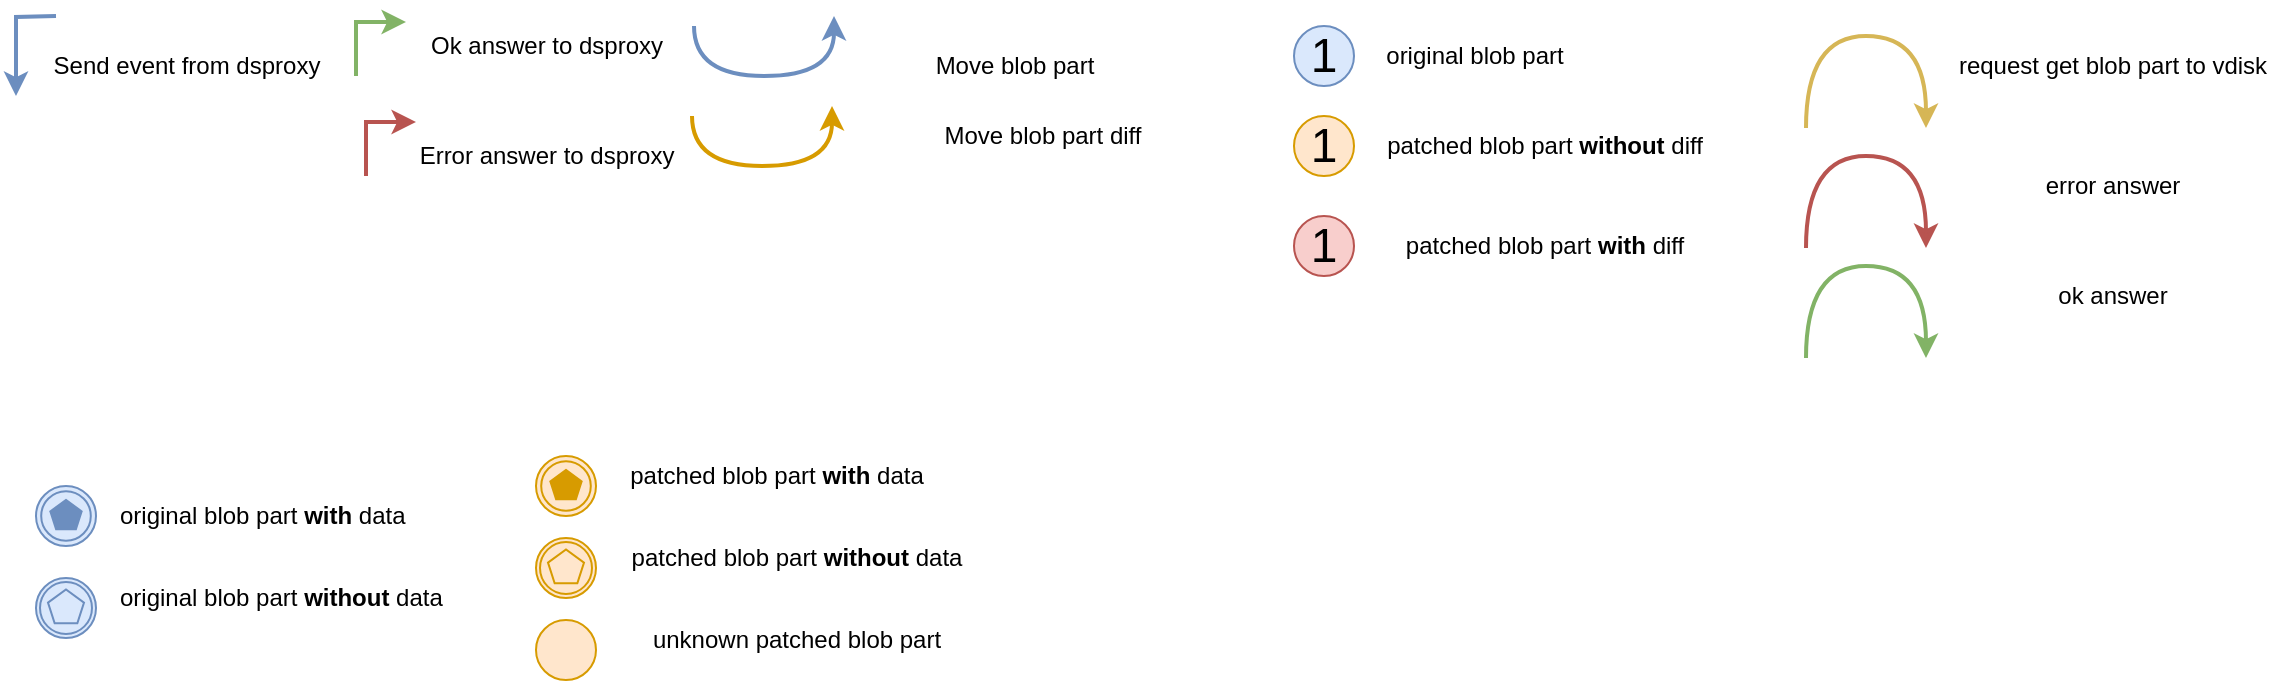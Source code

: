 <mxfile version="12.7.0" type="device" pages="4"><diagram id="oeXZIZbNdJ13JvgRRL20" name="General"><mxGraphModel dx="1186" dy="837" grid="1" gridSize="10" guides="1" tooltips="1" connect="1" arrows="1" fold="1" page="1" pageScale="1" pageWidth="827" pageHeight="1169" math="0" shadow="0"><root><mxCell id="0"/><mxCell id="1" parent="0"/><mxCell id="TV6NpuxQ0P22doAAGyjD-58" style="edgeStyle=orthogonalEdgeStyle;rounded=0;orthogonalLoop=1;jettySize=auto;html=1;fillColor=#dae8fc;strokeColor=#6c8ebf;strokeWidth=2;" edge="1" parent="1"><mxGeometry relative="1" as="geometry"><mxPoint x="100" y="20" as="sourcePoint"/><mxPoint x="80" y="60" as="targetPoint"/></mxGeometry></mxCell><mxCell id="TV6NpuxQ0P22doAAGyjD-59" value="Send event from dsproxy" style="text;html=1;align=center;verticalAlign=middle;resizable=0;points=[];autosize=1;" vertex="1" parent="1"><mxGeometry x="90" y="35" width="150" height="20" as="geometry"/></mxCell><mxCell id="TV6NpuxQ0P22doAAGyjD-64" style="edgeStyle=orthogonalEdgeStyle;curved=1;rounded=0;orthogonalLoop=1;jettySize=auto;html=1;fillColor=#dae8fc;strokeColor=#6c8ebf;strokeWidth=2;" edge="1" parent="1"><mxGeometry relative="1" as="geometry"><mxPoint x="419" y="25" as="sourcePoint"/><mxPoint x="489" y="20" as="targetPoint"/><Array as="points"><mxPoint x="419" y="50"/><mxPoint x="489" y="50"/></Array></mxGeometry></mxCell><mxCell id="TV6NpuxQ0P22doAAGyjD-65" value="Move blob part" style="text;html=1;align=center;verticalAlign=middle;resizable=0;points=[];autosize=1;" vertex="1" parent="1"><mxGeometry x="534" y="35" width="90" height="20" as="geometry"/></mxCell><mxCell id="TV6NpuxQ0P22doAAGyjD-68" value="&lt;font style=&quot;font-size: 24px&quot;&gt;1&lt;/font&gt;" style="ellipse;whiteSpace=wrap;html=1;aspect=fixed;fillColor=#dae8fc;strokeColor=#6c8ebf;" vertex="1" parent="1"><mxGeometry x="719" y="25" width="30" height="30" as="geometry"/></mxCell><mxCell id="TV6NpuxQ0P22doAAGyjD-69" value="original blob part" style="text;html=1;align=center;verticalAlign=middle;resizable=0;points=[];autosize=1;" vertex="1" parent="1"><mxGeometry x="759" y="30" width="100" height="20" as="geometry"/></mxCell><mxCell id="TV6NpuxQ0P22doAAGyjD-72" value="&lt;font style=&quot;font-size: 24px&quot;&gt;1&lt;/font&gt;" style="ellipse;whiteSpace=wrap;html=1;aspect=fixed;fillColor=#ffe6cc;strokeColor=#d79b00;" vertex="1" parent="1"><mxGeometry x="719" y="70" width="30" height="30" as="geometry"/></mxCell><mxCell id="TV6NpuxQ0P22doAAGyjD-73" value="patched blob part &lt;b&gt;without&lt;/b&gt; diff" style="text;html=1;align=center;verticalAlign=middle;resizable=0;points=[];autosize=1;" vertex="1" parent="1"><mxGeometry x="759" y="75" width="170" height="20" as="geometry"/></mxCell><mxCell id="TV6NpuxQ0P22doAAGyjD-74" value="&lt;font style=&quot;font-size: 24px&quot;&gt;1&lt;/font&gt;" style="ellipse;whiteSpace=wrap;html=1;aspect=fixed;fillColor=#f8cecc;strokeColor=#b85450;" vertex="1" parent="1"><mxGeometry x="719" y="120" width="30" height="30" as="geometry"/></mxCell><mxCell id="TV6NpuxQ0P22doAAGyjD-75" value="patched blob part &lt;b&gt;with&lt;/b&gt; diff" style="text;html=1;align=center;verticalAlign=middle;resizable=0;points=[];autosize=1;" vertex="1" parent="1"><mxGeometry x="769" y="125" width="150" height="20" as="geometry"/></mxCell><mxCell id="TV6NpuxQ0P22doAAGyjD-1639" style="edgeStyle=orthogonalEdgeStyle;curved=1;rounded=0;orthogonalLoop=1;jettySize=auto;html=1;fillColor=#ffe6cc;strokeColor=#d79b00;strokeWidth=2;" edge="1" parent="1"><mxGeometry relative="1" as="geometry"><mxPoint x="418" y="70" as="sourcePoint"/><mxPoint x="488" y="65" as="targetPoint"/><Array as="points"><mxPoint x="418" y="95"/><mxPoint x="488" y="95"/></Array></mxGeometry></mxCell><mxCell id="TV6NpuxQ0P22doAAGyjD-1642" value="Move blob part diff" style="text;html=1;align=center;verticalAlign=middle;resizable=0;points=[];autosize=1;" vertex="1" parent="1"><mxGeometry x="538.0" y="70" width="110" height="20" as="geometry"/></mxCell><mxCell id="TV6NpuxQ0P22doAAGyjD-1645" style="edgeStyle=elbowEdgeStyle;rounded=0;orthogonalLoop=1;jettySize=auto;html=1;strokeWidth=2;fontSize=10;fillColor=#d5e8d4;strokeColor=#82b366;" edge="1" parent="1"><mxGeometry relative="1" as="geometry"><mxPoint x="250" y="50" as="sourcePoint"/><mxPoint x="275" y="23" as="targetPoint"/><Array as="points"><mxPoint x="250" y="82.5"/><mxPoint x="250" y="82.5"/></Array></mxGeometry></mxCell><mxCell id="TV6NpuxQ0P22doAAGyjD-1647" value="Ok answer to dsproxy" style="text;html=1;align=center;verticalAlign=middle;resizable=0;points=[];autosize=1;" vertex="1" parent="1"><mxGeometry x="280" y="25" width="130" height="20" as="geometry"/></mxCell><mxCell id="TV6NpuxQ0P22doAAGyjD-1648" style="edgeStyle=elbowEdgeStyle;rounded=0;orthogonalLoop=1;jettySize=auto;html=1;strokeWidth=2;fontSize=10;fillColor=#f8cecc;strokeColor=#b85450;" edge="1" parent="1"><mxGeometry relative="1" as="geometry"><mxPoint x="255" y="100" as="sourcePoint"/><mxPoint x="280" y="73" as="targetPoint"/><Array as="points"><mxPoint x="255" y="132.5"/><mxPoint x="255" y="132.5"/></Array></mxGeometry></mxCell><mxCell id="TV6NpuxQ0P22doAAGyjD-1649" value="Error answer to dsproxy" style="text;html=1;align=center;verticalAlign=middle;resizable=0;points=[];autosize=1;" vertex="1" parent="1"><mxGeometry x="275" y="80" width="140" height="20" as="geometry"/></mxCell><mxCell id="TV6NpuxQ0P22doAAGyjD-1651" style="edgeStyle=orthogonalEdgeStyle;curved=1;rounded=0;orthogonalLoop=1;jettySize=auto;html=1;fillColor=#fff2cc;strokeColor=#d6b656;strokeWidth=2;" edge="1" parent="1"><mxGeometry relative="1" as="geometry"><Array as="points"><mxPoint x="975" y="30"/><mxPoint x="1035" y="30"/></Array><mxPoint x="975" y="76" as="sourcePoint"/><mxPoint x="1035" y="76" as="targetPoint"/></mxGeometry></mxCell><mxCell id="TV6NpuxQ0P22doAAGyjD-1653" value="request get blob part to vdisk" style="text;html=1;align=center;verticalAlign=middle;resizable=0;points=[];autosize=1;" vertex="1" parent="1"><mxGeometry x="1043" y="35" width="170" height="20" as="geometry"/></mxCell><mxCell id="syKvmvDvJD91wST8zJy--1" style="graphMlID=n65;gradientDirection=east;shape=mxgraph.bpmn.shape;perimeter=ellipsePerimeter;shadow=0;fillColor=#ffe6cc;strokeColor=#d79b00;strokeWidth=1.0;outline=standard;symbol=general" vertex="1" parent="1"><mxGeometry x="340" y="322" width="30" height="30" as="geometry"/></mxCell><mxCell id="syKvmvDvJD91wST8zJy--2" value="" style="shape=mxgraph.bpmn.shape;html=1;verticalLabelPosition=bottom;labelBackgroundColor=#ffffff;verticalAlign=middle;align=center;perimeter=ellipsePerimeter;outlineConnect=0;outline=catching;symbol=multiple;shadow=0;strokeColor=#6c8ebf;strokeWidth=1;fillColor=#dae8fc;" vertex="1" parent="1"><mxGeometry x="90" y="301" width="30" height="30" as="geometry"/></mxCell><mxCell id="syKvmvDvJD91wST8zJy--3" value="" style="shape=mxgraph.bpmn.shape;html=1;verticalLabelPosition=bottom;labelBackgroundColor=#ffffff;verticalAlign=top;align=center;perimeter=ellipsePerimeter;outlineConnect=0;outline=throwing;symbol=multiple;shadow=0;strokeColor=#6c8ebf;strokeWidth=1;fillColor=#dae8fc;" vertex="1" parent="1"><mxGeometry x="90" y="255" width="30" height="30" as="geometry"/></mxCell><mxCell id="syKvmvDvJD91wST8zJy--4" value="&lt;font style=&quot;font-size: 12px&quot;&gt;original blob part &lt;b&gt;with&lt;/b&gt; data&lt;/font&gt;" style="text;html=1;align=left;verticalAlign=middle;resizable=0;points=[];autosize=1;fontSize=10;shadow=0;" vertex="1" parent="1"><mxGeometry x="130" y="260" width="160" height="20" as="geometry"/></mxCell><mxCell id="syKvmvDvJD91wST8zJy--5" value="&lt;font style=&quot;font-size: 12px&quot;&gt;original blob part &lt;b&gt;without&lt;/b&gt; data&lt;/font&gt;" style="text;html=1;align=left;verticalAlign=middle;resizable=0;points=[];autosize=1;fontSize=10;shadow=0;" vertex="1" parent="1"><mxGeometry x="130" y="301" width="180" height="20" as="geometry"/></mxCell><mxCell id="syKvmvDvJD91wST8zJy--6" value="&lt;font style=&quot;font-size: 12px&quot;&gt;patched blob part &lt;b&gt;with&lt;/b&gt; data&lt;/font&gt;" style="text;html=1;align=center;verticalAlign=middle;resizable=0;points=[];autosize=1;fontSize=10;shadow=0;" vertex="1" parent="1"><mxGeometry x="380" y="240" width="160" height="20" as="geometry"/></mxCell><mxCell id="syKvmvDvJD91wST8zJy--7" value="" style="shape=mxgraph.bpmn.shape;html=1;verticalLabelPosition=bottom;labelBackgroundColor=#ffffff;verticalAlign=middle;align=center;perimeter=ellipsePerimeter;outlineConnect=0;outline=catching;symbol=multiple;shadow=0;strokeColor=#d79b00;strokeWidth=1;fillColor=#ffe6cc;" vertex="1" parent="1"><mxGeometry x="340" y="281" width="30" height="30" as="geometry"/></mxCell><mxCell id="syKvmvDvJD91wST8zJy--8" value="" style="shape=mxgraph.bpmn.shape;html=1;verticalLabelPosition=bottom;labelBackgroundColor=#ffffff;verticalAlign=top;align=center;perimeter=ellipsePerimeter;outlineConnect=0;outline=throwing;symbol=multiple;shadow=0;strokeColor=#d79b00;strokeWidth=1;fillColor=#ffe6cc;" vertex="1" parent="1"><mxGeometry x="340" y="240" width="30" height="30" as="geometry"/></mxCell><mxCell id="syKvmvDvJD91wST8zJy--9" value="&lt;span style=&quot;font-size: 12px&quot;&gt;patched blob part&amp;nbsp;&lt;/span&gt;&lt;b style=&quot;font-size: 12px&quot;&gt;without&lt;/b&gt;&lt;span style=&quot;font-size: 12px&quot;&gt;&amp;nbsp;data&lt;/span&gt;" style="text;html=1;align=center;verticalAlign=middle;resizable=0;points=[];autosize=1;fontSize=10;shadow=0;" vertex="1" parent="1"><mxGeometry x="380" y="281" width="180" height="20" as="geometry"/></mxCell><mxCell id="syKvmvDvJD91wST8zJy--10" value="&lt;span style=&quot;font-size: 12px&quot;&gt;unknown patched blob part&lt;/span&gt;" style="text;html=1;align=center;verticalAlign=middle;resizable=0;points=[];autosize=1;fontSize=10;shadow=0;" vertex="1" parent="1"><mxGeometry x="390" y="322" width="160" height="20" as="geometry"/></mxCell><mxCell id="rhcOakpqploo-QIXBbNH-1" style="edgeStyle=orthogonalEdgeStyle;curved=1;rounded=0;orthogonalLoop=1;jettySize=auto;html=1;fillColor=#f8cecc;strokeColor=#b85450;strokeWidth=2;" edge="1" parent="1"><mxGeometry relative="1" as="geometry"><Array as="points"><mxPoint x="975" y="90"/><mxPoint x="1035" y="90"/></Array><mxPoint x="975" y="136" as="sourcePoint"/><mxPoint x="1035" y="136" as="targetPoint"/></mxGeometry></mxCell><mxCell id="rhcOakpqploo-QIXBbNH-2" value="error answer" style="text;html=1;align=center;verticalAlign=middle;resizable=0;points=[];autosize=1;" vertex="1" parent="1"><mxGeometry x="1088" y="95" width="80" height="20" as="geometry"/></mxCell><mxCell id="rhcOakpqploo-QIXBbNH-3" style="edgeStyle=orthogonalEdgeStyle;curved=1;rounded=0;orthogonalLoop=1;jettySize=auto;html=1;fillColor=#d5e8d4;strokeColor=#82b366;strokeWidth=2;" edge="1" parent="1"><mxGeometry relative="1" as="geometry"><Array as="points"><mxPoint x="975" y="145"/><mxPoint x="1035" y="145"/></Array><mxPoint x="975" y="191" as="sourcePoint"/><mxPoint x="1035" y="191" as="targetPoint"/></mxGeometry></mxCell><mxCell id="rhcOakpqploo-QIXBbNH-4" value="ok answer" style="text;html=1;align=center;verticalAlign=middle;resizable=0;points=[];autosize=1;" vertex="1" parent="1"><mxGeometry x="1093" y="150" width="70" height="20" as="geometry"/></mxCell></root></mxGraphModel></diagram><diagram id="uKXmrOIFqc6csMLveKSW" name="Block-4-2"><mxGraphModel dx="1186" dy="837" grid="1" gridSize="10" guides="1" tooltips="1" connect="1" arrows="1" fold="1" page="1" pageScale="1" pageWidth="827" pageHeight="1169" math="0" shadow="0"><root><mxCell id="Hy4cwp98b07gGl1-LXYg-0"/><mxCell id="Hy4cwp98b07gGl1-LXYg-1" parent="Hy4cwp98b07gGl1-LXYg-0"/><mxCell id="L6MEhVGRsE6fBc2RNQSV-0" style="edgeStyle=orthogonalEdgeStyle;rounded=0;orthogonalLoop=1;jettySize=auto;html=1;entryX=0.5;entryY=0;entryDx=0;entryDy=0;fillColor=#dae8fc;strokeColor=#6c8ebf;strokeWidth=2;" edge="1" parent="Hy4cwp98b07gGl1-LXYg-1" source="L6MEhVGRsE6fBc2RNQSV-6" target="L6MEhVGRsE6fBc2RNQSV-10"><mxGeometry relative="1" as="geometry"><Array as="points"><mxPoint x="271" y="262.5"/><mxPoint x="271" y="262.5"/></Array></mxGeometry></mxCell><mxCell id="L6MEhVGRsE6fBc2RNQSV-1" style="edgeStyle=orthogonalEdgeStyle;rounded=0;orthogonalLoop=1;jettySize=auto;html=1;entryX=0.5;entryY=0;entryDx=0;entryDy=0;fillColor=#dae8fc;strokeColor=#6c8ebf;strokeWidth=2;exitX=0;exitY=0.75;exitDx=0;exitDy=0;" edge="1" parent="Hy4cwp98b07gGl1-LXYg-1" source="L6MEhVGRsE6fBc2RNQSV-6" target="L6MEhVGRsE6fBc2RNQSV-9"><mxGeometry relative="1" as="geometry"><Array as="points"><mxPoint x="201" y="228"/></Array></mxGeometry></mxCell><mxCell id="L6MEhVGRsE6fBc2RNQSV-2" style="edgeStyle=elbowEdgeStyle;rounded=0;orthogonalLoop=1;jettySize=auto;html=1;entryX=0.5;entryY=0;entryDx=0;entryDy=0;strokeWidth=2;fillColor=#dae8fc;strokeColor=#6c8ebf;exitX=0;exitY=0.25;exitDx=0;exitDy=0;" edge="1" parent="Hy4cwp98b07gGl1-LXYg-1" source="L6MEhVGRsE6fBc2RNQSV-6" target="L6MEhVGRsE6fBc2RNQSV-7"><mxGeometry relative="1" as="geometry"><Array as="points"><mxPoint x="61" y="267.5"/></Array></mxGeometry></mxCell><mxCell id="L6MEhVGRsE6fBc2RNQSV-3" style="edgeStyle=elbowEdgeStyle;rounded=0;orthogonalLoop=1;jettySize=auto;html=1;entryX=0.5;entryY=0;entryDx=0;entryDy=0;strokeWidth=2;fillColor=#dae8fc;strokeColor=#6c8ebf;exitX=0;exitY=0.5;exitDx=0;exitDy=0;" edge="1" parent="Hy4cwp98b07gGl1-LXYg-1" source="L6MEhVGRsE6fBc2RNQSV-6" target="L6MEhVGRsE6fBc2RNQSV-8"><mxGeometry relative="1" as="geometry"><Array as="points"><mxPoint x="131" y="227.5"/><mxPoint x="131" y="267.5"/></Array></mxGeometry></mxCell><mxCell id="L6MEhVGRsE6fBc2RNQSV-4" style="edgeStyle=elbowEdgeStyle;rounded=0;orthogonalLoop=1;jettySize=auto;html=1;exitX=0.75;exitY=1;exitDx=0;exitDy=0;entryX=0.5;entryY=0;entryDx=0;entryDy=0;strokeWidth=2;fontSize=10;fillColor=#dae8fc;strokeColor=#6c8ebf;" edge="1" parent="Hy4cwp98b07gGl1-LXYg-1" source="L6MEhVGRsE6fBc2RNQSV-6" target="L6MEhVGRsE6fBc2RNQSV-11"><mxGeometry relative="1" as="geometry"/></mxCell><mxCell id="L6MEhVGRsE6fBc2RNQSV-5" style="edgeStyle=elbowEdgeStyle;rounded=0;orthogonalLoop=1;jettySize=auto;html=1;exitX=1;exitY=0.75;exitDx=0;exitDy=0;entryX=0.5;entryY=0;entryDx=0;entryDy=0;strokeWidth=2;fontSize=10;fillColor=#dae8fc;strokeColor=#6c8ebf;" edge="1" parent="Hy4cwp98b07gGl1-LXYg-1" source="L6MEhVGRsE6fBc2RNQSV-6" target="L6MEhVGRsE6fBc2RNQSV-12"><mxGeometry relative="1" as="geometry"><Array as="points"><mxPoint x="411" y="275"/></Array></mxGeometry></mxCell><mxCell id="45LJcr1r69XKSnQlCNVV-1" style="edgeStyle=elbowEdgeStyle;rounded=0;orthogonalLoop=1;jettySize=auto;html=1;exitX=1;exitY=0.5;exitDx=0;exitDy=0;strokeWidth=2;fontSize=10;entryX=0.5;entryY=0;entryDx=0;entryDy=0;fillColor=#dae8fc;strokeColor=#6c8ebf;" edge="1" parent="Hy4cwp98b07gGl1-LXYg-1" source="L6MEhVGRsE6fBc2RNQSV-6" target="L6MEhVGRsE6fBc2RNQSV-13"><mxGeometry relative="1" as="geometry"><mxPoint x="481" y="280" as="targetPoint"/><Array as="points"><mxPoint x="480" y="270"/></Array></mxGeometry></mxCell><mxCell id="45LJcr1r69XKSnQlCNVV-2" style="edgeStyle=elbowEdgeStyle;rounded=0;orthogonalLoop=1;jettySize=auto;html=1;exitX=1;exitY=0.25;exitDx=0;exitDy=0;entryX=0.5;entryY=0;entryDx=0;entryDy=0;strokeWidth=2;fontSize=10;fillColor=#dae8fc;strokeColor=#6c8ebf;" edge="1" parent="Hy4cwp98b07gGl1-LXYg-1" source="L6MEhVGRsE6fBc2RNQSV-6" target="L6MEhVGRsE6fBc2RNQSV-14"><mxGeometry relative="1" as="geometry"><Array as="points"><mxPoint x="551" y="260"/></Array></mxGeometry></mxCell><mxCell id="L6MEhVGRsE6fBc2RNQSV-6" value="DSProxy" style="rounded=1;whiteSpace=wrap;html=1;" vertex="1" parent="Hy4cwp98b07gGl1-LXYg-1"><mxGeometry x="251" y="182.5" width="120" height="60" as="geometry"/></mxCell><mxCell id="L6MEhVGRsE6fBc2RNQSV-7" value="&amp;nbsp;VDisk1" style="shape=cylinder;whiteSpace=wrap;html=1;boundedLbl=1;backgroundOutline=1;fillColor=#f5f5f5;strokeColor=#666666;fontColor=#333333;" vertex="1" parent="Hy4cwp98b07gGl1-LXYg-1"><mxGeometry x="31" y="312.5" width="60" height="50" as="geometry"/></mxCell><mxCell id="L6MEhVGRsE6fBc2RNQSV-8" value="VDisk2" style="shape=cylinder;whiteSpace=wrap;html=1;boundedLbl=1;backgroundOutline=1;fillColor=#f5f5f5;strokeColor=#666666;fontColor=#333333;" vertex="1" parent="Hy4cwp98b07gGl1-LXYg-1"><mxGeometry x="101" y="312.5" width="60" height="50" as="geometry"/></mxCell><mxCell id="L6MEhVGRsE6fBc2RNQSV-9" value="VDisk3" style="shape=cylinder;whiteSpace=wrap;html=1;boundedLbl=1;backgroundOutline=1;fillColor=#f5f5f5;strokeColor=#666666;fontColor=#333333;" vertex="1" parent="Hy4cwp98b07gGl1-LXYg-1"><mxGeometry x="171" y="312.5" width="60" height="50" as="geometry"/></mxCell><mxCell id="L6MEhVGRsE6fBc2RNQSV-10" value="VDisk4" style="shape=cylinder;whiteSpace=wrap;html=1;boundedLbl=1;backgroundOutline=1;fillColor=#f5f5f5;strokeColor=#666666;fontColor=#333333;" vertex="1" parent="Hy4cwp98b07gGl1-LXYg-1"><mxGeometry x="241" y="312.5" width="60" height="50" as="geometry"/></mxCell><mxCell id="L6MEhVGRsE6fBc2RNQSV-11" value="VDisk5" style="shape=cylinder;whiteSpace=wrap;html=1;boundedLbl=1;backgroundOutline=1;fillColor=#f5f5f5;strokeColor=#666666;fontColor=#333333;" vertex="1" parent="Hy4cwp98b07gGl1-LXYg-1"><mxGeometry x="311" y="312.5" width="60" height="50" as="geometry"/></mxCell><mxCell id="L6MEhVGRsE6fBc2RNQSV-12" value="VDisk6" style="shape=cylinder;whiteSpace=wrap;html=1;boundedLbl=1;backgroundOutline=1;fillColor=#f5f5f5;strokeColor=#666666;fontColor=#333333;" vertex="1" parent="Hy4cwp98b07gGl1-LXYg-1"><mxGeometry x="381" y="312.5" width="60" height="50" as="geometry"/></mxCell><mxCell id="L6MEhVGRsE6fBc2RNQSV-13" value="VDisk7" style="shape=cylinder;whiteSpace=wrap;html=1;boundedLbl=1;backgroundOutline=1;fillColor=#f5f5f5;strokeColor=#666666;fontColor=#333333;" vertex="1" parent="Hy4cwp98b07gGl1-LXYg-1"><mxGeometry x="450" y="311" width="60" height="50" as="geometry"/></mxCell><mxCell id="L6MEhVGRsE6fBc2RNQSV-14" value="VDisk8" style="shape=cylinder;whiteSpace=wrap;html=1;boundedLbl=1;backgroundOutline=1;fillColor=#f5f5f5;strokeColor=#666666;fontColor=#333333;" vertex="1" parent="Hy4cwp98b07gGl1-LXYg-1"><mxGeometry x="521" y="312.5" width="60" height="50" as="geometry"/></mxCell><mxCell id="L6MEhVGRsE6fBc2RNQSV-15" value="&lt;font style=&quot;font-size: 24px&quot;&gt;1&lt;/font&gt;" style="ellipse;whiteSpace=wrap;html=1;aspect=fixed;fillColor=#dae8fc;strokeColor=#6c8ebf;opacity=30;textOpacity=30;" vertex="1" parent="Hy4cwp98b07gGl1-LXYg-1"><mxGeometry x="31" y="352.5" width="30" height="30" as="geometry"/></mxCell><mxCell id="L6MEhVGRsE6fBc2RNQSV-16" value="&lt;font style=&quot;font-size: 24px&quot;&gt;2&lt;/font&gt;" style="ellipse;whiteSpace=wrap;html=1;aspect=fixed;fillColor=#dae8fc;strokeColor=#6c8ebf;opacity=30;textOpacity=30;" vertex="1" parent="Hy4cwp98b07gGl1-LXYg-1"><mxGeometry x="101" y="352.5" width="30" height="30" as="geometry"/></mxCell><mxCell id="L6MEhVGRsE6fBc2RNQSV-17" value="&lt;font style=&quot;font-size: 24px&quot;&gt;3&lt;/font&gt;" style="ellipse;whiteSpace=wrap;html=1;aspect=fixed;fillColor=#dae8fc;strokeColor=#6c8ebf;opacity=30;textOpacity=30;" vertex="1" parent="Hy4cwp98b07gGl1-LXYg-1"><mxGeometry x="171" y="352.5" width="30" height="30" as="geometry"/></mxCell><mxCell id="L6MEhVGRsE6fBc2RNQSV-18" value="&lt;font style=&quot;font-size: 24px&quot;&gt;4&lt;/font&gt;" style="ellipse;whiteSpace=wrap;html=1;aspect=fixed;fillColor=#dae8fc;strokeColor=#6c8ebf;opacity=30;textOpacity=30;" vertex="1" parent="Hy4cwp98b07gGl1-LXYg-1"><mxGeometry x="241" y="352.5" width="30" height="30" as="geometry"/></mxCell><mxCell id="L6MEhVGRsE6fBc2RNQSV-19" value="&lt;font style=&quot;font-size: 24px&quot;&gt;5&lt;/font&gt;" style="ellipse;whiteSpace=wrap;html=1;aspect=fixed;fillColor=#dae8fc;strokeColor=#6c8ebf;opacity=30;textOpacity=30;" vertex="1" parent="Hy4cwp98b07gGl1-LXYg-1"><mxGeometry x="311" y="352.5" width="30" height="30" as="geometry"/></mxCell><mxCell id="L6MEhVGRsE6fBc2RNQSV-20" value="&lt;font style=&quot;font-size: 24px&quot;&gt;6&lt;/font&gt;" style="ellipse;whiteSpace=wrap;html=1;aspect=fixed;fillColor=#dae8fc;strokeColor=#6c8ebf;opacity=30;textOpacity=30;" vertex="1" parent="Hy4cwp98b07gGl1-LXYg-1"><mxGeometry x="381" y="352.5" width="30" height="30" as="geometry"/></mxCell><mxCell id="L6MEhVGRsE6fBc2RNQSV-21" value="&lt;font style=&quot;font-size: 24px&quot;&gt;1&lt;/font&gt;" style="ellipse;whiteSpace=wrap;html=1;aspect=fixed;fillColor=#ffe6cc;strokeColor=#d79b00;textOpacity=30;opacity=30;" vertex="1" parent="Hy4cwp98b07gGl1-LXYg-1"><mxGeometry x="61" y="352.5" width="30" height="30" as="geometry"/></mxCell><mxCell id="L6MEhVGRsE6fBc2RNQSV-22" value="&lt;font style=&quot;font-size: 24px&quot;&gt;2&lt;/font&gt;" style="ellipse;whiteSpace=wrap;html=1;aspect=fixed;fillColor=#ffe6cc;strokeColor=#d79b00;textOpacity=30;opacity=30;" vertex="1" parent="Hy4cwp98b07gGl1-LXYg-1"><mxGeometry x="131" y="352.5" width="30" height="30" as="geometry"/></mxCell><mxCell id="L6MEhVGRsE6fBc2RNQSV-23" value="&lt;font style=&quot;font-size: 24px&quot;&gt;3&lt;/font&gt;" style="ellipse;whiteSpace=wrap;html=1;aspect=fixed;fillColor=#f8cecc;strokeColor=#b85450;textOpacity=30;opacity=30;" vertex="1" parent="Hy4cwp98b07gGl1-LXYg-1"><mxGeometry x="201" y="352.5" width="30" height="30" as="geometry"/></mxCell><mxCell id="L6MEhVGRsE6fBc2RNQSV-24" value="&lt;font style=&quot;font-size: 24px&quot;&gt;4&lt;/font&gt;" style="ellipse;whiteSpace=wrap;html=1;aspect=fixed;fillColor=#ffe6cc;strokeColor=#d79b00;textOpacity=30;opacity=30;" vertex="1" parent="Hy4cwp98b07gGl1-LXYg-1"><mxGeometry x="271" y="352.5" width="30" height="30" as="geometry"/></mxCell><mxCell id="L6MEhVGRsE6fBc2RNQSV-25" value="&lt;font style=&quot;font-size: 24px&quot;&gt;5&lt;/font&gt;" style="ellipse;whiteSpace=wrap;html=1;aspect=fixed;fillColor=#f8cecc;strokeColor=#b85450;textOpacity=30;opacity=30;" vertex="1" parent="Hy4cwp98b07gGl1-LXYg-1"><mxGeometry x="341" y="352.5" width="30" height="30" as="geometry"/></mxCell><mxCell id="L6MEhVGRsE6fBc2RNQSV-26" value="&lt;font style=&quot;font-size: 24px&quot;&gt;6&lt;/font&gt;" style="ellipse;whiteSpace=wrap;html=1;aspect=fixed;fillColor=#f8cecc;strokeColor=#b85450;textOpacity=30;opacity=30;" vertex="1" parent="Hy4cwp98b07gGl1-LXYg-1"><mxGeometry x="411" y="352.5" width="30" height="30" as="geometry"/></mxCell><mxCell id="L6MEhVGRsE6fBc2RNQSV-107" value="handoff №1" style="text;html=1;align=center;verticalAlign=middle;resizable=0;points=[];autosize=1;fontSize=10;fillColor=#dae8fc;strokeColor=#6c8ebf;" vertex="1" parent="Hy4cwp98b07gGl1-LXYg-1"><mxGeometry x="446" y="395" width="70" height="20" as="geometry"/></mxCell><mxCell id="L6MEhVGRsE6fBc2RNQSV-108" value="handoff №2" style="text;html=1;align=center;verticalAlign=middle;resizable=0;points=[];autosize=1;fontSize=10;fillColor=#dae8fc;strokeColor=#6c8ebf;" vertex="1" parent="Hy4cwp98b07gGl1-LXYg-1"><mxGeometry x="526" y="395" width="70" height="20" as="geometry"/></mxCell><mxCell id="L6MEhVGRsE6fBc2RNQSV-109" value="handoff №1" style="text;html=1;align=center;verticalAlign=middle;resizable=0;points=[];autosize=1;fontSize=10;fillColor=#ffe6cc;strokeColor=#d79b00;" vertex="1" parent="Hy4cwp98b07gGl1-LXYg-1"><mxGeometry x="446" y="420" width="70" height="20" as="geometry"/></mxCell><mxCell id="L6MEhVGRsE6fBc2RNQSV-110" value="handoff №2" style="text;html=1;align=center;verticalAlign=middle;resizable=0;points=[];autosize=1;fontSize=10;fillColor=#ffe6cc;strokeColor=#d79b00;" vertex="1" parent="Hy4cwp98b07gGl1-LXYg-1"><mxGeometry x="526" y="420" width="70" height="20" as="geometry"/></mxCell><mxCell id="L6MEhVGRsE6fBc2RNQSV-353" value="&lt;span style=&quot;font-size: 18px&quot;&gt;Situation A: Parts on the same vdisks&lt;/span&gt;" style="text;html=1;align=center;verticalAlign=middle;resizable=0;points=[];autosize=1;" vertex="1" parent="Hy4cwp98b07gGl1-LXYg-1"><mxGeometry x="160" y="82.5" width="310" height="20" as="geometry"/></mxCell><mxCell id="L6MEhVGRsE6fBc2RNQSV-356" value="&lt;font style=&quot;font-size: 14px&quot;&gt;Step №1: Send Range IsIndexOnly VGet, part 1-6&lt;/font&gt;" style="text;html=1;align=center;verticalAlign=middle;resizable=0;points=[];autosize=1;" vertex="1" parent="Hy4cwp98b07gGl1-LXYg-1"><mxGeometry x="160" y="142.5" width="320" height="20" as="geometry"/></mxCell><mxCell id="45LJcr1r69XKSnQlCNVV-45" value="DSProxy" style="rounded=1;whiteSpace=wrap;html=1;" vertex="1" parent="Hy4cwp98b07gGl1-LXYg-1"><mxGeometry x="260" y="476.43" width="120" height="60" as="geometry"/></mxCell><mxCell id="45LJcr1r69XKSnQlCNVV-77" style="edgeStyle=elbowEdgeStyle;rounded=0;orthogonalLoop=1;jettySize=auto;html=1;exitX=0.5;exitY=0;exitDx=0;exitDy=0;entryX=0;entryY=0.25;entryDx=0;entryDy=0;strokeWidth=2;fontSize=10;fillColor=#d5e8d4;strokeColor=#82b366;" edge="1" parent="Hy4cwp98b07gGl1-LXYg-1" source="45LJcr1r69XKSnQlCNVV-46" target="45LJcr1r69XKSnQlCNVV-45"><mxGeometry relative="1" as="geometry"><Array as="points"><mxPoint x="70" y="560"/></Array></mxGeometry></mxCell><mxCell id="45LJcr1r69XKSnQlCNVV-46" value="&amp;nbsp;VDisk1" style="shape=cylinder;whiteSpace=wrap;html=1;boundedLbl=1;backgroundOutline=1;fillColor=#f5f5f5;strokeColor=#666666;fontColor=#333333;" vertex="1" parent="Hy4cwp98b07gGl1-LXYg-1"><mxGeometry x="40" y="606.43" width="60" height="50" as="geometry"/></mxCell><mxCell id="45LJcr1r69XKSnQlCNVV-76" style="edgeStyle=elbowEdgeStyle;rounded=0;orthogonalLoop=1;jettySize=auto;html=1;exitX=0.5;exitY=0;exitDx=0;exitDy=0;entryX=0;entryY=0.5;entryDx=0;entryDy=0;strokeWidth=2;fontSize=10;fillColor=#d5e8d4;strokeColor=#82b366;" edge="1" parent="Hy4cwp98b07gGl1-LXYg-1" source="45LJcr1r69XKSnQlCNVV-47" target="45LJcr1r69XKSnQlCNVV-45"><mxGeometry relative="1" as="geometry"><Array as="points"><mxPoint x="140" y="560"/></Array></mxGeometry></mxCell><mxCell id="45LJcr1r69XKSnQlCNVV-47" value="VDisk2" style="shape=cylinder;whiteSpace=wrap;html=1;boundedLbl=1;backgroundOutline=1;fillColor=#f5f5f5;strokeColor=#666666;fontColor=#333333;" vertex="1" parent="Hy4cwp98b07gGl1-LXYg-1"><mxGeometry x="110" y="606.43" width="60" height="50" as="geometry"/></mxCell><mxCell id="45LJcr1r69XKSnQlCNVV-75" style="edgeStyle=elbowEdgeStyle;rounded=0;orthogonalLoop=1;jettySize=auto;html=1;exitX=0.5;exitY=0;exitDx=0;exitDy=0;entryX=0;entryY=0.75;entryDx=0;entryDy=0;strokeWidth=2;fontSize=10;fillColor=#d5e8d4;strokeColor=#82b366;" edge="1" parent="Hy4cwp98b07gGl1-LXYg-1" source="45LJcr1r69XKSnQlCNVV-48" target="45LJcr1r69XKSnQlCNVV-45"><mxGeometry relative="1" as="geometry"><Array as="points"><mxPoint x="210" y="570"/></Array></mxGeometry></mxCell><mxCell id="45LJcr1r69XKSnQlCNVV-48" value="VDisk3" style="shape=cylinder;whiteSpace=wrap;html=1;boundedLbl=1;backgroundOutline=1;fillColor=#f5f5f5;strokeColor=#666666;fontColor=#333333;" vertex="1" parent="Hy4cwp98b07gGl1-LXYg-1"><mxGeometry x="180" y="606.43" width="60" height="50" as="geometry"/></mxCell><mxCell id="45LJcr1r69XKSnQlCNVV-74" style="edgeStyle=elbowEdgeStyle;rounded=0;orthogonalLoop=1;jettySize=auto;html=1;exitX=0.5;exitY=0;exitDx=0;exitDy=0;strokeWidth=2;fontSize=10;fillColor=#d5e8d4;strokeColor=#82b366;" edge="1" parent="Hy4cwp98b07gGl1-LXYg-1" source="45LJcr1r69XKSnQlCNVV-49" target="45LJcr1r69XKSnQlCNVV-45"><mxGeometry relative="1" as="geometry"/></mxCell><mxCell id="45LJcr1r69XKSnQlCNVV-49" value="VDisk4" style="shape=cylinder;whiteSpace=wrap;html=1;boundedLbl=1;backgroundOutline=1;fillColor=#f5f5f5;strokeColor=#666666;fontColor=#333333;" vertex="1" parent="Hy4cwp98b07gGl1-LXYg-1"><mxGeometry x="250" y="606.43" width="60" height="50" as="geometry"/></mxCell><mxCell id="45LJcr1r69XKSnQlCNVV-73" style="edgeStyle=elbowEdgeStyle;rounded=0;orthogonalLoop=1;jettySize=auto;html=1;exitX=0.5;exitY=0;exitDx=0;exitDy=0;entryX=0.75;entryY=1;entryDx=0;entryDy=0;strokeWidth=2;fontSize=10;fillColor=#d5e8d4;strokeColor=#82b366;" edge="1" parent="Hy4cwp98b07gGl1-LXYg-1" source="45LJcr1r69XKSnQlCNVV-50" target="45LJcr1r69XKSnQlCNVV-45"><mxGeometry relative="1" as="geometry"/></mxCell><mxCell id="45LJcr1r69XKSnQlCNVV-50" value="VDisk5" style="shape=cylinder;whiteSpace=wrap;html=1;boundedLbl=1;backgroundOutline=1;fillColor=#f5f5f5;strokeColor=#666666;fontColor=#333333;" vertex="1" parent="Hy4cwp98b07gGl1-LXYg-1"><mxGeometry x="320" y="606.43" width="60" height="50" as="geometry"/></mxCell><mxCell id="45LJcr1r69XKSnQlCNVV-72" style="edgeStyle=elbowEdgeStyle;rounded=0;orthogonalLoop=1;jettySize=auto;html=1;exitX=0.5;exitY=0;exitDx=0;exitDy=0;entryX=1;entryY=0.75;entryDx=0;entryDy=0;strokeWidth=2;fontSize=10;fillColor=#d5e8d4;strokeColor=#82b366;" edge="1" parent="Hy4cwp98b07gGl1-LXYg-1" source="45LJcr1r69XKSnQlCNVV-51" target="45LJcr1r69XKSnQlCNVV-45"><mxGeometry relative="1" as="geometry"><Array as="points"><mxPoint x="420" y="560"/></Array></mxGeometry></mxCell><mxCell id="45LJcr1r69XKSnQlCNVV-51" value="VDisk6" style="shape=cylinder;whiteSpace=wrap;html=1;boundedLbl=1;backgroundOutline=1;fillColor=#f5f5f5;strokeColor=#666666;fontColor=#333333;" vertex="1" parent="Hy4cwp98b07gGl1-LXYg-1"><mxGeometry x="390" y="606.43" width="60" height="50" as="geometry"/></mxCell><mxCell id="45LJcr1r69XKSnQlCNVV-70" style="edgeStyle=elbowEdgeStyle;rounded=0;orthogonalLoop=1;jettySize=auto;html=1;exitX=0.5;exitY=0;exitDx=0;exitDy=0;entryX=1;entryY=0.5;entryDx=0;entryDy=0;strokeWidth=2;fontSize=10;fillColor=#f5f5f5;strokeColor=#666666;" edge="1" parent="Hy4cwp98b07gGl1-LXYg-1" source="45LJcr1r69XKSnQlCNVV-52" target="45LJcr1r69XKSnQlCNVV-45"><mxGeometry relative="1" as="geometry"><Array as="points"><mxPoint x="489" y="570"/></Array></mxGeometry></mxCell><mxCell id="45LJcr1r69XKSnQlCNVV-52" value="VDisk7" style="shape=cylinder;whiteSpace=wrap;html=1;boundedLbl=1;backgroundOutline=1;fillColor=#f5f5f5;strokeColor=#666666;fontColor=#333333;" vertex="1" parent="Hy4cwp98b07gGl1-LXYg-1"><mxGeometry x="459" y="604.93" width="60" height="50" as="geometry"/></mxCell><mxCell id="45LJcr1r69XKSnQlCNVV-71" style="edgeStyle=elbowEdgeStyle;rounded=0;orthogonalLoop=1;jettySize=auto;html=1;exitX=0.5;exitY=0;exitDx=0;exitDy=0;entryX=1;entryY=0.25;entryDx=0;entryDy=0;strokeWidth=2;fontSize=10;fillColor=#f5f5f5;strokeColor=#666666;" edge="1" parent="Hy4cwp98b07gGl1-LXYg-1" source="45LJcr1r69XKSnQlCNVV-53" target="45LJcr1r69XKSnQlCNVV-45"><mxGeometry relative="1" as="geometry"><Array as="points"><mxPoint x="560" y="550"/></Array></mxGeometry></mxCell><mxCell id="45LJcr1r69XKSnQlCNVV-53" value="VDisk8" style="shape=cylinder;whiteSpace=wrap;html=1;boundedLbl=1;backgroundOutline=1;fillColor=#f5f5f5;strokeColor=#666666;fontColor=#333333;" vertex="1" parent="Hy4cwp98b07gGl1-LXYg-1"><mxGeometry x="530" y="606.43" width="60" height="50" as="geometry"/></mxCell><mxCell id="45LJcr1r69XKSnQlCNVV-54" value="&lt;font style=&quot;font-size: 24px&quot;&gt;1&lt;/font&gt;" style="ellipse;whiteSpace=wrap;html=1;aspect=fixed;fillColor=#dae8fc;strokeColor=#6c8ebf;" vertex="1" parent="Hy4cwp98b07gGl1-LXYg-1"><mxGeometry x="40" y="646.43" width="30" height="30" as="geometry"/></mxCell><mxCell id="45LJcr1r69XKSnQlCNVV-55" value="&lt;font style=&quot;font-size: 24px&quot;&gt;2&lt;/font&gt;" style="ellipse;whiteSpace=wrap;html=1;aspect=fixed;fillColor=#dae8fc;strokeColor=#6c8ebf;" vertex="1" parent="Hy4cwp98b07gGl1-LXYg-1"><mxGeometry x="110" y="646.43" width="30" height="30" as="geometry"/></mxCell><mxCell id="45LJcr1r69XKSnQlCNVV-56" value="&lt;font style=&quot;font-size: 24px&quot;&gt;3&lt;/font&gt;" style="ellipse;whiteSpace=wrap;html=1;aspect=fixed;fillColor=#dae8fc;strokeColor=#6c8ebf;" vertex="1" parent="Hy4cwp98b07gGl1-LXYg-1"><mxGeometry x="180" y="646.43" width="30" height="30" as="geometry"/></mxCell><mxCell id="45LJcr1r69XKSnQlCNVV-57" value="&lt;font style=&quot;font-size: 24px&quot;&gt;4&lt;/font&gt;" style="ellipse;whiteSpace=wrap;html=1;aspect=fixed;fillColor=#dae8fc;strokeColor=#6c8ebf;" vertex="1" parent="Hy4cwp98b07gGl1-LXYg-1"><mxGeometry x="250" y="646.43" width="30" height="30" as="geometry"/></mxCell><mxCell id="45LJcr1r69XKSnQlCNVV-58" value="&lt;font style=&quot;font-size: 24px&quot;&gt;5&lt;/font&gt;" style="ellipse;whiteSpace=wrap;html=1;aspect=fixed;fillColor=#dae8fc;strokeColor=#6c8ebf;" vertex="1" parent="Hy4cwp98b07gGl1-LXYg-1"><mxGeometry x="320" y="646.43" width="30" height="30" as="geometry"/></mxCell><mxCell id="45LJcr1r69XKSnQlCNVV-59" value="&lt;font style=&quot;font-size: 24px&quot;&gt;6&lt;/font&gt;" style="ellipse;whiteSpace=wrap;html=1;aspect=fixed;fillColor=#dae8fc;strokeColor=#6c8ebf;" vertex="1" parent="Hy4cwp98b07gGl1-LXYg-1"><mxGeometry x="390" y="646.43" width="30" height="30" as="geometry"/></mxCell><mxCell id="45LJcr1r69XKSnQlCNVV-60" value="&lt;font style=&quot;font-size: 24px&quot;&gt;1&lt;/font&gt;" style="ellipse;whiteSpace=wrap;html=1;aspect=fixed;fillColor=#ffe6cc;strokeColor=#d79b00;textOpacity=30;opacity=30;" vertex="1" parent="Hy4cwp98b07gGl1-LXYg-1"><mxGeometry x="70" y="646.43" width="30" height="30" as="geometry"/></mxCell><mxCell id="45LJcr1r69XKSnQlCNVV-61" value="&lt;font style=&quot;font-size: 24px&quot;&gt;2&lt;/font&gt;" style="ellipse;whiteSpace=wrap;html=1;aspect=fixed;fillColor=#ffe6cc;strokeColor=#d79b00;textOpacity=30;opacity=30;" vertex="1" parent="Hy4cwp98b07gGl1-LXYg-1"><mxGeometry x="140" y="646.43" width="30" height="30" as="geometry"/></mxCell><mxCell id="45LJcr1r69XKSnQlCNVV-62" value="&lt;font style=&quot;font-size: 24px&quot;&gt;3&lt;/font&gt;" style="ellipse;whiteSpace=wrap;html=1;aspect=fixed;fillColor=#f8cecc;strokeColor=#b85450;textOpacity=30;opacity=30;" vertex="1" parent="Hy4cwp98b07gGl1-LXYg-1"><mxGeometry x="210" y="646.43" width="30" height="30" as="geometry"/></mxCell><mxCell id="45LJcr1r69XKSnQlCNVV-63" value="&lt;font style=&quot;font-size: 24px&quot;&gt;4&lt;/font&gt;" style="ellipse;whiteSpace=wrap;html=1;aspect=fixed;fillColor=#ffe6cc;strokeColor=#d79b00;textOpacity=30;opacity=30;" vertex="1" parent="Hy4cwp98b07gGl1-LXYg-1"><mxGeometry x="280" y="646.43" width="30" height="30" as="geometry"/></mxCell><mxCell id="45LJcr1r69XKSnQlCNVV-64" value="&lt;font style=&quot;font-size: 24px&quot;&gt;5&lt;/font&gt;" style="ellipse;whiteSpace=wrap;html=1;aspect=fixed;fillColor=#f8cecc;strokeColor=#b85450;textOpacity=30;opacity=30;" vertex="1" parent="Hy4cwp98b07gGl1-LXYg-1"><mxGeometry x="350" y="646.43" width="30" height="30" as="geometry"/></mxCell><mxCell id="45LJcr1r69XKSnQlCNVV-65" value="&lt;font style=&quot;font-size: 24px&quot;&gt;6&lt;/font&gt;" style="ellipse;whiteSpace=wrap;html=1;aspect=fixed;fillColor=#f8cecc;strokeColor=#b85450;textOpacity=30;opacity=30;" vertex="1" parent="Hy4cwp98b07gGl1-LXYg-1"><mxGeometry x="420" y="646.43" width="30" height="30" as="geometry"/></mxCell><mxCell id="45LJcr1r69XKSnQlCNVV-66" value="handoff №1" style="text;html=1;align=center;verticalAlign=middle;resizable=0;points=[];autosize=1;fontSize=10;fillColor=#dae8fc;strokeColor=#6c8ebf;" vertex="1" parent="Hy4cwp98b07gGl1-LXYg-1"><mxGeometry x="455" y="688.93" width="70" height="20" as="geometry"/></mxCell><mxCell id="45LJcr1r69XKSnQlCNVV-67" value="handoff №2" style="text;html=1;align=center;verticalAlign=middle;resizable=0;points=[];autosize=1;fontSize=10;fillColor=#dae8fc;strokeColor=#6c8ebf;" vertex="1" parent="Hy4cwp98b07gGl1-LXYg-1"><mxGeometry x="535" y="688.93" width="70" height="20" as="geometry"/></mxCell><mxCell id="45LJcr1r69XKSnQlCNVV-68" value="handoff №1" style="text;html=1;align=center;verticalAlign=middle;resizable=0;points=[];autosize=1;fontSize=10;fillColor=#ffe6cc;strokeColor=#d79b00;" vertex="1" parent="Hy4cwp98b07gGl1-LXYg-1"><mxGeometry x="455" y="713.93" width="70" height="20" as="geometry"/></mxCell><mxCell id="45LJcr1r69XKSnQlCNVV-69" value="handoff №2" style="text;html=1;align=center;verticalAlign=middle;resizable=0;points=[];autosize=1;fontSize=10;fillColor=#ffe6cc;strokeColor=#d79b00;" vertex="1" parent="Hy4cwp98b07gGl1-LXYg-1"><mxGeometry x="535" y="713.93" width="70" height="20" as="geometry"/></mxCell><mxCell id="45LJcr1r69XKSnQlCNVV-78" style="edgeStyle=orthogonalEdgeStyle;rounded=0;orthogonalLoop=1;jettySize=auto;html=1;entryX=0.5;entryY=0;entryDx=0;entryDy=0;fillColor=#dae8fc;strokeColor=#6c8ebf;strokeWidth=2;" edge="1" parent="Hy4cwp98b07gGl1-LXYg-1" source="45LJcr1r69XKSnQlCNVV-86" target="45LJcr1r69XKSnQlCNVV-90"><mxGeometry relative="1" as="geometry"><Array as="points"><mxPoint x="280" y="881.64"/><mxPoint x="280" y="881.64"/></Array></mxGeometry></mxCell><mxCell id="45LJcr1r69XKSnQlCNVV-79" style="edgeStyle=orthogonalEdgeStyle;rounded=0;orthogonalLoop=1;jettySize=auto;html=1;entryX=0.5;entryY=0;entryDx=0;entryDy=0;fillColor=#dae8fc;strokeColor=#6c8ebf;strokeWidth=2;exitX=0;exitY=0.75;exitDx=0;exitDy=0;" edge="1" parent="Hy4cwp98b07gGl1-LXYg-1" source="45LJcr1r69XKSnQlCNVV-86" target="45LJcr1r69XKSnQlCNVV-89"><mxGeometry relative="1" as="geometry"><Array as="points"><mxPoint x="210" y="847.14"/></Array></mxGeometry></mxCell><mxCell id="45LJcr1r69XKSnQlCNVV-80" style="edgeStyle=elbowEdgeStyle;rounded=0;orthogonalLoop=1;jettySize=auto;html=1;entryX=0.5;entryY=0;entryDx=0;entryDy=0;strokeWidth=2;fillColor=#dae8fc;strokeColor=#6c8ebf;exitX=0;exitY=0.25;exitDx=0;exitDy=0;" edge="1" parent="Hy4cwp98b07gGl1-LXYg-1" source="45LJcr1r69XKSnQlCNVV-86" target="45LJcr1r69XKSnQlCNVV-87"><mxGeometry relative="1" as="geometry"><Array as="points"><mxPoint x="70" y="886.64"/></Array></mxGeometry></mxCell><mxCell id="45LJcr1r69XKSnQlCNVV-81" style="edgeStyle=elbowEdgeStyle;rounded=0;orthogonalLoop=1;jettySize=auto;html=1;entryX=0.5;entryY=0;entryDx=0;entryDy=0;strokeWidth=2;fillColor=#dae8fc;strokeColor=#6c8ebf;exitX=0;exitY=0.5;exitDx=0;exitDy=0;" edge="1" parent="Hy4cwp98b07gGl1-LXYg-1" source="45LJcr1r69XKSnQlCNVV-86" target="45LJcr1r69XKSnQlCNVV-88"><mxGeometry relative="1" as="geometry"><Array as="points"><mxPoint x="140" y="846.64"/><mxPoint x="140" y="886.64"/></Array></mxGeometry></mxCell><mxCell id="45LJcr1r69XKSnQlCNVV-82" style="edgeStyle=elbowEdgeStyle;rounded=0;orthogonalLoop=1;jettySize=auto;html=1;exitX=0.75;exitY=1;exitDx=0;exitDy=0;entryX=0.5;entryY=0;entryDx=0;entryDy=0;strokeWidth=2;fontSize=10;fillColor=#dae8fc;strokeColor=#6c8ebf;" edge="1" parent="Hy4cwp98b07gGl1-LXYg-1" source="45LJcr1r69XKSnQlCNVV-86" target="45LJcr1r69XKSnQlCNVV-91"><mxGeometry relative="1" as="geometry"/></mxCell><mxCell id="45LJcr1r69XKSnQlCNVV-83" style="edgeStyle=elbowEdgeStyle;rounded=0;orthogonalLoop=1;jettySize=auto;html=1;exitX=1;exitY=0.75;exitDx=0;exitDy=0;entryX=0.5;entryY=0;entryDx=0;entryDy=0;strokeWidth=2;fontSize=10;fillColor=#dae8fc;strokeColor=#6c8ebf;" edge="1" parent="Hy4cwp98b07gGl1-LXYg-1" source="45LJcr1r69XKSnQlCNVV-86" target="45LJcr1r69XKSnQlCNVV-92"><mxGeometry relative="1" as="geometry"><Array as="points"><mxPoint x="420" y="894.14"/></Array></mxGeometry></mxCell><mxCell id="45LJcr1r69XKSnQlCNVV-86" value="DSProxy" style="rounded=1;whiteSpace=wrap;html=1;" vertex="1" parent="Hy4cwp98b07gGl1-LXYg-1"><mxGeometry x="260" y="801.64" width="120" height="60" as="geometry"/></mxCell><mxCell id="45LJcr1r69XKSnQlCNVV-87" value="&amp;nbsp;VDisk1" style="shape=cylinder;whiteSpace=wrap;html=1;boundedLbl=1;backgroundOutline=1;fillColor=#f5f5f5;strokeColor=#666666;fontColor=#333333;" vertex="1" parent="Hy4cwp98b07gGl1-LXYg-1"><mxGeometry x="40" y="931.64" width="60" height="50" as="geometry"/></mxCell><mxCell id="45LJcr1r69XKSnQlCNVV-88" value="VDisk2" style="shape=cylinder;whiteSpace=wrap;html=1;boundedLbl=1;backgroundOutline=1;fillColor=#f5f5f5;strokeColor=#666666;fontColor=#333333;" vertex="1" parent="Hy4cwp98b07gGl1-LXYg-1"><mxGeometry x="110" y="931.64" width="60" height="50" as="geometry"/></mxCell><mxCell id="45LJcr1r69XKSnQlCNVV-89" value="VDisk3" style="shape=cylinder;whiteSpace=wrap;html=1;boundedLbl=1;backgroundOutline=1;fillColor=#f5f5f5;strokeColor=#666666;fontColor=#333333;" vertex="1" parent="Hy4cwp98b07gGl1-LXYg-1"><mxGeometry x="180" y="931.64" width="60" height="50" as="geometry"/></mxCell><mxCell id="45LJcr1r69XKSnQlCNVV-90" value="VDisk4" style="shape=cylinder;whiteSpace=wrap;html=1;boundedLbl=1;backgroundOutline=1;fillColor=#f5f5f5;strokeColor=#666666;fontColor=#333333;" vertex="1" parent="Hy4cwp98b07gGl1-LXYg-1"><mxGeometry x="250" y="931.64" width="60" height="50" as="geometry"/></mxCell><mxCell id="45LJcr1r69XKSnQlCNVV-91" value="VDisk5" style="shape=cylinder;whiteSpace=wrap;html=1;boundedLbl=1;backgroundOutline=1;fillColor=#f5f5f5;strokeColor=#666666;fontColor=#333333;" vertex="1" parent="Hy4cwp98b07gGl1-LXYg-1"><mxGeometry x="320" y="931.64" width="60" height="50" as="geometry"/></mxCell><mxCell id="45LJcr1r69XKSnQlCNVV-92" value="VDisk6" style="shape=cylinder;whiteSpace=wrap;html=1;boundedLbl=1;backgroundOutline=1;fillColor=#f5f5f5;strokeColor=#666666;fontColor=#333333;" vertex="1" parent="Hy4cwp98b07gGl1-LXYg-1"><mxGeometry x="390" y="931.64" width="60" height="50" as="geometry"/></mxCell><mxCell id="45LJcr1r69XKSnQlCNVV-93" value="VDisk7" style="shape=cylinder;whiteSpace=wrap;html=1;boundedLbl=1;backgroundOutline=1;fillColor=#f5f5f5;strokeColor=#666666;fontColor=#333333;" vertex="1" parent="Hy4cwp98b07gGl1-LXYg-1"><mxGeometry x="459" y="930.14" width="60" height="50" as="geometry"/></mxCell><mxCell id="45LJcr1r69XKSnQlCNVV-94" value="VDisk8" style="shape=cylinder;whiteSpace=wrap;html=1;boundedLbl=1;backgroundOutline=1;fillColor=#f5f5f5;strokeColor=#666666;fontColor=#333333;" vertex="1" parent="Hy4cwp98b07gGl1-LXYg-1"><mxGeometry x="530" y="931.64" width="60" height="50" as="geometry"/></mxCell><mxCell id="45LJcr1r69XKSnQlCNVV-95" value="&lt;font style=&quot;font-size: 24px&quot;&gt;1&lt;/font&gt;" style="ellipse;whiteSpace=wrap;html=1;aspect=fixed;fillColor=#dae8fc;strokeColor=#6c8ebf;" vertex="1" parent="Hy4cwp98b07gGl1-LXYg-1"><mxGeometry x="40" y="971.64" width="30" height="30" as="geometry"/></mxCell><mxCell id="45LJcr1r69XKSnQlCNVV-96" value="&lt;font style=&quot;font-size: 24px&quot;&gt;2&lt;/font&gt;" style="ellipse;whiteSpace=wrap;html=1;aspect=fixed;fillColor=#dae8fc;strokeColor=#6c8ebf;" vertex="1" parent="Hy4cwp98b07gGl1-LXYg-1"><mxGeometry x="110" y="971.64" width="30" height="30" as="geometry"/></mxCell><mxCell id="45LJcr1r69XKSnQlCNVV-97" value="&lt;font style=&quot;font-size: 24px&quot;&gt;3&lt;/font&gt;" style="ellipse;whiteSpace=wrap;html=1;aspect=fixed;fillColor=#dae8fc;strokeColor=#6c8ebf;" vertex="1" parent="Hy4cwp98b07gGl1-LXYg-1"><mxGeometry x="180" y="971.64" width="30" height="30" as="geometry"/></mxCell><mxCell id="45LJcr1r69XKSnQlCNVV-98" value="&lt;font style=&quot;font-size: 24px&quot;&gt;4&lt;/font&gt;" style="ellipse;whiteSpace=wrap;html=1;aspect=fixed;fillColor=#dae8fc;strokeColor=#6c8ebf;" vertex="1" parent="Hy4cwp98b07gGl1-LXYg-1"><mxGeometry x="250" y="971.64" width="30" height="30" as="geometry"/></mxCell><mxCell id="45LJcr1r69XKSnQlCNVV-99" value="&lt;font style=&quot;font-size: 24px&quot;&gt;5&lt;/font&gt;" style="ellipse;whiteSpace=wrap;html=1;aspect=fixed;fillColor=#dae8fc;strokeColor=#6c8ebf;" vertex="1" parent="Hy4cwp98b07gGl1-LXYg-1"><mxGeometry x="320" y="971.64" width="30" height="30" as="geometry"/></mxCell><mxCell id="45LJcr1r69XKSnQlCNVV-100" value="&lt;font style=&quot;font-size: 24px&quot;&gt;6&lt;/font&gt;" style="ellipse;whiteSpace=wrap;html=1;aspect=fixed;fillColor=#dae8fc;strokeColor=#6c8ebf;" vertex="1" parent="Hy4cwp98b07gGl1-LXYg-1"><mxGeometry x="390" y="971.64" width="30" height="30" as="geometry"/></mxCell><mxCell id="45LJcr1r69XKSnQlCNVV-101" value="&lt;font style=&quot;font-size: 24px&quot;&gt;1&lt;/font&gt;" style="ellipse;whiteSpace=wrap;html=1;aspect=fixed;fillColor=#ffe6cc;strokeColor=#d79b00;textOpacity=30;opacity=30;" vertex="1" parent="Hy4cwp98b07gGl1-LXYg-1"><mxGeometry x="70" y="971.64" width="30" height="30" as="geometry"/></mxCell><mxCell id="45LJcr1r69XKSnQlCNVV-102" value="&lt;font style=&quot;font-size: 24px&quot;&gt;2&lt;/font&gt;" style="ellipse;whiteSpace=wrap;html=1;aspect=fixed;fillColor=#ffe6cc;strokeColor=#d79b00;textOpacity=30;opacity=30;" vertex="1" parent="Hy4cwp98b07gGl1-LXYg-1"><mxGeometry x="140" y="971.64" width="30" height="30" as="geometry"/></mxCell><mxCell id="45LJcr1r69XKSnQlCNVV-103" value="&lt;font style=&quot;font-size: 24px&quot;&gt;3&lt;/font&gt;" style="ellipse;whiteSpace=wrap;html=1;aspect=fixed;fillColor=#f8cecc;strokeColor=#b85450;textOpacity=30;opacity=30;" vertex="1" parent="Hy4cwp98b07gGl1-LXYg-1"><mxGeometry x="210" y="971.64" width="30" height="30" as="geometry"/></mxCell><mxCell id="45LJcr1r69XKSnQlCNVV-104" value="&lt;font style=&quot;font-size: 24px&quot;&gt;4&lt;/font&gt;" style="ellipse;whiteSpace=wrap;html=1;aspect=fixed;fillColor=#ffe6cc;strokeColor=#d79b00;textOpacity=30;opacity=30;" vertex="1" parent="Hy4cwp98b07gGl1-LXYg-1"><mxGeometry x="280" y="971.64" width="30" height="30" as="geometry"/></mxCell><mxCell id="45LJcr1r69XKSnQlCNVV-105" value="&lt;font style=&quot;font-size: 24px&quot;&gt;5&lt;/font&gt;" style="ellipse;whiteSpace=wrap;html=1;aspect=fixed;fillColor=#f8cecc;strokeColor=#b85450;textOpacity=30;opacity=30;" vertex="1" parent="Hy4cwp98b07gGl1-LXYg-1"><mxGeometry x="350" y="971.64" width="30" height="30" as="geometry"/></mxCell><mxCell id="45LJcr1r69XKSnQlCNVV-106" value="&lt;font style=&quot;font-size: 24px&quot;&gt;6&lt;/font&gt;" style="ellipse;whiteSpace=wrap;html=1;aspect=fixed;fillColor=#f8cecc;strokeColor=#b85450;textOpacity=30;opacity=30;" vertex="1" parent="Hy4cwp98b07gGl1-LXYg-1"><mxGeometry x="420" y="971.64" width="30" height="30" as="geometry"/></mxCell><mxCell id="45LJcr1r69XKSnQlCNVV-107" value="handoff №1" style="text;html=1;align=center;verticalAlign=middle;resizable=0;points=[];autosize=1;fontSize=10;fillColor=#dae8fc;strokeColor=#6c8ebf;" vertex="1" parent="Hy4cwp98b07gGl1-LXYg-1"><mxGeometry x="455" y="1014.14" width="70" height="20" as="geometry"/></mxCell><mxCell id="45LJcr1r69XKSnQlCNVV-108" value="handoff №2" style="text;html=1;align=center;verticalAlign=middle;resizable=0;points=[];autosize=1;fontSize=10;fillColor=#dae8fc;strokeColor=#6c8ebf;" vertex="1" parent="Hy4cwp98b07gGl1-LXYg-1"><mxGeometry x="541" y="1295.39" width="70" height="20" as="geometry"/></mxCell><mxCell id="45LJcr1r69XKSnQlCNVV-109" value="handoff №1" style="text;html=1;align=center;verticalAlign=middle;resizable=0;points=[];autosize=1;fontSize=10;fillColor=#ffe6cc;strokeColor=#d79b00;" vertex="1" parent="Hy4cwp98b07gGl1-LXYg-1"><mxGeometry x="455" y="1039.14" width="70" height="20" as="geometry"/></mxCell><mxCell id="45LJcr1r69XKSnQlCNVV-110" value="handoff №2" style="text;html=1;align=center;verticalAlign=middle;resizable=0;points=[];autosize=1;fontSize=10;fillColor=#ffe6cc;strokeColor=#d79b00;" vertex="1" parent="Hy4cwp98b07gGl1-LXYg-1"><mxGeometry x="541" y="1320.39" width="70" height="20" as="geometry"/></mxCell><mxCell id="45LJcr1r69XKSnQlCNVV-111" value="&lt;font style=&quot;font-size: 14px&quot;&gt;Step №2: Send TEvVPatch on vdisk&lt;/font&gt;" style="text;html=1;align=center;verticalAlign=middle;resizable=0;points=[];autosize=1;" vertex="1" parent="Hy4cwp98b07gGl1-LXYg-1"><mxGeometry x="209" y="761.64" width="240" height="20" as="geometry"/></mxCell><mxCell id="45LJcr1r69XKSnQlCNVV-120" value="DSProxy" style="rounded=1;whiteSpace=wrap;html=1;" vertex="1" parent="Hy4cwp98b07gGl1-LXYg-1"><mxGeometry x="271" y="1082.89" width="120" height="60" as="geometry"/></mxCell><mxCell id="45LJcr1r69XKSnQlCNVV-143" style="edgeStyle=elbowEdgeStyle;rounded=0;orthogonalLoop=1;jettySize=auto;html=1;exitX=0.5;exitY=0;exitDx=0;exitDy=0;entryX=0;entryY=0.25;entryDx=0;entryDy=0;strokeWidth=2;fontSize=10;fillColor=#d5e8d4;strokeColor=#82b366;" edge="1" parent="Hy4cwp98b07gGl1-LXYg-1" source="45LJcr1r69XKSnQlCNVV-121" target="45LJcr1r69XKSnQlCNVV-120"><mxGeometry relative="1" as="geometry"><Array as="points"><mxPoint x="81" y="1170"/></Array></mxGeometry></mxCell><mxCell id="45LJcr1r69XKSnQlCNVV-121" value="&amp;nbsp;VDisk1" style="shape=cylinder;whiteSpace=wrap;html=1;boundedLbl=1;backgroundOutline=1;fillColor=#f5f5f5;strokeColor=#666666;fontColor=#333333;" vertex="1" parent="Hy4cwp98b07gGl1-LXYg-1"><mxGeometry x="51" y="1212.89" width="60" height="50" as="geometry"/></mxCell><mxCell id="45LJcr1r69XKSnQlCNVV-144" style="edgeStyle=elbowEdgeStyle;rounded=0;orthogonalLoop=1;jettySize=auto;html=1;exitX=0.5;exitY=0;exitDx=0;exitDy=0;entryX=0;entryY=0.5;entryDx=0;entryDy=0;strokeWidth=2;fontSize=10;fillColor=#d5e8d4;strokeColor=#82b366;" edge="1" parent="Hy4cwp98b07gGl1-LXYg-1" source="45LJcr1r69XKSnQlCNVV-122" target="45LJcr1r69XKSnQlCNVV-120"><mxGeometry relative="1" as="geometry"><Array as="points"><mxPoint x="151" y="1180"/></Array></mxGeometry></mxCell><mxCell id="45LJcr1r69XKSnQlCNVV-122" value="VDisk2" style="shape=cylinder;whiteSpace=wrap;html=1;boundedLbl=1;backgroundOutline=1;fillColor=#f5f5f5;strokeColor=#666666;fontColor=#333333;" vertex="1" parent="Hy4cwp98b07gGl1-LXYg-1"><mxGeometry x="121" y="1212.89" width="60" height="50" as="geometry"/></mxCell><mxCell id="45LJcr1r69XKSnQlCNVV-123" value="VDisk3" style="shape=cylinder;whiteSpace=wrap;html=1;boundedLbl=1;backgroundOutline=1;fillColor=#f5f5f5;strokeColor=#666666;fontColor=#333333;" vertex="1" parent="Hy4cwp98b07gGl1-LXYg-1"><mxGeometry x="191" y="1212.89" width="60" height="50" as="geometry"/></mxCell><mxCell id="45LJcr1r69XKSnQlCNVV-146" style="edgeStyle=elbowEdgeStyle;rounded=0;orthogonalLoop=1;jettySize=auto;html=1;exitX=0.5;exitY=0;exitDx=0;exitDy=0;entryX=0.166;entryY=1.006;entryDx=0;entryDy=0;entryPerimeter=0;strokeWidth=2;fontSize=10;fillColor=#d5e8d4;strokeColor=#82b366;" edge="1" parent="Hy4cwp98b07gGl1-LXYg-1" source="45LJcr1r69XKSnQlCNVV-124" target="45LJcr1r69XKSnQlCNVV-120"><mxGeometry relative="1" as="geometry"/></mxCell><mxCell id="45LJcr1r69XKSnQlCNVV-124" value="VDisk4" style="shape=cylinder;whiteSpace=wrap;html=1;boundedLbl=1;backgroundOutline=1;fillColor=#f5f5f5;strokeColor=#666666;fontColor=#333333;" vertex="1" parent="Hy4cwp98b07gGl1-LXYg-1"><mxGeometry x="261" y="1212.89" width="60" height="50" as="geometry"/></mxCell><mxCell id="45LJcr1r69XKSnQlCNVV-125" value="VDisk5" style="shape=cylinder;whiteSpace=wrap;html=1;boundedLbl=1;backgroundOutline=1;fillColor=#f5f5f5;strokeColor=#666666;fontColor=#333333;" vertex="1" parent="Hy4cwp98b07gGl1-LXYg-1"><mxGeometry x="331" y="1212.89" width="60" height="50" as="geometry"/></mxCell><mxCell id="45LJcr1r69XKSnQlCNVV-126" value="VDisk6" style="shape=cylinder;whiteSpace=wrap;html=1;boundedLbl=1;backgroundOutline=1;fillColor=#f5f5f5;strokeColor=#666666;fontColor=#333333;" vertex="1" parent="Hy4cwp98b07gGl1-LXYg-1"><mxGeometry x="401" y="1212.89" width="60" height="50" as="geometry"/></mxCell><mxCell id="45LJcr1r69XKSnQlCNVV-127" value="VDisk7" style="shape=cylinder;whiteSpace=wrap;html=1;boundedLbl=1;backgroundOutline=1;fillColor=#f5f5f5;strokeColor=#666666;fontColor=#333333;" vertex="1" parent="Hy4cwp98b07gGl1-LXYg-1"><mxGeometry x="470" y="1211.39" width="60" height="50" as="geometry"/></mxCell><mxCell id="45LJcr1r69XKSnQlCNVV-128" value="VDisk8" style="shape=cylinder;whiteSpace=wrap;html=1;boundedLbl=1;backgroundOutline=1;fillColor=#f5f5f5;strokeColor=#666666;fontColor=#333333;" vertex="1" parent="Hy4cwp98b07gGl1-LXYg-1"><mxGeometry x="541" y="1212.89" width="60" height="50" as="geometry"/></mxCell><mxCell id="45LJcr1r69XKSnQlCNVV-129" value="&lt;font style=&quot;font-size: 24px&quot;&gt;1&lt;/font&gt;" style="ellipse;whiteSpace=wrap;html=1;aspect=fixed;fillColor=#dae8fc;strokeColor=#6c8ebf;opacity=30;textOpacity=30;" vertex="1" parent="Hy4cwp98b07gGl1-LXYg-1"><mxGeometry x="51" y="1252.89" width="30" height="30" as="geometry"/></mxCell><mxCell id="45LJcr1r69XKSnQlCNVV-130" value="&lt;font style=&quot;font-size: 24px&quot;&gt;2&lt;/font&gt;" style="ellipse;whiteSpace=wrap;html=1;aspect=fixed;fillColor=#dae8fc;strokeColor=#6c8ebf;opacity=30;textOpacity=30;" vertex="1" parent="Hy4cwp98b07gGl1-LXYg-1"><mxGeometry x="121" y="1252.89" width="30" height="30" as="geometry"/></mxCell><mxCell id="45LJcr1r69XKSnQlCNVV-131" value="&lt;font style=&quot;font-size: 24px&quot;&gt;3&lt;/font&gt;" style="ellipse;whiteSpace=wrap;html=1;aspect=fixed;fillColor=#dae8fc;strokeColor=#6c8ebf;opacity=30;textOpacity=30;" vertex="1" parent="Hy4cwp98b07gGl1-LXYg-1"><mxGeometry x="191" y="1252.89" width="30" height="30" as="geometry"/></mxCell><mxCell id="45LJcr1r69XKSnQlCNVV-132" value="&lt;font style=&quot;font-size: 24px&quot;&gt;4&lt;/font&gt;" style="ellipse;whiteSpace=wrap;html=1;aspect=fixed;fillColor=#dae8fc;strokeColor=#6c8ebf;opacity=30;textOpacity=30;" vertex="1" parent="Hy4cwp98b07gGl1-LXYg-1"><mxGeometry x="261" y="1252.89" width="30" height="30" as="geometry"/></mxCell><mxCell id="45LJcr1r69XKSnQlCNVV-133" value="&lt;font style=&quot;font-size: 24px&quot;&gt;5&lt;/font&gt;" style="ellipse;whiteSpace=wrap;html=1;aspect=fixed;fillColor=#dae8fc;strokeColor=#6c8ebf;" vertex="1" parent="Hy4cwp98b07gGl1-LXYg-1"><mxGeometry x="331" y="1252.89" width="30" height="30" as="geometry"/></mxCell><mxCell id="45LJcr1r69XKSnQlCNVV-134" value="&lt;font style=&quot;font-size: 24px&quot;&gt;6&lt;/font&gt;" style="ellipse;whiteSpace=wrap;html=1;aspect=fixed;fillColor=#dae8fc;strokeColor=#6c8ebf;" vertex="1" parent="Hy4cwp98b07gGl1-LXYg-1"><mxGeometry x="401" y="1252.89" width="30" height="30" as="geometry"/></mxCell><mxCell id="45LJcr1r69XKSnQlCNVV-135" value="&lt;font style=&quot;font-size: 24px&quot;&gt;1&lt;/font&gt;" style="ellipse;whiteSpace=wrap;html=1;aspect=fixed;fillColor=#ffe6cc;strokeColor=#d79b00;" vertex="1" parent="Hy4cwp98b07gGl1-LXYg-1"><mxGeometry x="81" y="1252.89" width="30" height="30" as="geometry"/></mxCell><mxCell id="45LJcr1r69XKSnQlCNVV-136" value="&lt;font style=&quot;font-size: 24px&quot;&gt;2&lt;/font&gt;" style="ellipse;whiteSpace=wrap;html=1;aspect=fixed;fillColor=#ffe6cc;strokeColor=#d79b00;" vertex="1" parent="Hy4cwp98b07gGl1-LXYg-1"><mxGeometry x="151" y="1252.89" width="30" height="30" as="geometry"/></mxCell><mxCell id="45LJcr1r69XKSnQlCNVV-181" style="edgeStyle=orthogonalEdgeStyle;rounded=0;orthogonalLoop=1;jettySize=auto;html=1;exitX=0.5;exitY=1;exitDx=0;exitDy=0;entryX=0.5;entryY=1;entryDx=0;entryDy=0;strokeWidth=2;fontSize=10;curved=1;fillColor=#ffe6cc;strokeColor=#d79b00;" edge="1" parent="Hy4cwp98b07gGl1-LXYg-1" source="45LJcr1r69XKSnQlCNVV-137" target="45LJcr1r69XKSnQlCNVV-139"><mxGeometry relative="1" as="geometry"><Array as="points"><mxPoint x="236" y="1310"/><mxPoint x="376" y="1310"/></Array></mxGeometry></mxCell><mxCell id="45LJcr1r69XKSnQlCNVV-182" style="edgeStyle=orthogonalEdgeStyle;curved=1;rounded=0;orthogonalLoop=1;jettySize=auto;html=1;exitX=0.5;exitY=1;exitDx=0;exitDy=0;entryX=0.5;entryY=1;entryDx=0;entryDy=0;strokeWidth=2;fontSize=10;fillColor=#ffe6cc;strokeColor=#d79b00;" edge="1" parent="Hy4cwp98b07gGl1-LXYg-1" source="45LJcr1r69XKSnQlCNVV-137" target="45LJcr1r69XKSnQlCNVV-140"><mxGeometry relative="1" as="geometry"><Array as="points"><mxPoint x="236" y="1320"/><mxPoint x="446" y="1320"/></Array></mxGeometry></mxCell><mxCell id="45LJcr1r69XKSnQlCNVV-137" value="&lt;font style=&quot;font-size: 24px&quot;&gt;3&lt;/font&gt;" style="ellipse;whiteSpace=wrap;html=1;aspect=fixed;fillColor=#f8cecc;strokeColor=#b85450;" vertex="1" parent="Hy4cwp98b07gGl1-LXYg-1"><mxGeometry x="221" y="1252.89" width="30" height="30" as="geometry"/></mxCell><mxCell id="45LJcr1r69XKSnQlCNVV-138" value="&lt;font style=&quot;font-size: 24px&quot;&gt;4&lt;/font&gt;" style="ellipse;whiteSpace=wrap;html=1;aspect=fixed;fillColor=#ffe6cc;strokeColor=#d79b00;" vertex="1" parent="Hy4cwp98b07gGl1-LXYg-1"><mxGeometry x="291" y="1252.89" width="30" height="30" as="geometry"/></mxCell><mxCell id="45LJcr1r69XKSnQlCNVV-139" value="&lt;font style=&quot;font-size: 24px&quot;&gt;5&lt;/font&gt;" style="ellipse;whiteSpace=wrap;html=1;aspect=fixed;fillColor=#f8cecc;strokeColor=#b85450;textOpacity=30;opacity=30;" vertex="1" parent="Hy4cwp98b07gGl1-LXYg-1"><mxGeometry x="361" y="1252.89" width="30" height="30" as="geometry"/></mxCell><mxCell id="45LJcr1r69XKSnQlCNVV-140" value="&lt;font style=&quot;font-size: 24px&quot;&gt;6&lt;/font&gt;" style="ellipse;whiteSpace=wrap;html=1;aspect=fixed;fillColor=#f8cecc;strokeColor=#b85450;textOpacity=30;opacity=30;" vertex="1" parent="Hy4cwp98b07gGl1-LXYg-1"><mxGeometry x="431" y="1252.89" width="30" height="30" as="geometry"/></mxCell><mxCell id="45LJcr1r69XKSnQlCNVV-141" value="handoff №1" style="text;html=1;align=center;verticalAlign=middle;resizable=0;points=[];autosize=1;fontSize=10;fillColor=#dae8fc;strokeColor=#6c8ebf;" vertex="1" parent="Hy4cwp98b07gGl1-LXYg-1"><mxGeometry x="466" y="1295.39" width="70" height="20" as="geometry"/></mxCell><mxCell id="45LJcr1r69XKSnQlCNVV-142" value="handoff №1" style="text;html=1;align=center;verticalAlign=middle;resizable=0;points=[];autosize=1;fontSize=10;fillColor=#ffe6cc;strokeColor=#d79b00;" vertex="1" parent="Hy4cwp98b07gGl1-LXYg-1"><mxGeometry x="466" y="1320.39" width="70" height="20" as="geometry"/></mxCell><mxCell id="45LJcr1r69XKSnQlCNVV-183" value="handoff №2" style="text;html=1;align=center;verticalAlign=middle;resizable=0;points=[];autosize=1;fontSize=10;fillColor=#dae8fc;strokeColor=#6c8ebf;" vertex="1" parent="Hy4cwp98b07gGl1-LXYg-1"><mxGeometry x="535" y="1013.75" width="70" height="20" as="geometry"/></mxCell><mxCell id="45LJcr1r69XKSnQlCNVV-184" value="handoff №2" style="text;html=1;align=center;verticalAlign=middle;resizable=0;points=[];autosize=1;fontSize=10;fillColor=#ffe6cc;strokeColor=#d79b00;" vertex="1" parent="Hy4cwp98b07gGl1-LXYg-1"><mxGeometry x="535" y="1038.75" width="70" height="20" as="geometry"/></mxCell><mxCell id="45LJcr1r69XKSnQlCNVV-185" value="handoff №2" style="text;html=1;align=center;verticalAlign=middle;resizable=0;points=[];autosize=1;fontSize=10;fillColor=#dae8fc;strokeColor=#6c8ebf;" vertex="1" parent="Hy4cwp98b07gGl1-LXYg-1"><mxGeometry x="531" y="1604.14" width="70" height="20" as="geometry"/></mxCell><mxCell id="45LJcr1r69XKSnQlCNVV-186" value="handoff №2" style="text;html=1;align=center;verticalAlign=middle;resizable=0;points=[];autosize=1;fontSize=10;fillColor=#ffe6cc;strokeColor=#d79b00;" vertex="1" parent="Hy4cwp98b07gGl1-LXYg-1"><mxGeometry x="531" y="1629.14" width="70" height="20" as="geometry"/></mxCell><mxCell id="45LJcr1r69XKSnQlCNVV-187" value="DSProxy" style="rounded=1;whiteSpace=wrap;html=1;" vertex="1" parent="Hy4cwp98b07gGl1-LXYg-1"><mxGeometry x="261" y="1391.64" width="120" height="60" as="geometry"/></mxCell><mxCell id="45LJcr1r69XKSnQlCNVV-189" value="&amp;nbsp;VDisk1" style="shape=cylinder;whiteSpace=wrap;html=1;boundedLbl=1;backgroundOutline=1;fillColor=#f5f5f5;strokeColor=#666666;fontColor=#333333;" vertex="1" parent="Hy4cwp98b07gGl1-LXYg-1"><mxGeometry x="41" y="1521.64" width="60" height="50" as="geometry"/></mxCell><mxCell id="45LJcr1r69XKSnQlCNVV-191" value="VDisk2" style="shape=cylinder;whiteSpace=wrap;html=1;boundedLbl=1;backgroundOutline=1;fillColor=#f5f5f5;strokeColor=#666666;fontColor=#333333;" vertex="1" parent="Hy4cwp98b07gGl1-LXYg-1"><mxGeometry x="111" y="1521.64" width="60" height="50" as="geometry"/></mxCell><mxCell id="45LJcr1r69XKSnQlCNVV-193" value="VDisk3" style="shape=cylinder;whiteSpace=wrap;html=1;boundedLbl=1;backgroundOutline=1;fillColor=#f5f5f5;strokeColor=#666666;fontColor=#333333;" vertex="1" parent="Hy4cwp98b07gGl1-LXYg-1"><mxGeometry x="181" y="1521.64" width="60" height="50" as="geometry"/></mxCell><mxCell id="45LJcr1r69XKSnQlCNVV-195" value="VDisk4" style="shape=cylinder;whiteSpace=wrap;html=1;boundedLbl=1;backgroundOutline=1;fillColor=#f5f5f5;strokeColor=#666666;fontColor=#333333;" vertex="1" parent="Hy4cwp98b07gGl1-LXYg-1"><mxGeometry x="251" y="1521.64" width="60" height="50" as="geometry"/></mxCell><mxCell id="45LJcr1r69XKSnQlCNVV-219" style="edgeStyle=elbowEdgeStyle;rounded=0;orthogonalLoop=1;jettySize=auto;html=1;exitX=0.5;exitY=0;exitDx=0;exitDy=0;entryX=0.75;entryY=1;entryDx=0;entryDy=0;strokeWidth=2;fontSize=10;fillColor=#d5e8d4;strokeColor=#82b366;" edge="1" parent="Hy4cwp98b07gGl1-LXYg-1" source="45LJcr1r69XKSnQlCNVV-196" target="45LJcr1r69XKSnQlCNVV-187"><mxGeometry relative="1" as="geometry"/></mxCell><mxCell id="45LJcr1r69XKSnQlCNVV-196" value="VDisk5" style="shape=cylinder;whiteSpace=wrap;html=1;boundedLbl=1;backgroundOutline=1;fillColor=#f5f5f5;strokeColor=#666666;fontColor=#333333;" vertex="1" parent="Hy4cwp98b07gGl1-LXYg-1"><mxGeometry x="321" y="1521.64" width="60" height="50" as="geometry"/></mxCell><mxCell id="45LJcr1r69XKSnQlCNVV-220" style="edgeStyle=elbowEdgeStyle;rounded=0;orthogonalLoop=1;jettySize=auto;html=1;exitX=0.5;exitY=0;exitDx=0;exitDy=0;entryX=1;entryY=0.75;entryDx=0;entryDy=0;strokeWidth=2;fontSize=10;fillColor=#d5e8d4;strokeColor=#82b366;" edge="1" parent="Hy4cwp98b07gGl1-LXYg-1" source="45LJcr1r69XKSnQlCNVV-197" target="45LJcr1r69XKSnQlCNVV-187"><mxGeometry relative="1" as="geometry"><Array as="points"><mxPoint x="421" y="1480"/></Array></mxGeometry></mxCell><mxCell id="45LJcr1r69XKSnQlCNVV-197" value="VDisk6" style="shape=cylinder;whiteSpace=wrap;html=1;boundedLbl=1;backgroundOutline=1;fillColor=#f5f5f5;strokeColor=#666666;fontColor=#333333;" vertex="1" parent="Hy4cwp98b07gGl1-LXYg-1"><mxGeometry x="391" y="1521.64" width="60" height="50" as="geometry"/></mxCell><mxCell id="45LJcr1r69XKSnQlCNVV-198" value="VDisk7" style="shape=cylinder;whiteSpace=wrap;html=1;boundedLbl=1;backgroundOutline=1;fillColor=#f5f5f5;strokeColor=#666666;fontColor=#333333;" vertex="1" parent="Hy4cwp98b07gGl1-LXYg-1"><mxGeometry x="460" y="1520.14" width="60" height="50" as="geometry"/></mxCell><mxCell id="45LJcr1r69XKSnQlCNVV-199" value="VDisk8" style="shape=cylinder;whiteSpace=wrap;html=1;boundedLbl=1;backgroundOutline=1;fillColor=#f5f5f5;strokeColor=#666666;fontColor=#333333;" vertex="1" parent="Hy4cwp98b07gGl1-LXYg-1"><mxGeometry x="531" y="1521.64" width="60" height="50" as="geometry"/></mxCell><mxCell id="45LJcr1r69XKSnQlCNVV-200" value="&lt;font style=&quot;font-size: 24px&quot;&gt;1&lt;/font&gt;" style="ellipse;whiteSpace=wrap;html=1;aspect=fixed;fillColor=#dae8fc;strokeColor=#6c8ebf;opacity=30;textOpacity=30;" vertex="1" parent="Hy4cwp98b07gGl1-LXYg-1"><mxGeometry x="41" y="1561.64" width="30" height="30" as="geometry"/></mxCell><mxCell id="45LJcr1r69XKSnQlCNVV-201" value="&lt;font style=&quot;font-size: 24px&quot;&gt;2&lt;/font&gt;" style="ellipse;whiteSpace=wrap;html=1;aspect=fixed;fillColor=#dae8fc;strokeColor=#6c8ebf;opacity=30;textOpacity=30;" vertex="1" parent="Hy4cwp98b07gGl1-LXYg-1"><mxGeometry x="111" y="1561.64" width="30" height="30" as="geometry"/></mxCell><mxCell id="45LJcr1r69XKSnQlCNVV-202" value="&lt;font style=&quot;font-size: 24px&quot;&gt;3&lt;/font&gt;" style="ellipse;whiteSpace=wrap;html=1;aspect=fixed;fillColor=#dae8fc;strokeColor=#6c8ebf;opacity=30;textOpacity=30;" vertex="1" parent="Hy4cwp98b07gGl1-LXYg-1"><mxGeometry x="181" y="1561.64" width="30" height="30" as="geometry"/></mxCell><mxCell id="45LJcr1r69XKSnQlCNVV-203" value="&lt;font style=&quot;font-size: 24px&quot;&gt;4&lt;/font&gt;" style="ellipse;whiteSpace=wrap;html=1;aspect=fixed;fillColor=#dae8fc;strokeColor=#6c8ebf;opacity=30;textOpacity=30;" vertex="1" parent="Hy4cwp98b07gGl1-LXYg-1"><mxGeometry x="251" y="1561.64" width="30" height="30" as="geometry"/></mxCell><mxCell id="45LJcr1r69XKSnQlCNVV-204" value="&lt;font style=&quot;font-size: 24px&quot;&gt;5&lt;/font&gt;" style="ellipse;whiteSpace=wrap;html=1;aspect=fixed;fillColor=#dae8fc;strokeColor=#6c8ebf;opacity=30;textOpacity=30;" vertex="1" parent="Hy4cwp98b07gGl1-LXYg-1"><mxGeometry x="321" y="1561.64" width="30" height="30" as="geometry"/></mxCell><mxCell id="45LJcr1r69XKSnQlCNVV-205" value="&lt;font style=&quot;font-size: 24px&quot;&gt;6&lt;/font&gt;" style="ellipse;whiteSpace=wrap;html=1;aspect=fixed;fillColor=#dae8fc;strokeColor=#6c8ebf;opacity=30;textOpacity=30;" vertex="1" parent="Hy4cwp98b07gGl1-LXYg-1"><mxGeometry x="391" y="1561.64" width="30" height="30" as="geometry"/></mxCell><mxCell id="45LJcr1r69XKSnQlCNVV-206" value="&lt;font style=&quot;font-size: 24px&quot;&gt;1&lt;/font&gt;" style="ellipse;whiteSpace=wrap;html=1;aspect=fixed;fillColor=#ffe6cc;strokeColor=#d79b00;" vertex="1" parent="Hy4cwp98b07gGl1-LXYg-1"><mxGeometry x="71" y="1561.64" width="30" height="30" as="geometry"/></mxCell><mxCell id="45LJcr1r69XKSnQlCNVV-207" value="&lt;font style=&quot;font-size: 24px&quot;&gt;2&lt;/font&gt;" style="ellipse;whiteSpace=wrap;html=1;aspect=fixed;fillColor=#ffe6cc;strokeColor=#d79b00;" vertex="1" parent="Hy4cwp98b07gGl1-LXYg-1"><mxGeometry x="141" y="1561.64" width="30" height="30" as="geometry"/></mxCell><mxCell id="45LJcr1r69XKSnQlCNVV-210" value="&lt;font style=&quot;font-size: 24px&quot;&gt;3&lt;/font&gt;" style="ellipse;whiteSpace=wrap;html=1;aspect=fixed;fillColor=#f8cecc;strokeColor=#b85450;" vertex="1" parent="Hy4cwp98b07gGl1-LXYg-1"><mxGeometry x="211" y="1561.64" width="30" height="30" as="geometry"/></mxCell><mxCell id="45LJcr1r69XKSnQlCNVV-211" value="&lt;font style=&quot;font-size: 24px&quot;&gt;4&lt;/font&gt;" style="ellipse;whiteSpace=wrap;html=1;aspect=fixed;fillColor=#ffe6cc;strokeColor=#d79b00;" vertex="1" parent="Hy4cwp98b07gGl1-LXYg-1"><mxGeometry x="281" y="1561.64" width="30" height="30" as="geometry"/></mxCell><mxCell id="45LJcr1r69XKSnQlCNVV-216" style="edgeStyle=orthogonalEdgeStyle;curved=1;rounded=0;orthogonalLoop=1;jettySize=auto;html=1;exitX=0.15;exitY=0.05;exitDx=0;exitDy=0;strokeWidth=2;fontSize=10;fillColor=#d5e8d4;strokeColor=#82b366;exitPerimeter=0;entryX=0.85;entryY=0.05;entryDx=0;entryDy=0;entryPerimeter=0;" edge="1" parent="Hy4cwp98b07gGl1-LXYg-1" source="45LJcr1r69XKSnQlCNVV-196" target="45LJcr1r69XKSnQlCNVV-193"><mxGeometry relative="1" as="geometry"><mxPoint x="226" y="1522" as="targetPoint"/><Array as="points"><mxPoint x="330" y="1500"/><mxPoint x="232" y="1500"/></Array></mxGeometry></mxCell><mxCell id="45LJcr1r69XKSnQlCNVV-212" value="&lt;font style=&quot;font-size: 24px&quot;&gt;5&lt;/font&gt;" style="ellipse;whiteSpace=wrap;html=1;aspect=fixed;fillColor=#f8cecc;strokeColor=#b85450;" vertex="1" parent="Hy4cwp98b07gGl1-LXYg-1"><mxGeometry x="351" y="1561.64" width="30" height="30" as="geometry"/></mxCell><mxCell id="45LJcr1r69XKSnQlCNVV-218" style="edgeStyle=orthogonalEdgeStyle;curved=1;rounded=0;orthogonalLoop=1;jettySize=auto;html=1;exitX=0.15;exitY=0.05;exitDx=0;exitDy=0;entryX=0.85;entryY=0.05;entryDx=0;entryDy=0;strokeWidth=2;fontSize=10;fillColor=#d5e8d4;strokeColor=#82b366;exitPerimeter=0;entryPerimeter=0;" edge="1" parent="Hy4cwp98b07gGl1-LXYg-1" source="45LJcr1r69XKSnQlCNVV-197" target="45LJcr1r69XKSnQlCNVV-193"><mxGeometry relative="1" as="geometry"><Array as="points"><mxPoint x="400" y="1490"/><mxPoint x="232" y="1490"/></Array></mxGeometry></mxCell><mxCell id="45LJcr1r69XKSnQlCNVV-213" value="&lt;font style=&quot;font-size: 24px&quot;&gt;6&lt;/font&gt;" style="ellipse;whiteSpace=wrap;html=1;aspect=fixed;fillColor=#f8cecc;strokeColor=#b85450;" vertex="1" parent="Hy4cwp98b07gGl1-LXYg-1"><mxGeometry x="421" y="1561.64" width="30" height="30" as="geometry"/></mxCell><mxCell id="45LJcr1r69XKSnQlCNVV-214" value="handoff №1" style="text;html=1;align=center;verticalAlign=middle;resizable=0;points=[];autosize=1;fontSize=10;fillColor=#dae8fc;strokeColor=#6c8ebf;" vertex="1" parent="Hy4cwp98b07gGl1-LXYg-1"><mxGeometry x="456" y="1604.14" width="70" height="20" as="geometry"/></mxCell><mxCell id="45LJcr1r69XKSnQlCNVV-215" value="handoff №1" style="text;html=1;align=center;verticalAlign=middle;resizable=0;points=[];autosize=1;fontSize=10;fillColor=#ffe6cc;strokeColor=#d79b00;" vertex="1" parent="Hy4cwp98b07gGl1-LXYg-1"><mxGeometry x="456" y="1629.14" width="70" height="20" as="geometry"/></mxCell><mxCell id="45LJcr1r69XKSnQlCNVV-221" value="handoff №2" style="text;html=1;align=center;verticalAlign=middle;resizable=0;points=[];autosize=1;fontSize=10;fillColor=#dae8fc;strokeColor=#6c8ebf;" vertex="1" parent="Hy4cwp98b07gGl1-LXYg-1"><mxGeometry x="1250" y="1615.44" width="70" height="20" as="geometry"/></mxCell><mxCell id="45LJcr1r69XKSnQlCNVV-222" value="handoff №2" style="text;html=1;align=center;verticalAlign=middle;resizable=0;points=[];autosize=1;fontSize=10;fillColor=#ffe6cc;strokeColor=#d79b00;" vertex="1" parent="Hy4cwp98b07gGl1-LXYg-1"><mxGeometry x="1250" y="1640.44" width="70" height="20" as="geometry"/></mxCell><mxCell id="45LJcr1r69XKSnQlCNVV-223" value="DSProxy" style="rounded=1;whiteSpace=wrap;html=1;" vertex="1" parent="Hy4cwp98b07gGl1-LXYg-1"><mxGeometry x="980" y="1402.94" width="120" height="60" as="geometry"/></mxCell><mxCell id="45LJcr1r69XKSnQlCNVV-224" value="&amp;nbsp;VDisk1" style="shape=cylinder;whiteSpace=wrap;html=1;boundedLbl=1;backgroundOutline=1;fillColor=#f5f5f5;strokeColor=#666666;fontColor=#333333;" vertex="1" parent="Hy4cwp98b07gGl1-LXYg-1"><mxGeometry x="760" y="1532.94" width="60" height="50" as="geometry"/></mxCell><mxCell id="45LJcr1r69XKSnQlCNVV-225" value="VDisk2" style="shape=cylinder;whiteSpace=wrap;html=1;boundedLbl=1;backgroundOutline=1;fillColor=#f5f5f5;strokeColor=#666666;fontColor=#333333;" vertex="1" parent="Hy4cwp98b07gGl1-LXYg-1"><mxGeometry x="830" y="1532.94" width="60" height="50" as="geometry"/></mxCell><mxCell id="45LJcr1r69XKSnQlCNVV-226" value="VDisk3" style="shape=cylinder;whiteSpace=wrap;html=1;boundedLbl=1;backgroundOutline=1;fillColor=#f5f5f5;strokeColor=#666666;fontColor=#333333;" vertex="1" parent="Hy4cwp98b07gGl1-LXYg-1"><mxGeometry x="900" y="1532.94" width="60" height="50" as="geometry"/></mxCell><mxCell id="45LJcr1r69XKSnQlCNVV-227" value="VDisk4" style="shape=cylinder;whiteSpace=wrap;html=1;boundedLbl=1;backgroundOutline=1;fillColor=#f5f5f5;strokeColor=#666666;fontColor=#333333;" vertex="1" parent="Hy4cwp98b07gGl1-LXYg-1"><mxGeometry x="970" y="1532.94" width="60" height="50" as="geometry"/></mxCell><mxCell id="45LJcr1r69XKSnQlCNVV-287" style="edgeStyle=orthogonalEdgeStyle;rounded=0;orthogonalLoop=1;jettySize=auto;html=1;exitX=0.5;exitY=0;exitDx=0;exitDy=0;entryX=0.85;entryY=0.05;entryDx=0;entryDy=0;startSize=10;endSize=10;strokeWidth=2;fontSize=10;curved=1;fillColor=#f8cecc;strokeColor=#b85450;entryPerimeter=0;" edge="1" parent="Hy4cwp98b07gGl1-LXYg-1" source="45LJcr1r69XKSnQlCNVV-229" target="45LJcr1r69XKSnQlCNVV-226"><mxGeometry relative="1" as="geometry"><Array as="points"><mxPoint x="1070" y="1510"/><mxPoint x="951" y="1510"/></Array></mxGeometry></mxCell><mxCell id="45LJcr1r69XKSnQlCNVV-229" value="VDisk5" style="shape=cylinder;whiteSpace=wrap;html=1;boundedLbl=1;backgroundOutline=1;fillColor=#f8cecc;strokeColor=#b85450;" vertex="1" parent="Hy4cwp98b07gGl1-LXYg-1"><mxGeometry x="1040" y="1532.94" width="60" height="50" as="geometry"/></mxCell><mxCell id="45LJcr1r69XKSnQlCNVV-230" style="edgeStyle=elbowEdgeStyle;rounded=0;orthogonalLoop=1;jettySize=auto;html=1;exitX=0.5;exitY=0;exitDx=0;exitDy=0;entryX=1;entryY=0.75;entryDx=0;entryDy=0;strokeWidth=2;fontSize=10;fillColor=#d5e8d4;strokeColor=#82b366;" edge="1" parent="Hy4cwp98b07gGl1-LXYg-1" source="45LJcr1r69XKSnQlCNVV-231" target="45LJcr1r69XKSnQlCNVV-223"><mxGeometry relative="1" as="geometry"><Array as="points"><mxPoint x="1140" y="1491.3"/></Array></mxGeometry></mxCell><mxCell id="45LJcr1r69XKSnQlCNVV-231" value="VDisk6" style="shape=cylinder;whiteSpace=wrap;html=1;boundedLbl=1;backgroundOutline=1;fillColor=#f5f5f5;strokeColor=#666666;fontColor=#333333;" vertex="1" parent="Hy4cwp98b07gGl1-LXYg-1"><mxGeometry x="1110" y="1532.94" width="60" height="50" as="geometry"/></mxCell><mxCell id="45LJcr1r69XKSnQlCNVV-232" value="VDisk7" style="shape=cylinder;whiteSpace=wrap;html=1;boundedLbl=1;backgroundOutline=1;fillColor=#f5f5f5;strokeColor=#666666;fontColor=#333333;" vertex="1" parent="Hy4cwp98b07gGl1-LXYg-1"><mxGeometry x="1179" y="1531.44" width="60" height="50" as="geometry"/></mxCell><mxCell id="45LJcr1r69XKSnQlCNVV-233" value="VDisk8" style="shape=cylinder;whiteSpace=wrap;html=1;boundedLbl=1;backgroundOutline=1;fillColor=#f5f5f5;strokeColor=#666666;fontColor=#333333;" vertex="1" parent="Hy4cwp98b07gGl1-LXYg-1"><mxGeometry x="1250" y="1532.94" width="60" height="50" as="geometry"/></mxCell><mxCell id="45LJcr1r69XKSnQlCNVV-234" value="&lt;font style=&quot;font-size: 24px&quot;&gt;1&lt;/font&gt;" style="ellipse;whiteSpace=wrap;html=1;aspect=fixed;fillColor=#dae8fc;strokeColor=#6c8ebf;" vertex="1" parent="Hy4cwp98b07gGl1-LXYg-1"><mxGeometry x="760" y="1572.94" width="30" height="30" as="geometry"/></mxCell><mxCell id="45LJcr1r69XKSnQlCNVV-235" value="&lt;font style=&quot;font-size: 24px&quot;&gt;2&lt;/font&gt;" style="ellipse;whiteSpace=wrap;html=1;aspect=fixed;fillColor=#dae8fc;strokeColor=#6c8ebf;" vertex="1" parent="Hy4cwp98b07gGl1-LXYg-1"><mxGeometry x="830" y="1572.94" width="30" height="30" as="geometry"/></mxCell><mxCell id="45LJcr1r69XKSnQlCNVV-236" value="&lt;font style=&quot;font-size: 24px&quot;&gt;3&lt;/font&gt;" style="ellipse;whiteSpace=wrap;html=1;aspect=fixed;fillColor=#dae8fc;strokeColor=#6c8ebf;" vertex="1" parent="Hy4cwp98b07gGl1-LXYg-1"><mxGeometry x="900" y="1572.94" width="30" height="30" as="geometry"/></mxCell><mxCell id="45LJcr1r69XKSnQlCNVV-237" value="&lt;font style=&quot;font-size: 24px&quot;&gt;4&lt;/font&gt;" style="ellipse;whiteSpace=wrap;html=1;aspect=fixed;fillColor=#dae8fc;strokeColor=#6c8ebf;" vertex="1" parent="Hy4cwp98b07gGl1-LXYg-1"><mxGeometry x="970" y="1572.94" width="30" height="30" as="geometry"/></mxCell><mxCell id="45LJcr1r69XKSnQlCNVV-239" value="&lt;font style=&quot;font-size: 24px&quot;&gt;6&lt;/font&gt;" style="ellipse;whiteSpace=wrap;html=1;aspect=fixed;fillColor=#dae8fc;strokeColor=#6c8ebf;" vertex="1" parent="Hy4cwp98b07gGl1-LXYg-1"><mxGeometry x="1110" y="1572.94" width="30" height="30" as="geometry"/></mxCell><mxCell id="45LJcr1r69XKSnQlCNVV-240" value="&lt;font style=&quot;font-size: 24px&quot;&gt;1&lt;/font&gt;" style="ellipse;whiteSpace=wrap;html=1;aspect=fixed;fillColor=#ffe6cc;strokeColor=#d79b00;" vertex="1" parent="Hy4cwp98b07gGl1-LXYg-1"><mxGeometry x="790" y="1572.94" width="30" height="30" as="geometry"/></mxCell><mxCell id="45LJcr1r69XKSnQlCNVV-241" value="&lt;font style=&quot;font-size: 24px&quot;&gt;2&lt;/font&gt;" style="ellipse;whiteSpace=wrap;html=1;aspect=fixed;fillColor=#ffe6cc;strokeColor=#d79b00;" vertex="1" parent="Hy4cwp98b07gGl1-LXYg-1"><mxGeometry x="860" y="1572.94" width="30" height="30" as="geometry"/></mxCell><mxCell id="45LJcr1r69XKSnQlCNVV-242" value="&lt;font style=&quot;font-size: 24px&quot;&gt;3&lt;/font&gt;" style="ellipse;whiteSpace=wrap;html=1;aspect=fixed;fillColor=#f8cecc;strokeColor=#b85450;" vertex="1" parent="Hy4cwp98b07gGl1-LXYg-1"><mxGeometry x="930" y="1572.94" width="30" height="30" as="geometry"/></mxCell><mxCell id="45LJcr1r69XKSnQlCNVV-243" value="&lt;font style=&quot;font-size: 24px&quot;&gt;4&lt;/font&gt;" style="ellipse;whiteSpace=wrap;html=1;aspect=fixed;fillColor=#ffe6cc;strokeColor=#d79b00;" vertex="1" parent="Hy4cwp98b07gGl1-LXYg-1"><mxGeometry x="1000" y="1572.94" width="30" height="30" as="geometry"/></mxCell><mxCell id="45LJcr1r69XKSnQlCNVV-246" style="edgeStyle=orthogonalEdgeStyle;curved=1;rounded=0;orthogonalLoop=1;jettySize=auto;html=1;exitX=0.15;exitY=0.05;exitDx=0;exitDy=0;entryX=0.5;entryY=0;entryDx=0;entryDy=0;strokeWidth=2;fontSize=10;fillColor=#d5e8d4;strokeColor=#82b366;exitPerimeter=0;" edge="1" parent="Hy4cwp98b07gGl1-LXYg-1" source="45LJcr1r69XKSnQlCNVV-231" target="45LJcr1r69XKSnQlCNVV-226"><mxGeometry relative="1" as="geometry"><Array as="points"><mxPoint x="1119" y="1500"/><mxPoint x="930" y="1500"/></Array></mxGeometry></mxCell><mxCell id="45LJcr1r69XKSnQlCNVV-247" value="&lt;font style=&quot;font-size: 24px&quot;&gt;6&lt;/font&gt;" style="ellipse;whiteSpace=wrap;html=1;aspect=fixed;fillColor=#f8cecc;strokeColor=#b85450;" vertex="1" parent="Hy4cwp98b07gGl1-LXYg-1"><mxGeometry x="1140" y="1572.94" width="30" height="30" as="geometry"/></mxCell><mxCell id="45LJcr1r69XKSnQlCNVV-248" value="handoff №1" style="text;html=1;align=center;verticalAlign=middle;resizable=0;points=[];autosize=1;fontSize=10;fillColor=#dae8fc;strokeColor=#6c8ebf;" vertex="1" parent="Hy4cwp98b07gGl1-LXYg-1"><mxGeometry x="1175" y="1615.44" width="70" height="20" as="geometry"/></mxCell><mxCell id="45LJcr1r69XKSnQlCNVV-249" value="handoff №1" style="text;html=1;align=center;verticalAlign=middle;resizable=0;points=[];autosize=1;fontSize=10;fillColor=#ffe6cc;strokeColor=#d79b00;" vertex="1" parent="Hy4cwp98b07gGl1-LXYg-1"><mxGeometry x="1175" y="1640.44" width="70" height="20" as="geometry"/></mxCell><mxCell id="45LJcr1r69XKSnQlCNVV-250" value="Actor" style="shape=umlActor;verticalLabelPosition=bottom;labelBackgroundColor=#ffffff;verticalAlign=top;html=1;outlineConnect=0;shadow=0;strokeColor=#FF0000;strokeWidth=1;fontSize=10;" vertex="1" parent="Hy4cwp98b07gGl1-LXYg-1"><mxGeometry x="196" y="1471.44" width="30" height="60" as="geometry"/></mxCell><mxCell id="45LJcr1r69XKSnQlCNVV-251" value="Actor" style="shape=umlActor;verticalLabelPosition=bottom;labelBackgroundColor=#ffffff;verticalAlign=top;html=1;outlineConnect=0;shadow=0;strokeColor=#FF0000;strokeWidth=1;fontSize=10;" vertex="1" parent="Hy4cwp98b07gGl1-LXYg-1"><mxGeometry x="205" y="1162" width="30" height="60" as="geometry"/></mxCell><mxCell id="45LJcr1r69XKSnQlCNVV-284" value="" style="shape=flexArrow;endArrow=classic;html=1;strokeWidth=2;fontSize=10;" edge="1" parent="Hy4cwp98b07gGl1-LXYg-1"><mxGeometry width="50" height="50" relative="1" as="geometry"><mxPoint x="630" y="1230" as="sourcePoint"/><mxPoint x="910" y="1440" as="targetPoint"/><Array as="points"/></mxGeometry></mxCell><mxCell id="45LJcr1r69XKSnQlCNVV-286" value="&lt;span style=&quot;font-size: 14px&quot;&gt;IF VDISK BROKEN&lt;/span&gt;" style="text;html=1;align=center;verticalAlign=middle;resizable=0;points=[];autosize=1;fontSize=10;" vertex="1" parent="Hy4cwp98b07gGl1-LXYg-1"><mxGeometry x="740" y="1287.89" width="140" height="20" as="geometry"/></mxCell><mxCell id="45LJcr1r69XKSnQlCNVV-288" value="Actor" style="shape=umlActor;verticalLabelPosition=bottom;labelBackgroundColor=#ffffff;verticalAlign=top;html=1;outlineConnect=0;shadow=0;strokeColor=#FF0000;strokeWidth=1;fontSize=10;" vertex="1" parent="Hy4cwp98b07gGl1-LXYg-1"><mxGeometry x="915" y="1481" width="30" height="60" as="geometry"/></mxCell><mxCell id="45LJcr1r69XKSnQlCNVV-289" value="handoff №2" style="text;html=1;align=center;verticalAlign=middle;resizable=0;points=[];autosize=1;fontSize=10;fillColor=#dae8fc;strokeColor=#6c8ebf;" vertex="1" parent="Hy4cwp98b07gGl1-LXYg-1"><mxGeometry x="1250" y="2275.75" width="70" height="20" as="geometry"/></mxCell><mxCell id="45LJcr1r69XKSnQlCNVV-290" value="handoff №2" style="text;html=1;align=center;verticalAlign=middle;resizable=0;points=[];autosize=1;fontSize=10;fillColor=#ffe6cc;strokeColor=#d79b00;" vertex="1" parent="Hy4cwp98b07gGl1-LXYg-1"><mxGeometry x="1250" y="2300.75" width="70" height="20" as="geometry"/></mxCell><mxCell id="45LJcr1r69XKSnQlCNVV-424" style="edgeStyle=elbowEdgeStyle;rounded=0;orthogonalLoop=1;jettySize=auto;html=1;exitX=1;exitY=0.75;exitDx=0;exitDy=0;entryX=0.5;entryY=0;entryDx=0;entryDy=0;startSize=10;endSize=10;strokeWidth=2;fontSize=10;fillColor=#dae8fc;strokeColor=#6c8ebf;" edge="1" parent="Hy4cwp98b07gGl1-LXYg-1" source="45LJcr1r69XKSnQlCNVV-291" target="45LJcr1r69XKSnQlCNVV-300"><mxGeometry relative="1" as="geometry"><Array as="points"><mxPoint x="1209" y="2132.86"/></Array></mxGeometry></mxCell><mxCell id="45LJcr1r69XKSnQlCNVV-291" value="DSProxy" style="rounded=1;whiteSpace=wrap;html=1;" vertex="1" parent="Hy4cwp98b07gGl1-LXYg-1"><mxGeometry x="980" y="2043.0" width="120" height="60" as="geometry"/></mxCell><mxCell id="45LJcr1r69XKSnQlCNVV-292" value="&amp;nbsp;VDisk1" style="shape=cylinder;whiteSpace=wrap;html=1;boundedLbl=1;backgroundOutline=1;fillColor=#f5f5f5;strokeColor=#666666;fontColor=#333333;" vertex="1" parent="Hy4cwp98b07gGl1-LXYg-1"><mxGeometry x="760" y="2173" width="60" height="50" as="geometry"/></mxCell><mxCell id="45LJcr1r69XKSnQlCNVV-293" value="VDisk2" style="shape=cylinder;whiteSpace=wrap;html=1;boundedLbl=1;backgroundOutline=1;fillColor=#f5f5f5;strokeColor=#666666;fontColor=#333333;" vertex="1" parent="Hy4cwp98b07gGl1-LXYg-1"><mxGeometry x="830" y="2173" width="60" height="50" as="geometry"/></mxCell><mxCell id="45LJcr1r69XKSnQlCNVV-294" value="VDisk3" style="shape=cylinder;whiteSpace=wrap;html=1;boundedLbl=1;backgroundOutline=1;fillColor=#f5f5f5;strokeColor=#666666;fontColor=#333333;" vertex="1" parent="Hy4cwp98b07gGl1-LXYg-1"><mxGeometry x="900" y="2173" width="60" height="50" as="geometry"/></mxCell><mxCell id="45LJcr1r69XKSnQlCNVV-295" value="VDisk4" style="shape=cylinder;whiteSpace=wrap;html=1;boundedLbl=1;backgroundOutline=1;fillColor=#f5f5f5;strokeColor=#666666;fontColor=#333333;" vertex="1" parent="Hy4cwp98b07gGl1-LXYg-1"><mxGeometry x="970" y="2173" width="60" height="50" as="geometry"/></mxCell><mxCell id="45LJcr1r69XKSnQlCNVV-297" value="VDisk5" style="shape=cylinder;whiteSpace=wrap;html=1;boundedLbl=1;backgroundOutline=1;fillColor=#f8cecc;strokeColor=#b85450;" vertex="1" parent="Hy4cwp98b07gGl1-LXYg-1"><mxGeometry x="1040" y="2173" width="60" height="50" as="geometry"/></mxCell><mxCell id="45LJcr1r69XKSnQlCNVV-299" value="VDisk6" style="shape=cylinder;whiteSpace=wrap;html=1;boundedLbl=1;backgroundOutline=1;fillColor=#f5f5f5;strokeColor=#666666;fontColor=#333333;" vertex="1" parent="Hy4cwp98b07gGl1-LXYg-1"><mxGeometry x="1110" y="2173" width="60" height="50" as="geometry"/></mxCell><mxCell id="45LJcr1r69XKSnQlCNVV-300" value="VDisk7" style="shape=cylinder;whiteSpace=wrap;html=1;boundedLbl=1;backgroundOutline=1;fillColor=#f5f5f5;strokeColor=#666666;fontColor=#333333;" vertex="1" parent="Hy4cwp98b07gGl1-LXYg-1"><mxGeometry x="1179" y="2171.5" width="60" height="50" as="geometry"/></mxCell><mxCell id="45LJcr1r69XKSnQlCNVV-301" value="VDisk8" style="shape=cylinder;whiteSpace=wrap;html=1;boundedLbl=1;backgroundOutline=1;fillColor=#f5f5f5;strokeColor=#666666;fontColor=#333333;" vertex="1" parent="Hy4cwp98b07gGl1-LXYg-1"><mxGeometry x="1250" y="2173" width="60" height="50" as="geometry"/></mxCell><mxCell id="45LJcr1r69XKSnQlCNVV-302" value="&lt;font style=&quot;font-size: 24px&quot;&gt;1&lt;/font&gt;" style="ellipse;whiteSpace=wrap;html=1;aspect=fixed;fillColor=#dae8fc;strokeColor=#6c8ebf;" vertex="1" parent="Hy4cwp98b07gGl1-LXYg-1"><mxGeometry x="760" y="2213" width="30" height="30" as="geometry"/></mxCell><mxCell id="45LJcr1r69XKSnQlCNVV-303" value="&lt;font style=&quot;font-size: 24px&quot;&gt;2&lt;/font&gt;" style="ellipse;whiteSpace=wrap;html=1;aspect=fixed;fillColor=#dae8fc;strokeColor=#6c8ebf;" vertex="1" parent="Hy4cwp98b07gGl1-LXYg-1"><mxGeometry x="830" y="2213" width="30" height="30" as="geometry"/></mxCell><mxCell id="45LJcr1r69XKSnQlCNVV-304" value="&lt;font style=&quot;font-size: 24px&quot;&gt;3&lt;/font&gt;" style="ellipse;whiteSpace=wrap;html=1;aspect=fixed;fillColor=#dae8fc;strokeColor=#6c8ebf;" vertex="1" parent="Hy4cwp98b07gGl1-LXYg-1"><mxGeometry x="900" y="2213" width="30" height="30" as="geometry"/></mxCell><mxCell id="45LJcr1r69XKSnQlCNVV-305" value="&lt;font style=&quot;font-size: 24px&quot;&gt;4&lt;/font&gt;" style="ellipse;whiteSpace=wrap;html=1;aspect=fixed;fillColor=#dae8fc;strokeColor=#6c8ebf;" vertex="1" parent="Hy4cwp98b07gGl1-LXYg-1"><mxGeometry x="970" y="2213" width="30" height="30" as="geometry"/></mxCell><mxCell id="45LJcr1r69XKSnQlCNVV-306" value="&lt;font style=&quot;font-size: 24px&quot;&gt;6&lt;/font&gt;" style="ellipse;whiteSpace=wrap;html=1;aspect=fixed;fillColor=#dae8fc;strokeColor=#6c8ebf;" vertex="1" parent="Hy4cwp98b07gGl1-LXYg-1"><mxGeometry x="1110" y="2213" width="30" height="30" as="geometry"/></mxCell><mxCell id="45LJcr1r69XKSnQlCNVV-307" value="&lt;font style=&quot;font-size: 24px&quot;&gt;1&lt;/font&gt;" style="ellipse;whiteSpace=wrap;html=1;aspect=fixed;fillColor=#ffe6cc;strokeColor=#d79b00;" vertex="1" parent="Hy4cwp98b07gGl1-LXYg-1"><mxGeometry x="790" y="2213" width="30" height="30" as="geometry"/></mxCell><mxCell id="45LJcr1r69XKSnQlCNVV-308" value="&lt;font style=&quot;font-size: 24px&quot;&gt;2&lt;/font&gt;" style="ellipse;whiteSpace=wrap;html=1;aspect=fixed;fillColor=#ffe6cc;strokeColor=#d79b00;" vertex="1" parent="Hy4cwp98b07gGl1-LXYg-1"><mxGeometry x="860" y="2213" width="30" height="30" as="geometry"/></mxCell><mxCell id="45LJcr1r69XKSnQlCNVV-309" value="&lt;font style=&quot;font-size: 24px&quot;&gt;3&lt;/font&gt;" style="ellipse;whiteSpace=wrap;html=1;aspect=fixed;fillColor=#f8cecc;strokeColor=#b85450;" vertex="1" parent="Hy4cwp98b07gGl1-LXYg-1"><mxGeometry x="930" y="2213" width="30" height="30" as="geometry"/></mxCell><mxCell id="45LJcr1r69XKSnQlCNVV-310" value="&lt;font style=&quot;font-size: 24px&quot;&gt;4&lt;/font&gt;" style="ellipse;whiteSpace=wrap;html=1;aspect=fixed;fillColor=#ffe6cc;strokeColor=#d79b00;" vertex="1" parent="Hy4cwp98b07gGl1-LXYg-1"><mxGeometry x="1000" y="2213" width="30" height="30" as="geometry"/></mxCell><mxCell id="45LJcr1r69XKSnQlCNVV-312" value="&lt;font style=&quot;font-size: 24px&quot;&gt;6&lt;/font&gt;" style="ellipse;whiteSpace=wrap;html=1;aspect=fixed;fillColor=#f8cecc;strokeColor=#b85450;" vertex="1" parent="Hy4cwp98b07gGl1-LXYg-1"><mxGeometry x="1140" y="2213" width="30" height="30" as="geometry"/></mxCell><mxCell id="45LJcr1r69XKSnQlCNVV-313" value="handoff №1" style="text;html=1;align=center;verticalAlign=middle;resizable=0;points=[];autosize=1;fontSize=10;fillColor=#dae8fc;strokeColor=#6c8ebf;" vertex="1" parent="Hy4cwp98b07gGl1-LXYg-1"><mxGeometry x="1175" y="2275.75" width="70" height="20" as="geometry"/></mxCell><mxCell id="45LJcr1r69XKSnQlCNVV-314" value="handoff №1" style="text;html=1;align=center;verticalAlign=middle;resizable=0;points=[];autosize=1;fontSize=10;fillColor=#ffe6cc;strokeColor=#d79b00;" vertex="1" parent="Hy4cwp98b07gGl1-LXYg-1"><mxGeometry x="1175" y="2300.75" width="70" height="20" as="geometry"/></mxCell><mxCell id="45LJcr1r69XKSnQlCNVV-318" value="handoff №2" style="text;html=1;align=center;verticalAlign=middle;resizable=0;points=[];autosize=1;fontSize=10;fillColor=#dae8fc;strokeColor=#6c8ebf;" vertex="1" parent="Hy4cwp98b07gGl1-LXYg-1"><mxGeometry x="1245" y="2865.75" width="70" height="20" as="geometry"/></mxCell><mxCell id="45LJcr1r69XKSnQlCNVV-319" value="handoff №2" style="text;html=1;align=center;verticalAlign=middle;resizable=0;points=[];autosize=1;fontSize=10;fillColor=#ffe6cc;strokeColor=#d79b00;" vertex="1" parent="Hy4cwp98b07gGl1-LXYg-1"><mxGeometry x="1245" y="2890.75" width="70" height="20" as="geometry"/></mxCell><mxCell id="45LJcr1r69XKSnQlCNVV-320" value="DSProxy" style="rounded=1;whiteSpace=wrap;html=1;" vertex="1" parent="Hy4cwp98b07gGl1-LXYg-1"><mxGeometry x="975" y="2633" width="120" height="60" as="geometry"/></mxCell><mxCell id="45LJcr1r69XKSnQlCNVV-321" value="&amp;nbsp;VDisk1" style="shape=cylinder;whiteSpace=wrap;html=1;boundedLbl=1;backgroundOutline=1;fillColor=#f5f5f5;strokeColor=#666666;fontColor=#333333;" vertex="1" parent="Hy4cwp98b07gGl1-LXYg-1"><mxGeometry x="755" y="2763" width="60" height="50" as="geometry"/></mxCell><mxCell id="45LJcr1r69XKSnQlCNVV-322" value="VDisk2" style="shape=cylinder;whiteSpace=wrap;html=1;boundedLbl=1;backgroundOutline=1;fillColor=#f5f5f5;strokeColor=#666666;fontColor=#333333;" vertex="1" parent="Hy4cwp98b07gGl1-LXYg-1"><mxGeometry x="825" y="2763" width="60" height="50" as="geometry"/></mxCell><mxCell id="45LJcr1r69XKSnQlCNVV-324" value="VDisk3" style="shape=cylinder;whiteSpace=wrap;html=1;boundedLbl=1;backgroundOutline=1;fillColor=#f5f5f5;strokeColor=#666666;fontColor=#333333;" vertex="1" parent="Hy4cwp98b07gGl1-LXYg-1"><mxGeometry x="895" y="2763" width="60" height="50" as="geometry"/></mxCell><mxCell id="45LJcr1r69XKSnQlCNVV-325" value="VDisk4" style="shape=cylinder;whiteSpace=wrap;html=1;boundedLbl=1;backgroundOutline=1;fillColor=#f5f5f5;strokeColor=#666666;fontColor=#333333;" vertex="1" parent="Hy4cwp98b07gGl1-LXYg-1"><mxGeometry x="965" y="2763" width="60" height="50" as="geometry"/></mxCell><mxCell id="45LJcr1r69XKSnQlCNVV-326" value="VDisk5" style="shape=cylinder;whiteSpace=wrap;html=1;boundedLbl=1;backgroundOutline=1;fillColor=#f8cecc;strokeColor=#b85450;" vertex="1" parent="Hy4cwp98b07gGl1-LXYg-1"><mxGeometry x="1035" y="2763" width="60" height="50" as="geometry"/></mxCell><mxCell id="45LJcr1r69XKSnQlCNVV-327" value="VDisk6" style="shape=cylinder;whiteSpace=wrap;html=1;boundedLbl=1;backgroundOutline=1;fillColor=#f5f5f5;strokeColor=#666666;fontColor=#333333;" vertex="1" parent="Hy4cwp98b07gGl1-LXYg-1"><mxGeometry x="1105" y="2763" width="60" height="50" as="geometry"/></mxCell><mxCell id="45LJcr1r69XKSnQlCNVV-328" value="VDisk7" style="shape=cylinder;whiteSpace=wrap;html=1;boundedLbl=1;backgroundOutline=1;fillColor=#f5f5f5;strokeColor=#666666;fontColor=#333333;" vertex="1" parent="Hy4cwp98b07gGl1-LXYg-1"><mxGeometry x="1174" y="2761.5" width="60" height="50" as="geometry"/></mxCell><mxCell id="45LJcr1r69XKSnQlCNVV-329" value="VDisk8" style="shape=cylinder;whiteSpace=wrap;html=1;boundedLbl=1;backgroundOutline=1;fillColor=#f5f5f5;strokeColor=#666666;fontColor=#333333;" vertex="1" parent="Hy4cwp98b07gGl1-LXYg-1"><mxGeometry x="1245" y="2763" width="60" height="50" as="geometry"/></mxCell><mxCell id="45LJcr1r69XKSnQlCNVV-330" value="&lt;font style=&quot;font-size: 24px&quot;&gt;1&lt;/font&gt;" style="ellipse;whiteSpace=wrap;html=1;aspect=fixed;fillColor=#dae8fc;strokeColor=#6c8ebf;" vertex="1" parent="Hy4cwp98b07gGl1-LXYg-1"><mxGeometry x="755" y="2803" width="30" height="30" as="geometry"/></mxCell><mxCell id="45LJcr1r69XKSnQlCNVV-331" value="&lt;font style=&quot;font-size: 24px&quot;&gt;2&lt;/font&gt;" style="ellipse;whiteSpace=wrap;html=1;aspect=fixed;fillColor=#dae8fc;strokeColor=#6c8ebf;" vertex="1" parent="Hy4cwp98b07gGl1-LXYg-1"><mxGeometry x="825" y="2803" width="30" height="30" as="geometry"/></mxCell><mxCell id="45LJcr1r69XKSnQlCNVV-332" value="&lt;font style=&quot;font-size: 24px&quot;&gt;3&lt;/font&gt;" style="ellipse;whiteSpace=wrap;html=1;aspect=fixed;fillColor=#dae8fc;strokeColor=#6c8ebf;" vertex="1" parent="Hy4cwp98b07gGl1-LXYg-1"><mxGeometry x="895" y="2803" width="30" height="30" as="geometry"/></mxCell><mxCell id="45LJcr1r69XKSnQlCNVV-333" value="&lt;font style=&quot;font-size: 24px&quot;&gt;4&lt;/font&gt;" style="ellipse;whiteSpace=wrap;html=1;aspect=fixed;fillColor=#dae8fc;strokeColor=#6c8ebf;" vertex="1" parent="Hy4cwp98b07gGl1-LXYg-1"><mxGeometry x="965" y="2803" width="30" height="30" as="geometry"/></mxCell><mxCell id="45LJcr1r69XKSnQlCNVV-334" value="&lt;font style=&quot;font-size: 24px&quot;&gt;6&lt;/font&gt;" style="ellipse;whiteSpace=wrap;html=1;aspect=fixed;fillColor=#dae8fc;strokeColor=#6c8ebf;" vertex="1" parent="Hy4cwp98b07gGl1-LXYg-1"><mxGeometry x="1105" y="2803" width="30" height="30" as="geometry"/></mxCell><mxCell id="45LJcr1r69XKSnQlCNVV-348" style="edgeStyle=orthogonalEdgeStyle;curved=1;rounded=0;orthogonalLoop=1;jettySize=auto;html=1;exitX=0.5;exitY=1;exitDx=0;exitDy=0;entryX=0.5;entryY=1;entryDx=0;entryDy=0;startSize=10;endSize=10;strokeWidth=2;fontSize=10;fillColor=#dae8fc;strokeColor=#6c8ebf;" edge="1" parent="Hy4cwp98b07gGl1-LXYg-1" source="45LJcr1r69XKSnQlCNVV-335" target="45LJcr1r69XKSnQlCNVV-328"><mxGeometry relative="1" as="geometry"><Array as="points"><mxPoint x="800" y="2883"/><mxPoint x="1204" y="2883"/></Array></mxGeometry></mxCell><mxCell id="45LJcr1r69XKSnQlCNVV-335" value="&lt;font style=&quot;font-size: 24px&quot;&gt;1&lt;/font&gt;" style="ellipse;whiteSpace=wrap;html=1;aspect=fixed;fillColor=#ffe6cc;strokeColor=#d79b00;" vertex="1" parent="Hy4cwp98b07gGl1-LXYg-1"><mxGeometry x="785" y="2803" width="30" height="30" as="geometry"/></mxCell><mxCell id="45LJcr1r69XKSnQlCNVV-349" style="edgeStyle=orthogonalEdgeStyle;curved=1;rounded=0;orthogonalLoop=1;jettySize=auto;html=1;exitX=0.5;exitY=1;exitDx=0;exitDy=0;startSize=10;endSize=10;strokeWidth=2;fontSize=10;entryX=0.5;entryY=1;entryDx=0;entryDy=0;fillColor=#dae8fc;strokeColor=#6c8ebf;" edge="1" parent="Hy4cwp98b07gGl1-LXYg-1" source="45LJcr1r69XKSnQlCNVV-336" target="45LJcr1r69XKSnQlCNVV-328"><mxGeometry relative="1" as="geometry"><mxPoint x="1205" y="2853" as="targetPoint"/><Array as="points"><mxPoint x="870" y="2873"/><mxPoint x="1204" y="2873"/></Array></mxGeometry></mxCell><mxCell id="45LJcr1r69XKSnQlCNVV-336" value="&lt;font style=&quot;font-size: 24px&quot;&gt;2&lt;/font&gt;" style="ellipse;whiteSpace=wrap;html=1;aspect=fixed;fillColor=#ffe6cc;strokeColor=#d79b00;" vertex="1" parent="Hy4cwp98b07gGl1-LXYg-1"><mxGeometry x="855" y="2803" width="30" height="30" as="geometry"/></mxCell><mxCell id="45LJcr1r69XKSnQlCNVV-678" style="edgeStyle=orthogonalEdgeStyle;curved=1;rounded=0;orthogonalLoop=1;jettySize=auto;html=1;exitX=0.5;exitY=1;exitDx=0;exitDy=0;entryX=0.5;entryY=1;entryDx=0;entryDy=0;startSize=10;endSize=10;strokeWidth=2;fontSize=10;fillColor=#dae8fc;strokeColor=#6c8ebf;" edge="1" parent="Hy4cwp98b07gGl1-LXYg-1" source="45LJcr1r69XKSnQlCNVV-337" target="45LJcr1r69XKSnQlCNVV-328"><mxGeometry relative="1" as="geometry"><Array as="points"><mxPoint x="940" y="2860.32"/><mxPoint x="1204" y="2860.32"/></Array></mxGeometry></mxCell><mxCell id="45LJcr1r69XKSnQlCNVV-337" value="&lt;font style=&quot;font-size: 24px&quot;&gt;3&lt;/font&gt;" style="ellipse;whiteSpace=wrap;html=1;aspect=fixed;fillColor=#f8cecc;strokeColor=#b85450;" vertex="1" parent="Hy4cwp98b07gGl1-LXYg-1"><mxGeometry x="925" y="2803" width="30" height="30" as="geometry"/></mxCell><mxCell id="45LJcr1r69XKSnQlCNVV-351" style="edgeStyle=orthogonalEdgeStyle;curved=1;rounded=0;orthogonalLoop=1;jettySize=auto;html=1;exitX=0.5;exitY=1;exitDx=0;exitDy=0;startSize=10;endSize=10;strokeWidth=2;fontSize=10;entryX=0.5;entryY=1;entryDx=0;entryDy=0;fillColor=#dae8fc;strokeColor=#6c8ebf;" edge="1" parent="Hy4cwp98b07gGl1-LXYg-1" source="45LJcr1r69XKSnQlCNVV-338" target="45LJcr1r69XKSnQlCNVV-328"><mxGeometry relative="1" as="geometry"><mxPoint x="1205" y="2853" as="targetPoint"/></mxGeometry></mxCell><mxCell id="45LJcr1r69XKSnQlCNVV-338" value="&lt;font style=&quot;font-size: 24px&quot;&gt;4&lt;/font&gt;" style="ellipse;whiteSpace=wrap;html=1;aspect=fixed;fillColor=#ffe6cc;strokeColor=#d79b00;" vertex="1" parent="Hy4cwp98b07gGl1-LXYg-1"><mxGeometry x="995" y="2803" width="30" height="30" as="geometry"/></mxCell><mxCell id="45LJcr1r69XKSnQlCNVV-354" style="edgeStyle=orthogonalEdgeStyle;curved=1;rounded=0;orthogonalLoop=1;jettySize=auto;html=1;exitX=0.5;exitY=1;exitDx=0;exitDy=0;entryX=0.5;entryY=1;entryDx=0;entryDy=0;startSize=10;endSize=10;strokeWidth=2;fontSize=10;fillColor=#dae8fc;strokeColor=#6c8ebf;" edge="1" parent="Hy4cwp98b07gGl1-LXYg-1" source="45LJcr1r69XKSnQlCNVV-339" target="45LJcr1r69XKSnQlCNVV-328"><mxGeometry relative="1" as="geometry"><Array as="points"><mxPoint x="1204" y="2833"/></Array></mxGeometry></mxCell><mxCell id="45LJcr1r69XKSnQlCNVV-339" value="&lt;font style=&quot;font-size: 24px&quot;&gt;6&lt;/font&gt;" style="ellipse;whiteSpace=wrap;html=1;aspect=fixed;fillColor=#f8cecc;strokeColor=#b85450;" vertex="1" parent="Hy4cwp98b07gGl1-LXYg-1"><mxGeometry x="1135" y="2803" width="30" height="30" as="geometry"/></mxCell><mxCell id="45LJcr1r69XKSnQlCNVV-340" value="handoff №1" style="text;html=1;align=center;verticalAlign=middle;resizable=0;points=[];autosize=1;fontSize=10;fillColor=#dae8fc;strokeColor=#6c8ebf;" vertex="1" parent="Hy4cwp98b07gGl1-LXYg-1"><mxGeometry x="1170" y="2865.75" width="70" height="20" as="geometry"/></mxCell><mxCell id="45LJcr1r69XKSnQlCNVV-341" value="handoff №1" style="text;html=1;align=center;verticalAlign=middle;resizable=0;points=[];autosize=1;fontSize=10;fillColor=#ffe6cc;strokeColor=#d79b00;" vertex="1" parent="Hy4cwp98b07gGl1-LXYg-1"><mxGeometry x="1170" y="2890.75" width="70" height="20" as="geometry"/></mxCell><mxCell id="45LJcr1r69XKSnQlCNVV-343" value="Actor" style="shape=umlActor;verticalLabelPosition=bottom;labelBackgroundColor=#ffffff;verticalAlign=top;html=1;outlineConnect=0;shadow=0;strokeColor=#FF0000;strokeWidth=1;fontSize=10;" vertex="1" parent="Hy4cwp98b07gGl1-LXYg-1"><mxGeometry x="1189" y="2711.25" width="30" height="60" as="geometry"/></mxCell><mxCell id="45LJcr1r69XKSnQlCNVV-355" value="handoff №2" style="text;html=1;align=center;verticalAlign=middle;resizable=0;points=[];autosize=1;fontSize=10;fillColor=#dae8fc;strokeColor=#6c8ebf;" vertex="1" parent="Hy4cwp98b07gGl1-LXYg-1"><mxGeometry x="1255" y="2573.07" width="70" height="20" as="geometry"/></mxCell><mxCell id="45LJcr1r69XKSnQlCNVV-356" value="handoff №2" style="text;html=1;align=center;verticalAlign=middle;resizable=0;points=[];autosize=1;fontSize=10;fillColor=#ffe6cc;strokeColor=#d79b00;" vertex="1" parent="Hy4cwp98b07gGl1-LXYg-1"><mxGeometry x="1255" y="2598.07" width="70" height="20" as="geometry"/></mxCell><mxCell id="45LJcr1r69XKSnQlCNVV-357" value="DSProxy" style="rounded=1;whiteSpace=wrap;html=1;" vertex="1" parent="Hy4cwp98b07gGl1-LXYg-1"><mxGeometry x="985" y="2340.32" width="120" height="60" as="geometry"/></mxCell><mxCell id="45LJcr1r69XKSnQlCNVV-358" value="&amp;nbsp;VDisk1" style="shape=cylinder;whiteSpace=wrap;html=1;boundedLbl=1;backgroundOutline=1;fillColor=#f5f5f5;strokeColor=#666666;fontColor=#333333;" vertex="1" parent="Hy4cwp98b07gGl1-LXYg-1"><mxGeometry x="765" y="2470.32" width="60" height="50" as="geometry"/></mxCell><mxCell id="45LJcr1r69XKSnQlCNVV-359" value="VDisk2" style="shape=cylinder;whiteSpace=wrap;html=1;boundedLbl=1;backgroundOutline=1;fillColor=#f5f5f5;strokeColor=#666666;fontColor=#333333;" vertex="1" parent="Hy4cwp98b07gGl1-LXYg-1"><mxGeometry x="835" y="2470.32" width="60" height="50" as="geometry"/></mxCell><mxCell id="45LJcr1r69XKSnQlCNVV-360" value="VDisk3" style="shape=cylinder;whiteSpace=wrap;html=1;boundedLbl=1;backgroundOutline=1;fillColor=#f5f5f5;strokeColor=#666666;fontColor=#333333;" vertex="1" parent="Hy4cwp98b07gGl1-LXYg-1"><mxGeometry x="905" y="2470.32" width="60" height="50" as="geometry"/></mxCell><mxCell id="45LJcr1r69XKSnQlCNVV-361" value="VDisk4" style="shape=cylinder;whiteSpace=wrap;html=1;boundedLbl=1;backgroundOutline=1;fillColor=#f5f5f5;strokeColor=#666666;fontColor=#333333;" vertex="1" parent="Hy4cwp98b07gGl1-LXYg-1"><mxGeometry x="975" y="2470.32" width="60" height="50" as="geometry"/></mxCell><mxCell id="45LJcr1r69XKSnQlCNVV-362" value="VDisk5" style="shape=cylinder;whiteSpace=wrap;html=1;boundedLbl=1;backgroundOutline=1;fillColor=#f8cecc;strokeColor=#b85450;" vertex="1" parent="Hy4cwp98b07gGl1-LXYg-1"><mxGeometry x="1045" y="2470.32" width="60" height="50" as="geometry"/></mxCell><mxCell id="45LJcr1r69XKSnQlCNVV-363" value="VDisk6" style="shape=cylinder;whiteSpace=wrap;html=1;boundedLbl=1;backgroundOutline=1;fillColor=#f5f5f5;strokeColor=#666666;fontColor=#333333;" vertex="1" parent="Hy4cwp98b07gGl1-LXYg-1"><mxGeometry x="1115" y="2470.32" width="60" height="50" as="geometry"/></mxCell><mxCell id="45LJcr1r69XKSnQlCNVV-385" style="edgeStyle=orthogonalEdgeStyle;rounded=0;orthogonalLoop=1;jettySize=auto;html=1;exitX=0.15;exitY=0.05;exitDx=0;exitDy=0;exitPerimeter=0;entryX=0.5;entryY=0;entryDx=0;entryDy=0;startSize=10;endSize=10;strokeWidth=2;fontSize=10;curved=1;fillColor=#ffe6cc;strokeColor=#d79b00;" edge="1" parent="Hy4cwp98b07gGl1-LXYg-1" source="45LJcr1r69XKSnQlCNVV-364" target="45LJcr1r69XKSnQlCNVV-358"><mxGeometry relative="1" as="geometry"><Array as="points"><mxPoint x="1193" y="2431.57"/><mxPoint x="795" y="2431.57"/></Array></mxGeometry></mxCell><mxCell id="45LJcr1r69XKSnQlCNVV-386" style="edgeStyle=orthogonalEdgeStyle;curved=1;rounded=0;orthogonalLoop=1;jettySize=auto;html=1;exitX=0.15;exitY=0.05;exitDx=0;exitDy=0;exitPerimeter=0;entryX=0.5;entryY=0;entryDx=0;entryDy=0;startSize=10;endSize=10;strokeWidth=2;fontSize=10;fillColor=#ffe6cc;strokeColor=#d79b00;" edge="1" parent="Hy4cwp98b07gGl1-LXYg-1" source="45LJcr1r69XKSnQlCNVV-364" target="45LJcr1r69XKSnQlCNVV-359"><mxGeometry relative="1" as="geometry"><Array as="points"><mxPoint x="1193" y="2431.57"/><mxPoint x="865" y="2431.57"/></Array></mxGeometry></mxCell><mxCell id="45LJcr1r69XKSnQlCNVV-387" style="edgeStyle=orthogonalEdgeStyle;curved=1;rounded=0;orthogonalLoop=1;jettySize=auto;html=1;exitX=0.15;exitY=0.05;exitDx=0;exitDy=0;exitPerimeter=0;entryX=0.5;entryY=0;entryDx=0;entryDy=0;startSize=10;endSize=10;strokeWidth=2;fontSize=10;fillColor=#ffe6cc;strokeColor=#d79b00;" edge="1" parent="Hy4cwp98b07gGl1-LXYg-1" source="45LJcr1r69XKSnQlCNVV-364" target="45LJcr1r69XKSnQlCNVV-361"><mxGeometry relative="1" as="geometry"><Array as="points"><mxPoint x="1193" y="2441.57"/><mxPoint x="1005" y="2441.57"/></Array></mxGeometry></mxCell><mxCell id="45LJcr1r69XKSnQlCNVV-388" style="edgeStyle=orthogonalEdgeStyle;curved=1;rounded=0;orthogonalLoop=1;jettySize=auto;html=1;exitX=0.15;exitY=0.05;exitDx=0;exitDy=0;exitPerimeter=0;entryX=0.5;entryY=0;entryDx=0;entryDy=0;startSize=10;endSize=10;strokeWidth=2;fontSize=10;fillColor=#ffe6cc;strokeColor=#d79b00;" edge="1" parent="Hy4cwp98b07gGl1-LXYg-1" source="45LJcr1r69XKSnQlCNVV-364" target="45LJcr1r69XKSnQlCNVV-363"><mxGeometry relative="1" as="geometry"><Array as="points"><mxPoint x="1193" y="2450.57"/><mxPoint x="1145" y="2450.57"/></Array></mxGeometry></mxCell><mxCell id="45LJcr1r69XKSnQlCNVV-677" style="edgeStyle=orthogonalEdgeStyle;curved=1;rounded=0;orthogonalLoop=1;jettySize=auto;html=1;exitX=0.15;exitY=0.05;exitDx=0;exitDy=0;exitPerimeter=0;entryX=0.5;entryY=0;entryDx=0;entryDy=0;startSize=10;endSize=10;strokeWidth=2;fontSize=10;fillColor=#ffe6cc;strokeColor=#d79b00;" edge="1" parent="Hy4cwp98b07gGl1-LXYg-1" source="45LJcr1r69XKSnQlCNVV-364" target="45LJcr1r69XKSnQlCNVV-360"><mxGeometry relative="1" as="geometry"><Array as="points"><mxPoint x="1193" y="2440.32"/><mxPoint x="935" y="2440.32"/></Array></mxGeometry></mxCell><mxCell id="45LJcr1r69XKSnQlCNVV-364" value="VDisk7" style="shape=cylinder;whiteSpace=wrap;html=1;boundedLbl=1;backgroundOutline=1;fillColor=#f5f5f5;strokeColor=#666666;fontColor=#333333;" vertex="1" parent="Hy4cwp98b07gGl1-LXYg-1"><mxGeometry x="1184" y="2468.82" width="60" height="50" as="geometry"/></mxCell><mxCell id="45LJcr1r69XKSnQlCNVV-365" value="VDisk8" style="shape=cylinder;whiteSpace=wrap;html=1;boundedLbl=1;backgroundOutline=1;fillColor=#f5f5f5;strokeColor=#666666;fontColor=#333333;" vertex="1" parent="Hy4cwp98b07gGl1-LXYg-1"><mxGeometry x="1255" y="2470.32" width="60" height="50" as="geometry"/></mxCell><mxCell id="45LJcr1r69XKSnQlCNVV-366" value="&lt;font style=&quot;font-size: 24px&quot;&gt;1&lt;/font&gt;" style="ellipse;whiteSpace=wrap;html=1;aspect=fixed;fillColor=#dae8fc;strokeColor=#6c8ebf;" vertex="1" parent="Hy4cwp98b07gGl1-LXYg-1"><mxGeometry x="765" y="2510.32" width="30" height="30" as="geometry"/></mxCell><mxCell id="45LJcr1r69XKSnQlCNVV-367" value="&lt;font style=&quot;font-size: 24px&quot;&gt;2&lt;/font&gt;" style="ellipse;whiteSpace=wrap;html=1;aspect=fixed;fillColor=#dae8fc;strokeColor=#6c8ebf;" vertex="1" parent="Hy4cwp98b07gGl1-LXYg-1"><mxGeometry x="835" y="2510.32" width="30" height="30" as="geometry"/></mxCell><mxCell id="45LJcr1r69XKSnQlCNVV-368" value="&lt;font style=&quot;font-size: 24px&quot;&gt;3&lt;/font&gt;" style="ellipse;whiteSpace=wrap;html=1;aspect=fixed;fillColor=#dae8fc;strokeColor=#6c8ebf;" vertex="1" parent="Hy4cwp98b07gGl1-LXYg-1"><mxGeometry x="905" y="2510.32" width="30" height="30" as="geometry"/></mxCell><mxCell id="45LJcr1r69XKSnQlCNVV-369" value="&lt;font style=&quot;font-size: 24px&quot;&gt;4&lt;/font&gt;" style="ellipse;whiteSpace=wrap;html=1;aspect=fixed;fillColor=#dae8fc;strokeColor=#6c8ebf;" vertex="1" parent="Hy4cwp98b07gGl1-LXYg-1"><mxGeometry x="975" y="2510.32" width="30" height="30" as="geometry"/></mxCell><mxCell id="45LJcr1r69XKSnQlCNVV-370" value="&lt;font style=&quot;font-size: 24px&quot;&gt;6&lt;/font&gt;" style="ellipse;whiteSpace=wrap;html=1;aspect=fixed;fillColor=#dae8fc;strokeColor=#6c8ebf;" vertex="1" parent="Hy4cwp98b07gGl1-LXYg-1"><mxGeometry x="1115" y="2510.32" width="30" height="30" as="geometry"/></mxCell><mxCell id="45LJcr1r69XKSnQlCNVV-372" value="&lt;font style=&quot;font-size: 24px&quot;&gt;1&lt;/font&gt;" style="ellipse;whiteSpace=wrap;html=1;aspect=fixed;fillColor=#ffe6cc;strokeColor=#d79b00;" vertex="1" parent="Hy4cwp98b07gGl1-LXYg-1"><mxGeometry x="795" y="2510.32" width="30" height="30" as="geometry"/></mxCell><mxCell id="45LJcr1r69XKSnQlCNVV-374" value="&lt;font style=&quot;font-size: 24px&quot;&gt;2&lt;/font&gt;" style="ellipse;whiteSpace=wrap;html=1;aspect=fixed;fillColor=#ffe6cc;strokeColor=#d79b00;" vertex="1" parent="Hy4cwp98b07gGl1-LXYg-1"><mxGeometry x="865" y="2510.32" width="30" height="30" as="geometry"/></mxCell><mxCell id="45LJcr1r69XKSnQlCNVV-375" value="&lt;font style=&quot;font-size: 24px&quot;&gt;3&lt;/font&gt;" style="ellipse;whiteSpace=wrap;html=1;aspect=fixed;fillColor=#f8cecc;strokeColor=#b85450;" vertex="1" parent="Hy4cwp98b07gGl1-LXYg-1"><mxGeometry x="935" y="2510.32" width="30" height="30" as="geometry"/></mxCell><mxCell id="45LJcr1r69XKSnQlCNVV-377" value="&lt;font style=&quot;font-size: 24px&quot;&gt;4&lt;/font&gt;" style="ellipse;whiteSpace=wrap;html=1;aspect=fixed;fillColor=#ffe6cc;strokeColor=#d79b00;" vertex="1" parent="Hy4cwp98b07gGl1-LXYg-1"><mxGeometry x="1005" y="2510.32" width="30" height="30" as="geometry"/></mxCell><mxCell id="45LJcr1r69XKSnQlCNVV-379" value="&lt;font style=&quot;font-size: 24px&quot;&gt;6&lt;/font&gt;" style="ellipse;whiteSpace=wrap;html=1;aspect=fixed;fillColor=#f8cecc;strokeColor=#b85450;" vertex="1" parent="Hy4cwp98b07gGl1-LXYg-1"><mxGeometry x="1145" y="2510.32" width="30" height="30" as="geometry"/></mxCell><mxCell id="45LJcr1r69XKSnQlCNVV-380" value="handoff №1" style="text;html=1;align=center;verticalAlign=middle;resizable=0;points=[];autosize=1;fontSize=10;fillColor=#dae8fc;strokeColor=#6c8ebf;" vertex="1" parent="Hy4cwp98b07gGl1-LXYg-1"><mxGeometry x="1180" y="2573.07" width="70" height="20" as="geometry"/></mxCell><mxCell id="45LJcr1r69XKSnQlCNVV-381" value="handoff №1" style="text;html=1;align=center;verticalAlign=middle;resizable=0;points=[];autosize=1;fontSize=10;fillColor=#ffe6cc;strokeColor=#d79b00;" vertex="1" parent="Hy4cwp98b07gGl1-LXYg-1"><mxGeometry x="1180" y="2598.07" width="70" height="20" as="geometry"/></mxCell><mxCell id="45LJcr1r69XKSnQlCNVV-383" value="Actor" style="shape=umlActor;verticalLabelPosition=bottom;labelBackgroundColor=#ffffff;verticalAlign=top;html=1;outlineConnect=0;shadow=0;strokeColor=#FF0000;strokeWidth=1;fontSize=10;" vertex="1" parent="Hy4cwp98b07gGl1-LXYg-1"><mxGeometry x="1199" y="2418.57" width="30" height="60" as="geometry"/></mxCell><mxCell id="45LJcr1r69XKSnQlCNVV-391" value="handoff №2" style="text;html=1;align=center;verticalAlign=middle;resizable=0;points=[];autosize=1;fontSize=10;fillColor=#dae8fc;strokeColor=#6c8ebf;" vertex="1" parent="Hy4cwp98b07gGl1-LXYg-1"><mxGeometry x="1245" y="3143.5" width="70" height="20" as="geometry"/></mxCell><mxCell id="45LJcr1r69XKSnQlCNVV-392" value="handoff №2" style="text;html=1;align=center;verticalAlign=middle;resizable=0;points=[];autosize=1;fontSize=10;fillColor=#ffe6cc;strokeColor=#d79b00;" vertex="1" parent="Hy4cwp98b07gGl1-LXYg-1"><mxGeometry x="1245" y="3168.5" width="70" height="20" as="geometry"/></mxCell><mxCell id="45LJcr1r69XKSnQlCNVV-393" value="DSProxy" style="rounded=1;whiteSpace=wrap;html=1;" vertex="1" parent="Hy4cwp98b07gGl1-LXYg-1"><mxGeometry x="975" y="2910.75" width="120" height="60" as="geometry"/></mxCell><mxCell id="45LJcr1r69XKSnQlCNVV-394" value="&amp;nbsp;VDisk1" style="shape=cylinder;whiteSpace=wrap;html=1;boundedLbl=1;backgroundOutline=1;fillColor=#f5f5f5;strokeColor=#666666;fontColor=#333333;" vertex="1" parent="Hy4cwp98b07gGl1-LXYg-1"><mxGeometry x="755" y="3040.75" width="60" height="50" as="geometry"/></mxCell><mxCell id="45LJcr1r69XKSnQlCNVV-395" value="VDisk2" style="shape=cylinder;whiteSpace=wrap;html=1;boundedLbl=1;backgroundOutline=1;fillColor=#f5f5f5;strokeColor=#666666;fontColor=#333333;" vertex="1" parent="Hy4cwp98b07gGl1-LXYg-1"><mxGeometry x="825" y="3040.75" width="60" height="50" as="geometry"/></mxCell><mxCell id="45LJcr1r69XKSnQlCNVV-396" value="VDisk3" style="shape=cylinder;whiteSpace=wrap;html=1;boundedLbl=1;backgroundOutline=1;fillColor=#f5f5f5;strokeColor=#666666;fontColor=#333333;" vertex="1" parent="Hy4cwp98b07gGl1-LXYg-1"><mxGeometry x="895" y="3040.75" width="60" height="50" as="geometry"/></mxCell><mxCell id="45LJcr1r69XKSnQlCNVV-397" value="VDisk4" style="shape=cylinder;whiteSpace=wrap;html=1;boundedLbl=1;backgroundOutline=1;fillColor=#f5f5f5;strokeColor=#666666;fontColor=#333333;" vertex="1" parent="Hy4cwp98b07gGl1-LXYg-1"><mxGeometry x="965" y="3040.75" width="60" height="50" as="geometry"/></mxCell><mxCell id="45LJcr1r69XKSnQlCNVV-398" value="VDisk5" style="shape=cylinder;whiteSpace=wrap;html=1;boundedLbl=1;backgroundOutline=1;fillColor=#f8cecc;strokeColor=#b85450;" vertex="1" parent="Hy4cwp98b07gGl1-LXYg-1"><mxGeometry x="1035" y="3040.75" width="60" height="50" as="geometry"/></mxCell><mxCell id="45LJcr1r69XKSnQlCNVV-399" value="VDisk6" style="shape=cylinder;whiteSpace=wrap;html=1;boundedLbl=1;backgroundOutline=1;fillColor=#f5f5f5;strokeColor=#666666;fontColor=#333333;" vertex="1" parent="Hy4cwp98b07gGl1-LXYg-1"><mxGeometry x="1105" y="3040.75" width="60" height="50" as="geometry"/></mxCell><mxCell id="45LJcr1r69XKSnQlCNVV-421" style="edgeStyle=elbowEdgeStyle;rounded=0;orthogonalLoop=1;jettySize=auto;html=1;exitX=0.5;exitY=0;exitDx=0;exitDy=0;entryX=1;entryY=0.5;entryDx=0;entryDy=0;startSize=10;endSize=10;strokeWidth=2;fontSize=10;fillColor=#d5e8d4;strokeColor=#82b366;" edge="1" parent="Hy4cwp98b07gGl1-LXYg-1" source="45LJcr1r69XKSnQlCNVV-400" target="45LJcr1r69XKSnQlCNVV-393"><mxGeometry relative="1" as="geometry"><Array as="points"><mxPoint x="1204" y="2993"/></Array></mxGeometry></mxCell><mxCell id="45LJcr1r69XKSnQlCNVV-400" value="VDisk7" style="shape=cylinder;whiteSpace=wrap;html=1;boundedLbl=1;backgroundOutline=1;fillColor=#f5f5f5;strokeColor=#666666;fontColor=#333333;" vertex="1" parent="Hy4cwp98b07gGl1-LXYg-1"><mxGeometry x="1174" y="3039.25" width="60" height="50" as="geometry"/></mxCell><mxCell id="45LJcr1r69XKSnQlCNVV-401" value="VDisk8" style="shape=cylinder;whiteSpace=wrap;html=1;boundedLbl=1;backgroundOutline=1;fillColor=#f5f5f5;strokeColor=#666666;fontColor=#333333;" vertex="1" parent="Hy4cwp98b07gGl1-LXYg-1"><mxGeometry x="1245" y="3040.75" width="60" height="50" as="geometry"/></mxCell><mxCell id="45LJcr1r69XKSnQlCNVV-402" value="&lt;font style=&quot;font-size: 24px&quot;&gt;1&lt;/font&gt;" style="ellipse;whiteSpace=wrap;html=1;aspect=fixed;fillColor=#dae8fc;strokeColor=#6c8ebf;" vertex="1" parent="Hy4cwp98b07gGl1-LXYg-1"><mxGeometry x="755" y="3080.75" width="30" height="30" as="geometry"/></mxCell><mxCell id="45LJcr1r69XKSnQlCNVV-403" value="&lt;font style=&quot;font-size: 24px&quot;&gt;2&lt;/font&gt;" style="ellipse;whiteSpace=wrap;html=1;aspect=fixed;fillColor=#dae8fc;strokeColor=#6c8ebf;" vertex="1" parent="Hy4cwp98b07gGl1-LXYg-1"><mxGeometry x="825" y="3080.75" width="30" height="30" as="geometry"/></mxCell><mxCell id="45LJcr1r69XKSnQlCNVV-404" value="&lt;font style=&quot;font-size: 24px&quot;&gt;3&lt;/font&gt;" style="ellipse;whiteSpace=wrap;html=1;aspect=fixed;fillColor=#dae8fc;strokeColor=#6c8ebf;" vertex="1" parent="Hy4cwp98b07gGl1-LXYg-1"><mxGeometry x="895" y="3080.75" width="30" height="30" as="geometry"/></mxCell><mxCell id="45LJcr1r69XKSnQlCNVV-405" value="&lt;font style=&quot;font-size: 24px&quot;&gt;4&lt;/font&gt;" style="ellipse;whiteSpace=wrap;html=1;aspect=fixed;fillColor=#dae8fc;strokeColor=#6c8ebf;" vertex="1" parent="Hy4cwp98b07gGl1-LXYg-1"><mxGeometry x="965" y="3080.75" width="30" height="30" as="geometry"/></mxCell><mxCell id="45LJcr1r69XKSnQlCNVV-406" value="&lt;font style=&quot;font-size: 24px&quot;&gt;6&lt;/font&gt;" style="ellipse;whiteSpace=wrap;html=1;aspect=fixed;fillColor=#dae8fc;strokeColor=#6c8ebf;" vertex="1" parent="Hy4cwp98b07gGl1-LXYg-1"><mxGeometry x="1105" y="3080.75" width="30" height="30" as="geometry"/></mxCell><mxCell id="45LJcr1r69XKSnQlCNVV-408" value="&lt;font style=&quot;font-size: 24px&quot;&gt;1&lt;/font&gt;" style="ellipse;whiteSpace=wrap;html=1;aspect=fixed;fillColor=#ffe6cc;strokeColor=#d79b00;" vertex="1" parent="Hy4cwp98b07gGl1-LXYg-1"><mxGeometry x="785" y="3080.75" width="30" height="30" as="geometry"/></mxCell><mxCell id="45LJcr1r69XKSnQlCNVV-410" value="&lt;font style=&quot;font-size: 24px&quot;&gt;2&lt;/font&gt;" style="ellipse;whiteSpace=wrap;html=1;aspect=fixed;fillColor=#ffe6cc;strokeColor=#d79b00;" vertex="1" parent="Hy4cwp98b07gGl1-LXYg-1"><mxGeometry x="855" y="3080.75" width="30" height="30" as="geometry"/></mxCell><mxCell id="45LJcr1r69XKSnQlCNVV-411" value="&lt;font style=&quot;font-size: 24px&quot;&gt;3&lt;/font&gt;" style="ellipse;whiteSpace=wrap;html=1;aspect=fixed;fillColor=#f8cecc;strokeColor=#b85450;" vertex="1" parent="Hy4cwp98b07gGl1-LXYg-1"><mxGeometry x="925" y="3080.75" width="30" height="30" as="geometry"/></mxCell><mxCell id="45LJcr1r69XKSnQlCNVV-413" value="&lt;font style=&quot;font-size: 24px&quot;&gt;4&lt;/font&gt;" style="ellipse;whiteSpace=wrap;html=1;aspect=fixed;fillColor=#ffe6cc;strokeColor=#d79b00;" vertex="1" parent="Hy4cwp98b07gGl1-LXYg-1"><mxGeometry x="995" y="3080.75" width="30" height="30" as="geometry"/></mxCell><mxCell id="45LJcr1r69XKSnQlCNVV-415" value="&lt;font style=&quot;font-size: 24px&quot;&gt;6&lt;/font&gt;" style="ellipse;whiteSpace=wrap;html=1;aspect=fixed;fillColor=#f8cecc;strokeColor=#b85450;" vertex="1" parent="Hy4cwp98b07gGl1-LXYg-1"><mxGeometry x="1135" y="3080.75" width="30" height="30" as="geometry"/></mxCell><mxCell id="45LJcr1r69XKSnQlCNVV-416" value="handoff №1" style="text;html=1;align=center;verticalAlign=middle;resizable=0;points=[];autosize=1;fontSize=10;fillColor=#dae8fc;strokeColor=#6c8ebf;" vertex="1" parent="Hy4cwp98b07gGl1-LXYg-1"><mxGeometry x="1170" y="3143.5" width="70" height="20" as="geometry"/></mxCell><mxCell id="45LJcr1r69XKSnQlCNVV-417" value="handoff №1" style="text;html=1;align=center;verticalAlign=middle;resizable=0;points=[];autosize=1;fontSize=10;fillColor=#ffe6cc;strokeColor=#d79b00;" vertex="1" parent="Hy4cwp98b07gGl1-LXYg-1"><mxGeometry x="1170" y="3168.5" width="70" height="20" as="geometry"/></mxCell><mxCell id="45LJcr1r69XKSnQlCNVV-418" value="Actor" style="shape=umlActor;verticalLabelPosition=bottom;labelBackgroundColor=#ffffff;verticalAlign=top;html=1;outlineConnect=0;shadow=0;strokeColor=#FF0000;strokeWidth=1;fontSize=10;" vertex="1" parent="Hy4cwp98b07gGl1-LXYg-1"><mxGeometry x="1189" y="2989" width="30" height="60" as="geometry"/></mxCell><mxCell id="45LJcr1r69XKSnQlCNVV-419" value="&lt;font style=&quot;font-size: 24px&quot;&gt;5&lt;/font&gt;" style="ellipse;whiteSpace=wrap;html=1;aspect=fixed;fillColor=#f8cecc;strokeColor=#b85450;" vertex="1" parent="Hy4cwp98b07gGl1-LXYg-1"><mxGeometry x="1204" y="3080.75" width="30" height="30" as="geometry"/></mxCell><mxCell id="45LJcr1r69XKSnQlCNVV-425" value="DSProxy" style="rounded=1;whiteSpace=wrap;html=1;" vertex="1" parent="Hy4cwp98b07gGl1-LXYg-1"><mxGeometry x="1930" y="464.11" width="120" height="60" as="geometry"/></mxCell><mxCell id="45LJcr1r69XKSnQlCNVV-426" style="edgeStyle=elbowEdgeStyle;rounded=0;orthogonalLoop=1;jettySize=auto;html=1;exitX=0.5;exitY=0;exitDx=0;exitDy=0;entryX=0;entryY=0.25;entryDx=0;entryDy=0;strokeWidth=2;fontSize=10;fillColor=#d5e8d4;strokeColor=#82b366;" edge="1" parent="Hy4cwp98b07gGl1-LXYg-1" source="45LJcr1r69XKSnQlCNVV-427" target="45LJcr1r69XKSnQlCNVV-425"><mxGeometry relative="1" as="geometry"><Array as="points"><mxPoint x="1740" y="547.68"/></Array></mxGeometry></mxCell><mxCell id="45LJcr1r69XKSnQlCNVV-427" value="&amp;nbsp;VDisk1" style="shape=cylinder;whiteSpace=wrap;html=1;boundedLbl=1;backgroundOutline=1;fillColor=#f5f5f5;strokeColor=#666666;fontColor=#333333;" vertex="1" parent="Hy4cwp98b07gGl1-LXYg-1"><mxGeometry x="1710" y="594.11" width="60" height="50" as="geometry"/></mxCell><mxCell id="45LJcr1r69XKSnQlCNVV-428" style="edgeStyle=elbowEdgeStyle;rounded=0;orthogonalLoop=1;jettySize=auto;html=1;exitX=0.5;exitY=0;exitDx=0;exitDy=0;entryX=0;entryY=0.5;entryDx=0;entryDy=0;strokeWidth=2;fontSize=10;fillColor=#f5f5f5;strokeColor=#666666;" edge="1" parent="Hy4cwp98b07gGl1-LXYg-1" source="45LJcr1r69XKSnQlCNVV-429" target="45LJcr1r69XKSnQlCNVV-425"><mxGeometry relative="1" as="geometry"><Array as="points"><mxPoint x="1810" y="547.68"/></Array></mxGeometry></mxCell><mxCell id="45LJcr1r69XKSnQlCNVV-429" value="VDisk2" style="shape=cylinder;whiteSpace=wrap;html=1;boundedLbl=1;backgroundOutline=1;fillColor=#f5f5f5;strokeColor=#666666;fontColor=#333333;" vertex="1" parent="Hy4cwp98b07gGl1-LXYg-1"><mxGeometry x="1780" y="594.11" width="60" height="50" as="geometry"/></mxCell><mxCell id="45LJcr1r69XKSnQlCNVV-430" style="edgeStyle=elbowEdgeStyle;rounded=0;orthogonalLoop=1;jettySize=auto;html=1;exitX=0.5;exitY=0;exitDx=0;exitDy=0;entryX=0;entryY=0.75;entryDx=0;entryDy=0;strokeWidth=2;fontSize=10;fillColor=#f5f5f5;strokeColor=#666666;" edge="1" parent="Hy4cwp98b07gGl1-LXYg-1" source="45LJcr1r69XKSnQlCNVV-431" target="45LJcr1r69XKSnQlCNVV-425"><mxGeometry relative="1" as="geometry"><Array as="points"><mxPoint x="1880" y="557.68"/></Array></mxGeometry></mxCell><mxCell id="45LJcr1r69XKSnQlCNVV-431" value="VDisk3" style="shape=cylinder;whiteSpace=wrap;html=1;boundedLbl=1;backgroundOutline=1;fillColor=#f5f5f5;strokeColor=#666666;fontColor=#333333;" vertex="1" parent="Hy4cwp98b07gGl1-LXYg-1"><mxGeometry x="1850" y="594.11" width="60" height="50" as="geometry"/></mxCell><mxCell id="45LJcr1r69XKSnQlCNVV-432" style="edgeStyle=elbowEdgeStyle;rounded=0;orthogonalLoop=1;jettySize=auto;html=1;exitX=0.5;exitY=0;exitDx=0;exitDy=0;strokeWidth=2;fontSize=10;fillColor=#d5e8d4;strokeColor=#82b366;" edge="1" parent="Hy4cwp98b07gGl1-LXYg-1" source="45LJcr1r69XKSnQlCNVV-433" target="45LJcr1r69XKSnQlCNVV-425"><mxGeometry relative="1" as="geometry"/></mxCell><mxCell id="45LJcr1r69XKSnQlCNVV-433" value="VDisk4" style="shape=cylinder;whiteSpace=wrap;html=1;boundedLbl=1;backgroundOutline=1;fillColor=#f5f5f5;strokeColor=#666666;fontColor=#333333;" vertex="1" parent="Hy4cwp98b07gGl1-LXYg-1"><mxGeometry x="1920" y="594.11" width="60" height="50" as="geometry"/></mxCell><mxCell id="45LJcr1r69XKSnQlCNVV-434" style="edgeStyle=elbowEdgeStyle;rounded=0;orthogonalLoop=1;jettySize=auto;html=1;exitX=0.5;exitY=0;exitDx=0;exitDy=0;entryX=0.75;entryY=1;entryDx=0;entryDy=0;strokeWidth=2;fontSize=10;fillColor=#d5e8d4;strokeColor=#82b366;" edge="1" parent="Hy4cwp98b07gGl1-LXYg-1" source="45LJcr1r69XKSnQlCNVV-435" target="45LJcr1r69XKSnQlCNVV-425"><mxGeometry relative="1" as="geometry"/></mxCell><mxCell id="45LJcr1r69XKSnQlCNVV-435" value="VDisk5" style="shape=cylinder;whiteSpace=wrap;html=1;boundedLbl=1;backgroundOutline=1;fillColor=#f5f5f5;strokeColor=#666666;fontColor=#333333;" vertex="1" parent="Hy4cwp98b07gGl1-LXYg-1"><mxGeometry x="1990" y="594.11" width="60" height="50" as="geometry"/></mxCell><mxCell id="45LJcr1r69XKSnQlCNVV-436" style="edgeStyle=elbowEdgeStyle;rounded=0;orthogonalLoop=1;jettySize=auto;html=1;exitX=0.5;exitY=0;exitDx=0;exitDy=0;entryX=1;entryY=0.75;entryDx=0;entryDy=0;strokeWidth=2;fontSize=10;fillColor=#d5e8d4;strokeColor=#82b366;" edge="1" parent="Hy4cwp98b07gGl1-LXYg-1" source="45LJcr1r69XKSnQlCNVV-437" target="45LJcr1r69XKSnQlCNVV-425"><mxGeometry relative="1" as="geometry"><Array as="points"><mxPoint x="2090" y="547.68"/></Array></mxGeometry></mxCell><mxCell id="45LJcr1r69XKSnQlCNVV-437" value="VDisk6" style="shape=cylinder;whiteSpace=wrap;html=1;boundedLbl=1;backgroundOutline=1;fillColor=#f5f5f5;strokeColor=#666666;fontColor=#333333;" vertex="1" parent="Hy4cwp98b07gGl1-LXYg-1"><mxGeometry x="2060" y="594.11" width="60" height="50" as="geometry"/></mxCell><mxCell id="45LJcr1r69XKSnQlCNVV-438" style="edgeStyle=elbowEdgeStyle;rounded=0;orthogonalLoop=1;jettySize=auto;html=1;exitX=0.5;exitY=0;exitDx=0;exitDy=0;entryX=1;entryY=0.5;entryDx=0;entryDy=0;strokeWidth=2;fontSize=10;fillColor=#f5f5f5;strokeColor=#666666;" edge="1" parent="Hy4cwp98b07gGl1-LXYg-1" source="45LJcr1r69XKSnQlCNVV-439" target="45LJcr1r69XKSnQlCNVV-425"><mxGeometry relative="1" as="geometry"><Array as="points"><mxPoint x="2159" y="557.68"/></Array></mxGeometry></mxCell><mxCell id="45LJcr1r69XKSnQlCNVV-439" value="VDisk7" style="shape=cylinder;whiteSpace=wrap;html=1;boundedLbl=1;backgroundOutline=1;fillColor=#f5f5f5;strokeColor=#666666;fontColor=#333333;" vertex="1" parent="Hy4cwp98b07gGl1-LXYg-1"><mxGeometry x="2129" y="592.61" width="60" height="50" as="geometry"/></mxCell><mxCell id="45LJcr1r69XKSnQlCNVV-440" style="edgeStyle=elbowEdgeStyle;rounded=0;orthogonalLoop=1;jettySize=auto;html=1;exitX=0.5;exitY=0;exitDx=0;exitDy=0;entryX=1;entryY=0.25;entryDx=0;entryDy=0;strokeWidth=2;fontSize=10;fillColor=#f5f5f5;strokeColor=#666666;" edge="1" parent="Hy4cwp98b07gGl1-LXYg-1" source="45LJcr1r69XKSnQlCNVV-441" target="45LJcr1r69XKSnQlCNVV-425"><mxGeometry relative="1" as="geometry"><Array as="points"><mxPoint x="2230" y="537.68"/></Array></mxGeometry></mxCell><mxCell id="45LJcr1r69XKSnQlCNVV-441" value="VDisk8" style="shape=cylinder;whiteSpace=wrap;html=1;boundedLbl=1;backgroundOutline=1;fillColor=#f5f5f5;strokeColor=#666666;fontColor=#333333;" vertex="1" parent="Hy4cwp98b07gGl1-LXYg-1"><mxGeometry x="2200" y="594.11" width="60" height="50" as="geometry"/></mxCell><mxCell id="45LJcr1r69XKSnQlCNVV-442" value="&lt;font style=&quot;font-size: 24px&quot;&gt;1&lt;/font&gt;" style="ellipse;whiteSpace=wrap;html=1;aspect=fixed;fillColor=#dae8fc;strokeColor=#6c8ebf;" vertex="1" parent="Hy4cwp98b07gGl1-LXYg-1"><mxGeometry x="1710" y="634.11" width="30" height="30" as="geometry"/></mxCell><mxCell id="45LJcr1r69XKSnQlCNVV-445" value="&lt;font style=&quot;font-size: 24px&quot;&gt;4&lt;/font&gt;" style="ellipse;whiteSpace=wrap;html=1;aspect=fixed;fillColor=#dae8fc;strokeColor=#6c8ebf;" vertex="1" parent="Hy4cwp98b07gGl1-LXYg-1"><mxGeometry x="1920" y="634.11" width="30" height="30" as="geometry"/></mxCell><mxCell id="45LJcr1r69XKSnQlCNVV-446" value="&lt;font style=&quot;font-size: 24px&quot;&gt;5&lt;/font&gt;" style="ellipse;whiteSpace=wrap;html=1;aspect=fixed;fillColor=#dae8fc;strokeColor=#6c8ebf;" vertex="1" parent="Hy4cwp98b07gGl1-LXYg-1"><mxGeometry x="1990" y="634.11" width="30" height="30" as="geometry"/></mxCell><mxCell id="45LJcr1r69XKSnQlCNVV-447" value="&lt;font style=&quot;font-size: 24px&quot;&gt;6&lt;/font&gt;" style="ellipse;whiteSpace=wrap;html=1;aspect=fixed;fillColor=#dae8fc;strokeColor=#6c8ebf;" vertex="1" parent="Hy4cwp98b07gGl1-LXYg-1"><mxGeometry x="2060" y="634.11" width="30" height="30" as="geometry"/></mxCell><mxCell id="45LJcr1r69XKSnQlCNVV-448" value="&lt;font style=&quot;font-size: 24px&quot;&gt;1&lt;/font&gt;" style="ellipse;whiteSpace=wrap;html=1;aspect=fixed;fillColor=#ffe6cc;strokeColor=#d79b00;textOpacity=30;opacity=30;" vertex="1" parent="Hy4cwp98b07gGl1-LXYg-1"><mxGeometry x="1740" y="634.11" width="30" height="30" as="geometry"/></mxCell><mxCell id="45LJcr1r69XKSnQlCNVV-449" value="&lt;font style=&quot;font-size: 24px&quot;&gt;2&lt;/font&gt;" style="ellipse;whiteSpace=wrap;html=1;aspect=fixed;fillColor=#ffe6cc;strokeColor=#d79b00;textOpacity=30;opacity=30;" vertex="1" parent="Hy4cwp98b07gGl1-LXYg-1"><mxGeometry x="1810" y="634.11" width="30" height="30" as="geometry"/></mxCell><mxCell id="45LJcr1r69XKSnQlCNVV-450" value="&lt;font style=&quot;font-size: 24px&quot;&gt;3&lt;/font&gt;" style="ellipse;whiteSpace=wrap;html=1;aspect=fixed;fillColor=#f8cecc;strokeColor=#b85450;textOpacity=30;opacity=30;" vertex="1" parent="Hy4cwp98b07gGl1-LXYg-1"><mxGeometry x="1880" y="634.11" width="30" height="30" as="geometry"/></mxCell><mxCell id="45LJcr1r69XKSnQlCNVV-451" value="&lt;font style=&quot;font-size: 24px&quot;&gt;4&lt;/font&gt;" style="ellipse;whiteSpace=wrap;html=1;aspect=fixed;fillColor=#ffe6cc;strokeColor=#d79b00;textOpacity=30;opacity=30;" vertex="1" parent="Hy4cwp98b07gGl1-LXYg-1"><mxGeometry x="1950" y="634.11" width="30" height="30" as="geometry"/></mxCell><mxCell id="45LJcr1r69XKSnQlCNVV-452" value="&lt;font style=&quot;font-size: 24px&quot;&gt;5&lt;/font&gt;" style="ellipse;whiteSpace=wrap;html=1;aspect=fixed;fillColor=#f8cecc;strokeColor=#b85450;textOpacity=30;opacity=30;" vertex="1" parent="Hy4cwp98b07gGl1-LXYg-1"><mxGeometry x="2020" y="634.11" width="30" height="30" as="geometry"/></mxCell><mxCell id="45LJcr1r69XKSnQlCNVV-453" value="&lt;font style=&quot;font-size: 24px&quot;&gt;6&lt;/font&gt;" style="ellipse;whiteSpace=wrap;html=1;aspect=fixed;fillColor=#f8cecc;strokeColor=#b85450;textOpacity=30;opacity=30;" vertex="1" parent="Hy4cwp98b07gGl1-LXYg-1"><mxGeometry x="2090" y="634.11" width="30" height="30" as="geometry"/></mxCell><mxCell id="45LJcr1r69XKSnQlCNVV-454" value="handoff №1" style="text;html=1;align=center;verticalAlign=middle;resizable=0;points=[];autosize=1;fontSize=10;fillColor=#dae8fc;strokeColor=#6c8ebf;" vertex="1" parent="Hy4cwp98b07gGl1-LXYg-1"><mxGeometry x="2125" y="676.61" width="70" height="20" as="geometry"/></mxCell><mxCell id="45LJcr1r69XKSnQlCNVV-455" value="handoff №2" style="text;html=1;align=center;verticalAlign=middle;resizable=0;points=[];autosize=1;fontSize=10;fillColor=#dae8fc;strokeColor=#6c8ebf;" vertex="1" parent="Hy4cwp98b07gGl1-LXYg-1"><mxGeometry x="2205" y="676.61" width="70" height="20" as="geometry"/></mxCell><mxCell id="45LJcr1r69XKSnQlCNVV-456" value="handoff №1" style="text;html=1;align=center;verticalAlign=middle;resizable=0;points=[];autosize=1;fontSize=10;fillColor=#ffe6cc;strokeColor=#d79b00;" vertex="1" parent="Hy4cwp98b07gGl1-LXYg-1"><mxGeometry x="2125" y="701.61" width="70" height="20" as="geometry"/></mxCell><mxCell id="45LJcr1r69XKSnQlCNVV-457" value="handoff №2" style="text;html=1;align=center;verticalAlign=middle;resizable=0;points=[];autosize=1;fontSize=10;fillColor=#ffe6cc;strokeColor=#d79b00;" vertex="1" parent="Hy4cwp98b07gGl1-LXYg-1"><mxGeometry x="2205" y="701.61" width="70" height="20" as="geometry"/></mxCell><mxCell id="45LJcr1r69XKSnQlCNVV-458" value="" style="shape=flexArrow;endArrow=classic;html=1;strokeWidth=2;fontSize=10;" edge="1" parent="Hy4cwp98b07gGl1-LXYg-1"><mxGeometry width="50" height="50" relative="1" as="geometry"><mxPoint x="610" y="310" as="sourcePoint"/><mxPoint x="1690" y="530" as="targetPoint"/><Array as="points"/></mxGeometry></mxCell><mxCell id="45LJcr1r69XKSnQlCNVV-459" value="&lt;span style=&quot;font-size: 14px&quot;&gt;IF DATAPARTS LOST&lt;/span&gt;" style="text;html=1;align=center;verticalAlign=middle;resizable=0;points=[];autosize=1;fontSize=10;" vertex="1" parent="Hy4cwp98b07gGl1-LXYg-1"><mxGeometry x="1025" y="357.5" width="150" height="20" as="geometry"/></mxCell><mxCell id="45LJcr1r69XKSnQlCNVV-489" value="&lt;font style=&quot;font-size: 14px&quot;&gt;Step №2: Send TEvVPatch on vdisk&lt;/font&gt;" style="text;html=1;align=center;verticalAlign=middle;resizable=0;points=[];autosize=1;" vertex="1" parent="Hy4cwp98b07gGl1-LXYg-1"><mxGeometry x="1879" y="773.07" width="240" height="20" as="geometry"/></mxCell><mxCell id="45LJcr1r69XKSnQlCNVV-492" style="edgeStyle=orthogonalEdgeStyle;rounded=0;orthogonalLoop=1;jettySize=auto;html=1;entryX=0.5;entryY=0;entryDx=0;entryDy=0;fillColor=#dae8fc;strokeColor=#6c8ebf;strokeWidth=2;" edge="1" parent="Hy4cwp98b07gGl1-LXYg-1" source="45LJcr1r69XKSnQlCNVV-497" target="45LJcr1r69XKSnQlCNVV-501"><mxGeometry relative="1" as="geometry"><Array as="points"><mxPoint x="1980" y="923.48"/><mxPoint x="1980" y="923.48"/></Array></mxGeometry></mxCell><mxCell id="45LJcr1r69XKSnQlCNVV-493" style="edgeStyle=orthogonalEdgeStyle;rounded=0;orthogonalLoop=1;jettySize=auto;html=1;entryX=0.5;entryY=0;entryDx=0;entryDy=0;fillColor=#dae8fc;strokeColor=#6c8ebf;strokeWidth=2;exitX=0;exitY=0.75;exitDx=0;exitDy=0;" edge="1" parent="Hy4cwp98b07gGl1-LXYg-1" source="45LJcr1r69XKSnQlCNVV-497" target="45LJcr1r69XKSnQlCNVV-500"><mxGeometry relative="1" as="geometry"><Array as="points"><mxPoint x="1910" y="888.98"/></Array></mxGeometry></mxCell><mxCell id="45LJcr1r69XKSnQlCNVV-494" style="edgeStyle=elbowEdgeStyle;rounded=0;orthogonalLoop=1;jettySize=auto;html=1;entryX=0.5;entryY=0;entryDx=0;entryDy=0;strokeWidth=2;fillColor=#dae8fc;strokeColor=#6c8ebf;exitX=0;exitY=0.25;exitDx=0;exitDy=0;" edge="1" parent="Hy4cwp98b07gGl1-LXYg-1" source="45LJcr1r69XKSnQlCNVV-497" target="45LJcr1r69XKSnQlCNVV-498"><mxGeometry relative="1" as="geometry"><Array as="points"><mxPoint x="1770" y="928.48"/></Array></mxGeometry></mxCell><mxCell id="45LJcr1r69XKSnQlCNVV-495" style="edgeStyle=elbowEdgeStyle;rounded=0;orthogonalLoop=1;jettySize=auto;html=1;exitX=0.75;exitY=1;exitDx=0;exitDy=0;entryX=0.5;entryY=0;entryDx=0;entryDy=0;strokeWidth=2;fontSize=10;fillColor=#dae8fc;strokeColor=#6c8ebf;" edge="1" parent="Hy4cwp98b07gGl1-LXYg-1" source="45LJcr1r69XKSnQlCNVV-497" target="45LJcr1r69XKSnQlCNVV-502"><mxGeometry relative="1" as="geometry"/></mxCell><mxCell id="45LJcr1r69XKSnQlCNVV-496" style="edgeStyle=elbowEdgeStyle;rounded=0;orthogonalLoop=1;jettySize=auto;html=1;exitX=1;exitY=0.75;exitDx=0;exitDy=0;entryX=0.5;entryY=0;entryDx=0;entryDy=0;strokeWidth=2;fontSize=10;fillColor=#dae8fc;strokeColor=#6c8ebf;" edge="1" parent="Hy4cwp98b07gGl1-LXYg-1" source="45LJcr1r69XKSnQlCNVV-497" target="45LJcr1r69XKSnQlCNVV-503"><mxGeometry relative="1" as="geometry"><Array as="points"><mxPoint x="2120" y="935.98"/></Array></mxGeometry></mxCell><mxCell id="45LJcr1r69XKSnQlCNVV-564" style="edgeStyle=elbowEdgeStyle;rounded=0;orthogonalLoop=1;jettySize=auto;html=1;exitX=0;exitY=0.5;exitDx=0;exitDy=0;entryX=0.5;entryY=0;entryDx=0;entryDy=0;startSize=10;endSize=10;strokeWidth=2;fontSize=10;fillColor=#dae8fc;strokeColor=#6c8ebf;" edge="1" parent="Hy4cwp98b07gGl1-LXYg-1" source="45LJcr1r69XKSnQlCNVV-497" target="45LJcr1r69XKSnQlCNVV-499"><mxGeometry relative="1" as="geometry"><Array as="points"><mxPoint x="1840.5" y="925.67"/></Array></mxGeometry></mxCell><mxCell id="45LJcr1r69XKSnQlCNVV-497" value="DSProxy" style="rounded=1;whiteSpace=wrap;html=1;" vertex="1" parent="Hy4cwp98b07gGl1-LXYg-1"><mxGeometry x="1960" y="843.48" width="120" height="60" as="geometry"/></mxCell><mxCell id="45LJcr1r69XKSnQlCNVV-498" value="&amp;nbsp;VDisk1" style="shape=cylinder;whiteSpace=wrap;html=1;boundedLbl=1;backgroundOutline=1;fillColor=#f5f5f5;strokeColor=#666666;fontColor=#333333;" vertex="1" parent="Hy4cwp98b07gGl1-LXYg-1"><mxGeometry x="1740" y="973.48" width="60" height="50" as="geometry"/></mxCell><mxCell id="45LJcr1r69XKSnQlCNVV-499" value="VDisk2" style="shape=cylinder;whiteSpace=wrap;html=1;boundedLbl=1;backgroundOutline=1;fillColor=#f5f5f5;strokeColor=#666666;fontColor=#333333;" vertex="1" parent="Hy4cwp98b07gGl1-LXYg-1"><mxGeometry x="1811" y="973.48" width="60" height="50" as="geometry"/></mxCell><mxCell id="45LJcr1r69XKSnQlCNVV-500" value="VDisk3" style="shape=cylinder;whiteSpace=wrap;html=1;boundedLbl=1;backgroundOutline=1;fillColor=#f5f5f5;strokeColor=#666666;fontColor=#333333;" vertex="1" parent="Hy4cwp98b07gGl1-LXYg-1"><mxGeometry x="1880" y="973.48" width="60" height="50" as="geometry"/></mxCell><mxCell id="45LJcr1r69XKSnQlCNVV-501" value="VDisk4" style="shape=cylinder;whiteSpace=wrap;html=1;boundedLbl=1;backgroundOutline=1;fillColor=#f5f5f5;strokeColor=#666666;fontColor=#333333;" vertex="1" parent="Hy4cwp98b07gGl1-LXYg-1"><mxGeometry x="1950" y="973.48" width="60" height="50" as="geometry"/></mxCell><mxCell id="45LJcr1r69XKSnQlCNVV-502" value="VDisk5" style="shape=cylinder;whiteSpace=wrap;html=1;boundedLbl=1;backgroundOutline=1;fillColor=#f5f5f5;strokeColor=#666666;fontColor=#333333;" vertex="1" parent="Hy4cwp98b07gGl1-LXYg-1"><mxGeometry x="2020" y="973.48" width="60" height="50" as="geometry"/></mxCell><mxCell id="45LJcr1r69XKSnQlCNVV-503" value="VDisk6" style="shape=cylinder;whiteSpace=wrap;html=1;boundedLbl=1;backgroundOutline=1;fillColor=#f5f5f5;strokeColor=#666666;fontColor=#333333;" vertex="1" parent="Hy4cwp98b07gGl1-LXYg-1"><mxGeometry x="2090" y="973.48" width="60" height="50" as="geometry"/></mxCell><mxCell id="45LJcr1r69XKSnQlCNVV-504" value="VDisk7" style="shape=cylinder;whiteSpace=wrap;html=1;boundedLbl=1;backgroundOutline=1;fillColor=#f5f5f5;strokeColor=#666666;fontColor=#333333;" vertex="1" parent="Hy4cwp98b07gGl1-LXYg-1"><mxGeometry x="2159" y="971.98" width="60" height="50" as="geometry"/></mxCell><mxCell id="45LJcr1r69XKSnQlCNVV-505" value="VDisk8" style="shape=cylinder;whiteSpace=wrap;html=1;boundedLbl=1;backgroundOutline=1;fillColor=#f5f5f5;strokeColor=#666666;fontColor=#333333;" vertex="1" parent="Hy4cwp98b07gGl1-LXYg-1"><mxGeometry x="2230" y="973.48" width="60" height="50" as="geometry"/></mxCell><mxCell id="45LJcr1r69XKSnQlCNVV-506" value="&lt;font style=&quot;font-size: 24px&quot;&gt;1&lt;/font&gt;" style="ellipse;whiteSpace=wrap;html=1;aspect=fixed;fillColor=#dae8fc;strokeColor=#6c8ebf;" vertex="1" parent="Hy4cwp98b07gGl1-LXYg-1"><mxGeometry x="1740" y="1013.48" width="30" height="30" as="geometry"/></mxCell><mxCell id="45LJcr1r69XKSnQlCNVV-507" value="&lt;font style=&quot;font-size: 24px&quot;&gt;4&lt;/font&gt;" style="ellipse;whiteSpace=wrap;html=1;aspect=fixed;fillColor=#dae8fc;strokeColor=#6c8ebf;" vertex="1" parent="Hy4cwp98b07gGl1-LXYg-1"><mxGeometry x="1950" y="1013.48" width="30" height="30" as="geometry"/></mxCell><mxCell id="45LJcr1r69XKSnQlCNVV-508" value="&lt;font style=&quot;font-size: 24px&quot;&gt;5&lt;/font&gt;" style="ellipse;whiteSpace=wrap;html=1;aspect=fixed;fillColor=#dae8fc;strokeColor=#6c8ebf;" vertex="1" parent="Hy4cwp98b07gGl1-LXYg-1"><mxGeometry x="2020" y="1013.48" width="30" height="30" as="geometry"/></mxCell><mxCell id="45LJcr1r69XKSnQlCNVV-509" value="&lt;font style=&quot;font-size: 24px&quot;&gt;6&lt;/font&gt;" style="ellipse;whiteSpace=wrap;html=1;aspect=fixed;fillColor=#dae8fc;strokeColor=#6c8ebf;" vertex="1" parent="Hy4cwp98b07gGl1-LXYg-1"><mxGeometry x="2090" y="1013.48" width="30" height="30" as="geometry"/></mxCell><mxCell id="45LJcr1r69XKSnQlCNVV-510" value="&lt;font style=&quot;font-size: 24px&quot;&gt;1&lt;/font&gt;" style="ellipse;whiteSpace=wrap;html=1;aspect=fixed;fillColor=#ffe6cc;strokeColor=#d79b00;textOpacity=30;opacity=30;" vertex="1" parent="Hy4cwp98b07gGl1-LXYg-1"><mxGeometry x="1770" y="1013.48" width="30" height="30" as="geometry"/></mxCell><mxCell id="45LJcr1r69XKSnQlCNVV-511" value="&lt;font style=&quot;font-size: 24px&quot;&gt;2&lt;/font&gt;" style="ellipse;whiteSpace=wrap;html=1;aspect=fixed;fillColor=#ffe6cc;strokeColor=#d79b00;textOpacity=30;opacity=30;" vertex="1" parent="Hy4cwp98b07gGl1-LXYg-1"><mxGeometry x="1840" y="1013.48" width="30" height="30" as="geometry"/></mxCell><mxCell id="45LJcr1r69XKSnQlCNVV-512" value="&lt;font style=&quot;font-size: 24px&quot;&gt;3&lt;/font&gt;" style="ellipse;whiteSpace=wrap;html=1;aspect=fixed;fillColor=#f8cecc;strokeColor=#b85450;textOpacity=30;opacity=30;" vertex="1" parent="Hy4cwp98b07gGl1-LXYg-1"><mxGeometry x="1910" y="1013.48" width="30" height="30" as="geometry"/></mxCell><mxCell id="45LJcr1r69XKSnQlCNVV-513" value="&lt;font style=&quot;font-size: 24px&quot;&gt;4&lt;/font&gt;" style="ellipse;whiteSpace=wrap;html=1;aspect=fixed;fillColor=#ffe6cc;strokeColor=#d79b00;textOpacity=30;opacity=30;" vertex="1" parent="Hy4cwp98b07gGl1-LXYg-1"><mxGeometry x="1980" y="1013.48" width="30" height="30" as="geometry"/></mxCell><mxCell id="45LJcr1r69XKSnQlCNVV-514" value="&lt;font style=&quot;font-size: 24px&quot;&gt;5&lt;/font&gt;" style="ellipse;whiteSpace=wrap;html=1;aspect=fixed;fillColor=#f8cecc;strokeColor=#b85450;textOpacity=30;opacity=30;" vertex="1" parent="Hy4cwp98b07gGl1-LXYg-1"><mxGeometry x="2050" y="1013.48" width="30" height="30" as="geometry"/></mxCell><mxCell id="45LJcr1r69XKSnQlCNVV-515" value="&lt;font style=&quot;font-size: 24px&quot;&gt;6&lt;/font&gt;" style="ellipse;whiteSpace=wrap;html=1;aspect=fixed;fillColor=#f8cecc;strokeColor=#b85450;textOpacity=30;opacity=30;" vertex="1" parent="Hy4cwp98b07gGl1-LXYg-1"><mxGeometry x="2120" y="1013.48" width="30" height="30" as="geometry"/></mxCell><mxCell id="45LJcr1r69XKSnQlCNVV-516" value="handoff №1" style="text;html=1;align=center;verticalAlign=middle;resizable=0;points=[];autosize=1;fontSize=10;fillColor=#dae8fc;strokeColor=#6c8ebf;" vertex="1" parent="Hy4cwp98b07gGl1-LXYg-1"><mxGeometry x="2155" y="1055.98" width="70" height="20" as="geometry"/></mxCell><mxCell id="45LJcr1r69XKSnQlCNVV-517" value="handoff №1" style="text;html=1;align=center;verticalAlign=middle;resizable=0;points=[];autosize=1;fontSize=10;fillColor=#ffe6cc;strokeColor=#d79b00;" vertex="1" parent="Hy4cwp98b07gGl1-LXYg-1"><mxGeometry x="2155" y="1080.98" width="70" height="20" as="geometry"/></mxCell><mxCell id="45LJcr1r69XKSnQlCNVV-519" value="handoff №2" style="text;html=1;align=center;verticalAlign=middle;resizable=0;points=[];autosize=1;fontSize=10;fillColor=#dae8fc;strokeColor=#6c8ebf;" vertex="1" parent="Hy4cwp98b07gGl1-LXYg-1"><mxGeometry x="2235" y="1055.59" width="70" height="20" as="geometry"/></mxCell><mxCell id="45LJcr1r69XKSnQlCNVV-520" value="handoff №2" style="text;html=1;align=center;verticalAlign=middle;resizable=0;points=[];autosize=1;fontSize=10;fillColor=#ffe6cc;strokeColor=#d79b00;" vertex="1" parent="Hy4cwp98b07gGl1-LXYg-1"><mxGeometry x="2235" y="1080.59" width="70" height="20" as="geometry"/></mxCell><mxCell id="45LJcr1r69XKSnQlCNVV-526" value="DSProxy" style="rounded=1;whiteSpace=wrap;html=1;" vertex="1" parent="Hy4cwp98b07gGl1-LXYg-1"><mxGeometry x="1960" y="1110.85" width="120" height="60" as="geometry"/></mxCell><mxCell id="45LJcr1r69XKSnQlCNVV-562" style="edgeStyle=elbowEdgeStyle;rounded=0;orthogonalLoop=1;jettySize=auto;html=1;exitX=0.5;exitY=0;exitDx=0;exitDy=0;entryX=0;entryY=0.25;entryDx=0;entryDy=0;startSize=10;endSize=10;strokeWidth=2;fontSize=10;fillColor=#d5e8d4;strokeColor=#82b366;" edge="1" parent="Hy4cwp98b07gGl1-LXYg-1" source="45LJcr1r69XKSnQlCNVV-527" target="45LJcr1r69XKSnQlCNVV-526"><mxGeometry relative="1" as="geometry"><Array as="points"><mxPoint x="1770.5" y="1185.67"/></Array></mxGeometry></mxCell><mxCell id="45LJcr1r69XKSnQlCNVV-527" value="&amp;nbsp;VDisk1" style="shape=cylinder;whiteSpace=wrap;html=1;boundedLbl=1;backgroundOutline=1;fillColor=#f5f5f5;strokeColor=#666666;fontColor=#333333;" vertex="1" parent="Hy4cwp98b07gGl1-LXYg-1"><mxGeometry x="1740" y="1240.85" width="60" height="50" as="geometry"/></mxCell><mxCell id="45LJcr1r69XKSnQlCNVV-528" value="VDisk2" style="shape=cylinder;whiteSpace=wrap;html=1;boundedLbl=1;backgroundOutline=1;fillColor=#f5f5f5;strokeColor=#666666;fontColor=#333333;" vertex="1" parent="Hy4cwp98b07gGl1-LXYg-1"><mxGeometry x="1810" y="1240.85" width="60" height="50" as="geometry"/></mxCell><mxCell id="45LJcr1r69XKSnQlCNVV-529" value="VDisk3" style="shape=cylinder;whiteSpace=wrap;html=1;boundedLbl=1;backgroundOutline=1;fillColor=#f5f5f5;strokeColor=#666666;fontColor=#333333;" vertex="1" parent="Hy4cwp98b07gGl1-LXYg-1"><mxGeometry x="1880" y="1240.85" width="60" height="50" as="geometry"/></mxCell><mxCell id="45LJcr1r69XKSnQlCNVV-565" style="edgeStyle=elbowEdgeStyle;rounded=0;orthogonalLoop=1;jettySize=auto;html=1;exitX=0.5;exitY=0;exitDx=0;exitDy=0;entryX=0.167;entryY=0.99;entryDx=0;entryDy=0;entryPerimeter=0;startSize=10;endSize=10;strokeWidth=2;fontSize=10;fillColor=#d5e8d4;strokeColor=#82b366;" edge="1" parent="Hy4cwp98b07gGl1-LXYg-1" source="45LJcr1r69XKSnQlCNVV-530" target="45LJcr1r69XKSnQlCNVV-526"><mxGeometry relative="1" as="geometry"/></mxCell><mxCell id="45LJcr1r69XKSnQlCNVV-530" value="VDisk4" style="shape=cylinder;whiteSpace=wrap;html=1;boundedLbl=1;backgroundOutline=1;fillColor=#f5f5f5;strokeColor=#666666;fontColor=#333333;" vertex="1" parent="Hy4cwp98b07gGl1-LXYg-1"><mxGeometry x="1950" y="1240.85" width="60" height="50" as="geometry"/></mxCell><mxCell id="45LJcr1r69XKSnQlCNVV-531" value="VDisk5" style="shape=cylinder;whiteSpace=wrap;html=1;boundedLbl=1;backgroundOutline=1;fillColor=#f5f5f5;strokeColor=#666666;fontColor=#333333;" vertex="1" parent="Hy4cwp98b07gGl1-LXYg-1"><mxGeometry x="2020" y="1240.85" width="60" height="50" as="geometry"/></mxCell><mxCell id="45LJcr1r69XKSnQlCNVV-532" value="VDisk6" style="shape=cylinder;whiteSpace=wrap;html=1;boundedLbl=1;backgroundOutline=1;fillColor=#f5f5f5;strokeColor=#666666;fontColor=#333333;" vertex="1" parent="Hy4cwp98b07gGl1-LXYg-1"><mxGeometry x="2090" y="1240.85" width="60" height="50" as="geometry"/></mxCell><mxCell id="45LJcr1r69XKSnQlCNVV-533" value="VDisk7" style="shape=cylinder;whiteSpace=wrap;html=1;boundedLbl=1;backgroundOutline=1;fillColor=#f5f5f5;strokeColor=#666666;fontColor=#333333;" vertex="1" parent="Hy4cwp98b07gGl1-LXYg-1"><mxGeometry x="2159" y="1239.35" width="60" height="50" as="geometry"/></mxCell><mxCell id="45LJcr1r69XKSnQlCNVV-534" value="VDisk8" style="shape=cylinder;whiteSpace=wrap;html=1;boundedLbl=1;backgroundOutline=1;fillColor=#f5f5f5;strokeColor=#666666;fontColor=#333333;" vertex="1" parent="Hy4cwp98b07gGl1-LXYg-1"><mxGeometry x="2230" y="1240.85" width="60" height="50" as="geometry"/></mxCell><mxCell id="45LJcr1r69XKSnQlCNVV-535" value="&lt;font style=&quot;font-size: 24px&quot;&gt;1&lt;/font&gt;" style="ellipse;whiteSpace=wrap;html=1;aspect=fixed;fillColor=#dae8fc;strokeColor=#6c8ebf;" vertex="1" parent="Hy4cwp98b07gGl1-LXYg-1"><mxGeometry x="1740" y="1280.85" width="30" height="30" as="geometry"/></mxCell><mxCell id="45LJcr1r69XKSnQlCNVV-536" value="&lt;font style=&quot;font-size: 24px&quot;&gt;4&lt;/font&gt;" style="ellipse;whiteSpace=wrap;html=1;aspect=fixed;fillColor=#dae8fc;strokeColor=#6c8ebf;" vertex="1" parent="Hy4cwp98b07gGl1-LXYg-1"><mxGeometry x="1950" y="1280.85" width="30" height="30" as="geometry"/></mxCell><mxCell id="45LJcr1r69XKSnQlCNVV-537" value="&lt;font style=&quot;font-size: 24px&quot;&gt;5&lt;/font&gt;" style="ellipse;whiteSpace=wrap;html=1;aspect=fixed;fillColor=#dae8fc;strokeColor=#6c8ebf;" vertex="1" parent="Hy4cwp98b07gGl1-LXYg-1"><mxGeometry x="2020" y="1280.85" width="30" height="30" as="geometry"/></mxCell><mxCell id="45LJcr1r69XKSnQlCNVV-538" value="&lt;font style=&quot;font-size: 24px&quot;&gt;6&lt;/font&gt;" style="ellipse;whiteSpace=wrap;html=1;aspect=fixed;fillColor=#dae8fc;strokeColor=#6c8ebf;" vertex="1" parent="Hy4cwp98b07gGl1-LXYg-1"><mxGeometry x="2090" y="1280.85" width="30" height="30" as="geometry"/></mxCell><mxCell id="45LJcr1r69XKSnQlCNVV-539" value="&lt;font style=&quot;font-size: 24px&quot;&gt;1&lt;/font&gt;" style="ellipse;whiteSpace=wrap;html=1;aspect=fixed;fillColor=#ffe6cc;strokeColor=#d79b00;" vertex="1" parent="Hy4cwp98b07gGl1-LXYg-1"><mxGeometry x="1770" y="1280.85" width="30" height="30" as="geometry"/></mxCell><mxCell id="45LJcr1r69XKSnQlCNVV-540" value="&lt;font style=&quot;font-size: 24px&quot;&gt;2&lt;/font&gt;" style="ellipse;whiteSpace=wrap;html=1;aspect=fixed;fillColor=#ffe6cc;strokeColor=#d79b00;textOpacity=30;opacity=30;" vertex="1" parent="Hy4cwp98b07gGl1-LXYg-1"><mxGeometry x="1840" y="1280.85" width="30" height="30" as="geometry"/></mxCell><mxCell id="45LJcr1r69XKSnQlCNVV-541" value="&lt;font style=&quot;font-size: 24px&quot;&gt;3&lt;/font&gt;" style="ellipse;whiteSpace=wrap;html=1;aspect=fixed;fillColor=#f8cecc;strokeColor=#b85450;textOpacity=30;opacity=30;" vertex="1" parent="Hy4cwp98b07gGl1-LXYg-1"><mxGeometry x="1910" y="1280.85" width="30" height="30" as="geometry"/></mxCell><mxCell id="45LJcr1r69XKSnQlCNVV-542" value="&lt;font style=&quot;font-size: 24px&quot;&gt;4&lt;/font&gt;" style="ellipse;whiteSpace=wrap;html=1;aspect=fixed;fillColor=#ffe6cc;strokeColor=#d79b00;" vertex="1" parent="Hy4cwp98b07gGl1-LXYg-1"><mxGeometry x="1980" y="1280.85" width="30" height="30" as="geometry"/></mxCell><mxCell id="45LJcr1r69XKSnQlCNVV-543" value="&lt;font style=&quot;font-size: 24px&quot;&gt;5&lt;/font&gt;" style="ellipse;whiteSpace=wrap;html=1;aspect=fixed;fillColor=#f8cecc;strokeColor=#b85450;textOpacity=30;opacity=30;" vertex="1" parent="Hy4cwp98b07gGl1-LXYg-1"><mxGeometry x="2050" y="1280.85" width="30" height="30" as="geometry"/></mxCell><mxCell id="45LJcr1r69XKSnQlCNVV-544" value="&lt;font style=&quot;font-size: 24px&quot;&gt;6&lt;/font&gt;" style="ellipse;whiteSpace=wrap;html=1;aspect=fixed;fillColor=#f8cecc;strokeColor=#b85450;textOpacity=30;opacity=30;" vertex="1" parent="Hy4cwp98b07gGl1-LXYg-1"><mxGeometry x="2120" y="1280.85" width="30" height="30" as="geometry"/></mxCell><mxCell id="45LJcr1r69XKSnQlCNVV-545" value="handoff №1" style="text;html=1;align=center;verticalAlign=middle;resizable=0;points=[];autosize=1;fontSize=10;fillColor=#dae8fc;strokeColor=#6c8ebf;" vertex="1" parent="Hy4cwp98b07gGl1-LXYg-1"><mxGeometry x="2155" y="1323.35" width="70" height="20" as="geometry"/></mxCell><mxCell id="45LJcr1r69XKSnQlCNVV-546" value="handoff №1" style="text;html=1;align=center;verticalAlign=middle;resizable=0;points=[];autosize=1;fontSize=10;fillColor=#ffe6cc;strokeColor=#d79b00;" vertex="1" parent="Hy4cwp98b07gGl1-LXYg-1"><mxGeometry x="2155" y="1348.35" width="70" height="20" as="geometry"/></mxCell><mxCell id="45LJcr1r69XKSnQlCNVV-547" value="handoff №2" style="text;html=1;align=center;verticalAlign=middle;resizable=0;points=[];autosize=1;fontSize=10;fillColor=#dae8fc;strokeColor=#6c8ebf;" vertex="1" parent="Hy4cwp98b07gGl1-LXYg-1"><mxGeometry x="2235" y="1322.96" width="70" height="20" as="geometry"/></mxCell><mxCell id="45LJcr1r69XKSnQlCNVV-548" value="handoff №2" style="text;html=1;align=center;verticalAlign=middle;resizable=0;points=[];autosize=1;fontSize=10;fillColor=#ffe6cc;strokeColor=#d79b00;" vertex="1" parent="Hy4cwp98b07gGl1-LXYg-1"><mxGeometry x="2235" y="1347.96" width="70" height="20" as="geometry"/></mxCell><mxCell id="45LJcr1r69XKSnQlCNVV-551" value="Actor" style="shape=umlActor;verticalLabelPosition=bottom;labelBackgroundColor=#ffffff;verticalAlign=top;html=1;outlineConnect=0;shadow=0;strokeColor=#FF0000;strokeWidth=1;fontSize=10;" vertex="1" parent="Hy4cwp98b07gGl1-LXYg-1"><mxGeometry x="1755" y="1188.35" width="30" height="60" as="geometry"/></mxCell><mxCell id="45LJcr1r69XKSnQlCNVV-553" value="Actor" style="shape=umlActor;verticalLabelPosition=bottom;labelBackgroundColor=#ffffff;verticalAlign=top;html=1;outlineConnect=0;shadow=0;strokeColor=#FF0000;strokeWidth=1;fontSize=10;" vertex="1" parent="Hy4cwp98b07gGl1-LXYg-1"><mxGeometry x="346" y="1163.61" width="30" height="60" as="geometry"/></mxCell><mxCell id="45LJcr1r69XKSnQlCNVV-554" value="Actor" style="shape=umlActor;verticalLabelPosition=bottom;labelBackgroundColor=#ffffff;verticalAlign=top;html=1;outlineConnect=0;shadow=0;strokeColor=#FF0000;strokeWidth=1;fontSize=10;" vertex="1" parent="Hy4cwp98b07gGl1-LXYg-1"><mxGeometry x="419" y="1163.61" width="30" height="60" as="geometry"/></mxCell><mxCell id="45LJcr1r69XKSnQlCNVV-555" value="Actor" style="shape=umlActor;verticalLabelPosition=bottom;labelBackgroundColor=#ffffff;verticalAlign=top;html=1;outlineConnect=0;shadow=0;strokeColor=#FF0000;strokeWidth=1;fontSize=10;" vertex="1" parent="Hy4cwp98b07gGl1-LXYg-1"><mxGeometry x="336" y="1470.18" width="30" height="60" as="geometry"/></mxCell><mxCell id="45LJcr1r69XKSnQlCNVV-556" value="Actor" style="shape=umlActor;verticalLabelPosition=bottom;labelBackgroundColor=#ffffff;verticalAlign=top;html=1;outlineConnect=0;shadow=0;strokeColor=#FF0000;strokeWidth=1;fontSize=10;" vertex="1" parent="Hy4cwp98b07gGl1-LXYg-1"><mxGeometry x="405" y="1470.68" width="30" height="60" as="geometry"/></mxCell><mxCell id="45LJcr1r69XKSnQlCNVV-557" value="Actor" style="shape=umlActor;verticalLabelPosition=bottom;labelBackgroundColor=#ffffff;verticalAlign=top;html=1;outlineConnect=0;shadow=0;strokeColor=#FF0000;strokeWidth=1;fontSize=10;" vertex="1" parent="Hy4cwp98b07gGl1-LXYg-1"><mxGeometry x="1125" y="1481" width="30" height="60" as="geometry"/></mxCell><mxCell id="45LJcr1r69XKSnQlCNVV-558" value="Actor" style="shape=umlActor;verticalLabelPosition=bottom;labelBackgroundColor=#ffffff;verticalAlign=top;html=1;outlineConnect=0;shadow=0;strokeColor=#FF0000;strokeWidth=1;fontSize=10;" vertex="1" parent="Hy4cwp98b07gGl1-LXYg-1"><mxGeometry x="1965" y="1188.35" width="30" height="60" as="geometry"/></mxCell><mxCell id="45LJcr1r69XKSnQlCNVV-559" value="Actor" style="shape=umlActor;verticalLabelPosition=bottom;labelBackgroundColor=#ffffff;verticalAlign=top;html=1;outlineConnect=0;shadow=0;strokeColor=#FF0000;strokeWidth=1;fontSize=10;" vertex="1" parent="Hy4cwp98b07gGl1-LXYg-1"><mxGeometry x="2037.5" y="1188.35" width="30" height="60" as="geometry"/></mxCell><mxCell id="45LJcr1r69XKSnQlCNVV-560" value="Actor" style="shape=umlActor;verticalLabelPosition=bottom;labelBackgroundColor=#ffffff;verticalAlign=top;html=1;outlineConnect=0;shadow=0;strokeColor=#FF0000;strokeWidth=1;fontSize=10;" vertex="1" parent="Hy4cwp98b07gGl1-LXYg-1"><mxGeometry x="2105" y="1188.35" width="30" height="60" as="geometry"/></mxCell><mxCell id="45LJcr1r69XKSnQlCNVV-561" value="Actor" style="shape=umlActor;verticalLabelPosition=bottom;labelBackgroundColor=#ffffff;verticalAlign=top;html=1;outlineConnect=0;shadow=0;strokeColor=#FF0000;strokeWidth=1;fontSize=10;" vertex="1" parent="Hy4cwp98b07gGl1-LXYg-1"><mxGeometry x="1895" y="1188.35" width="30" height="60" as="geometry"/></mxCell><mxCell id="45LJcr1r69XKSnQlCNVV-566" value="Actor" style="shape=umlActor;verticalLabelPosition=bottom;labelBackgroundColor=#ffffff;verticalAlign=top;html=1;outlineConnect=0;shadow=0;strokeColor=#FF0000;strokeWidth=1;fontSize=10;" vertex="1" parent="Hy4cwp98b07gGl1-LXYg-1"><mxGeometry x="1825" y="1188.35" width="30" height="60" as="geometry"/></mxCell><mxCell id="45LJcr1r69XKSnQlCNVV-571" value="DSProxy" style="rounded=1;whiteSpace=wrap;html=1;" vertex="1" parent="Hy4cwp98b07gGl1-LXYg-1"><mxGeometry x="1960" y="1373.74" width="120" height="60" as="geometry"/></mxCell><mxCell id="45LJcr1r69XKSnQlCNVV-573" value="&amp;nbsp;VDisk1" style="shape=cylinder;whiteSpace=wrap;html=1;boundedLbl=1;backgroundOutline=1;fillColor=#f5f5f5;strokeColor=#666666;fontColor=#333333;" vertex="1" parent="Hy4cwp98b07gGl1-LXYg-1"><mxGeometry x="1740" y="1503.74" width="60" height="50" as="geometry"/></mxCell><mxCell id="45LJcr1r69XKSnQlCNVV-574" value="VDisk2" style="shape=cylinder;whiteSpace=wrap;html=1;boundedLbl=1;backgroundOutline=1;fillColor=#f5f5f5;strokeColor=#666666;fontColor=#333333;" vertex="1" parent="Hy4cwp98b07gGl1-LXYg-1"><mxGeometry x="1810" y="1503.74" width="60" height="50" as="geometry"/></mxCell><mxCell id="45LJcr1r69XKSnQlCNVV-575" style="edgeStyle=orthogonalEdgeStyle;rounded=0;orthogonalLoop=1;jettySize=auto;html=1;exitX=0.15;exitY=0.05;exitDx=0;exitDy=0;exitPerimeter=0;entryX=0.85;entryY=0.05;entryDx=0;entryDy=0;entryPerimeter=0;startSize=10;endSize=10;strokeWidth=2;fontSize=10;fillColor=#ffe6cc;strokeColor=#d79b00;curved=1;" edge="1" parent="Hy4cwp98b07gGl1-LXYg-1" source="45LJcr1r69XKSnQlCNVV-579" target="45LJcr1r69XKSnQlCNVV-573"><mxGeometry relative="1" as="geometry"><Array as="points"><mxPoint x="1889.5" y="1478.56"/><mxPoint x="1791.5" y="1478.56"/></Array></mxGeometry></mxCell><mxCell id="45LJcr1r69XKSnQlCNVV-576" style="edgeStyle=orthogonalEdgeStyle;curved=1;rounded=0;orthogonalLoop=1;jettySize=auto;html=1;exitX=0.85;exitY=0.05;exitDx=0;exitDy=0;exitPerimeter=0;entryX=0.5;entryY=0;entryDx=0;entryDy=0;startSize=10;endSize=10;strokeWidth=2;fontSize=10;fillColor=#ffe6cc;strokeColor=#d79b00;" edge="1" parent="Hy4cwp98b07gGl1-LXYg-1" source="45LJcr1r69XKSnQlCNVV-579" target="45LJcr1r69XKSnQlCNVV-583"><mxGeometry relative="1" as="geometry"><Array as="points"><mxPoint x="1931.5" y="1458.56"/><mxPoint x="2119.5" y="1458.56"/></Array></mxGeometry></mxCell><mxCell id="45LJcr1r69XKSnQlCNVV-577" style="edgeStyle=orthogonalEdgeStyle;curved=1;rounded=0;orthogonalLoop=1;jettySize=auto;html=1;exitX=0.85;exitY=0.05;exitDx=0;exitDy=0;exitPerimeter=0;entryX=0.5;entryY=0;entryDx=0;entryDy=0;startSize=10;endSize=10;strokeWidth=2;fontSize=10;fillColor=#ffe6cc;strokeColor=#d79b00;" edge="1" parent="Hy4cwp98b07gGl1-LXYg-1" source="45LJcr1r69XKSnQlCNVV-579" target="45LJcr1r69XKSnQlCNVV-581"><mxGeometry relative="1" as="geometry"><Array as="points"><mxPoint x="1931.5" y="1483.56"/><mxPoint x="1979.5" y="1483.56"/></Array></mxGeometry></mxCell><mxCell id="45LJcr1r69XKSnQlCNVV-578" style="edgeStyle=orthogonalEdgeStyle;curved=1;rounded=0;orthogonalLoop=1;jettySize=auto;html=1;exitX=0.85;exitY=0.05;exitDx=0;exitDy=0;exitPerimeter=0;entryX=0.5;entryY=0;entryDx=0;entryDy=0;startSize=10;endSize=10;strokeWidth=2;fontSize=10;fillColor=#ffe6cc;strokeColor=#d79b00;" edge="1" parent="Hy4cwp98b07gGl1-LXYg-1" source="45LJcr1r69XKSnQlCNVV-579" target="45LJcr1r69XKSnQlCNVV-582"><mxGeometry relative="1" as="geometry"><Array as="points"><mxPoint x="1931.5" y="1468.56"/><mxPoint x="2049.5" y="1468.56"/></Array></mxGeometry></mxCell><mxCell id="45LJcr1r69XKSnQlCNVV-579" value="VDisk3" style="shape=cylinder;whiteSpace=wrap;html=1;boundedLbl=1;backgroundOutline=1;fillColor=#f5f5f5;strokeColor=#666666;fontColor=#333333;" vertex="1" parent="Hy4cwp98b07gGl1-LXYg-1"><mxGeometry x="1880" y="1503.74" width="60" height="50" as="geometry"/></mxCell><mxCell id="45LJcr1r69XKSnQlCNVV-581" value="VDisk4" style="shape=cylinder;whiteSpace=wrap;html=1;boundedLbl=1;backgroundOutline=1;fillColor=#f5f5f5;strokeColor=#666666;fontColor=#333333;" vertex="1" parent="Hy4cwp98b07gGl1-LXYg-1"><mxGeometry x="1950" y="1503.74" width="60" height="50" as="geometry"/></mxCell><mxCell id="45LJcr1r69XKSnQlCNVV-582" value="VDisk5" style="shape=cylinder;whiteSpace=wrap;html=1;boundedLbl=1;backgroundOutline=1;fillColor=#f5f5f5;strokeColor=#666666;fontColor=#333333;" vertex="1" parent="Hy4cwp98b07gGl1-LXYg-1"><mxGeometry x="2020" y="1503.74" width="60" height="50" as="geometry"/></mxCell><mxCell id="45LJcr1r69XKSnQlCNVV-583" value="VDisk6" style="shape=cylinder;whiteSpace=wrap;html=1;boundedLbl=1;backgroundOutline=1;fillColor=#f5f5f5;strokeColor=#666666;fontColor=#333333;" vertex="1" parent="Hy4cwp98b07gGl1-LXYg-1"><mxGeometry x="2090" y="1503.74" width="60" height="50" as="geometry"/></mxCell><mxCell id="45LJcr1r69XKSnQlCNVV-584" value="VDisk7" style="shape=cylinder;whiteSpace=wrap;html=1;boundedLbl=1;backgroundOutline=1;fillColor=#f5f5f5;strokeColor=#666666;fontColor=#333333;" vertex="1" parent="Hy4cwp98b07gGl1-LXYg-1"><mxGeometry x="2159" y="1502.24" width="60" height="50" as="geometry"/></mxCell><mxCell id="45LJcr1r69XKSnQlCNVV-585" value="VDisk8" style="shape=cylinder;whiteSpace=wrap;html=1;boundedLbl=1;backgroundOutline=1;fillColor=#f5f5f5;strokeColor=#666666;fontColor=#333333;" vertex="1" parent="Hy4cwp98b07gGl1-LXYg-1"><mxGeometry x="2230" y="1503.74" width="60" height="50" as="geometry"/></mxCell><mxCell id="45LJcr1r69XKSnQlCNVV-586" value="&lt;font style=&quot;font-size: 24px&quot;&gt;1&lt;/font&gt;" style="ellipse;whiteSpace=wrap;html=1;aspect=fixed;fillColor=#dae8fc;strokeColor=#6c8ebf;" vertex="1" parent="Hy4cwp98b07gGl1-LXYg-1"><mxGeometry x="1740" y="1543.74" width="30" height="30" as="geometry"/></mxCell><mxCell id="45LJcr1r69XKSnQlCNVV-587" value="&lt;font style=&quot;font-size: 24px&quot;&gt;4&lt;/font&gt;" style="ellipse;whiteSpace=wrap;html=1;aspect=fixed;fillColor=#dae8fc;strokeColor=#6c8ebf;" vertex="1" parent="Hy4cwp98b07gGl1-LXYg-1"><mxGeometry x="1950" y="1543.74" width="30" height="30" as="geometry"/></mxCell><mxCell id="45LJcr1r69XKSnQlCNVV-588" value="&lt;font style=&quot;font-size: 24px&quot;&gt;5&lt;/font&gt;" style="ellipse;whiteSpace=wrap;html=1;aspect=fixed;fillColor=#dae8fc;strokeColor=#6c8ebf;" vertex="1" parent="Hy4cwp98b07gGl1-LXYg-1"><mxGeometry x="2020" y="1543.74" width="30" height="30" as="geometry"/></mxCell><mxCell id="45LJcr1r69XKSnQlCNVV-589" value="&lt;font style=&quot;font-size: 24px&quot;&gt;6&lt;/font&gt;" style="ellipse;whiteSpace=wrap;html=1;aspect=fixed;fillColor=#dae8fc;strokeColor=#6c8ebf;" vertex="1" parent="Hy4cwp98b07gGl1-LXYg-1"><mxGeometry x="2090" y="1543.74" width="30" height="30" as="geometry"/></mxCell><mxCell id="45LJcr1r69XKSnQlCNVV-590" value="&lt;font style=&quot;font-size: 24px&quot;&gt;1&lt;/font&gt;" style="ellipse;whiteSpace=wrap;html=1;aspect=fixed;fillColor=#ffe6cc;strokeColor=#d79b00;" vertex="1" parent="Hy4cwp98b07gGl1-LXYg-1"><mxGeometry x="1770" y="1543.74" width="30" height="30" as="geometry"/></mxCell><mxCell id="45LJcr1r69XKSnQlCNVV-591" value="&lt;font style=&quot;font-size: 24px&quot;&gt;2&lt;/font&gt;" style="ellipse;whiteSpace=wrap;html=1;aspect=fixed;fillColor=#ffe6cc;strokeColor=#d79b00;textOpacity=30;opacity=30;" vertex="1" parent="Hy4cwp98b07gGl1-LXYg-1"><mxGeometry x="1840" y="1543.74" width="30" height="30" as="geometry"/></mxCell><mxCell id="45LJcr1r69XKSnQlCNVV-592" value="&lt;font style=&quot;font-size: 24px&quot;&gt;3&lt;/font&gt;" style="ellipse;whiteSpace=wrap;html=1;aspect=fixed;fillColor=#f8cecc;strokeColor=#b85450;textOpacity=30;opacity=30;" vertex="1" parent="Hy4cwp98b07gGl1-LXYg-1"><mxGeometry x="1910" y="1543.74" width="30" height="30" as="geometry"/></mxCell><mxCell id="45LJcr1r69XKSnQlCNVV-593" value="&lt;font style=&quot;font-size: 24px&quot;&gt;4&lt;/font&gt;" style="ellipse;whiteSpace=wrap;html=1;aspect=fixed;fillColor=#ffe6cc;strokeColor=#d79b00;" vertex="1" parent="Hy4cwp98b07gGl1-LXYg-1"><mxGeometry x="1980" y="1543.74" width="30" height="30" as="geometry"/></mxCell><mxCell id="45LJcr1r69XKSnQlCNVV-594" value="&lt;font style=&quot;font-size: 24px&quot;&gt;5&lt;/font&gt;" style="ellipse;whiteSpace=wrap;html=1;aspect=fixed;fillColor=#f8cecc;strokeColor=#b85450;textOpacity=30;opacity=30;" vertex="1" parent="Hy4cwp98b07gGl1-LXYg-1"><mxGeometry x="2050" y="1543.74" width="30" height="30" as="geometry"/></mxCell><mxCell id="45LJcr1r69XKSnQlCNVV-595" value="&lt;font style=&quot;font-size: 24px&quot;&gt;6&lt;/font&gt;" style="ellipse;whiteSpace=wrap;html=1;aspect=fixed;fillColor=#f8cecc;strokeColor=#b85450;textOpacity=30;opacity=30;" vertex="1" parent="Hy4cwp98b07gGl1-LXYg-1"><mxGeometry x="2120" y="1543.74" width="30" height="30" as="geometry"/></mxCell><mxCell id="45LJcr1r69XKSnQlCNVV-596" value="handoff №1" style="text;html=1;align=center;verticalAlign=middle;resizable=0;points=[];autosize=1;fontSize=10;fillColor=#dae8fc;strokeColor=#6c8ebf;" vertex="1" parent="Hy4cwp98b07gGl1-LXYg-1"><mxGeometry x="2155" y="1586.24" width="70" height="20" as="geometry"/></mxCell><mxCell id="45LJcr1r69XKSnQlCNVV-597" value="handoff №1" style="text;html=1;align=center;verticalAlign=middle;resizable=0;points=[];autosize=1;fontSize=10;fillColor=#ffe6cc;strokeColor=#d79b00;" vertex="1" parent="Hy4cwp98b07gGl1-LXYg-1"><mxGeometry x="2155" y="1611.24" width="70" height="20" as="geometry"/></mxCell><mxCell id="45LJcr1r69XKSnQlCNVV-598" value="handoff №2" style="text;html=1;align=center;verticalAlign=middle;resizable=0;points=[];autosize=1;fontSize=10;fillColor=#dae8fc;strokeColor=#6c8ebf;" vertex="1" parent="Hy4cwp98b07gGl1-LXYg-1"><mxGeometry x="2235" y="1585.85" width="70" height="20" as="geometry"/></mxCell><mxCell id="45LJcr1r69XKSnQlCNVV-599" value="handoff №2" style="text;html=1;align=center;verticalAlign=middle;resizable=0;points=[];autosize=1;fontSize=10;fillColor=#ffe6cc;strokeColor=#d79b00;" vertex="1" parent="Hy4cwp98b07gGl1-LXYg-1"><mxGeometry x="2235" y="1610.85" width="70" height="20" as="geometry"/></mxCell><mxCell id="45LJcr1r69XKSnQlCNVV-600" value="Actor" style="shape=umlActor;verticalLabelPosition=bottom;labelBackgroundColor=#ffffff;verticalAlign=top;html=1;outlineConnect=0;shadow=0;strokeColor=#FF0000;strokeWidth=1;fontSize=10;" vertex="1" parent="Hy4cwp98b07gGl1-LXYg-1"><mxGeometry x="1755" y="1451.24" width="30" height="60" as="geometry"/></mxCell><mxCell id="45LJcr1r69XKSnQlCNVV-601" value="Actor" style="shape=umlActor;verticalLabelPosition=bottom;labelBackgroundColor=#ffffff;verticalAlign=top;html=1;outlineConnect=0;shadow=0;strokeColor=#FF0000;strokeWidth=1;fontSize=10;" vertex="1" parent="Hy4cwp98b07gGl1-LXYg-1"><mxGeometry x="1965" y="1451.24" width="30" height="60" as="geometry"/></mxCell><mxCell id="45LJcr1r69XKSnQlCNVV-602" value="Actor" style="shape=umlActor;verticalLabelPosition=bottom;labelBackgroundColor=#ffffff;verticalAlign=top;html=1;outlineConnect=0;shadow=0;strokeColor=#FF0000;strokeWidth=1;fontSize=10;" vertex="1" parent="Hy4cwp98b07gGl1-LXYg-1"><mxGeometry x="2037.5" y="1451.24" width="30" height="60" as="geometry"/></mxCell><mxCell id="45LJcr1r69XKSnQlCNVV-603" value="Actor" style="shape=umlActor;verticalLabelPosition=bottom;labelBackgroundColor=#ffffff;verticalAlign=top;html=1;outlineConnect=0;shadow=0;strokeColor=#FF0000;strokeWidth=1;fontSize=10;" vertex="1" parent="Hy4cwp98b07gGl1-LXYg-1"><mxGeometry x="2105" y="1451.24" width="30" height="60" as="geometry"/></mxCell><mxCell id="45LJcr1r69XKSnQlCNVV-604" value="Actor" style="shape=umlActor;verticalLabelPosition=bottom;labelBackgroundColor=#ffffff;verticalAlign=top;html=1;outlineConnect=0;shadow=0;strokeColor=#FF0000;strokeWidth=1;fontSize=10;" vertex="1" parent="Hy4cwp98b07gGl1-LXYg-1"><mxGeometry x="1895" y="1451.24" width="30" height="60" as="geometry"/></mxCell><mxCell id="45LJcr1r69XKSnQlCNVV-605" value="Actor" style="shape=umlActor;verticalLabelPosition=bottom;labelBackgroundColor=#ffffff;verticalAlign=top;html=1;outlineConnect=0;shadow=0;strokeColor=#FF0000;strokeWidth=1;fontSize=10;" vertex="1" parent="Hy4cwp98b07gGl1-LXYg-1"><mxGeometry x="1825" y="1451.24" width="30" height="60" as="geometry"/></mxCell><mxCell id="45LJcr1r69XKSnQlCNVV-606" value="DSProxy" style="rounded=1;whiteSpace=wrap;html=1;" vertex="1" parent="Hy4cwp98b07gGl1-LXYg-1"><mxGeometry x="1972.5" y="1656.74" width="120" height="60" as="geometry"/></mxCell><mxCell id="45LJcr1r69XKSnQlCNVV-607" value="&amp;nbsp;VDisk1" style="shape=cylinder;whiteSpace=wrap;html=1;boundedLbl=1;backgroundOutline=1;fillColor=#f5f5f5;strokeColor=#666666;fontColor=#333333;" vertex="1" parent="Hy4cwp98b07gGl1-LXYg-1"><mxGeometry x="1752.5" y="1786.74" width="60" height="50" as="geometry"/></mxCell><mxCell id="45LJcr1r69XKSnQlCNVV-608" value="VDisk2" style="shape=cylinder;whiteSpace=wrap;html=1;boundedLbl=1;backgroundOutline=1;fillColor=#f5f5f5;strokeColor=#666666;fontColor=#333333;" vertex="1" parent="Hy4cwp98b07gGl1-LXYg-1"><mxGeometry x="1822.5" y="1786.74" width="60" height="50" as="geometry"/></mxCell><mxCell id="45LJcr1r69XKSnQlCNVV-613" value="VDisk3" style="shape=cylinder;whiteSpace=wrap;html=1;boundedLbl=1;backgroundOutline=1;fillColor=#f5f5f5;strokeColor=#666666;fontColor=#333333;" vertex="1" parent="Hy4cwp98b07gGl1-LXYg-1"><mxGeometry x="1892.5" y="1786.74" width="60" height="50" as="geometry"/></mxCell><mxCell id="45LJcr1r69XKSnQlCNVV-614" value="VDisk4" style="shape=cylinder;whiteSpace=wrap;html=1;boundedLbl=1;backgroundOutline=1;fillColor=#f5f5f5;strokeColor=#666666;fontColor=#333333;" vertex="1" parent="Hy4cwp98b07gGl1-LXYg-1"><mxGeometry x="1962.5" y="1786.74" width="60" height="50" as="geometry"/></mxCell><mxCell id="45LJcr1r69XKSnQlCNVV-615" value="VDisk5" style="shape=cylinder;whiteSpace=wrap;html=1;boundedLbl=1;backgroundOutline=1;fillColor=#f5f5f5;strokeColor=#666666;fontColor=#333333;" vertex="1" parent="Hy4cwp98b07gGl1-LXYg-1"><mxGeometry x="2032.5" y="1786.74" width="60" height="50" as="geometry"/></mxCell><mxCell id="45LJcr1r69XKSnQlCNVV-616" value="VDisk6" style="shape=cylinder;whiteSpace=wrap;html=1;boundedLbl=1;backgroundOutline=1;fillColor=#f5f5f5;strokeColor=#666666;fontColor=#333333;" vertex="1" parent="Hy4cwp98b07gGl1-LXYg-1"><mxGeometry x="2102.5" y="1786.74" width="60" height="50" as="geometry"/></mxCell><mxCell id="45LJcr1r69XKSnQlCNVV-617" value="VDisk7" style="shape=cylinder;whiteSpace=wrap;html=1;boundedLbl=1;backgroundOutline=1;fillColor=#f5f5f5;strokeColor=#666666;fontColor=#333333;" vertex="1" parent="Hy4cwp98b07gGl1-LXYg-1"><mxGeometry x="2171.5" y="1785.24" width="60" height="50" as="geometry"/></mxCell><mxCell id="45LJcr1r69XKSnQlCNVV-618" value="VDisk8" style="shape=cylinder;whiteSpace=wrap;html=1;boundedLbl=1;backgroundOutline=1;fillColor=#f5f5f5;strokeColor=#666666;fontColor=#333333;" vertex="1" parent="Hy4cwp98b07gGl1-LXYg-1"><mxGeometry x="2242.5" y="1786.74" width="60" height="50" as="geometry"/></mxCell><mxCell id="45LJcr1r69XKSnQlCNVV-639" style="edgeStyle=orthogonalEdgeStyle;curved=1;rounded=0;orthogonalLoop=1;jettySize=auto;html=1;exitX=0.5;exitY=1;exitDx=0;exitDy=0;entryX=0.5;entryY=1;entryDx=0;entryDy=0;startSize=10;endSize=10;strokeWidth=2;fontSize=10;fillColor=#dae8fc;strokeColor=#6c8ebf;" edge="1" parent="Hy4cwp98b07gGl1-LXYg-1" source="45LJcr1r69XKSnQlCNVV-619" target="45LJcr1r69XKSnQlCNVV-613"><mxGeometry relative="1" as="geometry"/></mxCell><mxCell id="45LJcr1r69XKSnQlCNVV-619" value="&lt;font style=&quot;font-size: 24px&quot;&gt;1&lt;/font&gt;" style="ellipse;whiteSpace=wrap;html=1;aspect=fixed;fillColor=#dae8fc;strokeColor=#6c8ebf;" vertex="1" parent="Hy4cwp98b07gGl1-LXYg-1"><mxGeometry x="1752.5" y="1826.74" width="30" height="30" as="geometry"/></mxCell><mxCell id="45LJcr1r69XKSnQlCNVV-640" style="edgeStyle=orthogonalEdgeStyle;curved=1;rounded=0;orthogonalLoop=1;jettySize=auto;html=1;exitX=0.5;exitY=1;exitDx=0;exitDy=0;entryX=0.5;entryY=1;entryDx=0;entryDy=0;startSize=10;endSize=10;strokeWidth=2;fontSize=10;fillColor=#dae8fc;strokeColor=#6c8ebf;" edge="1" parent="Hy4cwp98b07gGl1-LXYg-1" source="45LJcr1r69XKSnQlCNVV-620" target="45LJcr1r69XKSnQlCNVV-613"><mxGeometry relative="1" as="geometry"/></mxCell><mxCell id="45LJcr1r69XKSnQlCNVV-620" value="&lt;font style=&quot;font-size: 24px&quot;&gt;4&lt;/font&gt;" style="ellipse;whiteSpace=wrap;html=1;aspect=fixed;fillColor=#dae8fc;strokeColor=#6c8ebf;" vertex="1" parent="Hy4cwp98b07gGl1-LXYg-1"><mxGeometry x="1962.5" y="1826.74" width="30" height="30" as="geometry"/></mxCell><mxCell id="45LJcr1r69XKSnQlCNVV-641" style="edgeStyle=orthogonalEdgeStyle;curved=1;rounded=0;orthogonalLoop=1;jettySize=auto;html=1;exitX=0.5;exitY=1;exitDx=0;exitDy=0;entryX=0.5;entryY=1;entryDx=0;entryDy=0;startSize=10;endSize=10;strokeWidth=2;fontSize=10;fillColor=#dae8fc;strokeColor=#6c8ebf;" edge="1" parent="Hy4cwp98b07gGl1-LXYg-1" source="45LJcr1r69XKSnQlCNVV-621" target="45LJcr1r69XKSnQlCNVV-613"><mxGeometry relative="1" as="geometry"><Array as="points"><mxPoint x="2047.5" y="1885.67"/><mxPoint x="1922.5" y="1885.67"/></Array></mxGeometry></mxCell><mxCell id="45LJcr1r69XKSnQlCNVV-621" value="&lt;font style=&quot;font-size: 24px&quot;&gt;5&lt;/font&gt;" style="ellipse;whiteSpace=wrap;html=1;aspect=fixed;fillColor=#dae8fc;strokeColor=#6c8ebf;" vertex="1" parent="Hy4cwp98b07gGl1-LXYg-1"><mxGeometry x="2032.5" y="1826.74" width="30" height="30" as="geometry"/></mxCell><mxCell id="45LJcr1r69XKSnQlCNVV-642" style="edgeStyle=orthogonalEdgeStyle;curved=1;rounded=0;orthogonalLoop=1;jettySize=auto;html=1;exitX=0.5;exitY=1;exitDx=0;exitDy=0;entryX=0.5;entryY=1;entryDx=0;entryDy=0;startSize=10;endSize=10;strokeWidth=2;fontSize=10;fillColor=#dae8fc;strokeColor=#6c8ebf;" edge="1" parent="Hy4cwp98b07gGl1-LXYg-1" source="45LJcr1r69XKSnQlCNVV-622" target="45LJcr1r69XKSnQlCNVV-613"><mxGeometry relative="1" as="geometry"><Array as="points"><mxPoint x="2117.5" y="1895.67"/><mxPoint x="1922.5" y="1895.67"/></Array></mxGeometry></mxCell><mxCell id="45LJcr1r69XKSnQlCNVV-622" value="&lt;font style=&quot;font-size: 24px&quot;&gt;6&lt;/font&gt;" style="ellipse;whiteSpace=wrap;html=1;aspect=fixed;fillColor=#dae8fc;strokeColor=#6c8ebf;" vertex="1" parent="Hy4cwp98b07gGl1-LXYg-1"><mxGeometry x="2102.5" y="1826.74" width="30" height="30" as="geometry"/></mxCell><mxCell id="45LJcr1r69XKSnQlCNVV-623" value="&lt;font style=&quot;font-size: 24px&quot;&gt;1&lt;/font&gt;" style="ellipse;whiteSpace=wrap;html=1;aspect=fixed;fillColor=#ffe6cc;strokeColor=#d79b00;" vertex="1" parent="Hy4cwp98b07gGl1-LXYg-1"><mxGeometry x="1782.5" y="1826.74" width="30" height="30" as="geometry"/></mxCell><mxCell id="45LJcr1r69XKSnQlCNVV-624" value="&lt;font style=&quot;font-size: 24px&quot;&gt;2&lt;/font&gt;" style="ellipse;whiteSpace=wrap;html=1;aspect=fixed;fillColor=#ffe6cc;strokeColor=#d79b00;textOpacity=30;opacity=30;" vertex="1" parent="Hy4cwp98b07gGl1-LXYg-1"><mxGeometry x="1852.5" y="1826.74" width="30" height="30" as="geometry"/></mxCell><mxCell id="45LJcr1r69XKSnQlCNVV-625" value="&lt;font style=&quot;font-size: 24px&quot;&gt;3&lt;/font&gt;" style="ellipse;whiteSpace=wrap;html=1;aspect=fixed;fillColor=#f8cecc;strokeColor=#b85450;textOpacity=30;opacity=30;" vertex="1" parent="Hy4cwp98b07gGl1-LXYg-1"><mxGeometry x="1922.5" y="1826.74" width="30" height="30" as="geometry"/></mxCell><mxCell id="45LJcr1r69XKSnQlCNVV-626" value="&lt;font style=&quot;font-size: 24px&quot;&gt;4&lt;/font&gt;" style="ellipse;whiteSpace=wrap;html=1;aspect=fixed;fillColor=#ffe6cc;strokeColor=#d79b00;" vertex="1" parent="Hy4cwp98b07gGl1-LXYg-1"><mxGeometry x="1992.5" y="1826.74" width="30" height="30" as="geometry"/></mxCell><mxCell id="45LJcr1r69XKSnQlCNVV-627" value="&lt;font style=&quot;font-size: 24px&quot;&gt;5&lt;/font&gt;" style="ellipse;whiteSpace=wrap;html=1;aspect=fixed;fillColor=#f8cecc;strokeColor=#b85450;textOpacity=30;opacity=30;" vertex="1" parent="Hy4cwp98b07gGl1-LXYg-1"><mxGeometry x="2062.5" y="1826.74" width="30" height="30" as="geometry"/></mxCell><mxCell id="45LJcr1r69XKSnQlCNVV-628" value="&lt;font style=&quot;font-size: 24px&quot;&gt;6&lt;/font&gt;" style="ellipse;whiteSpace=wrap;html=1;aspect=fixed;fillColor=#f8cecc;strokeColor=#b85450;textOpacity=30;opacity=30;" vertex="1" parent="Hy4cwp98b07gGl1-LXYg-1"><mxGeometry x="2132.5" y="1826.74" width="30" height="30" as="geometry"/></mxCell><mxCell id="45LJcr1r69XKSnQlCNVV-629" value="handoff №1" style="text;html=1;align=center;verticalAlign=middle;resizable=0;points=[];autosize=1;fontSize=10;fillColor=#dae8fc;strokeColor=#6c8ebf;" vertex="1" parent="Hy4cwp98b07gGl1-LXYg-1"><mxGeometry x="2167.5" y="1869.24" width="70" height="20" as="geometry"/></mxCell><mxCell id="45LJcr1r69XKSnQlCNVV-630" value="handoff №1" style="text;html=1;align=center;verticalAlign=middle;resizable=0;points=[];autosize=1;fontSize=10;fillColor=#ffe6cc;strokeColor=#d79b00;" vertex="1" parent="Hy4cwp98b07gGl1-LXYg-1"><mxGeometry x="2167.5" y="1894.24" width="70" height="20" as="geometry"/></mxCell><mxCell id="45LJcr1r69XKSnQlCNVV-631" value="handoff №2" style="text;html=1;align=center;verticalAlign=middle;resizable=0;points=[];autosize=1;fontSize=10;fillColor=#dae8fc;strokeColor=#6c8ebf;" vertex="1" parent="Hy4cwp98b07gGl1-LXYg-1"><mxGeometry x="2247.5" y="1868.85" width="70" height="20" as="geometry"/></mxCell><mxCell id="45LJcr1r69XKSnQlCNVV-632" value="handoff №2" style="text;html=1;align=center;verticalAlign=middle;resizable=0;points=[];autosize=1;fontSize=10;fillColor=#ffe6cc;strokeColor=#d79b00;" vertex="1" parent="Hy4cwp98b07gGl1-LXYg-1"><mxGeometry x="2247.5" y="1893.85" width="70" height="20" as="geometry"/></mxCell><mxCell id="45LJcr1r69XKSnQlCNVV-633" value="Actor" style="shape=umlActor;verticalLabelPosition=bottom;labelBackgroundColor=#ffffff;verticalAlign=top;html=1;outlineConnect=0;shadow=0;strokeColor=#FF0000;strokeWidth=1;fontSize=10;" vertex="1" parent="Hy4cwp98b07gGl1-LXYg-1"><mxGeometry x="1767.5" y="1734.24" width="30" height="60" as="geometry"/></mxCell><mxCell id="45LJcr1r69XKSnQlCNVV-634" value="Actor" style="shape=umlActor;verticalLabelPosition=bottom;labelBackgroundColor=#ffffff;verticalAlign=top;html=1;outlineConnect=0;shadow=0;strokeColor=#FF0000;strokeWidth=1;fontSize=10;" vertex="1" parent="Hy4cwp98b07gGl1-LXYg-1"><mxGeometry x="1977.5" y="1734.24" width="30" height="60" as="geometry"/></mxCell><mxCell id="45LJcr1r69XKSnQlCNVV-635" value="Actor" style="shape=umlActor;verticalLabelPosition=bottom;labelBackgroundColor=#ffffff;verticalAlign=top;html=1;outlineConnect=0;shadow=0;strokeColor=#FF0000;strokeWidth=1;fontSize=10;" vertex="1" parent="Hy4cwp98b07gGl1-LXYg-1"><mxGeometry x="2050" y="1734.24" width="30" height="60" as="geometry"/></mxCell><mxCell id="45LJcr1r69XKSnQlCNVV-636" value="Actor" style="shape=umlActor;verticalLabelPosition=bottom;labelBackgroundColor=#ffffff;verticalAlign=top;html=1;outlineConnect=0;shadow=0;strokeColor=#FF0000;strokeWidth=1;fontSize=10;" vertex="1" parent="Hy4cwp98b07gGl1-LXYg-1"><mxGeometry x="2117.5" y="1734.24" width="30" height="60" as="geometry"/></mxCell><mxCell id="45LJcr1r69XKSnQlCNVV-637" value="Actor" style="shape=umlActor;verticalLabelPosition=bottom;labelBackgroundColor=#ffffff;verticalAlign=top;html=1;outlineConnect=0;shadow=0;strokeColor=#FF0000;strokeWidth=1;fontSize=10;" vertex="1" parent="Hy4cwp98b07gGl1-LXYg-1"><mxGeometry x="1907.5" y="1734.24" width="30" height="60" as="geometry"/></mxCell><mxCell id="45LJcr1r69XKSnQlCNVV-638" value="Actor" style="shape=umlActor;verticalLabelPosition=bottom;labelBackgroundColor=#ffffff;verticalAlign=top;html=1;outlineConnect=0;shadow=0;strokeColor=#FF0000;strokeWidth=1;fontSize=10;" vertex="1" parent="Hy4cwp98b07gGl1-LXYg-1"><mxGeometry x="1837.5" y="1734.24" width="30" height="60" as="geometry"/></mxCell><mxCell id="45LJcr1r69XKSnQlCNVV-643" value="DSProxy" style="rounded=1;whiteSpace=wrap;html=1;" vertex="1" parent="Hy4cwp98b07gGl1-LXYg-1"><mxGeometry x="1972.5" y="1940.85" width="120" height="60" as="geometry"/></mxCell><mxCell id="45LJcr1r69XKSnQlCNVV-644" value="&amp;nbsp;VDisk1" style="shape=cylinder;whiteSpace=wrap;html=1;boundedLbl=1;backgroundOutline=1;fillColor=#f5f5f5;strokeColor=#666666;fontColor=#333333;" vertex="1" parent="Hy4cwp98b07gGl1-LXYg-1"><mxGeometry x="1752.5" y="2070.85" width="60" height="50" as="geometry"/></mxCell><mxCell id="45LJcr1r69XKSnQlCNVV-645" value="VDisk2" style="shape=cylinder;whiteSpace=wrap;html=1;boundedLbl=1;backgroundOutline=1;fillColor=#f5f5f5;strokeColor=#666666;fontColor=#333333;" vertex="1" parent="Hy4cwp98b07gGl1-LXYg-1"><mxGeometry x="1822.5" y="2070.85" width="60" height="50" as="geometry"/></mxCell><mxCell id="45LJcr1r69XKSnQlCNVV-646" value="VDisk3" style="shape=cylinder;whiteSpace=wrap;html=1;boundedLbl=1;backgroundOutline=1;fillColor=#f5f5f5;strokeColor=#666666;fontColor=#333333;" vertex="1" parent="Hy4cwp98b07gGl1-LXYg-1"><mxGeometry x="1892.5" y="2070.85" width="60" height="50" as="geometry"/></mxCell><mxCell id="45LJcr1r69XKSnQlCNVV-647" value="VDisk4" style="shape=cylinder;whiteSpace=wrap;html=1;boundedLbl=1;backgroundOutline=1;fillColor=#f5f5f5;strokeColor=#666666;fontColor=#333333;" vertex="1" parent="Hy4cwp98b07gGl1-LXYg-1"><mxGeometry x="1962.5" y="2070.85" width="60" height="50" as="geometry"/></mxCell><mxCell id="45LJcr1r69XKSnQlCNVV-648" value="VDisk5" style="shape=cylinder;whiteSpace=wrap;html=1;boundedLbl=1;backgroundOutline=1;fillColor=#f5f5f5;strokeColor=#666666;fontColor=#333333;" vertex="1" parent="Hy4cwp98b07gGl1-LXYg-1"><mxGeometry x="2032.5" y="2070.85" width="60" height="50" as="geometry"/></mxCell><mxCell id="45LJcr1r69XKSnQlCNVV-649" value="VDisk6" style="shape=cylinder;whiteSpace=wrap;html=1;boundedLbl=1;backgroundOutline=1;fillColor=#f5f5f5;strokeColor=#666666;fontColor=#333333;" vertex="1" parent="Hy4cwp98b07gGl1-LXYg-1"><mxGeometry x="2102.5" y="2070.85" width="60" height="50" as="geometry"/></mxCell><mxCell id="45LJcr1r69XKSnQlCNVV-650" value="VDisk7" style="shape=cylinder;whiteSpace=wrap;html=1;boundedLbl=1;backgroundOutline=1;fillColor=#f5f5f5;strokeColor=#666666;fontColor=#333333;" vertex="1" parent="Hy4cwp98b07gGl1-LXYg-1"><mxGeometry x="2171.5" y="2069.35" width="60" height="50" as="geometry"/></mxCell><mxCell id="45LJcr1r69XKSnQlCNVV-651" value="VDisk8" style="shape=cylinder;whiteSpace=wrap;html=1;boundedLbl=1;backgroundOutline=1;fillColor=#f5f5f5;strokeColor=#666666;fontColor=#333333;" vertex="1" parent="Hy4cwp98b07gGl1-LXYg-1"><mxGeometry x="2242.5" y="2070.85" width="60" height="50" as="geometry"/></mxCell><mxCell id="45LJcr1r69XKSnQlCNVV-653" value="&lt;font style=&quot;font-size: 24px&quot;&gt;1&lt;/font&gt;" style="ellipse;whiteSpace=wrap;html=1;aspect=fixed;fillColor=#dae8fc;strokeColor=#6c8ebf;" vertex="1" parent="Hy4cwp98b07gGl1-LXYg-1"><mxGeometry x="1752.5" y="2110.85" width="30" height="30" as="geometry"/></mxCell><mxCell id="45LJcr1r69XKSnQlCNVV-655" value="&lt;font style=&quot;font-size: 24px&quot;&gt;4&lt;/font&gt;" style="ellipse;whiteSpace=wrap;html=1;aspect=fixed;fillColor=#dae8fc;strokeColor=#6c8ebf;" vertex="1" parent="Hy4cwp98b07gGl1-LXYg-1"><mxGeometry x="1962.5" y="2110.85" width="30" height="30" as="geometry"/></mxCell><mxCell id="45LJcr1r69XKSnQlCNVV-657" value="&lt;font style=&quot;font-size: 24px&quot;&gt;5&lt;/font&gt;" style="ellipse;whiteSpace=wrap;html=1;aspect=fixed;fillColor=#dae8fc;strokeColor=#6c8ebf;" vertex="1" parent="Hy4cwp98b07gGl1-LXYg-1"><mxGeometry x="2032.5" y="2110.85" width="30" height="30" as="geometry"/></mxCell><mxCell id="45LJcr1r69XKSnQlCNVV-659" value="&lt;font style=&quot;font-size: 24px&quot;&gt;6&lt;/font&gt;" style="ellipse;whiteSpace=wrap;html=1;aspect=fixed;fillColor=#dae8fc;strokeColor=#6c8ebf;" vertex="1" parent="Hy4cwp98b07gGl1-LXYg-1"><mxGeometry x="2102.5" y="2110.85" width="30" height="30" as="geometry"/></mxCell><mxCell id="45LJcr1r69XKSnQlCNVV-660" value="&lt;font style=&quot;font-size: 24px&quot;&gt;1&lt;/font&gt;" style="ellipse;whiteSpace=wrap;html=1;aspect=fixed;fillColor=#ffe6cc;strokeColor=#d79b00;" vertex="1" parent="Hy4cwp98b07gGl1-LXYg-1"><mxGeometry x="1782.5" y="2110.85" width="30" height="30" as="geometry"/></mxCell><mxCell id="45LJcr1r69XKSnQlCNVV-661" value="&lt;font style=&quot;font-size: 24px&quot;&gt;2&lt;/font&gt;" style="ellipse;whiteSpace=wrap;html=1;aspect=fixed;fillColor=#ffe6cc;strokeColor=#d79b00;textOpacity=30;opacity=30;" vertex="1" parent="Hy4cwp98b07gGl1-LXYg-1"><mxGeometry x="1852.5" y="2110.85" width="30" height="30" as="geometry"/></mxCell><mxCell id="45LJcr1r69XKSnQlCNVV-680" style="edgeStyle=orthogonalEdgeStyle;curved=1;rounded=0;orthogonalLoop=1;jettySize=auto;html=1;exitX=0.5;exitY=1;exitDx=0;exitDy=0;entryX=0.5;entryY=1;entryDx=0;entryDy=0;startSize=10;endSize=10;strokeWidth=2;fontSize=10;fillColor=#ffe6cc;strokeColor=#d79b00;" edge="1" parent="Hy4cwp98b07gGl1-LXYg-1" source="45LJcr1r69XKSnQlCNVV-662" target="45LJcr1r69XKSnQlCNVV-664"><mxGeometry relative="1" as="geometry"/></mxCell><mxCell id="45LJcr1r69XKSnQlCNVV-681" style="edgeStyle=orthogonalEdgeStyle;curved=1;rounded=0;orthogonalLoop=1;jettySize=auto;html=1;exitX=0.5;exitY=1;exitDx=0;exitDy=0;entryX=0.5;entryY=1;entryDx=0;entryDy=0;startSize=10;endSize=10;strokeWidth=2;fontSize=10;fillColor=#ffe6cc;strokeColor=#d79b00;" edge="1" parent="Hy4cwp98b07gGl1-LXYg-1" source="45LJcr1r69XKSnQlCNVV-662" target="45LJcr1r69XKSnQlCNVV-665"><mxGeometry relative="1" as="geometry"><Array as="points"><mxPoint x="1937.5" y="2175.67"/><mxPoint x="2147.5" y="2175.67"/></Array></mxGeometry></mxCell><mxCell id="45LJcr1r69XKSnQlCNVV-682" style="edgeStyle=orthogonalEdgeStyle;curved=1;rounded=0;orthogonalLoop=1;jettySize=auto;html=1;exitX=0.5;exitY=1;exitDx=0;exitDy=0;entryX=0.5;entryY=1;entryDx=0;entryDy=0;startSize=10;endSize=10;strokeWidth=2;fontSize=10;fillColor=#dae8fc;strokeColor=#6c8ebf;" edge="1" parent="Hy4cwp98b07gGl1-LXYg-1" source="45LJcr1r69XKSnQlCNVV-646" target="45LJcr1r69XKSnQlCNVV-661"><mxGeometry relative="1" as="geometry"><Array as="points"><mxPoint x="1922.5" y="2165.67"/><mxPoint x="1867.5" y="2165.67"/></Array></mxGeometry></mxCell><mxCell id="45LJcr1r69XKSnQlCNVV-685" style="edgeStyle=orthogonalEdgeStyle;curved=1;rounded=0;orthogonalLoop=1;jettySize=auto;html=1;exitX=0.5;exitY=1;exitDx=0;exitDy=0;entryX=0.5;entryY=1;entryDx=0;entryDy=0;startSize=10;endSize=10;strokeWidth=2;fontSize=10;fillColor=#dae8fc;strokeColor=#6c8ebf;" edge="1" parent="Hy4cwp98b07gGl1-LXYg-1" source="45LJcr1r69XKSnQlCNVV-646" target="45LJcr1r69XKSnQlCNVV-684"><mxGeometry relative="1" as="geometry"><Array as="points"><mxPoint x="1922.5" y="2175.67"/><mxPoint x="1837.5" y="2175.67"/></Array></mxGeometry></mxCell><mxCell id="45LJcr1r69XKSnQlCNVV-662" value="&lt;font style=&quot;font-size: 24px&quot;&gt;3&lt;/font&gt;" style="ellipse;whiteSpace=wrap;html=1;aspect=fixed;fillColor=#f8cecc;strokeColor=#b85450;" vertex="1" parent="Hy4cwp98b07gGl1-LXYg-1"><mxGeometry x="1922.5" y="2110.85" width="30" height="30" as="geometry"/></mxCell><mxCell id="45LJcr1r69XKSnQlCNVV-663" value="&lt;font style=&quot;font-size: 24px&quot;&gt;4&lt;/font&gt;" style="ellipse;whiteSpace=wrap;html=1;aspect=fixed;fillColor=#ffe6cc;strokeColor=#d79b00;" vertex="1" parent="Hy4cwp98b07gGl1-LXYg-1"><mxGeometry x="1992.5" y="2110.85" width="30" height="30" as="geometry"/></mxCell><mxCell id="45LJcr1r69XKSnQlCNVV-664" value="&lt;font style=&quot;font-size: 24px&quot;&gt;5&lt;/font&gt;" style="ellipse;whiteSpace=wrap;html=1;aspect=fixed;fillColor=#f8cecc;strokeColor=#b85450;textOpacity=30;opacity=30;" vertex="1" parent="Hy4cwp98b07gGl1-LXYg-1"><mxGeometry x="2062.5" y="2110.85" width="30" height="30" as="geometry"/></mxCell><mxCell id="45LJcr1r69XKSnQlCNVV-665" value="&lt;font style=&quot;font-size: 24px&quot;&gt;6&lt;/font&gt;" style="ellipse;whiteSpace=wrap;html=1;aspect=fixed;fillColor=#f8cecc;strokeColor=#b85450;textOpacity=30;opacity=30;" vertex="1" parent="Hy4cwp98b07gGl1-LXYg-1"><mxGeometry x="2132.5" y="2110.85" width="30" height="30" as="geometry"/></mxCell><mxCell id="45LJcr1r69XKSnQlCNVV-666" value="handoff №1" style="text;html=1;align=center;verticalAlign=middle;resizable=0;points=[];autosize=1;fontSize=10;fillColor=#dae8fc;strokeColor=#6c8ebf;" vertex="1" parent="Hy4cwp98b07gGl1-LXYg-1"><mxGeometry x="2167.5" y="2153.35" width="70" height="20" as="geometry"/></mxCell><mxCell id="45LJcr1r69XKSnQlCNVV-667" value="handoff №1" style="text;html=1;align=center;verticalAlign=middle;resizable=0;points=[];autosize=1;fontSize=10;fillColor=#ffe6cc;strokeColor=#d79b00;" vertex="1" parent="Hy4cwp98b07gGl1-LXYg-1"><mxGeometry x="2167.5" y="2178.35" width="70" height="20" as="geometry"/></mxCell><mxCell id="45LJcr1r69XKSnQlCNVV-668" value="handoff №2" style="text;html=1;align=center;verticalAlign=middle;resizable=0;points=[];autosize=1;fontSize=10;fillColor=#dae8fc;strokeColor=#6c8ebf;" vertex="1" parent="Hy4cwp98b07gGl1-LXYg-1"><mxGeometry x="2247.5" y="2152.96" width="70" height="20" as="geometry"/></mxCell><mxCell id="45LJcr1r69XKSnQlCNVV-669" value="handoff №2" style="text;html=1;align=center;verticalAlign=middle;resizable=0;points=[];autosize=1;fontSize=10;fillColor=#ffe6cc;strokeColor=#d79b00;" vertex="1" parent="Hy4cwp98b07gGl1-LXYg-1"><mxGeometry x="2247.5" y="2177.96" width="70" height="20" as="geometry"/></mxCell><mxCell id="45LJcr1r69XKSnQlCNVV-672" value="Actor" style="shape=umlActor;verticalLabelPosition=bottom;labelBackgroundColor=#ffffff;verticalAlign=top;html=1;outlineConnect=0;shadow=0;strokeColor=#FF0000;strokeWidth=1;fontSize=10;" vertex="1" parent="Hy4cwp98b07gGl1-LXYg-1"><mxGeometry x="2050" y="2018.35" width="30" height="60" as="geometry"/></mxCell><mxCell id="45LJcr1r69XKSnQlCNVV-673" value="Actor" style="shape=umlActor;verticalLabelPosition=bottom;labelBackgroundColor=#ffffff;verticalAlign=top;html=1;outlineConnect=0;shadow=0;strokeColor=#FF0000;strokeWidth=1;fontSize=10;" vertex="1" parent="Hy4cwp98b07gGl1-LXYg-1"><mxGeometry x="2117.5" y="2018.35" width="30" height="60" as="geometry"/></mxCell><mxCell id="45LJcr1r69XKSnQlCNVV-674" value="Actor" style="shape=umlActor;verticalLabelPosition=bottom;labelBackgroundColor=#ffffff;verticalAlign=top;html=1;outlineConnect=0;shadow=0;strokeColor=#FF0000;strokeWidth=1;fontSize=10;" vertex="1" parent="Hy4cwp98b07gGl1-LXYg-1"><mxGeometry x="1907.5" y="2018.35" width="30" height="60" as="geometry"/></mxCell><mxCell id="45LJcr1r69XKSnQlCNVV-675" value="Actor" style="shape=umlActor;verticalLabelPosition=bottom;labelBackgroundColor=#ffffff;verticalAlign=top;html=1;outlineConnect=0;shadow=0;strokeColor=#FF0000;strokeWidth=1;fontSize=10;" vertex="1" parent="Hy4cwp98b07gGl1-LXYg-1"><mxGeometry x="1837.5" y="2018.35" width="30" height="60" as="geometry"/></mxCell><mxCell id="45LJcr1r69XKSnQlCNVV-676" value="&lt;font style=&quot;font-size: 24px&quot;&gt;3&lt;/font&gt;" style="ellipse;whiteSpace=wrap;html=1;aspect=fixed;fillColor=#dae8fc;strokeColor=#6c8ebf;" vertex="1" parent="Hy4cwp98b07gGl1-LXYg-1"><mxGeometry x="1892.5" y="2110.85" width="30" height="30" as="geometry"/></mxCell><mxCell id="45LJcr1r69XKSnQlCNVV-679" value="&lt;font style=&quot;font-size: 24px&quot;&gt;5&lt;/font&gt;" style="ellipse;whiteSpace=wrap;html=1;aspect=fixed;fillColor=#dae8fc;strokeColor=#6c8ebf;" vertex="1" parent="Hy4cwp98b07gGl1-LXYg-1"><mxGeometry x="1174" y="3080.75" width="30" height="30" as="geometry"/></mxCell><mxCell id="45LJcr1r69XKSnQlCNVV-684" value="&lt;font style=&quot;font-size: 24px&quot;&gt;2&lt;/font&gt;" style="ellipse;whiteSpace=wrap;html=1;aspect=fixed;fillColor=#dae8fc;strokeColor=#6c8ebf;textOpacity=30;opacity=30;" vertex="1" parent="Hy4cwp98b07gGl1-LXYg-1"><mxGeometry x="1822.5" y="2110.85" width="30" height="30" as="geometry"/></mxCell><mxCell id="45LJcr1r69XKSnQlCNVV-687" value="DSProxy" style="rounded=1;whiteSpace=wrap;html=1;" vertex="1" parent="Hy4cwp98b07gGl1-LXYg-1"><mxGeometry x="1970" y="2234.99" width="120" height="60" as="geometry"/></mxCell><mxCell id="45LJcr1r69XKSnQlCNVV-688" value="&amp;nbsp;VDisk1" style="shape=cylinder;whiteSpace=wrap;html=1;boundedLbl=1;backgroundOutline=1;fillColor=#f5f5f5;strokeColor=#666666;fontColor=#333333;" vertex="1" parent="Hy4cwp98b07gGl1-LXYg-1"><mxGeometry x="1750" y="2364.99" width="60" height="50" as="geometry"/></mxCell><mxCell id="45LJcr1r69XKSnQlCNVV-723" style="edgeStyle=elbowEdgeStyle;rounded=0;orthogonalLoop=1;jettySize=auto;html=1;exitX=0.5;exitY=0;exitDx=0;exitDy=0;entryX=0;entryY=0.75;entryDx=0;entryDy=0;startSize=10;endSize=10;strokeWidth=2;fontSize=10;fillColor=#d5e8d4;strokeColor=#82b366;" edge="1" parent="Hy4cwp98b07gGl1-LXYg-1" source="45LJcr1r69XKSnQlCNVV-689" target="45LJcr1r69XKSnQlCNVV-687"><mxGeometry relative="1" as="geometry"><Array as="points"><mxPoint x="1850.5" y="2305.67"/></Array></mxGeometry></mxCell><mxCell id="45LJcr1r69XKSnQlCNVV-724" style="edgeStyle=orthogonalEdgeStyle;rounded=0;orthogonalLoop=1;jettySize=auto;html=1;exitX=0.85;exitY=0.05;exitDx=0;exitDy=0;exitPerimeter=0;entryX=0.15;entryY=0.05;entryDx=0;entryDy=0;entryPerimeter=0;startSize=10;endSize=10;strokeWidth=2;fontSize=10;curved=1;fillColor=#d5e8d4;strokeColor=#82b366;" edge="1" parent="Hy4cwp98b07gGl1-LXYg-1" source="45LJcr1r69XKSnQlCNVV-689" target="45LJcr1r69XKSnQlCNVV-691"><mxGeometry relative="1" as="geometry"><Array as="points"><mxPoint x="1871.5" y="2355.67"/><mxPoint x="1899.5" y="2355.67"/></Array></mxGeometry></mxCell><mxCell id="45LJcr1r69XKSnQlCNVV-689" value="VDisk2" style="shape=cylinder;whiteSpace=wrap;html=1;boundedLbl=1;backgroundOutline=1;fillColor=#f5f5f5;strokeColor=#666666;fontColor=#333333;" vertex="1" parent="Hy4cwp98b07gGl1-LXYg-1"><mxGeometry x="1820" y="2364.99" width="60" height="50" as="geometry"/></mxCell><mxCell id="45LJcr1r69XKSnQlCNVV-691" value="VDisk3" style="shape=cylinder;whiteSpace=wrap;html=1;boundedLbl=1;backgroundOutline=1;fillColor=#f5f5f5;strokeColor=#666666;fontColor=#333333;" vertex="1" parent="Hy4cwp98b07gGl1-LXYg-1"><mxGeometry x="1890" y="2364.99" width="60" height="50" as="geometry"/></mxCell><mxCell id="45LJcr1r69XKSnQlCNVV-692" value="VDisk4" style="shape=cylinder;whiteSpace=wrap;html=1;boundedLbl=1;backgroundOutline=1;fillColor=#f5f5f5;strokeColor=#666666;fontColor=#333333;" vertex="1" parent="Hy4cwp98b07gGl1-LXYg-1"><mxGeometry x="1960" y="2364.99" width="60" height="50" as="geometry"/></mxCell><mxCell id="45LJcr1r69XKSnQlCNVV-721" style="edgeStyle=elbowEdgeStyle;rounded=0;orthogonalLoop=1;jettySize=auto;html=1;exitX=0.5;exitY=0;exitDx=0;exitDy=0;startSize=10;endSize=10;strokeWidth=2;fontSize=10;fillColor=#d5e8d4;strokeColor=#82b366;" edge="1" parent="Hy4cwp98b07gGl1-LXYg-1" source="45LJcr1r69XKSnQlCNVV-693" target="45LJcr1r69XKSnQlCNVV-687"><mxGeometry relative="1" as="geometry"/></mxCell><mxCell id="45LJcr1r69XKSnQlCNVV-725" style="edgeStyle=orthogonalEdgeStyle;curved=1;rounded=0;orthogonalLoop=1;jettySize=auto;html=1;exitX=0.15;exitY=0.05;exitDx=0;exitDy=0;exitPerimeter=0;entryX=0.85;entryY=0.05;entryDx=0;entryDy=0;entryPerimeter=0;startSize=10;endSize=10;strokeWidth=2;fontSize=10;fillColor=#d5e8d4;strokeColor=#82b366;" edge="1" parent="Hy4cwp98b07gGl1-LXYg-1" source="45LJcr1r69XKSnQlCNVV-693" target="45LJcr1r69XKSnQlCNVV-691"><mxGeometry relative="1" as="geometry"><Array as="points"><mxPoint x="2039.5" y="2345.67"/><mxPoint x="1941.5" y="2345.67"/></Array></mxGeometry></mxCell><mxCell id="45LJcr1r69XKSnQlCNVV-693" value="VDisk5" style="shape=cylinder;whiteSpace=wrap;html=1;boundedLbl=1;backgroundOutline=1;fillColor=#f5f5f5;strokeColor=#666666;fontColor=#333333;" vertex="1" parent="Hy4cwp98b07gGl1-LXYg-1"><mxGeometry x="2030" y="2364.99" width="60" height="50" as="geometry"/></mxCell><mxCell id="45LJcr1r69XKSnQlCNVV-722" style="edgeStyle=elbowEdgeStyle;rounded=0;orthogonalLoop=1;jettySize=auto;html=1;exitX=0.5;exitY=0;exitDx=0;exitDy=0;entryX=1;entryY=0.75;entryDx=0;entryDy=0;startSize=10;endSize=10;strokeWidth=2;fontSize=10;fillColor=#d5e8d4;strokeColor=#82b366;" edge="1" parent="Hy4cwp98b07gGl1-LXYg-1" source="45LJcr1r69XKSnQlCNVV-694" target="45LJcr1r69XKSnQlCNVV-687"><mxGeometry relative="1" as="geometry"><Array as="points"><mxPoint x="2130.5" y="2295.67"/></Array></mxGeometry></mxCell><mxCell id="45LJcr1r69XKSnQlCNVV-726" style="edgeStyle=orthogonalEdgeStyle;curved=1;rounded=0;orthogonalLoop=1;jettySize=auto;html=1;exitX=0.15;exitY=0.05;exitDx=0;exitDy=0;exitPerimeter=0;startSize=10;endSize=10;strokeWidth=2;fontSize=10;entryX=0.85;entryY=0.05;entryDx=0;entryDy=0;entryPerimeter=0;fillColor=#d5e8d4;strokeColor=#82b366;" edge="1" parent="Hy4cwp98b07gGl1-LXYg-1" source="45LJcr1r69XKSnQlCNVV-694" target="45LJcr1r69XKSnQlCNVV-691"><mxGeometry relative="1" as="geometry"><mxPoint x="1957.5" y="2325.67" as="targetPoint"/><Array as="points"><mxPoint x="2109.5" y="2335.67"/><mxPoint x="1941.5" y="2335.67"/></Array></mxGeometry></mxCell><mxCell id="45LJcr1r69XKSnQlCNVV-694" value="VDisk6" style="shape=cylinder;whiteSpace=wrap;html=1;boundedLbl=1;backgroundOutline=1;fillColor=#f5f5f5;strokeColor=#666666;fontColor=#333333;" vertex="1" parent="Hy4cwp98b07gGl1-LXYg-1"><mxGeometry x="2100" y="2364.99" width="60" height="50" as="geometry"/></mxCell><mxCell id="45LJcr1r69XKSnQlCNVV-695" value="VDisk7" style="shape=cylinder;whiteSpace=wrap;html=1;boundedLbl=1;backgroundOutline=1;fillColor=#f5f5f5;strokeColor=#666666;fontColor=#333333;" vertex="1" parent="Hy4cwp98b07gGl1-LXYg-1"><mxGeometry x="2169" y="2363.49" width="60" height="50" as="geometry"/></mxCell><mxCell id="45LJcr1r69XKSnQlCNVV-696" value="VDisk8" style="shape=cylinder;whiteSpace=wrap;html=1;boundedLbl=1;backgroundOutline=1;fillColor=#f5f5f5;strokeColor=#666666;fontColor=#333333;" vertex="1" parent="Hy4cwp98b07gGl1-LXYg-1"><mxGeometry x="2240" y="2364.99" width="60" height="50" as="geometry"/></mxCell><mxCell id="45LJcr1r69XKSnQlCNVV-697" value="&lt;font style=&quot;font-size: 24px&quot;&gt;1&lt;/font&gt;" style="ellipse;whiteSpace=wrap;html=1;aspect=fixed;fillColor=#dae8fc;strokeColor=#6c8ebf;" vertex="1" parent="Hy4cwp98b07gGl1-LXYg-1"><mxGeometry x="1750" y="2404.99" width="30" height="30" as="geometry"/></mxCell><mxCell id="45LJcr1r69XKSnQlCNVV-698" value="&lt;font style=&quot;font-size: 24px&quot;&gt;4&lt;/font&gt;" style="ellipse;whiteSpace=wrap;html=1;aspect=fixed;fillColor=#dae8fc;strokeColor=#6c8ebf;" vertex="1" parent="Hy4cwp98b07gGl1-LXYg-1"><mxGeometry x="1960" y="2404.99" width="30" height="30" as="geometry"/></mxCell><mxCell id="45LJcr1r69XKSnQlCNVV-699" value="&lt;span style=&quot;font-size: 24px&quot;&gt;5&lt;br&gt;&lt;/span&gt;" style="ellipse;whiteSpace=wrap;html=1;aspect=fixed;fillColor=#dae8fc;strokeColor=#6c8ebf;" vertex="1" parent="Hy4cwp98b07gGl1-LXYg-1"><mxGeometry x="2030" y="2404.99" width="30" height="30" as="geometry"/></mxCell><mxCell id="45LJcr1r69XKSnQlCNVV-700" value="&lt;font style=&quot;font-size: 24px&quot;&gt;6&lt;/font&gt;" style="ellipse;whiteSpace=wrap;html=1;aspect=fixed;fillColor=#dae8fc;strokeColor=#6c8ebf;" vertex="1" parent="Hy4cwp98b07gGl1-LXYg-1"><mxGeometry x="2100" y="2404.99" width="30" height="30" as="geometry"/></mxCell><mxCell id="45LJcr1r69XKSnQlCNVV-701" value="&lt;font style=&quot;font-size: 24px&quot;&gt;1&lt;/font&gt;" style="ellipse;whiteSpace=wrap;html=1;aspect=fixed;fillColor=#ffe6cc;strokeColor=#d79b00;" vertex="1" parent="Hy4cwp98b07gGl1-LXYg-1"><mxGeometry x="1780" y="2404.99" width="30" height="30" as="geometry"/></mxCell><mxCell id="45LJcr1r69XKSnQlCNVV-702" value="&lt;font style=&quot;font-size: 24px&quot;&gt;2&lt;/font&gt;" style="ellipse;whiteSpace=wrap;html=1;aspect=fixed;fillColor=#ffe6cc;strokeColor=#d79b00;" vertex="1" parent="Hy4cwp98b07gGl1-LXYg-1"><mxGeometry x="1850" y="2404.99" width="30" height="30" as="geometry"/></mxCell><mxCell id="45LJcr1r69XKSnQlCNVV-707" value="&lt;font style=&quot;font-size: 24px&quot;&gt;3&lt;/font&gt;" style="ellipse;whiteSpace=wrap;html=1;aspect=fixed;fillColor=#f8cecc;strokeColor=#b85450;" vertex="1" parent="Hy4cwp98b07gGl1-LXYg-1"><mxGeometry x="1920" y="2404.99" width="30" height="30" as="geometry"/></mxCell><mxCell id="45LJcr1r69XKSnQlCNVV-708" value="&lt;font style=&quot;font-size: 24px&quot;&gt;4&lt;/font&gt;" style="ellipse;whiteSpace=wrap;html=1;aspect=fixed;fillColor=#ffe6cc;strokeColor=#d79b00;" vertex="1" parent="Hy4cwp98b07gGl1-LXYg-1"><mxGeometry x="1990" y="2404.99" width="30" height="30" as="geometry"/></mxCell><mxCell id="45LJcr1r69XKSnQlCNVV-709" value="&lt;font style=&quot;font-size: 24px&quot;&gt;5&lt;/font&gt;" style="ellipse;whiteSpace=wrap;html=1;aspect=fixed;fillColor=#f8cecc;strokeColor=#b85450;" vertex="1" parent="Hy4cwp98b07gGl1-LXYg-1"><mxGeometry x="2060" y="2404.99" width="30" height="30" as="geometry"/></mxCell><mxCell id="45LJcr1r69XKSnQlCNVV-710" value="&lt;font style=&quot;font-size: 24px&quot;&gt;6&lt;/font&gt;" style="ellipse;whiteSpace=wrap;html=1;aspect=fixed;fillColor=#f8cecc;strokeColor=#b85450;" vertex="1" parent="Hy4cwp98b07gGl1-LXYg-1"><mxGeometry x="2130" y="2404.99" width="30" height="30" as="geometry"/></mxCell><mxCell id="45LJcr1r69XKSnQlCNVV-711" value="handoff №1" style="text;html=1;align=center;verticalAlign=middle;resizable=0;points=[];autosize=1;fontSize=10;fillColor=#dae8fc;strokeColor=#6c8ebf;" vertex="1" parent="Hy4cwp98b07gGl1-LXYg-1"><mxGeometry x="2165" y="2447.49" width="70" height="20" as="geometry"/></mxCell><mxCell id="45LJcr1r69XKSnQlCNVV-712" value="handoff №1" style="text;html=1;align=center;verticalAlign=middle;resizable=0;points=[];autosize=1;fontSize=10;fillColor=#ffe6cc;strokeColor=#d79b00;" vertex="1" parent="Hy4cwp98b07gGl1-LXYg-1"><mxGeometry x="2165" y="2472.49" width="70" height="20" as="geometry"/></mxCell><mxCell id="45LJcr1r69XKSnQlCNVV-713" value="handoff №2" style="text;html=1;align=center;verticalAlign=middle;resizable=0;points=[];autosize=1;fontSize=10;fillColor=#dae8fc;strokeColor=#6c8ebf;" vertex="1" parent="Hy4cwp98b07gGl1-LXYg-1"><mxGeometry x="2245" y="2447.1" width="70" height="20" as="geometry"/></mxCell><mxCell id="45LJcr1r69XKSnQlCNVV-714" value="handoff №2" style="text;html=1;align=center;verticalAlign=middle;resizable=0;points=[];autosize=1;fontSize=10;fillColor=#ffe6cc;strokeColor=#d79b00;" vertex="1" parent="Hy4cwp98b07gGl1-LXYg-1"><mxGeometry x="2245" y="2472.1" width="70" height="20" as="geometry"/></mxCell><mxCell id="45LJcr1r69XKSnQlCNVV-715" value="Actor" style="shape=umlActor;verticalLabelPosition=bottom;labelBackgroundColor=#ffffff;verticalAlign=top;html=1;outlineConnect=0;shadow=0;strokeColor=#FF0000;strokeWidth=1;fontSize=10;" vertex="1" parent="Hy4cwp98b07gGl1-LXYg-1"><mxGeometry x="2045.5" y="2312.49" width="30" height="60" as="geometry"/></mxCell><mxCell id="45LJcr1r69XKSnQlCNVV-716" value="Actor" style="shape=umlActor;verticalLabelPosition=bottom;labelBackgroundColor=#ffffff;verticalAlign=top;html=1;outlineConnect=0;shadow=0;strokeColor=#FF0000;strokeWidth=1;fontSize=10;" vertex="1" parent="Hy4cwp98b07gGl1-LXYg-1"><mxGeometry x="2117.5" y="2312.49" width="27.5" height="60" as="geometry"/></mxCell><mxCell id="45LJcr1r69XKSnQlCNVV-717" value="Actor" style="shape=umlActor;verticalLabelPosition=bottom;labelBackgroundColor=#ffffff;verticalAlign=top;html=1;outlineConnect=0;shadow=0;strokeColor=#FF0000;strokeWidth=1;fontSize=10;" vertex="1" parent="Hy4cwp98b07gGl1-LXYg-1"><mxGeometry x="1905" y="2312.49" width="30" height="60" as="geometry"/></mxCell><mxCell id="45LJcr1r69XKSnQlCNVV-718" value="Actor" style="shape=umlActor;verticalLabelPosition=bottom;labelBackgroundColor=#ffffff;verticalAlign=top;html=1;outlineConnect=0;shadow=0;strokeColor=#FF0000;strokeWidth=1;fontSize=10;" vertex="1" parent="Hy4cwp98b07gGl1-LXYg-1"><mxGeometry x="1835" y="2312.49" width="30" height="60" as="geometry"/></mxCell><mxCell id="45LJcr1r69XKSnQlCNVV-719" value="&lt;font style=&quot;font-size: 24px&quot;&gt;3&lt;/font&gt;" style="ellipse;whiteSpace=wrap;html=1;aspect=fixed;fillColor=#dae8fc;strokeColor=#6c8ebf;" vertex="1" parent="Hy4cwp98b07gGl1-LXYg-1"><mxGeometry x="1890" y="2404.99" width="30" height="30" as="geometry"/></mxCell><mxCell id="45LJcr1r69XKSnQlCNVV-720" value="&lt;font style=&quot;font-size: 24px&quot;&gt;2&lt;/font&gt;" style="ellipse;whiteSpace=wrap;html=1;aspect=fixed;fillColor=#dae8fc;strokeColor=#6c8ebf;" vertex="1" parent="Hy4cwp98b07gGl1-LXYg-1"><mxGeometry x="1820" y="2404.99" width="30" height="30" as="geometry"/></mxCell><mxCell id="45LJcr1r69XKSnQlCNVV-727" value="DSProxy" style="rounded=1;whiteSpace=wrap;html=1;" vertex="1" parent="Hy4cwp98b07gGl1-LXYg-1"><mxGeometry x="2787.5" y="2234.99" width="120" height="60" as="geometry"/></mxCell><mxCell id="45LJcr1r69XKSnQlCNVV-728" value="&amp;nbsp;VDisk1" style="shape=cylinder;whiteSpace=wrap;html=1;boundedLbl=1;backgroundOutline=1;fillColor=#f5f5f5;strokeColor=#666666;fontColor=#333333;" vertex="1" parent="Hy4cwp98b07gGl1-LXYg-1"><mxGeometry x="2567.5" y="2364.99" width="60" height="50" as="geometry"/></mxCell><mxCell id="45LJcr1r69XKSnQlCNVV-729" style="edgeStyle=elbowEdgeStyle;rounded=0;orthogonalLoop=1;jettySize=auto;html=1;exitX=0.5;exitY=0;exitDx=0;exitDy=0;entryX=0;entryY=0.75;entryDx=0;entryDy=0;startSize=10;endSize=10;strokeWidth=2;fontSize=10;fillColor=#d5e8d4;strokeColor=#82b366;" edge="1" parent="Hy4cwp98b07gGl1-LXYg-1" source="45LJcr1r69XKSnQlCNVV-731" target="45LJcr1r69XKSnQlCNVV-727"><mxGeometry relative="1" as="geometry"><Array as="points"><mxPoint x="2668" y="2305.67"/></Array></mxGeometry></mxCell><mxCell id="45LJcr1r69XKSnQlCNVV-730" style="edgeStyle=orthogonalEdgeStyle;rounded=0;orthogonalLoop=1;jettySize=auto;html=1;exitX=0.85;exitY=0.05;exitDx=0;exitDy=0;exitPerimeter=0;entryX=0.15;entryY=0.05;entryDx=0;entryDy=0;entryPerimeter=0;startSize=10;endSize=10;strokeWidth=2;fontSize=10;curved=1;fillColor=#d5e8d4;strokeColor=#82b366;" edge="1" parent="Hy4cwp98b07gGl1-LXYg-1" source="45LJcr1r69XKSnQlCNVV-731" target="45LJcr1r69XKSnQlCNVV-732"><mxGeometry relative="1" as="geometry"><Array as="points"><mxPoint x="2689" y="2355.67"/><mxPoint x="2717" y="2355.67"/></Array></mxGeometry></mxCell><mxCell id="45LJcr1r69XKSnQlCNVV-731" value="VDisk2" style="shape=cylinder;whiteSpace=wrap;html=1;boundedLbl=1;backgroundOutline=1;fillColor=#f5f5f5;strokeColor=#666666;fontColor=#333333;" vertex="1" parent="Hy4cwp98b07gGl1-LXYg-1"><mxGeometry x="2637.5" y="2364.99" width="60" height="50" as="geometry"/></mxCell><mxCell id="45LJcr1r69XKSnQlCNVV-732" value="VDisk3" style="shape=cylinder;whiteSpace=wrap;html=1;boundedLbl=1;backgroundOutline=1;fillColor=#f5f5f5;strokeColor=#666666;fontColor=#333333;" vertex="1" parent="Hy4cwp98b07gGl1-LXYg-1"><mxGeometry x="2707.5" y="2364.99" width="60" height="50" as="geometry"/></mxCell><mxCell id="45LJcr1r69XKSnQlCNVV-733" value="VDisk4" style="shape=cylinder;whiteSpace=wrap;html=1;boundedLbl=1;backgroundOutline=1;fillColor=#f5f5f5;strokeColor=#666666;fontColor=#333333;" vertex="1" parent="Hy4cwp98b07gGl1-LXYg-1"><mxGeometry x="2777.5" y="2364.99" width="60" height="50" as="geometry"/></mxCell><mxCell id="45LJcr1r69XKSnQlCNVV-735" style="edgeStyle=orthogonalEdgeStyle;curved=1;rounded=0;orthogonalLoop=1;jettySize=auto;html=1;exitX=0.15;exitY=0.05;exitDx=0;exitDy=0;exitPerimeter=0;entryX=0.85;entryY=0.05;entryDx=0;entryDy=0;entryPerimeter=0;startSize=10;endSize=10;strokeWidth=2;fontSize=10;fillColor=#f8cecc;strokeColor=#b85450;" edge="1" parent="Hy4cwp98b07gGl1-LXYg-1" source="45LJcr1r69XKSnQlCNVV-736" target="45LJcr1r69XKSnQlCNVV-732"><mxGeometry relative="1" as="geometry"><Array as="points"><mxPoint x="2857" y="2345.67"/><mxPoint x="2759" y="2345.67"/></Array></mxGeometry></mxCell><mxCell id="45LJcr1r69XKSnQlCNVV-736" value="VDisk5" style="shape=cylinder;whiteSpace=wrap;html=1;boundedLbl=1;backgroundOutline=1;fillColor=#f8cecc;strokeColor=#b85450;" vertex="1" parent="Hy4cwp98b07gGl1-LXYg-1"><mxGeometry x="2847.5" y="2364.99" width="60" height="50" as="geometry"/></mxCell><mxCell id="45LJcr1r69XKSnQlCNVV-737" style="edgeStyle=elbowEdgeStyle;rounded=0;orthogonalLoop=1;jettySize=auto;html=1;exitX=0.5;exitY=0;exitDx=0;exitDy=0;entryX=1;entryY=0.75;entryDx=0;entryDy=0;startSize=10;endSize=10;strokeWidth=2;fontSize=10;fillColor=#d5e8d4;strokeColor=#82b366;" edge="1" parent="Hy4cwp98b07gGl1-LXYg-1" source="45LJcr1r69XKSnQlCNVV-739" target="45LJcr1r69XKSnQlCNVV-727"><mxGeometry relative="1" as="geometry"><Array as="points"><mxPoint x="2948" y="2295.67"/></Array></mxGeometry></mxCell><mxCell id="45LJcr1r69XKSnQlCNVV-738" style="edgeStyle=orthogonalEdgeStyle;curved=1;rounded=0;orthogonalLoop=1;jettySize=auto;html=1;exitX=0.15;exitY=0.05;exitDx=0;exitDy=0;exitPerimeter=0;startSize=10;endSize=10;strokeWidth=2;fontSize=10;entryX=0.5;entryY=0;entryDx=0;entryDy=0;fillColor=#d5e8d4;strokeColor=#82b366;" edge="1" parent="Hy4cwp98b07gGl1-LXYg-1" source="45LJcr1r69XKSnQlCNVV-739" target="45LJcr1r69XKSnQlCNVV-732"><mxGeometry relative="1" as="geometry"><mxPoint x="2775" y="2325.67" as="targetPoint"/><Array as="points"><mxPoint x="2926.5" y="2335.67"/><mxPoint x="2737.5" y="2335.67"/></Array></mxGeometry></mxCell><mxCell id="45LJcr1r69XKSnQlCNVV-739" value="VDisk6" style="shape=cylinder;whiteSpace=wrap;html=1;boundedLbl=1;backgroundOutline=1;fillColor=#f5f5f5;strokeColor=#666666;fontColor=#333333;" vertex="1" parent="Hy4cwp98b07gGl1-LXYg-1"><mxGeometry x="2917.5" y="2364.99" width="60" height="50" as="geometry"/></mxCell><mxCell id="45LJcr1r69XKSnQlCNVV-740" value="VDisk7" style="shape=cylinder;whiteSpace=wrap;html=1;boundedLbl=1;backgroundOutline=1;fillColor=#f5f5f5;strokeColor=#666666;fontColor=#333333;" vertex="1" parent="Hy4cwp98b07gGl1-LXYg-1"><mxGeometry x="2986.5" y="2363.49" width="60" height="50" as="geometry"/></mxCell><mxCell id="45LJcr1r69XKSnQlCNVV-741" value="VDisk8" style="shape=cylinder;whiteSpace=wrap;html=1;boundedLbl=1;backgroundOutline=1;fillColor=#f5f5f5;strokeColor=#666666;fontColor=#333333;" vertex="1" parent="Hy4cwp98b07gGl1-LXYg-1"><mxGeometry x="3057.5" y="2364.99" width="60" height="50" as="geometry"/></mxCell><mxCell id="45LJcr1r69XKSnQlCNVV-742" value="&lt;font style=&quot;font-size: 24px&quot;&gt;1&lt;/font&gt;" style="ellipse;whiteSpace=wrap;html=1;aspect=fixed;fillColor=#dae8fc;strokeColor=#6c8ebf;" vertex="1" parent="Hy4cwp98b07gGl1-LXYg-1"><mxGeometry x="2567.5" y="2404.99" width="30" height="30" as="geometry"/></mxCell><mxCell id="45LJcr1r69XKSnQlCNVV-743" value="&lt;font style=&quot;font-size: 24px&quot;&gt;4&lt;/font&gt;" style="ellipse;whiteSpace=wrap;html=1;aspect=fixed;fillColor=#dae8fc;strokeColor=#6c8ebf;" vertex="1" parent="Hy4cwp98b07gGl1-LXYg-1"><mxGeometry x="2777.5" y="2404.99" width="30" height="30" as="geometry"/></mxCell><mxCell id="45LJcr1r69XKSnQlCNVV-745" value="&lt;font style=&quot;font-size: 24px&quot;&gt;6&lt;/font&gt;" style="ellipse;whiteSpace=wrap;html=1;aspect=fixed;fillColor=#dae8fc;strokeColor=#6c8ebf;" vertex="1" parent="Hy4cwp98b07gGl1-LXYg-1"><mxGeometry x="2917.5" y="2404.99" width="30" height="30" as="geometry"/></mxCell><mxCell id="45LJcr1r69XKSnQlCNVV-746" value="&lt;font style=&quot;font-size: 24px&quot;&gt;1&lt;/font&gt;" style="ellipse;whiteSpace=wrap;html=1;aspect=fixed;fillColor=#ffe6cc;strokeColor=#d79b00;" vertex="1" parent="Hy4cwp98b07gGl1-LXYg-1"><mxGeometry x="2597.5" y="2404.99" width="30" height="30" as="geometry"/></mxCell><mxCell id="45LJcr1r69XKSnQlCNVV-747" value="&lt;font style=&quot;font-size: 24px&quot;&gt;2&lt;/font&gt;" style="ellipse;whiteSpace=wrap;html=1;aspect=fixed;fillColor=#ffe6cc;strokeColor=#d79b00;" vertex="1" parent="Hy4cwp98b07gGl1-LXYg-1"><mxGeometry x="2667.5" y="2404.99" width="30" height="30" as="geometry"/></mxCell><mxCell id="45LJcr1r69XKSnQlCNVV-748" value="&lt;font style=&quot;font-size: 24px&quot;&gt;3&lt;/font&gt;" style="ellipse;whiteSpace=wrap;html=1;aspect=fixed;fillColor=#f8cecc;strokeColor=#b85450;" vertex="1" parent="Hy4cwp98b07gGl1-LXYg-1"><mxGeometry x="2737.5" y="2404.99" width="30" height="30" as="geometry"/></mxCell><mxCell id="45LJcr1r69XKSnQlCNVV-749" value="&lt;font style=&quot;font-size: 24px&quot;&gt;4&lt;/font&gt;" style="ellipse;whiteSpace=wrap;html=1;aspect=fixed;fillColor=#ffe6cc;strokeColor=#d79b00;" vertex="1" parent="Hy4cwp98b07gGl1-LXYg-1"><mxGeometry x="2807.5" y="2404.99" width="30" height="30" as="geometry"/></mxCell><mxCell id="45LJcr1r69XKSnQlCNVV-751" value="&lt;font style=&quot;font-size: 24px&quot;&gt;6&lt;/font&gt;" style="ellipse;whiteSpace=wrap;html=1;aspect=fixed;fillColor=#f8cecc;strokeColor=#b85450;" vertex="1" parent="Hy4cwp98b07gGl1-LXYg-1"><mxGeometry x="2947.5" y="2404.99" width="30" height="30" as="geometry"/></mxCell><mxCell id="45LJcr1r69XKSnQlCNVV-752" value="handoff №1" style="text;html=1;align=center;verticalAlign=middle;resizable=0;points=[];autosize=1;fontSize=10;fillColor=#dae8fc;strokeColor=#6c8ebf;" vertex="1" parent="Hy4cwp98b07gGl1-LXYg-1"><mxGeometry x="2982.5" y="2447.49" width="70" height="20" as="geometry"/></mxCell><mxCell id="45LJcr1r69XKSnQlCNVV-753" value="handoff №1" style="text;html=1;align=center;verticalAlign=middle;resizable=0;points=[];autosize=1;fontSize=10;fillColor=#ffe6cc;strokeColor=#d79b00;" vertex="1" parent="Hy4cwp98b07gGl1-LXYg-1"><mxGeometry x="2982.5" y="2472.49" width="70" height="20" as="geometry"/></mxCell><mxCell id="45LJcr1r69XKSnQlCNVV-754" value="handoff №2" style="text;html=1;align=center;verticalAlign=middle;resizable=0;points=[];autosize=1;fontSize=10;fillColor=#dae8fc;strokeColor=#6c8ebf;" vertex="1" parent="Hy4cwp98b07gGl1-LXYg-1"><mxGeometry x="3062.5" y="2447.1" width="70" height="20" as="geometry"/></mxCell><mxCell id="45LJcr1r69XKSnQlCNVV-755" value="handoff №2" style="text;html=1;align=center;verticalAlign=middle;resizable=0;points=[];autosize=1;fontSize=10;fillColor=#ffe6cc;strokeColor=#d79b00;" vertex="1" parent="Hy4cwp98b07gGl1-LXYg-1"><mxGeometry x="3062.5" y="2472.1" width="70" height="20" as="geometry"/></mxCell><mxCell id="45LJcr1r69XKSnQlCNVV-757" value="Actor" style="shape=umlActor;verticalLabelPosition=bottom;labelBackgroundColor=#ffffff;verticalAlign=top;html=1;outlineConnect=0;shadow=0;strokeColor=#FF0000;strokeWidth=1;fontSize=10;" vertex="1" parent="Hy4cwp98b07gGl1-LXYg-1"><mxGeometry x="2935" y="2312.49" width="27.5" height="60" as="geometry"/></mxCell><mxCell id="45LJcr1r69XKSnQlCNVV-758" value="Actor" style="shape=umlActor;verticalLabelPosition=bottom;labelBackgroundColor=#ffffff;verticalAlign=top;html=1;outlineConnect=0;shadow=0;strokeColor=#FF0000;strokeWidth=1;fontSize=10;" vertex="1" parent="Hy4cwp98b07gGl1-LXYg-1"><mxGeometry x="2722.5" y="2312.49" width="30" height="60" as="geometry"/></mxCell><mxCell id="45LJcr1r69XKSnQlCNVV-759" value="Actor" style="shape=umlActor;verticalLabelPosition=bottom;labelBackgroundColor=#ffffff;verticalAlign=top;html=1;outlineConnect=0;shadow=0;strokeColor=#FF0000;strokeWidth=1;fontSize=10;" vertex="1" parent="Hy4cwp98b07gGl1-LXYg-1"><mxGeometry x="2652.5" y="2312.49" width="30" height="60" as="geometry"/></mxCell><mxCell id="45LJcr1r69XKSnQlCNVV-760" value="&lt;font style=&quot;font-size: 24px&quot;&gt;3&lt;/font&gt;" style="ellipse;whiteSpace=wrap;html=1;aspect=fixed;fillColor=#dae8fc;strokeColor=#6c8ebf;" vertex="1" parent="Hy4cwp98b07gGl1-LXYg-1"><mxGeometry x="2707.5" y="2404.99" width="30" height="30" as="geometry"/></mxCell><mxCell id="45LJcr1r69XKSnQlCNVV-761" value="&lt;font style=&quot;font-size: 24px&quot;&gt;2&lt;/font&gt;" style="ellipse;whiteSpace=wrap;html=1;aspect=fixed;fillColor=#dae8fc;strokeColor=#6c8ebf;" vertex="1" parent="Hy4cwp98b07gGl1-LXYg-1"><mxGeometry x="2637.5" y="2404.99" width="30" height="30" as="geometry"/></mxCell><mxCell id="45LJcr1r69XKSnQlCNVV-762" value="" style="shape=flexArrow;endArrow=classic;html=1;strokeWidth=2;fontSize=10;" edge="1" parent="Hy4cwp98b07gGl1-LXYg-1"><mxGeometry width="50" height="50" relative="1" as="geometry"><mxPoint x="2315" y="2057.96" as="sourcePoint"/><mxPoint x="2595" y="2267.96" as="targetPoint"/><Array as="points"/></mxGeometry></mxCell><mxCell id="45LJcr1r69XKSnQlCNVV-763" value="&lt;span style=&quot;font-size: 14px&quot;&gt;IF VDISK BROKEN&lt;/span&gt;" style="text;html=1;align=center;verticalAlign=middle;resizable=0;points=[];autosize=1;fontSize=10;" vertex="1" parent="Hy4cwp98b07gGl1-LXYg-1"><mxGeometry x="2425" y="2115.85" width="140" height="20" as="geometry"/></mxCell><mxCell id="45LJcr1r69XKSnQlCNVV-764" value="DSProxy" style="rounded=1;whiteSpace=wrap;html=1;" vertex="1" parent="Hy4cwp98b07gGl1-LXYg-1"><mxGeometry x="2772.5" y="2495.67" width="120" height="60" as="geometry"/></mxCell><mxCell id="45LJcr1r69XKSnQlCNVV-765" value="&amp;nbsp;VDisk1" style="shape=cylinder;whiteSpace=wrap;html=1;boundedLbl=1;backgroundOutline=1;fillColor=#f5f5f5;strokeColor=#666666;fontColor=#333333;" vertex="1" parent="Hy4cwp98b07gGl1-LXYg-1"><mxGeometry x="2552.5" y="2625.67" width="60" height="50" as="geometry"/></mxCell><mxCell id="45LJcr1r69XKSnQlCNVV-768" value="VDisk2" style="shape=cylinder;whiteSpace=wrap;html=1;boundedLbl=1;backgroundOutline=1;fillColor=#f5f5f5;strokeColor=#666666;fontColor=#333333;" vertex="1" parent="Hy4cwp98b07gGl1-LXYg-1"><mxGeometry x="2622.5" y="2625.67" width="60" height="50" as="geometry"/></mxCell><mxCell id="45LJcr1r69XKSnQlCNVV-797" style="edgeStyle=orthogonalEdgeStyle;curved=1;rounded=0;orthogonalLoop=1;jettySize=auto;html=1;exitX=0.5;exitY=1;exitDx=0;exitDy=0;entryX=0.5;entryY=1;entryDx=0;entryDy=0;startSize=10;endSize=10;strokeWidth=2;fontSize=10;fillColor=#dae8fc;strokeColor=#6c8ebf;" edge="1" parent="Hy4cwp98b07gGl1-LXYg-1" source="45LJcr1r69XKSnQlCNVV-769" target="45LJcr1r69XKSnQlCNVV-776"><mxGeometry relative="1" as="geometry"><Array as="points"><mxPoint x="2722.5" y="2705.67"/><mxPoint x="3001.5" y="2705.67"/></Array></mxGeometry></mxCell><mxCell id="45LJcr1r69XKSnQlCNVV-769" value="VDisk3" style="shape=cylinder;whiteSpace=wrap;html=1;boundedLbl=1;backgroundOutline=1;fillColor=#f5f5f5;strokeColor=#666666;fontColor=#333333;" vertex="1" parent="Hy4cwp98b07gGl1-LXYg-1"><mxGeometry x="2692.5" y="2625.67" width="60" height="50" as="geometry"/></mxCell><mxCell id="45LJcr1r69XKSnQlCNVV-770" value="VDisk4" style="shape=cylinder;whiteSpace=wrap;html=1;boundedLbl=1;backgroundOutline=1;fillColor=#f5f5f5;strokeColor=#666666;fontColor=#333333;" vertex="1" parent="Hy4cwp98b07gGl1-LXYg-1"><mxGeometry x="2762.5" y="2625.67" width="60" height="50" as="geometry"/></mxCell><mxCell id="45LJcr1r69XKSnQlCNVV-772" value="VDisk5" style="shape=cylinder;whiteSpace=wrap;html=1;boundedLbl=1;backgroundOutline=1;fillColor=#f8cecc;strokeColor=#b85450;" vertex="1" parent="Hy4cwp98b07gGl1-LXYg-1"><mxGeometry x="2832.5" y="2625.67" width="60" height="50" as="geometry"/></mxCell><mxCell id="45LJcr1r69XKSnQlCNVV-775" value="VDisk6" style="shape=cylinder;whiteSpace=wrap;html=1;boundedLbl=1;backgroundOutline=1;fillColor=#f5f5f5;strokeColor=#666666;fontColor=#333333;" vertex="1" parent="Hy4cwp98b07gGl1-LXYg-1"><mxGeometry x="2902.5" y="2625.67" width="60" height="50" as="geometry"/></mxCell><mxCell id="45LJcr1r69XKSnQlCNVV-776" value="VDisk7" style="shape=cylinder;whiteSpace=wrap;html=1;boundedLbl=1;backgroundOutline=1;fillColor=#f5f5f5;strokeColor=#666666;fontColor=#333333;" vertex="1" parent="Hy4cwp98b07gGl1-LXYg-1"><mxGeometry x="2971.5" y="2624.17" width="60" height="50" as="geometry"/></mxCell><mxCell id="45LJcr1r69XKSnQlCNVV-777" value="VDisk8" style="shape=cylinder;whiteSpace=wrap;html=1;boundedLbl=1;backgroundOutline=1;fillColor=#f5f5f5;strokeColor=#666666;fontColor=#333333;" vertex="1" parent="Hy4cwp98b07gGl1-LXYg-1"><mxGeometry x="3042.5" y="2625.67" width="60" height="50" as="geometry"/></mxCell><mxCell id="45LJcr1r69XKSnQlCNVV-778" value="&lt;font style=&quot;font-size: 24px&quot;&gt;1&lt;/font&gt;" style="ellipse;whiteSpace=wrap;html=1;aspect=fixed;fillColor=#dae8fc;strokeColor=#6c8ebf;" vertex="1" parent="Hy4cwp98b07gGl1-LXYg-1"><mxGeometry x="2552.5" y="2665.67" width="30" height="30" as="geometry"/></mxCell><mxCell id="45LJcr1r69XKSnQlCNVV-779" value="&lt;font style=&quot;font-size: 24px&quot;&gt;4&lt;/font&gt;" style="ellipse;whiteSpace=wrap;html=1;aspect=fixed;fillColor=#dae8fc;strokeColor=#6c8ebf;" vertex="1" parent="Hy4cwp98b07gGl1-LXYg-1"><mxGeometry x="2762.5" y="2665.67" width="30" height="30" as="geometry"/></mxCell><mxCell id="45LJcr1r69XKSnQlCNVV-780" value="&lt;font style=&quot;font-size: 24px&quot;&gt;6&lt;/font&gt;" style="ellipse;whiteSpace=wrap;html=1;aspect=fixed;fillColor=#dae8fc;strokeColor=#6c8ebf;" vertex="1" parent="Hy4cwp98b07gGl1-LXYg-1"><mxGeometry x="2902.5" y="2665.67" width="30" height="30" as="geometry"/></mxCell><mxCell id="45LJcr1r69XKSnQlCNVV-781" value="&lt;font style=&quot;font-size: 24px&quot;&gt;1&lt;/font&gt;" style="ellipse;whiteSpace=wrap;html=1;aspect=fixed;fillColor=#ffe6cc;strokeColor=#d79b00;" vertex="1" parent="Hy4cwp98b07gGl1-LXYg-1"><mxGeometry x="2582.5" y="2665.67" width="30" height="30" as="geometry"/></mxCell><mxCell id="45LJcr1r69XKSnQlCNVV-782" value="&lt;font style=&quot;font-size: 24px&quot;&gt;2&lt;/font&gt;" style="ellipse;whiteSpace=wrap;html=1;aspect=fixed;fillColor=#ffe6cc;strokeColor=#d79b00;" vertex="1" parent="Hy4cwp98b07gGl1-LXYg-1"><mxGeometry x="2652.5" y="2665.67" width="30" height="30" as="geometry"/></mxCell><mxCell id="45LJcr1r69XKSnQlCNVV-783" value="&lt;font style=&quot;font-size: 24px&quot;&gt;3&lt;/font&gt;" style="ellipse;whiteSpace=wrap;html=1;aspect=fixed;fillColor=#f8cecc;strokeColor=#b85450;" vertex="1" parent="Hy4cwp98b07gGl1-LXYg-1"><mxGeometry x="2722.5" y="2665.67" width="30" height="30" as="geometry"/></mxCell><mxCell id="45LJcr1r69XKSnQlCNVV-784" value="&lt;font style=&quot;font-size: 24px&quot;&gt;4&lt;/font&gt;" style="ellipse;whiteSpace=wrap;html=1;aspect=fixed;fillColor=#ffe6cc;strokeColor=#d79b00;" vertex="1" parent="Hy4cwp98b07gGl1-LXYg-1"><mxGeometry x="2792.5" y="2665.67" width="30" height="30" as="geometry"/></mxCell><mxCell id="45LJcr1r69XKSnQlCNVV-785" value="&lt;font style=&quot;font-size: 24px&quot;&gt;6&lt;/font&gt;" style="ellipse;whiteSpace=wrap;html=1;aspect=fixed;fillColor=#f8cecc;strokeColor=#b85450;" vertex="1" parent="Hy4cwp98b07gGl1-LXYg-1"><mxGeometry x="2932.5" y="2665.67" width="30" height="30" as="geometry"/></mxCell><mxCell id="45LJcr1r69XKSnQlCNVV-786" value="handoff №1" style="text;html=1;align=center;verticalAlign=middle;resizable=0;points=[];autosize=1;fontSize=10;fillColor=#dae8fc;strokeColor=#6c8ebf;" vertex="1" parent="Hy4cwp98b07gGl1-LXYg-1"><mxGeometry x="2967.5" y="2708.17" width="70" height="20" as="geometry"/></mxCell><mxCell id="45LJcr1r69XKSnQlCNVV-787" value="handoff №1" style="text;html=1;align=center;verticalAlign=middle;resizable=0;points=[];autosize=1;fontSize=10;fillColor=#ffe6cc;strokeColor=#d79b00;" vertex="1" parent="Hy4cwp98b07gGl1-LXYg-1"><mxGeometry x="2967.5" y="2733.17" width="70" height="20" as="geometry"/></mxCell><mxCell id="45LJcr1r69XKSnQlCNVV-788" value="handoff №2" style="text;html=1;align=center;verticalAlign=middle;resizable=0;points=[];autosize=1;fontSize=10;fillColor=#dae8fc;strokeColor=#6c8ebf;" vertex="1" parent="Hy4cwp98b07gGl1-LXYg-1"><mxGeometry x="3047.5" y="2707.78" width="70" height="20" as="geometry"/></mxCell><mxCell id="45LJcr1r69XKSnQlCNVV-789" value="handoff №2" style="text;html=1;align=center;verticalAlign=middle;resizable=0;points=[];autosize=1;fontSize=10;fillColor=#ffe6cc;strokeColor=#d79b00;" vertex="1" parent="Hy4cwp98b07gGl1-LXYg-1"><mxGeometry x="3047.5" y="2732.78" width="70" height="20" as="geometry"/></mxCell><mxCell id="45LJcr1r69XKSnQlCNVV-791" value="Actor" style="shape=umlActor;verticalLabelPosition=bottom;labelBackgroundColor=#ffffff;verticalAlign=top;html=1;outlineConnect=0;shadow=0;strokeColor=#FF0000;strokeWidth=1;fontSize=10;" vertex="1" parent="Hy4cwp98b07gGl1-LXYg-1"><mxGeometry x="2707.5" y="2573.17" width="30" height="60" as="geometry"/></mxCell><mxCell id="45LJcr1r69XKSnQlCNVV-793" value="&lt;font style=&quot;font-size: 24px&quot;&gt;3&lt;/font&gt;" style="ellipse;whiteSpace=wrap;html=1;aspect=fixed;fillColor=#dae8fc;strokeColor=#6c8ebf;" vertex="1" parent="Hy4cwp98b07gGl1-LXYg-1"><mxGeometry x="2692.5" y="2665.67" width="30" height="30" as="geometry"/></mxCell><mxCell id="45LJcr1r69XKSnQlCNVV-794" value="&lt;font style=&quot;font-size: 24px&quot;&gt;2&lt;/font&gt;" style="ellipse;whiteSpace=wrap;html=1;aspect=fixed;fillColor=#dae8fc;strokeColor=#6c8ebf;" vertex="1" parent="Hy4cwp98b07gGl1-LXYg-1"><mxGeometry x="2622.5" y="2665.67" width="30" height="30" as="geometry"/></mxCell><mxCell id="45LJcr1r69XKSnQlCNVV-798" value="DSProxy" style="rounded=1;whiteSpace=wrap;html=1;" vertex="1" parent="Hy4cwp98b07gGl1-LXYg-1"><mxGeometry x="2770" y="2775.67" width="120" height="60" as="geometry"/></mxCell><mxCell id="45LJcr1r69XKSnQlCNVV-799" value="&amp;nbsp;VDisk1" style="shape=cylinder;whiteSpace=wrap;html=1;boundedLbl=1;backgroundOutline=1;fillColor=#f5f5f5;strokeColor=#666666;fontColor=#333333;" vertex="1" parent="Hy4cwp98b07gGl1-LXYg-1"><mxGeometry x="2550" y="2905.67" width="60" height="50" as="geometry"/></mxCell><mxCell id="45LJcr1r69XKSnQlCNVV-800" value="VDisk2" style="shape=cylinder;whiteSpace=wrap;html=1;boundedLbl=1;backgroundOutline=1;fillColor=#f5f5f5;strokeColor=#666666;fontColor=#333333;" vertex="1" parent="Hy4cwp98b07gGl1-LXYg-1"><mxGeometry x="2620" y="2905.67" width="60" height="50" as="geometry"/></mxCell><mxCell id="45LJcr1r69XKSnQlCNVV-802" value="VDisk3" style="shape=cylinder;whiteSpace=wrap;html=1;boundedLbl=1;backgroundOutline=1;fillColor=#f5f5f5;strokeColor=#666666;fontColor=#333333;" vertex="1" parent="Hy4cwp98b07gGl1-LXYg-1"><mxGeometry x="2690" y="2905.67" width="60" height="50" as="geometry"/></mxCell><mxCell id="45LJcr1r69XKSnQlCNVV-803" value="VDisk4" style="shape=cylinder;whiteSpace=wrap;html=1;boundedLbl=1;backgroundOutline=1;fillColor=#f5f5f5;strokeColor=#666666;fontColor=#333333;" vertex="1" parent="Hy4cwp98b07gGl1-LXYg-1"><mxGeometry x="2760" y="2905.67" width="60" height="50" as="geometry"/></mxCell><mxCell id="45LJcr1r69XKSnQlCNVV-804" value="VDisk5" style="shape=cylinder;whiteSpace=wrap;html=1;boundedLbl=1;backgroundOutline=1;fillColor=#f8cecc;strokeColor=#b85450;" vertex="1" parent="Hy4cwp98b07gGl1-LXYg-1"><mxGeometry x="2830" y="2905.67" width="60" height="50" as="geometry"/></mxCell><mxCell id="45LJcr1r69XKSnQlCNVV-805" value="VDisk6" style="shape=cylinder;whiteSpace=wrap;html=1;boundedLbl=1;backgroundOutline=1;fillColor=#f5f5f5;strokeColor=#666666;fontColor=#333333;" vertex="1" parent="Hy4cwp98b07gGl1-LXYg-1"><mxGeometry x="2900" y="2905.67" width="60" height="50" as="geometry"/></mxCell><mxCell id="45LJcr1r69XKSnQlCNVV-826" style="edgeStyle=orthogonalEdgeStyle;curved=1;rounded=0;orthogonalLoop=1;jettySize=auto;html=1;exitX=0.15;exitY=0.05;exitDx=0;exitDy=0;exitPerimeter=0;entryX=0.85;entryY=0.05;entryDx=0;entryDy=0;entryPerimeter=0;startSize=10;endSize=10;strokeWidth=2;fontSize=10;fillColor=#d5e8d4;strokeColor=#82b366;" edge="1" parent="Hy4cwp98b07gGl1-LXYg-1" source="45LJcr1r69XKSnQlCNVV-806" target="45LJcr1r69XKSnQlCNVV-802"><mxGeometry relative="1" as="geometry"><Array as="points"><mxPoint x="2977.5" y="2875.67"/><mxPoint x="2741.5" y="2875.67"/></Array></mxGeometry></mxCell><mxCell id="45LJcr1r69XKSnQlCNVV-806" value="VDisk7" style="shape=cylinder;whiteSpace=wrap;html=1;boundedLbl=1;backgroundOutline=1;fillColor=#f5f5f5;strokeColor=#666666;fontColor=#333333;" vertex="1" parent="Hy4cwp98b07gGl1-LXYg-1"><mxGeometry x="2969" y="2904.17" width="60" height="50" as="geometry"/></mxCell><mxCell id="45LJcr1r69XKSnQlCNVV-807" value="VDisk8" style="shape=cylinder;whiteSpace=wrap;html=1;boundedLbl=1;backgroundOutline=1;fillColor=#f5f5f5;strokeColor=#666666;fontColor=#333333;" vertex="1" parent="Hy4cwp98b07gGl1-LXYg-1"><mxGeometry x="3040" y="2905.67" width="60" height="50" as="geometry"/></mxCell><mxCell id="45LJcr1r69XKSnQlCNVV-808" value="&lt;font style=&quot;font-size: 24px&quot;&gt;1&lt;/font&gt;" style="ellipse;whiteSpace=wrap;html=1;aspect=fixed;fillColor=#dae8fc;strokeColor=#6c8ebf;" vertex="1" parent="Hy4cwp98b07gGl1-LXYg-1"><mxGeometry x="2550" y="2945.67" width="30" height="30" as="geometry"/></mxCell><mxCell id="45LJcr1r69XKSnQlCNVV-809" value="&lt;font style=&quot;font-size: 24px&quot;&gt;4&lt;/font&gt;" style="ellipse;whiteSpace=wrap;html=1;aspect=fixed;fillColor=#dae8fc;strokeColor=#6c8ebf;" vertex="1" parent="Hy4cwp98b07gGl1-LXYg-1"><mxGeometry x="2760" y="2945.67" width="30" height="30" as="geometry"/></mxCell><mxCell id="45LJcr1r69XKSnQlCNVV-810" value="&lt;font style=&quot;font-size: 24px&quot;&gt;6&lt;/font&gt;" style="ellipse;whiteSpace=wrap;html=1;aspect=fixed;fillColor=#dae8fc;strokeColor=#6c8ebf;" vertex="1" parent="Hy4cwp98b07gGl1-LXYg-1"><mxGeometry x="2900" y="2945.67" width="30" height="30" as="geometry"/></mxCell><mxCell id="45LJcr1r69XKSnQlCNVV-811" value="&lt;font style=&quot;font-size: 24px&quot;&gt;1&lt;/font&gt;" style="ellipse;whiteSpace=wrap;html=1;aspect=fixed;fillColor=#ffe6cc;strokeColor=#d79b00;" vertex="1" parent="Hy4cwp98b07gGl1-LXYg-1"><mxGeometry x="2580" y="2945.67" width="30" height="30" as="geometry"/></mxCell><mxCell id="45LJcr1r69XKSnQlCNVV-812" value="&lt;font style=&quot;font-size: 24px&quot;&gt;2&lt;/font&gt;" style="ellipse;whiteSpace=wrap;html=1;aspect=fixed;fillColor=#ffe6cc;strokeColor=#d79b00;" vertex="1" parent="Hy4cwp98b07gGl1-LXYg-1"><mxGeometry x="2650" y="2945.67" width="30" height="30" as="geometry"/></mxCell><mxCell id="45LJcr1r69XKSnQlCNVV-813" value="&lt;font style=&quot;font-size: 24px&quot;&gt;3&lt;/font&gt;" style="ellipse;whiteSpace=wrap;html=1;aspect=fixed;fillColor=#f8cecc;strokeColor=#b85450;" vertex="1" parent="Hy4cwp98b07gGl1-LXYg-1"><mxGeometry x="2720" y="2945.67" width="30" height="30" as="geometry"/></mxCell><mxCell id="45LJcr1r69XKSnQlCNVV-814" value="&lt;font style=&quot;font-size: 24px&quot;&gt;4&lt;/font&gt;" style="ellipse;whiteSpace=wrap;html=1;aspect=fixed;fillColor=#ffe6cc;strokeColor=#d79b00;" vertex="1" parent="Hy4cwp98b07gGl1-LXYg-1"><mxGeometry x="2790" y="2945.67" width="30" height="30" as="geometry"/></mxCell><mxCell id="45LJcr1r69XKSnQlCNVV-815" value="&lt;font style=&quot;font-size: 24px&quot;&gt;6&lt;/font&gt;" style="ellipse;whiteSpace=wrap;html=1;aspect=fixed;fillColor=#f8cecc;strokeColor=#b85450;" vertex="1" parent="Hy4cwp98b07gGl1-LXYg-1"><mxGeometry x="2930" y="2945.67" width="30" height="30" as="geometry"/></mxCell><mxCell id="45LJcr1r69XKSnQlCNVV-816" value="handoff №1" style="text;html=1;align=center;verticalAlign=middle;resizable=0;points=[];autosize=1;fontSize=10;fillColor=#dae8fc;strokeColor=#6c8ebf;" vertex="1" parent="Hy4cwp98b07gGl1-LXYg-1"><mxGeometry x="2965" y="2988.17" width="70" height="20" as="geometry"/></mxCell><mxCell id="45LJcr1r69XKSnQlCNVV-817" value="handoff №1" style="text;html=1;align=center;verticalAlign=middle;resizable=0;points=[];autosize=1;fontSize=10;fillColor=#ffe6cc;strokeColor=#d79b00;" vertex="1" parent="Hy4cwp98b07gGl1-LXYg-1"><mxGeometry x="2965" y="3013.17" width="70" height="20" as="geometry"/></mxCell><mxCell id="45LJcr1r69XKSnQlCNVV-818" value="handoff №2" style="text;html=1;align=center;verticalAlign=middle;resizable=0;points=[];autosize=1;fontSize=10;fillColor=#dae8fc;strokeColor=#6c8ebf;" vertex="1" parent="Hy4cwp98b07gGl1-LXYg-1"><mxGeometry x="3045" y="2987.78" width="70" height="20" as="geometry"/></mxCell><mxCell id="45LJcr1r69XKSnQlCNVV-819" value="handoff №2" style="text;html=1;align=center;verticalAlign=middle;resizable=0;points=[];autosize=1;fontSize=10;fillColor=#ffe6cc;strokeColor=#d79b00;" vertex="1" parent="Hy4cwp98b07gGl1-LXYg-1"><mxGeometry x="3045" y="3012.78" width="70" height="20" as="geometry"/></mxCell><mxCell id="45LJcr1r69XKSnQlCNVV-820" value="Actor" style="shape=umlActor;verticalLabelPosition=bottom;labelBackgroundColor=#ffffff;verticalAlign=top;html=1;outlineConnect=0;shadow=0;strokeColor=#FF0000;strokeWidth=1;fontSize=10;" vertex="1" parent="Hy4cwp98b07gGl1-LXYg-1"><mxGeometry x="2705" y="2853.17" width="30" height="60" as="geometry"/></mxCell><mxCell id="45LJcr1r69XKSnQlCNVV-821" value="&lt;font style=&quot;font-size: 24px&quot;&gt;3&lt;/font&gt;" style="ellipse;whiteSpace=wrap;html=1;aspect=fixed;fillColor=#dae8fc;strokeColor=#6c8ebf;" vertex="1" parent="Hy4cwp98b07gGl1-LXYg-1"><mxGeometry x="2690" y="2945.67" width="30" height="30" as="geometry"/></mxCell><mxCell id="45LJcr1r69XKSnQlCNVV-822" value="&lt;font style=&quot;font-size: 24px&quot;&gt;2&lt;/font&gt;" style="ellipse;whiteSpace=wrap;html=1;aspect=fixed;fillColor=#dae8fc;strokeColor=#6c8ebf;" vertex="1" parent="Hy4cwp98b07gGl1-LXYg-1"><mxGeometry x="2620" y="2945.67" width="30" height="30" as="geometry"/></mxCell><mxCell id="45LJcr1r69XKSnQlCNVV-824" value="&lt;span style=&quot;font-size: 24px&quot;&gt;5&lt;br&gt;&lt;/span&gt;" style="ellipse;whiteSpace=wrap;html=1;aspect=fixed;fillColor=#dae8fc;strokeColor=#6c8ebf;" vertex="1" parent="Hy4cwp98b07gGl1-LXYg-1"><mxGeometry x="2969" y="2945.67" width="30" height="30" as="geometry"/></mxCell><mxCell id="45LJcr1r69XKSnQlCNVV-825" value="&lt;font style=&quot;font-size: 24px&quot;&gt;5&lt;/font&gt;" style="ellipse;whiteSpace=wrap;html=1;aspect=fixed;fillColor=#f8cecc;strokeColor=#b85450;" vertex="1" parent="Hy4cwp98b07gGl1-LXYg-1"><mxGeometry x="2999" y="2945.67" width="30" height="30" as="geometry"/></mxCell><mxCell id="45LJcr1r69XKSnQlCNVV-861" style="edgeStyle=orthogonalEdgeStyle;rounded=0;orthogonalLoop=1;jettySize=auto;html=1;entryX=0.5;entryY=0;entryDx=0;entryDy=0;fillColor=#dae8fc;strokeColor=#6c8ebf;strokeWidth=2;" edge="1" source="45LJcr1r69XKSnQlCNVV-869" target="45LJcr1r69XKSnQlCNVV-873" parent="Hy4cwp98b07gGl1-LXYg-1"><mxGeometry relative="1" as="geometry"><Array as="points"><mxPoint x="3655.25" y="284.37"/><mxPoint x="3655.25" y="284.37"/></Array></mxGeometry></mxCell><mxCell id="45LJcr1r69XKSnQlCNVV-862" style="edgeStyle=orthogonalEdgeStyle;rounded=0;orthogonalLoop=1;jettySize=auto;html=1;entryX=0.5;entryY=0;entryDx=0;entryDy=0;fillColor=#dae8fc;strokeColor=#6c8ebf;strokeWidth=2;exitX=0;exitY=0.75;exitDx=0;exitDy=0;" edge="1" source="45LJcr1r69XKSnQlCNVV-869" target="45LJcr1r69XKSnQlCNVV-872" parent="Hy4cwp98b07gGl1-LXYg-1"><mxGeometry relative="1" as="geometry"><Array as="points"><mxPoint x="3585.25" y="249.87"/></Array></mxGeometry></mxCell><mxCell id="45LJcr1r69XKSnQlCNVV-863" style="edgeStyle=elbowEdgeStyle;rounded=0;orthogonalLoop=1;jettySize=auto;html=1;entryX=0.5;entryY=0;entryDx=0;entryDy=0;strokeWidth=2;fillColor=#dae8fc;strokeColor=#6c8ebf;exitX=0;exitY=0.25;exitDx=0;exitDy=0;" edge="1" source="45LJcr1r69XKSnQlCNVV-869" target="45LJcr1r69XKSnQlCNVV-870" parent="Hy4cwp98b07gGl1-LXYg-1"><mxGeometry relative="1" as="geometry"><Array as="points"><mxPoint x="3445.25" y="289.37"/></Array></mxGeometry></mxCell><mxCell id="45LJcr1r69XKSnQlCNVV-864" style="edgeStyle=elbowEdgeStyle;rounded=0;orthogonalLoop=1;jettySize=auto;html=1;entryX=0.5;entryY=0;entryDx=0;entryDy=0;strokeWidth=2;fillColor=#dae8fc;strokeColor=#6c8ebf;exitX=0;exitY=0.5;exitDx=0;exitDy=0;" edge="1" source="45LJcr1r69XKSnQlCNVV-869" target="45LJcr1r69XKSnQlCNVV-871" parent="Hy4cwp98b07gGl1-LXYg-1"><mxGeometry relative="1" as="geometry"><Array as="points"><mxPoint x="3515.25" y="249.37"/><mxPoint x="3515.25" y="289.37"/></Array></mxGeometry></mxCell><mxCell id="45LJcr1r69XKSnQlCNVV-865" style="edgeStyle=elbowEdgeStyle;rounded=0;orthogonalLoop=1;jettySize=auto;html=1;exitX=0.75;exitY=1;exitDx=0;exitDy=0;entryX=0.5;entryY=0;entryDx=0;entryDy=0;strokeWidth=2;fontSize=10;fillColor=#dae8fc;strokeColor=#6c8ebf;" edge="1" source="45LJcr1r69XKSnQlCNVV-869" target="45LJcr1r69XKSnQlCNVV-874" parent="Hy4cwp98b07gGl1-LXYg-1"><mxGeometry relative="1" as="geometry"/></mxCell><mxCell id="45LJcr1r69XKSnQlCNVV-866" style="edgeStyle=elbowEdgeStyle;rounded=0;orthogonalLoop=1;jettySize=auto;html=1;exitX=1;exitY=0.75;exitDx=0;exitDy=0;entryX=0.5;entryY=0;entryDx=0;entryDy=0;strokeWidth=2;fontSize=10;fillColor=#dae8fc;strokeColor=#6c8ebf;" edge="1" source="45LJcr1r69XKSnQlCNVV-869" target="45LJcr1r69XKSnQlCNVV-875" parent="Hy4cwp98b07gGl1-LXYg-1"><mxGeometry relative="1" as="geometry"><Array as="points"><mxPoint x="3795.25" y="296.87"/></Array></mxGeometry></mxCell><mxCell id="45LJcr1r69XKSnQlCNVV-867" style="edgeStyle=elbowEdgeStyle;rounded=0;orthogonalLoop=1;jettySize=auto;html=1;exitX=1;exitY=0.5;exitDx=0;exitDy=0;strokeWidth=2;fontSize=10;entryX=0.5;entryY=0;entryDx=0;entryDy=0;fillColor=#dae8fc;strokeColor=#6c8ebf;" edge="1" source="45LJcr1r69XKSnQlCNVV-869" target="45LJcr1r69XKSnQlCNVV-876" parent="Hy4cwp98b07gGl1-LXYg-1"><mxGeometry relative="1" as="geometry"><mxPoint x="3865.25" y="301.87" as="targetPoint"/><Array as="points"><mxPoint x="3864.25" y="291.87"/></Array></mxGeometry></mxCell><mxCell id="45LJcr1r69XKSnQlCNVV-868" style="edgeStyle=elbowEdgeStyle;rounded=0;orthogonalLoop=1;jettySize=auto;html=1;exitX=1;exitY=0.25;exitDx=0;exitDy=0;entryX=0.5;entryY=0;entryDx=0;entryDy=0;strokeWidth=2;fontSize=10;fillColor=#dae8fc;strokeColor=#6c8ebf;" edge="1" source="45LJcr1r69XKSnQlCNVV-869" target="45LJcr1r69XKSnQlCNVV-877" parent="Hy4cwp98b07gGl1-LXYg-1"><mxGeometry relative="1" as="geometry"><Array as="points"><mxPoint x="3935.25" y="281.87"/></Array></mxGeometry></mxCell><mxCell id="45LJcr1r69XKSnQlCNVV-869" value="DSProxy" style="rounded=1;whiteSpace=wrap;html=1;" vertex="1" parent="Hy4cwp98b07gGl1-LXYg-1"><mxGeometry x="3635.25" y="204.37" width="120" height="60" as="geometry"/></mxCell><mxCell id="45LJcr1r69XKSnQlCNVV-870" value="&amp;nbsp;VDisk1" style="shape=cylinder;whiteSpace=wrap;html=1;boundedLbl=1;backgroundOutline=1;fillColor=#f5f5f5;strokeColor=#666666;fontColor=#333333;" vertex="1" parent="Hy4cwp98b07gGl1-LXYg-1"><mxGeometry x="3415.25" y="334.37" width="60" height="50" as="geometry"/></mxCell><mxCell id="45LJcr1r69XKSnQlCNVV-871" value="VDisk2" style="shape=cylinder;whiteSpace=wrap;html=1;boundedLbl=1;backgroundOutline=1;fillColor=#f5f5f5;strokeColor=#666666;fontColor=#333333;" vertex="1" parent="Hy4cwp98b07gGl1-LXYg-1"><mxGeometry x="3485.25" y="334.37" width="60" height="50" as="geometry"/></mxCell><mxCell id="45LJcr1r69XKSnQlCNVV-872" value="VDisk3" style="shape=cylinder;whiteSpace=wrap;html=1;boundedLbl=1;backgroundOutline=1;fillColor=#f5f5f5;strokeColor=#666666;fontColor=#333333;" vertex="1" parent="Hy4cwp98b07gGl1-LXYg-1"><mxGeometry x="3555.25" y="334.37" width="60" height="50" as="geometry"/></mxCell><mxCell id="45LJcr1r69XKSnQlCNVV-873" value="VDisk4" style="shape=cylinder;whiteSpace=wrap;html=1;boundedLbl=1;backgroundOutline=1;fillColor=#f5f5f5;strokeColor=#666666;fontColor=#333333;" vertex="1" parent="Hy4cwp98b07gGl1-LXYg-1"><mxGeometry x="3625.25" y="334.37" width="60" height="50" as="geometry"/></mxCell><mxCell id="45LJcr1r69XKSnQlCNVV-874" value="VDisk5" style="shape=cylinder;whiteSpace=wrap;html=1;boundedLbl=1;backgroundOutline=1;fillColor=#f5f5f5;strokeColor=#666666;fontColor=#333333;" vertex="1" parent="Hy4cwp98b07gGl1-LXYg-1"><mxGeometry x="3695.25" y="334.37" width="60" height="50" as="geometry"/></mxCell><mxCell id="45LJcr1r69XKSnQlCNVV-875" value="VDisk6" style="shape=cylinder;whiteSpace=wrap;html=1;boundedLbl=1;backgroundOutline=1;fillColor=#f5f5f5;strokeColor=#666666;fontColor=#333333;" vertex="1" parent="Hy4cwp98b07gGl1-LXYg-1"><mxGeometry x="3765.25" y="334.37" width="60" height="50" as="geometry"/></mxCell><mxCell id="45LJcr1r69XKSnQlCNVV-876" value="VDisk7" style="shape=cylinder;whiteSpace=wrap;html=1;boundedLbl=1;backgroundOutline=1;fillColor=#f5f5f5;strokeColor=#666666;fontColor=#333333;" vertex="1" parent="Hy4cwp98b07gGl1-LXYg-1"><mxGeometry x="3834.25" y="332.87" width="60" height="50" as="geometry"/></mxCell><mxCell id="45LJcr1r69XKSnQlCNVV-877" value="VDisk8" style="shape=cylinder;whiteSpace=wrap;html=1;boundedLbl=1;backgroundOutline=1;fillColor=#f5f5f5;strokeColor=#666666;fontColor=#333333;" vertex="1" parent="Hy4cwp98b07gGl1-LXYg-1"><mxGeometry x="3905.25" y="334.37" width="60" height="50" as="geometry"/></mxCell><mxCell id="45LJcr1r69XKSnQlCNVV-878" value="&lt;font style=&quot;font-size: 24px&quot;&gt;1&lt;/font&gt;" style="ellipse;whiteSpace=wrap;html=1;aspect=fixed;fillColor=#dae8fc;strokeColor=#6c8ebf;opacity=30;textOpacity=30;" vertex="1" parent="Hy4cwp98b07gGl1-LXYg-1"><mxGeometry x="3556.25" y="374.37" width="30" height="30" as="geometry"/></mxCell><mxCell id="45LJcr1r69XKSnQlCNVV-879" value="&lt;font style=&quot;font-size: 24px&quot;&gt;2&lt;/font&gt;" style="ellipse;whiteSpace=wrap;html=1;aspect=fixed;fillColor=#dae8fc;strokeColor=#6c8ebf;opacity=30;textOpacity=30;" vertex="1" parent="Hy4cwp98b07gGl1-LXYg-1"><mxGeometry x="3626.25" y="374.37" width="30" height="30" as="geometry"/></mxCell><mxCell id="45LJcr1r69XKSnQlCNVV-880" value="&lt;font style=&quot;font-size: 24px&quot;&gt;3&lt;/font&gt;" style="ellipse;whiteSpace=wrap;html=1;aspect=fixed;fillColor=#dae8fc;strokeColor=#6c8ebf;opacity=30;textOpacity=30;" vertex="1" parent="Hy4cwp98b07gGl1-LXYg-1"><mxGeometry x="3696.25" y="374.37" width="30" height="30" as="geometry"/></mxCell><mxCell id="45LJcr1r69XKSnQlCNVV-881" value="&lt;font style=&quot;font-size: 24px&quot;&gt;4&lt;/font&gt;" style="ellipse;whiteSpace=wrap;html=1;aspect=fixed;fillColor=#dae8fc;strokeColor=#6c8ebf;opacity=30;textOpacity=30;" vertex="1" parent="Hy4cwp98b07gGl1-LXYg-1"><mxGeometry x="3766.25" y="374.37" width="30" height="30" as="geometry"/></mxCell><mxCell id="45LJcr1r69XKSnQlCNVV-882" value="&lt;font style=&quot;font-size: 24px&quot;&gt;5&lt;/font&gt;" style="ellipse;whiteSpace=wrap;html=1;aspect=fixed;fillColor=#dae8fc;strokeColor=#6c8ebf;opacity=30;textOpacity=30;" vertex="1" parent="Hy4cwp98b07gGl1-LXYg-1"><mxGeometry x="3836.25" y="374.37" width="30" height="30" as="geometry"/></mxCell><mxCell id="45LJcr1r69XKSnQlCNVV-883" value="&lt;font style=&quot;font-size: 24px&quot;&gt;6&lt;/font&gt;" style="ellipse;whiteSpace=wrap;html=1;aspect=fixed;fillColor=#dae8fc;strokeColor=#6c8ebf;opacity=30;textOpacity=30;" vertex="1" parent="Hy4cwp98b07gGl1-LXYg-1"><mxGeometry x="3906.25" y="374.37" width="30" height="30" as="geometry"/></mxCell><mxCell id="45LJcr1r69XKSnQlCNVV-884" value="&lt;font style=&quot;font-size: 24px&quot;&gt;1&lt;/font&gt;" style="ellipse;whiteSpace=wrap;html=1;aspect=fixed;fillColor=#ffe6cc;strokeColor=#d79b00;textOpacity=30;opacity=30;" vertex="1" parent="Hy4cwp98b07gGl1-LXYg-1"><mxGeometry x="3445.25" y="374.37" width="30" height="30" as="geometry"/></mxCell><mxCell id="45LJcr1r69XKSnQlCNVV-885" value="&lt;font style=&quot;font-size: 24px&quot;&gt;2&lt;/font&gt;" style="ellipse;whiteSpace=wrap;html=1;aspect=fixed;fillColor=#ffe6cc;strokeColor=#d79b00;textOpacity=30;opacity=30;" vertex="1" parent="Hy4cwp98b07gGl1-LXYg-1"><mxGeometry x="3515.25" y="374.37" width="30" height="30" as="geometry"/></mxCell><mxCell id="45LJcr1r69XKSnQlCNVV-886" value="&lt;font style=&quot;font-size: 24px&quot;&gt;3&lt;/font&gt;" style="ellipse;whiteSpace=wrap;html=1;aspect=fixed;fillColor=#f8cecc;strokeColor=#b85450;textOpacity=30;opacity=30;" vertex="1" parent="Hy4cwp98b07gGl1-LXYg-1"><mxGeometry x="3585.25" y="374.37" width="30" height="30" as="geometry"/></mxCell><mxCell id="45LJcr1r69XKSnQlCNVV-887" value="&lt;font style=&quot;font-size: 24px&quot;&gt;4&lt;/font&gt;" style="ellipse;whiteSpace=wrap;html=1;aspect=fixed;fillColor=#ffe6cc;strokeColor=#d79b00;textOpacity=30;opacity=30;" vertex="1" parent="Hy4cwp98b07gGl1-LXYg-1"><mxGeometry x="3655.25" y="374.37" width="30" height="30" as="geometry"/></mxCell><mxCell id="45LJcr1r69XKSnQlCNVV-888" value="&lt;font style=&quot;font-size: 24px&quot;&gt;5&lt;/font&gt;" style="ellipse;whiteSpace=wrap;html=1;aspect=fixed;fillColor=#f8cecc;strokeColor=#b85450;textOpacity=30;opacity=30;" vertex="1" parent="Hy4cwp98b07gGl1-LXYg-1"><mxGeometry x="3725.25" y="374.37" width="30" height="30" as="geometry"/></mxCell><mxCell id="45LJcr1r69XKSnQlCNVV-889" value="&lt;font style=&quot;font-size: 24px&quot;&gt;6&lt;/font&gt;" style="ellipse;whiteSpace=wrap;html=1;aspect=fixed;fillColor=#f8cecc;strokeColor=#b85450;textOpacity=30;opacity=30;" vertex="1" parent="Hy4cwp98b07gGl1-LXYg-1"><mxGeometry x="3795.25" y="374.37" width="30" height="30" as="geometry"/></mxCell><mxCell id="45LJcr1r69XKSnQlCNVV-890" value="handoff №1" style="text;html=1;align=center;verticalAlign=middle;resizable=0;points=[];autosize=1;fontSize=10;fillColor=#dae8fc;strokeColor=#6c8ebf;" vertex="1" parent="Hy4cwp98b07gGl1-LXYg-1"><mxGeometry x="3411.25" y="421.87" width="70" height="20" as="geometry"/></mxCell><mxCell id="45LJcr1r69XKSnQlCNVV-891" value="handoff №2" style="text;html=1;align=center;verticalAlign=middle;resizable=0;points=[];autosize=1;fontSize=10;fillColor=#dae8fc;strokeColor=#6c8ebf;" vertex="1" parent="Hy4cwp98b07gGl1-LXYg-1"><mxGeometry x="3486.25" y="421.87" width="70" height="20" as="geometry"/></mxCell><mxCell id="45LJcr1r69XKSnQlCNVV-892" value="handoff №1" style="text;html=1;align=center;verticalAlign=middle;resizable=0;points=[];autosize=1;fontSize=10;fillColor=#ffe6cc;strokeColor=#d79b00;" vertex="1" parent="Hy4cwp98b07gGl1-LXYg-1"><mxGeometry x="3831.25" y="421.87" width="70" height="20" as="geometry"/></mxCell><mxCell id="45LJcr1r69XKSnQlCNVV-893" value="handoff №2" style="text;html=1;align=center;verticalAlign=middle;resizable=0;points=[];autosize=1;fontSize=10;fillColor=#ffe6cc;strokeColor=#d79b00;" vertex="1" parent="Hy4cwp98b07gGl1-LXYg-1"><mxGeometry x="3911.25" y="421.87" width="70" height="20" as="geometry"/></mxCell><mxCell id="45LJcr1r69XKSnQlCNVV-894" value="&lt;font style=&quot;font-size: 14px&quot;&gt;Step №1: Send Range IsIndexOnly VGet, part 1-6&lt;/font&gt;" style="text;html=1;align=center;verticalAlign=middle;resizable=0;points=[];autosize=1;" vertex="1" parent="Hy4cwp98b07gGl1-LXYg-1"><mxGeometry x="3544.25" y="164.37" width="320" height="20" as="geometry"/></mxCell><mxCell id="45LJcr1r69XKSnQlCNVV-903" value="DSProxy" style="rounded=1;whiteSpace=wrap;html=1;" vertex="1" parent="Hy4cwp98b07gGl1-LXYg-1"><mxGeometry x="3634.25" y="473.3" width="120" height="60" as="geometry"/></mxCell><mxCell id="45LJcr1r69XKSnQlCNVV-935" style="edgeStyle=elbowEdgeStyle;rounded=0;orthogonalLoop=1;jettySize=auto;html=1;exitX=0.5;exitY=0;exitDx=0;exitDy=0;entryX=0;entryY=0.25;entryDx=0;entryDy=0;startSize=10;endSize=10;strokeWidth=2;fontSize=10;fillColor=#f5f5f5;strokeColor=#666666;" edge="1" parent="Hy4cwp98b07gGl1-LXYg-1" source="45LJcr1r69XKSnQlCNVV-904" target="45LJcr1r69XKSnQlCNVV-903"><mxGeometry relative="1" as="geometry"><Array as="points"><mxPoint x="3444.25" y="551.87"/></Array></mxGeometry></mxCell><mxCell id="45LJcr1r69XKSnQlCNVV-904" value="&amp;nbsp;VDisk1" style="shape=cylinder;whiteSpace=wrap;html=1;boundedLbl=1;backgroundOutline=1;fillColor=#f5f5f5;strokeColor=#666666;fontColor=#333333;" vertex="1" parent="Hy4cwp98b07gGl1-LXYg-1"><mxGeometry x="3414.25" y="603.3" width="60" height="50" as="geometry"/></mxCell><mxCell id="45LJcr1r69XKSnQlCNVV-934" style="edgeStyle=elbowEdgeStyle;rounded=0;orthogonalLoop=1;jettySize=auto;html=1;exitX=0.5;exitY=0;exitDx=0;exitDy=0;entryX=0;entryY=0.5;entryDx=0;entryDy=0;startSize=10;endSize=10;strokeWidth=2;fontSize=10;fillColor=#f5f5f5;strokeColor=#666666;" edge="1" parent="Hy4cwp98b07gGl1-LXYg-1" source="45LJcr1r69XKSnQlCNVV-905" target="45LJcr1r69XKSnQlCNVV-903"><mxGeometry relative="1" as="geometry"><Array as="points"><mxPoint x="3514.25" y="561.87"/></Array></mxGeometry></mxCell><mxCell id="45LJcr1r69XKSnQlCNVV-905" value="VDisk2" style="shape=cylinder;whiteSpace=wrap;html=1;boundedLbl=1;backgroundOutline=1;fillColor=#f5f5f5;strokeColor=#666666;fontColor=#333333;" vertex="1" parent="Hy4cwp98b07gGl1-LXYg-1"><mxGeometry x="3484.25" y="603.3" width="60" height="50" as="geometry"/></mxCell><mxCell id="45LJcr1r69XKSnQlCNVV-928" style="edgeStyle=elbowEdgeStyle;rounded=0;orthogonalLoop=1;jettySize=auto;html=1;exitX=0.5;exitY=0;exitDx=0;exitDy=0;entryX=0;entryY=0.75;entryDx=0;entryDy=0;startSize=10;endSize=10;strokeWidth=2;fontSize=10;fillColor=#d5e8d4;strokeColor=#82b366;" edge="1" parent="Hy4cwp98b07gGl1-LXYg-1" source="45LJcr1r69XKSnQlCNVV-906" target="45LJcr1r69XKSnQlCNVV-903"><mxGeometry relative="1" as="geometry"><Array as="points"><mxPoint x="3584.25" y="571.87"/></Array></mxGeometry></mxCell><mxCell id="45LJcr1r69XKSnQlCNVV-906" value="VDisk3" style="shape=cylinder;whiteSpace=wrap;html=1;boundedLbl=1;backgroundOutline=1;fillColor=#f5f5f5;strokeColor=#666666;fontColor=#333333;" vertex="1" parent="Hy4cwp98b07gGl1-LXYg-1"><mxGeometry x="3554.25" y="603.3" width="60" height="50" as="geometry"/></mxCell><mxCell id="45LJcr1r69XKSnQlCNVV-929" style="edgeStyle=elbowEdgeStyle;rounded=0;orthogonalLoop=1;jettySize=auto;html=1;exitX=0.5;exitY=0;exitDx=0;exitDy=0;startSize=10;endSize=10;strokeWidth=2;fontSize=10;fillColor=#d5e8d4;strokeColor=#82b366;" edge="1" parent="Hy4cwp98b07gGl1-LXYg-1" source="45LJcr1r69XKSnQlCNVV-907" target="45LJcr1r69XKSnQlCNVV-903"><mxGeometry relative="1" as="geometry"/></mxCell><mxCell id="45LJcr1r69XKSnQlCNVV-907" value="VDisk4" style="shape=cylinder;whiteSpace=wrap;html=1;boundedLbl=1;backgroundOutline=1;fillColor=#f5f5f5;strokeColor=#666666;fontColor=#333333;" vertex="1" parent="Hy4cwp98b07gGl1-LXYg-1"><mxGeometry x="3624.25" y="603.3" width="60" height="50" as="geometry"/></mxCell><mxCell id="45LJcr1r69XKSnQlCNVV-930" style="edgeStyle=elbowEdgeStyle;rounded=0;orthogonalLoop=1;jettySize=auto;html=1;exitX=0.5;exitY=0;exitDx=0;exitDy=0;entryX=0.75;entryY=1;entryDx=0;entryDy=0;startSize=10;endSize=10;strokeWidth=2;fontSize=10;fillColor=#d5e8d4;strokeColor=#82b366;" edge="1" parent="Hy4cwp98b07gGl1-LXYg-1" source="45LJcr1r69XKSnQlCNVV-908" target="45LJcr1r69XKSnQlCNVV-903"><mxGeometry relative="1" as="geometry"/></mxCell><mxCell id="45LJcr1r69XKSnQlCNVV-908" value="VDisk5" style="shape=cylinder;whiteSpace=wrap;html=1;boundedLbl=1;backgroundOutline=1;fillColor=#f5f5f5;strokeColor=#666666;fontColor=#333333;" vertex="1" parent="Hy4cwp98b07gGl1-LXYg-1"><mxGeometry x="3694.25" y="603.3" width="60" height="50" as="geometry"/></mxCell><mxCell id="45LJcr1r69XKSnQlCNVV-931" style="edgeStyle=elbowEdgeStyle;rounded=0;orthogonalLoop=1;jettySize=auto;html=1;exitX=0.5;exitY=0;exitDx=0;exitDy=0;entryX=1;entryY=0.75;entryDx=0;entryDy=0;startSize=10;endSize=10;strokeWidth=2;fontSize=10;fillColor=#d5e8d4;strokeColor=#82b366;" edge="1" parent="Hy4cwp98b07gGl1-LXYg-1" source="45LJcr1r69XKSnQlCNVV-909" target="45LJcr1r69XKSnQlCNVV-903"><mxGeometry relative="1" as="geometry"><Array as="points"><mxPoint x="3794.25" y="561.87"/></Array></mxGeometry></mxCell><mxCell id="45LJcr1r69XKSnQlCNVV-909" value="VDisk6" style="shape=cylinder;whiteSpace=wrap;html=1;boundedLbl=1;backgroundOutline=1;fillColor=#f5f5f5;strokeColor=#666666;fontColor=#333333;" vertex="1" parent="Hy4cwp98b07gGl1-LXYg-1"><mxGeometry x="3764.25" y="603.3" width="60" height="50" as="geometry"/></mxCell><mxCell id="45LJcr1r69XKSnQlCNVV-932" style="edgeStyle=elbowEdgeStyle;rounded=0;orthogonalLoop=1;jettySize=auto;html=1;exitX=0.5;exitY=0;exitDx=0;exitDy=0;entryX=1;entryY=0.5;entryDx=0;entryDy=0;startSize=10;endSize=10;strokeWidth=2;fontSize=10;fillColor=#d5e8d4;strokeColor=#82b366;" edge="1" parent="Hy4cwp98b07gGl1-LXYg-1" source="45LJcr1r69XKSnQlCNVV-910" target="45LJcr1r69XKSnQlCNVV-903"><mxGeometry relative="1" as="geometry"><Array as="points"><mxPoint x="3863.25" y="551.87"/></Array></mxGeometry></mxCell><mxCell id="45LJcr1r69XKSnQlCNVV-910" value="VDisk7" style="shape=cylinder;whiteSpace=wrap;html=1;boundedLbl=1;backgroundOutline=1;fillColor=#f5f5f5;strokeColor=#666666;fontColor=#333333;" vertex="1" parent="Hy4cwp98b07gGl1-LXYg-1"><mxGeometry x="3833.25" y="601.8" width="60" height="50" as="geometry"/></mxCell><mxCell id="45LJcr1r69XKSnQlCNVV-933" style="edgeStyle=elbowEdgeStyle;rounded=0;orthogonalLoop=1;jettySize=auto;html=1;exitX=0.5;exitY=0;exitDx=0;exitDy=0;entryX=1;entryY=0.25;entryDx=0;entryDy=0;startSize=10;endSize=10;strokeWidth=2;fontSize=10;fillColor=#d5e8d4;strokeColor=#82b366;" edge="1" parent="Hy4cwp98b07gGl1-LXYg-1" source="45LJcr1r69XKSnQlCNVV-911" target="45LJcr1r69XKSnQlCNVV-903"><mxGeometry relative="1" as="geometry"><Array as="points"><mxPoint x="3934.25" y="551.87"/></Array></mxGeometry></mxCell><mxCell id="45LJcr1r69XKSnQlCNVV-911" value="VDisk8" style="shape=cylinder;whiteSpace=wrap;html=1;boundedLbl=1;backgroundOutline=1;fillColor=#f5f5f5;strokeColor=#666666;fontColor=#333333;" vertex="1" parent="Hy4cwp98b07gGl1-LXYg-1"><mxGeometry x="3904.25" y="603.3" width="60" height="50" as="geometry"/></mxCell><mxCell id="45LJcr1r69XKSnQlCNVV-912" value="&lt;font style=&quot;font-size: 24px&quot;&gt;1&lt;/font&gt;" style="ellipse;whiteSpace=wrap;html=1;aspect=fixed;fillColor=#dae8fc;strokeColor=#6c8ebf;" vertex="1" parent="Hy4cwp98b07gGl1-LXYg-1"><mxGeometry x="3555.25" y="643.3" width="30" height="30" as="geometry"/></mxCell><mxCell id="45LJcr1r69XKSnQlCNVV-913" value="&lt;font style=&quot;font-size: 24px&quot;&gt;2&lt;/font&gt;" style="ellipse;whiteSpace=wrap;html=1;aspect=fixed;fillColor=#dae8fc;strokeColor=#6c8ebf;" vertex="1" parent="Hy4cwp98b07gGl1-LXYg-1"><mxGeometry x="3625.25" y="643.3" width="30" height="30" as="geometry"/></mxCell><mxCell id="45LJcr1r69XKSnQlCNVV-914" value="&lt;font style=&quot;font-size: 24px&quot;&gt;3&lt;/font&gt;" style="ellipse;whiteSpace=wrap;html=1;aspect=fixed;fillColor=#dae8fc;strokeColor=#6c8ebf;" vertex="1" parent="Hy4cwp98b07gGl1-LXYg-1"><mxGeometry x="3695.25" y="643.3" width="30" height="30" as="geometry"/></mxCell><mxCell id="45LJcr1r69XKSnQlCNVV-915" value="&lt;font style=&quot;font-size: 24px&quot;&gt;4&lt;/font&gt;" style="ellipse;whiteSpace=wrap;html=1;aspect=fixed;fillColor=#dae8fc;strokeColor=#6c8ebf;" vertex="1" parent="Hy4cwp98b07gGl1-LXYg-1"><mxGeometry x="3765.25" y="643.3" width="30" height="30" as="geometry"/></mxCell><mxCell id="45LJcr1r69XKSnQlCNVV-916" value="&lt;font style=&quot;font-size: 24px&quot;&gt;5&lt;/font&gt;" style="ellipse;whiteSpace=wrap;html=1;aspect=fixed;fillColor=#dae8fc;strokeColor=#6c8ebf;" vertex="1" parent="Hy4cwp98b07gGl1-LXYg-1"><mxGeometry x="3835.25" y="643.3" width="30" height="30" as="geometry"/></mxCell><mxCell id="45LJcr1r69XKSnQlCNVV-917" value="&lt;font style=&quot;font-size: 24px&quot;&gt;6&lt;/font&gt;" style="ellipse;whiteSpace=wrap;html=1;aspect=fixed;fillColor=#dae8fc;strokeColor=#6c8ebf;" vertex="1" parent="Hy4cwp98b07gGl1-LXYg-1"><mxGeometry x="3905.25" y="643.3" width="30" height="30" as="geometry"/></mxCell><mxCell id="45LJcr1r69XKSnQlCNVV-918" value="&lt;font style=&quot;font-size: 24px&quot;&gt;1&lt;/font&gt;" style="ellipse;whiteSpace=wrap;html=1;aspect=fixed;fillColor=#ffe6cc;strokeColor=#d79b00;textOpacity=30;opacity=30;" vertex="1" parent="Hy4cwp98b07gGl1-LXYg-1"><mxGeometry x="3444.25" y="643.3" width="30" height="30" as="geometry"/></mxCell><mxCell id="45LJcr1r69XKSnQlCNVV-919" value="&lt;font style=&quot;font-size: 24px&quot;&gt;2&lt;/font&gt;" style="ellipse;whiteSpace=wrap;html=1;aspect=fixed;fillColor=#ffe6cc;strokeColor=#d79b00;textOpacity=30;opacity=30;" vertex="1" parent="Hy4cwp98b07gGl1-LXYg-1"><mxGeometry x="3514.25" y="643.3" width="30" height="30" as="geometry"/></mxCell><mxCell id="45LJcr1r69XKSnQlCNVV-920" value="&lt;font style=&quot;font-size: 24px&quot;&gt;3&lt;/font&gt;" style="ellipse;whiteSpace=wrap;html=1;aspect=fixed;fillColor=#f8cecc;strokeColor=#b85450;textOpacity=30;opacity=30;" vertex="1" parent="Hy4cwp98b07gGl1-LXYg-1"><mxGeometry x="3584.25" y="643.3" width="30" height="30" as="geometry"/></mxCell><mxCell id="45LJcr1r69XKSnQlCNVV-921" value="&lt;font style=&quot;font-size: 24px&quot;&gt;4&lt;/font&gt;" style="ellipse;whiteSpace=wrap;html=1;aspect=fixed;fillColor=#ffe6cc;strokeColor=#d79b00;textOpacity=30;opacity=30;" vertex="1" parent="Hy4cwp98b07gGl1-LXYg-1"><mxGeometry x="3654.25" y="643.3" width="30" height="30" as="geometry"/></mxCell><mxCell id="45LJcr1r69XKSnQlCNVV-922" value="&lt;font style=&quot;font-size: 24px&quot;&gt;5&lt;/font&gt;" style="ellipse;whiteSpace=wrap;html=1;aspect=fixed;fillColor=#f8cecc;strokeColor=#b85450;textOpacity=30;opacity=30;" vertex="1" parent="Hy4cwp98b07gGl1-LXYg-1"><mxGeometry x="3724.25" y="643.3" width="30" height="30" as="geometry"/></mxCell><mxCell id="45LJcr1r69XKSnQlCNVV-923" value="&lt;font style=&quot;font-size: 24px&quot;&gt;6&lt;/font&gt;" style="ellipse;whiteSpace=wrap;html=1;aspect=fixed;fillColor=#f8cecc;strokeColor=#b85450;textOpacity=30;opacity=30;" vertex="1" parent="Hy4cwp98b07gGl1-LXYg-1"><mxGeometry x="3794.25" y="643.3" width="30" height="30" as="geometry"/></mxCell><mxCell id="45LJcr1r69XKSnQlCNVV-924" value="handoff №1" style="text;html=1;align=center;verticalAlign=middle;resizable=0;points=[];autosize=1;fontSize=10;fillColor=#dae8fc;strokeColor=#6c8ebf;" vertex="1" parent="Hy4cwp98b07gGl1-LXYg-1"><mxGeometry x="3410.25" y="690.8" width="70" height="20" as="geometry"/></mxCell><mxCell id="45LJcr1r69XKSnQlCNVV-925" value="handoff №2" style="text;html=1;align=center;verticalAlign=middle;resizable=0;points=[];autosize=1;fontSize=10;fillColor=#dae8fc;strokeColor=#6c8ebf;" vertex="1" parent="Hy4cwp98b07gGl1-LXYg-1"><mxGeometry x="3485.25" y="690.8" width="70" height="20" as="geometry"/></mxCell><mxCell id="45LJcr1r69XKSnQlCNVV-926" value="handoff №1" style="text;html=1;align=center;verticalAlign=middle;resizable=0;points=[];autosize=1;fontSize=10;fillColor=#ffe6cc;strokeColor=#d79b00;" vertex="1" parent="Hy4cwp98b07gGl1-LXYg-1"><mxGeometry x="3830.25" y="690.8" width="70" height="20" as="geometry"/></mxCell><mxCell id="45LJcr1r69XKSnQlCNVV-927" value="handoff №2" style="text;html=1;align=center;verticalAlign=middle;resizable=0;points=[];autosize=1;fontSize=10;fillColor=#ffe6cc;strokeColor=#d79b00;" vertex="1" parent="Hy4cwp98b07gGl1-LXYg-1"><mxGeometry x="3910.25" y="690.8" width="70" height="20" as="geometry"/></mxCell><mxCell id="45LJcr1r69XKSnQlCNVV-936" style="edgeStyle=orthogonalEdgeStyle;rounded=0;orthogonalLoop=1;jettySize=auto;html=1;entryX=0.5;entryY=0;entryDx=0;entryDy=0;fillColor=#dae8fc;strokeColor=#6c8ebf;strokeWidth=2;" edge="1" source="45LJcr1r69XKSnQlCNVV-942" target="45LJcr1r69XKSnQlCNVV-946" parent="Hy4cwp98b07gGl1-LXYg-1"><mxGeometry relative="1" as="geometry"><Array as="points"><mxPoint x="3650.25" y="863.48"/><mxPoint x="3650.25" y="863.48"/></Array></mxGeometry></mxCell><mxCell id="45LJcr1r69XKSnQlCNVV-937" style="edgeStyle=orthogonalEdgeStyle;rounded=0;orthogonalLoop=1;jettySize=auto;html=1;entryX=0.5;entryY=0;entryDx=0;entryDy=0;fillColor=#dae8fc;strokeColor=#6c8ebf;strokeWidth=2;exitX=0;exitY=0.75;exitDx=0;exitDy=0;" edge="1" source="45LJcr1r69XKSnQlCNVV-942" target="45LJcr1r69XKSnQlCNVV-945" parent="Hy4cwp98b07gGl1-LXYg-1"><mxGeometry relative="1" as="geometry"><Array as="points"><mxPoint x="3580.25" y="828.98"/></Array></mxGeometry></mxCell><mxCell id="45LJcr1r69XKSnQlCNVV-938" style="edgeStyle=elbowEdgeStyle;rounded=0;orthogonalLoop=1;jettySize=auto;html=1;entryX=0.5;entryY=0;entryDx=0;entryDy=0;strokeWidth=2;fillColor=#dae8fc;strokeColor=#6c8ebf;exitX=0;exitY=0.25;exitDx=0;exitDy=0;" edge="1" source="45LJcr1r69XKSnQlCNVV-942" target="45LJcr1r69XKSnQlCNVV-943" parent="Hy4cwp98b07gGl1-LXYg-1"><mxGeometry relative="1" as="geometry"><Array as="points"><mxPoint x="3440.25" y="868.48"/></Array></mxGeometry></mxCell><mxCell id="45LJcr1r69XKSnQlCNVV-939" style="edgeStyle=elbowEdgeStyle;rounded=0;orthogonalLoop=1;jettySize=auto;html=1;entryX=0.5;entryY=0;entryDx=0;entryDy=0;strokeWidth=2;fillColor=#dae8fc;strokeColor=#6c8ebf;exitX=0;exitY=0.5;exitDx=0;exitDy=0;" edge="1" source="45LJcr1r69XKSnQlCNVV-942" target="45LJcr1r69XKSnQlCNVV-944" parent="Hy4cwp98b07gGl1-LXYg-1"><mxGeometry relative="1" as="geometry"><Array as="points"><mxPoint x="3510.25" y="828.48"/><mxPoint x="3510.25" y="868.48"/></Array></mxGeometry></mxCell><mxCell id="45LJcr1r69XKSnQlCNVV-940" style="edgeStyle=elbowEdgeStyle;rounded=0;orthogonalLoop=1;jettySize=auto;html=1;exitX=0.75;exitY=1;exitDx=0;exitDy=0;entryX=0.5;entryY=0;entryDx=0;entryDy=0;strokeWidth=2;fontSize=10;fillColor=#dae8fc;strokeColor=#6c8ebf;" edge="1" source="45LJcr1r69XKSnQlCNVV-942" target="45LJcr1r69XKSnQlCNVV-947" parent="Hy4cwp98b07gGl1-LXYg-1"><mxGeometry relative="1" as="geometry"/></mxCell><mxCell id="45LJcr1r69XKSnQlCNVV-941" style="edgeStyle=elbowEdgeStyle;rounded=0;orthogonalLoop=1;jettySize=auto;html=1;exitX=1;exitY=0.75;exitDx=0;exitDy=0;entryX=0.5;entryY=0;entryDx=0;entryDy=0;strokeWidth=2;fontSize=10;fillColor=#dae8fc;strokeColor=#6c8ebf;" edge="1" source="45LJcr1r69XKSnQlCNVV-942" target="45LJcr1r69XKSnQlCNVV-948" parent="Hy4cwp98b07gGl1-LXYg-1"><mxGeometry relative="1" as="geometry"><Array as="points"><mxPoint x="3790.25" y="875.98"/></Array></mxGeometry></mxCell><mxCell id="45LJcr1r69XKSnQlCNVV-942" value="DSProxy" style="rounded=1;whiteSpace=wrap;html=1;" vertex="1" parent="Hy4cwp98b07gGl1-LXYg-1"><mxGeometry x="3630.25" y="783.48" width="120" height="60" as="geometry"/></mxCell><mxCell id="45LJcr1r69XKSnQlCNVV-943" value="&amp;nbsp;VDisk1" style="shape=cylinder;whiteSpace=wrap;html=1;boundedLbl=1;backgroundOutline=1;fillColor=#f5f5f5;strokeColor=#666666;fontColor=#333333;" vertex="1" parent="Hy4cwp98b07gGl1-LXYg-1"><mxGeometry x="3410.25" y="913.48" width="60" height="50" as="geometry"/></mxCell><mxCell id="45LJcr1r69XKSnQlCNVV-944" value="VDisk2" style="shape=cylinder;whiteSpace=wrap;html=1;boundedLbl=1;backgroundOutline=1;fillColor=#f5f5f5;strokeColor=#666666;fontColor=#333333;" vertex="1" parent="Hy4cwp98b07gGl1-LXYg-1"><mxGeometry x="3480.25" y="913.48" width="60" height="50" as="geometry"/></mxCell><mxCell id="45LJcr1r69XKSnQlCNVV-945" value="VDisk3" style="shape=cylinder;whiteSpace=wrap;html=1;boundedLbl=1;backgroundOutline=1;fillColor=#f5f5f5;strokeColor=#666666;fontColor=#333333;" vertex="1" parent="Hy4cwp98b07gGl1-LXYg-1"><mxGeometry x="3550.25" y="913.48" width="60" height="50" as="geometry"/></mxCell><mxCell id="45LJcr1r69XKSnQlCNVV-946" value="VDisk4" style="shape=cylinder;whiteSpace=wrap;html=1;boundedLbl=1;backgroundOutline=1;fillColor=#f5f5f5;strokeColor=#666666;fontColor=#333333;" vertex="1" parent="Hy4cwp98b07gGl1-LXYg-1"><mxGeometry x="3620.25" y="913.48" width="60" height="50" as="geometry"/></mxCell><mxCell id="45LJcr1r69XKSnQlCNVV-947" value="VDisk5" style="shape=cylinder;whiteSpace=wrap;html=1;boundedLbl=1;backgroundOutline=1;fillColor=#f5f5f5;strokeColor=#666666;fontColor=#333333;" vertex="1" parent="Hy4cwp98b07gGl1-LXYg-1"><mxGeometry x="3690.25" y="913.48" width="60" height="50" as="geometry"/></mxCell><mxCell id="45LJcr1r69XKSnQlCNVV-948" value="VDisk6" style="shape=cylinder;whiteSpace=wrap;html=1;boundedLbl=1;backgroundOutline=1;fillColor=#f5f5f5;strokeColor=#666666;fontColor=#333333;" vertex="1" parent="Hy4cwp98b07gGl1-LXYg-1"><mxGeometry x="3760.25" y="913.48" width="60" height="50" as="geometry"/></mxCell><mxCell id="45LJcr1r69XKSnQlCNVV-949" value="VDisk7" style="shape=cylinder;whiteSpace=wrap;html=1;boundedLbl=1;backgroundOutline=1;fillColor=#f5f5f5;strokeColor=#666666;fontColor=#333333;" vertex="1" parent="Hy4cwp98b07gGl1-LXYg-1"><mxGeometry x="3829.25" y="911.98" width="60" height="50" as="geometry"/></mxCell><mxCell id="45LJcr1r69XKSnQlCNVV-950" value="VDisk8" style="shape=cylinder;whiteSpace=wrap;html=1;boundedLbl=1;backgroundOutline=1;fillColor=#f5f5f5;strokeColor=#666666;fontColor=#333333;" vertex="1" parent="Hy4cwp98b07gGl1-LXYg-1"><mxGeometry x="3900.25" y="913.48" width="60" height="50" as="geometry"/></mxCell><mxCell id="45LJcr1r69XKSnQlCNVV-951" value="&lt;font style=&quot;font-size: 24px&quot;&gt;1&lt;/font&gt;" style="ellipse;whiteSpace=wrap;html=1;aspect=fixed;fillColor=#dae8fc;strokeColor=#6c8ebf;" vertex="1" parent="Hy4cwp98b07gGl1-LXYg-1"><mxGeometry x="3551.25" y="952.01" width="30" height="30" as="geometry"/></mxCell><mxCell id="45LJcr1r69XKSnQlCNVV-952" value="&lt;font style=&quot;font-size: 24px&quot;&gt;2&lt;/font&gt;" style="ellipse;whiteSpace=wrap;html=1;aspect=fixed;fillColor=#dae8fc;strokeColor=#6c8ebf;" vertex="1" parent="Hy4cwp98b07gGl1-LXYg-1"><mxGeometry x="3621.25" y="952.01" width="30" height="30" as="geometry"/></mxCell><mxCell id="45LJcr1r69XKSnQlCNVV-953" value="&lt;font style=&quot;font-size: 24px&quot;&gt;3&lt;/font&gt;" style="ellipse;whiteSpace=wrap;html=1;aspect=fixed;fillColor=#dae8fc;strokeColor=#6c8ebf;" vertex="1" parent="Hy4cwp98b07gGl1-LXYg-1"><mxGeometry x="3691.25" y="952.01" width="30" height="30" as="geometry"/></mxCell><mxCell id="45LJcr1r69XKSnQlCNVV-954" value="&lt;font style=&quot;font-size: 24px&quot;&gt;4&lt;/font&gt;" style="ellipse;whiteSpace=wrap;html=1;aspect=fixed;fillColor=#dae8fc;strokeColor=#6c8ebf;" vertex="1" parent="Hy4cwp98b07gGl1-LXYg-1"><mxGeometry x="3761.25" y="952.01" width="30" height="30" as="geometry"/></mxCell><mxCell id="45LJcr1r69XKSnQlCNVV-955" value="&lt;font style=&quot;font-size: 24px&quot;&gt;5&lt;/font&gt;" style="ellipse;whiteSpace=wrap;html=1;aspect=fixed;fillColor=#dae8fc;strokeColor=#6c8ebf;" vertex="1" parent="Hy4cwp98b07gGl1-LXYg-1"><mxGeometry x="3831.25" y="952.01" width="30" height="30" as="geometry"/></mxCell><mxCell id="45LJcr1r69XKSnQlCNVV-956" value="&lt;font style=&quot;font-size: 24px&quot;&gt;6&lt;/font&gt;" style="ellipse;whiteSpace=wrap;html=1;aspect=fixed;fillColor=#dae8fc;strokeColor=#6c8ebf;" vertex="1" parent="Hy4cwp98b07gGl1-LXYg-1"><mxGeometry x="3901.25" y="952.01" width="30" height="30" as="geometry"/></mxCell><mxCell id="45LJcr1r69XKSnQlCNVV-957" value="&lt;font style=&quot;font-size: 24px&quot;&gt;1&lt;/font&gt;" style="ellipse;whiteSpace=wrap;html=1;aspect=fixed;fillColor=#ffe6cc;strokeColor=#d79b00;textOpacity=30;opacity=30;" vertex="1" parent="Hy4cwp98b07gGl1-LXYg-1"><mxGeometry x="3440.25" y="953.48" width="30" height="30" as="geometry"/></mxCell><mxCell id="45LJcr1r69XKSnQlCNVV-958" value="&lt;font style=&quot;font-size: 24px&quot;&gt;2&lt;/font&gt;" style="ellipse;whiteSpace=wrap;html=1;aspect=fixed;fillColor=#ffe6cc;strokeColor=#d79b00;textOpacity=30;opacity=30;" vertex="1" parent="Hy4cwp98b07gGl1-LXYg-1"><mxGeometry x="3510.25" y="953.48" width="30" height="30" as="geometry"/></mxCell><mxCell id="45LJcr1r69XKSnQlCNVV-959" value="&lt;font style=&quot;font-size: 24px&quot;&gt;3&lt;/font&gt;" style="ellipse;whiteSpace=wrap;html=1;aspect=fixed;fillColor=#f8cecc;strokeColor=#b85450;textOpacity=30;opacity=30;" vertex="1" parent="Hy4cwp98b07gGl1-LXYg-1"><mxGeometry x="3580.25" y="953.48" width="30" height="30" as="geometry"/></mxCell><mxCell id="45LJcr1r69XKSnQlCNVV-960" value="&lt;font style=&quot;font-size: 24px&quot;&gt;4&lt;/font&gt;" style="ellipse;whiteSpace=wrap;html=1;aspect=fixed;fillColor=#ffe6cc;strokeColor=#d79b00;textOpacity=30;opacity=30;" vertex="1" parent="Hy4cwp98b07gGl1-LXYg-1"><mxGeometry x="3650.25" y="953.48" width="30" height="30" as="geometry"/></mxCell><mxCell id="45LJcr1r69XKSnQlCNVV-961" value="&lt;font style=&quot;font-size: 24px&quot;&gt;5&lt;/font&gt;" style="ellipse;whiteSpace=wrap;html=1;aspect=fixed;fillColor=#f8cecc;strokeColor=#b85450;textOpacity=30;opacity=30;" vertex="1" parent="Hy4cwp98b07gGl1-LXYg-1"><mxGeometry x="3720.25" y="953.48" width="30" height="30" as="geometry"/></mxCell><mxCell id="45LJcr1r69XKSnQlCNVV-962" value="&lt;font style=&quot;font-size: 24px&quot;&gt;6&lt;/font&gt;" style="ellipse;whiteSpace=wrap;html=1;aspect=fixed;fillColor=#f8cecc;strokeColor=#b85450;textOpacity=30;opacity=30;" vertex="1" parent="Hy4cwp98b07gGl1-LXYg-1"><mxGeometry x="3790.25" y="953.48" width="30" height="30" as="geometry"/></mxCell><mxCell id="45LJcr1r69XKSnQlCNVV-963" value="handoff №1" style="text;html=1;align=center;verticalAlign=middle;resizable=0;points=[];autosize=1;fontSize=10;fillColor=#dae8fc;strokeColor=#6c8ebf;" vertex="1" parent="Hy4cwp98b07gGl1-LXYg-1"><mxGeometry x="3411.25" y="1000.59" width="70" height="20" as="geometry"/></mxCell><mxCell id="45LJcr1r69XKSnQlCNVV-964" value="handoff №1" style="text;html=1;align=center;verticalAlign=middle;resizable=0;points=[];autosize=1;fontSize=10;fillColor=#ffe6cc;strokeColor=#d79b00;" vertex="1" parent="Hy4cwp98b07gGl1-LXYg-1"><mxGeometry x="3819.25" y="1000.4" width="70" height="20" as="geometry"/></mxCell><mxCell id="45LJcr1r69XKSnQlCNVV-965" value="&lt;font style=&quot;font-size: 14px&quot;&gt;Step №2: Send TEvVPatch on vdisk&lt;/font&gt;" style="text;html=1;align=center;verticalAlign=middle;resizable=0;points=[];autosize=1;" vertex="1" parent="Hy4cwp98b07gGl1-LXYg-1"><mxGeometry x="3579.25" y="743.48" width="240" height="20" as="geometry"/></mxCell><mxCell id="45LJcr1r69XKSnQlCNVV-966" value="handoff №2" style="text;html=1;align=center;verticalAlign=middle;resizable=0;points=[];autosize=1;fontSize=10;fillColor=#dae8fc;strokeColor=#6c8ebf;" vertex="1" parent="Hy4cwp98b07gGl1-LXYg-1"><mxGeometry x="3491.25" y="1000.2" width="70" height="20" as="geometry"/></mxCell><mxCell id="45LJcr1r69XKSnQlCNVV-967" value="handoff №2" style="text;html=1;align=center;verticalAlign=middle;resizable=0;points=[];autosize=1;fontSize=10;fillColor=#ffe6cc;strokeColor=#d79b00;" vertex="1" parent="Hy4cwp98b07gGl1-LXYg-1"><mxGeometry x="3899.25" y="1000.01" width="70" height="20" as="geometry"/></mxCell><mxCell id="45LJcr1r69XKSnQlCNVV-974" value="DSProxy" style="rounded=1;whiteSpace=wrap;html=1;" vertex="1" parent="Hy4cwp98b07gGl1-LXYg-1"><mxGeometry x="3635.75" y="1072.05" width="120" height="60" as="geometry"/></mxCell><mxCell id="45LJcr1r69XKSnQlCNVV-999" style="edgeStyle=orthogonalEdgeStyle;rounded=0;orthogonalLoop=1;jettySize=auto;html=1;exitX=0.85;exitY=0.05;exitDx=0;exitDy=0;exitPerimeter=0;entryX=0.15;entryY=0.05;entryDx=0;entryDy=0;entryPerimeter=0;startSize=10;endSize=10;strokeWidth=2;fontSize=10;curved=1;fillColor=#ffe6cc;strokeColor=#d79b00;" edge="1" parent="Hy4cwp98b07gGl1-LXYg-1" source="45LJcr1r69XKSnQlCNVV-975" target="45LJcr1r69XKSnQlCNVV-977"><mxGeometry relative="1" as="geometry"><Array as="points"><mxPoint x="3466.25" y="1171.87"/><mxPoint x="3565.25" y="1171.87"/></Array></mxGeometry></mxCell><mxCell id="45LJcr1r69XKSnQlCNVV-975" value="&amp;nbsp;VDisk1" style="shape=cylinder;whiteSpace=wrap;html=1;boundedLbl=1;backgroundOutline=1;fillColor=#f5f5f5;strokeColor=#666666;fontColor=#333333;" vertex="1" parent="Hy4cwp98b07gGl1-LXYg-1"><mxGeometry x="3415.75" y="1202.05" width="60" height="50" as="geometry"/></mxCell><mxCell id="45LJcr1r69XKSnQlCNVV-1001" style="edgeStyle=orthogonalEdgeStyle;curved=1;rounded=0;orthogonalLoop=1;jettySize=auto;html=1;exitX=0.85;exitY=0.05;exitDx=0;exitDy=0;exitPerimeter=0;entryX=0.15;entryY=0.05;entryDx=0;entryDy=0;entryPerimeter=0;startSize=10;endSize=10;strokeWidth=2;fontSize=10;fillColor=#ffe6cc;strokeColor=#d79b00;" edge="1" parent="Hy4cwp98b07gGl1-LXYg-1" source="45LJcr1r69XKSnQlCNVV-976" target="45LJcr1r69XKSnQlCNVV-978"><mxGeometry relative="1" as="geometry"><Array as="points"><mxPoint x="3536.25" y="1171.87"/><mxPoint x="3635.25" y="1171.87"/></Array></mxGeometry></mxCell><mxCell id="45LJcr1r69XKSnQlCNVV-976" value="VDisk2" style="shape=cylinder;whiteSpace=wrap;html=1;boundedLbl=1;backgroundOutline=1;fillColor=#f5f5f5;strokeColor=#666666;fontColor=#333333;" vertex="1" parent="Hy4cwp98b07gGl1-LXYg-1"><mxGeometry x="3485.75" y="1202.05" width="60" height="50" as="geometry"/></mxCell><mxCell id="45LJcr1r69XKSnQlCNVV-1003" style="edgeStyle=orthogonalEdgeStyle;curved=1;rounded=0;orthogonalLoop=1;jettySize=auto;html=1;exitX=0.85;exitY=0.05;exitDx=0;exitDy=0;exitPerimeter=0;entryX=0.311;entryY=0.019;entryDx=0;entryDy=0;entryPerimeter=0;startSize=10;endSize=10;strokeWidth=2;fontSize=10;fillColor=#ffe6cc;strokeColor=#d79b00;" edge="1" parent="Hy4cwp98b07gGl1-LXYg-1" source="45LJcr1r69XKSnQlCNVV-977" target="45LJcr1r69XKSnQlCNVV-979"><mxGeometry relative="1" as="geometry"><Array as="points"><mxPoint x="3606.25" y="1171.87"/><mxPoint x="3714.25" y="1171.87"/></Array></mxGeometry></mxCell><mxCell id="45LJcr1r69XKSnQlCNVV-977" value="VDisk3" style="shape=cylinder;whiteSpace=wrap;html=1;boundedLbl=1;backgroundOutline=1;fillColor=#f5f5f5;strokeColor=#666666;fontColor=#333333;" vertex="1" parent="Hy4cwp98b07gGl1-LXYg-1"><mxGeometry x="3555.75" y="1202.05" width="60" height="50" as="geometry"/></mxCell><mxCell id="45LJcr1r69XKSnQlCNVV-1002" style="edgeStyle=orthogonalEdgeStyle;curved=1;rounded=0;orthogonalLoop=1;jettySize=auto;html=1;exitX=0.85;exitY=0.05;exitDx=0;exitDy=0;exitPerimeter=0;entryX=0.15;entryY=0.05;entryDx=0;entryDy=0;entryPerimeter=0;startSize=10;endSize=10;strokeWidth=2;fontSize=10;fillColor=#ffe6cc;strokeColor=#d79b00;" edge="1" parent="Hy4cwp98b07gGl1-LXYg-1" source="45LJcr1r69XKSnQlCNVV-978" target="45LJcr1r69XKSnQlCNVV-980"><mxGeometry relative="1" as="geometry"><Array as="points"><mxPoint x="3676.25" y="1171.87"/><mxPoint x="3775.25" y="1171.87"/></Array></mxGeometry></mxCell><mxCell id="45LJcr1r69XKSnQlCNVV-978" value="VDisk4" style="shape=cylinder;whiteSpace=wrap;html=1;boundedLbl=1;backgroundOutline=1;fillColor=#f5f5f5;strokeColor=#666666;fontColor=#333333;" vertex="1" parent="Hy4cwp98b07gGl1-LXYg-1"><mxGeometry x="3625.75" y="1202.05" width="60" height="50" as="geometry"/></mxCell><mxCell id="45LJcr1r69XKSnQlCNVV-1005" style="edgeStyle=orthogonalEdgeStyle;curved=1;rounded=0;orthogonalLoop=1;jettySize=auto;html=1;exitX=0.85;exitY=0.05;exitDx=0;exitDy=0;exitPerimeter=0;entryX=0.15;entryY=0.05;entryDx=0;entryDy=0;entryPerimeter=0;startSize=10;endSize=10;strokeWidth=2;fontSize=10;fillColor=#ffe6cc;strokeColor=#d79b00;" edge="1" parent="Hy4cwp98b07gGl1-LXYg-1" source="45LJcr1r69XKSnQlCNVV-979" target="45LJcr1r69XKSnQlCNVV-981"><mxGeometry relative="1" as="geometry"><Array as="points"><mxPoint x="3747.25" y="1171.87"/><mxPoint x="3844.25" y="1171.87"/></Array></mxGeometry></mxCell><mxCell id="45LJcr1r69XKSnQlCNVV-979" value="VDisk5" style="shape=cylinder;whiteSpace=wrap;html=1;boundedLbl=1;backgroundOutline=1;fillColor=#f5f5f5;strokeColor=#666666;fontColor=#333333;" vertex="1" parent="Hy4cwp98b07gGl1-LXYg-1"><mxGeometry x="3695.75" y="1202.05" width="60" height="50" as="geometry"/></mxCell><mxCell id="45LJcr1r69XKSnQlCNVV-1006" style="edgeStyle=orthogonalEdgeStyle;curved=1;rounded=0;orthogonalLoop=1;jettySize=auto;html=1;exitX=0.85;exitY=0.05;exitDx=0;exitDy=0;exitPerimeter=0;entryX=0.15;entryY=0.05;entryDx=0;entryDy=0;entryPerimeter=0;startSize=10;endSize=10;strokeWidth=2;fontSize=10;fillColor=#ffe6cc;strokeColor=#d79b00;" edge="1" parent="Hy4cwp98b07gGl1-LXYg-1" source="45LJcr1r69XKSnQlCNVV-980" target="45LJcr1r69XKSnQlCNVV-982"><mxGeometry relative="1" as="geometry"><Array as="points"><mxPoint x="3817.25" y="1171.87"/><mxPoint x="3915.25" y="1171.87"/></Array></mxGeometry></mxCell><mxCell id="45LJcr1r69XKSnQlCNVV-980" value="VDisk6" style="shape=cylinder;whiteSpace=wrap;html=1;boundedLbl=1;backgroundOutline=1;fillColor=#f5f5f5;strokeColor=#666666;fontColor=#333333;" vertex="1" parent="Hy4cwp98b07gGl1-LXYg-1"><mxGeometry x="3765.75" y="1202.05" width="60" height="50" as="geometry"/></mxCell><mxCell id="45LJcr1r69XKSnQlCNVV-981" value="VDisk7" style="shape=cylinder;whiteSpace=wrap;html=1;boundedLbl=1;backgroundOutline=1;fillColor=#f5f5f5;strokeColor=#666666;fontColor=#333333;" vertex="1" parent="Hy4cwp98b07gGl1-LXYg-1"><mxGeometry x="3834.75" y="1200.55" width="60" height="50" as="geometry"/></mxCell><mxCell id="45LJcr1r69XKSnQlCNVV-982" value="VDisk8" style="shape=cylinder;whiteSpace=wrap;html=1;boundedLbl=1;backgroundOutline=1;fillColor=#f5f5f5;strokeColor=#666666;fontColor=#333333;" vertex="1" parent="Hy4cwp98b07gGl1-LXYg-1"><mxGeometry x="3905.75" y="1202.05" width="60" height="50" as="geometry"/></mxCell><mxCell id="45LJcr1r69XKSnQlCNVV-983" value="&lt;font style=&quot;font-size: 24px&quot;&gt;1&lt;/font&gt;" style="ellipse;whiteSpace=wrap;html=1;aspect=fixed;fillColor=#dae8fc;strokeColor=#6c8ebf;" vertex="1" parent="Hy4cwp98b07gGl1-LXYg-1"><mxGeometry x="3556.75" y="1240.58" width="30" height="30" as="geometry"/></mxCell><mxCell id="45LJcr1r69XKSnQlCNVV-984" value="&lt;font style=&quot;font-size: 24px&quot;&gt;2&lt;/font&gt;" style="ellipse;whiteSpace=wrap;html=1;aspect=fixed;fillColor=#dae8fc;strokeColor=#6c8ebf;" vertex="1" parent="Hy4cwp98b07gGl1-LXYg-1"><mxGeometry x="3626.75" y="1240.58" width="30" height="30" as="geometry"/></mxCell><mxCell id="45LJcr1r69XKSnQlCNVV-985" value="&lt;font style=&quot;font-size: 24px&quot;&gt;3&lt;/font&gt;" style="ellipse;whiteSpace=wrap;html=1;aspect=fixed;fillColor=#dae8fc;strokeColor=#6c8ebf;" vertex="1" parent="Hy4cwp98b07gGl1-LXYg-1"><mxGeometry x="3696.75" y="1240.58" width="30" height="30" as="geometry"/></mxCell><mxCell id="45LJcr1r69XKSnQlCNVV-986" value="&lt;font style=&quot;font-size: 24px&quot;&gt;4&lt;/font&gt;" style="ellipse;whiteSpace=wrap;html=1;aspect=fixed;fillColor=#dae8fc;strokeColor=#6c8ebf;" vertex="1" parent="Hy4cwp98b07gGl1-LXYg-1"><mxGeometry x="3766.75" y="1240.58" width="30" height="30" as="geometry"/></mxCell><mxCell id="45LJcr1r69XKSnQlCNVV-987" value="&lt;font style=&quot;font-size: 24px&quot;&gt;5&lt;/font&gt;" style="ellipse;whiteSpace=wrap;html=1;aspect=fixed;fillColor=#dae8fc;strokeColor=#6c8ebf;" vertex="1" parent="Hy4cwp98b07gGl1-LXYg-1"><mxGeometry x="3836.75" y="1240.58" width="30" height="30" as="geometry"/></mxCell><mxCell id="45LJcr1r69XKSnQlCNVV-988" value="&lt;font style=&quot;font-size: 24px&quot;&gt;6&lt;/font&gt;" style="ellipse;whiteSpace=wrap;html=1;aspect=fixed;fillColor=#dae8fc;strokeColor=#6c8ebf;" vertex="1" parent="Hy4cwp98b07gGl1-LXYg-1"><mxGeometry x="3906.75" y="1240.58" width="30" height="30" as="geometry"/></mxCell><mxCell id="45LJcr1r69XKSnQlCNVV-989" value="&lt;font style=&quot;font-size: 24px&quot;&gt;1&lt;/font&gt;" style="ellipse;whiteSpace=wrap;html=1;aspect=fixed;fillColor=#ffe6cc;strokeColor=#d79b00;textOpacity=30;opacity=30;" vertex="1" parent="Hy4cwp98b07gGl1-LXYg-1"><mxGeometry x="3445.75" y="1242.05" width="30" height="30" as="geometry"/></mxCell><mxCell id="45LJcr1r69XKSnQlCNVV-990" value="&lt;font style=&quot;font-size: 24px&quot;&gt;2&lt;/font&gt;" style="ellipse;whiteSpace=wrap;html=1;aspect=fixed;fillColor=#ffe6cc;strokeColor=#d79b00;textOpacity=30;opacity=30;" vertex="1" parent="Hy4cwp98b07gGl1-LXYg-1"><mxGeometry x="3515.75" y="1242.05" width="30" height="30" as="geometry"/></mxCell><mxCell id="45LJcr1r69XKSnQlCNVV-991" value="&lt;font style=&quot;font-size: 24px&quot;&gt;3&lt;/font&gt;" style="ellipse;whiteSpace=wrap;html=1;aspect=fixed;fillColor=#f8cecc;strokeColor=#b85450;textOpacity=30;opacity=30;" vertex="1" parent="Hy4cwp98b07gGl1-LXYg-1"><mxGeometry x="3585.75" y="1242.05" width="30" height="30" as="geometry"/></mxCell><mxCell id="45LJcr1r69XKSnQlCNVV-992" value="&lt;font style=&quot;font-size: 24px&quot;&gt;4&lt;/font&gt;" style="ellipse;whiteSpace=wrap;html=1;aspect=fixed;fillColor=#ffe6cc;strokeColor=#d79b00;textOpacity=30;opacity=30;" vertex="1" parent="Hy4cwp98b07gGl1-LXYg-1"><mxGeometry x="3655.75" y="1242.05" width="30" height="30" as="geometry"/></mxCell><mxCell id="45LJcr1r69XKSnQlCNVV-993" value="&lt;font style=&quot;font-size: 24px&quot;&gt;5&lt;/font&gt;" style="ellipse;whiteSpace=wrap;html=1;aspect=fixed;fillColor=#f8cecc;strokeColor=#b85450;textOpacity=30;opacity=30;" vertex="1" parent="Hy4cwp98b07gGl1-LXYg-1"><mxGeometry x="3725.75" y="1242.05" width="30" height="30" as="geometry"/></mxCell><mxCell id="45LJcr1r69XKSnQlCNVV-994" value="&lt;font style=&quot;font-size: 24px&quot;&gt;6&lt;/font&gt;" style="ellipse;whiteSpace=wrap;html=1;aspect=fixed;fillColor=#f8cecc;strokeColor=#b85450;textOpacity=30;opacity=30;" vertex="1" parent="Hy4cwp98b07gGl1-LXYg-1"><mxGeometry x="3795.75" y="1242.05" width="30" height="30" as="geometry"/></mxCell><mxCell id="45LJcr1r69XKSnQlCNVV-995" value="handoff №1" style="text;html=1;align=center;verticalAlign=middle;resizable=0;points=[];autosize=1;fontSize=10;fillColor=#dae8fc;strokeColor=#6c8ebf;" vertex="1" parent="Hy4cwp98b07gGl1-LXYg-1"><mxGeometry x="3416.75" y="1289.16" width="70" height="20" as="geometry"/></mxCell><mxCell id="45LJcr1r69XKSnQlCNVV-996" value="handoff №1" style="text;html=1;align=center;verticalAlign=middle;resizable=0;points=[];autosize=1;fontSize=10;fillColor=#ffe6cc;strokeColor=#d79b00;" vertex="1" parent="Hy4cwp98b07gGl1-LXYg-1"><mxGeometry x="3824.75" y="1288.97" width="70" height="20" as="geometry"/></mxCell><mxCell id="45LJcr1r69XKSnQlCNVV-997" value="handoff №2" style="text;html=1;align=center;verticalAlign=middle;resizable=0;points=[];autosize=1;fontSize=10;fillColor=#dae8fc;strokeColor=#6c8ebf;" vertex="1" parent="Hy4cwp98b07gGl1-LXYg-1"><mxGeometry x="3496.75" y="1288.77" width="70" height="20" as="geometry"/></mxCell><mxCell id="45LJcr1r69XKSnQlCNVV-998" value="handoff №2" style="text;html=1;align=center;verticalAlign=middle;resizable=0;points=[];autosize=1;fontSize=10;fillColor=#ffe6cc;strokeColor=#d79b00;" vertex="1" parent="Hy4cwp98b07gGl1-LXYg-1"><mxGeometry x="3904.75" y="1288.58" width="70" height="20" as="geometry"/></mxCell><mxCell id="45LJcr1r69XKSnQlCNVV-1007" value="DSProxy" style="rounded=1;whiteSpace=wrap;html=1;" vertex="1" parent="Hy4cwp98b07gGl1-LXYg-1"><mxGeometry x="3634.25" y="1352.44" width="120" height="60" as="geometry"/></mxCell><mxCell id="45LJcr1r69XKSnQlCNVV-1009" value="&amp;nbsp;VDisk1" style="shape=cylinder;whiteSpace=wrap;html=1;boundedLbl=1;backgroundOutline=1;fillColor=#f5f5f5;strokeColor=#666666;fontColor=#333333;" vertex="1" parent="Hy4cwp98b07gGl1-LXYg-1"><mxGeometry x="3414.25" y="1482.44" width="60" height="50" as="geometry"/></mxCell><mxCell id="45LJcr1r69XKSnQlCNVV-1011" value="VDisk2" style="shape=cylinder;whiteSpace=wrap;html=1;boundedLbl=1;backgroundOutline=1;fillColor=#f5f5f5;strokeColor=#666666;fontColor=#333333;" vertex="1" parent="Hy4cwp98b07gGl1-LXYg-1"><mxGeometry x="3484.25" y="1482.44" width="60" height="50" as="geometry"/></mxCell><mxCell id="45LJcr1r69XKSnQlCNVV-1013" value="VDisk3" style="shape=cylinder;whiteSpace=wrap;html=1;boundedLbl=1;backgroundOutline=1;fillColor=#f5f5f5;strokeColor=#666666;fontColor=#333333;" vertex="1" parent="Hy4cwp98b07gGl1-LXYg-1"><mxGeometry x="3554.25" y="1482.44" width="60" height="50" as="geometry"/></mxCell><mxCell id="45LJcr1r69XKSnQlCNVV-1015" value="VDisk4" style="shape=cylinder;whiteSpace=wrap;html=1;boundedLbl=1;backgroundOutline=1;fillColor=#f5f5f5;strokeColor=#666666;fontColor=#333333;" vertex="1" parent="Hy4cwp98b07gGl1-LXYg-1"><mxGeometry x="3624.25" y="1482.44" width="60" height="50" as="geometry"/></mxCell><mxCell id="45LJcr1r69XKSnQlCNVV-1017" value="VDisk5" style="shape=cylinder;whiteSpace=wrap;html=1;boundedLbl=1;backgroundOutline=1;fillColor=#f5f5f5;strokeColor=#666666;fontColor=#333333;" vertex="1" parent="Hy4cwp98b07gGl1-LXYg-1"><mxGeometry x="3694.25" y="1482.44" width="60" height="50" as="geometry"/></mxCell><mxCell id="45LJcr1r69XKSnQlCNVV-1019" value="VDisk6" style="shape=cylinder;whiteSpace=wrap;html=1;boundedLbl=1;backgroundOutline=1;fillColor=#f5f5f5;strokeColor=#666666;fontColor=#333333;" vertex="1" parent="Hy4cwp98b07gGl1-LXYg-1"><mxGeometry x="3764.25" y="1482.44" width="60" height="50" as="geometry"/></mxCell><mxCell id="45LJcr1r69XKSnQlCNVV-1020" value="VDisk7" style="shape=cylinder;whiteSpace=wrap;html=1;boundedLbl=1;backgroundOutline=1;fillColor=#f5f5f5;strokeColor=#666666;fontColor=#333333;" vertex="1" parent="Hy4cwp98b07gGl1-LXYg-1"><mxGeometry x="3833.25" y="1480.94" width="60" height="50" as="geometry"/></mxCell><mxCell id="45LJcr1r69XKSnQlCNVV-1021" value="VDisk8" style="shape=cylinder;whiteSpace=wrap;html=1;boundedLbl=1;backgroundOutline=1;fillColor=#f5f5f5;strokeColor=#666666;fontColor=#333333;" vertex="1" parent="Hy4cwp98b07gGl1-LXYg-1"><mxGeometry x="3904.25" y="1482.44" width="60" height="50" as="geometry"/></mxCell><mxCell id="45LJcr1r69XKSnQlCNVV-1050" style="edgeStyle=orthogonalEdgeStyle;curved=1;rounded=0;orthogonalLoop=1;jettySize=auto;html=1;exitX=0.5;exitY=1;exitDx=0;exitDy=0;entryX=0.5;entryY=1;entryDx=0;entryDy=0;startSize=10;endSize=10;strokeWidth=2;fontSize=10;fillColor=#dae8fc;strokeColor=#6c8ebf;" edge="1" parent="Hy4cwp98b07gGl1-LXYg-1" source="45LJcr1r69XKSnQlCNVV-1022" target="45LJcr1r69XKSnQlCNVV-1028"><mxGeometry relative="1" as="geometry"><Array as="points"><mxPoint x="3570.25" y="1581.87"/><mxPoint x="3459.25" y="1581.87"/></Array></mxGeometry></mxCell><mxCell id="45LJcr1r69XKSnQlCNVV-1022" value="&lt;font style=&quot;font-size: 24px&quot;&gt;1&lt;/font&gt;" style="ellipse;whiteSpace=wrap;html=1;aspect=fixed;fillColor=#dae8fc;strokeColor=#6c8ebf;" vertex="1" parent="Hy4cwp98b07gGl1-LXYg-1"><mxGeometry x="3555.25" y="1520.97" width="30" height="30" as="geometry"/></mxCell><mxCell id="45LJcr1r69XKSnQlCNVV-1051" style="edgeStyle=orthogonalEdgeStyle;curved=1;rounded=0;orthogonalLoop=1;jettySize=auto;html=1;exitX=0.5;exitY=1;exitDx=0;exitDy=0;entryX=0.5;entryY=1;entryDx=0;entryDy=0;startSize=10;endSize=10;strokeWidth=2;fontSize=10;fillColor=#dae8fc;strokeColor=#6c8ebf;" edge="1" parent="Hy4cwp98b07gGl1-LXYg-1" source="45LJcr1r69XKSnQlCNVV-1023" target="45LJcr1r69XKSnQlCNVV-1029"><mxGeometry relative="1" as="geometry"><Array as="points"><mxPoint x="3640.25" y="1581.87"/><mxPoint x="3529.25" y="1581.87"/></Array></mxGeometry></mxCell><mxCell id="45LJcr1r69XKSnQlCNVV-1023" value="&lt;font style=&quot;font-size: 24px&quot;&gt;2&lt;/font&gt;" style="ellipse;whiteSpace=wrap;html=1;aspect=fixed;fillColor=#dae8fc;strokeColor=#6c8ebf;" vertex="1" parent="Hy4cwp98b07gGl1-LXYg-1"><mxGeometry x="3625.25" y="1520.97" width="30" height="30" as="geometry"/></mxCell><mxCell id="45LJcr1r69XKSnQlCNVV-1052" style="edgeStyle=orthogonalEdgeStyle;curved=1;rounded=0;orthogonalLoop=1;jettySize=auto;html=1;exitX=0.5;exitY=1;exitDx=0;exitDy=0;entryX=0.5;entryY=1;entryDx=0;entryDy=0;startSize=10;endSize=10;strokeWidth=2;fontSize=10;fillColor=#dae8fc;strokeColor=#6c8ebf;" edge="1" parent="Hy4cwp98b07gGl1-LXYg-1" source="45LJcr1r69XKSnQlCNVV-1024" target="45LJcr1r69XKSnQlCNVV-1030"><mxGeometry relative="1" as="geometry"><Array as="points"><mxPoint x="3710.25" y="1581.87"/><mxPoint x="3599.25" y="1581.87"/></Array></mxGeometry></mxCell><mxCell id="45LJcr1r69XKSnQlCNVV-1024" value="&lt;font style=&quot;font-size: 24px&quot;&gt;3&lt;/font&gt;" style="ellipse;whiteSpace=wrap;html=1;aspect=fixed;fillColor=#dae8fc;strokeColor=#6c8ebf;" vertex="1" parent="Hy4cwp98b07gGl1-LXYg-1"><mxGeometry x="3695.25" y="1520.97" width="30" height="30" as="geometry"/></mxCell><mxCell id="45LJcr1r69XKSnQlCNVV-1053" style="edgeStyle=orthogonalEdgeStyle;curved=1;rounded=0;orthogonalLoop=1;jettySize=auto;html=1;exitX=0.5;exitY=1;exitDx=0;exitDy=0;entryX=0.5;entryY=1;entryDx=0;entryDy=0;startSize=10;endSize=10;strokeWidth=2;fontSize=10;fillColor=#dae8fc;strokeColor=#6c8ebf;" edge="1" parent="Hy4cwp98b07gGl1-LXYg-1" source="45LJcr1r69XKSnQlCNVV-1025" target="45LJcr1r69XKSnQlCNVV-1031"><mxGeometry relative="1" as="geometry"><Array as="points"><mxPoint x="3780.25" y="1581.87"/><mxPoint x="3669.25" y="1581.87"/></Array></mxGeometry></mxCell><mxCell id="45LJcr1r69XKSnQlCNVV-1025" value="&lt;font style=&quot;font-size: 24px&quot;&gt;4&lt;/font&gt;" style="ellipse;whiteSpace=wrap;html=1;aspect=fixed;fillColor=#dae8fc;strokeColor=#6c8ebf;" vertex="1" parent="Hy4cwp98b07gGl1-LXYg-1"><mxGeometry x="3765.25" y="1520.97" width="30" height="30" as="geometry"/></mxCell><mxCell id="45LJcr1r69XKSnQlCNVV-1054" style="edgeStyle=orthogonalEdgeStyle;curved=1;rounded=0;orthogonalLoop=1;jettySize=auto;html=1;exitX=0.5;exitY=1;exitDx=0;exitDy=0;entryX=0.5;entryY=1;entryDx=0;entryDy=0;startSize=10;endSize=10;strokeWidth=2;fontSize=10;fillColor=#dae8fc;strokeColor=#6c8ebf;" edge="1" parent="Hy4cwp98b07gGl1-LXYg-1" source="45LJcr1r69XKSnQlCNVV-1026" target="45LJcr1r69XKSnQlCNVV-1032"><mxGeometry relative="1" as="geometry"><Array as="points"><mxPoint x="3850.25" y="1581.87"/><mxPoint x="3739.25" y="1581.87"/></Array></mxGeometry></mxCell><mxCell id="45LJcr1r69XKSnQlCNVV-1026" value="&lt;font style=&quot;font-size: 24px&quot;&gt;5&lt;/font&gt;" style="ellipse;whiteSpace=wrap;html=1;aspect=fixed;fillColor=#dae8fc;strokeColor=#6c8ebf;" vertex="1" parent="Hy4cwp98b07gGl1-LXYg-1"><mxGeometry x="3835.25" y="1520.97" width="30" height="30" as="geometry"/></mxCell><mxCell id="45LJcr1r69XKSnQlCNVV-1055" style="edgeStyle=orthogonalEdgeStyle;curved=1;rounded=0;orthogonalLoop=1;jettySize=auto;html=1;exitX=0.5;exitY=1;exitDx=0;exitDy=0;entryX=0.5;entryY=1;entryDx=0;entryDy=0;startSize=10;endSize=10;strokeWidth=2;fontSize=10;fillColor=#dae8fc;strokeColor=#6c8ebf;" edge="1" parent="Hy4cwp98b07gGl1-LXYg-1" source="45LJcr1r69XKSnQlCNVV-1027" target="45LJcr1r69XKSnQlCNVV-1033"><mxGeometry relative="1" as="geometry"><Array as="points"><mxPoint x="3920.25" y="1581.87"/><mxPoint x="3809.25" y="1581.87"/></Array></mxGeometry></mxCell><mxCell id="45LJcr1r69XKSnQlCNVV-1027" value="&lt;font style=&quot;font-size: 24px&quot;&gt;6&lt;/font&gt;" style="ellipse;whiteSpace=wrap;html=1;aspect=fixed;fillColor=#dae8fc;strokeColor=#6c8ebf;" vertex="1" parent="Hy4cwp98b07gGl1-LXYg-1"><mxGeometry x="3905.25" y="1520.97" width="30" height="30" as="geometry"/></mxCell><mxCell id="45LJcr1r69XKSnQlCNVV-1028" value="&lt;font style=&quot;font-size: 24px&quot;&gt;1&lt;/font&gt;" style="ellipse;whiteSpace=wrap;html=1;aspect=fixed;fillColor=#ffe6cc;strokeColor=#d79b00;textOpacity=30;opacity=30;" vertex="1" parent="Hy4cwp98b07gGl1-LXYg-1"><mxGeometry x="3444.25" y="1522.44" width="30" height="30" as="geometry"/></mxCell><mxCell id="45LJcr1r69XKSnQlCNVV-1029" value="&lt;font style=&quot;font-size: 24px&quot;&gt;2&lt;/font&gt;" style="ellipse;whiteSpace=wrap;html=1;aspect=fixed;fillColor=#ffe6cc;strokeColor=#d79b00;textOpacity=30;opacity=30;" vertex="1" parent="Hy4cwp98b07gGl1-LXYg-1"><mxGeometry x="3514.25" y="1522.44" width="30" height="30" as="geometry"/></mxCell><mxCell id="45LJcr1r69XKSnQlCNVV-1030" value="&lt;font style=&quot;font-size: 24px&quot;&gt;3&lt;/font&gt;" style="ellipse;whiteSpace=wrap;html=1;aspect=fixed;fillColor=#f8cecc;strokeColor=#b85450;textOpacity=30;opacity=30;" vertex="1" parent="Hy4cwp98b07gGl1-LXYg-1"><mxGeometry x="3584.25" y="1522.44" width="30" height="30" as="geometry"/></mxCell><mxCell id="45LJcr1r69XKSnQlCNVV-1031" value="&lt;font style=&quot;font-size: 24px&quot;&gt;4&lt;/font&gt;" style="ellipse;whiteSpace=wrap;html=1;aspect=fixed;fillColor=#ffe6cc;strokeColor=#d79b00;textOpacity=30;opacity=30;" vertex="1" parent="Hy4cwp98b07gGl1-LXYg-1"><mxGeometry x="3654.25" y="1522.44" width="30" height="30" as="geometry"/></mxCell><mxCell id="45LJcr1r69XKSnQlCNVV-1032" value="&lt;font style=&quot;font-size: 24px&quot;&gt;5&lt;/font&gt;" style="ellipse;whiteSpace=wrap;html=1;aspect=fixed;fillColor=#f8cecc;strokeColor=#b85450;textOpacity=30;opacity=30;" vertex="1" parent="Hy4cwp98b07gGl1-LXYg-1"><mxGeometry x="3724.25" y="1522.44" width="30" height="30" as="geometry"/></mxCell><mxCell id="45LJcr1r69XKSnQlCNVV-1033" value="&lt;font style=&quot;font-size: 24px&quot;&gt;6&lt;/font&gt;" style="ellipse;whiteSpace=wrap;html=1;aspect=fixed;fillColor=#f8cecc;strokeColor=#b85450;textOpacity=30;opacity=30;" vertex="1" parent="Hy4cwp98b07gGl1-LXYg-1"><mxGeometry x="3794.25" y="1522.44" width="30" height="30" as="geometry"/></mxCell><mxCell id="45LJcr1r69XKSnQlCNVV-1034" value="handoff №1" style="text;html=1;align=center;verticalAlign=middle;resizable=0;points=[];autosize=1;fontSize=10;fillColor=#dae8fc;strokeColor=#6c8ebf;" vertex="1" parent="Hy4cwp98b07gGl1-LXYg-1"><mxGeometry x="3413.75" y="1600.0" width="70" height="20" as="geometry"/></mxCell><mxCell id="45LJcr1r69XKSnQlCNVV-1035" value="handoff №1" style="text;html=1;align=center;verticalAlign=middle;resizable=0;points=[];autosize=1;fontSize=10;fillColor=#ffe6cc;strokeColor=#d79b00;" vertex="1" parent="Hy4cwp98b07gGl1-LXYg-1"><mxGeometry x="3824.25" y="1593.51" width="70" height="20" as="geometry"/></mxCell><mxCell id="45LJcr1r69XKSnQlCNVV-1036" value="handoff №2" style="text;html=1;align=center;verticalAlign=middle;resizable=0;points=[];autosize=1;fontSize=10;fillColor=#dae8fc;strokeColor=#6c8ebf;" vertex="1" parent="Hy4cwp98b07gGl1-LXYg-1"><mxGeometry x="3493.75" y="1599.61" width="70" height="20" as="geometry"/></mxCell><mxCell id="45LJcr1r69XKSnQlCNVV-1037" value="handoff №2" style="text;html=1;align=center;verticalAlign=middle;resizable=0;points=[];autosize=1;fontSize=10;fillColor=#ffe6cc;strokeColor=#d79b00;" vertex="1" parent="Hy4cwp98b07gGl1-LXYg-1"><mxGeometry x="3904.25" y="1593.12" width="70" height="20" as="geometry"/></mxCell><mxCell id="45LJcr1r69XKSnQlCNVV-1038" value="Actor" style="shape=umlActor;verticalLabelPosition=bottom;labelBackgroundColor=#ffffff;verticalAlign=top;html=1;outlineConnect=0;shadow=0;strokeColor=#FF0000;strokeWidth=1;fontSize=10;" vertex="1" parent="Hy4cwp98b07gGl1-LXYg-1"><mxGeometry x="3430.25" y="1152.23" width="30" height="60" as="geometry"/></mxCell><mxCell id="45LJcr1r69XKSnQlCNVV-1039" value="Actor" style="shape=umlActor;verticalLabelPosition=bottom;labelBackgroundColor=#ffffff;verticalAlign=top;html=1;outlineConnect=0;shadow=0;strokeColor=#FF0000;strokeWidth=1;fontSize=10;" vertex="1" parent="Hy4cwp98b07gGl1-LXYg-1"><mxGeometry x="3501.25" y="1152.23" width="30" height="60" as="geometry"/></mxCell><mxCell id="45LJcr1r69XKSnQlCNVV-1040" value="Actor" style="shape=umlActor;verticalLabelPosition=bottom;labelBackgroundColor=#ffffff;verticalAlign=top;html=1;outlineConnect=0;shadow=0;strokeColor=#FF0000;strokeWidth=1;fontSize=10;" vertex="1" parent="Hy4cwp98b07gGl1-LXYg-1"><mxGeometry x="3570.75" y="1152.23" width="30" height="60" as="geometry"/></mxCell><mxCell id="45LJcr1r69XKSnQlCNVV-1041" value="Actor" style="shape=umlActor;verticalLabelPosition=bottom;labelBackgroundColor=#ffffff;verticalAlign=top;html=1;outlineConnect=0;shadow=0;strokeColor=#FF0000;strokeWidth=1;fontSize=10;" vertex="1" parent="Hy4cwp98b07gGl1-LXYg-1"><mxGeometry x="3639.25" y="1150.98" width="30" height="60" as="geometry"/></mxCell><mxCell id="45LJcr1r69XKSnQlCNVV-1042" value="Actor" style="shape=umlActor;verticalLabelPosition=bottom;labelBackgroundColor=#ffffff;verticalAlign=top;html=1;outlineConnect=0;shadow=0;strokeColor=#FF0000;strokeWidth=1;fontSize=10;" vertex="1" parent="Hy4cwp98b07gGl1-LXYg-1"><mxGeometry x="3710.75" y="1150.98" width="30" height="60" as="geometry"/></mxCell><mxCell id="45LJcr1r69XKSnQlCNVV-1043" value="Actor" style="shape=umlActor;verticalLabelPosition=bottom;labelBackgroundColor=#ffffff;verticalAlign=top;html=1;outlineConnect=0;shadow=0;strokeColor=#FF0000;strokeWidth=1;fontSize=10;" vertex="1" parent="Hy4cwp98b07gGl1-LXYg-1"><mxGeometry x="3780.75" y="1150.98" width="30" height="60" as="geometry"/></mxCell><mxCell id="45LJcr1r69XKSnQlCNVV-1044" value="Actor" style="shape=umlActor;verticalLabelPosition=bottom;labelBackgroundColor=#ffffff;verticalAlign=top;html=1;outlineConnect=0;shadow=0;strokeColor=#FF0000;strokeWidth=1;fontSize=10;" vertex="1" parent="Hy4cwp98b07gGl1-LXYg-1"><mxGeometry x="3430.25" y="1432.05" width="30" height="60" as="geometry"/></mxCell><mxCell id="45LJcr1r69XKSnQlCNVV-1045" value="Actor" style="shape=umlActor;verticalLabelPosition=bottom;labelBackgroundColor=#ffffff;verticalAlign=top;html=1;outlineConnect=0;shadow=0;strokeColor=#FF0000;strokeWidth=1;fontSize=10;" vertex="1" parent="Hy4cwp98b07gGl1-LXYg-1"><mxGeometry x="3501.25" y="1432.05" width="30" height="60" as="geometry"/></mxCell><mxCell id="45LJcr1r69XKSnQlCNVV-1046" value="Actor" style="shape=umlActor;verticalLabelPosition=bottom;labelBackgroundColor=#ffffff;verticalAlign=top;html=1;outlineConnect=0;shadow=0;strokeColor=#FF0000;strokeWidth=1;fontSize=10;" vertex="1" parent="Hy4cwp98b07gGl1-LXYg-1"><mxGeometry x="3570.75" y="1432.05" width="30" height="60" as="geometry"/></mxCell><mxCell id="45LJcr1r69XKSnQlCNVV-1047" value="Actor" style="shape=umlActor;verticalLabelPosition=bottom;labelBackgroundColor=#ffffff;verticalAlign=top;html=1;outlineConnect=0;shadow=0;strokeColor=#FF0000;strokeWidth=1;fontSize=10;" vertex="1" parent="Hy4cwp98b07gGl1-LXYg-1"><mxGeometry x="3639.25" y="1430.8" width="30" height="60" as="geometry"/></mxCell><mxCell id="45LJcr1r69XKSnQlCNVV-1048" value="Actor" style="shape=umlActor;verticalLabelPosition=bottom;labelBackgroundColor=#ffffff;verticalAlign=top;html=1;outlineConnect=0;shadow=0;strokeColor=#FF0000;strokeWidth=1;fontSize=10;" vertex="1" parent="Hy4cwp98b07gGl1-LXYg-1"><mxGeometry x="3710.75" y="1430.8" width="30" height="60" as="geometry"/></mxCell><mxCell id="45LJcr1r69XKSnQlCNVV-1049" value="Actor" style="shape=umlActor;verticalLabelPosition=bottom;labelBackgroundColor=#ffffff;verticalAlign=top;html=1;outlineConnect=0;shadow=0;strokeColor=#FF0000;strokeWidth=1;fontSize=10;" vertex="1" parent="Hy4cwp98b07gGl1-LXYg-1"><mxGeometry x="3780.75" y="1430.8" width="30" height="60" as="geometry"/></mxCell><mxCell id="45LJcr1r69XKSnQlCNVV-1056" value="DSProxy" style="rounded=1;whiteSpace=wrap;html=1;" vertex="1" parent="Hy4cwp98b07gGl1-LXYg-1"><mxGeometry x="3630.5" y="1643.63" width="120" height="60" as="geometry"/></mxCell><mxCell id="45LJcr1r69XKSnQlCNVV-1097" style="edgeStyle=elbowEdgeStyle;rounded=0;orthogonalLoop=1;jettySize=auto;html=1;exitX=0.5;exitY=0;exitDx=0;exitDy=0;entryX=0;entryY=0.25;entryDx=0;entryDy=0;startSize=10;endSize=10;strokeWidth=2;fontSize=10;fillColor=#d5e8d4;strokeColor=#82b366;" edge="1" parent="Hy4cwp98b07gGl1-LXYg-1" source="45LJcr1r69XKSnQlCNVV-1057" target="45LJcr1r69XKSnQlCNVV-1056"><mxGeometry relative="1" as="geometry"><Array as="points"><mxPoint x="3440.25" y="1721.87"/></Array></mxGeometry></mxCell><mxCell id="45LJcr1r69XKSnQlCNVV-1057" value="&amp;nbsp;VDisk1" style="shape=cylinder;whiteSpace=wrap;html=1;boundedLbl=1;backgroundOutline=1;fillColor=#f5f5f5;strokeColor=#666666;fontColor=#333333;" vertex="1" parent="Hy4cwp98b07gGl1-LXYg-1"><mxGeometry x="3410.5" y="1773.63" width="60" height="50" as="geometry"/></mxCell><mxCell id="45LJcr1r69XKSnQlCNVV-1098" style="edgeStyle=elbowEdgeStyle;rounded=0;orthogonalLoop=1;jettySize=auto;html=1;exitX=0.5;exitY=0;exitDx=0;exitDy=0;entryX=0;entryY=0.5;entryDx=0;entryDy=0;startSize=10;endSize=10;strokeWidth=2;fontSize=10;fillColor=#d5e8d4;strokeColor=#82b366;" edge="1" parent="Hy4cwp98b07gGl1-LXYg-1" source="45LJcr1r69XKSnQlCNVV-1058" target="45LJcr1r69XKSnQlCNVV-1056"><mxGeometry relative="1" as="geometry"><Array as="points"><mxPoint x="3510.25" y="1701.87"/></Array></mxGeometry></mxCell><mxCell id="45LJcr1r69XKSnQlCNVV-1058" value="VDisk2" style="shape=cylinder;whiteSpace=wrap;html=1;boundedLbl=1;backgroundOutline=1;fillColor=#f5f5f5;strokeColor=#666666;fontColor=#333333;" vertex="1" parent="Hy4cwp98b07gGl1-LXYg-1"><mxGeometry x="3480.5" y="1773.63" width="60" height="50" as="geometry"/></mxCell><mxCell id="45LJcr1r69XKSnQlCNVV-1059" value="VDisk3" style="shape=cylinder;whiteSpace=wrap;html=1;boundedLbl=1;backgroundOutline=1;fillColor=#f5f5f5;strokeColor=#666666;fontColor=#333333;" vertex="1" parent="Hy4cwp98b07gGl1-LXYg-1"><mxGeometry x="3550.5" y="1773.63" width="60" height="50" as="geometry"/></mxCell><mxCell id="45LJcr1r69XKSnQlCNVV-1100" style="edgeStyle=elbowEdgeStyle;rounded=0;orthogonalLoop=1;jettySize=auto;html=1;exitX=0.5;exitY=0;exitDx=0;exitDy=0;startSize=10;endSize=10;strokeWidth=2;fontSize=10;fillColor=#d5e8d4;strokeColor=#82b366;" edge="1" parent="Hy4cwp98b07gGl1-LXYg-1" source="45LJcr1r69XKSnQlCNVV-1060" target="45LJcr1r69XKSnQlCNVV-1056"><mxGeometry relative="1" as="geometry"/></mxCell><mxCell id="45LJcr1r69XKSnQlCNVV-1060" value="VDisk4" style="shape=cylinder;whiteSpace=wrap;html=1;boundedLbl=1;backgroundOutline=1;fillColor=#f5f5f5;strokeColor=#666666;fontColor=#333333;" vertex="1" parent="Hy4cwp98b07gGl1-LXYg-1"><mxGeometry x="3620.5" y="1773.63" width="60" height="50" as="geometry"/></mxCell><mxCell id="45LJcr1r69XKSnQlCNVV-1061" value="VDisk5" style="shape=cylinder;whiteSpace=wrap;html=1;boundedLbl=1;backgroundOutline=1;fillColor=#f5f5f5;strokeColor=#666666;fontColor=#333333;" vertex="1" parent="Hy4cwp98b07gGl1-LXYg-1"><mxGeometry x="3690.5" y="1773.63" width="60" height="50" as="geometry"/></mxCell><mxCell id="45LJcr1r69XKSnQlCNVV-1062" value="VDisk6" style="shape=cylinder;whiteSpace=wrap;html=1;boundedLbl=1;backgroundOutline=1;fillColor=#f5f5f5;strokeColor=#666666;fontColor=#333333;" vertex="1" parent="Hy4cwp98b07gGl1-LXYg-1"><mxGeometry x="3760.5" y="1773.63" width="60" height="50" as="geometry"/></mxCell><mxCell id="45LJcr1r69XKSnQlCNVV-1063" value="VDisk7" style="shape=cylinder;whiteSpace=wrap;html=1;boundedLbl=1;backgroundOutline=1;fillColor=#f5f5f5;strokeColor=#666666;fontColor=#333333;" vertex="1" parent="Hy4cwp98b07gGl1-LXYg-1"><mxGeometry x="3829.5" y="1772.13" width="60" height="50" as="geometry"/></mxCell><mxCell id="45LJcr1r69XKSnQlCNVV-1064" value="VDisk8" style="shape=cylinder;whiteSpace=wrap;html=1;boundedLbl=1;backgroundOutline=1;fillColor=#f5f5f5;strokeColor=#666666;fontColor=#333333;" vertex="1" parent="Hy4cwp98b07gGl1-LXYg-1"><mxGeometry x="3900.5" y="1773.63" width="60" height="50" as="geometry"/></mxCell><mxCell id="45LJcr1r69XKSnQlCNVV-1066" value="&lt;font style=&quot;font-size: 24px&quot;&gt;1&lt;/font&gt;" style="ellipse;whiteSpace=wrap;html=1;aspect=fixed;fillColor=#dae8fc;strokeColor=#6c8ebf;opacity=30;textOpacity=30;" vertex="1" parent="Hy4cwp98b07gGl1-LXYg-1"><mxGeometry x="3551.5" y="1812.16" width="30" height="30" as="geometry"/></mxCell><mxCell id="45LJcr1r69XKSnQlCNVV-1068" value="&lt;font style=&quot;font-size: 24px&quot;&gt;2&lt;/font&gt;" style="ellipse;whiteSpace=wrap;html=1;aspect=fixed;fillColor=#dae8fc;strokeColor=#6c8ebf;opacity=30;textOpacity=30;" vertex="1" parent="Hy4cwp98b07gGl1-LXYg-1"><mxGeometry x="3621.5" y="1812.16" width="30" height="30" as="geometry"/></mxCell><mxCell id="45LJcr1r69XKSnQlCNVV-1070" value="&lt;font style=&quot;font-size: 24px&quot;&gt;3&lt;/font&gt;" style="ellipse;whiteSpace=wrap;html=1;aspect=fixed;fillColor=#dae8fc;strokeColor=#6c8ebf;opacity=30;textOpacity=30;" vertex="1" parent="Hy4cwp98b07gGl1-LXYg-1"><mxGeometry x="3691.5" y="1812.16" width="30" height="30" as="geometry"/></mxCell><mxCell id="45LJcr1r69XKSnQlCNVV-1072" value="&lt;font style=&quot;font-size: 24px&quot;&gt;4&lt;/font&gt;" style="ellipse;whiteSpace=wrap;html=1;aspect=fixed;fillColor=#dae8fc;strokeColor=#6c8ebf;opacity=30;textOpacity=30;" vertex="1" parent="Hy4cwp98b07gGl1-LXYg-1"><mxGeometry x="3761.5" y="1812.16" width="30" height="30" as="geometry"/></mxCell><mxCell id="45LJcr1r69XKSnQlCNVV-1074" value="&lt;font style=&quot;font-size: 24px&quot;&gt;5&lt;/font&gt;" style="ellipse;whiteSpace=wrap;html=1;aspect=fixed;fillColor=#dae8fc;strokeColor=#6c8ebf;opacity=30;textOpacity=30;" vertex="1" parent="Hy4cwp98b07gGl1-LXYg-1"><mxGeometry x="3831.5" y="1812.16" width="30" height="30" as="geometry"/></mxCell><mxCell id="45LJcr1r69XKSnQlCNVV-1076" value="&lt;font style=&quot;font-size: 24px&quot;&gt;6&lt;/font&gt;" style="ellipse;whiteSpace=wrap;html=1;aspect=fixed;fillColor=#dae8fc;strokeColor=#6c8ebf;opacity=30;textOpacity=30;" vertex="1" parent="Hy4cwp98b07gGl1-LXYg-1"><mxGeometry x="3901.5" y="1812.16" width="30" height="30" as="geometry"/></mxCell><mxCell id="45LJcr1r69XKSnQlCNVV-1077" value="&lt;font style=&quot;font-size: 24px&quot;&gt;1&lt;/font&gt;" style="ellipse;whiteSpace=wrap;html=1;aspect=fixed;fillColor=#ffe6cc;strokeColor=#d79b00;" vertex="1" parent="Hy4cwp98b07gGl1-LXYg-1"><mxGeometry x="3440.5" y="1813.63" width="30" height="30" as="geometry"/></mxCell><mxCell id="45LJcr1r69XKSnQlCNVV-1078" value="&lt;font style=&quot;font-size: 24px&quot;&gt;2&lt;/font&gt;" style="ellipse;whiteSpace=wrap;html=1;aspect=fixed;fillColor=#ffe6cc;strokeColor=#d79b00;" vertex="1" parent="Hy4cwp98b07gGl1-LXYg-1"><mxGeometry x="3510.5" y="1813.63" width="30" height="30" as="geometry"/></mxCell><mxCell id="45LJcr1r69XKSnQlCNVV-1101" style="edgeStyle=orthogonalEdgeStyle;rounded=0;orthogonalLoop=1;jettySize=auto;html=1;exitX=0.5;exitY=1;exitDx=0;exitDy=0;entryX=0.5;entryY=1;entryDx=0;entryDy=0;startSize=10;endSize=10;strokeWidth=2;fontSize=10;curved=1;fillColor=#ffe6cc;strokeColor=#d79b00;" edge="1" parent="Hy4cwp98b07gGl1-LXYg-1" source="45LJcr1r69XKSnQlCNVV-1079" target="45LJcr1r69XKSnQlCNVV-1081"><mxGeometry relative="1" as="geometry"><Array as="points"><mxPoint x="3595.25" y="1881.87"/><mxPoint x="3744.25" y="1881.87"/></Array></mxGeometry></mxCell><mxCell id="45LJcr1r69XKSnQlCNVV-1102" style="edgeStyle=orthogonalEdgeStyle;curved=1;rounded=0;orthogonalLoop=1;jettySize=auto;html=1;exitX=0.5;exitY=1;exitDx=0;exitDy=0;entryX=0.5;entryY=1;entryDx=0;entryDy=0;startSize=10;endSize=10;strokeWidth=2;fontSize=10;fillColor=#ffe6cc;strokeColor=#d79b00;" edge="1" parent="Hy4cwp98b07gGl1-LXYg-1" source="45LJcr1r69XKSnQlCNVV-1079" target="45LJcr1r69XKSnQlCNVV-1082"><mxGeometry relative="1" as="geometry"><Array as="points"><mxPoint x="3595.25" y="1891.87"/><mxPoint x="3812.25" y="1891.87"/></Array></mxGeometry></mxCell><mxCell id="45LJcr1r69XKSnQlCNVV-1079" value="&lt;font style=&quot;font-size: 24px&quot;&gt;3&lt;/font&gt;" style="ellipse;whiteSpace=wrap;html=1;aspect=fixed;fillColor=#f8cecc;strokeColor=#b85450;" vertex="1" parent="Hy4cwp98b07gGl1-LXYg-1"><mxGeometry x="3580.5" y="1813.63" width="30" height="30" as="geometry"/></mxCell><mxCell id="45LJcr1r69XKSnQlCNVV-1080" value="&lt;font style=&quot;font-size: 24px&quot;&gt;4&lt;/font&gt;" style="ellipse;whiteSpace=wrap;html=1;aspect=fixed;fillColor=#ffe6cc;strokeColor=#d79b00;" vertex="1" parent="Hy4cwp98b07gGl1-LXYg-1"><mxGeometry x="3650.5" y="1813.63" width="30" height="30" as="geometry"/></mxCell><mxCell id="45LJcr1r69XKSnQlCNVV-1081" value="&lt;font style=&quot;font-size: 24px&quot;&gt;5&lt;/font&gt;" style="ellipse;whiteSpace=wrap;html=1;aspect=fixed;fillColor=#f8cecc;strokeColor=#b85450;textOpacity=30;opacity=30;" vertex="1" parent="Hy4cwp98b07gGl1-LXYg-1"><mxGeometry x="3728.75" y="1819.94" width="30" height="30" as="geometry"/></mxCell><mxCell id="45LJcr1r69XKSnQlCNVV-1082" value="&lt;font style=&quot;font-size: 24px&quot;&gt;6&lt;/font&gt;" style="ellipse;whiteSpace=wrap;html=1;aspect=fixed;fillColor=#f8cecc;strokeColor=#b85450;textOpacity=30;opacity=30;" vertex="1" parent="Hy4cwp98b07gGl1-LXYg-1"><mxGeometry x="3796.75" y="1818.44" width="30" height="30" as="geometry"/></mxCell><mxCell id="45LJcr1r69XKSnQlCNVV-1083" value="handoff №1" style="text;html=1;align=center;verticalAlign=middle;resizable=0;points=[];autosize=1;fontSize=10;fillColor=#dae8fc;strokeColor=#6c8ebf;" vertex="1" parent="Hy4cwp98b07gGl1-LXYg-1"><mxGeometry x="3410" y="1891.19" width="70" height="20" as="geometry"/></mxCell><mxCell id="45LJcr1r69XKSnQlCNVV-1084" value="handoff №1" style="text;html=1;align=center;verticalAlign=middle;resizable=0;points=[];autosize=1;fontSize=10;fillColor=#ffe6cc;strokeColor=#d79b00;" vertex="1" parent="Hy4cwp98b07gGl1-LXYg-1"><mxGeometry x="3820.5" y="1884.7" width="70" height="20" as="geometry"/></mxCell><mxCell id="45LJcr1r69XKSnQlCNVV-1085" value="handoff №2" style="text;html=1;align=center;verticalAlign=middle;resizable=0;points=[];autosize=1;fontSize=10;fillColor=#dae8fc;strokeColor=#6c8ebf;" vertex="1" parent="Hy4cwp98b07gGl1-LXYg-1"><mxGeometry x="3490" y="1890.8" width="70" height="20" as="geometry"/></mxCell><mxCell id="45LJcr1r69XKSnQlCNVV-1086" value="handoff №2" style="text;html=1;align=center;verticalAlign=middle;resizable=0;points=[];autosize=1;fontSize=10;fillColor=#ffe6cc;strokeColor=#d79b00;" vertex="1" parent="Hy4cwp98b07gGl1-LXYg-1"><mxGeometry x="3900.5" y="1884.31" width="70" height="20" as="geometry"/></mxCell><mxCell id="45LJcr1r69XKSnQlCNVV-1087" value="Actor" style="shape=umlActor;verticalLabelPosition=bottom;labelBackgroundColor=#ffffff;verticalAlign=top;html=1;outlineConnect=0;shadow=0;strokeColor=#FF0000;strokeWidth=1;fontSize=10;" vertex="1" parent="Hy4cwp98b07gGl1-LXYg-1"><mxGeometry x="3426.5" y="1723.24" width="30" height="60" as="geometry"/></mxCell><mxCell id="45LJcr1r69XKSnQlCNVV-1088" value="Actor" style="shape=umlActor;verticalLabelPosition=bottom;labelBackgroundColor=#ffffff;verticalAlign=top;html=1;outlineConnect=0;shadow=0;strokeColor=#FF0000;strokeWidth=1;fontSize=10;" vertex="1" parent="Hy4cwp98b07gGl1-LXYg-1"><mxGeometry x="3497.5" y="1723.24" width="30" height="60" as="geometry"/></mxCell><mxCell id="45LJcr1r69XKSnQlCNVV-1089" value="Actor" style="shape=umlActor;verticalLabelPosition=bottom;labelBackgroundColor=#ffffff;verticalAlign=top;html=1;outlineConnect=0;shadow=0;strokeColor=#FF0000;strokeWidth=1;fontSize=10;" vertex="1" parent="Hy4cwp98b07gGl1-LXYg-1"><mxGeometry x="3567" y="1723.24" width="30" height="60" as="geometry"/></mxCell><mxCell id="45LJcr1r69XKSnQlCNVV-1090" value="Actor" style="shape=umlActor;verticalLabelPosition=bottom;labelBackgroundColor=#ffffff;verticalAlign=top;html=1;outlineConnect=0;shadow=0;strokeColor=#FF0000;strokeWidth=1;fontSize=10;" vertex="1" parent="Hy4cwp98b07gGl1-LXYg-1"><mxGeometry x="3635.5" y="1721.99" width="30" height="60" as="geometry"/></mxCell><mxCell id="45LJcr1r69XKSnQlCNVV-1091" value="Actor" style="shape=umlActor;verticalLabelPosition=bottom;labelBackgroundColor=#ffffff;verticalAlign=top;html=1;outlineConnect=0;shadow=0;strokeColor=#FF0000;strokeWidth=1;fontSize=10;" vertex="1" parent="Hy4cwp98b07gGl1-LXYg-1"><mxGeometry x="3707" y="1721.99" width="30" height="60" as="geometry"/></mxCell><mxCell id="45LJcr1r69XKSnQlCNVV-1092" value="Actor" style="shape=umlActor;verticalLabelPosition=bottom;labelBackgroundColor=#ffffff;verticalAlign=top;html=1;outlineConnect=0;shadow=0;strokeColor=#FF0000;strokeWidth=1;fontSize=10;" vertex="1" parent="Hy4cwp98b07gGl1-LXYg-1"><mxGeometry x="3777" y="1721.99" width="30" height="60" as="geometry"/></mxCell><mxCell id="45LJcr1r69XKSnQlCNVV-1093" value="&lt;font style=&quot;font-size: 24px&quot;&gt;5&lt;/font&gt;" style="ellipse;whiteSpace=wrap;html=1;aspect=fixed;fillColor=#dae8fc;strokeColor=#6c8ebf;" vertex="1" parent="Hy4cwp98b07gGl1-LXYg-1"><mxGeometry x="3721.5" y="1812.16" width="30" height="30" as="geometry"/></mxCell><mxCell id="45LJcr1r69XKSnQlCNVV-1094" value="&lt;font style=&quot;font-size: 24px&quot;&gt;6&lt;/font&gt;" style="ellipse;whiteSpace=wrap;html=1;aspect=fixed;fillColor=#dae8fc;strokeColor=#6c8ebf;" vertex="1" parent="Hy4cwp98b07gGl1-LXYg-1"><mxGeometry x="3791.25" y="1813.63" width="30" height="30" as="geometry"/></mxCell><mxCell id="45LJcr1r69XKSnQlCNVV-1103" value="DSProxy" style="rounded=1;whiteSpace=wrap;html=1;" vertex="1" parent="Hy4cwp98b07gGl1-LXYg-1"><mxGeometry x="3630.5" y="1945.19" width="120" height="60" as="geometry"/></mxCell><mxCell id="45LJcr1r69XKSnQlCNVV-1105" value="&amp;nbsp;VDisk1" style="shape=cylinder;whiteSpace=wrap;html=1;boundedLbl=1;backgroundOutline=1;fillColor=#f5f5f5;strokeColor=#666666;fontColor=#333333;" vertex="1" parent="Hy4cwp98b07gGl1-LXYg-1"><mxGeometry x="3410.5" y="2075.19" width="60" height="50" as="geometry"/></mxCell><mxCell id="45LJcr1r69XKSnQlCNVV-1107" value="VDisk2" style="shape=cylinder;whiteSpace=wrap;html=1;boundedLbl=1;backgroundOutline=1;fillColor=#f5f5f5;strokeColor=#666666;fontColor=#333333;" vertex="1" parent="Hy4cwp98b07gGl1-LXYg-1"><mxGeometry x="3480.5" y="2075.19" width="60" height="50" as="geometry"/></mxCell><mxCell id="45LJcr1r69XKSnQlCNVV-1109" value="VDisk3" style="shape=cylinder;whiteSpace=wrap;html=1;boundedLbl=1;backgroundOutline=1;fillColor=#f5f5f5;strokeColor=#666666;fontColor=#333333;" vertex="1" parent="Hy4cwp98b07gGl1-LXYg-1"><mxGeometry x="3550.5" y="2075.19" width="60" height="50" as="geometry"/></mxCell><mxCell id="45LJcr1r69XKSnQlCNVV-1111" value="VDisk4" style="shape=cylinder;whiteSpace=wrap;html=1;boundedLbl=1;backgroundOutline=1;fillColor=#f5f5f5;strokeColor=#666666;fontColor=#333333;" vertex="1" parent="Hy4cwp98b07gGl1-LXYg-1"><mxGeometry x="3620.5" y="2075.19" width="60" height="50" as="geometry"/></mxCell><mxCell id="45LJcr1r69XKSnQlCNVV-1142" style="edgeStyle=orthogonalEdgeStyle;curved=1;rounded=0;orthogonalLoop=1;jettySize=auto;html=1;exitX=0.15;exitY=0.05;exitDx=0;exitDy=0;exitPerimeter=0;entryX=0.85;entryY=0.05;entryDx=0;entryDy=0;entryPerimeter=0;startSize=10;endSize=10;strokeWidth=2;fontSize=10;fillColor=#d5e8d4;strokeColor=#82b366;" edge="1" parent="Hy4cwp98b07gGl1-LXYg-1" source="45LJcr1r69XKSnQlCNVV-1112" target="45LJcr1r69XKSnQlCNVV-1109"><mxGeometry relative="1" as="geometry"><Array as="points"><mxPoint x="3700" y="2050"/><mxPoint x="3602" y="2050"/></Array></mxGeometry></mxCell><mxCell id="45LJcr1r69XKSnQlCNVV-1144" style="edgeStyle=elbowEdgeStyle;rounded=0;orthogonalLoop=1;jettySize=auto;html=1;exitX=0.5;exitY=0;exitDx=0;exitDy=0;startSize=10;endSize=10;strokeWidth=2;fontSize=10;fillColor=#d5e8d4;strokeColor=#82b366;" edge="1" parent="Hy4cwp98b07gGl1-LXYg-1" target="45LJcr1r69XKSnQlCNVV-1103"><mxGeometry relative="1" as="geometry"><mxPoint x="3721.5" y="2075.19" as="sourcePoint"/><mxPoint x="3721.5" y="2005.19" as="targetPoint"/></mxGeometry></mxCell><mxCell id="45LJcr1r69XKSnQlCNVV-1112" value="VDisk5" style="shape=cylinder;whiteSpace=wrap;html=1;boundedLbl=1;backgroundOutline=1;fillColor=#f5f5f5;strokeColor=#666666;fontColor=#333333;" vertex="1" parent="Hy4cwp98b07gGl1-LXYg-1"><mxGeometry x="3690.5" y="2075.19" width="60" height="50" as="geometry"/></mxCell><mxCell id="45LJcr1r69XKSnQlCNVV-1143" style="edgeStyle=orthogonalEdgeStyle;curved=1;rounded=0;orthogonalLoop=1;jettySize=auto;html=1;exitX=0.15;exitY=0.05;exitDx=0;exitDy=0;exitPerimeter=0;startSize=10;endSize=10;strokeWidth=2;fontSize=10;fillColor=#d5e8d4;strokeColor=#82b366;" edge="1" parent="Hy4cwp98b07gGl1-LXYg-1" source="45LJcr1r69XKSnQlCNVV-1113"><mxGeometry relative="1" as="geometry"><mxPoint x="3600" y="2078" as="targetPoint"/><Array as="points"><mxPoint x="3770" y="2040"/><mxPoint x="3600" y="2040"/></Array></mxGeometry></mxCell><mxCell id="45LJcr1r69XKSnQlCNVV-1145" style="edgeStyle=elbowEdgeStyle;rounded=0;orthogonalLoop=1;jettySize=auto;html=1;exitX=0.5;exitY=0;exitDx=0;exitDy=0;entryX=1;entryY=0.75;entryDx=0;entryDy=0;startSize=10;endSize=10;strokeWidth=2;fontSize=10;fillColor=#d5e8d4;strokeColor=#82b366;" edge="1" parent="Hy4cwp98b07gGl1-LXYg-1" source="45LJcr1r69XKSnQlCNVV-1113" target="45LJcr1r69XKSnQlCNVV-1103"><mxGeometry relative="1" as="geometry"><Array as="points"><mxPoint x="3791" y="2030"/></Array></mxGeometry></mxCell><mxCell id="45LJcr1r69XKSnQlCNVV-1113" value="VDisk6" style="shape=cylinder;whiteSpace=wrap;html=1;boundedLbl=1;backgroundOutline=1;fillColor=#f5f5f5;strokeColor=#666666;fontColor=#333333;" vertex="1" parent="Hy4cwp98b07gGl1-LXYg-1"><mxGeometry x="3760.5" y="2075.19" width="60" height="50" as="geometry"/></mxCell><mxCell id="45LJcr1r69XKSnQlCNVV-1114" value="VDisk7" style="shape=cylinder;whiteSpace=wrap;html=1;boundedLbl=1;backgroundOutline=1;fillColor=#f5f5f5;strokeColor=#666666;fontColor=#333333;" vertex="1" parent="Hy4cwp98b07gGl1-LXYg-1"><mxGeometry x="3829.5" y="2073.69" width="60" height="50" as="geometry"/></mxCell><mxCell id="45LJcr1r69XKSnQlCNVV-1115" value="VDisk8" style="shape=cylinder;whiteSpace=wrap;html=1;boundedLbl=1;backgroundOutline=1;fillColor=#f5f5f5;strokeColor=#666666;fontColor=#333333;" vertex="1" parent="Hy4cwp98b07gGl1-LXYg-1"><mxGeometry x="3900.5" y="2075.19" width="60" height="50" as="geometry"/></mxCell><mxCell id="45LJcr1r69XKSnQlCNVV-1116" value="&lt;font style=&quot;font-size: 24px&quot;&gt;1&lt;/font&gt;" style="ellipse;whiteSpace=wrap;html=1;aspect=fixed;fillColor=#dae8fc;strokeColor=#6c8ebf;opacity=30;textOpacity=30;" vertex="1" parent="Hy4cwp98b07gGl1-LXYg-1"><mxGeometry x="3551.5" y="2113.72" width="30" height="30" as="geometry"/></mxCell><mxCell id="45LJcr1r69XKSnQlCNVV-1117" value="&lt;font style=&quot;font-size: 24px&quot;&gt;2&lt;/font&gt;" style="ellipse;whiteSpace=wrap;html=1;aspect=fixed;fillColor=#dae8fc;strokeColor=#6c8ebf;opacity=30;textOpacity=30;" vertex="1" parent="Hy4cwp98b07gGl1-LXYg-1"><mxGeometry x="3621.5" y="2113.72" width="30" height="30" as="geometry"/></mxCell><mxCell id="45LJcr1r69XKSnQlCNVV-1118" value="&lt;font style=&quot;font-size: 24px&quot;&gt;3&lt;/font&gt;" style="ellipse;whiteSpace=wrap;html=1;aspect=fixed;fillColor=#dae8fc;strokeColor=#6c8ebf;opacity=30;textOpacity=30;" vertex="1" parent="Hy4cwp98b07gGl1-LXYg-1"><mxGeometry x="3691.5" y="2113.72" width="30" height="30" as="geometry"/></mxCell><mxCell id="45LJcr1r69XKSnQlCNVV-1119" value="&lt;font style=&quot;font-size: 24px&quot;&gt;4&lt;/font&gt;" style="ellipse;whiteSpace=wrap;html=1;aspect=fixed;fillColor=#dae8fc;strokeColor=#6c8ebf;opacity=30;textOpacity=30;" vertex="1" parent="Hy4cwp98b07gGl1-LXYg-1"><mxGeometry x="3761.5" y="2113.72" width="30" height="30" as="geometry"/></mxCell><mxCell id="45LJcr1r69XKSnQlCNVV-1120" value="&lt;font style=&quot;font-size: 24px&quot;&gt;5&lt;/font&gt;" style="ellipse;whiteSpace=wrap;html=1;aspect=fixed;fillColor=#dae8fc;strokeColor=#6c8ebf;opacity=30;textOpacity=30;" vertex="1" parent="Hy4cwp98b07gGl1-LXYg-1"><mxGeometry x="3831.5" y="2113.72" width="30" height="30" as="geometry"/></mxCell><mxCell id="45LJcr1r69XKSnQlCNVV-1121" value="&lt;font style=&quot;font-size: 24px&quot;&gt;6&lt;/font&gt;" style="ellipse;whiteSpace=wrap;html=1;aspect=fixed;fillColor=#dae8fc;strokeColor=#6c8ebf;opacity=30;textOpacity=30;" vertex="1" parent="Hy4cwp98b07gGl1-LXYg-1"><mxGeometry x="3901.5" y="2113.72" width="30" height="30" as="geometry"/></mxCell><mxCell id="45LJcr1r69XKSnQlCNVV-1122" value="&lt;font style=&quot;font-size: 24px&quot;&gt;1&lt;/font&gt;" style="ellipse;whiteSpace=wrap;html=1;aspect=fixed;fillColor=#ffe6cc;strokeColor=#d79b00;" vertex="1" parent="Hy4cwp98b07gGl1-LXYg-1"><mxGeometry x="3440.5" y="2115.19" width="30" height="30" as="geometry"/></mxCell><mxCell id="45LJcr1r69XKSnQlCNVV-1123" value="&lt;font style=&quot;font-size: 24px&quot;&gt;2&lt;/font&gt;" style="ellipse;whiteSpace=wrap;html=1;aspect=fixed;fillColor=#ffe6cc;strokeColor=#d79b00;" vertex="1" parent="Hy4cwp98b07gGl1-LXYg-1"><mxGeometry x="3510.5" y="2115.19" width="30" height="30" as="geometry"/></mxCell><mxCell id="45LJcr1r69XKSnQlCNVV-1126" value="&lt;font style=&quot;font-size: 24px&quot;&gt;3&lt;/font&gt;" style="ellipse;whiteSpace=wrap;html=1;aspect=fixed;fillColor=#f8cecc;strokeColor=#b85450;" vertex="1" parent="Hy4cwp98b07gGl1-LXYg-1"><mxGeometry x="3580.5" y="2115.19" width="30" height="30" as="geometry"/></mxCell><mxCell id="45LJcr1r69XKSnQlCNVV-1127" value="&lt;font style=&quot;font-size: 24px&quot;&gt;4&lt;/font&gt;" style="ellipse;whiteSpace=wrap;html=1;aspect=fixed;fillColor=#ffe6cc;strokeColor=#d79b00;" vertex="1" parent="Hy4cwp98b07gGl1-LXYg-1"><mxGeometry x="3650.5" y="2115.19" width="30" height="30" as="geometry"/></mxCell><mxCell id="45LJcr1r69XKSnQlCNVV-1128" value="&lt;font style=&quot;font-size: 24px&quot;&gt;5&lt;/font&gt;" style="ellipse;whiteSpace=wrap;html=1;aspect=fixed;fillColor=#f8cecc;strokeColor=#b85450;" vertex="1" parent="Hy4cwp98b07gGl1-LXYg-1"><mxGeometry x="3720.25" y="2113.99" width="30" height="30" as="geometry"/></mxCell><mxCell id="45LJcr1r69XKSnQlCNVV-1129" value="&lt;font style=&quot;font-size: 24px&quot;&gt;6&lt;/font&gt;" style="ellipse;whiteSpace=wrap;html=1;aspect=fixed;fillColor=#f8cecc;strokeColor=#b85450;" vertex="1" parent="Hy4cwp98b07gGl1-LXYg-1"><mxGeometry x="3791.5" y="2113.99" width="30" height="30" as="geometry"/></mxCell><mxCell id="45LJcr1r69XKSnQlCNVV-1130" value="handoff №1" style="text;html=1;align=center;verticalAlign=middle;resizable=0;points=[];autosize=1;fontSize=10;fillColor=#dae8fc;strokeColor=#6c8ebf;" vertex="1" parent="Hy4cwp98b07gGl1-LXYg-1"><mxGeometry x="3410" y="2192.75" width="70" height="20" as="geometry"/></mxCell><mxCell id="45LJcr1r69XKSnQlCNVV-1131" value="handoff №1" style="text;html=1;align=center;verticalAlign=middle;resizable=0;points=[];autosize=1;fontSize=10;fillColor=#ffe6cc;strokeColor=#d79b00;" vertex="1" parent="Hy4cwp98b07gGl1-LXYg-1"><mxGeometry x="3820.5" y="2186.26" width="70" height="20" as="geometry"/></mxCell><mxCell id="45LJcr1r69XKSnQlCNVV-1132" value="handoff №2" style="text;html=1;align=center;verticalAlign=middle;resizable=0;points=[];autosize=1;fontSize=10;fillColor=#dae8fc;strokeColor=#6c8ebf;" vertex="1" parent="Hy4cwp98b07gGl1-LXYg-1"><mxGeometry x="3490" y="2192.36" width="70" height="20" as="geometry"/></mxCell><mxCell id="45LJcr1r69XKSnQlCNVV-1133" value="handoff №2" style="text;html=1;align=center;verticalAlign=middle;resizable=0;points=[];autosize=1;fontSize=10;fillColor=#ffe6cc;strokeColor=#d79b00;" vertex="1" parent="Hy4cwp98b07gGl1-LXYg-1"><mxGeometry x="3900.5" y="2185.87" width="70" height="20" as="geometry"/></mxCell><mxCell id="45LJcr1r69XKSnQlCNVV-1136" value="Actor" style="shape=umlActor;verticalLabelPosition=bottom;labelBackgroundColor=#ffffff;verticalAlign=top;html=1;outlineConnect=0;shadow=0;strokeColor=#FF0000;strokeWidth=1;fontSize=10;" vertex="1" parent="Hy4cwp98b07gGl1-LXYg-1"><mxGeometry x="3567" y="2024.8" width="30" height="60" as="geometry"/></mxCell><mxCell id="45LJcr1r69XKSnQlCNVV-1138" value="Actor" style="shape=umlActor;verticalLabelPosition=bottom;labelBackgroundColor=#ffffff;verticalAlign=top;html=1;outlineConnect=0;shadow=0;strokeColor=#FF0000;strokeWidth=1;fontSize=10;" vertex="1" parent="Hy4cwp98b07gGl1-LXYg-1"><mxGeometry x="3707" y="2023.55" width="30" height="60" as="geometry"/></mxCell><mxCell id="45LJcr1r69XKSnQlCNVV-1139" value="Actor" style="shape=umlActor;verticalLabelPosition=bottom;labelBackgroundColor=#ffffff;verticalAlign=top;html=1;outlineConnect=0;shadow=0;strokeColor=#FF0000;strokeWidth=1;fontSize=10;" vertex="1" parent="Hy4cwp98b07gGl1-LXYg-1"><mxGeometry x="3777" y="2023.55" width="30" height="60" as="geometry"/></mxCell><mxCell id="XGFZqsVmT4In_iIuejRT-0" value="&lt;span style=&quot;font-size: 18px&quot;&gt;Situation B: Parts on the different vdisks and all vdisks are ok&lt;/span&gt;" style="text;html=1;align=center;verticalAlign=middle;resizable=0;points=[];autosize=1;" vertex="1" parent="Hy4cwp98b07gGl1-LXYg-1"><mxGeometry x="3430.25" y="82.5" width="500" height="20" as="geometry"/></mxCell><mxCell id="4ZmuqdukZ_485mJUsy2Z-0" value="DSProxy" style="rounded=1;whiteSpace=wrap;html=1;" vertex="1" parent="Hy4cwp98b07gGl1-LXYg-1"><mxGeometry x="2785" y="3060" width="120" height="60" as="geometry"/></mxCell><mxCell id="4ZmuqdukZ_485mJUsy2Z-1" value="&amp;nbsp;VDisk1" style="shape=cylinder;whiteSpace=wrap;html=1;boundedLbl=1;backgroundOutline=1;fillColor=#f5f5f5;strokeColor=#666666;fontColor=#333333;" vertex="1" parent="Hy4cwp98b07gGl1-LXYg-1"><mxGeometry x="2565" y="3190" width="60" height="50" as="geometry"/></mxCell><mxCell id="4ZmuqdukZ_485mJUsy2Z-2" value="VDisk2" style="shape=cylinder;whiteSpace=wrap;html=1;boundedLbl=1;backgroundOutline=1;fillColor=#f5f5f5;strokeColor=#666666;fontColor=#333333;" vertex="1" parent="Hy4cwp98b07gGl1-LXYg-1"><mxGeometry x="2635" y="3190" width="60" height="50" as="geometry"/></mxCell><mxCell id="4ZmuqdukZ_485mJUsy2Z-27" style="edgeStyle=elbowEdgeStyle;rounded=0;orthogonalLoop=1;jettySize=auto;html=1;exitX=0.5;exitY=0;exitDx=0;exitDy=0;entryX=0;entryY=0.75;entryDx=0;entryDy=0;shadow=0;startSize=10;endSize=10;strokeWidth=2;fontSize=10;fillColor=#d5e8d4;strokeColor=#82b366;" edge="1" parent="Hy4cwp98b07gGl1-LXYg-1" source="4ZmuqdukZ_485mJUsy2Z-3" target="4ZmuqdukZ_485mJUsy2Z-0"><mxGeometry relative="1" as="geometry"><Array as="points"><mxPoint x="2735" y="3150"/></Array></mxGeometry></mxCell><mxCell id="4ZmuqdukZ_485mJUsy2Z-3" value="VDisk3" style="shape=cylinder;whiteSpace=wrap;html=1;boundedLbl=1;backgroundOutline=1;fillColor=#f5f5f5;strokeColor=#666666;fontColor=#333333;" vertex="1" parent="Hy4cwp98b07gGl1-LXYg-1"><mxGeometry x="2705" y="3190" width="60" height="50" as="geometry"/></mxCell><mxCell id="4ZmuqdukZ_485mJUsy2Z-4" value="VDisk4" style="shape=cylinder;whiteSpace=wrap;html=1;boundedLbl=1;backgroundOutline=1;fillColor=#f5f5f5;strokeColor=#666666;fontColor=#333333;" vertex="1" parent="Hy4cwp98b07gGl1-LXYg-1"><mxGeometry x="2775" y="3190" width="60" height="50" as="geometry"/></mxCell><mxCell id="4ZmuqdukZ_485mJUsy2Z-5" value="VDisk5" style="shape=cylinder;whiteSpace=wrap;html=1;boundedLbl=1;backgroundOutline=1;fillColor=#f8cecc;strokeColor=#b85450;" vertex="1" parent="Hy4cwp98b07gGl1-LXYg-1"><mxGeometry x="2845" y="3190" width="60" height="50" as="geometry"/></mxCell><mxCell id="4ZmuqdukZ_485mJUsy2Z-6" value="VDisk6" style="shape=cylinder;whiteSpace=wrap;html=1;boundedLbl=1;backgroundOutline=1;fillColor=#f5f5f5;strokeColor=#666666;fontColor=#333333;" vertex="1" parent="Hy4cwp98b07gGl1-LXYg-1"><mxGeometry x="2915" y="3190" width="60" height="50" as="geometry"/></mxCell><mxCell id="4ZmuqdukZ_485mJUsy2Z-8" value="VDisk7" style="shape=cylinder;whiteSpace=wrap;html=1;boundedLbl=1;backgroundOutline=1;fillColor=#f5f5f5;strokeColor=#666666;fontColor=#333333;" vertex="1" parent="Hy4cwp98b07gGl1-LXYg-1"><mxGeometry x="2984" y="3188.5" width="60" height="50" as="geometry"/></mxCell><mxCell id="4ZmuqdukZ_485mJUsy2Z-9" value="VDisk8" style="shape=cylinder;whiteSpace=wrap;html=1;boundedLbl=1;backgroundOutline=1;fillColor=#f5f5f5;strokeColor=#666666;fontColor=#333333;" vertex="1" parent="Hy4cwp98b07gGl1-LXYg-1"><mxGeometry x="3055" y="3190" width="60" height="50" as="geometry"/></mxCell><mxCell id="4ZmuqdukZ_485mJUsy2Z-10" value="&lt;font style=&quot;font-size: 24px&quot;&gt;1&lt;/font&gt;" style="ellipse;whiteSpace=wrap;html=1;aspect=fixed;fillColor=#dae8fc;strokeColor=#6c8ebf;" vertex="1" parent="Hy4cwp98b07gGl1-LXYg-1"><mxGeometry x="2565" y="3230" width="30" height="30" as="geometry"/></mxCell><mxCell id="4ZmuqdukZ_485mJUsy2Z-11" value="&lt;font style=&quot;font-size: 24px&quot;&gt;4&lt;/font&gt;" style="ellipse;whiteSpace=wrap;html=1;aspect=fixed;fillColor=#dae8fc;strokeColor=#6c8ebf;" vertex="1" parent="Hy4cwp98b07gGl1-LXYg-1"><mxGeometry x="2775" y="3230" width="30" height="30" as="geometry"/></mxCell><mxCell id="4ZmuqdukZ_485mJUsy2Z-12" value="&lt;font style=&quot;font-size: 24px&quot;&gt;6&lt;/font&gt;" style="ellipse;whiteSpace=wrap;html=1;aspect=fixed;fillColor=#dae8fc;strokeColor=#6c8ebf;" vertex="1" parent="Hy4cwp98b07gGl1-LXYg-1"><mxGeometry x="2915" y="3230" width="30" height="30" as="geometry"/></mxCell><mxCell id="4ZmuqdukZ_485mJUsy2Z-13" value="&lt;font style=&quot;font-size: 24px&quot;&gt;1&lt;/font&gt;" style="ellipse;whiteSpace=wrap;html=1;aspect=fixed;fillColor=#ffe6cc;strokeColor=#d79b00;" vertex="1" parent="Hy4cwp98b07gGl1-LXYg-1"><mxGeometry x="2595" y="3230" width="30" height="30" as="geometry"/></mxCell><mxCell id="4ZmuqdukZ_485mJUsy2Z-14" value="&lt;font style=&quot;font-size: 24px&quot;&gt;2&lt;/font&gt;" style="ellipse;whiteSpace=wrap;html=1;aspect=fixed;fillColor=#ffe6cc;strokeColor=#d79b00;" vertex="1" parent="Hy4cwp98b07gGl1-LXYg-1"><mxGeometry x="2665" y="3230" width="30" height="30" as="geometry"/></mxCell><mxCell id="4ZmuqdukZ_485mJUsy2Z-15" value="&lt;font style=&quot;font-size: 24px&quot;&gt;3&lt;/font&gt;" style="ellipse;whiteSpace=wrap;html=1;aspect=fixed;fillColor=#f8cecc;strokeColor=#b85450;" vertex="1" parent="Hy4cwp98b07gGl1-LXYg-1"><mxGeometry x="2735" y="3230" width="30" height="30" as="geometry"/></mxCell><mxCell id="4ZmuqdukZ_485mJUsy2Z-16" value="&lt;font style=&quot;font-size: 24px&quot;&gt;4&lt;/font&gt;" style="ellipse;whiteSpace=wrap;html=1;aspect=fixed;fillColor=#ffe6cc;strokeColor=#d79b00;" vertex="1" parent="Hy4cwp98b07gGl1-LXYg-1"><mxGeometry x="2805" y="3230" width="30" height="30" as="geometry"/></mxCell><mxCell id="4ZmuqdukZ_485mJUsy2Z-17" value="&lt;font style=&quot;font-size: 24px&quot;&gt;6&lt;/font&gt;" style="ellipse;whiteSpace=wrap;html=1;aspect=fixed;fillColor=#f8cecc;strokeColor=#b85450;" vertex="1" parent="Hy4cwp98b07gGl1-LXYg-1"><mxGeometry x="2945" y="3230" width="30" height="30" as="geometry"/></mxCell><mxCell id="4ZmuqdukZ_485mJUsy2Z-18" value="handoff №1" style="text;html=1;align=center;verticalAlign=middle;resizable=0;points=[];autosize=1;fontSize=10;fillColor=#dae8fc;strokeColor=#6c8ebf;" vertex="1" parent="Hy4cwp98b07gGl1-LXYg-1"><mxGeometry x="2980" y="3272.5" width="70" height="20" as="geometry"/></mxCell><mxCell id="4ZmuqdukZ_485mJUsy2Z-19" value="handoff №1" style="text;html=1;align=center;verticalAlign=middle;resizable=0;points=[];autosize=1;fontSize=10;fillColor=#ffe6cc;strokeColor=#d79b00;" vertex="1" parent="Hy4cwp98b07gGl1-LXYg-1"><mxGeometry x="2980" y="3297.5" width="70" height="20" as="geometry"/></mxCell><mxCell id="4ZmuqdukZ_485mJUsy2Z-20" value="handoff №2" style="text;html=1;align=center;verticalAlign=middle;resizable=0;points=[];autosize=1;fontSize=10;fillColor=#dae8fc;strokeColor=#6c8ebf;" vertex="1" parent="Hy4cwp98b07gGl1-LXYg-1"><mxGeometry x="3060" y="3272.11" width="70" height="20" as="geometry"/></mxCell><mxCell id="4ZmuqdukZ_485mJUsy2Z-21" value="handoff №2" style="text;html=1;align=center;verticalAlign=middle;resizable=0;points=[];autosize=1;fontSize=10;fillColor=#ffe6cc;strokeColor=#d79b00;" vertex="1" parent="Hy4cwp98b07gGl1-LXYg-1"><mxGeometry x="3060" y="3297.11" width="70" height="20" as="geometry"/></mxCell><mxCell id="4ZmuqdukZ_485mJUsy2Z-22" value="Actor" style="shape=umlActor;verticalLabelPosition=bottom;labelBackgroundColor=#ffffff;verticalAlign=top;html=1;outlineConnect=0;shadow=0;strokeColor=#FF0000;strokeWidth=1;fontSize=10;" vertex="1" parent="Hy4cwp98b07gGl1-LXYg-1"><mxGeometry x="2720" y="3137.5" width="30" height="60" as="geometry"/></mxCell><mxCell id="4ZmuqdukZ_485mJUsy2Z-23" value="&lt;font style=&quot;font-size: 24px&quot;&gt;3&lt;/font&gt;" style="ellipse;whiteSpace=wrap;html=1;aspect=fixed;fillColor=#dae8fc;strokeColor=#6c8ebf;" vertex="1" parent="Hy4cwp98b07gGl1-LXYg-1"><mxGeometry x="2705" y="3230" width="30" height="30" as="geometry"/></mxCell><mxCell id="4ZmuqdukZ_485mJUsy2Z-24" value="&lt;font style=&quot;font-size: 24px&quot;&gt;2&lt;/font&gt;" style="ellipse;whiteSpace=wrap;html=1;aspect=fixed;fillColor=#dae8fc;strokeColor=#6c8ebf;" vertex="1" parent="Hy4cwp98b07gGl1-LXYg-1"><mxGeometry x="2635" y="3230" width="30" height="30" as="geometry"/></mxCell><mxCell id="4ZmuqdukZ_485mJUsy2Z-25" value="&lt;span style=&quot;font-size: 24px&quot;&gt;5&lt;br&gt;&lt;/span&gt;" style="ellipse;whiteSpace=wrap;html=1;aspect=fixed;fillColor=#dae8fc;strokeColor=#6c8ebf;" vertex="1" parent="Hy4cwp98b07gGl1-LXYg-1"><mxGeometry x="2984" y="3230" width="30" height="30" as="geometry"/></mxCell><mxCell id="4ZmuqdukZ_485mJUsy2Z-26" value="&lt;font style=&quot;font-size: 24px&quot;&gt;5&lt;/font&gt;" style="ellipse;whiteSpace=wrap;html=1;aspect=fixed;fillColor=#f8cecc;strokeColor=#b85450;" vertex="1" parent="Hy4cwp98b07gGl1-LXYg-1"><mxGeometry x="3014" y="3230" width="30" height="30" as="geometry"/></mxCell><mxCell id="4ZmuqdukZ_485mJUsy2Z-28" value="DSProxy" style="rounded=1;whiteSpace=wrap;html=1;" vertex="1" parent="Hy4cwp98b07gGl1-LXYg-1"><mxGeometry x="1967.5" y="2545.68" width="120" height="60" as="geometry"/></mxCell><mxCell id="4ZmuqdukZ_485mJUsy2Z-29" value="&amp;nbsp;VDisk1" style="shape=cylinder;whiteSpace=wrap;html=1;boundedLbl=1;backgroundOutline=1;fillColor=#f5f5f5;strokeColor=#666666;fontColor=#333333;" vertex="1" parent="Hy4cwp98b07gGl1-LXYg-1"><mxGeometry x="1747.5" y="2675.68" width="60" height="50" as="geometry"/></mxCell><mxCell id="4ZmuqdukZ_485mJUsy2Z-32" value="VDisk2" style="shape=cylinder;whiteSpace=wrap;html=1;boundedLbl=1;backgroundOutline=1;fillColor=#f5f5f5;strokeColor=#666666;fontColor=#333333;" vertex="1" parent="Hy4cwp98b07gGl1-LXYg-1"><mxGeometry x="1817.5" y="2675.68" width="60" height="50" as="geometry"/></mxCell><mxCell id="4ZmuqdukZ_485mJUsy2Z-63" style="edgeStyle=elbowEdgeStyle;rounded=0;orthogonalLoop=1;jettySize=auto;html=1;exitX=0.5;exitY=0;exitDx=0;exitDy=0;entryX=0;entryY=0.75;entryDx=0;entryDy=0;shadow=0;startSize=10;endSize=10;strokeWidth=2;fontSize=10;fillColor=#d5e8d4;strokeColor=#82b366;" edge="1" parent="Hy4cwp98b07gGl1-LXYg-1" source="4ZmuqdukZ_485mJUsy2Z-33" target="4ZmuqdukZ_485mJUsy2Z-28"><mxGeometry relative="1" as="geometry"><Array as="points"><mxPoint x="1918" y="2640"/></Array></mxGeometry></mxCell><mxCell id="4ZmuqdukZ_485mJUsy2Z-33" value="VDisk3" style="shape=cylinder;whiteSpace=wrap;html=1;boundedLbl=1;backgroundOutline=1;fillColor=#f5f5f5;strokeColor=#666666;fontColor=#333333;" vertex="1" parent="Hy4cwp98b07gGl1-LXYg-1"><mxGeometry x="1887.5" y="2675.68" width="60" height="50" as="geometry"/></mxCell><mxCell id="4ZmuqdukZ_485mJUsy2Z-34" value="VDisk4" style="shape=cylinder;whiteSpace=wrap;html=1;boundedLbl=1;backgroundOutline=1;fillColor=#f5f5f5;strokeColor=#666666;fontColor=#333333;" vertex="1" parent="Hy4cwp98b07gGl1-LXYg-1"><mxGeometry x="1957.5" y="2675.68" width="60" height="50" as="geometry"/></mxCell><mxCell id="4ZmuqdukZ_485mJUsy2Z-37" value="VDisk5" style="shape=cylinder;whiteSpace=wrap;html=1;boundedLbl=1;backgroundOutline=1;fillColor=#f5f5f5;strokeColor=#666666;fontColor=#333333;" vertex="1" parent="Hy4cwp98b07gGl1-LXYg-1"><mxGeometry x="2027.5" y="2675.68" width="60" height="50" as="geometry"/></mxCell><mxCell id="4ZmuqdukZ_485mJUsy2Z-40" value="VDisk6" style="shape=cylinder;whiteSpace=wrap;html=1;boundedLbl=1;backgroundOutline=1;fillColor=#f5f5f5;strokeColor=#666666;fontColor=#333333;" vertex="1" parent="Hy4cwp98b07gGl1-LXYg-1"><mxGeometry x="2097.5" y="2675.68" width="60" height="50" as="geometry"/></mxCell><mxCell id="4ZmuqdukZ_485mJUsy2Z-41" value="VDisk7" style="shape=cylinder;whiteSpace=wrap;html=1;boundedLbl=1;backgroundOutline=1;fillColor=#f5f5f5;strokeColor=#666666;fontColor=#333333;" vertex="1" parent="Hy4cwp98b07gGl1-LXYg-1"><mxGeometry x="2166.5" y="2674.18" width="60" height="50" as="geometry"/></mxCell><mxCell id="4ZmuqdukZ_485mJUsy2Z-42" value="VDisk8" style="shape=cylinder;whiteSpace=wrap;html=1;boundedLbl=1;backgroundOutline=1;fillColor=#f5f5f5;strokeColor=#666666;fontColor=#333333;" vertex="1" parent="Hy4cwp98b07gGl1-LXYg-1"><mxGeometry x="2237.5" y="2675.68" width="60" height="50" as="geometry"/></mxCell><mxCell id="4ZmuqdukZ_485mJUsy2Z-43" value="&lt;font style=&quot;font-size: 24px&quot;&gt;1&lt;/font&gt;" style="ellipse;whiteSpace=wrap;html=1;aspect=fixed;fillColor=#dae8fc;strokeColor=#6c8ebf;" vertex="1" parent="Hy4cwp98b07gGl1-LXYg-1"><mxGeometry x="1747.5" y="2715.68" width="30" height="30" as="geometry"/></mxCell><mxCell id="4ZmuqdukZ_485mJUsy2Z-44" value="&lt;font style=&quot;font-size: 24px&quot;&gt;4&lt;/font&gt;" style="ellipse;whiteSpace=wrap;html=1;aspect=fixed;fillColor=#dae8fc;strokeColor=#6c8ebf;" vertex="1" parent="Hy4cwp98b07gGl1-LXYg-1"><mxGeometry x="1957.5" y="2715.68" width="30" height="30" as="geometry"/></mxCell><mxCell id="4ZmuqdukZ_485mJUsy2Z-45" value="&lt;span style=&quot;font-size: 24px&quot;&gt;5&lt;br&gt;&lt;/span&gt;" style="ellipse;whiteSpace=wrap;html=1;aspect=fixed;fillColor=#dae8fc;strokeColor=#6c8ebf;" vertex="1" parent="Hy4cwp98b07gGl1-LXYg-1"><mxGeometry x="2027.5" y="2715.68" width="30" height="30" as="geometry"/></mxCell><mxCell id="4ZmuqdukZ_485mJUsy2Z-46" value="&lt;font style=&quot;font-size: 24px&quot;&gt;6&lt;/font&gt;" style="ellipse;whiteSpace=wrap;html=1;aspect=fixed;fillColor=#dae8fc;strokeColor=#6c8ebf;" vertex="1" parent="Hy4cwp98b07gGl1-LXYg-1"><mxGeometry x="2097.5" y="2715.68" width="30" height="30" as="geometry"/></mxCell><mxCell id="4ZmuqdukZ_485mJUsy2Z-47" value="&lt;font style=&quot;font-size: 24px&quot;&gt;1&lt;/font&gt;" style="ellipse;whiteSpace=wrap;html=1;aspect=fixed;fillColor=#ffe6cc;strokeColor=#d79b00;" vertex="1" parent="Hy4cwp98b07gGl1-LXYg-1"><mxGeometry x="1777.5" y="2715.68" width="30" height="30" as="geometry"/></mxCell><mxCell id="4ZmuqdukZ_485mJUsy2Z-48" value="&lt;font style=&quot;font-size: 24px&quot;&gt;2&lt;/font&gt;" style="ellipse;whiteSpace=wrap;html=1;aspect=fixed;fillColor=#ffe6cc;strokeColor=#d79b00;" vertex="1" parent="Hy4cwp98b07gGl1-LXYg-1"><mxGeometry x="1847.5" y="2715.68" width="30" height="30" as="geometry"/></mxCell><mxCell id="4ZmuqdukZ_485mJUsy2Z-49" value="&lt;font style=&quot;font-size: 24px&quot;&gt;3&lt;/font&gt;" style="ellipse;whiteSpace=wrap;html=1;aspect=fixed;fillColor=#f8cecc;strokeColor=#b85450;" vertex="1" parent="Hy4cwp98b07gGl1-LXYg-1"><mxGeometry x="1917.5" y="2715.68" width="30" height="30" as="geometry"/></mxCell><mxCell id="4ZmuqdukZ_485mJUsy2Z-50" value="&lt;font style=&quot;font-size: 24px&quot;&gt;4&lt;/font&gt;" style="ellipse;whiteSpace=wrap;html=1;aspect=fixed;fillColor=#ffe6cc;strokeColor=#d79b00;" vertex="1" parent="Hy4cwp98b07gGl1-LXYg-1"><mxGeometry x="1987.5" y="2715.68" width="30" height="30" as="geometry"/></mxCell><mxCell id="4ZmuqdukZ_485mJUsy2Z-51" value="&lt;font style=&quot;font-size: 24px&quot;&gt;5&lt;/font&gt;" style="ellipse;whiteSpace=wrap;html=1;aspect=fixed;fillColor=#f8cecc;strokeColor=#b85450;" vertex="1" parent="Hy4cwp98b07gGl1-LXYg-1"><mxGeometry x="2057.5" y="2715.68" width="30" height="30" as="geometry"/></mxCell><mxCell id="4ZmuqdukZ_485mJUsy2Z-52" value="&lt;font style=&quot;font-size: 24px&quot;&gt;6&lt;/font&gt;" style="ellipse;whiteSpace=wrap;html=1;aspect=fixed;fillColor=#f8cecc;strokeColor=#b85450;" vertex="1" parent="Hy4cwp98b07gGl1-LXYg-1"><mxGeometry x="2127.5" y="2715.68" width="30" height="30" as="geometry"/></mxCell><mxCell id="4ZmuqdukZ_485mJUsy2Z-53" value="handoff №1" style="text;html=1;align=center;verticalAlign=middle;resizable=0;points=[];autosize=1;fontSize=10;fillColor=#dae8fc;strokeColor=#6c8ebf;" vertex="1" parent="Hy4cwp98b07gGl1-LXYg-1"><mxGeometry x="2162.5" y="2758.18" width="70" height="20" as="geometry"/></mxCell><mxCell id="4ZmuqdukZ_485mJUsy2Z-54" value="handoff №1" style="text;html=1;align=center;verticalAlign=middle;resizable=0;points=[];autosize=1;fontSize=10;fillColor=#ffe6cc;strokeColor=#d79b00;" vertex="1" parent="Hy4cwp98b07gGl1-LXYg-1"><mxGeometry x="2162.5" y="2783.18" width="70" height="20" as="geometry"/></mxCell><mxCell id="4ZmuqdukZ_485mJUsy2Z-55" value="handoff №2" style="text;html=1;align=center;verticalAlign=middle;resizable=0;points=[];autosize=1;fontSize=10;fillColor=#dae8fc;strokeColor=#6c8ebf;" vertex="1" parent="Hy4cwp98b07gGl1-LXYg-1"><mxGeometry x="2242.5" y="2757.79" width="70" height="20" as="geometry"/></mxCell><mxCell id="4ZmuqdukZ_485mJUsy2Z-56" value="handoff №2" style="text;html=1;align=center;verticalAlign=middle;resizable=0;points=[];autosize=1;fontSize=10;fillColor=#ffe6cc;strokeColor=#d79b00;" vertex="1" parent="Hy4cwp98b07gGl1-LXYg-1"><mxGeometry x="2242.5" y="2782.79" width="70" height="20" as="geometry"/></mxCell><mxCell id="4ZmuqdukZ_485mJUsy2Z-59" value="Actor" style="shape=umlActor;verticalLabelPosition=bottom;labelBackgroundColor=#ffffff;verticalAlign=top;html=1;outlineConnect=0;shadow=0;strokeColor=#FF0000;strokeWidth=1;fontSize=10;" vertex="1" parent="Hy4cwp98b07gGl1-LXYg-1"><mxGeometry x="1902.5" y="2623.18" width="30" height="60" as="geometry"/></mxCell><mxCell id="4ZmuqdukZ_485mJUsy2Z-61" value="&lt;font style=&quot;font-size: 24px&quot;&gt;3&lt;/font&gt;" style="ellipse;whiteSpace=wrap;html=1;aspect=fixed;fillColor=#dae8fc;strokeColor=#6c8ebf;" vertex="1" parent="Hy4cwp98b07gGl1-LXYg-1"><mxGeometry x="1887.5" y="2715.68" width="30" height="30" as="geometry"/></mxCell><mxCell id="4ZmuqdukZ_485mJUsy2Z-62" value="&lt;font style=&quot;font-size: 24px&quot;&gt;2&lt;/font&gt;" style="ellipse;whiteSpace=wrap;html=1;aspect=fixed;fillColor=#dae8fc;strokeColor=#6c8ebf;" vertex="1" parent="Hy4cwp98b07gGl1-LXYg-1"><mxGeometry x="1817.5" y="2715.68" width="30" height="30" as="geometry"/></mxCell><mxCell id="4ZmuqdukZ_485mJUsy2Z-64" value="handoff №2" style="text;html=1;align=center;verticalAlign=middle;resizable=0;points=[];autosize=1;fontSize=10;fillColor=#dae8fc;strokeColor=#6c8ebf;" vertex="1" parent="Hy4cwp98b07gGl1-LXYg-1"><mxGeometry x="545" y="1946.74" width="70" height="20" as="geometry"/></mxCell><mxCell id="4ZmuqdukZ_485mJUsy2Z-65" value="handoff №2" style="text;html=1;align=center;verticalAlign=middle;resizable=0;points=[];autosize=1;fontSize=10;fillColor=#ffe6cc;strokeColor=#d79b00;" vertex="1" parent="Hy4cwp98b07gGl1-LXYg-1"><mxGeometry x="545" y="1971.74" width="70" height="20" as="geometry"/></mxCell><mxCell id="4ZmuqdukZ_485mJUsy2Z-66" value="DSProxy" style="rounded=1;whiteSpace=wrap;html=1;" vertex="1" parent="Hy4cwp98b07gGl1-LXYg-1"><mxGeometry x="275" y="1734.24" width="120" height="60" as="geometry"/></mxCell><mxCell id="4ZmuqdukZ_485mJUsy2Z-67" value="&amp;nbsp;VDisk1" style="shape=cylinder;whiteSpace=wrap;html=1;boundedLbl=1;backgroundOutline=1;fillColor=#f5f5f5;strokeColor=#666666;fontColor=#333333;" vertex="1" parent="Hy4cwp98b07gGl1-LXYg-1"><mxGeometry x="55" y="1864.24" width="60" height="50" as="geometry"/></mxCell><mxCell id="4ZmuqdukZ_485mJUsy2Z-68" value="VDisk2" style="shape=cylinder;whiteSpace=wrap;html=1;boundedLbl=1;backgroundOutline=1;fillColor=#f5f5f5;strokeColor=#666666;fontColor=#333333;" vertex="1" parent="Hy4cwp98b07gGl1-LXYg-1"><mxGeometry x="125" y="1864.24" width="60" height="50" as="geometry"/></mxCell><mxCell id="4ZmuqdukZ_485mJUsy2Z-96" style="edgeStyle=elbowEdgeStyle;rounded=0;orthogonalLoop=1;jettySize=auto;html=1;exitX=0.5;exitY=0;exitDx=0;exitDy=0;entryX=0;entryY=0.75;entryDx=0;entryDy=0;shadow=0;startSize=10;endSize=10;strokeWidth=2;fontSize=10;fillColor=#d5e8d4;strokeColor=#82b366;" edge="1" parent="Hy4cwp98b07gGl1-LXYg-1" source="4ZmuqdukZ_485mJUsy2Z-69" target="4ZmuqdukZ_485mJUsy2Z-66"><mxGeometry relative="1" as="geometry"><Array as="points"><mxPoint x="225" y="1818.19"/></Array></mxGeometry></mxCell><mxCell id="4ZmuqdukZ_485mJUsy2Z-69" value="VDisk3" style="shape=cylinder;whiteSpace=wrap;html=1;boundedLbl=1;backgroundOutline=1;fillColor=#f5f5f5;strokeColor=#666666;fontColor=#333333;" vertex="1" parent="Hy4cwp98b07gGl1-LXYg-1"><mxGeometry x="195" y="1864.24" width="60" height="50" as="geometry"/></mxCell><mxCell id="4ZmuqdukZ_485mJUsy2Z-70" value="VDisk4" style="shape=cylinder;whiteSpace=wrap;html=1;boundedLbl=1;backgroundOutline=1;fillColor=#f5f5f5;strokeColor=#666666;fontColor=#333333;" vertex="1" parent="Hy4cwp98b07gGl1-LXYg-1"><mxGeometry x="265" y="1864.24" width="60" height="50" as="geometry"/></mxCell><mxCell id="4ZmuqdukZ_485mJUsy2Z-72" value="VDisk5" style="shape=cylinder;whiteSpace=wrap;html=1;boundedLbl=1;backgroundOutline=1;fillColor=#f5f5f5;strokeColor=#666666;fontColor=#333333;" vertex="1" parent="Hy4cwp98b07gGl1-LXYg-1"><mxGeometry x="335" y="1864.24" width="60" height="50" as="geometry"/></mxCell><mxCell id="4ZmuqdukZ_485mJUsy2Z-74" value="VDisk6" style="shape=cylinder;whiteSpace=wrap;html=1;boundedLbl=1;backgroundOutline=1;fillColor=#f5f5f5;strokeColor=#666666;fontColor=#333333;" vertex="1" parent="Hy4cwp98b07gGl1-LXYg-1"><mxGeometry x="405" y="1864.24" width="60" height="50" as="geometry"/></mxCell><mxCell id="4ZmuqdukZ_485mJUsy2Z-75" value="VDisk7" style="shape=cylinder;whiteSpace=wrap;html=1;boundedLbl=1;backgroundOutline=1;fillColor=#f5f5f5;strokeColor=#666666;fontColor=#333333;" vertex="1" parent="Hy4cwp98b07gGl1-LXYg-1"><mxGeometry x="474" y="1862.74" width="60" height="50" as="geometry"/></mxCell><mxCell id="4ZmuqdukZ_485mJUsy2Z-76" value="VDisk8" style="shape=cylinder;whiteSpace=wrap;html=1;boundedLbl=1;backgroundOutline=1;fillColor=#f5f5f5;strokeColor=#666666;fontColor=#333333;" vertex="1" parent="Hy4cwp98b07gGl1-LXYg-1"><mxGeometry x="545" y="1864.24" width="60" height="50" as="geometry"/></mxCell><mxCell id="4ZmuqdukZ_485mJUsy2Z-77" value="&lt;font style=&quot;font-size: 24px&quot;&gt;1&lt;/font&gt;" style="ellipse;whiteSpace=wrap;html=1;aspect=fixed;fillColor=#dae8fc;strokeColor=#6c8ebf;opacity=30;textOpacity=30;" vertex="1" parent="Hy4cwp98b07gGl1-LXYg-1"><mxGeometry x="55" y="1904.24" width="30" height="30" as="geometry"/></mxCell><mxCell id="4ZmuqdukZ_485mJUsy2Z-78" value="&lt;font style=&quot;font-size: 24px&quot;&gt;2&lt;/font&gt;" style="ellipse;whiteSpace=wrap;html=1;aspect=fixed;fillColor=#dae8fc;strokeColor=#6c8ebf;opacity=30;textOpacity=30;" vertex="1" parent="Hy4cwp98b07gGl1-LXYg-1"><mxGeometry x="125" y="1904.24" width="30" height="30" as="geometry"/></mxCell><mxCell id="4ZmuqdukZ_485mJUsy2Z-79" value="&lt;font style=&quot;font-size: 24px&quot;&gt;3&lt;/font&gt;" style="ellipse;whiteSpace=wrap;html=1;aspect=fixed;fillColor=#dae8fc;strokeColor=#6c8ebf;opacity=30;textOpacity=30;" vertex="1" parent="Hy4cwp98b07gGl1-LXYg-1"><mxGeometry x="195" y="1904.24" width="30" height="30" as="geometry"/></mxCell><mxCell id="4ZmuqdukZ_485mJUsy2Z-80" value="&lt;font style=&quot;font-size: 24px&quot;&gt;4&lt;/font&gt;" style="ellipse;whiteSpace=wrap;html=1;aspect=fixed;fillColor=#dae8fc;strokeColor=#6c8ebf;opacity=30;textOpacity=30;" vertex="1" parent="Hy4cwp98b07gGl1-LXYg-1"><mxGeometry x="265" y="1904.24" width="30" height="30" as="geometry"/></mxCell><mxCell id="4ZmuqdukZ_485mJUsy2Z-81" value="&lt;font style=&quot;font-size: 24px&quot;&gt;5&lt;/font&gt;" style="ellipse;whiteSpace=wrap;html=1;aspect=fixed;fillColor=#dae8fc;strokeColor=#6c8ebf;opacity=30;textOpacity=30;" vertex="1" parent="Hy4cwp98b07gGl1-LXYg-1"><mxGeometry x="335" y="1904.24" width="30" height="30" as="geometry"/></mxCell><mxCell id="4ZmuqdukZ_485mJUsy2Z-82" value="&lt;font style=&quot;font-size: 24px&quot;&gt;6&lt;/font&gt;" style="ellipse;whiteSpace=wrap;html=1;aspect=fixed;fillColor=#dae8fc;strokeColor=#6c8ebf;opacity=30;textOpacity=30;" vertex="1" parent="Hy4cwp98b07gGl1-LXYg-1"><mxGeometry x="405" y="1904.24" width="30" height="30" as="geometry"/></mxCell><mxCell id="4ZmuqdukZ_485mJUsy2Z-83" value="&lt;font style=&quot;font-size: 24px&quot;&gt;1&lt;/font&gt;" style="ellipse;whiteSpace=wrap;html=1;aspect=fixed;fillColor=#ffe6cc;strokeColor=#d79b00;" vertex="1" parent="Hy4cwp98b07gGl1-LXYg-1"><mxGeometry x="85" y="1904.24" width="30" height="30" as="geometry"/></mxCell><mxCell id="4ZmuqdukZ_485mJUsy2Z-84" value="&lt;font style=&quot;font-size: 24px&quot;&gt;2&lt;/font&gt;" style="ellipse;whiteSpace=wrap;html=1;aspect=fixed;fillColor=#ffe6cc;strokeColor=#d79b00;" vertex="1" parent="Hy4cwp98b07gGl1-LXYg-1"><mxGeometry x="155" y="1904.24" width="30" height="30" as="geometry"/></mxCell><mxCell id="4ZmuqdukZ_485mJUsy2Z-85" value="&lt;font style=&quot;font-size: 24px&quot;&gt;3&lt;/font&gt;" style="ellipse;whiteSpace=wrap;html=1;aspect=fixed;fillColor=#f8cecc;strokeColor=#b85450;" vertex="1" parent="Hy4cwp98b07gGl1-LXYg-1"><mxGeometry x="225" y="1904.24" width="30" height="30" as="geometry"/></mxCell><mxCell id="4ZmuqdukZ_485mJUsy2Z-86" value="&lt;font style=&quot;font-size: 24px&quot;&gt;4&lt;/font&gt;" style="ellipse;whiteSpace=wrap;html=1;aspect=fixed;fillColor=#ffe6cc;strokeColor=#d79b00;" vertex="1" parent="Hy4cwp98b07gGl1-LXYg-1"><mxGeometry x="295" y="1904.24" width="30" height="30" as="geometry"/></mxCell><mxCell id="4ZmuqdukZ_485mJUsy2Z-88" value="&lt;font style=&quot;font-size: 24px&quot;&gt;5&lt;/font&gt;" style="ellipse;whiteSpace=wrap;html=1;aspect=fixed;fillColor=#f8cecc;strokeColor=#b85450;" vertex="1" parent="Hy4cwp98b07gGl1-LXYg-1"><mxGeometry x="365" y="1904.24" width="30" height="30" as="geometry"/></mxCell><mxCell id="4ZmuqdukZ_485mJUsy2Z-90" value="&lt;font style=&quot;font-size: 24px&quot;&gt;6&lt;/font&gt;" style="ellipse;whiteSpace=wrap;html=1;aspect=fixed;fillColor=#f8cecc;strokeColor=#b85450;" vertex="1" parent="Hy4cwp98b07gGl1-LXYg-1"><mxGeometry x="435" y="1904.24" width="30" height="30" as="geometry"/></mxCell><mxCell id="4ZmuqdukZ_485mJUsy2Z-91" value="handoff №1" style="text;html=1;align=center;verticalAlign=middle;resizable=0;points=[];autosize=1;fontSize=10;fillColor=#dae8fc;strokeColor=#6c8ebf;" vertex="1" parent="Hy4cwp98b07gGl1-LXYg-1"><mxGeometry x="470" y="1946.74" width="70" height="20" as="geometry"/></mxCell><mxCell id="4ZmuqdukZ_485mJUsy2Z-92" value="handoff №1" style="text;html=1;align=center;verticalAlign=middle;resizable=0;points=[];autosize=1;fontSize=10;fillColor=#ffe6cc;strokeColor=#d79b00;" vertex="1" parent="Hy4cwp98b07gGl1-LXYg-1"><mxGeometry x="470" y="1971.74" width="70" height="20" as="geometry"/></mxCell><mxCell id="4ZmuqdukZ_485mJUsy2Z-93" value="Actor" style="shape=umlActor;verticalLabelPosition=bottom;labelBackgroundColor=#ffffff;verticalAlign=top;html=1;outlineConnect=0;shadow=0;strokeColor=#FF0000;strokeWidth=1;fontSize=10;" vertex="1" parent="Hy4cwp98b07gGl1-LXYg-1"><mxGeometry x="210" y="1814.04" width="30" height="60" as="geometry"/></mxCell><mxCell id="4ZmuqdukZ_485mJUsy2Z-97" value="handoff №2" style="text;html=1;align=center;verticalAlign=middle;resizable=0;points=[];autosize=1;fontSize=10;fillColor=#dae8fc;strokeColor=#6c8ebf;" vertex="1" parent="Hy4cwp98b07gGl1-LXYg-1"><mxGeometry x="1245" y="1946.74" width="70" height="20" as="geometry"/></mxCell><mxCell id="4ZmuqdukZ_485mJUsy2Z-98" value="handoff №2" style="text;html=1;align=center;verticalAlign=middle;resizable=0;points=[];autosize=1;fontSize=10;fillColor=#ffe6cc;strokeColor=#d79b00;" vertex="1" parent="Hy4cwp98b07gGl1-LXYg-1"><mxGeometry x="1245" y="1971.74" width="70" height="20" as="geometry"/></mxCell><mxCell id="4ZmuqdukZ_485mJUsy2Z-99" value="DSProxy" style="rounded=1;whiteSpace=wrap;html=1;" vertex="1" parent="Hy4cwp98b07gGl1-LXYg-1"><mxGeometry x="975" y="1734.24" width="120" height="60" as="geometry"/></mxCell><mxCell id="4ZmuqdukZ_485mJUsy2Z-100" value="&amp;nbsp;VDisk1" style="shape=cylinder;whiteSpace=wrap;html=1;boundedLbl=1;backgroundOutline=1;fillColor=#f5f5f5;strokeColor=#666666;fontColor=#333333;" vertex="1" parent="Hy4cwp98b07gGl1-LXYg-1"><mxGeometry x="755" y="1864.24" width="60" height="50" as="geometry"/></mxCell><mxCell id="4ZmuqdukZ_485mJUsy2Z-101" value="VDisk2" style="shape=cylinder;whiteSpace=wrap;html=1;boundedLbl=1;backgroundOutline=1;fillColor=#f5f5f5;strokeColor=#666666;fontColor=#333333;" vertex="1" parent="Hy4cwp98b07gGl1-LXYg-1"><mxGeometry x="825" y="1864.24" width="60" height="50" as="geometry"/></mxCell><mxCell id="4ZmuqdukZ_485mJUsy2Z-102" style="edgeStyle=elbowEdgeStyle;rounded=0;orthogonalLoop=1;jettySize=auto;html=1;exitX=0.5;exitY=0;exitDx=0;exitDy=0;startSize=10;endSize=10;strokeWidth=2;fontSize=10;entryX=0;entryY=0.75;entryDx=0;entryDy=0;fillColor=#f8cecc;strokeColor=#b85450;" edge="1" parent="Hy4cwp98b07gGl1-LXYg-1" source="4ZmuqdukZ_485mJUsy2Z-103" target="4ZmuqdukZ_485mJUsy2Z-99"><mxGeometry relative="1" as="geometry"><Array as="points"><mxPoint x="925" y="1811.3"/></Array></mxGeometry></mxCell><mxCell id="4ZmuqdukZ_485mJUsy2Z-103" value="VDisk3" style="shape=cylinder;whiteSpace=wrap;html=1;boundedLbl=1;backgroundOutline=1;fillColor=#f5f5f5;strokeColor=#666666;fontColor=#333333;" vertex="1" parent="Hy4cwp98b07gGl1-LXYg-1"><mxGeometry x="895" y="1864.24" width="60" height="50" as="geometry"/></mxCell><mxCell id="4ZmuqdukZ_485mJUsy2Z-104" value="VDisk4" style="shape=cylinder;whiteSpace=wrap;html=1;boundedLbl=1;backgroundOutline=1;fillColor=#f5f5f5;strokeColor=#666666;fontColor=#333333;" vertex="1" parent="Hy4cwp98b07gGl1-LXYg-1"><mxGeometry x="965" y="1864.24" width="60" height="50" as="geometry"/></mxCell><mxCell id="4ZmuqdukZ_485mJUsy2Z-106" value="VDisk5" style="shape=cylinder;whiteSpace=wrap;html=1;boundedLbl=1;backgroundOutline=1;fillColor=#f8cecc;strokeColor=#b85450;" vertex="1" parent="Hy4cwp98b07gGl1-LXYg-1"><mxGeometry x="1035" y="1864.24" width="60" height="50" as="geometry"/></mxCell><mxCell id="4ZmuqdukZ_485mJUsy2Z-108" value="VDisk6" style="shape=cylinder;whiteSpace=wrap;html=1;boundedLbl=1;backgroundOutline=1;fillColor=#f5f5f5;strokeColor=#666666;fontColor=#333333;" vertex="1" parent="Hy4cwp98b07gGl1-LXYg-1"><mxGeometry x="1105" y="1864.24" width="60" height="50" as="geometry"/></mxCell><mxCell id="4ZmuqdukZ_485mJUsy2Z-109" value="VDisk7" style="shape=cylinder;whiteSpace=wrap;html=1;boundedLbl=1;backgroundOutline=1;fillColor=#f5f5f5;strokeColor=#666666;fontColor=#333333;" vertex="1" parent="Hy4cwp98b07gGl1-LXYg-1"><mxGeometry x="1174" y="1862.74" width="60" height="50" as="geometry"/></mxCell><mxCell id="4ZmuqdukZ_485mJUsy2Z-110" value="VDisk8" style="shape=cylinder;whiteSpace=wrap;html=1;boundedLbl=1;backgroundOutline=1;fillColor=#f5f5f5;strokeColor=#666666;fontColor=#333333;" vertex="1" parent="Hy4cwp98b07gGl1-LXYg-1"><mxGeometry x="1245" y="1864.24" width="60" height="50" as="geometry"/></mxCell><mxCell id="4ZmuqdukZ_485mJUsy2Z-111" value="&lt;font style=&quot;font-size: 24px&quot;&gt;1&lt;/font&gt;" style="ellipse;whiteSpace=wrap;html=1;aspect=fixed;fillColor=#dae8fc;strokeColor=#6c8ebf;" vertex="1" parent="Hy4cwp98b07gGl1-LXYg-1"><mxGeometry x="755" y="1904.24" width="30" height="30" as="geometry"/></mxCell><mxCell id="4ZmuqdukZ_485mJUsy2Z-112" value="&lt;font style=&quot;font-size: 24px&quot;&gt;2&lt;/font&gt;" style="ellipse;whiteSpace=wrap;html=1;aspect=fixed;fillColor=#dae8fc;strokeColor=#6c8ebf;" vertex="1" parent="Hy4cwp98b07gGl1-LXYg-1"><mxGeometry x="825" y="1904.24" width="30" height="30" as="geometry"/></mxCell><mxCell id="4ZmuqdukZ_485mJUsy2Z-113" value="&lt;font style=&quot;font-size: 24px&quot;&gt;3&lt;/font&gt;" style="ellipse;whiteSpace=wrap;html=1;aspect=fixed;fillColor=#dae8fc;strokeColor=#6c8ebf;" vertex="1" parent="Hy4cwp98b07gGl1-LXYg-1"><mxGeometry x="895" y="1904.24" width="30" height="30" as="geometry"/></mxCell><mxCell id="4ZmuqdukZ_485mJUsy2Z-114" value="&lt;font style=&quot;font-size: 24px&quot;&gt;4&lt;/font&gt;" style="ellipse;whiteSpace=wrap;html=1;aspect=fixed;fillColor=#dae8fc;strokeColor=#6c8ebf;" vertex="1" parent="Hy4cwp98b07gGl1-LXYg-1"><mxGeometry x="965" y="1904.24" width="30" height="30" as="geometry"/></mxCell><mxCell id="4ZmuqdukZ_485mJUsy2Z-115" value="&lt;font style=&quot;font-size: 24px&quot;&gt;6&lt;/font&gt;" style="ellipse;whiteSpace=wrap;html=1;aspect=fixed;fillColor=#dae8fc;strokeColor=#6c8ebf;" vertex="1" parent="Hy4cwp98b07gGl1-LXYg-1"><mxGeometry x="1105" y="1904.24" width="30" height="30" as="geometry"/></mxCell><mxCell id="4ZmuqdukZ_485mJUsy2Z-116" value="&lt;font style=&quot;font-size: 24px&quot;&gt;1&lt;/font&gt;" style="ellipse;whiteSpace=wrap;html=1;aspect=fixed;fillColor=#ffe6cc;strokeColor=#d79b00;" vertex="1" parent="Hy4cwp98b07gGl1-LXYg-1"><mxGeometry x="785" y="1904.24" width="30" height="30" as="geometry"/></mxCell><mxCell id="4ZmuqdukZ_485mJUsy2Z-117" value="&lt;font style=&quot;font-size: 24px&quot;&gt;2&lt;/font&gt;" style="ellipse;whiteSpace=wrap;html=1;aspect=fixed;fillColor=#ffe6cc;strokeColor=#d79b00;" vertex="1" parent="Hy4cwp98b07gGl1-LXYg-1"><mxGeometry x="855" y="1904.24" width="30" height="30" as="geometry"/></mxCell><mxCell id="4ZmuqdukZ_485mJUsy2Z-118" value="&lt;font style=&quot;font-size: 24px&quot;&gt;3&lt;/font&gt;" style="ellipse;whiteSpace=wrap;html=1;aspect=fixed;fillColor=#f8cecc;strokeColor=#b85450;" vertex="1" parent="Hy4cwp98b07gGl1-LXYg-1"><mxGeometry x="925" y="1904.24" width="30" height="30" as="geometry"/></mxCell><mxCell id="4ZmuqdukZ_485mJUsy2Z-119" value="&lt;font style=&quot;font-size: 24px&quot;&gt;4&lt;/font&gt;" style="ellipse;whiteSpace=wrap;html=1;aspect=fixed;fillColor=#ffe6cc;strokeColor=#d79b00;" vertex="1" parent="Hy4cwp98b07gGl1-LXYg-1"><mxGeometry x="995" y="1904.24" width="30" height="30" as="geometry"/></mxCell><mxCell id="4ZmuqdukZ_485mJUsy2Z-121" value="&lt;font style=&quot;font-size: 24px&quot;&gt;6&lt;/font&gt;" style="ellipse;whiteSpace=wrap;html=1;aspect=fixed;fillColor=#f8cecc;strokeColor=#b85450;" vertex="1" parent="Hy4cwp98b07gGl1-LXYg-1"><mxGeometry x="1135" y="1904.24" width="30" height="30" as="geometry"/></mxCell><mxCell id="4ZmuqdukZ_485mJUsy2Z-122" value="handoff №1" style="text;html=1;align=center;verticalAlign=middle;resizable=0;points=[];autosize=1;fontSize=10;fillColor=#dae8fc;strokeColor=#6c8ebf;" vertex="1" parent="Hy4cwp98b07gGl1-LXYg-1"><mxGeometry x="1170" y="1946.74" width="70" height="20" as="geometry"/></mxCell><mxCell id="4ZmuqdukZ_485mJUsy2Z-123" value="handoff №1" style="text;html=1;align=center;verticalAlign=middle;resizable=0;points=[];autosize=1;fontSize=10;fillColor=#ffe6cc;strokeColor=#d79b00;" vertex="1" parent="Hy4cwp98b07gGl1-LXYg-1"><mxGeometry x="1170" y="1971.74" width="70" height="20" as="geometry"/></mxCell><mxCell id="4ZmuqdukZ_485mJUsy2Z-124" value="Actor" style="shape=umlActor;verticalLabelPosition=bottom;labelBackgroundColor=#ffffff;verticalAlign=top;html=1;outlineConnect=0;shadow=0;strokeColor=#FF0000;strokeWidth=1;fontSize=10;" vertex="1" parent="Hy4cwp98b07gGl1-LXYg-1"><mxGeometry x="910" y="1812.3" width="30" height="60" as="geometry"/></mxCell><mxCell id="4ZmuqdukZ_485mJUsy2Z-126" value="DSProxy" style="rounded=1;whiteSpace=wrap;html=1;" vertex="1" parent="Hy4cwp98b07gGl1-LXYg-1"><mxGeometry x="3620.5" y="2272.76" width="120" height="60" as="geometry"/></mxCell><mxCell id="4ZmuqdukZ_485mJUsy2Z-127" value="&amp;nbsp;VDisk1" style="shape=cylinder;whiteSpace=wrap;html=1;boundedLbl=1;backgroundOutline=1;fillColor=#f5f5f5;strokeColor=#666666;fontColor=#333333;" vertex="1" parent="Hy4cwp98b07gGl1-LXYg-1"><mxGeometry x="3400.5" y="2402.76" width="60" height="50" as="geometry"/></mxCell><mxCell id="4ZmuqdukZ_485mJUsy2Z-128" value="VDisk2" style="shape=cylinder;whiteSpace=wrap;html=1;boundedLbl=1;backgroundOutline=1;fillColor=#f5f5f5;strokeColor=#666666;fontColor=#333333;" vertex="1" parent="Hy4cwp98b07gGl1-LXYg-1"><mxGeometry x="3470.5" y="2402.76" width="60" height="50" as="geometry"/></mxCell><mxCell id="4ZmuqdukZ_485mJUsy2Z-158" style="edgeStyle=elbowEdgeStyle;rounded=0;orthogonalLoop=1;jettySize=auto;html=1;exitX=0.5;exitY=0;exitDx=0;exitDy=0;entryX=0;entryY=0.75;entryDx=0;entryDy=0;shadow=0;startSize=10;endSize=10;strokeWidth=2;fontSize=10;fillColor=#d5e8d4;strokeColor=#82b366;" edge="1" parent="Hy4cwp98b07gGl1-LXYg-1" source="4ZmuqdukZ_485mJUsy2Z-129" target="4ZmuqdukZ_485mJUsy2Z-126"><mxGeometry relative="1" as="geometry"><Array as="points"><mxPoint x="3571" y="2350"/></Array></mxGeometry></mxCell><mxCell id="4ZmuqdukZ_485mJUsy2Z-129" value="VDisk3" style="shape=cylinder;whiteSpace=wrap;html=1;boundedLbl=1;backgroundOutline=1;fillColor=#f5f5f5;strokeColor=#666666;fontColor=#333333;" vertex="1" parent="Hy4cwp98b07gGl1-LXYg-1"><mxGeometry x="3540.5" y="2402.76" width="60" height="50" as="geometry"/></mxCell><mxCell id="4ZmuqdukZ_485mJUsy2Z-130" value="VDisk4" style="shape=cylinder;whiteSpace=wrap;html=1;boundedLbl=1;backgroundOutline=1;fillColor=#f5f5f5;strokeColor=#666666;fontColor=#333333;" vertex="1" parent="Hy4cwp98b07gGl1-LXYg-1"><mxGeometry x="3610.5" y="2402.76" width="60" height="50" as="geometry"/></mxCell><mxCell id="4ZmuqdukZ_485mJUsy2Z-133" value="VDisk5" style="shape=cylinder;whiteSpace=wrap;html=1;boundedLbl=1;backgroundOutline=1;fillColor=#f5f5f5;strokeColor=#666666;fontColor=#333333;" vertex="1" parent="Hy4cwp98b07gGl1-LXYg-1"><mxGeometry x="3680.5" y="2402.76" width="60" height="50" as="geometry"/></mxCell><mxCell id="4ZmuqdukZ_485mJUsy2Z-136" value="VDisk6" style="shape=cylinder;whiteSpace=wrap;html=1;boundedLbl=1;backgroundOutline=1;fillColor=#f5f5f5;strokeColor=#666666;fontColor=#333333;" vertex="1" parent="Hy4cwp98b07gGl1-LXYg-1"><mxGeometry x="3750.5" y="2402.76" width="60" height="50" as="geometry"/></mxCell><mxCell id="4ZmuqdukZ_485mJUsy2Z-137" value="VDisk7" style="shape=cylinder;whiteSpace=wrap;html=1;boundedLbl=1;backgroundOutline=1;fillColor=#f5f5f5;strokeColor=#666666;fontColor=#333333;" vertex="1" parent="Hy4cwp98b07gGl1-LXYg-1"><mxGeometry x="3819.5" y="2401.26" width="60" height="50" as="geometry"/></mxCell><mxCell id="4ZmuqdukZ_485mJUsy2Z-138" value="VDisk8" style="shape=cylinder;whiteSpace=wrap;html=1;boundedLbl=1;backgroundOutline=1;fillColor=#f5f5f5;strokeColor=#666666;fontColor=#333333;" vertex="1" parent="Hy4cwp98b07gGl1-LXYg-1"><mxGeometry x="3890.5" y="2402.76" width="60" height="50" as="geometry"/></mxCell><mxCell id="4ZmuqdukZ_485mJUsy2Z-139" value="&lt;font style=&quot;font-size: 24px&quot;&gt;1&lt;/font&gt;" style="ellipse;whiteSpace=wrap;html=1;aspect=fixed;fillColor=#dae8fc;strokeColor=#6c8ebf;opacity=30;textOpacity=30;" vertex="1" parent="Hy4cwp98b07gGl1-LXYg-1"><mxGeometry x="3541.5" y="2441.29" width="30" height="30" as="geometry"/></mxCell><mxCell id="4ZmuqdukZ_485mJUsy2Z-140" value="&lt;font style=&quot;font-size: 24px&quot;&gt;2&lt;/font&gt;" style="ellipse;whiteSpace=wrap;html=1;aspect=fixed;fillColor=#dae8fc;strokeColor=#6c8ebf;opacity=30;textOpacity=30;" vertex="1" parent="Hy4cwp98b07gGl1-LXYg-1"><mxGeometry x="3611.5" y="2441.29" width="30" height="30" as="geometry"/></mxCell><mxCell id="4ZmuqdukZ_485mJUsy2Z-141" value="&lt;font style=&quot;font-size: 24px&quot;&gt;3&lt;/font&gt;" style="ellipse;whiteSpace=wrap;html=1;aspect=fixed;fillColor=#dae8fc;strokeColor=#6c8ebf;opacity=30;textOpacity=30;" vertex="1" parent="Hy4cwp98b07gGl1-LXYg-1"><mxGeometry x="3681.5" y="2441.29" width="30" height="30" as="geometry"/></mxCell><mxCell id="4ZmuqdukZ_485mJUsy2Z-142" value="&lt;font style=&quot;font-size: 24px&quot;&gt;4&lt;/font&gt;" style="ellipse;whiteSpace=wrap;html=1;aspect=fixed;fillColor=#dae8fc;strokeColor=#6c8ebf;opacity=30;textOpacity=30;" vertex="1" parent="Hy4cwp98b07gGl1-LXYg-1"><mxGeometry x="3751.5" y="2441.29" width="30" height="30" as="geometry"/></mxCell><mxCell id="4ZmuqdukZ_485mJUsy2Z-143" value="&lt;font style=&quot;font-size: 24px&quot;&gt;5&lt;/font&gt;" style="ellipse;whiteSpace=wrap;html=1;aspect=fixed;fillColor=#dae8fc;strokeColor=#6c8ebf;opacity=30;textOpacity=30;" vertex="1" parent="Hy4cwp98b07gGl1-LXYg-1"><mxGeometry x="3821.5" y="2441.29" width="30" height="30" as="geometry"/></mxCell><mxCell id="4ZmuqdukZ_485mJUsy2Z-144" value="&lt;font style=&quot;font-size: 24px&quot;&gt;6&lt;/font&gt;" style="ellipse;whiteSpace=wrap;html=1;aspect=fixed;fillColor=#dae8fc;strokeColor=#6c8ebf;opacity=30;textOpacity=30;" vertex="1" parent="Hy4cwp98b07gGl1-LXYg-1"><mxGeometry x="3891.5" y="2441.29" width="30" height="30" as="geometry"/></mxCell><mxCell id="4ZmuqdukZ_485mJUsy2Z-145" value="&lt;font style=&quot;font-size: 24px&quot;&gt;1&lt;/font&gt;" style="ellipse;whiteSpace=wrap;html=1;aspect=fixed;fillColor=#ffe6cc;strokeColor=#d79b00;" vertex="1" parent="Hy4cwp98b07gGl1-LXYg-1"><mxGeometry x="3430.5" y="2442.76" width="30" height="30" as="geometry"/></mxCell><mxCell id="4ZmuqdukZ_485mJUsy2Z-146" value="&lt;font style=&quot;font-size: 24px&quot;&gt;2&lt;/font&gt;" style="ellipse;whiteSpace=wrap;html=1;aspect=fixed;fillColor=#ffe6cc;strokeColor=#d79b00;" vertex="1" parent="Hy4cwp98b07gGl1-LXYg-1"><mxGeometry x="3500.5" y="2442.76" width="30" height="30" as="geometry"/></mxCell><mxCell id="4ZmuqdukZ_485mJUsy2Z-147" value="&lt;font style=&quot;font-size: 24px&quot;&gt;3&lt;/font&gt;" style="ellipse;whiteSpace=wrap;html=1;aspect=fixed;fillColor=#f8cecc;strokeColor=#b85450;" vertex="1" parent="Hy4cwp98b07gGl1-LXYg-1"><mxGeometry x="3570.5" y="2442.76" width="30" height="30" as="geometry"/></mxCell><mxCell id="4ZmuqdukZ_485mJUsy2Z-148" value="&lt;font style=&quot;font-size: 24px&quot;&gt;4&lt;/font&gt;" style="ellipse;whiteSpace=wrap;html=1;aspect=fixed;fillColor=#ffe6cc;strokeColor=#d79b00;" vertex="1" parent="Hy4cwp98b07gGl1-LXYg-1"><mxGeometry x="3640.5" y="2442.76" width="30" height="30" as="geometry"/></mxCell><mxCell id="4ZmuqdukZ_485mJUsy2Z-149" value="&lt;font style=&quot;font-size: 24px&quot;&gt;5&lt;/font&gt;" style="ellipse;whiteSpace=wrap;html=1;aspect=fixed;fillColor=#f8cecc;strokeColor=#b85450;" vertex="1" parent="Hy4cwp98b07gGl1-LXYg-1"><mxGeometry x="3710.25" y="2441.56" width="30" height="30" as="geometry"/></mxCell><mxCell id="4ZmuqdukZ_485mJUsy2Z-150" value="&lt;font style=&quot;font-size: 24px&quot;&gt;6&lt;/font&gt;" style="ellipse;whiteSpace=wrap;html=1;aspect=fixed;fillColor=#f8cecc;strokeColor=#b85450;" vertex="1" parent="Hy4cwp98b07gGl1-LXYg-1"><mxGeometry x="3781.5" y="2441.56" width="30" height="30" as="geometry"/></mxCell><mxCell id="4ZmuqdukZ_485mJUsy2Z-151" value="handoff №1" style="text;html=1;align=center;verticalAlign=middle;resizable=0;points=[];autosize=1;fontSize=10;fillColor=#dae8fc;strokeColor=#6c8ebf;" vertex="1" parent="Hy4cwp98b07gGl1-LXYg-1"><mxGeometry x="3400" y="2520.32" width="70" height="20" as="geometry"/></mxCell><mxCell id="4ZmuqdukZ_485mJUsy2Z-152" value="handoff №1" style="text;html=1;align=center;verticalAlign=middle;resizable=0;points=[];autosize=1;fontSize=10;fillColor=#ffe6cc;strokeColor=#d79b00;" vertex="1" parent="Hy4cwp98b07gGl1-LXYg-1"><mxGeometry x="3810.5" y="2513.83" width="70" height="20" as="geometry"/></mxCell><mxCell id="4ZmuqdukZ_485mJUsy2Z-153" value="handoff №2" style="text;html=1;align=center;verticalAlign=middle;resizable=0;points=[];autosize=1;fontSize=10;fillColor=#dae8fc;strokeColor=#6c8ebf;" vertex="1" parent="Hy4cwp98b07gGl1-LXYg-1"><mxGeometry x="3480" y="2519.93" width="70" height="20" as="geometry"/></mxCell><mxCell id="4ZmuqdukZ_485mJUsy2Z-154" value="handoff №2" style="text;html=1;align=center;verticalAlign=middle;resizable=0;points=[];autosize=1;fontSize=10;fillColor=#ffe6cc;strokeColor=#d79b00;" vertex="1" parent="Hy4cwp98b07gGl1-LXYg-1"><mxGeometry x="3890.5" y="2513.44" width="70" height="20" as="geometry"/></mxCell><mxCell id="4ZmuqdukZ_485mJUsy2Z-155" value="Actor" style="shape=umlActor;verticalLabelPosition=bottom;labelBackgroundColor=#ffffff;verticalAlign=top;html=1;outlineConnect=0;shadow=0;strokeColor=#FF0000;strokeWidth=1;fontSize=10;" vertex="1" parent="Hy4cwp98b07gGl1-LXYg-1"><mxGeometry x="3557" y="2352.37" width="30" height="60" as="geometry"/></mxCell></root></mxGraphModel></diagram><diagram id="XSTu3f3XB3Kw2yURKv7b" name="Mirror-3of4"><mxGraphModel dx="1186" dy="837" grid="1" gridSize="10" guides="1" tooltips="1" connect="1" arrows="1" fold="1" page="1" pageScale="1" pageWidth="827" pageHeight="1169" math="0" shadow="0"><root><mxCell id="fPkZEVCEmr8pO24B5sNm-0"/><mxCell id="fPkZEVCEmr8pO24B5sNm-1" parent="fPkZEVCEmr8pO24B5sNm-0"/><mxCell id="0qBiYDxW3sBNtOFrQYlW-41" value="DSProxy" style="rounded=1;whiteSpace=wrap;html=1;shadow=0;" vertex="1" parent="fPkZEVCEmr8pO24B5sNm-1"><mxGeometry x="345" y="1120" width="120" height="60" as="geometry"/></mxCell><mxCell id="0qBiYDxW3sBNtOFrQYlW-43" value="&amp;nbsp;VDisk1" style="shape=cylinder;whiteSpace=wrap;html=1;boundedLbl=1;backgroundOutline=1;fillColor=#f5f5f5;strokeColor=#666666;fontColor=#333333;shadow=0;" vertex="1" parent="fPkZEVCEmr8pO24B5sNm-1"><mxGeometry x="125" y="1250" width="60" height="50" as="geometry"/></mxCell><mxCell id="0qBiYDxW3sBNtOFrQYlW-45" value="VDisk2" style="shape=cylinder;whiteSpace=wrap;html=1;boundedLbl=1;backgroundOutline=1;fillColor=#f5f5f5;strokeColor=#666666;fontColor=#333333;shadow=0;" vertex="1" parent="fPkZEVCEmr8pO24B5sNm-1"><mxGeometry x="195" y="1250" width="60" height="50" as="geometry"/></mxCell><mxCell id="0qBiYDxW3sBNtOFrQYlW-46" style="edgeStyle=elbowEdgeStyle;rounded=0;orthogonalLoop=1;jettySize=auto;html=1;exitX=0.5;exitY=0;exitDx=0;exitDy=0;entryX=0;entryY=0.75;entryDx=0;entryDy=0;strokeWidth=2;fontSize=10;fillColor=#d5e8d4;strokeColor=#82b366;shadow=0;" edge="1" source="0qBiYDxW3sBNtOFrQYlW-47" target="0qBiYDxW3sBNtOFrQYlW-41" parent="fPkZEVCEmr8pO24B5sNm-1"><mxGeometry relative="1" as="geometry"><Array as="points"><mxPoint x="295" y="1210"/></Array></mxGeometry></mxCell><mxCell id="0qBiYDxW3sBNtOFrQYlW-47" value="VDisk3" style="shape=cylinder;whiteSpace=wrap;html=1;boundedLbl=1;backgroundOutline=1;fillColor=#f5f5f5;strokeColor=#666666;fontColor=#333333;shadow=0;" vertex="1" parent="fPkZEVCEmr8pO24B5sNm-1"><mxGeometry x="265" y="1250" width="60" height="50" as="geometry"/></mxCell><mxCell id="0qBiYDxW3sBNtOFrQYlW-48" style="edgeStyle=elbowEdgeStyle;rounded=0;orthogonalLoop=1;jettySize=auto;html=1;exitX=0.5;exitY=0;exitDx=0;exitDy=0;strokeWidth=2;fontSize=10;fillColor=#d5e8d4;strokeColor=#82b366;shadow=0;" edge="1" source="0qBiYDxW3sBNtOFrQYlW-49" parent="fPkZEVCEmr8pO24B5sNm-1"><mxGeometry relative="1" as="geometry"><mxPoint x="365" y="1180" as="targetPoint"/><Array as="points"><mxPoint x="365" y="1210"/><mxPoint x="375" y="1200"/></Array></mxGeometry></mxCell><mxCell id="0qBiYDxW3sBNtOFrQYlW-49" value="VDisk4" style="shape=cylinder;whiteSpace=wrap;html=1;boundedLbl=1;backgroundOutline=1;fillColor=#f5f5f5;strokeColor=#666666;fontColor=#333333;shadow=0;" vertex="1" parent="fPkZEVCEmr8pO24B5sNm-1"><mxGeometry x="335" y="1250" width="60" height="50" as="geometry"/></mxCell><mxCell id="0qBiYDxW3sBNtOFrQYlW-50" style="edgeStyle=elbowEdgeStyle;rounded=0;orthogonalLoop=1;jettySize=auto;html=1;exitX=0.5;exitY=0;exitDx=0;exitDy=0;entryX=0.75;entryY=1;entryDx=0;entryDy=0;strokeWidth=2;fontSize=10;fillColor=#d5e8d4;strokeColor=#82b366;shadow=0;" edge="1" source="0qBiYDxW3sBNtOFrQYlW-51" target="0qBiYDxW3sBNtOFrQYlW-41" parent="fPkZEVCEmr8pO24B5sNm-1"><mxGeometry relative="1" as="geometry"/></mxCell><mxCell id="0qBiYDxW3sBNtOFrQYlW-51" value="VDisk5" style="shape=cylinder;whiteSpace=wrap;html=1;boundedLbl=1;backgroundOutline=1;fillColor=#f5f5f5;strokeColor=#666666;fontColor=#333333;shadow=0;" vertex="1" parent="fPkZEVCEmr8pO24B5sNm-1"><mxGeometry x="405" y="1250" width="60" height="50" as="geometry"/></mxCell><mxCell id="0qBiYDxW3sBNtOFrQYlW-53" value="VDisk6" style="shape=cylinder;whiteSpace=wrap;html=1;boundedLbl=1;backgroundOutline=1;fillColor=#f5f5f5;strokeColor=#666666;fontColor=#333333;shadow=0;" vertex="1" parent="fPkZEVCEmr8pO24B5sNm-1"><mxGeometry x="475" y="1250" width="60" height="50" as="geometry"/></mxCell><mxCell id="0qBiYDxW3sBNtOFrQYlW-54" style="edgeStyle=elbowEdgeStyle;rounded=0;orthogonalLoop=1;jettySize=auto;html=1;exitX=0.5;exitY=0;exitDx=0;exitDy=0;entryX=1;entryY=0.5;entryDx=0;entryDy=0;strokeWidth=2;fontSize=10;fillColor=#d5e8d4;strokeColor=#82b366;shadow=0;" edge="1" source="0qBiYDxW3sBNtOFrQYlW-55" target="0qBiYDxW3sBNtOFrQYlW-41" parent="fPkZEVCEmr8pO24B5sNm-1"><mxGeometry relative="1" as="geometry"><Array as="points"><mxPoint x="575" y="1200"/></Array></mxGeometry></mxCell><mxCell id="0qBiYDxW3sBNtOFrQYlW-55" value="VDisk7" style="shape=cylinder;whiteSpace=wrap;html=1;boundedLbl=1;backgroundOutline=1;fillColor=#f5f5f5;strokeColor=#666666;fontColor=#333333;shadow=0;" vertex="1" parent="fPkZEVCEmr8pO24B5sNm-1"><mxGeometry x="545" y="1250" width="60" height="50" as="geometry"/></mxCell><mxCell id="0qBiYDxW3sBNtOFrQYlW-56" style="edgeStyle=elbowEdgeStyle;rounded=0;orthogonalLoop=1;jettySize=auto;html=1;exitX=0.5;exitY=0;exitDx=0;exitDy=0;entryX=1;entryY=0.25;entryDx=0;entryDy=0;strokeWidth=2;fontSize=10;fillColor=#d5e8d4;strokeColor=#82b366;shadow=0;" edge="1" source="0qBiYDxW3sBNtOFrQYlW-57" target="0qBiYDxW3sBNtOFrQYlW-41" parent="fPkZEVCEmr8pO24B5sNm-1"><mxGeometry relative="1" as="geometry"><Array as="points"><mxPoint x="645" y="1190"/></Array></mxGeometry></mxCell><mxCell id="0qBiYDxW3sBNtOFrQYlW-57" value="VDisk8" style="shape=cylinder;whiteSpace=wrap;html=1;boundedLbl=1;backgroundOutline=1;fillColor=#f5f5f5;strokeColor=#666666;fontColor=#333333;shadow=0;" vertex="1" parent="fPkZEVCEmr8pO24B5sNm-1"><mxGeometry x="615" y="1250" width="60" height="50" as="geometry"/></mxCell><mxCell id="0qBiYDxW3sBNtOFrQYlW-58" value="" style="shape=mxgraph.bpmn.shape;html=1;verticalLabelPosition=bottom;labelBackgroundColor=#ffffff;verticalAlign=top;align=center;perimeter=ellipsePerimeter;outlineConnect=0;outline=throwing;symbol=multiple;shadow=0;strokeColor=#6c8ebf;strokeWidth=1;fillColor=#dae8fc;" vertex="1" parent="fPkZEVCEmr8pO24B5sNm-1"><mxGeometry x="405" y="1290" width="30" height="30" as="geometry"/></mxCell><mxCell id="0qBiYDxW3sBNtOFrQYlW-59" value="" style="shape=mxgraph.bpmn.shape;html=1;verticalLabelPosition=bottom;labelBackgroundColor=#ffffff;verticalAlign=top;align=center;perimeter=ellipsePerimeter;outlineConnect=0;outline=throwing;symbol=multiple;shadow=0;strokeColor=#6c8ebf;strokeWidth=1;fillColor=#dae8fc;" vertex="1" parent="fPkZEVCEmr8pO24B5sNm-1"><mxGeometry x="265" y="1290" width="30" height="30" as="geometry"/></mxCell><mxCell id="0qBiYDxW3sBNtOFrQYlW-60" value="" style="shape=mxgraph.bpmn.shape;html=1;verticalLabelPosition=bottom;labelBackgroundColor=#ffffff;verticalAlign=top;align=center;perimeter=ellipsePerimeter;outlineConnect=0;outline=throwing;symbol=multiple;shadow=0;strokeColor=#6c8ebf;strokeWidth=1;fillColor=#dae8fc;" vertex="1" parent="fPkZEVCEmr8pO24B5sNm-1"><mxGeometry x="335" y="1290" width="30" height="30" as="geometry"/></mxCell><mxCell id="0qBiYDxW3sBNtOFrQYlW-61" value="" style="shape=mxgraph.bpmn.shape;html=1;verticalLabelPosition=bottom;labelBackgroundColor=#ffffff;verticalAlign=top;align=center;perimeter=ellipsePerimeter;outlineConnect=0;outline=catching;symbol=multiple;shadow=0;strokeColor=#6c8ebf;strokeWidth=1;fillColor=#dae8fc;" vertex="1" parent="fPkZEVCEmr8pO24B5sNm-1"><mxGeometry x="545" y="1290" width="30" height="30" as="geometry"/></mxCell><mxCell id="0qBiYDxW3sBNtOFrQYlW-62" value="" style="shape=mxgraph.bpmn.shape;html=1;verticalLabelPosition=bottom;labelBackgroundColor=#ffffff;verticalAlign=top;align=center;perimeter=ellipsePerimeter;outlineConnect=0;outline=catching;symbol=multiple;shadow=0;strokeColor=#6c8ebf;strokeWidth=1;fillColor=#dae8fc;" vertex="1" parent="fPkZEVCEmr8pO24B5sNm-1"><mxGeometry x="615" y="1290" width="30" height="30" as="geometry"/></mxCell><mxCell id="0qBiYDxW3sBNtOFrQYlW-64" value="" style="shape=mxgraph.bpmn.shape;html=1;verticalLabelPosition=bottom;labelBackgroundColor=#ffffff;verticalAlign=middle;align=center;perimeter=ellipsePerimeter;outlineConnect=0;outline=catching;symbol=multiple;shadow=0;strokeColor=#d79b00;strokeWidth=1;fillColor=#ffe6cc;" vertex="1" parent="fPkZEVCEmr8pO24B5sNm-1"><mxGeometry x="645" y="1290" width="30" height="30" as="geometry"/></mxCell><mxCell id="0qBiYDxW3sBNtOFrQYlW-65" value="" style="shape=mxgraph.bpmn.shape;html=1;verticalLabelPosition=bottom;labelBackgroundColor=#ffffff;verticalAlign=middle;align=center;perimeter=ellipsePerimeter;outlineConnect=0;outline=catching;symbol=multiple;shadow=0;strokeColor=#d79b00;strokeWidth=1;fillColor=#ffe6cc;" vertex="1" parent="fPkZEVCEmr8pO24B5sNm-1"><mxGeometry x="574" y="1290" width="30" height="30" as="geometry"/></mxCell><mxCell id="0qBiYDxW3sBNtOFrQYlW-66" value="" style="shape=mxgraph.bpmn.shape;html=1;verticalLabelPosition=bottom;labelBackgroundColor=#ffffff;verticalAlign=top;align=center;perimeter=ellipsePerimeter;outlineConnect=0;outline=throwing;symbol=multiple;shadow=0;strokeColor=#d79b00;strokeWidth=1;fillColor=#ffe6cc;" vertex="1" parent="fPkZEVCEmr8pO24B5sNm-1"><mxGeometry x="435" y="1290" width="30" height="30" as="geometry"/></mxCell><mxCell id="0qBiYDxW3sBNtOFrQYlW-67" value="" style="shape=mxgraph.bpmn.shape;html=1;verticalLabelPosition=bottom;labelBackgroundColor=#ffffff;verticalAlign=top;align=center;perimeter=ellipsePerimeter;outlineConnect=0;outline=throwing;symbol=multiple;shadow=0;strokeColor=#d79b00;strokeWidth=1;fillColor=#ffe6cc;" vertex="1" parent="fPkZEVCEmr8pO24B5sNm-1"><mxGeometry x="365" y="1290" width="30" height="30" as="geometry"/></mxCell><mxCell id="0qBiYDxW3sBNtOFrQYlW-68" value="" style="shape=mxgraph.bpmn.shape;html=1;verticalLabelPosition=bottom;labelBackgroundColor=#ffffff;verticalAlign=top;align=center;perimeter=ellipsePerimeter;outlineConnect=0;outline=throwing;symbol=multiple;shadow=0;strokeColor=#d79b00;strokeWidth=1;fillColor=#ffe6cc;" vertex="1" parent="fPkZEVCEmr8pO24B5sNm-1"><mxGeometry x="294" y="1290" width="30" height="30" as="geometry"/></mxCell><mxCell id="0qBiYDxW3sBNtOFrQYlW-77" value="DSProxy" style="rounded=1;whiteSpace=wrap;html=1;shadow=0;" vertex="1" parent="fPkZEVCEmr8pO24B5sNm-1"><mxGeometry x="1820" y="570" width="120" height="60" as="geometry"/></mxCell><mxCell id="8fQ6my0LtF0D9UORedS3-248" style="edgeStyle=elbowEdgeStyle;rounded=0;orthogonalLoop=1;jettySize=auto;html=1;exitX=0.5;exitY=0;exitDx=0;exitDy=0;entryX=0;entryY=0.25;entryDx=0;entryDy=0;shadow=0;startSize=10;endSize=10;strokeWidth=2;fontSize=10;fillColor=#f5f5f5;strokeColor=#666666;" edge="1" parent="fPkZEVCEmr8pO24B5sNm-1" source="0qBiYDxW3sBNtOFrQYlW-78" target="0qBiYDxW3sBNtOFrQYlW-77"><mxGeometry relative="1" as="geometry"><Array as="points"><mxPoint x="1630" y="650"/></Array></mxGeometry></mxCell><mxCell id="0qBiYDxW3sBNtOFrQYlW-78" value="&amp;nbsp;VDisk1" style="shape=cylinder;whiteSpace=wrap;html=1;boundedLbl=1;backgroundOutline=1;fillColor=#f5f5f5;strokeColor=#666666;fontColor=#333333;shadow=0;" vertex="1" parent="fPkZEVCEmr8pO24B5sNm-1"><mxGeometry x="1600" y="700" width="60" height="50" as="geometry"/></mxCell><mxCell id="8fQ6my0LtF0D9UORedS3-247" style="edgeStyle=elbowEdgeStyle;rounded=0;orthogonalLoop=1;jettySize=auto;html=1;exitX=0.5;exitY=0;exitDx=0;exitDy=0;shadow=0;startSize=10;endSize=10;strokeWidth=2;fontSize=10;entryX=0;entryY=0.5;entryDx=0;entryDy=0;fillColor=#f5f5f5;strokeColor=#666666;" edge="1" parent="fPkZEVCEmr8pO24B5sNm-1" source="0qBiYDxW3sBNtOFrQYlW-79" target="0qBiYDxW3sBNtOFrQYlW-77"><mxGeometry relative="1" as="geometry"><mxPoint x="1750" y="670" as="targetPoint"/><Array as="points"><mxPoint x="1700" y="640"/></Array></mxGeometry></mxCell><mxCell id="0qBiYDxW3sBNtOFrQYlW-79" value="VDisk2" style="shape=cylinder;whiteSpace=wrap;html=1;boundedLbl=1;backgroundOutline=1;fillColor=#f5f5f5;strokeColor=#666666;fontColor=#333333;shadow=0;" vertex="1" parent="fPkZEVCEmr8pO24B5sNm-1"><mxGeometry x="1670" y="700" width="60" height="50" as="geometry"/></mxCell><mxCell id="8fQ6my0LtF0D9UORedS3-249" style="edgeStyle=elbowEdgeStyle;rounded=0;orthogonalLoop=1;jettySize=auto;html=1;exitX=0.5;exitY=0;exitDx=0;exitDy=0;entryX=0;entryY=0.75;entryDx=0;entryDy=0;shadow=0;startSize=10;endSize=10;strokeWidth=2;fontSize=10;fillColor=#d5e8d4;strokeColor=#82b366;" edge="1" parent="fPkZEVCEmr8pO24B5sNm-1" source="0qBiYDxW3sBNtOFrQYlW-80" target="0qBiYDxW3sBNtOFrQYlW-77"><mxGeometry relative="1" as="geometry"><Array as="points"><mxPoint x="1770" y="660"/></Array></mxGeometry></mxCell><mxCell id="0qBiYDxW3sBNtOFrQYlW-80" value="VDisk3" style="shape=cylinder;whiteSpace=wrap;html=1;boundedLbl=1;backgroundOutline=1;fillColor=#f5f5f5;strokeColor=#666666;fontColor=#333333;shadow=0;" vertex="1" parent="fPkZEVCEmr8pO24B5sNm-1"><mxGeometry x="1740" y="700" width="60" height="50" as="geometry"/></mxCell><mxCell id="8fQ6my0LtF0D9UORedS3-250" style="edgeStyle=elbowEdgeStyle;rounded=0;orthogonalLoop=1;jettySize=auto;html=1;exitX=0.5;exitY=0;exitDx=0;exitDy=0;shadow=0;startSize=10;endSize=10;strokeWidth=2;fontSize=10;fillColor=#d5e8d4;strokeColor=#82b366;" edge="1" parent="fPkZEVCEmr8pO24B5sNm-1" source="0qBiYDxW3sBNtOFrQYlW-81" target="0qBiYDxW3sBNtOFrQYlW-77"><mxGeometry relative="1" as="geometry"/></mxCell><mxCell id="0qBiYDxW3sBNtOFrQYlW-81" value="VDisk4" style="shape=cylinder;whiteSpace=wrap;html=1;boundedLbl=1;backgroundOutline=1;fillColor=#f5f5f5;strokeColor=#666666;fontColor=#333333;shadow=0;" vertex="1" parent="fPkZEVCEmr8pO24B5sNm-1"><mxGeometry x="1810" y="700" width="60" height="50" as="geometry"/></mxCell><mxCell id="8fQ6my0LtF0D9UORedS3-251" style="edgeStyle=elbowEdgeStyle;rounded=0;orthogonalLoop=1;jettySize=auto;html=1;exitX=0.5;exitY=0;exitDx=0;exitDy=0;shadow=0;startSize=10;endSize=10;strokeWidth=2;fontSize=10;fillColor=#f5f5f5;strokeColor=#666666;" edge="1" parent="fPkZEVCEmr8pO24B5sNm-1" source="0qBiYDxW3sBNtOFrQYlW-82" target="0qBiYDxW3sBNtOFrQYlW-77"><mxGeometry relative="1" as="geometry"/></mxCell><mxCell id="0qBiYDxW3sBNtOFrQYlW-82" value="VDisk5" style="shape=cylinder;whiteSpace=wrap;html=1;boundedLbl=1;backgroundOutline=1;shadow=0;fillColor=#f5f5f5;strokeColor=#666666;fontColor=#333333;" vertex="1" parent="fPkZEVCEmr8pO24B5sNm-1"><mxGeometry x="1880" y="700" width="60" height="50" as="geometry"/></mxCell><mxCell id="8fQ6my0LtF0D9UORedS3-252" style="edgeStyle=elbowEdgeStyle;rounded=0;orthogonalLoop=1;jettySize=auto;html=1;exitX=0.5;exitY=0;exitDx=0;exitDy=0;entryX=1;entryY=0.75;entryDx=0;entryDy=0;shadow=0;startSize=10;endSize=10;strokeWidth=2;fontSize=10;fillColor=#f5f5f5;strokeColor=#666666;" edge="1" parent="fPkZEVCEmr8pO24B5sNm-1" source="0qBiYDxW3sBNtOFrQYlW-83" target="0qBiYDxW3sBNtOFrQYlW-77"><mxGeometry relative="1" as="geometry"><Array as="points"><mxPoint x="1980" y="670"/></Array></mxGeometry></mxCell><mxCell id="0qBiYDxW3sBNtOFrQYlW-83" value="VDisk6" style="shape=cylinder;whiteSpace=wrap;html=1;boundedLbl=1;backgroundOutline=1;fillColor=#f5f5f5;strokeColor=#666666;fontColor=#333333;shadow=0;" vertex="1" parent="fPkZEVCEmr8pO24B5sNm-1"><mxGeometry x="1950" y="700" width="60" height="50" as="geometry"/></mxCell><mxCell id="8fQ6my0LtF0D9UORedS3-253" style="edgeStyle=elbowEdgeStyle;rounded=0;orthogonalLoop=1;jettySize=auto;html=1;exitX=0.5;exitY=0;exitDx=0;exitDy=0;entryX=1;entryY=0.5;entryDx=0;entryDy=0;shadow=0;startSize=10;endSize=10;strokeWidth=2;fontSize=10;fillColor=#d5e8d4;strokeColor=#82b366;" edge="1" parent="fPkZEVCEmr8pO24B5sNm-1" source="0qBiYDxW3sBNtOFrQYlW-84" target="0qBiYDxW3sBNtOFrQYlW-77"><mxGeometry relative="1" as="geometry"><Array as="points"><mxPoint x="2050" y="660"/></Array></mxGeometry></mxCell><mxCell id="0qBiYDxW3sBNtOFrQYlW-84" value="VDisk7" style="shape=cylinder;whiteSpace=wrap;html=1;boundedLbl=1;backgroundOutline=1;fillColor=#f5f5f5;strokeColor=#666666;fontColor=#333333;shadow=0;" vertex="1" parent="fPkZEVCEmr8pO24B5sNm-1"><mxGeometry x="2020" y="700" width="60" height="50" as="geometry"/></mxCell><mxCell id="8fQ6my0LtF0D9UORedS3-254" style="edgeStyle=elbowEdgeStyle;rounded=0;orthogonalLoop=1;jettySize=auto;html=1;exitX=0.5;exitY=0;exitDx=0;exitDy=0;entryX=1;entryY=0.25;entryDx=0;entryDy=0;shadow=0;startSize=10;endSize=10;strokeWidth=2;fontSize=10;fillColor=#d5e8d4;strokeColor=#82b366;" edge="1" parent="fPkZEVCEmr8pO24B5sNm-1" source="0qBiYDxW3sBNtOFrQYlW-85" target="0qBiYDxW3sBNtOFrQYlW-77"><mxGeometry relative="1" as="geometry"><Array as="points"><mxPoint x="2120" y="650"/></Array></mxGeometry></mxCell><mxCell id="0qBiYDxW3sBNtOFrQYlW-85" value="VDisk8" style="shape=cylinder;whiteSpace=wrap;html=1;boundedLbl=1;backgroundOutline=1;shadow=0;fillColor=#f5f5f5;strokeColor=#666666;fontColor=#333333;" vertex="1" parent="fPkZEVCEmr8pO24B5sNm-1"><mxGeometry x="2090" y="700" width="60" height="50" as="geometry"/></mxCell><mxCell id="0qBiYDxW3sBNtOFrQYlW-86" value="" style="shape=mxgraph.bpmn.shape;html=1;verticalLabelPosition=bottom;labelBackgroundColor=#ffffff;verticalAlign=top;align=center;perimeter=ellipsePerimeter;outlineConnect=0;outline=throwing;symbol=multiple;shadow=0;strokeColor=#6c8ebf;strokeWidth=1;fillColor=#dae8fc;" vertex="1" parent="fPkZEVCEmr8pO24B5sNm-1"><mxGeometry x="1740" y="740" width="30" height="30" as="geometry"/></mxCell><mxCell id="0qBiYDxW3sBNtOFrQYlW-87" value="" style="shape=mxgraph.bpmn.shape;html=1;verticalLabelPosition=bottom;labelBackgroundColor=#ffffff;verticalAlign=top;align=center;perimeter=ellipsePerimeter;outlineConnect=0;outline=throwing;symbol=multiple;shadow=0;strokeColor=#6c8ebf;strokeWidth=1;fillColor=#dae8fc;" vertex="1" parent="fPkZEVCEmr8pO24B5sNm-1"><mxGeometry x="1810" y="740" width="30" height="30" as="geometry"/></mxCell><mxCell id="0qBiYDxW3sBNtOFrQYlW-88" value="" style="shape=mxgraph.bpmn.shape;html=1;verticalLabelPosition=bottom;labelBackgroundColor=#ffffff;verticalAlign=top;align=center;perimeter=ellipsePerimeter;outlineConnect=0;outline=catching;symbol=multiple;shadow=0;strokeColor=#6c8ebf;strokeWidth=1;fillColor=#dae8fc;" vertex="1" parent="fPkZEVCEmr8pO24B5sNm-1"><mxGeometry x="2020" y="740" width="30" height="30" as="geometry"/></mxCell><mxCell id="0qBiYDxW3sBNtOFrQYlW-91" style="graphMlID=n65;gradientDirection=east;shape=mxgraph.bpmn.shape;perimeter=ellipsePerimeter;shadow=0;fillColor=#ffe6cc;strokeColor=#d79b00;strokeWidth=1.0;outline=standard;symbol=general" vertex="1" parent="fPkZEVCEmr8pO24B5sNm-1"><mxGeometry x="2050" y="740" width="30" height="30" as="geometry"/></mxCell><mxCell id="0qBiYDxW3sBNtOFrQYlW-93" style="graphMlID=n65;gradientDirection=east;shape=mxgraph.bpmn.shape;perimeter=ellipsePerimeter;shadow=0;fillColor=#ffe6cc;strokeColor=#d79b00;strokeWidth=1.0;outline=standard;symbol=general" vertex="1" parent="fPkZEVCEmr8pO24B5sNm-1"><mxGeometry x="1840" y="740" width="30" height="30" as="geometry"/></mxCell><mxCell id="0qBiYDxW3sBNtOFrQYlW-94" style="graphMlID=n65;gradientDirection=east;shape=mxgraph.bpmn.shape;perimeter=ellipsePerimeter;shadow=0;fillColor=#ffe6cc;strokeColor=#d79b00;strokeWidth=1.0;outline=standard;symbol=general" vertex="1" parent="fPkZEVCEmr8pO24B5sNm-1"><mxGeometry x="1770" y="740" width="30" height="30" as="geometry"/></mxCell><mxCell id="8fQ6my0LtF0D9UORedS3-0" value="&lt;font style=&quot;font-size: 14px&quot;&gt;Step №1: Send Range IsIndexOnly VGet, part 1-6&lt;/font&gt;" style="text;html=1;align=center;verticalAlign=middle;resizable=0;points=[];autosize=1;shadow=0;" vertex="1" parent="fPkZEVCEmr8pO24B5sNm-1"><mxGeometry x="249" y="270" width="320" height="20" as="geometry"/></mxCell><mxCell id="8fQ6my0LtF0D9UORedS3-2" style="edgeStyle=elbowEdgeStyle;rounded=0;orthogonalLoop=1;jettySize=auto;html=1;exitX=0;exitY=0.25;exitDx=0;exitDy=0;entryX=0.5;entryY=0;entryDx=0;entryDy=0;strokeWidth=2;fillColor=#dae8fc;strokeColor=#6c8ebf;shadow=0;" edge="1" parent="fPkZEVCEmr8pO24B5sNm-1" source="8fQ6my0LtF0D9UORedS3-10" target="8fQ6my0LtF0D9UORedS3-11"><mxGeometry relative="1" as="geometry"><Array as="points"><mxPoint x="145" y="390"/></Array></mxGeometry></mxCell><mxCell id="8fQ6my0LtF0D9UORedS3-3" style="edgeStyle=elbowEdgeStyle;rounded=0;orthogonalLoop=1;jettySize=auto;html=1;exitX=0;exitY=0.5;exitDx=0;exitDy=0;entryX=0.5;entryY=0;entryDx=0;entryDy=0;strokeWidth=2;fillColor=#dae8fc;strokeColor=#6c8ebf;shadow=0;" edge="1" parent="fPkZEVCEmr8pO24B5sNm-1" source="8fQ6my0LtF0D9UORedS3-10" target="8fQ6my0LtF0D9UORedS3-12"><mxGeometry relative="1" as="geometry"><Array as="points"><mxPoint x="215" y="390"/></Array></mxGeometry></mxCell><mxCell id="8fQ6my0LtF0D9UORedS3-4" style="edgeStyle=elbowEdgeStyle;rounded=0;orthogonalLoop=1;jettySize=auto;html=1;exitX=0;exitY=0.75;exitDx=0;exitDy=0;entryX=0.5;entryY=0;entryDx=0;entryDy=0;strokeWidth=2;fillColor=#dae8fc;strokeColor=#6c8ebf;shadow=0;" edge="1" parent="fPkZEVCEmr8pO24B5sNm-1" source="8fQ6my0LtF0D9UORedS3-10" target="8fQ6my0LtF0D9UORedS3-13"><mxGeometry relative="1" as="geometry"><Array as="points"><mxPoint x="285" y="400"/></Array></mxGeometry></mxCell><mxCell id="8fQ6my0LtF0D9UORedS3-5" style="edgeStyle=elbowEdgeStyle;rounded=0;orthogonalLoop=1;jettySize=auto;html=1;exitX=0.25;exitY=1;exitDx=0;exitDy=0;entryX=0.5;entryY=0;entryDx=0;entryDy=0;strokeWidth=2;fillColor=#dae8fc;strokeColor=#6c8ebf;shadow=0;" edge="1" parent="fPkZEVCEmr8pO24B5sNm-1" source="8fQ6my0LtF0D9UORedS3-10" target="8fQ6my0LtF0D9UORedS3-14"><mxGeometry relative="1" as="geometry"><Array as="points"><mxPoint x="355" y="410"/></Array></mxGeometry></mxCell><mxCell id="8fQ6my0LtF0D9UORedS3-6" style="edgeStyle=elbowEdgeStyle;rounded=0;orthogonalLoop=1;jettySize=auto;html=1;exitX=0.75;exitY=1;exitDx=0;exitDy=0;entryX=0.5;entryY=0;entryDx=0;entryDy=0;strokeWidth=2;fillColor=#dae8fc;strokeColor=#6c8ebf;shadow=0;" edge="1" parent="fPkZEVCEmr8pO24B5sNm-1" source="8fQ6my0LtF0D9UORedS3-10" target="8fQ6my0LtF0D9UORedS3-15"><mxGeometry relative="1" as="geometry"/></mxCell><mxCell id="8fQ6my0LtF0D9UORedS3-7" style="edgeStyle=elbowEdgeStyle;rounded=0;orthogonalLoop=1;jettySize=auto;html=1;exitX=1;exitY=0.75;exitDx=0;exitDy=0;entryX=0.5;entryY=0;entryDx=0;entryDy=0;strokeWidth=2;fillColor=#dae8fc;strokeColor=#6c8ebf;shadow=0;" edge="1" parent="fPkZEVCEmr8pO24B5sNm-1" source="8fQ6my0LtF0D9UORedS3-10" target="8fQ6my0LtF0D9UORedS3-16"><mxGeometry relative="1" as="geometry"><Array as="points"><mxPoint x="495" y="390"/></Array></mxGeometry></mxCell><mxCell id="8fQ6my0LtF0D9UORedS3-8" style="edgeStyle=elbowEdgeStyle;rounded=0;orthogonalLoop=1;jettySize=auto;html=1;exitX=1;exitY=0.5;exitDx=0;exitDy=0;entryX=0.5;entryY=0;entryDx=0;entryDy=0;strokeWidth=2;fillColor=#dae8fc;strokeColor=#6c8ebf;shadow=0;" edge="1" parent="fPkZEVCEmr8pO24B5sNm-1" source="8fQ6my0LtF0D9UORedS3-10" target="8fQ6my0LtF0D9UORedS3-17"><mxGeometry relative="1" as="geometry"><Array as="points"><mxPoint x="565" y="390"/></Array></mxGeometry></mxCell><mxCell id="8fQ6my0LtF0D9UORedS3-9" style="edgeStyle=elbowEdgeStyle;rounded=0;orthogonalLoop=1;jettySize=auto;html=1;exitX=1;exitY=0.25;exitDx=0;exitDy=0;entryX=0.5;entryY=0;entryDx=0;entryDy=0;strokeWidth=2;fillColor=#dae8fc;strokeColor=#6c8ebf;shadow=0;" edge="1" parent="fPkZEVCEmr8pO24B5sNm-1" source="8fQ6my0LtF0D9UORedS3-10" target="8fQ6my0LtF0D9UORedS3-18"><mxGeometry relative="1" as="geometry"><Array as="points"><mxPoint x="635" y="380"/></Array></mxGeometry></mxCell><mxCell id="8fQ6my0LtF0D9UORedS3-10" value="DSProxy" style="rounded=1;whiteSpace=wrap;html=1;shadow=0;" vertex="1" parent="fPkZEVCEmr8pO24B5sNm-1"><mxGeometry x="335" y="310" width="120" height="60" as="geometry"/></mxCell><mxCell id="8fQ6my0LtF0D9UORedS3-11" value="&amp;nbsp;VDisk1" style="shape=cylinder;whiteSpace=wrap;html=1;boundedLbl=1;backgroundOutline=1;fillColor=#f5f5f5;strokeColor=#666666;fontColor=#333333;shadow=0;" vertex="1" parent="fPkZEVCEmr8pO24B5sNm-1"><mxGeometry x="115" y="440" width="60" height="50" as="geometry"/></mxCell><mxCell id="8fQ6my0LtF0D9UORedS3-12" value="VDisk2" style="shape=cylinder;whiteSpace=wrap;html=1;boundedLbl=1;backgroundOutline=1;fillColor=#f5f5f5;strokeColor=#666666;fontColor=#333333;shadow=0;" vertex="1" parent="fPkZEVCEmr8pO24B5sNm-1"><mxGeometry x="185" y="440" width="60" height="50" as="geometry"/></mxCell><mxCell id="8fQ6my0LtF0D9UORedS3-13" value="VDisk3" style="shape=cylinder;whiteSpace=wrap;html=1;boundedLbl=1;backgroundOutline=1;fillColor=#f5f5f5;strokeColor=#666666;fontColor=#333333;shadow=0;" vertex="1" parent="fPkZEVCEmr8pO24B5sNm-1"><mxGeometry x="255" y="440" width="60" height="50" as="geometry"/></mxCell><mxCell id="8fQ6my0LtF0D9UORedS3-14" value="VDisk4" style="shape=cylinder;whiteSpace=wrap;html=1;boundedLbl=1;backgroundOutline=1;fillColor=#f5f5f5;strokeColor=#666666;fontColor=#333333;shadow=0;" vertex="1" parent="fPkZEVCEmr8pO24B5sNm-1"><mxGeometry x="325" y="440" width="60" height="50" as="geometry"/></mxCell><mxCell id="8fQ6my0LtF0D9UORedS3-15" value="VDisk5" style="shape=cylinder;whiteSpace=wrap;html=1;boundedLbl=1;backgroundOutline=1;fillColor=#f5f5f5;strokeColor=#666666;fontColor=#333333;shadow=0;" vertex="1" parent="fPkZEVCEmr8pO24B5sNm-1"><mxGeometry x="395" y="440" width="60" height="50" as="geometry"/></mxCell><mxCell id="8fQ6my0LtF0D9UORedS3-16" value="VDisk6" style="shape=cylinder;whiteSpace=wrap;html=1;boundedLbl=1;backgroundOutline=1;fillColor=#f5f5f5;strokeColor=#666666;fontColor=#333333;shadow=0;" vertex="1" parent="fPkZEVCEmr8pO24B5sNm-1"><mxGeometry x="465" y="440" width="60" height="50" as="geometry"/></mxCell><mxCell id="8fQ6my0LtF0D9UORedS3-17" value="VDisk7" style="shape=cylinder;whiteSpace=wrap;html=1;boundedLbl=1;backgroundOutline=1;fillColor=#f5f5f5;strokeColor=#666666;fontColor=#333333;shadow=0;" vertex="1" parent="fPkZEVCEmr8pO24B5sNm-1"><mxGeometry x="535" y="440" width="60" height="50" as="geometry"/></mxCell><mxCell id="8fQ6my0LtF0D9UORedS3-18" value="VDisk8" style="shape=cylinder;whiteSpace=wrap;html=1;boundedLbl=1;backgroundOutline=1;fillColor=#f5f5f5;strokeColor=#666666;fontColor=#333333;shadow=0;" vertex="1" parent="fPkZEVCEmr8pO24B5sNm-1"><mxGeometry x="605" y="440" width="60" height="50" as="geometry"/></mxCell><mxCell id="8fQ6my0LtF0D9UORedS3-24" style="graphMlID=n65;gradientDirection=east;shape=mxgraph.bpmn.shape;perimeter=ellipsePerimeter;shadow=0;fillColor=#ffe6cc;strokeColor=#d79b00;strokeWidth=1.0;outline=standard;symbol=general" vertex="1" parent="fPkZEVCEmr8pO24B5sNm-1"><mxGeometry x="495" y="480" width="30" height="30" as="geometry"/></mxCell><mxCell id="8fQ6my0LtF0D9UORedS3-25" style="graphMlID=n65;gradientDirection=east;shape=mxgraph.bpmn.shape;perimeter=ellipsePerimeter;shadow=0;fillColor=#ffe6cc;strokeColor=#d79b00;strokeWidth=1.0;outline=standard;symbol=general" vertex="1" parent="fPkZEVCEmr8pO24B5sNm-1"><mxGeometry x="635" y="480" width="30" height="30" as="geometry"/></mxCell><mxCell id="8fQ6my0LtF0D9UORedS3-26" style="graphMlID=n65;gradientDirection=east;shape=mxgraph.bpmn.shape;perimeter=ellipsePerimeter;shadow=0;fillColor=#ffe6cc;strokeColor=#d79b00;strokeWidth=1.0;outline=standard;symbol=general" vertex="1" parent="fPkZEVCEmr8pO24B5sNm-1"><mxGeometry x="145" y="480" width="30" height="30" as="geometry"/></mxCell><mxCell id="8fQ6my0LtF0D9UORedS3-27" style="graphMlID=n65;gradientDirection=east;shape=mxgraph.bpmn.shape;perimeter=ellipsePerimeter;shadow=0;fillColor=#ffe6cc;strokeColor=#d79b00;strokeWidth=1.0;outline=standard;symbol=general" vertex="1" parent="fPkZEVCEmr8pO24B5sNm-1"><mxGeometry x="565" y="480" width="30" height="30" as="geometry"/></mxCell><mxCell id="8fQ6my0LtF0D9UORedS3-28" style="graphMlID=n65;gradientDirection=east;shape=mxgraph.bpmn.shape;perimeter=ellipsePerimeter;shadow=0;fillColor=#ffe6cc;strokeColor=#d79b00;strokeWidth=1.0;outline=standard;symbol=general" vertex="1" parent="fPkZEVCEmr8pO24B5sNm-1"><mxGeometry x="425" y="480" width="30" height="30" as="geometry"/></mxCell><mxCell id="8fQ6my0LtF0D9UORedS3-29" style="graphMlID=n65;gradientDirection=east;shape=mxgraph.bpmn.shape;perimeter=ellipsePerimeter;shadow=0;fillColor=#ffe6cc;strokeColor=#d79b00;strokeWidth=1.0;outline=standard;symbol=general" vertex="1" parent="fPkZEVCEmr8pO24B5sNm-1"><mxGeometry x="355" y="480" width="30" height="30" as="geometry"/></mxCell><mxCell id="8fQ6my0LtF0D9UORedS3-30" style="graphMlID=n65;gradientDirection=east;shape=mxgraph.bpmn.shape;perimeter=ellipsePerimeter;shadow=0;fillColor=#ffe6cc;strokeColor=#d79b00;strokeWidth=1.0;outline=standard;symbol=general" vertex="1" parent="fPkZEVCEmr8pO24B5sNm-1"><mxGeometry x="285" y="480" width="30" height="30" as="geometry"/></mxCell><mxCell id="8fQ6my0LtF0D9UORedS3-31" style="graphMlID=n65;gradientDirection=east;shape=mxgraph.bpmn.shape;perimeter=ellipsePerimeter;shadow=0;fillColor=#ffe6cc;strokeColor=#d79b00;strokeWidth=1.0;outline=standard;symbol=general" vertex="1" parent="fPkZEVCEmr8pO24B5sNm-1"><mxGeometry x="215" y="480" width="30" height="30" as="geometry"/></mxCell><mxCell id="8fQ6my0LtF0D9UORedS3-33" style="graphMlID=n65;gradientDirection=east;shape=mxgraph.bpmn.shape;perimeter=ellipsePerimeter;shadow=0;fillColor=#dae8fc;strokeColor=#6c8ebf;strokeWidth=1.0;outline=standard;symbol=general" vertex="1" parent="fPkZEVCEmr8pO24B5sNm-1"><mxGeometry x="115" y="480" width="30" height="30" as="geometry"/></mxCell><mxCell id="8fQ6my0LtF0D9UORedS3-34" style="graphMlID=n65;gradientDirection=east;shape=mxgraph.bpmn.shape;perimeter=ellipsePerimeter;shadow=0;fillColor=#dae8fc;strokeColor=#6c8ebf;strokeWidth=1.0;outline=standard;symbol=general" vertex="1" parent="fPkZEVCEmr8pO24B5sNm-1"><mxGeometry x="185" y="480" width="30" height="30" as="geometry"/></mxCell><mxCell id="8fQ6my0LtF0D9UORedS3-35" style="graphMlID=n65;gradientDirection=east;shape=mxgraph.bpmn.shape;perimeter=ellipsePerimeter;shadow=0;fillColor=#dae8fc;strokeColor=#6c8ebf;strokeWidth=1.0;outline=standard;symbol=general" vertex="1" parent="fPkZEVCEmr8pO24B5sNm-1"><mxGeometry x="255" y="480" width="30" height="30" as="geometry"/></mxCell><mxCell id="8fQ6my0LtF0D9UORedS3-36" style="graphMlID=n65;gradientDirection=east;shape=mxgraph.bpmn.shape;perimeter=ellipsePerimeter;shadow=0;fillColor=#dae8fc;strokeColor=#6c8ebf;strokeWidth=1.0;outline=standard;symbol=general" vertex="1" parent="fPkZEVCEmr8pO24B5sNm-1"><mxGeometry x="325" y="480" width="30" height="30" as="geometry"/></mxCell><mxCell id="8fQ6my0LtF0D9UORedS3-37" style="graphMlID=n65;gradientDirection=east;shape=mxgraph.bpmn.shape;perimeter=ellipsePerimeter;shadow=0;fillColor=#dae8fc;strokeColor=#6c8ebf;strokeWidth=1.0;outline=standard;symbol=general" vertex="1" parent="fPkZEVCEmr8pO24B5sNm-1"><mxGeometry x="394" y="480" width="30" height="30" as="geometry"/></mxCell><mxCell id="8fQ6my0LtF0D9UORedS3-38" style="graphMlID=n65;gradientDirection=east;shape=mxgraph.bpmn.shape;perimeter=ellipsePerimeter;shadow=0;fillColor=#dae8fc;strokeColor=#6c8ebf;strokeWidth=1.0;outline=standard;symbol=general" vertex="1" parent="fPkZEVCEmr8pO24B5sNm-1"><mxGeometry x="465" y="480" width="30" height="30" as="geometry"/></mxCell><mxCell id="8fQ6my0LtF0D9UORedS3-39" style="graphMlID=n65;gradientDirection=east;shape=mxgraph.bpmn.shape;perimeter=ellipsePerimeter;shadow=0;fillColor=#dae8fc;strokeColor=#6c8ebf;strokeWidth=1.0;outline=standard;symbol=general" vertex="1" parent="fPkZEVCEmr8pO24B5sNm-1"><mxGeometry x="535" y="480" width="30" height="30" as="geometry"/></mxCell><mxCell id="8fQ6my0LtF0D9UORedS3-40" style="graphMlID=n65;gradientDirection=east;shape=mxgraph.bpmn.shape;perimeter=ellipsePerimeter;shadow=0;fillColor=#dae8fc;strokeColor=#6c8ebf;strokeWidth=1.0;outline=standard;symbol=general" vertex="1" parent="fPkZEVCEmr8pO24B5sNm-1"><mxGeometry x="605" y="480" width="30" height="30" as="geometry"/></mxCell><mxCell id="8fQ6my0LtF0D9UORedS3-49" value="DSProxy" style="rounded=1;whiteSpace=wrap;html=1;shadow=0;" vertex="1" parent="fPkZEVCEmr8pO24B5sNm-1"><mxGeometry x="340" y="570" width="120" height="60" as="geometry"/></mxCell><mxCell id="8fQ6my0LtF0D9UORedS3-76" style="edgeStyle=elbowEdgeStyle;rounded=0;orthogonalLoop=1;jettySize=auto;html=1;exitX=0.5;exitY=0;exitDx=0;exitDy=0;entryX=0;entryY=0.25;entryDx=0;entryDy=0;shadow=0;startSize=10;endSize=10;strokeWidth=2;fontSize=10;fillColor=#f5f5f5;strokeColor=#666666;" edge="1" parent="fPkZEVCEmr8pO24B5sNm-1" source="8fQ6my0LtF0D9UORedS3-50" target="8fQ6my0LtF0D9UORedS3-49"><mxGeometry relative="1" as="geometry"><Array as="points"><mxPoint x="150" y="650"/></Array></mxGeometry></mxCell><mxCell id="8fQ6my0LtF0D9UORedS3-50" value="&amp;nbsp;VDisk1" style="shape=cylinder;whiteSpace=wrap;html=1;boundedLbl=1;backgroundOutline=1;fillColor=#f5f5f5;strokeColor=#666666;fontColor=#333333;shadow=0;" vertex="1" parent="fPkZEVCEmr8pO24B5sNm-1"><mxGeometry x="120" y="700" width="60" height="50" as="geometry"/></mxCell><mxCell id="8fQ6my0LtF0D9UORedS3-75" style="edgeStyle=elbowEdgeStyle;rounded=0;orthogonalLoop=1;jettySize=auto;html=1;exitX=0.5;exitY=0;exitDx=0;exitDy=0;entryX=0;entryY=0.5;entryDx=0;entryDy=0;shadow=0;startSize=10;endSize=10;strokeWidth=2;fontSize=10;fillColor=#f5f5f5;strokeColor=#666666;" edge="1" parent="fPkZEVCEmr8pO24B5sNm-1" source="8fQ6my0LtF0D9UORedS3-51" target="8fQ6my0LtF0D9UORedS3-49"><mxGeometry relative="1" as="geometry"><Array as="points"><mxPoint x="220" y="660"/></Array></mxGeometry></mxCell><mxCell id="8fQ6my0LtF0D9UORedS3-51" value="VDisk2" style="shape=cylinder;whiteSpace=wrap;html=1;boundedLbl=1;backgroundOutline=1;fillColor=#f5f5f5;strokeColor=#666666;fontColor=#333333;shadow=0;" vertex="1" parent="fPkZEVCEmr8pO24B5sNm-1"><mxGeometry x="190" y="700" width="60" height="50" as="geometry"/></mxCell><mxCell id="8fQ6my0LtF0D9UORedS3-74" style="edgeStyle=elbowEdgeStyle;rounded=0;orthogonalLoop=1;jettySize=auto;html=1;exitX=0.5;exitY=0;exitDx=0;exitDy=0;entryX=0;entryY=0.75;entryDx=0;entryDy=0;shadow=0;startSize=10;endSize=10;strokeWidth=2;fontSize=10;fillColor=#d5e8d4;strokeColor=#82b366;" edge="1" parent="fPkZEVCEmr8pO24B5sNm-1" source="8fQ6my0LtF0D9UORedS3-52" target="8fQ6my0LtF0D9UORedS3-49"><mxGeometry relative="1" as="geometry"><Array as="points"><mxPoint x="290" y="660"/></Array></mxGeometry></mxCell><mxCell id="8fQ6my0LtF0D9UORedS3-52" value="VDisk3" style="shape=cylinder;whiteSpace=wrap;html=1;boundedLbl=1;backgroundOutline=1;fillColor=#f5f5f5;strokeColor=#666666;fontColor=#333333;shadow=0;" vertex="1" parent="fPkZEVCEmr8pO24B5sNm-1"><mxGeometry x="260" y="700" width="60" height="50" as="geometry"/></mxCell><mxCell id="8fQ6my0LtF0D9UORedS3-77" style="edgeStyle=elbowEdgeStyle;rounded=0;orthogonalLoop=1;jettySize=auto;html=1;exitX=0.5;exitY=0;exitDx=0;exitDy=0;shadow=0;startSize=10;endSize=10;strokeWidth=2;fontSize=10;fillColor=#d5e8d4;strokeColor=#82b366;" edge="1" parent="fPkZEVCEmr8pO24B5sNm-1" source="8fQ6my0LtF0D9UORedS3-53" target="8fQ6my0LtF0D9UORedS3-49"><mxGeometry relative="1" as="geometry"/></mxCell><mxCell id="8fQ6my0LtF0D9UORedS3-53" value="VDisk4" style="shape=cylinder;whiteSpace=wrap;html=1;boundedLbl=1;backgroundOutline=1;fillColor=#f5f5f5;strokeColor=#666666;fontColor=#333333;shadow=0;" vertex="1" parent="fPkZEVCEmr8pO24B5sNm-1"><mxGeometry x="330" y="700" width="60" height="50" as="geometry"/></mxCell><mxCell id="8fQ6my0LtF0D9UORedS3-78" style="edgeStyle=elbowEdgeStyle;rounded=0;orthogonalLoop=1;jettySize=auto;html=1;exitX=0.5;exitY=0;exitDx=0;exitDy=0;entryX=0.75;entryY=1;entryDx=0;entryDy=0;shadow=0;startSize=10;endSize=10;strokeWidth=2;fontSize=10;fillColor=#d5e8d4;strokeColor=#82b366;" edge="1" parent="fPkZEVCEmr8pO24B5sNm-1" source="8fQ6my0LtF0D9UORedS3-54" target="8fQ6my0LtF0D9UORedS3-49"><mxGeometry relative="1" as="geometry"/></mxCell><mxCell id="8fQ6my0LtF0D9UORedS3-54" value="VDisk5" style="shape=cylinder;whiteSpace=wrap;html=1;boundedLbl=1;backgroundOutline=1;fillColor=#f5f5f5;strokeColor=#666666;fontColor=#333333;shadow=0;" vertex="1" parent="fPkZEVCEmr8pO24B5sNm-1"><mxGeometry x="400" y="700" width="60" height="50" as="geometry"/></mxCell><mxCell id="8fQ6my0LtF0D9UORedS3-79" style="edgeStyle=elbowEdgeStyle;rounded=0;orthogonalLoop=1;jettySize=auto;html=1;exitX=0.5;exitY=0;exitDx=0;exitDy=0;entryX=1;entryY=0.75;entryDx=0;entryDy=0;shadow=0;startSize=10;endSize=10;strokeWidth=2;fontSize=10;fillColor=#f5f5f5;strokeColor=#666666;" edge="1" parent="fPkZEVCEmr8pO24B5sNm-1" source="8fQ6my0LtF0D9UORedS3-55" target="8fQ6my0LtF0D9UORedS3-49"><mxGeometry relative="1" as="geometry"><Array as="points"><mxPoint x="500" y="660"/></Array></mxGeometry></mxCell><mxCell id="8fQ6my0LtF0D9UORedS3-55" value="VDisk6" style="shape=cylinder;whiteSpace=wrap;html=1;boundedLbl=1;backgroundOutline=1;fillColor=#f5f5f5;strokeColor=#666666;fontColor=#333333;shadow=0;" vertex="1" parent="fPkZEVCEmr8pO24B5sNm-1"><mxGeometry x="470" y="700" width="60" height="50" as="geometry"/></mxCell><mxCell id="8fQ6my0LtF0D9UORedS3-80" style="edgeStyle=elbowEdgeStyle;rounded=0;orthogonalLoop=1;jettySize=auto;html=1;exitX=0.5;exitY=0;exitDx=0;exitDy=0;entryX=1;entryY=0.5;entryDx=0;entryDy=0;shadow=0;startSize=10;endSize=10;strokeWidth=2;fontSize=10;fillColor=#d5e8d4;strokeColor=#82b366;" edge="1" parent="fPkZEVCEmr8pO24B5sNm-1" source="8fQ6my0LtF0D9UORedS3-56" target="8fQ6my0LtF0D9UORedS3-49"><mxGeometry relative="1" as="geometry"><Array as="points"><mxPoint x="570" y="650"/></Array></mxGeometry></mxCell><mxCell id="8fQ6my0LtF0D9UORedS3-56" value="VDisk7" style="shape=cylinder;whiteSpace=wrap;html=1;boundedLbl=1;backgroundOutline=1;fillColor=#f5f5f5;strokeColor=#666666;fontColor=#333333;shadow=0;" vertex="1" parent="fPkZEVCEmr8pO24B5sNm-1"><mxGeometry x="540" y="700" width="60" height="50" as="geometry"/></mxCell><mxCell id="8fQ6my0LtF0D9UORedS3-81" style="edgeStyle=elbowEdgeStyle;rounded=0;orthogonalLoop=1;jettySize=auto;html=1;exitX=0.5;exitY=0;exitDx=0;exitDy=0;entryX=1;entryY=0.25;entryDx=0;entryDy=0;shadow=0;startSize=10;endSize=10;strokeWidth=2;fontSize=10;fillColor=#d5e8d4;strokeColor=#82b366;" edge="1" parent="fPkZEVCEmr8pO24B5sNm-1" source="8fQ6my0LtF0D9UORedS3-57" target="8fQ6my0LtF0D9UORedS3-49"><mxGeometry relative="1" as="geometry"><Array as="points"><mxPoint x="640" y="640"/></Array></mxGeometry></mxCell><mxCell id="8fQ6my0LtF0D9UORedS3-57" value="VDisk8" style="shape=cylinder;whiteSpace=wrap;html=1;boundedLbl=1;backgroundOutline=1;fillColor=#f5f5f5;strokeColor=#666666;fontColor=#333333;shadow=0;" vertex="1" parent="fPkZEVCEmr8pO24B5sNm-1"><mxGeometry x="610" y="700" width="60" height="50" as="geometry"/></mxCell><mxCell id="8fQ6my0LtF0D9UORedS3-59" style="graphMlID=n65;gradientDirection=east;shape=mxgraph.bpmn.shape;perimeter=ellipsePerimeter;shadow=0;fillColor=#ffe6cc;strokeColor=#d79b00;strokeWidth=1.0;outline=standard;symbol=general" vertex="1" parent="fPkZEVCEmr8pO24B5sNm-1"><mxGeometry x="640" y="740" width="30" height="30" as="geometry"/></mxCell><mxCell id="8fQ6my0LtF0D9UORedS3-61" style="graphMlID=n65;gradientDirection=east;shape=mxgraph.bpmn.shape;perimeter=ellipsePerimeter;shadow=0;fillColor=#ffe6cc;strokeColor=#d79b00;strokeWidth=1.0;outline=standard;symbol=general" vertex="1" parent="fPkZEVCEmr8pO24B5sNm-1"><mxGeometry x="570" y="740" width="30" height="30" as="geometry"/></mxCell><mxCell id="8fQ6my0LtF0D9UORedS3-62" style="graphMlID=n65;gradientDirection=east;shape=mxgraph.bpmn.shape;perimeter=ellipsePerimeter;shadow=0;fillColor=#ffe6cc;strokeColor=#d79b00;strokeWidth=1.0;outline=standard;symbol=general" vertex="1" parent="fPkZEVCEmr8pO24B5sNm-1"><mxGeometry x="430" y="740" width="30" height="30" as="geometry"/></mxCell><mxCell id="8fQ6my0LtF0D9UORedS3-63" style="graphMlID=n65;gradientDirection=east;shape=mxgraph.bpmn.shape;perimeter=ellipsePerimeter;shadow=0;fillColor=#ffe6cc;strokeColor=#d79b00;strokeWidth=1.0;outline=standard;symbol=general" vertex="1" parent="fPkZEVCEmr8pO24B5sNm-1"><mxGeometry x="360" y="740" width="30" height="30" as="geometry"/></mxCell><mxCell id="8fQ6my0LtF0D9UORedS3-64" style="graphMlID=n65;gradientDirection=east;shape=mxgraph.bpmn.shape;perimeter=ellipsePerimeter;shadow=0;fillColor=#ffe6cc;strokeColor=#d79b00;strokeWidth=1.0;outline=standard;symbol=general" vertex="1" parent="fPkZEVCEmr8pO24B5sNm-1"><mxGeometry x="290" y="740" width="30" height="30" as="geometry"/></mxCell><mxCell id="8fQ6my0LtF0D9UORedS3-84" style="edgeStyle=elbowEdgeStyle;rounded=0;orthogonalLoop=1;jettySize=auto;html=1;exitX=0;exitY=0.75;exitDx=0;exitDy=0;entryX=0.5;entryY=0;entryDx=0;entryDy=0;strokeWidth=2;fillColor=#dae8fc;strokeColor=#6c8ebf;shadow=0;" edge="1" parent="fPkZEVCEmr8pO24B5sNm-1" source="8fQ6my0LtF0D9UORedS3-90" target="8fQ6my0LtF0D9UORedS3-93"><mxGeometry relative="1" as="geometry"><Array as="points"><mxPoint x="295" y="930"/></Array></mxGeometry></mxCell><mxCell id="8fQ6my0LtF0D9UORedS3-85" style="edgeStyle=elbowEdgeStyle;rounded=0;orthogonalLoop=1;jettySize=auto;html=1;exitX=0.25;exitY=1;exitDx=0;exitDy=0;entryX=0.5;entryY=0;entryDx=0;entryDy=0;strokeWidth=2;fillColor=#dae8fc;strokeColor=#6c8ebf;shadow=0;" edge="1" parent="fPkZEVCEmr8pO24B5sNm-1" source="8fQ6my0LtF0D9UORedS3-90" target="8fQ6my0LtF0D9UORedS3-94"><mxGeometry relative="1" as="geometry"><Array as="points"><mxPoint x="365" y="940"/></Array></mxGeometry></mxCell><mxCell id="8fQ6my0LtF0D9UORedS3-86" style="edgeStyle=elbowEdgeStyle;rounded=0;orthogonalLoop=1;jettySize=auto;html=1;exitX=0.75;exitY=1;exitDx=0;exitDy=0;entryX=0.5;entryY=0;entryDx=0;entryDy=0;strokeWidth=2;fillColor=#dae8fc;strokeColor=#6c8ebf;shadow=0;" edge="1" parent="fPkZEVCEmr8pO24B5sNm-1" source="8fQ6my0LtF0D9UORedS3-90" target="8fQ6my0LtF0D9UORedS3-95"><mxGeometry relative="1" as="geometry"/></mxCell><mxCell id="8fQ6my0LtF0D9UORedS3-88" style="edgeStyle=elbowEdgeStyle;rounded=0;orthogonalLoop=1;jettySize=auto;html=1;exitX=1;exitY=0.5;exitDx=0;exitDy=0;entryX=0.5;entryY=0;entryDx=0;entryDy=0;strokeWidth=2;fillColor=#dae8fc;strokeColor=#6c8ebf;shadow=0;" edge="1" parent="fPkZEVCEmr8pO24B5sNm-1" source="8fQ6my0LtF0D9UORedS3-90" target="8fQ6my0LtF0D9UORedS3-97"><mxGeometry relative="1" as="geometry"><Array as="points"><mxPoint x="575" y="920"/></Array></mxGeometry></mxCell><mxCell id="8fQ6my0LtF0D9UORedS3-89" style="edgeStyle=elbowEdgeStyle;rounded=0;orthogonalLoop=1;jettySize=auto;html=1;exitX=1;exitY=0.25;exitDx=0;exitDy=0;entryX=0.5;entryY=0;entryDx=0;entryDy=0;strokeWidth=2;fillColor=#dae8fc;strokeColor=#6c8ebf;shadow=0;" edge="1" parent="fPkZEVCEmr8pO24B5sNm-1" source="8fQ6my0LtF0D9UORedS3-90" target="8fQ6my0LtF0D9UORedS3-98"><mxGeometry relative="1" as="geometry"><Array as="points"><mxPoint x="645" y="910"/></Array></mxGeometry></mxCell><mxCell id="8fQ6my0LtF0D9UORedS3-90" value="DSProxy" style="rounded=1;whiteSpace=wrap;html=1;shadow=0;" vertex="1" parent="fPkZEVCEmr8pO24B5sNm-1"><mxGeometry x="345" y="840" width="120" height="60" as="geometry"/></mxCell><mxCell id="8fQ6my0LtF0D9UORedS3-91" value="&amp;nbsp;VDisk1" style="shape=cylinder;whiteSpace=wrap;html=1;boundedLbl=1;backgroundOutline=1;fillColor=#f5f5f5;strokeColor=#666666;fontColor=#333333;shadow=0;" vertex="1" parent="fPkZEVCEmr8pO24B5sNm-1"><mxGeometry x="125" y="970" width="60" height="50" as="geometry"/></mxCell><mxCell id="8fQ6my0LtF0D9UORedS3-92" value="VDisk2" style="shape=cylinder;whiteSpace=wrap;html=1;boundedLbl=1;backgroundOutline=1;fillColor=#f5f5f5;strokeColor=#666666;fontColor=#333333;shadow=0;" vertex="1" parent="fPkZEVCEmr8pO24B5sNm-1"><mxGeometry x="195" y="970" width="60" height="50" as="geometry"/></mxCell><mxCell id="8fQ6my0LtF0D9UORedS3-93" value="VDisk3" style="shape=cylinder;whiteSpace=wrap;html=1;boundedLbl=1;backgroundOutline=1;fillColor=#f5f5f5;strokeColor=#666666;fontColor=#333333;shadow=0;" vertex="1" parent="fPkZEVCEmr8pO24B5sNm-1"><mxGeometry x="265" y="970" width="60" height="50" as="geometry"/></mxCell><mxCell id="8fQ6my0LtF0D9UORedS3-94" value="VDisk4" style="shape=cylinder;whiteSpace=wrap;html=1;boundedLbl=1;backgroundOutline=1;fillColor=#f5f5f5;strokeColor=#666666;fontColor=#333333;shadow=0;" vertex="1" parent="fPkZEVCEmr8pO24B5sNm-1"><mxGeometry x="335" y="970" width="60" height="50" as="geometry"/></mxCell><mxCell id="8fQ6my0LtF0D9UORedS3-95" value="VDisk5" style="shape=cylinder;whiteSpace=wrap;html=1;boundedLbl=1;backgroundOutline=1;fillColor=#f5f5f5;strokeColor=#666666;fontColor=#333333;shadow=0;" vertex="1" parent="fPkZEVCEmr8pO24B5sNm-1"><mxGeometry x="405" y="970" width="60" height="50" as="geometry"/></mxCell><mxCell id="8fQ6my0LtF0D9UORedS3-96" value="VDisk6" style="shape=cylinder;whiteSpace=wrap;html=1;boundedLbl=1;backgroundOutline=1;fillColor=#f5f5f5;strokeColor=#666666;fontColor=#333333;shadow=0;" vertex="1" parent="fPkZEVCEmr8pO24B5sNm-1"><mxGeometry x="475" y="970" width="60" height="50" as="geometry"/></mxCell><mxCell id="8fQ6my0LtF0D9UORedS3-97" value="VDisk7" style="shape=cylinder;whiteSpace=wrap;html=1;boundedLbl=1;backgroundOutline=1;fillColor=#f5f5f5;strokeColor=#666666;fontColor=#333333;shadow=0;" vertex="1" parent="fPkZEVCEmr8pO24B5sNm-1"><mxGeometry x="545" y="970" width="60" height="50" as="geometry"/></mxCell><mxCell id="8fQ6my0LtF0D9UORedS3-98" value="VDisk8" style="shape=cylinder;whiteSpace=wrap;html=1;boundedLbl=1;backgroundOutline=1;fillColor=#f5f5f5;strokeColor=#666666;fontColor=#333333;shadow=0;" vertex="1" parent="fPkZEVCEmr8pO24B5sNm-1"><mxGeometry x="615" y="970" width="60" height="50" as="geometry"/></mxCell><mxCell id="8fQ6my0LtF0D9UORedS3-99" value="" style="shape=mxgraph.bpmn.shape;html=1;verticalLabelPosition=bottom;labelBackgroundColor=#ffffff;verticalAlign=top;align=center;perimeter=ellipsePerimeter;outlineConnect=0;outline=throwing;symbol=multiple;shadow=0;strokeColor=#6c8ebf;strokeWidth=1;fillColor=#dae8fc;" vertex="1" parent="fPkZEVCEmr8pO24B5sNm-1"><mxGeometry x="405" y="1010" width="30" height="30" as="geometry"/></mxCell><mxCell id="8fQ6my0LtF0D9UORedS3-100" value="" style="shape=mxgraph.bpmn.shape;html=1;verticalLabelPosition=bottom;labelBackgroundColor=#ffffff;verticalAlign=top;align=center;perimeter=ellipsePerimeter;outlineConnect=0;outline=throwing;symbol=multiple;shadow=0;strokeColor=#6c8ebf;strokeWidth=1;fillColor=#dae8fc;" vertex="1" parent="fPkZEVCEmr8pO24B5sNm-1"><mxGeometry x="265" y="1010" width="30" height="30" as="geometry"/></mxCell><mxCell id="8fQ6my0LtF0D9UORedS3-101" value="" style="shape=mxgraph.bpmn.shape;html=1;verticalLabelPosition=bottom;labelBackgroundColor=#ffffff;verticalAlign=top;align=center;perimeter=ellipsePerimeter;outlineConnect=0;outline=throwing;symbol=multiple;shadow=0;strokeColor=#6c8ebf;strokeWidth=1;fillColor=#dae8fc;" vertex="1" parent="fPkZEVCEmr8pO24B5sNm-1"><mxGeometry x="335" y="1010" width="30" height="30" as="geometry"/></mxCell><mxCell id="8fQ6my0LtF0D9UORedS3-102" value="" style="shape=mxgraph.bpmn.shape;html=1;verticalLabelPosition=bottom;labelBackgroundColor=#ffffff;verticalAlign=top;align=center;perimeter=ellipsePerimeter;outlineConnect=0;outline=catching;symbol=multiple;shadow=0;strokeColor=#6c8ebf;strokeWidth=1;fillColor=#dae8fc;" vertex="1" parent="fPkZEVCEmr8pO24B5sNm-1"><mxGeometry x="545" y="1010" width="30" height="30" as="geometry"/></mxCell><mxCell id="8fQ6my0LtF0D9UORedS3-103" value="" style="shape=mxgraph.bpmn.shape;html=1;verticalLabelPosition=bottom;labelBackgroundColor=#ffffff;verticalAlign=top;align=center;perimeter=ellipsePerimeter;outlineConnect=0;outline=catching;symbol=multiple;shadow=0;strokeColor=#6c8ebf;strokeWidth=1;fillColor=#dae8fc;" vertex="1" parent="fPkZEVCEmr8pO24B5sNm-1"><mxGeometry x="615" y="1010" width="30" height="30" as="geometry"/></mxCell><mxCell id="8fQ6my0LtF0D9UORedS3-105" style="graphMlID=n65;gradientDirection=east;shape=mxgraph.bpmn.shape;perimeter=ellipsePerimeter;shadow=0;fillColor=#ffe6cc;strokeColor=#d79b00;strokeWidth=1.0;outline=standard;symbol=general" vertex="1" parent="fPkZEVCEmr8pO24B5sNm-1"><mxGeometry x="645" y="1010" width="30" height="30" as="geometry"/></mxCell><mxCell id="8fQ6my0LtF0D9UORedS3-107" style="graphMlID=n65;gradientDirection=east;shape=mxgraph.bpmn.shape;perimeter=ellipsePerimeter;shadow=0;fillColor=#ffe6cc;strokeColor=#d79b00;strokeWidth=1.0;outline=standard;symbol=general" vertex="1" parent="fPkZEVCEmr8pO24B5sNm-1"><mxGeometry x="575" y="1010" width="30" height="30" as="geometry"/></mxCell><mxCell id="8fQ6my0LtF0D9UORedS3-108" value="&lt;font style=&quot;font-size: 12px&quot;&gt;Step №2: Send TEvPatch&amp;nbsp;&lt;/font&gt;" style="text;html=1;align=center;verticalAlign=middle;resizable=0;points=[];autosize=1;fontSize=10;shadow=0;" vertex="1" parent="fPkZEVCEmr8pO24B5sNm-1"><mxGeometry x="345" y="810" width="150" height="20" as="geometry"/></mxCell><mxCell id="8fQ6my0LtF0D9UORedS3-109" style="graphMlID=n65;gradientDirection=east;shape=mxgraph.bpmn.shape;perimeter=ellipsePerimeter;shadow=0;fillColor=#ffe6cc;strokeColor=#d79b00;strokeWidth=1.0;outline=standard;symbol=general" vertex="1" parent="fPkZEVCEmr8pO24B5sNm-1"><mxGeometry x="435" y="1010" width="30" height="30" as="geometry"/></mxCell><mxCell id="8fQ6my0LtF0D9UORedS3-110" style="graphMlID=n65;gradientDirection=east;shape=mxgraph.bpmn.shape;perimeter=ellipsePerimeter;shadow=0;fillColor=#ffe6cc;strokeColor=#d79b00;strokeWidth=1.0;outline=standard;symbol=general" vertex="1" parent="fPkZEVCEmr8pO24B5sNm-1"><mxGeometry x="365" y="1010" width="30" height="30" as="geometry"/></mxCell><mxCell id="8fQ6my0LtF0D9UORedS3-111" style="graphMlID=n65;gradientDirection=east;shape=mxgraph.bpmn.shape;perimeter=ellipsePerimeter;shadow=0;fillColor=#ffe6cc;strokeColor=#d79b00;strokeWidth=1.0;outline=standard;symbol=general" vertex="1" parent="fPkZEVCEmr8pO24B5sNm-1"><mxGeometry x="295" y="1010" width="30" height="30" as="geometry"/></mxCell><mxCell id="8fQ6my0LtF0D9UORedS3-113" value="" style="shape=mxgraph.bpmn.shape;html=1;verticalLabelPosition=bottom;labelBackgroundColor=#ffffff;verticalAlign=top;align=center;perimeter=ellipsePerimeter;outlineConnect=0;outline=throwing;symbol=multiple;shadow=0;strokeColor=#6c8ebf;strokeWidth=1;fillColor=#dae8fc;" vertex="1" parent="fPkZEVCEmr8pO24B5sNm-1"><mxGeometry x="400" y="740" width="30" height="30" as="geometry"/></mxCell><mxCell id="8fQ6my0LtF0D9UORedS3-114" value="" style="shape=mxgraph.bpmn.shape;html=1;verticalLabelPosition=bottom;labelBackgroundColor=#ffffff;verticalAlign=top;align=center;perimeter=ellipsePerimeter;outlineConnect=0;outline=throwing;symbol=multiple;shadow=0;strokeColor=#6c8ebf;strokeWidth=1;fillColor=#dae8fc;" vertex="1" parent="fPkZEVCEmr8pO24B5sNm-1"><mxGeometry x="260" y="740" width="30" height="30" as="geometry"/></mxCell><mxCell id="8fQ6my0LtF0D9UORedS3-115" value="" style="shape=mxgraph.bpmn.shape;html=1;verticalLabelPosition=bottom;labelBackgroundColor=#ffffff;verticalAlign=top;align=center;perimeter=ellipsePerimeter;outlineConnect=0;outline=throwing;symbol=multiple;shadow=0;strokeColor=#6c8ebf;strokeWidth=1;fillColor=#dae8fc;" vertex="1" parent="fPkZEVCEmr8pO24B5sNm-1"><mxGeometry x="330" y="740" width="30" height="30" as="geometry"/></mxCell><mxCell id="8fQ6my0LtF0D9UORedS3-116" value="" style="shape=mxgraph.bpmn.shape;html=1;verticalLabelPosition=bottom;labelBackgroundColor=#ffffff;verticalAlign=top;align=center;perimeter=ellipsePerimeter;outlineConnect=0;outline=catching;symbol=multiple;shadow=0;strokeColor=#6c8ebf;strokeWidth=1;fillColor=#dae8fc;" vertex="1" parent="fPkZEVCEmr8pO24B5sNm-1"><mxGeometry x="540" y="740" width="30" height="30" as="geometry"/></mxCell><mxCell id="8fQ6my0LtF0D9UORedS3-117" value="" style="shape=mxgraph.bpmn.shape;html=1;verticalLabelPosition=bottom;labelBackgroundColor=#ffffff;verticalAlign=top;align=center;perimeter=ellipsePerimeter;outlineConnect=0;outline=catching;symbol=multiple;shadow=0;strokeColor=#6c8ebf;strokeWidth=1;fillColor=#dae8fc;" vertex="1" parent="fPkZEVCEmr8pO24B5sNm-1"><mxGeometry x="610" y="740" width="30" height="30" as="geometry"/></mxCell><mxCell id="8fQ6my0LtF0D9UORedS3-118" value="DSProxy" style="rounded=1;whiteSpace=wrap;html=1;shadow=0;" vertex="1" parent="fPkZEVCEmr8pO24B5sNm-1"><mxGeometry x="989" y="1130" width="120" height="60" as="geometry"/></mxCell><mxCell id="8fQ6my0LtF0D9UORedS3-119" value="&amp;nbsp;VDisk1" style="shape=cylinder;whiteSpace=wrap;html=1;boundedLbl=1;backgroundOutline=1;fillColor=#f5f5f5;strokeColor=#666666;fontColor=#333333;shadow=0;" vertex="1" parent="fPkZEVCEmr8pO24B5sNm-1"><mxGeometry x="769" y="1260" width="60" height="50" as="geometry"/></mxCell><mxCell id="8fQ6my0LtF0D9UORedS3-120" value="VDisk2" style="shape=cylinder;whiteSpace=wrap;html=1;boundedLbl=1;backgroundOutline=1;fillColor=#f5f5f5;strokeColor=#666666;fontColor=#333333;shadow=0;" vertex="1" parent="fPkZEVCEmr8pO24B5sNm-1"><mxGeometry x="839" y="1260" width="60" height="50" as="geometry"/></mxCell><mxCell id="8fQ6my0LtF0D9UORedS3-121" style="edgeStyle=elbowEdgeStyle;rounded=0;orthogonalLoop=1;jettySize=auto;html=1;exitX=0.5;exitY=0;exitDx=0;exitDy=0;entryX=0;entryY=0.75;entryDx=0;entryDy=0;strokeWidth=2;fontSize=10;fillColor=#d5e8d4;strokeColor=#82b366;shadow=0;" edge="1" parent="fPkZEVCEmr8pO24B5sNm-1" source="8fQ6my0LtF0D9UORedS3-122" target="8fQ6my0LtF0D9UORedS3-118"><mxGeometry relative="1" as="geometry"><Array as="points"><mxPoint x="939" y="1220"/></Array></mxGeometry></mxCell><mxCell id="8fQ6my0LtF0D9UORedS3-122" value="VDisk3" style="shape=cylinder;whiteSpace=wrap;html=1;boundedLbl=1;backgroundOutline=1;fillColor=#f5f5f5;strokeColor=#666666;fontColor=#333333;shadow=0;" vertex="1" parent="fPkZEVCEmr8pO24B5sNm-1"><mxGeometry x="909" y="1260" width="60" height="50" as="geometry"/></mxCell><mxCell id="8fQ6my0LtF0D9UORedS3-123" style="edgeStyle=elbowEdgeStyle;rounded=0;orthogonalLoop=1;jettySize=auto;html=1;exitX=0.5;exitY=0;exitDx=0;exitDy=0;strokeWidth=2;fontSize=10;fillColor=#d5e8d4;strokeColor=#82b366;shadow=0;" edge="1" parent="fPkZEVCEmr8pO24B5sNm-1" source="8fQ6my0LtF0D9UORedS3-124"><mxGeometry relative="1" as="geometry"><mxPoint x="1009" y="1190" as="targetPoint"/><Array as="points"><mxPoint x="1009" y="1220"/><mxPoint x="1019" y="1210"/></Array></mxGeometry></mxCell><mxCell id="8fQ6my0LtF0D9UORedS3-124" value="VDisk4" style="shape=cylinder;whiteSpace=wrap;html=1;boundedLbl=1;backgroundOutline=1;fillColor=#f5f5f5;strokeColor=#666666;fontColor=#333333;shadow=0;" vertex="1" parent="fPkZEVCEmr8pO24B5sNm-1"><mxGeometry x="979" y="1260" width="60" height="50" as="geometry"/></mxCell><mxCell id="8fQ6my0LtF0D9UORedS3-125" style="edgeStyle=elbowEdgeStyle;rounded=0;orthogonalLoop=1;jettySize=auto;html=1;exitX=0.5;exitY=0;exitDx=0;exitDy=0;entryX=0.75;entryY=1;entryDx=0;entryDy=0;strokeWidth=2;fontSize=10;fillColor=#f8cecc;strokeColor=#b85450;shadow=0;" edge="1" parent="fPkZEVCEmr8pO24B5sNm-1" source="8fQ6my0LtF0D9UORedS3-126" target="8fQ6my0LtF0D9UORedS3-118"><mxGeometry relative="1" as="geometry"/></mxCell><mxCell id="8fQ6my0LtF0D9UORedS3-126" value="VDisk5" style="shape=cylinder;whiteSpace=wrap;html=1;boundedLbl=1;backgroundOutline=1;fillColor=#f8cecc;strokeColor=#b85450;shadow=0;" vertex="1" parent="fPkZEVCEmr8pO24B5sNm-1"><mxGeometry x="1049" y="1260" width="60" height="50" as="geometry"/></mxCell><mxCell id="8fQ6my0LtF0D9UORedS3-127" value="VDisk6" style="shape=cylinder;whiteSpace=wrap;html=1;boundedLbl=1;backgroundOutline=1;fillColor=#f5f5f5;strokeColor=#666666;fontColor=#333333;shadow=0;" vertex="1" parent="fPkZEVCEmr8pO24B5sNm-1"><mxGeometry x="1119" y="1260" width="60" height="50" as="geometry"/></mxCell><mxCell id="8fQ6my0LtF0D9UORedS3-128" style="edgeStyle=elbowEdgeStyle;rounded=0;orthogonalLoop=1;jettySize=auto;html=1;exitX=0.5;exitY=0;exitDx=0;exitDy=0;entryX=1;entryY=0.5;entryDx=0;entryDy=0;strokeWidth=2;fontSize=10;fillColor=#d5e8d4;strokeColor=#82b366;shadow=0;" edge="1" parent="fPkZEVCEmr8pO24B5sNm-1" source="8fQ6my0LtF0D9UORedS3-129" target="8fQ6my0LtF0D9UORedS3-118"><mxGeometry relative="1" as="geometry"><Array as="points"><mxPoint x="1219" y="1210"/></Array></mxGeometry></mxCell><mxCell id="8fQ6my0LtF0D9UORedS3-129" value="VDisk7" style="shape=cylinder;whiteSpace=wrap;html=1;boundedLbl=1;backgroundOutline=1;fillColor=#f5f5f5;strokeColor=#666666;fontColor=#333333;shadow=0;" vertex="1" parent="fPkZEVCEmr8pO24B5sNm-1"><mxGeometry x="1189" y="1260" width="60" height="50" as="geometry"/></mxCell><mxCell id="8fQ6my0LtF0D9UORedS3-130" style="edgeStyle=elbowEdgeStyle;rounded=0;orthogonalLoop=1;jettySize=auto;html=1;exitX=0.5;exitY=0;exitDx=0;exitDy=0;entryX=1;entryY=0.25;entryDx=0;entryDy=0;strokeWidth=2;fontSize=10;fillColor=#d5e8d4;strokeColor=#82b366;shadow=0;" edge="1" parent="fPkZEVCEmr8pO24B5sNm-1" source="8fQ6my0LtF0D9UORedS3-131" target="8fQ6my0LtF0D9UORedS3-118"><mxGeometry relative="1" as="geometry"><Array as="points"><mxPoint x="1289" y="1200"/></Array></mxGeometry></mxCell><mxCell id="8fQ6my0LtF0D9UORedS3-131" value="VDisk8" style="shape=cylinder;whiteSpace=wrap;html=1;boundedLbl=1;backgroundOutline=1;fillColor=#f5f5f5;strokeColor=#666666;fontColor=#333333;shadow=0;" vertex="1" parent="fPkZEVCEmr8pO24B5sNm-1"><mxGeometry x="1259" y="1260" width="60" height="50" as="geometry"/></mxCell><mxCell id="8fQ6my0LtF0D9UORedS3-133" value="" style="shape=mxgraph.bpmn.shape;html=1;verticalLabelPosition=bottom;labelBackgroundColor=#ffffff;verticalAlign=top;align=center;perimeter=ellipsePerimeter;outlineConnect=0;outline=throwing;symbol=multiple;shadow=0;strokeColor=#6c8ebf;strokeWidth=1;fillColor=#dae8fc;" vertex="1" parent="fPkZEVCEmr8pO24B5sNm-1"><mxGeometry x="909" y="1300" width="30" height="30" as="geometry"/></mxCell><mxCell id="8fQ6my0LtF0D9UORedS3-134" value="" style="shape=mxgraph.bpmn.shape;html=1;verticalLabelPosition=bottom;labelBackgroundColor=#ffffff;verticalAlign=top;align=center;perimeter=ellipsePerimeter;outlineConnect=0;outline=throwing;symbol=multiple;shadow=0;strokeColor=#6c8ebf;strokeWidth=1;fillColor=#dae8fc;" vertex="1" parent="fPkZEVCEmr8pO24B5sNm-1"><mxGeometry x="979" y="1300" width="30" height="30" as="geometry"/></mxCell><mxCell id="8fQ6my0LtF0D9UORedS3-135" value="" style="shape=mxgraph.bpmn.shape;html=1;verticalLabelPosition=bottom;labelBackgroundColor=#ffffff;verticalAlign=top;align=center;perimeter=ellipsePerimeter;outlineConnect=0;outline=catching;symbol=multiple;shadow=0;strokeColor=#6c8ebf;strokeWidth=1;fillColor=#dae8fc;" vertex="1" parent="fPkZEVCEmr8pO24B5sNm-1"><mxGeometry x="1189" y="1300" width="30" height="30" as="geometry"/></mxCell><mxCell id="8fQ6my0LtF0D9UORedS3-136" value="" style="shape=mxgraph.bpmn.shape;html=1;verticalLabelPosition=bottom;labelBackgroundColor=#ffffff;verticalAlign=top;align=center;perimeter=ellipsePerimeter;outlineConnect=0;outline=catching;symbol=multiple;shadow=0;strokeColor=#6c8ebf;strokeWidth=1;fillColor=#dae8fc;" vertex="1" parent="fPkZEVCEmr8pO24B5sNm-1"><mxGeometry x="1259" y="1300" width="30" height="30" as="geometry"/></mxCell><mxCell id="8fQ6my0LtF0D9UORedS3-137" value="" style="shape=mxgraph.bpmn.shape;html=1;verticalLabelPosition=bottom;labelBackgroundColor=#ffffff;verticalAlign=middle;align=center;perimeter=ellipsePerimeter;outlineConnect=0;outline=catching;symbol=multiple;shadow=0;strokeColor=#d79b00;strokeWidth=1;fillColor=#ffe6cc;" vertex="1" parent="fPkZEVCEmr8pO24B5sNm-1"><mxGeometry x="1289" y="1300" width="30" height="30" as="geometry"/></mxCell><mxCell id="8fQ6my0LtF0D9UORedS3-138" value="" style="shape=mxgraph.bpmn.shape;html=1;verticalLabelPosition=bottom;labelBackgroundColor=#ffffff;verticalAlign=middle;align=center;perimeter=ellipsePerimeter;outlineConnect=0;outline=catching;symbol=multiple;shadow=0;strokeColor=#d79b00;strokeWidth=1;fillColor=#ffe6cc;" vertex="1" parent="fPkZEVCEmr8pO24B5sNm-1"><mxGeometry x="1218" y="1300" width="30" height="30" as="geometry"/></mxCell><mxCell id="8fQ6my0LtF0D9UORedS3-140" value="" style="shape=mxgraph.bpmn.shape;html=1;verticalLabelPosition=bottom;labelBackgroundColor=#ffffff;verticalAlign=top;align=center;perimeter=ellipsePerimeter;outlineConnect=0;outline=throwing;symbol=multiple;shadow=0;strokeColor=#d79b00;strokeWidth=1;fillColor=#ffe6cc;" vertex="1" parent="fPkZEVCEmr8pO24B5sNm-1"><mxGeometry x="1009" y="1300" width="30" height="30" as="geometry"/></mxCell><mxCell id="8fQ6my0LtF0D9UORedS3-141" value="" style="shape=mxgraph.bpmn.shape;html=1;verticalLabelPosition=bottom;labelBackgroundColor=#ffffff;verticalAlign=top;align=center;perimeter=ellipsePerimeter;outlineConnect=0;outline=throwing;symbol=multiple;shadow=0;strokeColor=#d79b00;strokeWidth=1;fillColor=#ffe6cc;" vertex="1" parent="fPkZEVCEmr8pO24B5sNm-1"><mxGeometry x="938" y="1300" width="30" height="30" as="geometry"/></mxCell><mxCell id="8fQ6my0LtF0D9UORedS3-143" value="" style="shape=flexArrow;endArrow=classic;html=1;shadow=0;strokeWidth=2;fontSize=10;" edge="1" parent="fPkZEVCEmr8pO24B5sNm-1"><mxGeometry width="50" height="50" relative="1" as="geometry"><mxPoint x="719" y="970" as="sourcePoint"/><mxPoint x="920" y="1150" as="targetPoint"/></mxGeometry></mxCell><mxCell id="8fQ6my0LtF0D9UORedS3-144" value="&lt;font style=&quot;font-size: 14px&quot;&gt;VDISK WAS BROKEN&lt;/font&gt;" style="text;html=1;align=center;verticalAlign=middle;resizable=0;points=[];autosize=1;fontSize=10;" vertex="1" parent="fPkZEVCEmr8pO24B5sNm-1"><mxGeometry x="800" y="1010" width="160" height="20" as="geometry"/></mxCell><mxCell id="8fQ6my0LtF0D9UORedS3-171" style="edgeStyle=elbowEdgeStyle;rounded=0;orthogonalLoop=1;jettySize=auto;html=1;exitX=0;exitY=0.75;exitDx=0;exitDy=0;entryX=0.5;entryY=0;entryDx=0;entryDy=0;shadow=0;startSize=10;endSize=10;strokeWidth=2;fontSize=10;fillColor=#dae8fc;strokeColor=#6c8ebf;" edge="1" parent="fPkZEVCEmr8pO24B5sNm-1" source="8fQ6my0LtF0D9UORedS3-145" target="8fQ6my0LtF0D9UORedS3-147"><mxGeometry relative="1" as="geometry"><Array as="points"><mxPoint x="874" y="1470"/></Array></mxGeometry></mxCell><mxCell id="8fQ6my0LtF0D9UORedS3-145" value="DSProxy" style="rounded=1;whiteSpace=wrap;html=1;shadow=0;" vertex="1" parent="fPkZEVCEmr8pO24B5sNm-1"><mxGeometry x="994" y="1380" width="120" height="60" as="geometry"/></mxCell><mxCell id="8fQ6my0LtF0D9UORedS3-146" value="&amp;nbsp;VDisk1" style="shape=cylinder;whiteSpace=wrap;html=1;boundedLbl=1;backgroundOutline=1;fillColor=#f5f5f5;strokeColor=#666666;fontColor=#333333;shadow=0;" vertex="1" parent="fPkZEVCEmr8pO24B5sNm-1"><mxGeometry x="774" y="1510" width="60" height="50" as="geometry"/></mxCell><mxCell id="8fQ6my0LtF0D9UORedS3-147" value="VDisk2" style="shape=cylinder;whiteSpace=wrap;html=1;boundedLbl=1;backgroundOutline=1;fillColor=#f5f5f5;strokeColor=#666666;fontColor=#333333;shadow=0;" vertex="1" parent="fPkZEVCEmr8pO24B5sNm-1"><mxGeometry x="844" y="1510" width="60" height="50" as="geometry"/></mxCell><mxCell id="8fQ6my0LtF0D9UORedS3-149" value="VDisk3" style="shape=cylinder;whiteSpace=wrap;html=1;boundedLbl=1;backgroundOutline=1;fillColor=#f5f5f5;strokeColor=#666666;fontColor=#333333;shadow=0;" vertex="1" parent="fPkZEVCEmr8pO24B5sNm-1"><mxGeometry x="914" y="1510" width="60" height="50" as="geometry"/></mxCell><mxCell id="8fQ6my0LtF0D9UORedS3-151" value="VDisk4" style="shape=cylinder;whiteSpace=wrap;html=1;boundedLbl=1;backgroundOutline=1;fillColor=#f5f5f5;strokeColor=#666666;fontColor=#333333;shadow=0;" vertex="1" parent="fPkZEVCEmr8pO24B5sNm-1"><mxGeometry x="984" y="1510" width="60" height="50" as="geometry"/></mxCell><mxCell id="8fQ6my0LtF0D9UORedS3-153" value="VDisk5" style="shape=cylinder;whiteSpace=wrap;html=1;boundedLbl=1;backgroundOutline=1;fillColor=#f8cecc;strokeColor=#b85450;shadow=0;" vertex="1" parent="fPkZEVCEmr8pO24B5sNm-1"><mxGeometry x="1054" y="1510" width="60" height="50" as="geometry"/></mxCell><mxCell id="8fQ6my0LtF0D9UORedS3-154" value="VDisk6" style="shape=cylinder;whiteSpace=wrap;html=1;boundedLbl=1;backgroundOutline=1;fillColor=#f5f5f5;strokeColor=#666666;fontColor=#333333;shadow=0;" vertex="1" parent="fPkZEVCEmr8pO24B5sNm-1"><mxGeometry x="1124" y="1510" width="60" height="50" as="geometry"/></mxCell><mxCell id="8fQ6my0LtF0D9UORedS3-156" value="VDisk7" style="shape=cylinder;whiteSpace=wrap;html=1;boundedLbl=1;backgroundOutline=1;fillColor=#f5f5f5;strokeColor=#666666;fontColor=#333333;shadow=0;" vertex="1" parent="fPkZEVCEmr8pO24B5sNm-1"><mxGeometry x="1194" y="1510" width="60" height="50" as="geometry"/></mxCell><mxCell id="8fQ6my0LtF0D9UORedS3-158" value="VDisk8" style="shape=cylinder;whiteSpace=wrap;html=1;boundedLbl=1;backgroundOutline=1;fillColor=#f5f5f5;strokeColor=#666666;fontColor=#333333;shadow=0;" vertex="1" parent="fPkZEVCEmr8pO24B5sNm-1"><mxGeometry x="1264" y="1510" width="60" height="50" as="geometry"/></mxCell><mxCell id="8fQ6my0LtF0D9UORedS3-159" value="" style="shape=mxgraph.bpmn.shape;html=1;verticalLabelPosition=bottom;labelBackgroundColor=#ffffff;verticalAlign=top;align=center;perimeter=ellipsePerimeter;outlineConnect=0;outline=throwing;symbol=multiple;shadow=0;strokeColor=#6c8ebf;strokeWidth=1;fillColor=#dae8fc;" vertex="1" parent="fPkZEVCEmr8pO24B5sNm-1"><mxGeometry x="914" y="1550" width="30" height="30" as="geometry"/></mxCell><mxCell id="8fQ6my0LtF0D9UORedS3-160" value="" style="shape=mxgraph.bpmn.shape;html=1;verticalLabelPosition=bottom;labelBackgroundColor=#ffffff;verticalAlign=top;align=center;perimeter=ellipsePerimeter;outlineConnect=0;outline=throwing;symbol=multiple;shadow=0;strokeColor=#6c8ebf;strokeWidth=1;fillColor=#dae8fc;" vertex="1" parent="fPkZEVCEmr8pO24B5sNm-1"><mxGeometry x="984" y="1550" width="30" height="30" as="geometry"/></mxCell><mxCell id="8fQ6my0LtF0D9UORedS3-161" value="" style="shape=mxgraph.bpmn.shape;html=1;verticalLabelPosition=bottom;labelBackgroundColor=#ffffff;verticalAlign=top;align=center;perimeter=ellipsePerimeter;outlineConnect=0;outline=catching;symbol=multiple;shadow=0;strokeColor=#6c8ebf;strokeWidth=1;fillColor=#dae8fc;" vertex="1" parent="fPkZEVCEmr8pO24B5sNm-1"><mxGeometry x="1194" y="1550" width="30" height="30" as="geometry"/></mxCell><mxCell id="8fQ6my0LtF0D9UORedS3-162" value="" style="shape=mxgraph.bpmn.shape;html=1;verticalLabelPosition=bottom;labelBackgroundColor=#ffffff;verticalAlign=top;align=center;perimeter=ellipsePerimeter;outlineConnect=0;outline=catching;symbol=multiple;shadow=0;strokeColor=#6c8ebf;strokeWidth=1;fillColor=#dae8fc;" vertex="1" parent="fPkZEVCEmr8pO24B5sNm-1"><mxGeometry x="1264" y="1550" width="30" height="30" as="geometry"/></mxCell><mxCell id="8fQ6my0LtF0D9UORedS3-163" value="" style="shape=mxgraph.bpmn.shape;html=1;verticalLabelPosition=bottom;labelBackgroundColor=#ffffff;verticalAlign=middle;align=center;perimeter=ellipsePerimeter;outlineConnect=0;outline=catching;symbol=multiple;shadow=0;strokeColor=#d79b00;strokeWidth=1;fillColor=#ffe6cc;" vertex="1" parent="fPkZEVCEmr8pO24B5sNm-1"><mxGeometry x="1294" y="1550" width="30" height="30" as="geometry"/></mxCell><mxCell id="8fQ6my0LtF0D9UORedS3-164" value="" style="shape=mxgraph.bpmn.shape;html=1;verticalLabelPosition=bottom;labelBackgroundColor=#ffffff;verticalAlign=middle;align=center;perimeter=ellipsePerimeter;outlineConnect=0;outline=catching;symbol=multiple;shadow=0;strokeColor=#d79b00;strokeWidth=1;fillColor=#ffe6cc;" vertex="1" parent="fPkZEVCEmr8pO24B5sNm-1"><mxGeometry x="1223" y="1550" width="30" height="30" as="geometry"/></mxCell><mxCell id="8fQ6my0LtF0D9UORedS3-165" value="" style="shape=mxgraph.bpmn.shape;html=1;verticalLabelPosition=bottom;labelBackgroundColor=#ffffff;verticalAlign=top;align=center;perimeter=ellipsePerimeter;outlineConnect=0;outline=throwing;symbol=multiple;shadow=0;strokeColor=#d79b00;strokeWidth=1;fillColor=#ffe6cc;" vertex="1" parent="fPkZEVCEmr8pO24B5sNm-1"><mxGeometry x="1014" y="1550" width="30" height="30" as="geometry"/></mxCell><mxCell id="8fQ6my0LtF0D9UORedS3-166" value="" style="shape=mxgraph.bpmn.shape;html=1;verticalLabelPosition=bottom;labelBackgroundColor=#ffffff;verticalAlign=top;align=center;perimeter=ellipsePerimeter;outlineConnect=0;outline=throwing;symbol=multiple;shadow=0;strokeColor=#d79b00;strokeWidth=1;fillColor=#ffe6cc;" vertex="1" parent="fPkZEVCEmr8pO24B5sNm-1"><mxGeometry x="943" y="1550" width="30" height="30" as="geometry"/></mxCell><mxCell id="8fQ6my0LtF0D9UORedS3-170" style="graphMlID=n65;gradientDirection=east;shape=mxgraph.bpmn.shape;perimeter=ellipsePerimeter;shadow=0;fillColor=#ffe6cc;strokeColor=#d79b00;strokeWidth=1.0;outline=standard;symbol=general" vertex="1" parent="fPkZEVCEmr8pO24B5sNm-1"><mxGeometry x="874" y="1550" width="30" height="30" as="geometry"/></mxCell><mxCell id="8fQ6my0LtF0D9UORedS3-173" value="DSProxy" style="rounded=1;whiteSpace=wrap;html=1;shadow=0;" vertex="1" parent="fPkZEVCEmr8pO24B5sNm-1"><mxGeometry x="999" y="1630" width="120" height="60" as="geometry"/></mxCell><mxCell id="8fQ6my0LtF0D9UORedS3-174" value="&amp;nbsp;VDisk1" style="shape=cylinder;whiteSpace=wrap;html=1;boundedLbl=1;backgroundOutline=1;fillColor=#f5f5f5;strokeColor=#666666;fontColor=#333333;shadow=0;" vertex="1" parent="fPkZEVCEmr8pO24B5sNm-1"><mxGeometry x="779" y="1760" width="60" height="50" as="geometry"/></mxCell><mxCell id="8fQ6my0LtF0D9UORedS3-192" style="edgeStyle=orthogonalEdgeStyle;rounded=0;orthogonalLoop=1;jettySize=auto;html=1;exitX=0.85;exitY=0.05;exitDx=0;exitDy=0;exitPerimeter=0;entryX=0.5;entryY=0;entryDx=0;entryDy=0;shadow=0;startSize=10;endSize=10;strokeWidth=2;fontSize=10;curved=1;fillColor=#ffe6cc;strokeColor=#d79b00;" edge="1" parent="fPkZEVCEmr8pO24B5sNm-1" source="8fQ6my0LtF0D9UORedS3-175" target="8fQ6my0LtF0D9UORedS3-177"><mxGeometry relative="1" as="geometry"><Array as="points"><mxPoint x="900" y="1730"/><mxPoint x="1019" y="1730"/></Array></mxGeometry></mxCell><mxCell id="8fQ6my0LtF0D9UORedS3-175" value="VDisk2" style="shape=cylinder;whiteSpace=wrap;html=1;boundedLbl=1;backgroundOutline=1;fillColor=#f5f5f5;strokeColor=#666666;fontColor=#333333;shadow=0;" vertex="1" parent="fPkZEVCEmr8pO24B5sNm-1"><mxGeometry x="849" y="1760" width="60" height="50" as="geometry"/></mxCell><mxCell id="8fQ6my0LtF0D9UORedS3-176" value="VDisk3" style="shape=cylinder;whiteSpace=wrap;html=1;boundedLbl=1;backgroundOutline=1;fillColor=#f5f5f5;strokeColor=#666666;fontColor=#333333;shadow=0;" vertex="1" parent="fPkZEVCEmr8pO24B5sNm-1"><mxGeometry x="919" y="1760" width="60" height="50" as="geometry"/></mxCell><mxCell id="8fQ6my0LtF0D9UORedS3-177" value="VDisk4" style="shape=cylinder;whiteSpace=wrap;html=1;boundedLbl=1;backgroundOutline=1;fillColor=#f5f5f5;strokeColor=#666666;fontColor=#333333;shadow=0;" vertex="1" parent="fPkZEVCEmr8pO24B5sNm-1"><mxGeometry x="989" y="1760" width="60" height="50" as="geometry"/></mxCell><mxCell id="8fQ6my0LtF0D9UORedS3-178" value="VDisk5" style="shape=cylinder;whiteSpace=wrap;html=1;boundedLbl=1;backgroundOutline=1;fillColor=#f8cecc;strokeColor=#b85450;shadow=0;" vertex="1" parent="fPkZEVCEmr8pO24B5sNm-1"><mxGeometry x="1059" y="1760" width="60" height="50" as="geometry"/></mxCell><mxCell id="8fQ6my0LtF0D9UORedS3-179" value="VDisk6" style="shape=cylinder;whiteSpace=wrap;html=1;boundedLbl=1;backgroundOutline=1;fillColor=#f5f5f5;strokeColor=#666666;fontColor=#333333;shadow=0;" vertex="1" parent="fPkZEVCEmr8pO24B5sNm-1"><mxGeometry x="1129" y="1760" width="60" height="50" as="geometry"/></mxCell><mxCell id="8fQ6my0LtF0D9UORedS3-180" value="VDisk7" style="shape=cylinder;whiteSpace=wrap;html=1;boundedLbl=1;backgroundOutline=1;fillColor=#f5f5f5;strokeColor=#666666;fontColor=#333333;shadow=0;" vertex="1" parent="fPkZEVCEmr8pO24B5sNm-1"><mxGeometry x="1199" y="1760" width="60" height="50" as="geometry"/></mxCell><mxCell id="8fQ6my0LtF0D9UORedS3-181" value="VDisk8" style="shape=cylinder;whiteSpace=wrap;html=1;boundedLbl=1;backgroundOutline=1;fillColor=#f5f5f5;strokeColor=#666666;fontColor=#333333;shadow=0;" vertex="1" parent="fPkZEVCEmr8pO24B5sNm-1"><mxGeometry x="1269" y="1760" width="60" height="50" as="geometry"/></mxCell><mxCell id="8fQ6my0LtF0D9UORedS3-182" value="" style="shape=mxgraph.bpmn.shape;html=1;verticalLabelPosition=bottom;labelBackgroundColor=#ffffff;verticalAlign=top;align=center;perimeter=ellipsePerimeter;outlineConnect=0;outline=throwing;symbol=multiple;shadow=0;strokeColor=#6c8ebf;strokeWidth=1;fillColor=#dae8fc;" vertex="1" parent="fPkZEVCEmr8pO24B5sNm-1"><mxGeometry x="919" y="1800" width="30" height="30" as="geometry"/></mxCell><mxCell id="8fQ6my0LtF0D9UORedS3-183" value="" style="shape=mxgraph.bpmn.shape;html=1;verticalLabelPosition=bottom;labelBackgroundColor=#ffffff;verticalAlign=top;align=center;perimeter=ellipsePerimeter;outlineConnect=0;outline=throwing;symbol=multiple;shadow=0;strokeColor=#6c8ebf;strokeWidth=1;fillColor=#dae8fc;" vertex="1" parent="fPkZEVCEmr8pO24B5sNm-1"><mxGeometry x="989" y="1800" width="30" height="30" as="geometry"/></mxCell><mxCell id="8fQ6my0LtF0D9UORedS3-184" value="" style="shape=mxgraph.bpmn.shape;html=1;verticalLabelPosition=bottom;labelBackgroundColor=#ffffff;verticalAlign=top;align=center;perimeter=ellipsePerimeter;outlineConnect=0;outline=catching;symbol=multiple;shadow=0;strokeColor=#6c8ebf;strokeWidth=1;fillColor=#dae8fc;" vertex="1" parent="fPkZEVCEmr8pO24B5sNm-1"><mxGeometry x="1199" y="1800" width="30" height="30" as="geometry"/></mxCell><mxCell id="8fQ6my0LtF0D9UORedS3-185" value="" style="shape=mxgraph.bpmn.shape;html=1;verticalLabelPosition=bottom;labelBackgroundColor=#ffffff;verticalAlign=top;align=center;perimeter=ellipsePerimeter;outlineConnect=0;outline=catching;symbol=multiple;shadow=0;strokeColor=#6c8ebf;strokeWidth=1;fillColor=#dae8fc;" vertex="1" parent="fPkZEVCEmr8pO24B5sNm-1"><mxGeometry x="1269" y="1800" width="30" height="30" as="geometry"/></mxCell><mxCell id="8fQ6my0LtF0D9UORedS3-186" value="" style="shape=mxgraph.bpmn.shape;html=1;verticalLabelPosition=bottom;labelBackgroundColor=#ffffff;verticalAlign=middle;align=center;perimeter=ellipsePerimeter;outlineConnect=0;outline=catching;symbol=multiple;shadow=0;strokeColor=#d79b00;strokeWidth=1;fillColor=#ffe6cc;" vertex="1" parent="fPkZEVCEmr8pO24B5sNm-1"><mxGeometry x="1299" y="1800" width="30" height="30" as="geometry"/></mxCell><mxCell id="8fQ6my0LtF0D9UORedS3-187" value="" style="shape=mxgraph.bpmn.shape;html=1;verticalLabelPosition=bottom;labelBackgroundColor=#ffffff;verticalAlign=middle;align=center;perimeter=ellipsePerimeter;outlineConnect=0;outline=catching;symbol=multiple;shadow=0;strokeColor=#d79b00;strokeWidth=1;fillColor=#ffe6cc;" vertex="1" parent="fPkZEVCEmr8pO24B5sNm-1"><mxGeometry x="1228" y="1800" width="30" height="30" as="geometry"/></mxCell><mxCell id="8fQ6my0LtF0D9UORedS3-188" value="" style="shape=mxgraph.bpmn.shape;html=1;verticalLabelPosition=bottom;labelBackgroundColor=#ffffff;verticalAlign=top;align=center;perimeter=ellipsePerimeter;outlineConnect=0;outline=throwing;symbol=multiple;shadow=0;strokeColor=#d79b00;strokeWidth=1;fillColor=#ffe6cc;" vertex="1" parent="fPkZEVCEmr8pO24B5sNm-1"><mxGeometry x="1019" y="1800" width="30" height="30" as="geometry"/></mxCell><mxCell id="8fQ6my0LtF0D9UORedS3-189" value="" style="shape=mxgraph.bpmn.shape;html=1;verticalLabelPosition=bottom;labelBackgroundColor=#ffffff;verticalAlign=top;align=center;perimeter=ellipsePerimeter;outlineConnect=0;outline=throwing;symbol=multiple;shadow=0;strokeColor=#d79b00;strokeWidth=1;fillColor=#ffe6cc;" vertex="1" parent="fPkZEVCEmr8pO24B5sNm-1"><mxGeometry x="948" y="1800" width="30" height="30" as="geometry"/></mxCell><mxCell id="8fQ6my0LtF0D9UORedS3-190" style="graphMlID=n65;gradientDirection=east;shape=mxgraph.bpmn.shape;perimeter=ellipsePerimeter;shadow=0;fillColor=#ffe6cc;strokeColor=#d79b00;strokeWidth=1.0;outline=standard;symbol=general" vertex="1" parent="fPkZEVCEmr8pO24B5sNm-1"><mxGeometry x="879" y="1800" width="30" height="30" as="geometry"/></mxCell><mxCell id="8fQ6my0LtF0D9UORedS3-169" value="Actor" style="shape=umlActor;verticalLabelPosition=bottom;labelBackgroundColor=#ffffff;verticalAlign=top;html=1;outlineConnect=0;shadow=0;strokeColor=#FF0000;strokeWidth=1;fontSize=10;" vertex="1" parent="fPkZEVCEmr8pO24B5sNm-1"><mxGeometry x="864" y="1710" width="30" height="60" as="geometry"/></mxCell><mxCell id="8fQ6my0LtF0D9UORedS3-193" value="DSProxy" style="rounded=1;whiteSpace=wrap;html=1;shadow=0;" vertex="1" parent="fPkZEVCEmr8pO24B5sNm-1"><mxGeometry x="1004" y="1870" width="120" height="60" as="geometry"/></mxCell><mxCell id="8fQ6my0LtF0D9UORedS3-194" value="&amp;nbsp;VDisk1" style="shape=cylinder;whiteSpace=wrap;html=1;boundedLbl=1;backgroundOutline=1;fillColor=#f5f5f5;strokeColor=#666666;fontColor=#333333;shadow=0;" vertex="1" parent="fPkZEVCEmr8pO24B5sNm-1"><mxGeometry x="784" y="2000" width="60" height="50" as="geometry"/></mxCell><mxCell id="8fQ6my0LtF0D9UORedS3-196" value="VDisk2" style="shape=cylinder;whiteSpace=wrap;html=1;boundedLbl=1;backgroundOutline=1;fillColor=#f5f5f5;strokeColor=#666666;fontColor=#333333;shadow=0;" vertex="1" parent="fPkZEVCEmr8pO24B5sNm-1"><mxGeometry x="854" y="2000" width="60" height="50" as="geometry"/></mxCell><mxCell id="8fQ6my0LtF0D9UORedS3-197" value="VDisk3" style="shape=cylinder;whiteSpace=wrap;html=1;boundedLbl=1;backgroundOutline=1;fillColor=#f5f5f5;strokeColor=#666666;fontColor=#333333;shadow=0;" vertex="1" parent="fPkZEVCEmr8pO24B5sNm-1"><mxGeometry x="924" y="2000" width="60" height="50" as="geometry"/></mxCell><mxCell id="8fQ6my0LtF0D9UORedS3-198" value="VDisk4" style="shape=cylinder;whiteSpace=wrap;html=1;boundedLbl=1;backgroundOutline=1;fillColor=#f5f5f5;strokeColor=#666666;fontColor=#333333;shadow=0;" vertex="1" parent="fPkZEVCEmr8pO24B5sNm-1"><mxGeometry x="994" y="2000" width="60" height="50" as="geometry"/></mxCell><mxCell id="8fQ6my0LtF0D9UORedS3-199" value="VDisk5" style="shape=cylinder;whiteSpace=wrap;html=1;boundedLbl=1;backgroundOutline=1;fillColor=#f8cecc;strokeColor=#b85450;shadow=0;" vertex="1" parent="fPkZEVCEmr8pO24B5sNm-1"><mxGeometry x="1064" y="2000" width="60" height="50" as="geometry"/></mxCell><mxCell id="8fQ6my0LtF0D9UORedS3-200" value="VDisk6" style="shape=cylinder;whiteSpace=wrap;html=1;boundedLbl=1;backgroundOutline=1;fillColor=#f5f5f5;strokeColor=#666666;fontColor=#333333;shadow=0;" vertex="1" parent="fPkZEVCEmr8pO24B5sNm-1"><mxGeometry x="1134" y="2000" width="60" height="50" as="geometry"/></mxCell><mxCell id="8fQ6my0LtF0D9UORedS3-201" value="VDisk7" style="shape=cylinder;whiteSpace=wrap;html=1;boundedLbl=1;backgroundOutline=1;fillColor=#f5f5f5;strokeColor=#666666;fontColor=#333333;shadow=0;" vertex="1" parent="fPkZEVCEmr8pO24B5sNm-1"><mxGeometry x="1204" y="2000" width="60" height="50" as="geometry"/></mxCell><mxCell id="8fQ6my0LtF0D9UORedS3-202" value="VDisk8" style="shape=cylinder;whiteSpace=wrap;html=1;boundedLbl=1;backgroundOutline=1;fillColor=#f5f5f5;strokeColor=#666666;fontColor=#333333;shadow=0;" vertex="1" parent="fPkZEVCEmr8pO24B5sNm-1"><mxGeometry x="1274" y="2000" width="60" height="50" as="geometry"/></mxCell><mxCell id="8fQ6my0LtF0D9UORedS3-203" value="" style="shape=mxgraph.bpmn.shape;html=1;verticalLabelPosition=bottom;labelBackgroundColor=#ffffff;verticalAlign=top;align=center;perimeter=ellipsePerimeter;outlineConnect=0;outline=throwing;symbol=multiple;shadow=0;strokeColor=#6c8ebf;strokeWidth=1;fillColor=#dae8fc;" vertex="1" parent="fPkZEVCEmr8pO24B5sNm-1"><mxGeometry x="924" y="2040" width="30" height="30" as="geometry"/></mxCell><mxCell id="8fQ6my0LtF0D9UORedS3-204" value="" style="shape=mxgraph.bpmn.shape;html=1;verticalLabelPosition=bottom;labelBackgroundColor=#ffffff;verticalAlign=top;align=center;perimeter=ellipsePerimeter;outlineConnect=0;outline=throwing;symbol=multiple;shadow=0;strokeColor=#6c8ebf;strokeWidth=1;fillColor=#dae8fc;" vertex="1" parent="fPkZEVCEmr8pO24B5sNm-1"><mxGeometry x="994" y="2040" width="30" height="30" as="geometry"/></mxCell><mxCell id="8fQ6my0LtF0D9UORedS3-205" value="" style="shape=mxgraph.bpmn.shape;html=1;verticalLabelPosition=bottom;labelBackgroundColor=#ffffff;verticalAlign=top;align=center;perimeter=ellipsePerimeter;outlineConnect=0;outline=catching;symbol=multiple;shadow=0;strokeColor=#6c8ebf;strokeWidth=1;fillColor=#dae8fc;" vertex="1" parent="fPkZEVCEmr8pO24B5sNm-1"><mxGeometry x="1204" y="2040" width="30" height="30" as="geometry"/></mxCell><mxCell id="8fQ6my0LtF0D9UORedS3-206" value="" style="shape=mxgraph.bpmn.shape;html=1;verticalLabelPosition=bottom;labelBackgroundColor=#ffffff;verticalAlign=top;align=center;perimeter=ellipsePerimeter;outlineConnect=0;outline=catching;symbol=multiple;shadow=0;strokeColor=#6c8ebf;strokeWidth=1;fillColor=#dae8fc;" vertex="1" parent="fPkZEVCEmr8pO24B5sNm-1"><mxGeometry x="1274" y="2040" width="30" height="30" as="geometry"/></mxCell><mxCell id="8fQ6my0LtF0D9UORedS3-207" value="" style="shape=mxgraph.bpmn.shape;html=1;verticalLabelPosition=bottom;labelBackgroundColor=#ffffff;verticalAlign=middle;align=center;perimeter=ellipsePerimeter;outlineConnect=0;outline=catching;symbol=multiple;shadow=0;strokeColor=#d79b00;strokeWidth=1;fillColor=#ffe6cc;" vertex="1" parent="fPkZEVCEmr8pO24B5sNm-1"><mxGeometry x="1304" y="2040" width="30" height="30" as="geometry"/></mxCell><mxCell id="8fQ6my0LtF0D9UORedS3-208" value="" style="shape=mxgraph.bpmn.shape;html=1;verticalLabelPosition=bottom;labelBackgroundColor=#ffffff;verticalAlign=middle;align=center;perimeter=ellipsePerimeter;outlineConnect=0;outline=catching;symbol=multiple;shadow=0;strokeColor=#d79b00;strokeWidth=1;fillColor=#ffe6cc;" vertex="1" parent="fPkZEVCEmr8pO24B5sNm-1"><mxGeometry x="1233" y="2040" width="30" height="30" as="geometry"/></mxCell><mxCell id="8fQ6my0LtF0D9UORedS3-214" style="edgeStyle=orthogonalEdgeStyle;curved=1;rounded=0;orthogonalLoop=1;jettySize=auto;html=1;exitX=0.5;exitY=1;exitDx=0;exitDy=0;entryX=0.5;entryY=1;entryDx=0;entryDy=0;shadow=0;startSize=10;endSize=10;strokeWidth=2;fontSize=10;fillColor=#dae8fc;strokeColor=#6c8ebf;" edge="1" parent="fPkZEVCEmr8pO24B5sNm-1" source="8fQ6my0LtF0D9UORedS3-209" target="8fQ6my0LtF0D9UORedS3-211"><mxGeometry relative="1" as="geometry"><Array as="points"><mxPoint x="1039" y="2100"/><mxPoint x="899" y="2100"/></Array></mxGeometry></mxCell><mxCell id="8fQ6my0LtF0D9UORedS3-209" value="" style="shape=mxgraph.bpmn.shape;html=1;verticalLabelPosition=bottom;labelBackgroundColor=#ffffff;verticalAlign=top;align=center;perimeter=ellipsePerimeter;outlineConnect=0;outline=throwing;symbol=multiple;shadow=0;strokeColor=#d79b00;strokeWidth=1;fillColor=#ffe6cc;" vertex="1" parent="fPkZEVCEmr8pO24B5sNm-1"><mxGeometry x="1024" y="2040" width="30" height="30" as="geometry"/></mxCell><mxCell id="8fQ6my0LtF0D9UORedS3-210" value="" style="shape=mxgraph.bpmn.shape;html=1;verticalLabelPosition=bottom;labelBackgroundColor=#ffffff;verticalAlign=top;align=center;perimeter=ellipsePerimeter;outlineConnect=0;outline=throwing;symbol=multiple;shadow=0;strokeColor=#d79b00;strokeWidth=1;fillColor=#ffe6cc;" vertex="1" parent="fPkZEVCEmr8pO24B5sNm-1"><mxGeometry x="953" y="2040" width="30" height="30" as="geometry"/></mxCell><mxCell id="8fQ6my0LtF0D9UORedS3-211" style="graphMlID=n65;gradientDirection=east;shape=mxgraph.bpmn.shape;perimeter=ellipsePerimeter;shadow=0;fillColor=#ffe6cc;strokeColor=#d79b00;strokeWidth=1.0;outline=standard;symbol=general" vertex="1" parent="fPkZEVCEmr8pO24B5sNm-1"><mxGeometry x="884" y="2040" width="30" height="30" as="geometry"/></mxCell><mxCell id="8fQ6my0LtF0D9UORedS3-212" value="Actor" style="shape=umlActor;verticalLabelPosition=bottom;labelBackgroundColor=#ffffff;verticalAlign=top;html=1;outlineConnect=0;shadow=0;strokeColor=#FF0000;strokeWidth=1;fontSize=10;" vertex="1" parent="fPkZEVCEmr8pO24B5sNm-1"><mxGeometry x="869" y="1950" width="30" height="60" as="geometry"/></mxCell><mxCell id="8fQ6my0LtF0D9UORedS3-215" style="graphMlID=n65;gradientDirection=east;shape=mxgraph.bpmn.shape;perimeter=ellipsePerimeter;shadow=0;fillColor=#dae8fc;strokeColor=#6c8ebf;strokeWidth=1.0;outline=standard;symbol=general" vertex="1" parent="fPkZEVCEmr8pO24B5sNm-1"><mxGeometry x="844" y="1550" width="30" height="30" as="geometry"/></mxCell><mxCell id="8fQ6my0LtF0D9UORedS3-216" style="graphMlID=n65;gradientDirection=east;shape=mxgraph.bpmn.shape;perimeter=ellipsePerimeter;shadow=0;fillColor=#dae8fc;strokeColor=#6c8ebf;strokeWidth=1.0;outline=standard;symbol=general" vertex="1" parent="fPkZEVCEmr8pO24B5sNm-1"><mxGeometry x="849" y="1800" width="30" height="30" as="geometry"/></mxCell><mxCell id="8fQ6my0LtF0D9UORedS3-217" style="graphMlID=n65;gradientDirection=east;shape=mxgraph.bpmn.shape;perimeter=ellipsePerimeter;shadow=0;fillColor=#dae8fc;strokeColor=#6c8ebf;strokeWidth=1.0;outline=standard;symbol=general" vertex="1" parent="fPkZEVCEmr8pO24B5sNm-1"><mxGeometry x="854" y="2040" width="30" height="30" as="geometry"/></mxCell><mxCell id="8fQ6my0LtF0D9UORedS3-218" value="DSProxy" style="rounded=1;whiteSpace=wrap;html=1;shadow=0;" vertex="1" parent="fPkZEVCEmr8pO24B5sNm-1"><mxGeometry x="1020" y="2130" width="120" height="60" as="geometry"/></mxCell><mxCell id="8fQ6my0LtF0D9UORedS3-219" value="&amp;nbsp;VDisk1" style="shape=cylinder;whiteSpace=wrap;html=1;boundedLbl=1;backgroundOutline=1;fillColor=#f5f5f5;strokeColor=#666666;fontColor=#333333;shadow=0;" vertex="1" parent="fPkZEVCEmr8pO24B5sNm-1"><mxGeometry x="800" y="2260" width="60" height="50" as="geometry"/></mxCell><mxCell id="8fQ6my0LtF0D9UORedS3-241" style="edgeStyle=elbowEdgeStyle;rounded=0;orthogonalLoop=1;jettySize=auto;html=1;exitX=0.5;exitY=0;exitDx=0;exitDy=0;entryX=0;entryY=0.5;entryDx=0;entryDy=0;shadow=0;startSize=10;endSize=10;strokeWidth=2;fontSize=10;fillColor=#d5e8d4;strokeColor=#82b366;" edge="1" parent="fPkZEVCEmr8pO24B5sNm-1" source="8fQ6my0LtF0D9UORedS3-220" target="8fQ6my0LtF0D9UORedS3-218"><mxGeometry relative="1" as="geometry"><Array as="points"><mxPoint x="900" y="2220"/></Array></mxGeometry></mxCell><mxCell id="8fQ6my0LtF0D9UORedS3-220" value="VDisk2" style="shape=cylinder;whiteSpace=wrap;html=1;boundedLbl=1;backgroundOutline=1;fillColor=#f5f5f5;strokeColor=#666666;fontColor=#333333;shadow=0;" vertex="1" parent="fPkZEVCEmr8pO24B5sNm-1"><mxGeometry x="870" y="2260" width="60" height="50" as="geometry"/></mxCell><mxCell id="8fQ6my0LtF0D9UORedS3-221" value="VDisk3" style="shape=cylinder;whiteSpace=wrap;html=1;boundedLbl=1;backgroundOutline=1;fillColor=#f5f5f5;strokeColor=#666666;fontColor=#333333;shadow=0;" vertex="1" parent="fPkZEVCEmr8pO24B5sNm-1"><mxGeometry x="940" y="2260" width="60" height="50" as="geometry"/></mxCell><mxCell id="8fQ6my0LtF0D9UORedS3-222" value="VDisk4" style="shape=cylinder;whiteSpace=wrap;html=1;boundedLbl=1;backgroundOutline=1;fillColor=#f5f5f5;strokeColor=#666666;fontColor=#333333;shadow=0;" vertex="1" parent="fPkZEVCEmr8pO24B5sNm-1"><mxGeometry x="1010" y="2260" width="60" height="50" as="geometry"/></mxCell><mxCell id="8fQ6my0LtF0D9UORedS3-223" value="VDisk5" style="shape=cylinder;whiteSpace=wrap;html=1;boundedLbl=1;backgroundOutline=1;fillColor=#f8cecc;strokeColor=#b85450;shadow=0;" vertex="1" parent="fPkZEVCEmr8pO24B5sNm-1"><mxGeometry x="1080" y="2260" width="60" height="50" as="geometry"/></mxCell><mxCell id="8fQ6my0LtF0D9UORedS3-224" value="VDisk6" style="shape=cylinder;whiteSpace=wrap;html=1;boundedLbl=1;backgroundOutline=1;fillColor=#f5f5f5;strokeColor=#666666;fontColor=#333333;shadow=0;" vertex="1" parent="fPkZEVCEmr8pO24B5sNm-1"><mxGeometry x="1150" y="2260" width="60" height="50" as="geometry"/></mxCell><mxCell id="8fQ6my0LtF0D9UORedS3-225" value="VDisk7" style="shape=cylinder;whiteSpace=wrap;html=1;boundedLbl=1;backgroundOutline=1;fillColor=#f5f5f5;strokeColor=#666666;fontColor=#333333;shadow=0;" vertex="1" parent="fPkZEVCEmr8pO24B5sNm-1"><mxGeometry x="1220" y="2260" width="60" height="50" as="geometry"/></mxCell><mxCell id="8fQ6my0LtF0D9UORedS3-226" value="VDisk8" style="shape=cylinder;whiteSpace=wrap;html=1;boundedLbl=1;backgroundOutline=1;fillColor=#f5f5f5;strokeColor=#666666;fontColor=#333333;shadow=0;" vertex="1" parent="fPkZEVCEmr8pO24B5sNm-1"><mxGeometry x="1290" y="2260" width="60" height="50" as="geometry"/></mxCell><mxCell id="8fQ6my0LtF0D9UORedS3-227" value="" style="shape=mxgraph.bpmn.shape;html=1;verticalLabelPosition=bottom;labelBackgroundColor=#ffffff;verticalAlign=top;align=center;perimeter=ellipsePerimeter;outlineConnect=0;outline=throwing;symbol=multiple;shadow=0;strokeColor=#6c8ebf;strokeWidth=1;fillColor=#dae8fc;" vertex="1" parent="fPkZEVCEmr8pO24B5sNm-1"><mxGeometry x="940" y="2300" width="30" height="30" as="geometry"/></mxCell><mxCell id="8fQ6my0LtF0D9UORedS3-228" value="" style="shape=mxgraph.bpmn.shape;html=1;verticalLabelPosition=bottom;labelBackgroundColor=#ffffff;verticalAlign=top;align=center;perimeter=ellipsePerimeter;outlineConnect=0;outline=throwing;symbol=multiple;shadow=0;strokeColor=#6c8ebf;strokeWidth=1;fillColor=#dae8fc;" vertex="1" parent="fPkZEVCEmr8pO24B5sNm-1"><mxGeometry x="1010" y="2300" width="30" height="30" as="geometry"/></mxCell><mxCell id="8fQ6my0LtF0D9UORedS3-229" value="" style="shape=mxgraph.bpmn.shape;html=1;verticalLabelPosition=bottom;labelBackgroundColor=#ffffff;verticalAlign=top;align=center;perimeter=ellipsePerimeter;outlineConnect=0;outline=catching;symbol=multiple;shadow=0;strokeColor=#6c8ebf;strokeWidth=1;fillColor=#dae8fc;" vertex="1" parent="fPkZEVCEmr8pO24B5sNm-1"><mxGeometry x="1220" y="2300" width="30" height="30" as="geometry"/></mxCell><mxCell id="8fQ6my0LtF0D9UORedS3-230" value="" style="shape=mxgraph.bpmn.shape;html=1;verticalLabelPosition=bottom;labelBackgroundColor=#ffffff;verticalAlign=top;align=center;perimeter=ellipsePerimeter;outlineConnect=0;outline=catching;symbol=multiple;shadow=0;strokeColor=#6c8ebf;strokeWidth=1;fillColor=#dae8fc;" vertex="1" parent="fPkZEVCEmr8pO24B5sNm-1"><mxGeometry x="1290" y="2300" width="30" height="30" as="geometry"/></mxCell><mxCell id="8fQ6my0LtF0D9UORedS3-231" value="" style="shape=mxgraph.bpmn.shape;html=1;verticalLabelPosition=bottom;labelBackgroundColor=#ffffff;verticalAlign=middle;align=center;perimeter=ellipsePerimeter;outlineConnect=0;outline=catching;symbol=multiple;shadow=0;strokeColor=#d79b00;strokeWidth=1;fillColor=#ffe6cc;" vertex="1" parent="fPkZEVCEmr8pO24B5sNm-1"><mxGeometry x="1320" y="2300" width="30" height="30" as="geometry"/></mxCell><mxCell id="8fQ6my0LtF0D9UORedS3-232" value="" style="shape=mxgraph.bpmn.shape;html=1;verticalLabelPosition=bottom;labelBackgroundColor=#ffffff;verticalAlign=middle;align=center;perimeter=ellipsePerimeter;outlineConnect=0;outline=catching;symbol=multiple;shadow=0;strokeColor=#d79b00;strokeWidth=1;fillColor=#ffe6cc;" vertex="1" parent="fPkZEVCEmr8pO24B5sNm-1"><mxGeometry x="1249" y="2300" width="30" height="30" as="geometry"/></mxCell><mxCell id="8fQ6my0LtF0D9UORedS3-234" value="" style="shape=mxgraph.bpmn.shape;html=1;verticalLabelPosition=bottom;labelBackgroundColor=#ffffff;verticalAlign=top;align=center;perimeter=ellipsePerimeter;outlineConnect=0;outline=throwing;symbol=multiple;shadow=0;strokeColor=#d79b00;strokeWidth=1;fillColor=#ffe6cc;" vertex="1" parent="fPkZEVCEmr8pO24B5sNm-1"><mxGeometry x="1040" y="2300" width="30" height="30" as="geometry"/></mxCell><mxCell id="8fQ6my0LtF0D9UORedS3-235" value="" style="shape=mxgraph.bpmn.shape;html=1;verticalLabelPosition=bottom;labelBackgroundColor=#ffffff;verticalAlign=top;align=center;perimeter=ellipsePerimeter;outlineConnect=0;outline=throwing;symbol=multiple;shadow=0;strokeColor=#d79b00;strokeWidth=1;fillColor=#ffe6cc;" vertex="1" parent="fPkZEVCEmr8pO24B5sNm-1"><mxGeometry x="969" y="2300" width="30" height="30" as="geometry"/></mxCell><mxCell id="8fQ6my0LtF0D9UORedS3-237" value="Actor" style="shape=umlActor;verticalLabelPosition=bottom;labelBackgroundColor=#ffffff;verticalAlign=top;html=1;outlineConnect=0;shadow=0;strokeColor=#FF0000;strokeWidth=1;fontSize=10;" vertex="1" parent="fPkZEVCEmr8pO24B5sNm-1"><mxGeometry x="885" y="2210" width="30" height="60" as="geometry"/></mxCell><mxCell id="8fQ6my0LtF0D9UORedS3-239" value="" style="shape=mxgraph.bpmn.shape;html=1;verticalLabelPosition=bottom;labelBackgroundColor=#ffffff;verticalAlign=top;align=center;perimeter=ellipsePerimeter;outlineConnect=0;outline=throwing;symbol=multiple;shadow=0;strokeColor=#6c8ebf;strokeWidth=1;fillColor=#dae8fc;" vertex="1" parent="fPkZEVCEmr8pO24B5sNm-1"><mxGeometry x="870.5" y="2300" width="30" height="30" as="geometry"/></mxCell><mxCell id="8fQ6my0LtF0D9UORedS3-240" value="" style="shape=mxgraph.bpmn.shape;html=1;verticalLabelPosition=bottom;labelBackgroundColor=#ffffff;verticalAlign=top;align=center;perimeter=ellipsePerimeter;outlineConnect=0;outline=throwing;symbol=multiple;shadow=0;strokeColor=#d79b00;strokeWidth=1;fillColor=#ffe6cc;" vertex="1" parent="fPkZEVCEmr8pO24B5sNm-1"><mxGeometry x="899.5" y="2300" width="30" height="30" as="geometry"/></mxCell><mxCell id="8fQ6my0LtF0D9UORedS3-242" value="" style="shape=flexArrow;endArrow=classic;html=1;shadow=0;strokeWidth=2;fontSize=10;" edge="1" parent="fPkZEVCEmr8pO24B5sNm-1"><mxGeometry width="50" height="50" relative="1" as="geometry"><mxPoint x="698" y="420" as="sourcePoint"/><mxPoint x="1563.333" y="590" as="targetPoint"/></mxGeometry></mxCell><mxCell id="8fQ6my0LtF0D9UORedS3-243" value="&lt;font style=&quot;font-size: 14px&quot;&gt;DATA PART WAS LOST&lt;/font&gt;" style="text;html=1;align=center;verticalAlign=middle;resizable=0;points=[];autosize=1;fontSize=10;" vertex="1" parent="fPkZEVCEmr8pO24B5sNm-1"><mxGeometry x="1053" y="460" width="170" height="20" as="geometry"/></mxCell><mxCell id="8fQ6my0LtF0D9UORedS3-244" value="" style="shape=mxgraph.bpmn.shape;html=1;verticalLabelPosition=bottom;labelBackgroundColor=#ffffff;verticalAlign=top;align=center;perimeter=ellipsePerimeter;outlineConnect=0;outline=catching;symbol=multiple;shadow=0;strokeColor=#6c8ebf;strokeWidth=1;fillColor=#dae8fc;" vertex="1" parent="fPkZEVCEmr8pO24B5sNm-1"><mxGeometry x="2090" y="740" width="30" height="30" as="geometry"/></mxCell><mxCell id="8fQ6my0LtF0D9UORedS3-245" style="graphMlID=n65;gradientDirection=east;shape=mxgraph.bpmn.shape;perimeter=ellipsePerimeter;shadow=0;fillColor=#ffe6cc;strokeColor=#d79b00;strokeWidth=1.0;outline=standard;symbol=general" vertex="1" parent="fPkZEVCEmr8pO24B5sNm-1"><mxGeometry x="2120" y="740" width="30" height="30" as="geometry"/></mxCell><mxCell id="8fQ6my0LtF0D9UORedS3-283" style="edgeStyle=elbowEdgeStyle;rounded=0;orthogonalLoop=1;jettySize=auto;html=1;exitX=0;exitY=0.75;exitDx=0;exitDy=0;entryX=0.5;entryY=0;entryDx=0;entryDy=0;shadow=0;startSize=10;endSize=10;strokeWidth=2;fontSize=10;fillColor=#dae8fc;strokeColor=#6c8ebf;" edge="1" parent="fPkZEVCEmr8pO24B5sNm-1" source="8fQ6my0LtF0D9UORedS3-255" target="8fQ6my0LtF0D9UORedS3-261"><mxGeometry relative="1" as="geometry"><Array as="points"><mxPoint x="1780" y="950"/></Array></mxGeometry></mxCell><mxCell id="8fQ6my0LtF0D9UORedS3-284" style="edgeStyle=elbowEdgeStyle;rounded=0;orthogonalLoop=1;jettySize=auto;html=1;exitX=0.25;exitY=1;exitDx=0;exitDy=0;shadow=0;startSize=10;endSize=10;strokeWidth=2;fontSize=10;fillColor=#dae8fc;strokeColor=#6c8ebf;" edge="1" parent="fPkZEVCEmr8pO24B5sNm-1" source="8fQ6my0LtF0D9UORedS3-255" target="8fQ6my0LtF0D9UORedS3-263"><mxGeometry relative="1" as="geometry"><Array as="points"><mxPoint x="1850" y="940"/></Array></mxGeometry></mxCell><mxCell id="8fQ6my0LtF0D9UORedS3-285" style="edgeStyle=elbowEdgeStyle;rounded=0;orthogonalLoop=1;jettySize=auto;html=1;exitX=1;exitY=0.5;exitDx=0;exitDy=0;entryX=0.5;entryY=0;entryDx=0;entryDy=0;shadow=0;startSize=10;endSize=10;strokeWidth=2;fontSize=10;fillColor=#dae8fc;strokeColor=#6c8ebf;" edge="1" parent="fPkZEVCEmr8pO24B5sNm-1" source="8fQ6my0LtF0D9UORedS3-255" target="8fQ6my0LtF0D9UORedS3-269"><mxGeometry relative="1" as="geometry"><Array as="points"><mxPoint x="2060" y="940"/></Array></mxGeometry></mxCell><mxCell id="8fQ6my0LtF0D9UORedS3-286" style="edgeStyle=elbowEdgeStyle;rounded=0;orthogonalLoop=1;jettySize=auto;html=1;exitX=1;exitY=0.25;exitDx=0;exitDy=0;entryX=0.5;entryY=0;entryDx=0;entryDy=0;shadow=0;startSize=10;endSize=10;strokeWidth=2;fontSize=10;fillColor=#dae8fc;strokeColor=#6c8ebf;" edge="1" parent="fPkZEVCEmr8pO24B5sNm-1" source="8fQ6my0LtF0D9UORedS3-255" target="8fQ6my0LtF0D9UORedS3-271"><mxGeometry relative="1" as="geometry"><Array as="points"><mxPoint x="2130" y="920"/></Array></mxGeometry></mxCell><mxCell id="8fQ6my0LtF0D9UORedS3-255" value="DSProxy" style="rounded=1;whiteSpace=wrap;html=1;shadow=0;" vertex="1" parent="fPkZEVCEmr8pO24B5sNm-1"><mxGeometry x="1830" y="850" width="120" height="60" as="geometry"/></mxCell><mxCell id="8fQ6my0LtF0D9UORedS3-257" value="&amp;nbsp;VDisk1" style="shape=cylinder;whiteSpace=wrap;html=1;boundedLbl=1;backgroundOutline=1;fillColor=#f5f5f5;strokeColor=#666666;fontColor=#333333;shadow=0;" vertex="1" parent="fPkZEVCEmr8pO24B5sNm-1"><mxGeometry x="1610" y="980" width="60" height="50" as="geometry"/></mxCell><mxCell id="8fQ6my0LtF0D9UORedS3-259" value="VDisk2" style="shape=cylinder;whiteSpace=wrap;html=1;boundedLbl=1;backgroundOutline=1;fillColor=#f5f5f5;strokeColor=#666666;fontColor=#333333;shadow=0;" vertex="1" parent="fPkZEVCEmr8pO24B5sNm-1"><mxGeometry x="1681" y="980" width="60" height="50" as="geometry"/></mxCell><mxCell id="8fQ6my0LtF0D9UORedS3-261" value="VDisk3" style="shape=cylinder;whiteSpace=wrap;html=1;boundedLbl=1;backgroundOutline=1;fillColor=#f5f5f5;strokeColor=#666666;fontColor=#333333;shadow=0;" vertex="1" parent="fPkZEVCEmr8pO24B5sNm-1"><mxGeometry x="1750" y="980" width="60" height="50" as="geometry"/></mxCell><mxCell id="8fQ6my0LtF0D9UORedS3-263" value="VDisk4" style="shape=cylinder;whiteSpace=wrap;html=1;boundedLbl=1;backgroundOutline=1;fillColor=#f5f5f5;strokeColor=#666666;fontColor=#333333;shadow=0;" vertex="1" parent="fPkZEVCEmr8pO24B5sNm-1"><mxGeometry x="1820" y="980" width="60" height="50" as="geometry"/></mxCell><mxCell id="8fQ6my0LtF0D9UORedS3-265" value="VDisk5" style="shape=cylinder;whiteSpace=wrap;html=1;boundedLbl=1;backgroundOutline=1;shadow=0;fillColor=#f5f5f5;strokeColor=#666666;fontColor=#333333;" vertex="1" parent="fPkZEVCEmr8pO24B5sNm-1"><mxGeometry x="1890" y="980" width="60" height="50" as="geometry"/></mxCell><mxCell id="8fQ6my0LtF0D9UORedS3-267" value="VDisk6" style="shape=cylinder;whiteSpace=wrap;html=1;boundedLbl=1;backgroundOutline=1;fillColor=#f5f5f5;strokeColor=#666666;fontColor=#333333;shadow=0;" vertex="1" parent="fPkZEVCEmr8pO24B5sNm-1"><mxGeometry x="1960" y="980" width="60" height="50" as="geometry"/></mxCell><mxCell id="8fQ6my0LtF0D9UORedS3-269" value="VDisk7" style="shape=cylinder;whiteSpace=wrap;html=1;boundedLbl=1;backgroundOutline=1;fillColor=#f5f5f5;strokeColor=#666666;fontColor=#333333;shadow=0;" vertex="1" parent="fPkZEVCEmr8pO24B5sNm-1"><mxGeometry x="2030" y="980" width="60" height="50" as="geometry"/></mxCell><mxCell id="8fQ6my0LtF0D9UORedS3-271" value="VDisk8" style="shape=cylinder;whiteSpace=wrap;html=1;boundedLbl=1;backgroundOutline=1;shadow=0;fillColor=#f5f5f5;strokeColor=#666666;fontColor=#333333;" vertex="1" parent="fPkZEVCEmr8pO24B5sNm-1"><mxGeometry x="2100" y="980" width="60" height="50" as="geometry"/></mxCell><mxCell id="8fQ6my0LtF0D9UORedS3-272" value="" style="shape=mxgraph.bpmn.shape;html=1;verticalLabelPosition=bottom;labelBackgroundColor=#ffffff;verticalAlign=top;align=center;perimeter=ellipsePerimeter;outlineConnect=0;outline=throwing;symbol=multiple;shadow=0;strokeColor=#6c8ebf;strokeWidth=1;fillColor=#dae8fc;" vertex="1" parent="fPkZEVCEmr8pO24B5sNm-1"><mxGeometry x="1750" y="1020" width="30" height="30" as="geometry"/></mxCell><mxCell id="8fQ6my0LtF0D9UORedS3-273" value="" style="shape=mxgraph.bpmn.shape;html=1;verticalLabelPosition=bottom;labelBackgroundColor=#ffffff;verticalAlign=top;align=center;perimeter=ellipsePerimeter;outlineConnect=0;outline=throwing;symbol=multiple;shadow=0;strokeColor=#6c8ebf;strokeWidth=1;fillColor=#dae8fc;" vertex="1" parent="fPkZEVCEmr8pO24B5sNm-1"><mxGeometry x="1820" y="1020" width="30" height="30" as="geometry"/></mxCell><mxCell id="8fQ6my0LtF0D9UORedS3-274" value="" style="shape=mxgraph.bpmn.shape;html=1;verticalLabelPosition=bottom;labelBackgroundColor=#ffffff;verticalAlign=top;align=center;perimeter=ellipsePerimeter;outlineConnect=0;outline=catching;symbol=multiple;shadow=0;strokeColor=#6c8ebf;strokeWidth=1;fillColor=#dae8fc;" vertex="1" parent="fPkZEVCEmr8pO24B5sNm-1"><mxGeometry x="2030" y="1020" width="30" height="30" as="geometry"/></mxCell><mxCell id="8fQ6my0LtF0D9UORedS3-275" style="graphMlID=n65;gradientDirection=east;shape=mxgraph.bpmn.shape;perimeter=ellipsePerimeter;shadow=0;fillColor=#ffe6cc;strokeColor=#d79b00;strokeWidth=1.0;outline=standard;symbol=general" vertex="1" parent="fPkZEVCEmr8pO24B5sNm-1"><mxGeometry x="2060" y="1020" width="30" height="30" as="geometry"/></mxCell><mxCell id="8fQ6my0LtF0D9UORedS3-276" style="graphMlID=n65;gradientDirection=east;shape=mxgraph.bpmn.shape;perimeter=ellipsePerimeter;shadow=0;fillColor=#ffe6cc;strokeColor=#d79b00;strokeWidth=1.0;outline=standard;symbol=general" vertex="1" parent="fPkZEVCEmr8pO24B5sNm-1"><mxGeometry x="1850" y="1020" width="30" height="30" as="geometry"/></mxCell><mxCell id="8fQ6my0LtF0D9UORedS3-277" style="graphMlID=n65;gradientDirection=east;shape=mxgraph.bpmn.shape;perimeter=ellipsePerimeter;shadow=0;fillColor=#ffe6cc;strokeColor=#d79b00;strokeWidth=1.0;outline=standard;symbol=general" vertex="1" parent="fPkZEVCEmr8pO24B5sNm-1"><mxGeometry x="1780" y="1020" width="30" height="30" as="geometry"/></mxCell><mxCell id="8fQ6my0LtF0D9UORedS3-278" value="" style="shape=mxgraph.bpmn.shape;html=1;verticalLabelPosition=bottom;labelBackgroundColor=#ffffff;verticalAlign=top;align=center;perimeter=ellipsePerimeter;outlineConnect=0;outline=catching;symbol=multiple;shadow=0;strokeColor=#6c8ebf;strokeWidth=1;fillColor=#dae8fc;" vertex="1" parent="fPkZEVCEmr8pO24B5sNm-1"><mxGeometry x="2100" y="1020" width="30" height="30" as="geometry"/></mxCell><mxCell id="8fQ6my0LtF0D9UORedS3-279" style="graphMlID=n65;gradientDirection=east;shape=mxgraph.bpmn.shape;perimeter=ellipsePerimeter;shadow=0;fillColor=#ffe6cc;strokeColor=#d79b00;strokeWidth=1.0;outline=standard;symbol=general" vertex="1" parent="fPkZEVCEmr8pO24B5sNm-1"><mxGeometry x="2130" y="1020" width="30" height="30" as="geometry"/></mxCell><mxCell id="8fQ6my0LtF0D9UORedS3-280" style="graphMlID=n65;gradientDirection=east;shape=mxgraph.bpmn.shape;perimeter=ellipsePerimeter;shadow=0;fillColor=#ffe6cc;strokeColor=#d79b00;strokeWidth=1.0;outline=standard;symbol=general" vertex="1" parent="fPkZEVCEmr8pO24B5sNm-1"><mxGeometry x="1710" y="1020" width="30" height="30" as="geometry"/></mxCell><mxCell id="8fQ6my0LtF0D9UORedS3-293" value="DSProxy" style="rounded=1;whiteSpace=wrap;html=1;shadow=0;" vertex="1" parent="fPkZEVCEmr8pO24B5sNm-1"><mxGeometry x="1835" y="1090" width="120" height="60" as="geometry"/></mxCell><mxCell id="8fQ6my0LtF0D9UORedS3-294" value="&amp;nbsp;VDisk1" style="shape=cylinder;whiteSpace=wrap;html=1;boundedLbl=1;backgroundOutline=1;fillColor=#f5f5f5;strokeColor=#666666;fontColor=#333333;shadow=0;" vertex="1" parent="fPkZEVCEmr8pO24B5sNm-1"><mxGeometry x="1615" y="1220" width="60" height="50" as="geometry"/></mxCell><mxCell id="8fQ6my0LtF0D9UORedS3-295" value="VDisk2" style="shape=cylinder;whiteSpace=wrap;html=1;boundedLbl=1;backgroundOutline=1;fillColor=#f5f5f5;strokeColor=#666666;fontColor=#333333;shadow=0;" vertex="1" parent="fPkZEVCEmr8pO24B5sNm-1"><mxGeometry x="1686" y="1220" width="60" height="50" as="geometry"/></mxCell><mxCell id="8fQ6my0LtF0D9UORedS3-317" style="edgeStyle=elbowEdgeStyle;rounded=0;orthogonalLoop=1;jettySize=auto;html=1;exitX=0.5;exitY=0;exitDx=0;exitDy=0;entryX=0;entryY=0.75;entryDx=0;entryDy=0;shadow=0;startSize=10;endSize=10;strokeWidth=2;fontSize=10;fillColor=#d5e8d4;strokeColor=#82b366;" edge="1" parent="fPkZEVCEmr8pO24B5sNm-1" source="8fQ6my0LtF0D9UORedS3-296" target="8fQ6my0LtF0D9UORedS3-293"><mxGeometry relative="1" as="geometry"><Array as="points"><mxPoint x="1785" y="1170"/></Array></mxGeometry></mxCell><mxCell id="8fQ6my0LtF0D9UORedS3-296" value="VDisk3" style="shape=cylinder;whiteSpace=wrap;html=1;boundedLbl=1;backgroundOutline=1;fillColor=#f5f5f5;strokeColor=#666666;fontColor=#333333;shadow=0;" vertex="1" parent="fPkZEVCEmr8pO24B5sNm-1"><mxGeometry x="1755" y="1220" width="60" height="50" as="geometry"/></mxCell><mxCell id="8fQ6my0LtF0D9UORedS3-297" value="VDisk4" style="shape=cylinder;whiteSpace=wrap;html=1;boundedLbl=1;backgroundOutline=1;fillColor=#f5f5f5;strokeColor=#666666;fontColor=#333333;shadow=0;" vertex="1" parent="fPkZEVCEmr8pO24B5sNm-1"><mxGeometry x="1825" y="1220" width="60" height="50" as="geometry"/></mxCell><mxCell id="8fQ6my0LtF0D9UORedS3-298" value="VDisk5" style="shape=cylinder;whiteSpace=wrap;html=1;boundedLbl=1;backgroundOutline=1;shadow=0;fillColor=#f5f5f5;strokeColor=#666666;fontColor=#333333;" vertex="1" parent="fPkZEVCEmr8pO24B5sNm-1"><mxGeometry x="1895" y="1220" width="60" height="50" as="geometry"/></mxCell><mxCell id="8fQ6my0LtF0D9UORedS3-299" value="VDisk6" style="shape=cylinder;whiteSpace=wrap;html=1;boundedLbl=1;backgroundOutline=1;fillColor=#f5f5f5;strokeColor=#666666;fontColor=#333333;shadow=0;" vertex="1" parent="fPkZEVCEmr8pO24B5sNm-1"><mxGeometry x="1965" y="1220" width="60" height="50" as="geometry"/></mxCell><mxCell id="8fQ6my0LtF0D9UORedS3-318" style="edgeStyle=elbowEdgeStyle;rounded=0;orthogonalLoop=1;jettySize=auto;html=1;exitX=0.5;exitY=0;exitDx=0;exitDy=0;shadow=0;startSize=10;endSize=10;strokeWidth=2;fontSize=10;fillColor=#d5e8d4;strokeColor=#82b366;" edge="1" parent="fPkZEVCEmr8pO24B5sNm-1" source="8fQ6my0LtF0D9UORedS3-300"><mxGeometry relative="1" as="geometry"><mxPoint x="1955" y="1120" as="targetPoint"/><Array as="points"><mxPoint x="2065" y="1190"/></Array></mxGeometry></mxCell><mxCell id="8fQ6my0LtF0D9UORedS3-300" value="VDisk7" style="shape=cylinder;whiteSpace=wrap;html=1;boundedLbl=1;backgroundOutline=1;fillColor=#f5f5f5;strokeColor=#666666;fontColor=#333333;shadow=0;" vertex="1" parent="fPkZEVCEmr8pO24B5sNm-1"><mxGeometry x="2035" y="1220" width="60" height="50" as="geometry"/></mxCell><mxCell id="8fQ6my0LtF0D9UORedS3-319" style="edgeStyle=elbowEdgeStyle;rounded=0;orthogonalLoop=1;jettySize=auto;html=1;exitX=0.5;exitY=0;exitDx=0;exitDy=0;entryX=1;entryY=0.25;entryDx=0;entryDy=0;shadow=0;startSize=10;endSize=10;strokeWidth=2;fontSize=10;fillColor=#d5e8d4;strokeColor=#82b366;" edge="1" parent="fPkZEVCEmr8pO24B5sNm-1" source="8fQ6my0LtF0D9UORedS3-301" target="8fQ6my0LtF0D9UORedS3-293"><mxGeometry relative="1" as="geometry"><Array as="points"><mxPoint x="2135" y="1170"/></Array></mxGeometry></mxCell><mxCell id="8fQ6my0LtF0D9UORedS3-301" value="VDisk8" style="shape=cylinder;whiteSpace=wrap;html=1;boundedLbl=1;backgroundOutline=1;shadow=0;fillColor=#f5f5f5;strokeColor=#666666;fontColor=#333333;" vertex="1" parent="fPkZEVCEmr8pO24B5sNm-1"><mxGeometry x="2105" y="1220" width="60" height="50" as="geometry"/></mxCell><mxCell id="8fQ6my0LtF0D9UORedS3-302" value="" style="shape=mxgraph.bpmn.shape;html=1;verticalLabelPosition=bottom;labelBackgroundColor=#ffffff;verticalAlign=top;align=center;perimeter=ellipsePerimeter;outlineConnect=0;outline=throwing;symbol=multiple;shadow=0;strokeColor=#6c8ebf;strokeWidth=1;fillColor=#dae8fc;" vertex="1" parent="fPkZEVCEmr8pO24B5sNm-1"><mxGeometry x="1755" y="1260" width="30" height="30" as="geometry"/></mxCell><mxCell id="8fQ6my0LtF0D9UORedS3-303" value="" style="shape=mxgraph.bpmn.shape;html=1;verticalLabelPosition=bottom;labelBackgroundColor=#ffffff;verticalAlign=top;align=center;perimeter=ellipsePerimeter;outlineConnect=0;outline=throwing;symbol=multiple;shadow=0;strokeColor=#6c8ebf;strokeWidth=1;fillColor=#dae8fc;" vertex="1" parent="fPkZEVCEmr8pO24B5sNm-1"><mxGeometry x="1825" y="1260" width="30" height="30" as="geometry"/></mxCell><mxCell id="8fQ6my0LtF0D9UORedS3-304" value="" style="shape=mxgraph.bpmn.shape;html=1;verticalLabelPosition=bottom;labelBackgroundColor=#ffffff;verticalAlign=top;align=center;perimeter=ellipsePerimeter;outlineConnect=0;outline=catching;symbol=multiple;shadow=0;strokeColor=#6c8ebf;strokeWidth=1;fillColor=#dae8fc;" vertex="1" parent="fPkZEVCEmr8pO24B5sNm-1"><mxGeometry x="2035" y="1260" width="30" height="30" as="geometry"/></mxCell><mxCell id="8fQ6my0LtF0D9UORedS3-308" value="" style="shape=mxgraph.bpmn.shape;html=1;verticalLabelPosition=bottom;labelBackgroundColor=#ffffff;verticalAlign=top;align=center;perimeter=ellipsePerimeter;outlineConnect=0;outline=catching;symbol=multiple;shadow=0;strokeColor=#6c8ebf;strokeWidth=1;fillColor=#dae8fc;" vertex="1" parent="fPkZEVCEmr8pO24B5sNm-1"><mxGeometry x="2105" y="1260" width="30" height="30" as="geometry"/></mxCell><mxCell id="8fQ6my0LtF0D9UORedS3-310" style="graphMlID=n65;gradientDirection=east;shape=mxgraph.bpmn.shape;perimeter=ellipsePerimeter;shadow=0;fillColor=#ffe6cc;strokeColor=#d79b00;strokeWidth=1.0;outline=standard;symbol=general" vertex="1" parent="fPkZEVCEmr8pO24B5sNm-1"><mxGeometry x="1715" y="1260" width="30" height="30" as="geometry"/></mxCell><mxCell id="8fQ6my0LtF0D9UORedS3-311" value="Actor" style="shape=umlActor;verticalLabelPosition=bottom;labelBackgroundColor=#ffffff;verticalAlign=top;html=1;outlineConnect=0;shadow=0;strokeColor=#FF0000;strokeWidth=1;fontSize=10;" vertex="1" parent="fPkZEVCEmr8pO24B5sNm-1"><mxGeometry x="1840" y="1170" width="30" height="60" as="geometry"/></mxCell><mxCell id="8fQ6my0LtF0D9UORedS3-312" value="" style="shape=mxgraph.bpmn.shape;html=1;verticalLabelPosition=bottom;labelBackgroundColor=#ffffff;verticalAlign=top;align=center;perimeter=ellipsePerimeter;outlineConnect=0;outline=catching;symbol=multiple;shadow=0;strokeColor=#d79b00;strokeWidth=1;fillColor=#ffe6cc;" vertex="1" parent="fPkZEVCEmr8pO24B5sNm-1"><mxGeometry x="2065" y="1260" width="30" height="30" as="geometry"/></mxCell><mxCell id="8fQ6my0LtF0D9UORedS3-313" value="" style="shape=mxgraph.bpmn.shape;html=1;verticalLabelPosition=bottom;labelBackgroundColor=#ffffff;verticalAlign=top;align=center;perimeter=ellipsePerimeter;outlineConnect=0;outline=catching;symbol=multiple;shadow=0;strokeColor=#d79b00;strokeWidth=1;fillColor=#ffe6cc;" vertex="1" parent="fPkZEVCEmr8pO24B5sNm-1"><mxGeometry x="2135" y="1260" width="30" height="30" as="geometry"/></mxCell><mxCell id="8fQ6my0LtF0D9UORedS3-314" value="" style="shape=mxgraph.bpmn.shape;html=1;verticalLabelPosition=bottom;labelBackgroundColor=#ffffff;verticalAlign=top;align=center;perimeter=ellipsePerimeter;outlineConnect=0;outline=throwing;symbol=multiple;shadow=0;strokeColor=#d79b00;strokeWidth=1;fillColor=#ffe6cc;" vertex="1" parent="fPkZEVCEmr8pO24B5sNm-1"><mxGeometry x="1785" y="1260" width="30" height="30" as="geometry"/></mxCell><mxCell id="8fQ6my0LtF0D9UORedS3-322" style="edgeStyle=orthogonalEdgeStyle;rounded=0;orthogonalLoop=1;jettySize=auto;html=1;exitX=0.5;exitY=1;exitDx=0;exitDy=0;entryX=0.5;entryY=1;entryDx=0;entryDy=0;shadow=0;startSize=10;endSize=10;strokeWidth=2;fontSize=10;curved=1;fillColor=#dae8fc;strokeColor=#6c8ebf;" edge="1" parent="fPkZEVCEmr8pO24B5sNm-1" source="8fQ6my0LtF0D9UORedS3-315" target="8fQ6my0LtF0D9UORedS3-310"><mxGeometry relative="1" as="geometry"><Array as="points"><mxPoint x="1870" y="1330"/><mxPoint x="1730" y="1330"/></Array></mxGeometry></mxCell><mxCell id="8fQ6my0LtF0D9UORedS3-315" value="" style="shape=mxgraph.bpmn.shape;html=1;verticalLabelPosition=bottom;labelBackgroundColor=#ffffff;verticalAlign=top;align=center;perimeter=ellipsePerimeter;outlineConnect=0;outline=throwing;symbol=multiple;shadow=0;strokeColor=#d79b00;strokeWidth=1;fillColor=#ffe6cc;" vertex="1" parent="fPkZEVCEmr8pO24B5sNm-1"><mxGeometry x="1855" y="1260" width="30" height="30" as="geometry"/></mxCell><mxCell id="8fQ6my0LtF0D9UORedS3-320" style="graphMlID=n65;gradientDirection=east;shape=mxgraph.bpmn.shape;perimeter=ellipsePerimeter;shadow=0;fillColor=#dae8fc;strokeColor=#6c8ebf;strokeWidth=1.0;outline=standard;symbol=general" vertex="1" parent="fPkZEVCEmr8pO24B5sNm-1"><mxGeometry x="1685" y="1260" width="30" height="30" as="geometry"/></mxCell><mxCell id="8fQ6my0LtF0D9UORedS3-323" value="DSProxy" style="rounded=1;whiteSpace=wrap;html=1;shadow=0;" vertex="1" parent="fPkZEVCEmr8pO24B5sNm-1"><mxGeometry x="1840" y="1360" width="120" height="60" as="geometry"/></mxCell><mxCell id="8fQ6my0LtF0D9UORedS3-324" value="&amp;nbsp;VDisk1" style="shape=cylinder;whiteSpace=wrap;html=1;boundedLbl=1;backgroundOutline=1;fillColor=#f5f5f5;strokeColor=#666666;fontColor=#333333;shadow=0;" vertex="1" parent="fPkZEVCEmr8pO24B5sNm-1"><mxGeometry x="1620" y="1490" width="60" height="50" as="geometry"/></mxCell><mxCell id="8fQ6my0LtF0D9UORedS3-351" style="edgeStyle=orthogonalEdgeStyle;rounded=0;orthogonalLoop=1;jettySize=auto;html=1;exitX=0.85;exitY=0.05;exitDx=0;exitDy=0;exitPerimeter=0;entryX=0.15;entryY=0.05;entryDx=0;entryDy=0;entryPerimeter=0;shadow=0;startSize=10;endSize=10;strokeWidth=2;fontSize=10;curved=1;fillColor=#d5e8d4;strokeColor=#82b366;" edge="1" parent="fPkZEVCEmr8pO24B5sNm-1" source="8fQ6my0LtF0D9UORedS3-325" target="8fQ6my0LtF0D9UORedS3-329"><mxGeometry relative="1" as="geometry"><Array as="points"><mxPoint x="1742" y="1460"/><mxPoint x="1839" y="1460"/></Array></mxGeometry></mxCell><mxCell id="8fQ6my0LtF0D9UORedS3-325" value="VDisk2" style="shape=cylinder;whiteSpace=wrap;html=1;boundedLbl=1;backgroundOutline=1;fillColor=#f5f5f5;strokeColor=#666666;fontColor=#333333;shadow=0;" vertex="1" parent="fPkZEVCEmr8pO24B5sNm-1"><mxGeometry x="1691" y="1490" width="60" height="50" as="geometry"/></mxCell><mxCell id="8fQ6my0LtF0D9UORedS3-327" value="VDisk3" style="shape=cylinder;whiteSpace=wrap;html=1;boundedLbl=1;backgroundOutline=1;fillColor=#f5f5f5;strokeColor=#666666;fontColor=#333333;shadow=0;" vertex="1" parent="fPkZEVCEmr8pO24B5sNm-1"><mxGeometry x="1760" y="1490" width="60" height="50" as="geometry"/></mxCell><mxCell id="8fQ6my0LtF0D9UORedS3-329" value="VDisk4" style="shape=cylinder;whiteSpace=wrap;html=1;boundedLbl=1;backgroundOutline=1;fillColor=#f5f5f5;strokeColor=#666666;fontColor=#333333;shadow=0;" vertex="1" parent="fPkZEVCEmr8pO24B5sNm-1"><mxGeometry x="1830" y="1490" width="60" height="50" as="geometry"/></mxCell><mxCell id="8fQ6my0LtF0D9UORedS3-330" value="VDisk5" style="shape=cylinder;whiteSpace=wrap;html=1;boundedLbl=1;backgroundOutline=1;shadow=0;fillColor=#f5f5f5;strokeColor=#666666;fontColor=#333333;" vertex="1" parent="fPkZEVCEmr8pO24B5sNm-1"><mxGeometry x="1900" y="1490" width="60" height="50" as="geometry"/></mxCell><mxCell id="8fQ6my0LtF0D9UORedS3-331" value="VDisk6" style="shape=cylinder;whiteSpace=wrap;html=1;boundedLbl=1;backgroundOutline=1;fillColor=#f5f5f5;strokeColor=#666666;fontColor=#333333;shadow=0;" vertex="1" parent="fPkZEVCEmr8pO24B5sNm-1"><mxGeometry x="1970" y="1490" width="60" height="50" as="geometry"/></mxCell><mxCell id="8fQ6my0LtF0D9UORedS3-333" value="VDisk7" style="shape=cylinder;whiteSpace=wrap;html=1;boundedLbl=1;backgroundOutline=1;fillColor=#f5f5f5;strokeColor=#666666;fontColor=#333333;shadow=0;" vertex="1" parent="fPkZEVCEmr8pO24B5sNm-1"><mxGeometry x="2040" y="1490" width="60" height="50" as="geometry"/></mxCell><mxCell id="8fQ6my0LtF0D9UORedS3-335" value="VDisk8" style="shape=cylinder;whiteSpace=wrap;html=1;boundedLbl=1;backgroundOutline=1;shadow=0;fillColor=#f5f5f5;strokeColor=#666666;fontColor=#333333;" vertex="1" parent="fPkZEVCEmr8pO24B5sNm-1"><mxGeometry x="2110" y="1490" width="60" height="50" as="geometry"/></mxCell><mxCell id="8fQ6my0LtF0D9UORedS3-336" value="" style="shape=mxgraph.bpmn.shape;html=1;verticalLabelPosition=bottom;labelBackgroundColor=#ffffff;verticalAlign=top;align=center;perimeter=ellipsePerimeter;outlineConnect=0;outline=throwing;symbol=multiple;shadow=0;strokeColor=#6c8ebf;strokeWidth=1;fillColor=#dae8fc;" vertex="1" parent="fPkZEVCEmr8pO24B5sNm-1"><mxGeometry x="1760" y="1530" width="30" height="30" as="geometry"/></mxCell><mxCell id="8fQ6my0LtF0D9UORedS3-337" value="" style="shape=mxgraph.bpmn.shape;html=1;verticalLabelPosition=bottom;labelBackgroundColor=#ffffff;verticalAlign=top;align=center;perimeter=ellipsePerimeter;outlineConnect=0;outline=throwing;symbol=multiple;shadow=0;strokeColor=#6c8ebf;strokeWidth=1;fillColor=#dae8fc;" vertex="1" parent="fPkZEVCEmr8pO24B5sNm-1"><mxGeometry x="1830" y="1530" width="30" height="30" as="geometry"/></mxCell><mxCell id="8fQ6my0LtF0D9UORedS3-338" value="" style="shape=mxgraph.bpmn.shape;html=1;verticalLabelPosition=bottom;labelBackgroundColor=#ffffff;verticalAlign=top;align=center;perimeter=ellipsePerimeter;outlineConnect=0;outline=catching;symbol=multiple;shadow=0;strokeColor=#6c8ebf;strokeWidth=1;fillColor=#dae8fc;" vertex="1" parent="fPkZEVCEmr8pO24B5sNm-1"><mxGeometry x="2040" y="1530" width="30" height="30" as="geometry"/></mxCell><mxCell id="8fQ6my0LtF0D9UORedS3-339" value="" style="shape=mxgraph.bpmn.shape;html=1;verticalLabelPosition=bottom;labelBackgroundColor=#ffffff;verticalAlign=top;align=center;perimeter=ellipsePerimeter;outlineConnect=0;outline=catching;symbol=multiple;shadow=0;strokeColor=#6c8ebf;strokeWidth=1;fillColor=#dae8fc;" vertex="1" parent="fPkZEVCEmr8pO24B5sNm-1"><mxGeometry x="2110" y="1530" width="30" height="30" as="geometry"/></mxCell><mxCell id="8fQ6my0LtF0D9UORedS3-341" value="Actor" style="shape=umlActor;verticalLabelPosition=bottom;labelBackgroundColor=#ffffff;verticalAlign=top;html=1;outlineConnect=0;shadow=0;strokeColor=#FF0000;strokeWidth=1;fontSize=10;" vertex="1" parent="fPkZEVCEmr8pO24B5sNm-1"><mxGeometry x="1845" y="1440" width="30" height="60" as="geometry"/></mxCell><mxCell id="8fQ6my0LtF0D9UORedS3-342" value="" style="shape=mxgraph.bpmn.shape;html=1;verticalLabelPosition=bottom;labelBackgroundColor=#ffffff;verticalAlign=top;align=center;perimeter=ellipsePerimeter;outlineConnect=0;outline=catching;symbol=multiple;shadow=0;strokeColor=#d79b00;strokeWidth=1;fillColor=#ffe6cc;" vertex="1" parent="fPkZEVCEmr8pO24B5sNm-1"><mxGeometry x="2070" y="1530" width="30" height="30" as="geometry"/></mxCell><mxCell id="8fQ6my0LtF0D9UORedS3-343" value="" style="shape=mxgraph.bpmn.shape;html=1;verticalLabelPosition=bottom;labelBackgroundColor=#ffffff;verticalAlign=top;align=center;perimeter=ellipsePerimeter;outlineConnect=0;outline=catching;symbol=multiple;shadow=0;strokeColor=#d79b00;strokeWidth=1;fillColor=#ffe6cc;" vertex="1" parent="fPkZEVCEmr8pO24B5sNm-1"><mxGeometry x="2140" y="1530" width="30" height="30" as="geometry"/></mxCell><mxCell id="8fQ6my0LtF0D9UORedS3-344" value="" style="shape=mxgraph.bpmn.shape;html=1;verticalLabelPosition=bottom;labelBackgroundColor=#ffffff;verticalAlign=top;align=center;perimeter=ellipsePerimeter;outlineConnect=0;outline=throwing;symbol=multiple;shadow=0;strokeColor=#d79b00;strokeWidth=1;fillColor=#ffe6cc;" vertex="1" parent="fPkZEVCEmr8pO24B5sNm-1"><mxGeometry x="1790" y="1530" width="30" height="30" as="geometry"/></mxCell><mxCell id="8fQ6my0LtF0D9UORedS3-346" value="" style="shape=mxgraph.bpmn.shape;html=1;verticalLabelPosition=bottom;labelBackgroundColor=#ffffff;verticalAlign=top;align=center;perimeter=ellipsePerimeter;outlineConnect=0;outline=throwing;symbol=multiple;shadow=0;strokeColor=#d79b00;strokeWidth=1;fillColor=#ffe6cc;" vertex="1" parent="fPkZEVCEmr8pO24B5sNm-1"><mxGeometry x="1860" y="1530" width="30" height="30" as="geometry"/></mxCell><mxCell id="8fQ6my0LtF0D9UORedS3-348" value="" style="shape=mxgraph.bpmn.shape;html=1;verticalLabelPosition=bottom;labelBackgroundColor=#ffffff;verticalAlign=top;align=center;perimeter=ellipsePerimeter;outlineConnect=0;outline=throwing;symbol=multiple;shadow=0;strokeColor=#6c8ebf;strokeWidth=1;fillColor=#dae8fc;" vertex="1" parent="fPkZEVCEmr8pO24B5sNm-1"><mxGeometry x="1691" y="1530" width="30" height="30" as="geometry"/></mxCell><mxCell id="8fQ6my0LtF0D9UORedS3-349" value="" style="shape=mxgraph.bpmn.shape;html=1;verticalLabelPosition=bottom;labelBackgroundColor=#ffffff;verticalAlign=top;align=center;perimeter=ellipsePerimeter;outlineConnect=0;outline=throwing;symbol=multiple;shadow=0;strokeColor=#d79b00;strokeWidth=1;fillColor=#ffe6cc;" vertex="1" parent="fPkZEVCEmr8pO24B5sNm-1"><mxGeometry x="1721" y="1530" width="30" height="30" as="geometry"/></mxCell><mxCell id="8fQ6my0LtF0D9UORedS3-378" value="DSProxy" style="rounded=1;whiteSpace=wrap;html=1;shadow=0;" vertex="1" parent="fPkZEVCEmr8pO24B5sNm-1"><mxGeometry x="3400" y="1040" width="120" height="60" as="geometry"/></mxCell><mxCell id="8fQ6my0LtF0D9UORedS3-379" value="&amp;nbsp;VDisk1" style="shape=cylinder;whiteSpace=wrap;html=1;boundedLbl=1;backgroundOutline=1;fillColor=#f5f5f5;strokeColor=#666666;fontColor=#333333;shadow=0;" vertex="1" parent="fPkZEVCEmr8pO24B5sNm-1"><mxGeometry x="3180" y="1170" width="60" height="50" as="geometry"/></mxCell><mxCell id="8fQ6my0LtF0D9UORedS3-380" value="VDisk2" style="shape=cylinder;whiteSpace=wrap;html=1;boundedLbl=1;backgroundOutline=1;fillColor=#f5f5f5;strokeColor=#666666;fontColor=#333333;shadow=0;" vertex="1" parent="fPkZEVCEmr8pO24B5sNm-1"><mxGeometry x="3251" y="1170" width="60" height="50" as="geometry"/></mxCell><mxCell id="8fQ6my0LtF0D9UORedS3-381" style="edgeStyle=elbowEdgeStyle;rounded=0;orthogonalLoop=1;jettySize=auto;html=1;exitX=0.5;exitY=0;exitDx=0;exitDy=0;entryX=0;entryY=0.75;entryDx=0;entryDy=0;shadow=0;startSize=10;endSize=10;strokeWidth=2;fontSize=10;fillColor=#d5e8d4;strokeColor=#82b366;" edge="1" parent="fPkZEVCEmr8pO24B5sNm-1" source="8fQ6my0LtF0D9UORedS3-382" target="8fQ6my0LtF0D9UORedS3-378"><mxGeometry relative="1" as="geometry"><Array as="points"><mxPoint x="3350" y="1120"/></Array></mxGeometry></mxCell><mxCell id="8fQ6my0LtF0D9UORedS3-382" value="VDisk3" style="shape=cylinder;whiteSpace=wrap;html=1;boundedLbl=1;backgroundOutline=1;fillColor=#f5f5f5;strokeColor=#666666;fontColor=#333333;shadow=0;" vertex="1" parent="fPkZEVCEmr8pO24B5sNm-1"><mxGeometry x="3320" y="1170" width="60" height="50" as="geometry"/></mxCell><mxCell id="8fQ6my0LtF0D9UORedS3-383" style="edgeStyle=elbowEdgeStyle;rounded=0;orthogonalLoop=1;jettySize=auto;html=1;exitX=0.5;exitY=0;exitDx=0;exitDy=0;shadow=0;startSize=10;endSize=10;strokeWidth=2;fontSize=10;fillColor=#d5e8d4;strokeColor=#82b366;" edge="1" parent="fPkZEVCEmr8pO24B5sNm-1" source="8fQ6my0LtF0D9UORedS3-384" target="8fQ6my0LtF0D9UORedS3-378"><mxGeometry relative="1" as="geometry"/></mxCell><mxCell id="8fQ6my0LtF0D9UORedS3-384" value="VDisk4" style="shape=cylinder;whiteSpace=wrap;html=1;boundedLbl=1;backgroundOutline=1;fillColor=#f5f5f5;strokeColor=#666666;fontColor=#333333;shadow=0;" vertex="1" parent="fPkZEVCEmr8pO24B5sNm-1"><mxGeometry x="3390" y="1170" width="60" height="50" as="geometry"/></mxCell><mxCell id="8fQ6my0LtF0D9UORedS3-385" value="VDisk5" style="shape=cylinder;whiteSpace=wrap;html=1;boundedLbl=1;backgroundOutline=1;shadow=0;fillColor=#f5f5f5;strokeColor=#666666;fontColor=#333333;" vertex="1" parent="fPkZEVCEmr8pO24B5sNm-1"><mxGeometry x="3460" y="1170" width="60" height="50" as="geometry"/></mxCell><mxCell id="8fQ6my0LtF0D9UORedS3-386" value="VDisk6" style="shape=cylinder;whiteSpace=wrap;html=1;boundedLbl=1;backgroundOutline=1;fillColor=#f5f5f5;strokeColor=#666666;fontColor=#333333;shadow=0;" vertex="1" parent="fPkZEVCEmr8pO24B5sNm-1"><mxGeometry x="3530" y="1170" width="60" height="50" as="geometry"/></mxCell><mxCell id="OVKoNvqWAEYZCwE260Bw-23" style="edgeStyle=elbowEdgeStyle;rounded=0;orthogonalLoop=1;jettySize=auto;html=1;exitX=0.5;exitY=0;exitDx=0;exitDy=0;shadow=0;startSize=10;endSize=10;strokeWidth=2;fontSize=10;fillColor=#f8cecc;strokeColor=#b85450;" edge="1" parent="fPkZEVCEmr8pO24B5sNm-1" source="8fQ6my0LtF0D9UORedS3-388" target="8fQ6my0LtF0D9UORedS3-378"><mxGeometry relative="1" as="geometry"><Array as="points"><mxPoint x="3630" y="1120"/></Array></mxGeometry></mxCell><mxCell id="8fQ6my0LtF0D9UORedS3-388" value="VDisk7" style="shape=cylinder;whiteSpace=wrap;html=1;boundedLbl=1;backgroundOutline=1;fillColor=#f8cecc;strokeColor=#b85450;shadow=0;" vertex="1" parent="fPkZEVCEmr8pO24B5sNm-1"><mxGeometry x="3600" y="1170" width="60" height="50" as="geometry"/></mxCell><mxCell id="8fQ6my0LtF0D9UORedS3-389" style="edgeStyle=elbowEdgeStyle;rounded=0;orthogonalLoop=1;jettySize=auto;html=1;exitX=0.5;exitY=0;exitDx=0;exitDy=0;entryX=1;entryY=0.25;entryDx=0;entryDy=0;shadow=0;startSize=10;endSize=10;strokeWidth=2;fontSize=10;fillColor=#d5e8d4;strokeColor=#82b366;" edge="1" parent="fPkZEVCEmr8pO24B5sNm-1" source="8fQ6my0LtF0D9UORedS3-390" target="8fQ6my0LtF0D9UORedS3-378"><mxGeometry relative="1" as="geometry"><Array as="points"><mxPoint x="3700" y="1120"/></Array></mxGeometry></mxCell><mxCell id="8fQ6my0LtF0D9UORedS3-390" value="VDisk8" style="shape=cylinder;whiteSpace=wrap;html=1;boundedLbl=1;backgroundOutline=1;shadow=0;fillColor=#f5f5f5;strokeColor=#666666;fontColor=#333333;" vertex="1" parent="fPkZEVCEmr8pO24B5sNm-1"><mxGeometry x="3670" y="1170" width="60" height="50" as="geometry"/></mxCell><mxCell id="8fQ6my0LtF0D9UORedS3-391" value="" style="shape=mxgraph.bpmn.shape;html=1;verticalLabelPosition=bottom;labelBackgroundColor=#ffffff;verticalAlign=top;align=center;perimeter=ellipsePerimeter;outlineConnect=0;outline=throwing;symbol=multiple;shadow=0;strokeColor=#6c8ebf;strokeWidth=1;fillColor=#dae8fc;" vertex="1" parent="fPkZEVCEmr8pO24B5sNm-1"><mxGeometry x="3320" y="1210" width="30" height="30" as="geometry"/></mxCell><mxCell id="8fQ6my0LtF0D9UORedS3-392" value="" style="shape=mxgraph.bpmn.shape;html=1;verticalLabelPosition=bottom;labelBackgroundColor=#ffffff;verticalAlign=top;align=center;perimeter=ellipsePerimeter;outlineConnect=0;outline=throwing;symbol=multiple;shadow=0;strokeColor=#6c8ebf;strokeWidth=1;fillColor=#dae8fc;" vertex="1" parent="fPkZEVCEmr8pO24B5sNm-1"><mxGeometry x="3390" y="1210" width="30" height="30" as="geometry"/></mxCell><mxCell id="8fQ6my0LtF0D9UORedS3-394" value="" style="shape=mxgraph.bpmn.shape;html=1;verticalLabelPosition=bottom;labelBackgroundColor=#ffffff;verticalAlign=top;align=center;perimeter=ellipsePerimeter;outlineConnect=0;outline=catching;symbol=multiple;shadow=0;strokeColor=#6c8ebf;strokeWidth=1;fillColor=#dae8fc;" vertex="1" parent="fPkZEVCEmr8pO24B5sNm-1"><mxGeometry x="3670" y="1210" width="30" height="30" as="geometry"/></mxCell><mxCell id="8fQ6my0LtF0D9UORedS3-395" style="graphMlID=n65;gradientDirection=east;shape=mxgraph.bpmn.shape;perimeter=ellipsePerimeter;shadow=0;fillColor=#ffe6cc;strokeColor=#d79b00;strokeWidth=1.0;outline=standard;symbol=general" vertex="1" parent="fPkZEVCEmr8pO24B5sNm-1"><mxGeometry x="3280" y="1210" width="30" height="30" as="geometry"/></mxCell><mxCell id="8fQ6my0LtF0D9UORedS3-396" value="Actor" style="shape=umlActor;verticalLabelPosition=bottom;labelBackgroundColor=#ffffff;verticalAlign=top;html=1;outlineConnect=0;shadow=0;strokeColor=#FF0000;strokeWidth=1;fontSize=10;" vertex="1" parent="fPkZEVCEmr8pO24B5sNm-1"><mxGeometry x="3405" y="1120" width="30" height="60" as="geometry"/></mxCell><mxCell id="8fQ6my0LtF0D9UORedS3-398" value="" style="shape=mxgraph.bpmn.shape;html=1;verticalLabelPosition=bottom;labelBackgroundColor=#ffffff;verticalAlign=top;align=center;perimeter=ellipsePerimeter;outlineConnect=0;outline=catching;symbol=multiple;shadow=0;strokeColor=#d79b00;strokeWidth=1;fillColor=#ffe6cc;" vertex="1" parent="fPkZEVCEmr8pO24B5sNm-1"><mxGeometry x="3700" y="1210" width="30" height="30" as="geometry"/></mxCell><mxCell id="8fQ6my0LtF0D9UORedS3-399" value="" style="shape=mxgraph.bpmn.shape;html=1;verticalLabelPosition=bottom;labelBackgroundColor=#ffffff;verticalAlign=top;align=center;perimeter=ellipsePerimeter;outlineConnect=0;outline=throwing;symbol=multiple;shadow=0;strokeColor=#d79b00;strokeWidth=1;fillColor=#ffe6cc;" vertex="1" parent="fPkZEVCEmr8pO24B5sNm-1"><mxGeometry x="3350" y="1210" width="30" height="30" as="geometry"/></mxCell><mxCell id="8fQ6my0LtF0D9UORedS3-400" style="edgeStyle=orthogonalEdgeStyle;rounded=0;orthogonalLoop=1;jettySize=auto;html=1;exitX=0.5;exitY=1;exitDx=0;exitDy=0;entryX=0.5;entryY=1;entryDx=0;entryDy=0;shadow=0;startSize=10;endSize=10;strokeWidth=2;fontSize=10;curved=1;fillColor=#dae8fc;strokeColor=#6c8ebf;" edge="1" parent="fPkZEVCEmr8pO24B5sNm-1" source="8fQ6my0LtF0D9UORedS3-401" target="8fQ6my0LtF0D9UORedS3-395"><mxGeometry relative="1" as="geometry"><Array as="points"><mxPoint x="3435" y="1280"/><mxPoint x="3295" y="1280"/></Array></mxGeometry></mxCell><mxCell id="8fQ6my0LtF0D9UORedS3-401" value="" style="shape=mxgraph.bpmn.shape;html=1;verticalLabelPosition=bottom;labelBackgroundColor=#ffffff;verticalAlign=top;align=center;perimeter=ellipsePerimeter;outlineConnect=0;outline=throwing;symbol=multiple;shadow=0;strokeColor=#d79b00;strokeWidth=1;fillColor=#ffe6cc;" vertex="1" parent="fPkZEVCEmr8pO24B5sNm-1"><mxGeometry x="3420" y="1210" width="30" height="30" as="geometry"/></mxCell><mxCell id="8fQ6my0LtF0D9UORedS3-402" style="graphMlID=n65;gradientDirection=east;shape=mxgraph.bpmn.shape;perimeter=ellipsePerimeter;shadow=0;fillColor=#dae8fc;strokeColor=#6c8ebf;strokeWidth=1.0;outline=standard;symbol=general" vertex="1" parent="fPkZEVCEmr8pO24B5sNm-1"><mxGeometry x="3250" y="1210" width="30" height="30" as="geometry"/></mxCell><mxCell id="OVKoNvqWAEYZCwE260Bw-24" style="edgeStyle=elbowEdgeStyle;rounded=0;orthogonalLoop=1;jettySize=auto;html=1;exitX=1;exitY=0.75;exitDx=0;exitDy=0;entryX=0.5;entryY=0;entryDx=0;entryDy=0;shadow=0;startSize=10;endSize=10;strokeWidth=2;fontSize=10;fillColor=#dae8fc;strokeColor=#6c8ebf;" edge="1" parent="fPkZEVCEmr8pO24B5sNm-1" source="OVKoNvqWAEYZCwE260Bw-0" target="OVKoNvqWAEYZCwE260Bw-8"><mxGeometry relative="1" as="geometry"><Array as="points"><mxPoint x="3565" y="1430"/></Array></mxGeometry></mxCell><mxCell id="OVKoNvqWAEYZCwE260Bw-0" value="DSProxy" style="rounded=1;whiteSpace=wrap;html=1;shadow=0;" vertex="1" parent="fPkZEVCEmr8pO24B5sNm-1"><mxGeometry x="3405" y="1340" width="120" height="60" as="geometry"/></mxCell><mxCell id="OVKoNvqWAEYZCwE260Bw-1" value="&amp;nbsp;VDisk1" style="shape=cylinder;whiteSpace=wrap;html=1;boundedLbl=1;backgroundOutline=1;fillColor=#f5f5f5;strokeColor=#666666;fontColor=#333333;shadow=0;" vertex="1" parent="fPkZEVCEmr8pO24B5sNm-1"><mxGeometry x="3185" y="1470" width="60" height="50" as="geometry"/></mxCell><mxCell id="OVKoNvqWAEYZCwE260Bw-3" style="edgeStyle=orthogonalEdgeStyle;rounded=0;orthogonalLoop=1;jettySize=auto;html=1;exitX=0.85;exitY=0.05;exitDx=0;exitDy=0;exitPerimeter=0;entryX=0.15;entryY=0.05;entryDx=0;entryDy=0;entryPerimeter=0;shadow=0;startSize=10;endSize=10;strokeWidth=2;fontSize=10;curved=1;fillColor=#d5e8d4;strokeColor=#82b366;" edge="1" parent="fPkZEVCEmr8pO24B5sNm-1" source="OVKoNvqWAEYZCwE260Bw-4" target="OVKoNvqWAEYZCwE260Bw-6"><mxGeometry relative="1" as="geometry"><Array as="points"><mxPoint x="3307" y="1440"/><mxPoint x="3404" y="1440"/></Array></mxGeometry></mxCell><mxCell id="OVKoNvqWAEYZCwE260Bw-4" value="VDisk2" style="shape=cylinder;whiteSpace=wrap;html=1;boundedLbl=1;backgroundOutline=1;fillColor=#f5f5f5;strokeColor=#666666;fontColor=#333333;shadow=0;" vertex="1" parent="fPkZEVCEmr8pO24B5sNm-1"><mxGeometry x="3256" y="1470" width="60" height="50" as="geometry"/></mxCell><mxCell id="OVKoNvqWAEYZCwE260Bw-5" value="VDisk3" style="shape=cylinder;whiteSpace=wrap;html=1;boundedLbl=1;backgroundOutline=1;fillColor=#f5f5f5;strokeColor=#666666;fontColor=#333333;shadow=0;" vertex="1" parent="fPkZEVCEmr8pO24B5sNm-1"><mxGeometry x="3325" y="1470" width="60" height="50" as="geometry"/></mxCell><mxCell id="OVKoNvqWAEYZCwE260Bw-6" value="VDisk4" style="shape=cylinder;whiteSpace=wrap;html=1;boundedLbl=1;backgroundOutline=1;fillColor=#f5f5f5;strokeColor=#666666;fontColor=#333333;shadow=0;" vertex="1" parent="fPkZEVCEmr8pO24B5sNm-1"><mxGeometry x="3395" y="1470" width="60" height="50" as="geometry"/></mxCell><mxCell id="OVKoNvqWAEYZCwE260Bw-7" value="VDisk5" style="shape=cylinder;whiteSpace=wrap;html=1;boundedLbl=1;backgroundOutline=1;shadow=0;fillColor=#f5f5f5;strokeColor=#666666;fontColor=#333333;" vertex="1" parent="fPkZEVCEmr8pO24B5sNm-1"><mxGeometry x="3465" y="1470" width="60" height="50" as="geometry"/></mxCell><mxCell id="OVKoNvqWAEYZCwE260Bw-8" value="VDisk6" style="shape=cylinder;whiteSpace=wrap;html=1;boundedLbl=1;backgroundOutline=1;fillColor=#f5f5f5;strokeColor=#666666;fontColor=#333333;shadow=0;" vertex="1" parent="fPkZEVCEmr8pO24B5sNm-1"><mxGeometry x="3535" y="1470" width="60" height="50" as="geometry"/></mxCell><mxCell id="OVKoNvqWAEYZCwE260Bw-9" value="VDisk7" style="shape=cylinder;whiteSpace=wrap;html=1;boundedLbl=1;backgroundOutline=1;fillColor=#f8cecc;strokeColor=#b85450;shadow=0;" vertex="1" parent="fPkZEVCEmr8pO24B5sNm-1"><mxGeometry x="3605" y="1470" width="60" height="50" as="geometry"/></mxCell><mxCell id="OVKoNvqWAEYZCwE260Bw-10" value="VDisk8" style="shape=cylinder;whiteSpace=wrap;html=1;boundedLbl=1;backgroundOutline=1;shadow=0;fillColor=#f5f5f5;strokeColor=#666666;fontColor=#333333;" vertex="1" parent="fPkZEVCEmr8pO24B5sNm-1"><mxGeometry x="3675" y="1470" width="60" height="50" as="geometry"/></mxCell><mxCell id="OVKoNvqWAEYZCwE260Bw-11" value="" style="shape=mxgraph.bpmn.shape;html=1;verticalLabelPosition=bottom;labelBackgroundColor=#ffffff;verticalAlign=top;align=center;perimeter=ellipsePerimeter;outlineConnect=0;outline=throwing;symbol=multiple;shadow=0;strokeColor=#6c8ebf;strokeWidth=1;fillColor=#dae8fc;" vertex="1" parent="fPkZEVCEmr8pO24B5sNm-1"><mxGeometry x="3325" y="1510" width="30" height="30" as="geometry"/></mxCell><mxCell id="OVKoNvqWAEYZCwE260Bw-12" value="" style="shape=mxgraph.bpmn.shape;html=1;verticalLabelPosition=bottom;labelBackgroundColor=#ffffff;verticalAlign=top;align=center;perimeter=ellipsePerimeter;outlineConnect=0;outline=throwing;symbol=multiple;shadow=0;strokeColor=#6c8ebf;strokeWidth=1;fillColor=#dae8fc;" vertex="1" parent="fPkZEVCEmr8pO24B5sNm-1"><mxGeometry x="3395" y="1510" width="30" height="30" as="geometry"/></mxCell><mxCell id="OVKoNvqWAEYZCwE260Bw-14" value="" style="shape=mxgraph.bpmn.shape;html=1;verticalLabelPosition=bottom;labelBackgroundColor=#ffffff;verticalAlign=top;align=center;perimeter=ellipsePerimeter;outlineConnect=0;outline=catching;symbol=multiple;shadow=0;strokeColor=#6c8ebf;strokeWidth=1;fillColor=#dae8fc;" vertex="1" parent="fPkZEVCEmr8pO24B5sNm-1"><mxGeometry x="3675" y="1510" width="30" height="30" as="geometry"/></mxCell><mxCell id="OVKoNvqWAEYZCwE260Bw-15" value="Actor" style="shape=umlActor;verticalLabelPosition=bottom;labelBackgroundColor=#ffffff;verticalAlign=top;html=1;outlineConnect=0;shadow=0;strokeColor=#FF0000;strokeWidth=1;fontSize=10;" vertex="1" parent="fPkZEVCEmr8pO24B5sNm-1"><mxGeometry x="3410" y="1420" width="30" height="60" as="geometry"/></mxCell><mxCell id="OVKoNvqWAEYZCwE260Bw-17" value="" style="shape=mxgraph.bpmn.shape;html=1;verticalLabelPosition=bottom;labelBackgroundColor=#ffffff;verticalAlign=top;align=center;perimeter=ellipsePerimeter;outlineConnect=0;outline=catching;symbol=multiple;shadow=0;strokeColor=#d79b00;strokeWidth=1;fillColor=#ffe6cc;" vertex="1" parent="fPkZEVCEmr8pO24B5sNm-1"><mxGeometry x="3705" y="1510" width="30" height="30" as="geometry"/></mxCell><mxCell id="OVKoNvqWAEYZCwE260Bw-18" value="" style="shape=mxgraph.bpmn.shape;html=1;verticalLabelPosition=bottom;labelBackgroundColor=#ffffff;verticalAlign=top;align=center;perimeter=ellipsePerimeter;outlineConnect=0;outline=throwing;symbol=multiple;shadow=0;strokeColor=#d79b00;strokeWidth=1;fillColor=#ffe6cc;" vertex="1" parent="fPkZEVCEmr8pO24B5sNm-1"><mxGeometry x="3355" y="1510" width="30" height="30" as="geometry"/></mxCell><mxCell id="OVKoNvqWAEYZCwE260Bw-19" value="" style="shape=mxgraph.bpmn.shape;html=1;verticalLabelPosition=bottom;labelBackgroundColor=#ffffff;verticalAlign=top;align=center;perimeter=ellipsePerimeter;outlineConnect=0;outline=throwing;symbol=multiple;shadow=0;strokeColor=#d79b00;strokeWidth=1;fillColor=#ffe6cc;" vertex="1" parent="fPkZEVCEmr8pO24B5sNm-1"><mxGeometry x="3425" y="1510" width="30" height="30" as="geometry"/></mxCell><mxCell id="OVKoNvqWAEYZCwE260Bw-20" value="" style="shape=mxgraph.bpmn.shape;html=1;verticalLabelPosition=bottom;labelBackgroundColor=#ffffff;verticalAlign=top;align=center;perimeter=ellipsePerimeter;outlineConnect=0;outline=throwing;symbol=multiple;shadow=0;strokeColor=#6c8ebf;strokeWidth=1;fillColor=#dae8fc;" vertex="1" parent="fPkZEVCEmr8pO24B5sNm-1"><mxGeometry x="3256" y="1510" width="30" height="30" as="geometry"/></mxCell><mxCell id="OVKoNvqWAEYZCwE260Bw-21" value="" style="shape=mxgraph.bpmn.shape;html=1;verticalLabelPosition=bottom;labelBackgroundColor=#ffffff;verticalAlign=top;align=center;perimeter=ellipsePerimeter;outlineConnect=0;outline=throwing;symbol=multiple;shadow=0;strokeColor=#d79b00;strokeWidth=1;fillColor=#ffe6cc;" vertex="1" parent="fPkZEVCEmr8pO24B5sNm-1"><mxGeometry x="3286" y="1510" width="30" height="30" as="geometry"/></mxCell><mxCell id="OVKoNvqWAEYZCwE260Bw-25" style="graphMlID=n65;gradientDirection=east;shape=mxgraph.bpmn.shape;perimeter=ellipsePerimeter;shadow=0;fillColor=#ffe6cc;strokeColor=#d79b00;strokeWidth=1.0;outline=standard;symbol=general" vertex="1" parent="fPkZEVCEmr8pO24B5sNm-1"><mxGeometry x="3565" y="1510" width="30" height="30" as="geometry"/></mxCell><mxCell id="OVKoNvqWAEYZCwE260Bw-26" style="graphMlID=n65;gradientDirection=east;shape=mxgraph.bpmn.shape;perimeter=ellipsePerimeter;shadow=0;fillColor=#dae8fc;strokeColor=#6c8ebf;strokeWidth=1.0;outline=standard;symbol=general" vertex="1" parent="fPkZEVCEmr8pO24B5sNm-1"><mxGeometry x="3535" y="1510" width="30" height="30" as="geometry"/></mxCell><mxCell id="OVKoNvqWAEYZCwE260Bw-28" value="DSProxy" style="rounded=1;whiteSpace=wrap;html=1;shadow=0;" vertex="1" parent="fPkZEVCEmr8pO24B5sNm-1"><mxGeometry x="3410" y="1610" width="120" height="60" as="geometry"/></mxCell><mxCell id="OVKoNvqWAEYZCwE260Bw-29" value="&amp;nbsp;VDisk1" style="shape=cylinder;whiteSpace=wrap;html=1;boundedLbl=1;backgroundOutline=1;fillColor=#f5f5f5;strokeColor=#666666;fontColor=#333333;shadow=0;" vertex="1" parent="fPkZEVCEmr8pO24B5sNm-1"><mxGeometry x="3190" y="1740" width="60" height="50" as="geometry"/></mxCell><mxCell id="OVKoNvqWAEYZCwE260Bw-32" value="VDisk2" style="shape=cylinder;whiteSpace=wrap;html=1;boundedLbl=1;backgroundOutline=1;fillColor=#f5f5f5;strokeColor=#666666;fontColor=#333333;shadow=0;" vertex="1" parent="fPkZEVCEmr8pO24B5sNm-1"><mxGeometry x="3261" y="1740" width="60" height="50" as="geometry"/></mxCell><mxCell id="OVKoNvqWAEYZCwE260Bw-33" value="VDisk3" style="shape=cylinder;whiteSpace=wrap;html=1;boundedLbl=1;backgroundOutline=1;fillColor=#f5f5f5;strokeColor=#666666;fontColor=#333333;shadow=0;" vertex="1" parent="fPkZEVCEmr8pO24B5sNm-1"><mxGeometry x="3330" y="1740" width="60" height="50" as="geometry"/></mxCell><mxCell id="M-wDHMEqJXSEifviKUaa-45" style="edgeStyle=elbowEdgeStyle;rounded=0;orthogonalLoop=1;jettySize=auto;elbow=vertical;html=1;exitX=0.5;exitY=0;exitDx=0;exitDy=0;shadow=0;startSize=10;endSize=10;strokeWidth=2;fontSize=10;fillColor=#d5e8d4;strokeColor=#82b366;" edge="1" parent="fPkZEVCEmr8pO24B5sNm-1" source="OVKoNvqWAEYZCwE260Bw-34" target="OVKoNvqWAEYZCwE260Bw-28"><mxGeometry relative="1" as="geometry"><Array as="points"><mxPoint x="3430" y="1700"/></Array></mxGeometry></mxCell><mxCell id="OVKoNvqWAEYZCwE260Bw-34" value="VDisk4" style="shape=cylinder;whiteSpace=wrap;html=1;boundedLbl=1;backgroundOutline=1;fillColor=#f5f5f5;strokeColor=#666666;fontColor=#333333;shadow=0;" vertex="1" parent="fPkZEVCEmr8pO24B5sNm-1"><mxGeometry x="3400" y="1740" width="60" height="50" as="geometry"/></mxCell><mxCell id="OVKoNvqWAEYZCwE260Bw-35" value="VDisk5" style="shape=cylinder;whiteSpace=wrap;html=1;boundedLbl=1;backgroundOutline=1;shadow=0;fillColor=#f5f5f5;strokeColor=#666666;fontColor=#333333;" vertex="1" parent="fPkZEVCEmr8pO24B5sNm-1"><mxGeometry x="3470" y="1740" width="60" height="50" as="geometry"/></mxCell><mxCell id="OVKoNvqWAEYZCwE260Bw-52" style="edgeStyle=elbowEdgeStyle;rounded=0;orthogonalLoop=1;jettySize=auto;html=1;exitX=0.5;exitY=0;exitDx=0;exitDy=0;entryX=1;entryY=0.75;entryDx=0;entryDy=0;shadow=0;startSize=10;endSize=10;strokeWidth=2;fontSize=10;fillColor=#d5e8d4;strokeColor=#82b366;" edge="1" parent="fPkZEVCEmr8pO24B5sNm-1" source="OVKoNvqWAEYZCwE260Bw-36" target="OVKoNvqWAEYZCwE260Bw-28"><mxGeometry relative="1" as="geometry"><Array as="points"><mxPoint x="3570" y="1700"/></Array></mxGeometry></mxCell><mxCell id="OVKoNvqWAEYZCwE260Bw-36" value="VDisk6" style="shape=cylinder;whiteSpace=wrap;html=1;boundedLbl=1;backgroundOutline=1;fillColor=#f5f5f5;strokeColor=#666666;fontColor=#333333;shadow=0;" vertex="1" parent="fPkZEVCEmr8pO24B5sNm-1"><mxGeometry x="3540" y="1740" width="60" height="50" as="geometry"/></mxCell><mxCell id="OVKoNvqWAEYZCwE260Bw-37" value="VDisk7" style="shape=cylinder;whiteSpace=wrap;html=1;boundedLbl=1;backgroundOutline=1;fillColor=#f8cecc;strokeColor=#b85450;shadow=0;" vertex="1" parent="fPkZEVCEmr8pO24B5sNm-1"><mxGeometry x="3610" y="1740" width="60" height="50" as="geometry"/></mxCell><mxCell id="OVKoNvqWAEYZCwE260Bw-38" value="VDisk8" style="shape=cylinder;whiteSpace=wrap;html=1;boundedLbl=1;backgroundOutline=1;shadow=0;fillColor=#f5f5f5;strokeColor=#666666;fontColor=#333333;" vertex="1" parent="fPkZEVCEmr8pO24B5sNm-1"><mxGeometry x="3680" y="1740" width="60" height="50" as="geometry"/></mxCell><mxCell id="OVKoNvqWAEYZCwE260Bw-39" value="" style="shape=mxgraph.bpmn.shape;html=1;verticalLabelPosition=bottom;labelBackgroundColor=#ffffff;verticalAlign=top;align=center;perimeter=ellipsePerimeter;outlineConnect=0;outline=throwing;symbol=multiple;shadow=0;strokeColor=#6c8ebf;strokeWidth=1;fillColor=#dae8fc;" vertex="1" parent="fPkZEVCEmr8pO24B5sNm-1"><mxGeometry x="3330" y="1780" width="30" height="30" as="geometry"/></mxCell><mxCell id="OVKoNvqWAEYZCwE260Bw-40" value="" style="shape=mxgraph.bpmn.shape;html=1;verticalLabelPosition=bottom;labelBackgroundColor=#ffffff;verticalAlign=top;align=center;perimeter=ellipsePerimeter;outlineConnect=0;outline=throwing;symbol=multiple;shadow=0;strokeColor=#6c8ebf;strokeWidth=1;fillColor=#dae8fc;" vertex="1" parent="fPkZEVCEmr8pO24B5sNm-1"><mxGeometry x="3400" y="1780" width="30" height="30" as="geometry"/></mxCell><mxCell id="OVKoNvqWAEYZCwE260Bw-41" value="" style="shape=mxgraph.bpmn.shape;html=1;verticalLabelPosition=bottom;labelBackgroundColor=#ffffff;verticalAlign=top;align=center;perimeter=ellipsePerimeter;outlineConnect=0;outline=catching;symbol=multiple;shadow=0;strokeColor=#6c8ebf;strokeWidth=1;fillColor=#dae8fc;" vertex="1" parent="fPkZEVCEmr8pO24B5sNm-1"><mxGeometry x="3680" y="1780" width="30" height="30" as="geometry"/></mxCell><mxCell id="OVKoNvqWAEYZCwE260Bw-43" value="" style="shape=mxgraph.bpmn.shape;html=1;verticalLabelPosition=bottom;labelBackgroundColor=#ffffff;verticalAlign=top;align=center;perimeter=ellipsePerimeter;outlineConnect=0;outline=catching;symbol=multiple;shadow=0;strokeColor=#d79b00;strokeWidth=1;fillColor=#ffe6cc;" vertex="1" parent="fPkZEVCEmr8pO24B5sNm-1"><mxGeometry x="3710" y="1780" width="30" height="30" as="geometry"/></mxCell><mxCell id="OVKoNvqWAEYZCwE260Bw-44" value="" style="shape=mxgraph.bpmn.shape;html=1;verticalLabelPosition=bottom;labelBackgroundColor=#ffffff;verticalAlign=top;align=center;perimeter=ellipsePerimeter;outlineConnect=0;outline=throwing;symbol=multiple;shadow=0;strokeColor=#d79b00;strokeWidth=1;fillColor=#ffe6cc;" vertex="1" parent="fPkZEVCEmr8pO24B5sNm-1"><mxGeometry x="3360" y="1780" width="30" height="30" as="geometry"/></mxCell><mxCell id="OVKoNvqWAEYZCwE260Bw-45" value="" style="shape=mxgraph.bpmn.shape;html=1;verticalLabelPosition=bottom;labelBackgroundColor=#ffffff;verticalAlign=top;align=center;perimeter=ellipsePerimeter;outlineConnect=0;outline=throwing;symbol=multiple;shadow=0;strokeColor=#d79b00;strokeWidth=1;fillColor=#ffe6cc;" vertex="1" parent="fPkZEVCEmr8pO24B5sNm-1"><mxGeometry x="3430" y="1780" width="30" height="30" as="geometry"/></mxCell><mxCell id="OVKoNvqWAEYZCwE260Bw-46" value="" style="shape=mxgraph.bpmn.shape;html=1;verticalLabelPosition=bottom;labelBackgroundColor=#ffffff;verticalAlign=top;align=center;perimeter=ellipsePerimeter;outlineConnect=0;outline=throwing;symbol=multiple;shadow=0;strokeColor=#6c8ebf;strokeWidth=1;fillColor=#dae8fc;" vertex="1" parent="fPkZEVCEmr8pO24B5sNm-1"><mxGeometry x="3261" y="1780" width="30" height="30" as="geometry"/></mxCell><mxCell id="OVKoNvqWAEYZCwE260Bw-47" value="" style="shape=mxgraph.bpmn.shape;html=1;verticalLabelPosition=bottom;labelBackgroundColor=#ffffff;verticalAlign=top;align=center;perimeter=ellipsePerimeter;outlineConnect=0;outline=throwing;symbol=multiple;shadow=0;strokeColor=#d79b00;strokeWidth=1;fillColor=#ffe6cc;" vertex="1" parent="fPkZEVCEmr8pO24B5sNm-1"><mxGeometry x="3291" y="1780" width="30" height="30" as="geometry"/></mxCell><mxCell id="OVKoNvqWAEYZCwE260Bw-50" value="" style="shape=mxgraph.bpmn.shape;html=1;verticalLabelPosition=bottom;labelBackgroundColor=#ffffff;verticalAlign=top;align=center;perimeter=ellipsePerimeter;outlineConnect=0;outline=catching;symbol=multiple;shadow=0;strokeColor=#6c8ebf;strokeWidth=1;fillColor=#dae8fc;" vertex="1" parent="fPkZEVCEmr8pO24B5sNm-1"><mxGeometry x="3540" y="1780" width="30" height="30" as="geometry"/></mxCell><mxCell id="OVKoNvqWAEYZCwE260Bw-51" value="" style="shape=mxgraph.bpmn.shape;html=1;verticalLabelPosition=bottom;labelBackgroundColor=#ffffff;verticalAlign=top;align=center;perimeter=ellipsePerimeter;outlineConnect=0;outline=catching;symbol=multiple;shadow=0;strokeColor=#d79b00;strokeWidth=1;fillColor=#ffe6cc;" vertex="1" parent="fPkZEVCEmr8pO24B5sNm-1"><mxGeometry x="3570" y="1780" width="30" height="30" as="geometry"/></mxCell><mxCell id="OVKoNvqWAEYZCwE260Bw-53" value="" style="shape=flexArrow;endArrow=classic;html=1;shadow=0;strokeWidth=2;fontSize=10;" edge="1" parent="fPkZEVCEmr8pO24B5sNm-1"><mxGeometry width="50" height="50" relative="1" as="geometry"><mxPoint x="2220" y="930" as="sourcePoint"/><mxPoint x="3340" y="1000" as="targetPoint"/></mxGeometry></mxCell><mxCell id="OVKoNvqWAEYZCwE260Bw-54" value="&lt;font style=&quot;font-size: 14px&quot;&gt;DISK WITH NODATA PART WAS BROKEN&lt;/font&gt;" style="text;html=1;align=center;verticalAlign=middle;resizable=0;points=[];autosize=1;fontSize=10;" vertex="1" parent="fPkZEVCEmr8pO24B5sNm-1"><mxGeometry x="2590" y="900" width="290" height="20" as="geometry"/></mxCell><mxCell id="cirH2T0Kt-2szqQ4QgVq-25" value="DSProxy" style="rounded=1;whiteSpace=wrap;html=1;shadow=0;" vertex="1" parent="fPkZEVCEmr8pO24B5sNm-1"><mxGeometry x="2540" y="1310" width="120" height="60" as="geometry"/></mxCell><mxCell id="cirH2T0Kt-2szqQ4QgVq-26" value="&amp;nbsp;VDisk1" style="shape=cylinder;whiteSpace=wrap;html=1;boundedLbl=1;backgroundOutline=1;fillColor=#f5f5f5;strokeColor=#666666;fontColor=#333333;shadow=0;" vertex="1" parent="fPkZEVCEmr8pO24B5sNm-1"><mxGeometry x="2320" y="1440" width="60" height="50" as="geometry"/></mxCell><mxCell id="cirH2T0Kt-2szqQ4QgVq-28" style="edgeStyle=orthogonalEdgeStyle;rounded=0;orthogonalLoop=1;jettySize=auto;html=1;exitX=0.85;exitY=0.05;exitDx=0;exitDy=0;exitPerimeter=0;entryX=0.15;entryY=0.05;entryDx=0;entryDy=0;entryPerimeter=0;shadow=0;startSize=10;endSize=10;strokeWidth=2;fontSize=10;curved=1;fillColor=#f8cecc;strokeColor=#b85450;" edge="1" parent="fPkZEVCEmr8pO24B5sNm-1" source="cirH2T0Kt-2szqQ4QgVq-29" target="cirH2T0Kt-2szqQ4QgVq-31"><mxGeometry relative="1" as="geometry"><Array as="points"><mxPoint x="2442" y="1410"/><mxPoint x="2539" y="1410"/></Array></mxGeometry></mxCell><mxCell id="cirH2T0Kt-2szqQ4QgVq-29" value="VDisk2" style="shape=cylinder;whiteSpace=wrap;html=1;boundedLbl=1;backgroundOutline=1;fillColor=#f8cecc;strokeColor=#b85450;shadow=0;" vertex="1" parent="fPkZEVCEmr8pO24B5sNm-1"><mxGeometry x="2391" y="1440" width="60" height="50" as="geometry"/></mxCell><mxCell id="cirH2T0Kt-2szqQ4QgVq-30" value="VDisk3" style="shape=cylinder;whiteSpace=wrap;html=1;boundedLbl=1;backgroundOutline=1;fillColor=#f5f5f5;strokeColor=#666666;fontColor=#333333;shadow=0;" vertex="1" parent="fPkZEVCEmr8pO24B5sNm-1"><mxGeometry x="2460" y="1440" width="60" height="50" as="geometry"/></mxCell><mxCell id="cirH2T0Kt-2szqQ4QgVq-31" value="VDisk4" style="shape=cylinder;whiteSpace=wrap;html=1;boundedLbl=1;backgroundOutline=1;fillColor=#f5f5f5;strokeColor=#666666;fontColor=#333333;shadow=0;" vertex="1" parent="fPkZEVCEmr8pO24B5sNm-1"><mxGeometry x="2530" y="1440" width="60" height="50" as="geometry"/></mxCell><mxCell id="cirH2T0Kt-2szqQ4QgVq-32" value="VDisk5" style="shape=cylinder;whiteSpace=wrap;html=1;boundedLbl=1;backgroundOutline=1;shadow=0;fillColor=#f5f5f5;strokeColor=#666666;fontColor=#333333;" vertex="1" parent="fPkZEVCEmr8pO24B5sNm-1"><mxGeometry x="2600" y="1440" width="60" height="50" as="geometry"/></mxCell><mxCell id="cirH2T0Kt-2szqQ4QgVq-33" value="VDisk6" style="shape=cylinder;whiteSpace=wrap;html=1;boundedLbl=1;backgroundOutline=1;fillColor=#f5f5f5;strokeColor=#666666;fontColor=#333333;shadow=0;" vertex="1" parent="fPkZEVCEmr8pO24B5sNm-1"><mxGeometry x="2670" y="1440" width="60" height="50" as="geometry"/></mxCell><mxCell id="cirH2T0Kt-2szqQ4QgVq-34" value="VDisk7" style="shape=cylinder;whiteSpace=wrap;html=1;boundedLbl=1;backgroundOutline=1;fillColor=#f5f5f5;strokeColor=#666666;fontColor=#333333;shadow=0;" vertex="1" parent="fPkZEVCEmr8pO24B5sNm-1"><mxGeometry x="2740" y="1440" width="60" height="50" as="geometry"/></mxCell><mxCell id="cirH2T0Kt-2szqQ4QgVq-35" value="VDisk8" style="shape=cylinder;whiteSpace=wrap;html=1;boundedLbl=1;backgroundOutline=1;shadow=0;fillColor=#f5f5f5;strokeColor=#666666;fontColor=#333333;" vertex="1" parent="fPkZEVCEmr8pO24B5sNm-1"><mxGeometry x="2810" y="1440" width="60" height="50" as="geometry"/></mxCell><mxCell id="cirH2T0Kt-2szqQ4QgVq-36" value="" style="shape=mxgraph.bpmn.shape;html=1;verticalLabelPosition=bottom;labelBackgroundColor=#ffffff;verticalAlign=top;align=center;perimeter=ellipsePerimeter;outlineConnect=0;outline=throwing;symbol=multiple;shadow=0;strokeColor=#6c8ebf;strokeWidth=1;fillColor=#dae8fc;" vertex="1" parent="fPkZEVCEmr8pO24B5sNm-1"><mxGeometry x="2460" y="1480" width="30" height="30" as="geometry"/></mxCell><mxCell id="cirH2T0Kt-2szqQ4QgVq-37" value="" style="shape=mxgraph.bpmn.shape;html=1;verticalLabelPosition=bottom;labelBackgroundColor=#ffffff;verticalAlign=top;align=center;perimeter=ellipsePerimeter;outlineConnect=0;outline=throwing;symbol=multiple;shadow=0;strokeColor=#6c8ebf;strokeWidth=1;fillColor=#dae8fc;" vertex="1" parent="fPkZEVCEmr8pO24B5sNm-1"><mxGeometry x="2530" y="1480" width="30" height="30" as="geometry"/></mxCell><mxCell id="cirH2T0Kt-2szqQ4QgVq-38" value="" style="shape=mxgraph.bpmn.shape;html=1;verticalLabelPosition=bottom;labelBackgroundColor=#ffffff;verticalAlign=top;align=center;perimeter=ellipsePerimeter;outlineConnect=0;outline=catching;symbol=multiple;shadow=0;strokeColor=#6c8ebf;strokeWidth=1;fillColor=#dae8fc;" vertex="1" parent="fPkZEVCEmr8pO24B5sNm-1"><mxGeometry x="2740" y="1480" width="30" height="30" as="geometry"/></mxCell><mxCell id="cirH2T0Kt-2szqQ4QgVq-39" value="" style="shape=mxgraph.bpmn.shape;html=1;verticalLabelPosition=bottom;labelBackgroundColor=#ffffff;verticalAlign=top;align=center;perimeter=ellipsePerimeter;outlineConnect=0;outline=catching;symbol=multiple;shadow=0;strokeColor=#6c8ebf;strokeWidth=1;fillColor=#dae8fc;" vertex="1" parent="fPkZEVCEmr8pO24B5sNm-1"><mxGeometry x="2810" y="1480" width="30" height="30" as="geometry"/></mxCell><mxCell id="cirH2T0Kt-2szqQ4QgVq-40" value="Actor" style="shape=umlActor;verticalLabelPosition=bottom;labelBackgroundColor=#ffffff;verticalAlign=top;html=1;outlineConnect=0;shadow=0;strokeColor=#FF0000;strokeWidth=1;fontSize=10;" vertex="1" parent="fPkZEVCEmr8pO24B5sNm-1"><mxGeometry x="2545" y="1390" width="30" height="60" as="geometry"/></mxCell><mxCell id="cirH2T0Kt-2szqQ4QgVq-41" value="" style="shape=mxgraph.bpmn.shape;html=1;verticalLabelPosition=bottom;labelBackgroundColor=#ffffff;verticalAlign=top;align=center;perimeter=ellipsePerimeter;outlineConnect=0;outline=catching;symbol=multiple;shadow=0;strokeColor=#d79b00;strokeWidth=1;fillColor=#ffe6cc;" vertex="1" parent="fPkZEVCEmr8pO24B5sNm-1"><mxGeometry x="2770" y="1480" width="30" height="30" as="geometry"/></mxCell><mxCell id="cirH2T0Kt-2szqQ4QgVq-42" value="" style="shape=mxgraph.bpmn.shape;html=1;verticalLabelPosition=bottom;labelBackgroundColor=#ffffff;verticalAlign=top;align=center;perimeter=ellipsePerimeter;outlineConnect=0;outline=catching;symbol=multiple;shadow=0;strokeColor=#d79b00;strokeWidth=1;fillColor=#ffe6cc;" vertex="1" parent="fPkZEVCEmr8pO24B5sNm-1"><mxGeometry x="2840" y="1480" width="30" height="30" as="geometry"/></mxCell><mxCell id="cirH2T0Kt-2szqQ4QgVq-43" value="" style="shape=mxgraph.bpmn.shape;html=1;verticalLabelPosition=bottom;labelBackgroundColor=#ffffff;verticalAlign=top;align=center;perimeter=ellipsePerimeter;outlineConnect=0;outline=throwing;symbol=multiple;shadow=0;strokeColor=#d79b00;strokeWidth=1;fillColor=#ffe6cc;" vertex="1" parent="fPkZEVCEmr8pO24B5sNm-1"><mxGeometry x="2490" y="1480" width="30" height="30" as="geometry"/></mxCell><mxCell id="cirH2T0Kt-2szqQ4QgVq-44" value="" style="shape=mxgraph.bpmn.shape;html=1;verticalLabelPosition=bottom;labelBackgroundColor=#ffffff;verticalAlign=top;align=center;perimeter=ellipsePerimeter;outlineConnect=0;outline=throwing;symbol=multiple;shadow=0;strokeColor=#d79b00;strokeWidth=1;fillColor=#ffe6cc;" vertex="1" parent="fPkZEVCEmr8pO24B5sNm-1"><mxGeometry x="2560" y="1480" width="30" height="30" as="geometry"/></mxCell><mxCell id="cirH2T0Kt-2szqQ4QgVq-47" value="DSProxy" style="rounded=1;whiteSpace=wrap;html=1;shadow=0;" vertex="1" parent="fPkZEVCEmr8pO24B5sNm-1"><mxGeometry x="2545" y="1570" width="120" height="60" as="geometry"/></mxCell><mxCell id="cirH2T0Kt-2szqQ4QgVq-48" value="&amp;nbsp;VDisk1" style="shape=cylinder;whiteSpace=wrap;html=1;boundedLbl=1;backgroundOutline=1;fillColor=#f5f5f5;strokeColor=#666666;fontColor=#333333;shadow=0;" vertex="1" parent="fPkZEVCEmr8pO24B5sNm-1"><mxGeometry x="2325" y="1700" width="60" height="50" as="geometry"/></mxCell><mxCell id="cirH2T0Kt-2szqQ4QgVq-50" value="VDisk2" style="shape=cylinder;whiteSpace=wrap;html=1;boundedLbl=1;backgroundOutline=1;fillColor=#f8cecc;strokeColor=#b85450;shadow=0;" vertex="1" parent="fPkZEVCEmr8pO24B5sNm-1"><mxGeometry x="2396" y="1700" width="60" height="50" as="geometry"/></mxCell><mxCell id="cirH2T0Kt-2szqQ4QgVq-51" value="VDisk3" style="shape=cylinder;whiteSpace=wrap;html=1;boundedLbl=1;backgroundOutline=1;fillColor=#f5f5f5;strokeColor=#666666;fontColor=#333333;shadow=0;" vertex="1" parent="fPkZEVCEmr8pO24B5sNm-1"><mxGeometry x="2465" y="1700" width="60" height="50" as="geometry"/></mxCell><mxCell id="cirH2T0Kt-2szqQ4QgVq-52" value="VDisk4" style="shape=cylinder;whiteSpace=wrap;html=1;boundedLbl=1;backgroundOutline=1;fillColor=#f5f5f5;strokeColor=#666666;fontColor=#333333;shadow=0;" vertex="1" parent="fPkZEVCEmr8pO24B5sNm-1"><mxGeometry x="2535" y="1700" width="60" height="50" as="geometry"/></mxCell><mxCell id="cirH2T0Kt-2szqQ4QgVq-53" value="VDisk5" style="shape=cylinder;whiteSpace=wrap;html=1;boundedLbl=1;backgroundOutline=1;shadow=0;fillColor=#f5f5f5;strokeColor=#666666;fontColor=#333333;" vertex="1" parent="fPkZEVCEmr8pO24B5sNm-1"><mxGeometry x="2605" y="1700" width="60" height="50" as="geometry"/></mxCell><mxCell id="cirH2T0Kt-2szqQ4QgVq-54" value="VDisk6" style="shape=cylinder;whiteSpace=wrap;html=1;boundedLbl=1;backgroundOutline=1;fillColor=#f5f5f5;strokeColor=#666666;fontColor=#333333;shadow=0;" vertex="1" parent="fPkZEVCEmr8pO24B5sNm-1"><mxGeometry x="2675" y="1700" width="60" height="50" as="geometry"/></mxCell><mxCell id="cirH2T0Kt-2szqQ4QgVq-55" value="VDisk7" style="shape=cylinder;whiteSpace=wrap;html=1;boundedLbl=1;backgroundOutline=1;fillColor=#f5f5f5;strokeColor=#666666;fontColor=#333333;shadow=0;" vertex="1" parent="fPkZEVCEmr8pO24B5sNm-1"><mxGeometry x="2745" y="1700" width="60" height="50" as="geometry"/></mxCell><mxCell id="cirH2T0Kt-2szqQ4QgVq-56" value="VDisk8" style="shape=cylinder;whiteSpace=wrap;html=1;boundedLbl=1;backgroundOutline=1;shadow=0;fillColor=#f5f5f5;strokeColor=#666666;fontColor=#333333;" vertex="1" parent="fPkZEVCEmr8pO24B5sNm-1"><mxGeometry x="2815" y="1700" width="60" height="50" as="geometry"/></mxCell><mxCell id="cirH2T0Kt-2szqQ4QgVq-57" value="" style="shape=mxgraph.bpmn.shape;html=1;verticalLabelPosition=bottom;labelBackgroundColor=#ffffff;verticalAlign=top;align=center;perimeter=ellipsePerimeter;outlineConnect=0;outline=throwing;symbol=multiple;shadow=0;strokeColor=#6c8ebf;strokeWidth=1;fillColor=#dae8fc;" vertex="1" parent="fPkZEVCEmr8pO24B5sNm-1"><mxGeometry x="2465" y="1740" width="30" height="30" as="geometry"/></mxCell><mxCell id="cirH2T0Kt-2szqQ4QgVq-58" value="" style="shape=mxgraph.bpmn.shape;html=1;verticalLabelPosition=bottom;labelBackgroundColor=#ffffff;verticalAlign=top;align=center;perimeter=ellipsePerimeter;outlineConnect=0;outline=throwing;symbol=multiple;shadow=0;strokeColor=#6c8ebf;strokeWidth=1;fillColor=#dae8fc;" vertex="1" parent="fPkZEVCEmr8pO24B5sNm-1"><mxGeometry x="2535" y="1740" width="30" height="30" as="geometry"/></mxCell><mxCell id="cirH2T0Kt-2szqQ4QgVq-59" value="" style="shape=mxgraph.bpmn.shape;html=1;verticalLabelPosition=bottom;labelBackgroundColor=#ffffff;verticalAlign=top;align=center;perimeter=ellipsePerimeter;outlineConnect=0;outline=catching;symbol=multiple;shadow=0;strokeColor=#6c8ebf;strokeWidth=1;fillColor=#dae8fc;" vertex="1" parent="fPkZEVCEmr8pO24B5sNm-1"><mxGeometry x="2745" y="1740" width="30" height="30" as="geometry"/></mxCell><mxCell id="cirH2T0Kt-2szqQ4QgVq-60" value="" style="shape=mxgraph.bpmn.shape;html=1;verticalLabelPosition=bottom;labelBackgroundColor=#ffffff;verticalAlign=top;align=center;perimeter=ellipsePerimeter;outlineConnect=0;outline=catching;symbol=multiple;shadow=0;strokeColor=#6c8ebf;strokeWidth=1;fillColor=#dae8fc;" vertex="1" parent="fPkZEVCEmr8pO24B5sNm-1"><mxGeometry x="2815" y="1740" width="30" height="30" as="geometry"/></mxCell><mxCell id="cirH2T0Kt-2szqQ4QgVq-61" value="Actor" style="shape=umlActor;verticalLabelPosition=bottom;labelBackgroundColor=#ffffff;verticalAlign=top;html=1;outlineConnect=0;shadow=0;strokeColor=#FF0000;strokeWidth=1;fontSize=10;" vertex="1" parent="fPkZEVCEmr8pO24B5sNm-1"><mxGeometry x="2550" y="1650" width="30" height="60" as="geometry"/></mxCell><mxCell id="cirH2T0Kt-2szqQ4QgVq-62" value="" style="shape=mxgraph.bpmn.shape;html=1;verticalLabelPosition=bottom;labelBackgroundColor=#ffffff;verticalAlign=top;align=center;perimeter=ellipsePerimeter;outlineConnect=0;outline=catching;symbol=multiple;shadow=0;strokeColor=#d79b00;strokeWidth=1;fillColor=#ffe6cc;" vertex="1" parent="fPkZEVCEmr8pO24B5sNm-1"><mxGeometry x="2775" y="1740" width="30" height="30" as="geometry"/></mxCell><mxCell id="cirH2T0Kt-2szqQ4QgVq-63" value="" style="shape=mxgraph.bpmn.shape;html=1;verticalLabelPosition=bottom;labelBackgroundColor=#ffffff;verticalAlign=top;align=center;perimeter=ellipsePerimeter;outlineConnect=0;outline=catching;symbol=multiple;shadow=0;strokeColor=#d79b00;strokeWidth=1;fillColor=#ffe6cc;" vertex="1" parent="fPkZEVCEmr8pO24B5sNm-1"><mxGeometry x="2845" y="1740" width="30" height="30" as="geometry"/></mxCell><mxCell id="cirH2T0Kt-2szqQ4QgVq-64" value="" style="shape=mxgraph.bpmn.shape;html=1;verticalLabelPosition=bottom;labelBackgroundColor=#ffffff;verticalAlign=top;align=center;perimeter=ellipsePerimeter;outlineConnect=0;outline=throwing;symbol=multiple;shadow=0;strokeColor=#d79b00;strokeWidth=1;fillColor=#ffe6cc;" vertex="1" parent="fPkZEVCEmr8pO24B5sNm-1"><mxGeometry x="2495" y="1740" width="30" height="30" as="geometry"/></mxCell><mxCell id="cirH2T0Kt-2szqQ4QgVq-68" style="edgeStyle=orthogonalEdgeStyle;rounded=0;orthogonalLoop=1;jettySize=auto;html=1;exitX=0.5;exitY=1;exitDx=0;exitDy=0;entryX=0.5;entryY=1;entryDx=0;entryDy=0;shadow=0;startSize=10;endSize=10;strokeWidth=2;fontSize=10;curved=1;fillColor=#dae8fc;strokeColor=#6c8ebf;" edge="1" parent="fPkZEVCEmr8pO24B5sNm-1" source="cirH2T0Kt-2szqQ4QgVq-65" target="cirH2T0Kt-2szqQ4QgVq-66"><mxGeometry relative="1" as="geometry"><Array as="points"><mxPoint x="2580" y="1810"/><mxPoint x="2370" y="1810"/></Array></mxGeometry></mxCell><mxCell id="cirH2T0Kt-2szqQ4QgVq-65" value="" style="shape=mxgraph.bpmn.shape;html=1;verticalLabelPosition=bottom;labelBackgroundColor=#ffffff;verticalAlign=top;align=center;perimeter=ellipsePerimeter;outlineConnect=0;outline=throwing;symbol=multiple;shadow=0;strokeColor=#d79b00;strokeWidth=1;fillColor=#ffe6cc;" vertex="1" parent="fPkZEVCEmr8pO24B5sNm-1"><mxGeometry x="2565" y="1740" width="30" height="30" as="geometry"/></mxCell><mxCell id="cirH2T0Kt-2szqQ4QgVq-66" style="graphMlID=n65;gradientDirection=east;shape=mxgraph.bpmn.shape;perimeter=ellipsePerimeter;shadow=0;fillColor=#ffe6cc;strokeColor=#d79b00;strokeWidth=1.0;outline=standard;symbol=general" vertex="1" parent="fPkZEVCEmr8pO24B5sNm-1"><mxGeometry x="2355" y="1740" width="30" height="30" as="geometry"/></mxCell><mxCell id="cirH2T0Kt-2szqQ4QgVq-67" style="graphMlID=n65;gradientDirection=east;shape=mxgraph.bpmn.shape;perimeter=ellipsePerimeter;shadow=0;fillColor=#dae8fc;strokeColor=#6c8ebf;strokeWidth=1.0;outline=standard;symbol=general" vertex="1" parent="fPkZEVCEmr8pO24B5sNm-1"><mxGeometry x="2325" y="1740" width="30" height="30" as="geometry"/></mxCell><mxCell id="cirH2T0Kt-2szqQ4QgVq-69" value="DSProxy" style="rounded=1;whiteSpace=wrap;html=1;shadow=0;" vertex="1" parent="fPkZEVCEmr8pO24B5sNm-1"><mxGeometry x="2550" y="1850" width="120" height="60" as="geometry"/></mxCell><mxCell id="cirH2T0Kt-2szqQ4QgVq-91" style="edgeStyle=orthogonalEdgeStyle;rounded=0;orthogonalLoop=1;jettySize=auto;html=1;exitX=0.85;exitY=0.05;exitDx=0;exitDy=0;exitPerimeter=0;entryX=0.15;entryY=0.05;entryDx=0;entryDy=0;entryPerimeter=0;shadow=0;startSize=10;endSize=10;strokeWidth=2;fontSize=10;curved=1;fillColor=#d5e8d4;strokeColor=#82b366;" edge="1" parent="fPkZEVCEmr8pO24B5sNm-1" source="cirH2T0Kt-2szqQ4QgVq-70" target="cirH2T0Kt-2szqQ4QgVq-73"><mxGeometry relative="1" as="geometry"><Array as="points"><mxPoint x="2381" y="1950"/><mxPoint x="2549" y="1950"/></Array></mxGeometry></mxCell><mxCell id="cirH2T0Kt-2szqQ4QgVq-70" value="&amp;nbsp;VDisk1" style="shape=cylinder;whiteSpace=wrap;html=1;boundedLbl=1;backgroundOutline=1;fillColor=#f5f5f5;strokeColor=#666666;fontColor=#333333;shadow=0;" vertex="1" parent="fPkZEVCEmr8pO24B5sNm-1"><mxGeometry x="2330" y="1980" width="60" height="50" as="geometry"/></mxCell><mxCell id="cirH2T0Kt-2szqQ4QgVq-71" value="VDisk2" style="shape=cylinder;whiteSpace=wrap;html=1;boundedLbl=1;backgroundOutline=1;fillColor=#f8cecc;strokeColor=#b85450;shadow=0;" vertex="1" parent="fPkZEVCEmr8pO24B5sNm-1"><mxGeometry x="2401" y="1980" width="60" height="50" as="geometry"/></mxCell><mxCell id="cirH2T0Kt-2szqQ4QgVq-72" value="VDisk3" style="shape=cylinder;whiteSpace=wrap;html=1;boundedLbl=1;backgroundOutline=1;fillColor=#f5f5f5;strokeColor=#666666;fontColor=#333333;shadow=0;" vertex="1" parent="fPkZEVCEmr8pO24B5sNm-1"><mxGeometry x="2470" y="1980" width="60" height="50" as="geometry"/></mxCell><mxCell id="cirH2T0Kt-2szqQ4QgVq-73" value="VDisk4" style="shape=cylinder;whiteSpace=wrap;html=1;boundedLbl=1;backgroundOutline=1;fillColor=#f5f5f5;strokeColor=#666666;fontColor=#333333;shadow=0;" vertex="1" parent="fPkZEVCEmr8pO24B5sNm-1"><mxGeometry x="2540" y="1980" width="60" height="50" as="geometry"/></mxCell><mxCell id="cirH2T0Kt-2szqQ4QgVq-74" value="VDisk5" style="shape=cylinder;whiteSpace=wrap;html=1;boundedLbl=1;backgroundOutline=1;shadow=0;fillColor=#f5f5f5;strokeColor=#666666;fontColor=#333333;" vertex="1" parent="fPkZEVCEmr8pO24B5sNm-1"><mxGeometry x="2610" y="1980" width="60" height="50" as="geometry"/></mxCell><mxCell id="cirH2T0Kt-2szqQ4QgVq-75" value="VDisk6" style="shape=cylinder;whiteSpace=wrap;html=1;boundedLbl=1;backgroundOutline=1;fillColor=#f5f5f5;strokeColor=#666666;fontColor=#333333;shadow=0;" vertex="1" parent="fPkZEVCEmr8pO24B5sNm-1"><mxGeometry x="2680" y="1980" width="60" height="50" as="geometry"/></mxCell><mxCell id="cirH2T0Kt-2szqQ4QgVq-76" value="VDisk7" style="shape=cylinder;whiteSpace=wrap;html=1;boundedLbl=1;backgroundOutline=1;fillColor=#f5f5f5;strokeColor=#666666;fontColor=#333333;shadow=0;" vertex="1" parent="fPkZEVCEmr8pO24B5sNm-1"><mxGeometry x="2750" y="1980" width="60" height="50" as="geometry"/></mxCell><mxCell id="cirH2T0Kt-2szqQ4QgVq-77" value="VDisk8" style="shape=cylinder;whiteSpace=wrap;html=1;boundedLbl=1;backgroundOutline=1;shadow=0;fillColor=#f5f5f5;strokeColor=#666666;fontColor=#333333;" vertex="1" parent="fPkZEVCEmr8pO24B5sNm-1"><mxGeometry x="2820" y="1980" width="60" height="50" as="geometry"/></mxCell><mxCell id="cirH2T0Kt-2szqQ4QgVq-78" value="" style="shape=mxgraph.bpmn.shape;html=1;verticalLabelPosition=bottom;labelBackgroundColor=#ffffff;verticalAlign=top;align=center;perimeter=ellipsePerimeter;outlineConnect=0;outline=throwing;symbol=multiple;shadow=0;strokeColor=#6c8ebf;strokeWidth=1;fillColor=#dae8fc;" vertex="1" parent="fPkZEVCEmr8pO24B5sNm-1"><mxGeometry x="2470" y="2020" width="30" height="30" as="geometry"/></mxCell><mxCell id="cirH2T0Kt-2szqQ4QgVq-79" value="" style="shape=mxgraph.bpmn.shape;html=1;verticalLabelPosition=bottom;labelBackgroundColor=#ffffff;verticalAlign=top;align=center;perimeter=ellipsePerimeter;outlineConnect=0;outline=throwing;symbol=multiple;shadow=0;strokeColor=#6c8ebf;strokeWidth=1;fillColor=#dae8fc;" vertex="1" parent="fPkZEVCEmr8pO24B5sNm-1"><mxGeometry x="2540" y="2020" width="30" height="30" as="geometry"/></mxCell><mxCell id="cirH2T0Kt-2szqQ4QgVq-80" value="" style="shape=mxgraph.bpmn.shape;html=1;verticalLabelPosition=bottom;labelBackgroundColor=#ffffff;verticalAlign=top;align=center;perimeter=ellipsePerimeter;outlineConnect=0;outline=catching;symbol=multiple;shadow=0;strokeColor=#6c8ebf;strokeWidth=1;fillColor=#dae8fc;" vertex="1" parent="fPkZEVCEmr8pO24B5sNm-1"><mxGeometry x="2750" y="2020" width="30" height="30" as="geometry"/></mxCell><mxCell id="cirH2T0Kt-2szqQ4QgVq-81" value="" style="shape=mxgraph.bpmn.shape;html=1;verticalLabelPosition=bottom;labelBackgroundColor=#ffffff;verticalAlign=top;align=center;perimeter=ellipsePerimeter;outlineConnect=0;outline=catching;symbol=multiple;shadow=0;strokeColor=#6c8ebf;strokeWidth=1;fillColor=#dae8fc;" vertex="1" parent="fPkZEVCEmr8pO24B5sNm-1"><mxGeometry x="2820" y="2020" width="30" height="30" as="geometry"/></mxCell><mxCell id="cirH2T0Kt-2szqQ4QgVq-82" value="Actor" style="shape=umlActor;verticalLabelPosition=bottom;labelBackgroundColor=#ffffff;verticalAlign=top;html=1;outlineConnect=0;shadow=0;strokeColor=#FF0000;strokeWidth=1;fontSize=10;" vertex="1" parent="fPkZEVCEmr8pO24B5sNm-1"><mxGeometry x="2555" y="1930" width="30" height="60" as="geometry"/></mxCell><mxCell id="cirH2T0Kt-2szqQ4QgVq-83" value="" style="shape=mxgraph.bpmn.shape;html=1;verticalLabelPosition=bottom;labelBackgroundColor=#ffffff;verticalAlign=top;align=center;perimeter=ellipsePerimeter;outlineConnect=0;outline=catching;symbol=multiple;shadow=0;strokeColor=#d79b00;strokeWidth=1;fillColor=#ffe6cc;" vertex="1" parent="fPkZEVCEmr8pO24B5sNm-1"><mxGeometry x="2780" y="2020" width="30" height="30" as="geometry"/></mxCell><mxCell id="cirH2T0Kt-2szqQ4QgVq-84" value="" style="shape=mxgraph.bpmn.shape;html=1;verticalLabelPosition=bottom;labelBackgroundColor=#ffffff;verticalAlign=top;align=center;perimeter=ellipsePerimeter;outlineConnect=0;outline=catching;symbol=multiple;shadow=0;strokeColor=#d79b00;strokeWidth=1;fillColor=#ffe6cc;" vertex="1" parent="fPkZEVCEmr8pO24B5sNm-1"><mxGeometry x="2850" y="2020" width="30" height="30" as="geometry"/></mxCell><mxCell id="cirH2T0Kt-2szqQ4QgVq-85" value="" style="shape=mxgraph.bpmn.shape;html=1;verticalLabelPosition=bottom;labelBackgroundColor=#ffffff;verticalAlign=top;align=center;perimeter=ellipsePerimeter;outlineConnect=0;outline=throwing;symbol=multiple;shadow=0;strokeColor=#d79b00;strokeWidth=1;fillColor=#ffe6cc;" vertex="1" parent="fPkZEVCEmr8pO24B5sNm-1"><mxGeometry x="2500" y="2020" width="30" height="30" as="geometry"/></mxCell><mxCell id="cirH2T0Kt-2szqQ4QgVq-87" value="" style="shape=mxgraph.bpmn.shape;html=1;verticalLabelPosition=bottom;labelBackgroundColor=#ffffff;verticalAlign=top;align=center;perimeter=ellipsePerimeter;outlineConnect=0;outline=throwing;symbol=multiple;shadow=0;strokeColor=#d79b00;strokeWidth=1;fillColor=#ffe6cc;" vertex="1" parent="fPkZEVCEmr8pO24B5sNm-1"><mxGeometry x="2570" y="2020" width="30" height="30" as="geometry"/></mxCell><mxCell id="cirH2T0Kt-2szqQ4QgVq-92" value="" style="shape=mxgraph.bpmn.shape;html=1;verticalLabelPosition=bottom;labelBackgroundColor=#ffffff;verticalAlign=top;align=center;perimeter=ellipsePerimeter;outlineConnect=0;outline=throwing;symbol=multiple;shadow=0;strokeColor=#6c8ebf;strokeWidth=1;fillColor=#dae8fc;" vertex="1" parent="fPkZEVCEmr8pO24B5sNm-1"><mxGeometry x="2331" y="2020" width="30" height="30" as="geometry"/></mxCell><mxCell id="cirH2T0Kt-2szqQ4QgVq-93" value="" style="shape=mxgraph.bpmn.shape;html=1;verticalLabelPosition=bottom;labelBackgroundColor=#ffffff;verticalAlign=top;align=center;perimeter=ellipsePerimeter;outlineConnect=0;outline=throwing;symbol=multiple;shadow=0;strokeColor=#d79b00;strokeWidth=1;fillColor=#ffe6cc;" vertex="1" parent="fPkZEVCEmr8pO24B5sNm-1"><mxGeometry x="2361" y="2020" width="30" height="30" as="geometry"/></mxCell><mxCell id="cirH2T0Kt-2szqQ4QgVq-94" value="" style="shape=flexArrow;endArrow=classic;html=1;shadow=0;strokeWidth=2;fontSize=10;" edge="1" parent="fPkZEVCEmr8pO24B5sNm-1"><mxGeometry width="50" height="50" relative="1" as="geometry"><mxPoint x="2219" y="1168" as="sourcePoint"/><mxPoint x="2420" y="1348" as="targetPoint"/></mxGeometry></mxCell><mxCell id="cirH2T0Kt-2szqQ4QgVq-95" value="&lt;font style=&quot;font-size: 14px&quot;&gt;VDISK WAS BROKEN&lt;/font&gt;" style="text;html=1;align=center;verticalAlign=middle;resizable=0;points=[];autosize=1;fontSize=10;" vertex="1" parent="fPkZEVCEmr8pO24B5sNm-1"><mxGeometry x="2300" y="1208" width="160" height="20" as="geometry"/></mxCell><mxCell id="U_QoEf4a8rH6m9LUZ_nt-0" value="&lt;font style=&quot;font-size: 12px&quot;&gt;Step №2: Send TEvPatch&amp;nbsp;&lt;/font&gt;" style="text;html=1;align=center;verticalAlign=middle;resizable=0;points=[];autosize=1;fontSize=10;shadow=0;" vertex="1" parent="fPkZEVCEmr8pO24B5sNm-1"><mxGeometry x="1825" y="810" width="150" height="20" as="geometry"/></mxCell><mxCell id="M-wDHMEqJXSEifviKUaa-0" value="DSProxy" style="rounded=1;whiteSpace=wrap;html=1;shadow=0;" vertex="1" parent="fPkZEVCEmr8pO24B5sNm-1"><mxGeometry x="1845" y="1610" width="120" height="60" as="geometry"/></mxCell><mxCell id="M-wDHMEqJXSEifviKUaa-1" value="&amp;nbsp;VDisk1" style="shape=cylinder;whiteSpace=wrap;html=1;boundedLbl=1;backgroundOutline=1;fillColor=#f5f5f5;strokeColor=#666666;fontColor=#333333;shadow=0;" vertex="1" parent="fPkZEVCEmr8pO24B5sNm-1"><mxGeometry x="1625" y="1740" width="60" height="50" as="geometry"/></mxCell><mxCell id="M-wDHMEqJXSEifviKUaa-3" value="VDisk2" style="shape=cylinder;whiteSpace=wrap;html=1;boundedLbl=1;backgroundOutline=1;fillColor=#f5f5f5;strokeColor=#666666;fontColor=#333333;shadow=0;" vertex="1" parent="fPkZEVCEmr8pO24B5sNm-1"><mxGeometry x="1696" y="1740" width="60" height="50" as="geometry"/></mxCell><mxCell id="M-wDHMEqJXSEifviKUaa-4" value="VDisk3" style="shape=cylinder;whiteSpace=wrap;html=1;boundedLbl=1;backgroundOutline=1;fillColor=#f5f5f5;strokeColor=#666666;fontColor=#333333;shadow=0;" vertex="1" parent="fPkZEVCEmr8pO24B5sNm-1"><mxGeometry x="1765" y="1740" width="60" height="50" as="geometry"/></mxCell><mxCell id="M-wDHMEqJXSEifviKUaa-21" style="edgeStyle=elbowEdgeStyle;rounded=0;orthogonalLoop=1;jettySize=auto;html=1;exitX=0.5;exitY=0;exitDx=0;exitDy=0;shadow=0;startSize=10;endSize=10;strokeWidth=2;fontSize=10;fillColor=#d5e8d4;strokeColor=#82b366;" edge="1" parent="fPkZEVCEmr8pO24B5sNm-1" source="M-wDHMEqJXSEifviKUaa-5" target="M-wDHMEqJXSEifviKUaa-0"><mxGeometry relative="1" as="geometry"/></mxCell><mxCell id="M-wDHMEqJXSEifviKUaa-5" value="VDisk4" style="shape=cylinder;whiteSpace=wrap;html=1;boundedLbl=1;backgroundOutline=1;fillColor=#f5f5f5;strokeColor=#666666;fontColor=#333333;shadow=0;" vertex="1" parent="fPkZEVCEmr8pO24B5sNm-1"><mxGeometry x="1835" y="1740" width="60" height="50" as="geometry"/></mxCell><mxCell id="M-wDHMEqJXSEifviKUaa-6" value="VDisk5" style="shape=cylinder;whiteSpace=wrap;html=1;boundedLbl=1;backgroundOutline=1;shadow=0;fillColor=#f5f5f5;strokeColor=#666666;fontColor=#333333;" vertex="1" parent="fPkZEVCEmr8pO24B5sNm-1"><mxGeometry x="1905" y="1740" width="60" height="50" as="geometry"/></mxCell><mxCell id="M-wDHMEqJXSEifviKUaa-7" value="VDisk6" style="shape=cylinder;whiteSpace=wrap;html=1;boundedLbl=1;backgroundOutline=1;fillColor=#f5f5f5;strokeColor=#666666;fontColor=#333333;shadow=0;" vertex="1" parent="fPkZEVCEmr8pO24B5sNm-1"><mxGeometry x="1975" y="1740" width="60" height="50" as="geometry"/></mxCell><mxCell id="M-wDHMEqJXSEifviKUaa-8" value="VDisk7" style="shape=cylinder;whiteSpace=wrap;html=1;boundedLbl=1;backgroundOutline=1;fillColor=#f5f5f5;strokeColor=#666666;fontColor=#333333;shadow=0;" vertex="1" parent="fPkZEVCEmr8pO24B5sNm-1"><mxGeometry x="2045" y="1740" width="60" height="50" as="geometry"/></mxCell><mxCell id="M-wDHMEqJXSEifviKUaa-9" value="VDisk8" style="shape=cylinder;whiteSpace=wrap;html=1;boundedLbl=1;backgroundOutline=1;shadow=0;fillColor=#f5f5f5;strokeColor=#666666;fontColor=#333333;" vertex="1" parent="fPkZEVCEmr8pO24B5sNm-1"><mxGeometry x="2115" y="1740" width="60" height="50" as="geometry"/></mxCell><mxCell id="M-wDHMEqJXSEifviKUaa-10" value="" style="shape=mxgraph.bpmn.shape;html=1;verticalLabelPosition=bottom;labelBackgroundColor=#ffffff;verticalAlign=top;align=center;perimeter=ellipsePerimeter;outlineConnect=0;outline=throwing;symbol=multiple;shadow=0;strokeColor=#6c8ebf;strokeWidth=1;fillColor=#dae8fc;" vertex="1" parent="fPkZEVCEmr8pO24B5sNm-1"><mxGeometry x="1765" y="1780" width="30" height="30" as="geometry"/></mxCell><mxCell id="M-wDHMEqJXSEifviKUaa-11" value="" style="shape=mxgraph.bpmn.shape;html=1;verticalLabelPosition=bottom;labelBackgroundColor=#ffffff;verticalAlign=top;align=center;perimeter=ellipsePerimeter;outlineConnect=0;outline=throwing;symbol=multiple;shadow=0;strokeColor=#6c8ebf;strokeWidth=1;fillColor=#dae8fc;" vertex="1" parent="fPkZEVCEmr8pO24B5sNm-1"><mxGeometry x="1835" y="1780" width="30" height="30" as="geometry"/></mxCell><mxCell id="M-wDHMEqJXSEifviKUaa-12" value="" style="shape=mxgraph.bpmn.shape;html=1;verticalLabelPosition=bottom;labelBackgroundColor=#ffffff;verticalAlign=top;align=center;perimeter=ellipsePerimeter;outlineConnect=0;outline=catching;symbol=multiple;shadow=0;strokeColor=#6c8ebf;strokeWidth=1;fillColor=#dae8fc;" vertex="1" parent="fPkZEVCEmr8pO24B5sNm-1"><mxGeometry x="2045" y="1780" width="30" height="30" as="geometry"/></mxCell><mxCell id="M-wDHMEqJXSEifviKUaa-13" value="" style="shape=mxgraph.bpmn.shape;html=1;verticalLabelPosition=bottom;labelBackgroundColor=#ffffff;verticalAlign=top;align=center;perimeter=ellipsePerimeter;outlineConnect=0;outline=catching;symbol=multiple;shadow=0;strokeColor=#6c8ebf;strokeWidth=1;fillColor=#dae8fc;" vertex="1" parent="fPkZEVCEmr8pO24B5sNm-1"><mxGeometry x="2115" y="1780" width="30" height="30" as="geometry"/></mxCell><mxCell id="M-wDHMEqJXSEifviKUaa-14" value="Actor" style="shape=umlActor;verticalLabelPosition=bottom;labelBackgroundColor=#ffffff;verticalAlign=top;html=1;outlineConnect=0;shadow=0;strokeColor=#FF0000;strokeWidth=1;fontSize=10;" vertex="1" parent="fPkZEVCEmr8pO24B5sNm-1"><mxGeometry x="1850" y="1690" width="30" height="60" as="geometry"/></mxCell><mxCell id="M-wDHMEqJXSEifviKUaa-15" value="" style="shape=mxgraph.bpmn.shape;html=1;verticalLabelPosition=bottom;labelBackgroundColor=#ffffff;verticalAlign=top;align=center;perimeter=ellipsePerimeter;outlineConnect=0;outline=catching;symbol=multiple;shadow=0;strokeColor=#d79b00;strokeWidth=1;fillColor=#ffe6cc;" vertex="1" parent="fPkZEVCEmr8pO24B5sNm-1"><mxGeometry x="2075" y="1780" width="30" height="30" as="geometry"/></mxCell><mxCell id="M-wDHMEqJXSEifviKUaa-16" value="" style="shape=mxgraph.bpmn.shape;html=1;verticalLabelPosition=bottom;labelBackgroundColor=#ffffff;verticalAlign=top;align=center;perimeter=ellipsePerimeter;outlineConnect=0;outline=catching;symbol=multiple;shadow=0;strokeColor=#d79b00;strokeWidth=1;fillColor=#ffe6cc;" vertex="1" parent="fPkZEVCEmr8pO24B5sNm-1"><mxGeometry x="2145" y="1780" width="30" height="30" as="geometry"/></mxCell><mxCell id="M-wDHMEqJXSEifviKUaa-17" value="" style="shape=mxgraph.bpmn.shape;html=1;verticalLabelPosition=bottom;labelBackgroundColor=#ffffff;verticalAlign=top;align=center;perimeter=ellipsePerimeter;outlineConnect=0;outline=throwing;symbol=multiple;shadow=0;strokeColor=#d79b00;strokeWidth=1;fillColor=#ffe6cc;" vertex="1" parent="fPkZEVCEmr8pO24B5sNm-1"><mxGeometry x="1795" y="1780" width="30" height="30" as="geometry"/></mxCell><mxCell id="M-wDHMEqJXSEifviKUaa-18" value="" style="shape=mxgraph.bpmn.shape;html=1;verticalLabelPosition=bottom;labelBackgroundColor=#ffffff;verticalAlign=top;align=center;perimeter=ellipsePerimeter;outlineConnect=0;outline=throwing;symbol=multiple;shadow=0;strokeColor=#d79b00;strokeWidth=1;fillColor=#ffe6cc;" vertex="1" parent="fPkZEVCEmr8pO24B5sNm-1"><mxGeometry x="1865" y="1780" width="30" height="30" as="geometry"/></mxCell><mxCell id="M-wDHMEqJXSEifviKUaa-19" value="" style="shape=mxgraph.bpmn.shape;html=1;verticalLabelPosition=bottom;labelBackgroundColor=#ffffff;verticalAlign=top;align=center;perimeter=ellipsePerimeter;outlineConnect=0;outline=throwing;symbol=multiple;shadow=0;strokeColor=#6c8ebf;strokeWidth=1;fillColor=#dae8fc;" vertex="1" parent="fPkZEVCEmr8pO24B5sNm-1"><mxGeometry x="1696" y="1780" width="30" height="30" as="geometry"/></mxCell><mxCell id="M-wDHMEqJXSEifviKUaa-20" value="" style="shape=mxgraph.bpmn.shape;html=1;verticalLabelPosition=bottom;labelBackgroundColor=#ffffff;verticalAlign=top;align=center;perimeter=ellipsePerimeter;outlineConnect=0;outline=throwing;symbol=multiple;shadow=0;strokeColor=#d79b00;strokeWidth=1;fillColor=#ffe6cc;" vertex="1" parent="fPkZEVCEmr8pO24B5sNm-1"><mxGeometry x="1726" y="1780" width="30" height="30" as="geometry"/></mxCell><mxCell id="M-wDHMEqJXSEifviKUaa-22" value="DSProxy" style="rounded=1;whiteSpace=wrap;html=1;shadow=0;" vertex="1" parent="fPkZEVCEmr8pO24B5sNm-1"><mxGeometry x="2555" y="2120" width="120" height="60" as="geometry"/></mxCell><mxCell id="M-wDHMEqJXSEifviKUaa-24" value="&amp;nbsp;VDisk1" style="shape=cylinder;whiteSpace=wrap;html=1;boundedLbl=1;backgroundOutline=1;fillColor=#f5f5f5;strokeColor=#666666;fontColor=#333333;shadow=0;" vertex="1" parent="fPkZEVCEmr8pO24B5sNm-1"><mxGeometry x="2335" y="2250" width="60" height="50" as="geometry"/></mxCell><mxCell id="M-wDHMEqJXSEifviKUaa-25" value="VDisk2" style="shape=cylinder;whiteSpace=wrap;html=1;boundedLbl=1;backgroundOutline=1;fillColor=#f8cecc;strokeColor=#b85450;shadow=0;" vertex="1" parent="fPkZEVCEmr8pO24B5sNm-1"><mxGeometry x="2406" y="2250" width="60" height="50" as="geometry"/></mxCell><mxCell id="M-wDHMEqJXSEifviKUaa-26" value="VDisk3" style="shape=cylinder;whiteSpace=wrap;html=1;boundedLbl=1;backgroundOutline=1;fillColor=#f5f5f5;strokeColor=#666666;fontColor=#333333;shadow=0;" vertex="1" parent="fPkZEVCEmr8pO24B5sNm-1"><mxGeometry x="2475" y="2250" width="60" height="50" as="geometry"/></mxCell><mxCell id="M-wDHMEqJXSEifviKUaa-43" style="edgeStyle=elbowEdgeStyle;rounded=0;orthogonalLoop=1;jettySize=auto;html=1;exitX=0.5;exitY=0;exitDx=0;exitDy=0;shadow=0;startSize=10;endSize=10;strokeWidth=2;fontSize=10;fillColor=#d5e8d4;strokeColor=#82b366;elbow=vertical;" edge="1" parent="fPkZEVCEmr8pO24B5sNm-1" source="M-wDHMEqJXSEifviKUaa-27" target="M-wDHMEqJXSEifviKUaa-22"><mxGeometry relative="1" as="geometry"><Array as="points"><mxPoint x="2575" y="2215"/></Array></mxGeometry></mxCell><mxCell id="M-wDHMEqJXSEifviKUaa-27" value="VDisk4" style="shape=cylinder;whiteSpace=wrap;html=1;boundedLbl=1;backgroundOutline=1;fillColor=#f5f5f5;strokeColor=#666666;fontColor=#333333;shadow=0;" vertex="1" parent="fPkZEVCEmr8pO24B5sNm-1"><mxGeometry x="2545" y="2250" width="60" height="50" as="geometry"/></mxCell><mxCell id="M-wDHMEqJXSEifviKUaa-28" value="VDisk5" style="shape=cylinder;whiteSpace=wrap;html=1;boundedLbl=1;backgroundOutline=1;shadow=0;fillColor=#f5f5f5;strokeColor=#666666;fontColor=#333333;" vertex="1" parent="fPkZEVCEmr8pO24B5sNm-1"><mxGeometry x="2615" y="2250" width="60" height="50" as="geometry"/></mxCell><mxCell id="M-wDHMEqJXSEifviKUaa-29" value="VDisk6" style="shape=cylinder;whiteSpace=wrap;html=1;boundedLbl=1;backgroundOutline=1;fillColor=#f5f5f5;strokeColor=#666666;fontColor=#333333;shadow=0;" vertex="1" parent="fPkZEVCEmr8pO24B5sNm-1"><mxGeometry x="2685" y="2250" width="60" height="50" as="geometry"/></mxCell><mxCell id="M-wDHMEqJXSEifviKUaa-30" value="VDisk7" style="shape=cylinder;whiteSpace=wrap;html=1;boundedLbl=1;backgroundOutline=1;fillColor=#f5f5f5;strokeColor=#666666;fontColor=#333333;shadow=0;" vertex="1" parent="fPkZEVCEmr8pO24B5sNm-1"><mxGeometry x="2755" y="2250" width="60" height="50" as="geometry"/></mxCell><mxCell id="M-wDHMEqJXSEifviKUaa-31" value="VDisk8" style="shape=cylinder;whiteSpace=wrap;html=1;boundedLbl=1;backgroundOutline=1;shadow=0;fillColor=#f5f5f5;strokeColor=#666666;fontColor=#333333;" vertex="1" parent="fPkZEVCEmr8pO24B5sNm-1"><mxGeometry x="2825" y="2250" width="60" height="50" as="geometry"/></mxCell><mxCell id="M-wDHMEqJXSEifviKUaa-32" value="" style="shape=mxgraph.bpmn.shape;html=1;verticalLabelPosition=bottom;labelBackgroundColor=#ffffff;verticalAlign=top;align=center;perimeter=ellipsePerimeter;outlineConnect=0;outline=throwing;symbol=multiple;shadow=0;strokeColor=#6c8ebf;strokeWidth=1;fillColor=#dae8fc;" vertex="1" parent="fPkZEVCEmr8pO24B5sNm-1"><mxGeometry x="2475" y="2290" width="30" height="30" as="geometry"/></mxCell><mxCell id="M-wDHMEqJXSEifviKUaa-33" value="" style="shape=mxgraph.bpmn.shape;html=1;verticalLabelPosition=bottom;labelBackgroundColor=#ffffff;verticalAlign=top;align=center;perimeter=ellipsePerimeter;outlineConnect=0;outline=throwing;symbol=multiple;shadow=0;strokeColor=#6c8ebf;strokeWidth=1;fillColor=#dae8fc;" vertex="1" parent="fPkZEVCEmr8pO24B5sNm-1"><mxGeometry x="2545" y="2290" width="30" height="30" as="geometry"/></mxCell><mxCell id="M-wDHMEqJXSEifviKUaa-34" value="" style="shape=mxgraph.bpmn.shape;html=1;verticalLabelPosition=bottom;labelBackgroundColor=#ffffff;verticalAlign=top;align=center;perimeter=ellipsePerimeter;outlineConnect=0;outline=catching;symbol=multiple;shadow=0;strokeColor=#6c8ebf;strokeWidth=1;fillColor=#dae8fc;" vertex="1" parent="fPkZEVCEmr8pO24B5sNm-1"><mxGeometry x="2755" y="2290" width="30" height="30" as="geometry"/></mxCell><mxCell id="M-wDHMEqJXSEifviKUaa-35" value="" style="shape=mxgraph.bpmn.shape;html=1;verticalLabelPosition=bottom;labelBackgroundColor=#ffffff;verticalAlign=top;align=center;perimeter=ellipsePerimeter;outlineConnect=0;outline=catching;symbol=multiple;shadow=0;strokeColor=#6c8ebf;strokeWidth=1;fillColor=#dae8fc;" vertex="1" parent="fPkZEVCEmr8pO24B5sNm-1"><mxGeometry x="2825" y="2290" width="30" height="30" as="geometry"/></mxCell><mxCell id="M-wDHMEqJXSEifviKUaa-36" value="Actor" style="shape=umlActor;verticalLabelPosition=bottom;labelBackgroundColor=#ffffff;verticalAlign=top;html=1;outlineConnect=0;shadow=0;strokeColor=#FF0000;strokeWidth=1;fontSize=10;" vertex="1" parent="fPkZEVCEmr8pO24B5sNm-1"><mxGeometry x="2560" y="2200" width="30" height="60" as="geometry"/></mxCell><mxCell id="M-wDHMEqJXSEifviKUaa-37" value="" style="shape=mxgraph.bpmn.shape;html=1;verticalLabelPosition=bottom;labelBackgroundColor=#ffffff;verticalAlign=top;align=center;perimeter=ellipsePerimeter;outlineConnect=0;outline=catching;symbol=multiple;shadow=0;strokeColor=#d79b00;strokeWidth=1;fillColor=#ffe6cc;" vertex="1" parent="fPkZEVCEmr8pO24B5sNm-1"><mxGeometry x="2785" y="2290" width="30" height="30" as="geometry"/></mxCell><mxCell id="M-wDHMEqJXSEifviKUaa-38" value="" style="shape=mxgraph.bpmn.shape;html=1;verticalLabelPosition=bottom;labelBackgroundColor=#ffffff;verticalAlign=top;align=center;perimeter=ellipsePerimeter;outlineConnect=0;outline=catching;symbol=multiple;shadow=0;strokeColor=#d79b00;strokeWidth=1;fillColor=#ffe6cc;" vertex="1" parent="fPkZEVCEmr8pO24B5sNm-1"><mxGeometry x="2855" y="2290" width="30" height="30" as="geometry"/></mxCell><mxCell id="M-wDHMEqJXSEifviKUaa-39" value="" style="shape=mxgraph.bpmn.shape;html=1;verticalLabelPosition=bottom;labelBackgroundColor=#ffffff;verticalAlign=top;align=center;perimeter=ellipsePerimeter;outlineConnect=0;outline=throwing;symbol=multiple;shadow=0;strokeColor=#d79b00;strokeWidth=1;fillColor=#ffe6cc;" vertex="1" parent="fPkZEVCEmr8pO24B5sNm-1"><mxGeometry x="2505" y="2290" width="30" height="30" as="geometry"/></mxCell><mxCell id="M-wDHMEqJXSEifviKUaa-40" value="" style="shape=mxgraph.bpmn.shape;html=1;verticalLabelPosition=bottom;labelBackgroundColor=#ffffff;verticalAlign=top;align=center;perimeter=ellipsePerimeter;outlineConnect=0;outline=throwing;symbol=multiple;shadow=0;strokeColor=#d79b00;strokeWidth=1;fillColor=#ffe6cc;" vertex="1" parent="fPkZEVCEmr8pO24B5sNm-1"><mxGeometry x="2575" y="2290" width="30" height="30" as="geometry"/></mxCell><mxCell id="M-wDHMEqJXSEifviKUaa-41" value="" style="shape=mxgraph.bpmn.shape;html=1;verticalLabelPosition=bottom;labelBackgroundColor=#ffffff;verticalAlign=top;align=center;perimeter=ellipsePerimeter;outlineConnect=0;outline=throwing;symbol=multiple;shadow=0;strokeColor=#6c8ebf;strokeWidth=1;fillColor=#dae8fc;" vertex="1" parent="fPkZEVCEmr8pO24B5sNm-1"><mxGeometry x="2336" y="2290" width="30" height="30" as="geometry"/></mxCell><mxCell id="M-wDHMEqJXSEifviKUaa-42" value="" style="shape=mxgraph.bpmn.shape;html=1;verticalLabelPosition=bottom;labelBackgroundColor=#ffffff;verticalAlign=top;align=center;perimeter=ellipsePerimeter;outlineConnect=0;outline=throwing;symbol=multiple;shadow=0;strokeColor=#d79b00;strokeWidth=1;fillColor=#ffe6cc;" vertex="1" parent="fPkZEVCEmr8pO24B5sNm-1"><mxGeometry x="2366" y="2290" width="30" height="30" as="geometry"/></mxCell><mxCell id="M-wDHMEqJXSEifviKUaa-44" value="Actor" style="shape=umlActor;verticalLabelPosition=bottom;labelBackgroundColor=#ffffff;verticalAlign=top;html=1;outlineConnect=0;shadow=0;strokeColor=#FF0000;strokeWidth=1;fontSize=10;" vertex="1" parent="fPkZEVCEmr8pO24B5sNm-1"><mxGeometry x="3415" y="1690" width="30" height="60" as="geometry"/></mxCell></root></mxGraphModel></diagram><diagram id="3A1HNBjYupDa6VtS3OM_" name="Mirror-3dc"><mxGraphModel dx="718" dy="-664" grid="1" gridSize="10" guides="1" tooltips="1" connect="1" arrows="1" fold="1" page="1" pageScale="1" pageWidth="827" pageHeight="1169" math="0" shadow="0"><root><mxCell id="_XJi8vAdMyePBxcMB0Hy-0"/><mxCell id="_XJi8vAdMyePBxcMB0Hy-1" parent="_XJi8vAdMyePBxcMB0Hy-0"/><mxCell id="24hhPdwxt_14Mpw9e2co-0" value="" style="rounded=0;whiteSpace=wrap;html=1;shadow=0;strokeWidth=1;fontSize=10;" vertex="1" parent="_XJi8vAdMyePBxcMB0Hy-1"><mxGeometry x="2215" y="2641" width="220" height="90" as="geometry"/></mxCell><mxCell id="24hhPdwxt_14Mpw9e2co-1" value="" style="rounded=0;whiteSpace=wrap;html=1;shadow=0;strokeWidth=1;fontSize=10;" vertex="1" parent="_XJi8vAdMyePBxcMB0Hy-1"><mxGeometry x="1975" y="2641" width="220" height="90" as="geometry"/></mxCell><mxCell id="24hhPdwxt_14Mpw9e2co-2" value="" style="rounded=0;whiteSpace=wrap;html=1;shadow=0;strokeWidth=1;fontSize=10;" vertex="1" parent="_XJi8vAdMyePBxcMB0Hy-1"><mxGeometry x="1735" y="2641" width="220" height="90" as="geometry"/></mxCell><mxCell id="24hhPdwxt_14Mpw9e2co-146" style="edgeStyle=elbowEdgeStyle;rounded=0;orthogonalLoop=1;jettySize=auto;html=1;exitX=0;exitY=0.25;exitDx=0;exitDy=0;entryX=0.5;entryY=0;entryDx=0;entryDy=0;shadow=0;startSize=10;endSize=10;strokeWidth=2;fontSize=10;elbow=vertical;fillColor=#dae8fc;strokeColor=#6c8ebf;" edge="1" parent="_XJi8vAdMyePBxcMB0Hy-1" source="24hhPdwxt_14Mpw9e2co-7" target="24hhPdwxt_14Mpw9e2co-8"><mxGeometry relative="1" as="geometry"><Array as="points"><mxPoint x="1810" y="2516"/></Array></mxGeometry></mxCell><mxCell id="24hhPdwxt_14Mpw9e2co-147" style="edgeStyle=elbowEdgeStyle;rounded=0;orthogonalLoop=1;jettySize=auto;elbow=vertical;html=1;exitX=0;exitY=0.5;exitDx=0;exitDy=0;entryX=0.5;entryY=0;entryDx=0;entryDy=0;shadow=0;startSize=10;endSize=10;strokeWidth=2;fontSize=10;fillColor=#dae8fc;strokeColor=#6c8ebf;" edge="1" parent="_XJi8vAdMyePBxcMB0Hy-1" source="24hhPdwxt_14Mpw9e2co-7" target="24hhPdwxt_14Mpw9e2co-9"><mxGeometry relative="1" as="geometry"><Array as="points"><mxPoint x="1970" y="2531"/></Array></mxGeometry></mxCell><mxCell id="24hhPdwxt_14Mpw9e2co-148" style="edgeStyle=elbowEdgeStyle;rounded=0;orthogonalLoop=1;jettySize=auto;elbow=vertical;html=1;exitX=0;exitY=0.75;exitDx=0;exitDy=0;entryX=0.5;entryY=0;entryDx=0;entryDy=0;shadow=0;startSize=10;endSize=10;strokeWidth=2;fontSize=10;fillColor=#dae8fc;strokeColor=#6c8ebf;" edge="1" parent="_XJi8vAdMyePBxcMB0Hy-1" source="24hhPdwxt_14Mpw9e2co-7" target="24hhPdwxt_14Mpw9e2co-10"><mxGeometry relative="1" as="geometry"><Array as="points"><mxPoint x="1980" y="2546"/></Array></mxGeometry></mxCell><mxCell id="24hhPdwxt_14Mpw9e2co-149" style="edgeStyle=elbowEdgeStyle;rounded=0;orthogonalLoop=1;jettySize=auto;elbow=vertical;html=1;exitX=0.25;exitY=1;exitDx=0;exitDy=0;entryX=0.5;entryY=0;entryDx=0;entryDy=0;shadow=0;startSize=10;endSize=10;strokeWidth=2;fontSize=10;fillColor=#dae8fc;strokeColor=#6c8ebf;" edge="1" parent="_XJi8vAdMyePBxcMB0Hy-1" source="24hhPdwxt_14Mpw9e2co-7" target="24hhPdwxt_14Mpw9e2co-11"><mxGeometry relative="1" as="geometry"><Array as="points"><mxPoint x="2040" y="2600"/></Array></mxGeometry></mxCell><mxCell id="24hhPdwxt_14Mpw9e2co-150" style="edgeStyle=elbowEdgeStyle;rounded=0;orthogonalLoop=1;jettySize=auto;elbow=vertical;html=1;exitX=0.5;exitY=1;exitDx=0;exitDy=0;entryX=0.5;entryY=0;entryDx=0;entryDy=0;shadow=0;startSize=10;endSize=10;strokeWidth=2;fontSize=10;fillColor=#dae8fc;strokeColor=#6c8ebf;" edge="1" parent="_XJi8vAdMyePBxcMB0Hy-1" source="24hhPdwxt_14Mpw9e2co-7" target="24hhPdwxt_14Mpw9e2co-12"><mxGeometry relative="1" as="geometry"/></mxCell><mxCell id="24hhPdwxt_14Mpw9e2co-151" style="edgeStyle=elbowEdgeStyle;rounded=0;orthogonalLoop=1;jettySize=auto;elbow=vertical;html=1;exitX=0.75;exitY=1;exitDx=0;exitDy=0;entryX=0.5;entryY=0;entryDx=0;entryDy=0;shadow=0;startSize=10;endSize=10;strokeWidth=2;fontSize=10;fillColor=#dae8fc;strokeColor=#6c8ebf;" edge="1" parent="_XJi8vAdMyePBxcMB0Hy-1" source="24hhPdwxt_14Mpw9e2co-7" target="24hhPdwxt_14Mpw9e2co-13"><mxGeometry relative="1" as="geometry"/></mxCell><mxCell id="24hhPdwxt_14Mpw9e2co-152" style="edgeStyle=elbowEdgeStyle;rounded=0;orthogonalLoop=1;jettySize=auto;elbow=vertical;html=1;exitX=1;exitY=0.75;exitDx=0;exitDy=0;shadow=0;startSize=10;endSize=10;strokeWidth=2;fontSize=10;fillColor=#dae8fc;strokeColor=#6c8ebf;" edge="1" parent="_XJi8vAdMyePBxcMB0Hy-1" source="24hhPdwxt_14Mpw9e2co-7" target="24hhPdwxt_14Mpw9e2co-14"><mxGeometry relative="1" as="geometry"><Array as="points"><mxPoint x="2210" y="2546"/></Array></mxGeometry></mxCell><mxCell id="24hhPdwxt_14Mpw9e2co-153" style="edgeStyle=elbowEdgeStyle;rounded=0;orthogonalLoop=1;jettySize=auto;elbow=vertical;html=1;exitX=1;exitY=0.25;exitDx=0;exitDy=0;entryX=0.5;entryY=0;entryDx=0;entryDy=0;shadow=0;startSize=10;endSize=10;strokeWidth=2;fontSize=10;fillColor=#dae8fc;strokeColor=#6c8ebf;" edge="1" parent="_XJi8vAdMyePBxcMB0Hy-1" source="24hhPdwxt_14Mpw9e2co-7" target="24hhPdwxt_14Mpw9e2co-15"><mxGeometry relative="1" as="geometry"><Array as="points"><mxPoint x="2310" y="2531"/></Array></mxGeometry></mxCell><mxCell id="24hhPdwxt_14Mpw9e2co-154" style="edgeStyle=elbowEdgeStyle;rounded=0;orthogonalLoop=1;jettySize=auto;elbow=vertical;html=1;exitX=1;exitY=0.25;exitDx=0;exitDy=0;entryX=0.5;entryY=0;entryDx=0;entryDy=0;shadow=0;startSize=10;endSize=10;strokeWidth=2;fontSize=10;fillColor=#dae8fc;strokeColor=#6c8ebf;" edge="1" parent="_XJi8vAdMyePBxcMB0Hy-1" source="24hhPdwxt_14Mpw9e2co-7" target="24hhPdwxt_14Mpw9e2co-16"><mxGeometry relative="1" as="geometry"><Array as="points"><mxPoint x="2380" y="2516"/></Array></mxGeometry></mxCell><mxCell id="24hhPdwxt_14Mpw9e2co-7" value="DSProxy" style="rounded=1;whiteSpace=wrap;html=1;" vertex="1" parent="_XJi8vAdMyePBxcMB0Hy-1"><mxGeometry x="2025" y="2501" width="120" height="60" as="geometry"/></mxCell><mxCell id="24hhPdwxt_14Mpw9e2co-8" value="&amp;nbsp;VDisk1" style="shape=cylinder;whiteSpace=wrap;html=1;boundedLbl=1;backgroundOutline=1;fillColor=#f5f5f5;strokeColor=#666666;fontColor=#333333;" vertex="1" parent="_XJi8vAdMyePBxcMB0Hy-1"><mxGeometry x="1743" y="2651" width="60" height="50" as="geometry"/></mxCell><mxCell id="24hhPdwxt_14Mpw9e2co-9" value="VDisk2" style="shape=cylinder;whiteSpace=wrap;html=1;boundedLbl=1;backgroundOutline=1;fillColor=#f5f5f5;strokeColor=#666666;fontColor=#333333;" vertex="1" parent="_XJi8vAdMyePBxcMB0Hy-1"><mxGeometry x="1815" y="2651" width="60" height="50" as="geometry"/></mxCell><mxCell id="24hhPdwxt_14Mpw9e2co-10" value="VDisk3" style="shape=cylinder;whiteSpace=wrap;html=1;boundedLbl=1;backgroundOutline=1;fillColor=#f5f5f5;strokeColor=#666666;fontColor=#333333;" vertex="1" parent="_XJi8vAdMyePBxcMB0Hy-1"><mxGeometry x="1885" y="2651" width="60" height="50" as="geometry"/></mxCell><mxCell id="24hhPdwxt_14Mpw9e2co-11" value="VDisk4" style="shape=cylinder;whiteSpace=wrap;html=1;boundedLbl=1;backgroundOutline=1;fillColor=#f5f5f5;strokeColor=#666666;fontColor=#333333;" vertex="1" parent="_XJi8vAdMyePBxcMB0Hy-1"><mxGeometry x="1985" y="2651" width="60" height="50" as="geometry"/></mxCell><mxCell id="24hhPdwxt_14Mpw9e2co-12" value="VDisk5" style="shape=cylinder;whiteSpace=wrap;html=1;boundedLbl=1;backgroundOutline=1;fillColor=#f5f5f5;strokeColor=#666666;fontColor=#333333;" vertex="1" parent="_XJi8vAdMyePBxcMB0Hy-1"><mxGeometry x="2055" y="2651" width="60" height="50" as="geometry"/></mxCell><mxCell id="24hhPdwxt_14Mpw9e2co-13" value="VDisk6" style="shape=cylinder;whiteSpace=wrap;html=1;boundedLbl=1;backgroundOutline=1;fillColor=#f5f5f5;strokeColor=#666666;fontColor=#333333;" vertex="1" parent="_XJi8vAdMyePBxcMB0Hy-1"><mxGeometry x="2125" y="2651" width="60" height="50" as="geometry"/></mxCell><mxCell id="24hhPdwxt_14Mpw9e2co-14" value="VDisk7" style="shape=cylinder;whiteSpace=wrap;html=1;boundedLbl=1;backgroundOutline=1;fillColor=#f5f5f5;strokeColor=#666666;fontColor=#333333;" vertex="1" parent="_XJi8vAdMyePBxcMB0Hy-1"><mxGeometry x="2225" y="2651" width="60" height="50" as="geometry"/></mxCell><mxCell id="24hhPdwxt_14Mpw9e2co-15" value="VDisk8" style="shape=cylinder;whiteSpace=wrap;html=1;boundedLbl=1;backgroundOutline=1;fillColor=#f5f5f5;strokeColor=#666666;fontColor=#333333;" vertex="1" parent="_XJi8vAdMyePBxcMB0Hy-1"><mxGeometry x="2295" y="2651" width="60" height="50" as="geometry"/></mxCell><mxCell id="24hhPdwxt_14Mpw9e2co-16" value="VDisk9" style="shape=cylinder;whiteSpace=wrap;html=1;boundedLbl=1;backgroundOutline=1;fillColor=#f5f5f5;strokeColor=#666666;fontColor=#333333;" vertex="1" parent="_XJi8vAdMyePBxcMB0Hy-1"><mxGeometry x="2365" y="2651" width="60" height="50" as="geometry"/></mxCell><mxCell id="24hhPdwxt_14Mpw9e2co-71" style="graphMlID=n65;gradientDirection=east;shape=mxgraph.bpmn.shape;perimeter=ellipsePerimeter;shadow=0;fillColor=#ffe6cc;strokeColor=#d79b00;strokeWidth=1.0;outline=standard;symbol=general" vertex="1" parent="_XJi8vAdMyePBxcMB0Hy-1"><mxGeometry x="1845" y="2691" width="30" height="30" as="geometry"/></mxCell><mxCell id="24hhPdwxt_14Mpw9e2co-72" style="graphMlID=n65;gradientDirection=east;shape=mxgraph.bpmn.shape;perimeter=ellipsePerimeter;shadow=0;fillColor=#ffe6cc;strokeColor=#d79b00;strokeWidth=1.0;outline=standard;symbol=general" vertex="1" parent="_XJi8vAdMyePBxcMB0Hy-1"><mxGeometry x="2085" y="2691" width="30" height="30" as="geometry"/></mxCell><mxCell id="24hhPdwxt_14Mpw9e2co-73" style="graphMlID=n65;gradientDirection=east;shape=mxgraph.bpmn.shape;perimeter=ellipsePerimeter;shadow=0;fillColor=#ffe6cc;strokeColor=#d79b00;strokeWidth=1.0;outline=standard;symbol=general" vertex="1" parent="_XJi8vAdMyePBxcMB0Hy-1"><mxGeometry x="2325" y="2691" width="30" height="30" as="geometry"/></mxCell><mxCell id="24hhPdwxt_14Mpw9e2co-130" style="graphMlID=n65;gradientDirection=east;shape=mxgraph.bpmn.shape;perimeter=ellipsePerimeter;shadow=0;fillColor=#ffe6cc;strokeColor=#d79b00;strokeWidth=1.0;outline=standard;symbol=general" vertex="1" parent="_XJi8vAdMyePBxcMB0Hy-1"><mxGeometry x="1773" y="2691" width="30" height="30" as="geometry"/></mxCell><mxCell id="24hhPdwxt_14Mpw9e2co-131" style="graphMlID=n65;gradientDirection=east;shape=mxgraph.bpmn.shape;perimeter=ellipsePerimeter;shadow=0;fillColor=#ffe6cc;strokeColor=#d79b00;strokeWidth=1.0;outline=standard;symbol=general" vertex="1" parent="_XJi8vAdMyePBxcMB0Hy-1"><mxGeometry x="1915" y="2691" width="30" height="30" as="geometry"/></mxCell><mxCell id="24hhPdwxt_14Mpw9e2co-133" style="graphMlID=n65;gradientDirection=east;shape=mxgraph.bpmn.shape;perimeter=ellipsePerimeter;shadow=0;fillColor=#ffe6cc;strokeColor=#d79b00;strokeWidth=1.0;outline=standard;symbol=general" vertex="1" parent="_XJi8vAdMyePBxcMB0Hy-1"><mxGeometry x="2015" y="2691" width="30" height="30" as="geometry"/></mxCell><mxCell id="24hhPdwxt_14Mpw9e2co-134" style="graphMlID=n65;gradientDirection=east;shape=mxgraph.bpmn.shape;perimeter=ellipsePerimeter;shadow=0;fillColor=#ffe6cc;strokeColor=#d79b00;strokeWidth=1.0;outline=standard;symbol=general" vertex="1" parent="_XJi8vAdMyePBxcMB0Hy-1"><mxGeometry x="2255" y="2691" width="30" height="30" as="geometry"/></mxCell><mxCell id="24hhPdwxt_14Mpw9e2co-135" style="graphMlID=n65;gradientDirection=east;shape=mxgraph.bpmn.shape;perimeter=ellipsePerimeter;shadow=0;fillColor=#ffe6cc;strokeColor=#d79b00;strokeWidth=1.0;outline=standard;symbol=general" vertex="1" parent="_XJi8vAdMyePBxcMB0Hy-1"><mxGeometry x="2155" y="2691" width="30" height="30" as="geometry"/></mxCell><mxCell id="24hhPdwxt_14Mpw9e2co-136" style="graphMlID=n65;gradientDirection=east;shape=mxgraph.bpmn.shape;perimeter=ellipsePerimeter;shadow=0;fillColor=#ffe6cc;strokeColor=#d79b00;strokeWidth=1.0;outline=standard;symbol=general" vertex="1" parent="_XJi8vAdMyePBxcMB0Hy-1"><mxGeometry x="2395" y="2691" width="30" height="30" as="geometry"/></mxCell><mxCell id="24hhPdwxt_14Mpw9e2co-137" style="graphMlID=n65;gradientDirection=east;shape=mxgraph.bpmn.shape;perimeter=ellipsePerimeter;shadow=0;fillColor=#dae8fc;strokeColor=#6c8ebf;strokeWidth=1.0;outline=standard;symbol=general" vertex="1" parent="_XJi8vAdMyePBxcMB0Hy-1"><mxGeometry x="1815" y="2691" width="30" height="30" as="geometry"/></mxCell><mxCell id="24hhPdwxt_14Mpw9e2co-138" style="graphMlID=n65;gradientDirection=east;shape=mxgraph.bpmn.shape;perimeter=ellipsePerimeter;shadow=0;fillColor=#dae8fc;strokeColor=#6c8ebf;strokeWidth=1.0;outline=standard;symbol=general" vertex="1" parent="_XJi8vAdMyePBxcMB0Hy-1"><mxGeometry x="2055" y="2691" width="30" height="30" as="geometry"/></mxCell><mxCell id="24hhPdwxt_14Mpw9e2co-139" style="graphMlID=n65;gradientDirection=east;shape=mxgraph.bpmn.shape;perimeter=ellipsePerimeter;shadow=0;fillColor=#dae8fc;strokeColor=#6c8ebf;strokeWidth=1.0;outline=standard;symbol=general" vertex="1" parent="_XJi8vAdMyePBxcMB0Hy-1"><mxGeometry x="2295" y="2691" width="30" height="30" as="geometry"/></mxCell><mxCell id="24hhPdwxt_14Mpw9e2co-140" style="graphMlID=n65;gradientDirection=east;shape=mxgraph.bpmn.shape;perimeter=ellipsePerimeter;shadow=0;fillColor=#dae8fc;strokeColor=#6c8ebf;strokeWidth=1.0;outline=standard;symbol=general" vertex="1" parent="_XJi8vAdMyePBxcMB0Hy-1"><mxGeometry x="1743" y="2691" width="30" height="30" as="geometry"/></mxCell><mxCell id="24hhPdwxt_14Mpw9e2co-141" style="graphMlID=n65;gradientDirection=east;shape=mxgraph.bpmn.shape;perimeter=ellipsePerimeter;shadow=0;fillColor=#dae8fc;strokeColor=#6c8ebf;strokeWidth=1.0;outline=standard;symbol=general" vertex="1" parent="_XJi8vAdMyePBxcMB0Hy-1"><mxGeometry x="1885" y="2691" width="30" height="30" as="geometry"/></mxCell><mxCell id="24hhPdwxt_14Mpw9e2co-142" style="graphMlID=n65;gradientDirection=east;shape=mxgraph.bpmn.shape;perimeter=ellipsePerimeter;shadow=0;fillColor=#dae8fc;strokeColor=#6c8ebf;strokeWidth=1.0;outline=standard;symbol=general" vertex="1" parent="_XJi8vAdMyePBxcMB0Hy-1"><mxGeometry x="1985" y="2691" width="30" height="30" as="geometry"/></mxCell><mxCell id="24hhPdwxt_14Mpw9e2co-143" style="graphMlID=n65;gradientDirection=east;shape=mxgraph.bpmn.shape;perimeter=ellipsePerimeter;shadow=0;fillColor=#dae8fc;strokeColor=#6c8ebf;strokeWidth=1.0;outline=standard;symbol=general" vertex="1" parent="_XJi8vAdMyePBxcMB0Hy-1"><mxGeometry x="2225" y="2691" width="30" height="30" as="geometry"/></mxCell><mxCell id="24hhPdwxt_14Mpw9e2co-144" style="graphMlID=n65;gradientDirection=east;shape=mxgraph.bpmn.shape;perimeter=ellipsePerimeter;shadow=0;fillColor=#dae8fc;strokeColor=#6c8ebf;strokeWidth=1.0;outline=standard;symbol=general" vertex="1" parent="_XJi8vAdMyePBxcMB0Hy-1"><mxGeometry x="2125" y="2691" width="30" height="30" as="geometry"/></mxCell><mxCell id="24hhPdwxt_14Mpw9e2co-145" style="graphMlID=n65;gradientDirection=east;shape=mxgraph.bpmn.shape;perimeter=ellipsePerimeter;shadow=0;fillColor=#dae8fc;strokeColor=#6c8ebf;strokeWidth=1.0;outline=standard;symbol=general" vertex="1" parent="_XJi8vAdMyePBxcMB0Hy-1"><mxGeometry x="2365" y="2691" width="30" height="30" as="geometry"/></mxCell><mxCell id="bsFgJKINcNwXjtXG_qxD-0" value="&lt;font style=&quot;font-size: 14px&quot;&gt;Step №1: Send Range IsIndexOnly VGet, part 1-6&lt;/font&gt;" style="text;html=1;align=center;verticalAlign=middle;resizable=0;points=[];autosize=1;" vertex="1" parent="_XJi8vAdMyePBxcMB0Hy-1"><mxGeometry x="1940" y="2450" width="320" height="20" as="geometry"/></mxCell><mxCell id="bsFgJKINcNwXjtXG_qxD-1" value="" style="rounded=0;whiteSpace=wrap;html=1;shadow=0;strokeWidth=1;fontSize=10;" vertex="1" parent="_XJi8vAdMyePBxcMB0Hy-1"><mxGeometry x="2215" y="2900" width="220" height="90" as="geometry"/></mxCell><mxCell id="bsFgJKINcNwXjtXG_qxD-2" value="" style="rounded=0;whiteSpace=wrap;html=1;shadow=0;strokeWidth=1;fontSize=10;" vertex="1" parent="_XJi8vAdMyePBxcMB0Hy-1"><mxGeometry x="1975" y="2900" width="220" height="90" as="geometry"/></mxCell><mxCell id="bsFgJKINcNwXjtXG_qxD-3" value="" style="rounded=0;whiteSpace=wrap;html=1;shadow=0;strokeWidth=1;fontSize=10;" vertex="1" parent="_XJi8vAdMyePBxcMB0Hy-1"><mxGeometry x="1735" y="2900" width="220" height="90" as="geometry"/></mxCell><mxCell id="bsFgJKINcNwXjtXG_qxD-13" value="DSProxy" style="rounded=1;whiteSpace=wrap;html=1;" vertex="1" parent="_XJi8vAdMyePBxcMB0Hy-1"><mxGeometry x="2025" y="2760" width="120" height="60" as="geometry"/></mxCell><mxCell id="bsFgJKINcNwXjtXG_qxD-41" style="edgeStyle=elbowEdgeStyle;rounded=0;orthogonalLoop=1;jettySize=auto;html=1;exitX=0.5;exitY=0;exitDx=0;exitDy=0;entryX=0;entryY=0.25;entryDx=0;entryDy=0;shadow=0;startSize=10;endSize=10;strokeWidth=2;fontSize=10;fillColor=#d5e8d4;strokeColor=#82b366;" edge="1" parent="_XJi8vAdMyePBxcMB0Hy-1" source="bsFgJKINcNwXjtXG_qxD-14" target="bsFgJKINcNwXjtXG_qxD-13"><mxGeometry relative="1" as="geometry"><Array as="points"><mxPoint x="1773" y="2850"/></Array></mxGeometry></mxCell><mxCell id="bsFgJKINcNwXjtXG_qxD-14" value="&amp;nbsp;VDisk1" style="shape=cylinder;whiteSpace=wrap;html=1;boundedLbl=1;backgroundOutline=1;fillColor=#f5f5f5;strokeColor=#666666;fontColor=#333333;" vertex="1" parent="_XJi8vAdMyePBxcMB0Hy-1"><mxGeometry x="1743" y="2910" width="60" height="50" as="geometry"/></mxCell><mxCell id="bsFgJKINcNwXjtXG_qxD-42" style="edgeStyle=elbowEdgeStyle;rounded=0;orthogonalLoop=1;jettySize=auto;html=1;exitX=0.5;exitY=0;exitDx=0;exitDy=0;entryX=0;entryY=0.5;entryDx=0;entryDy=0;shadow=0;startSize=10;endSize=10;strokeWidth=2;fontSize=10;fillColor=#f5f5f5;strokeColor=#666666;" edge="1" parent="_XJi8vAdMyePBxcMB0Hy-1" source="bsFgJKINcNwXjtXG_qxD-15" target="bsFgJKINcNwXjtXG_qxD-13"><mxGeometry relative="1" as="geometry"><Array as="points"><mxPoint x="1845" y="2860"/></Array></mxGeometry></mxCell><mxCell id="bsFgJKINcNwXjtXG_qxD-15" value="VDisk2" style="shape=cylinder;whiteSpace=wrap;html=1;boundedLbl=1;backgroundOutline=1;fillColor=#f5f5f5;strokeColor=#666666;fontColor=#333333;" vertex="1" parent="_XJi8vAdMyePBxcMB0Hy-1"><mxGeometry x="1815" y="2910" width="60" height="50" as="geometry"/></mxCell><mxCell id="bsFgJKINcNwXjtXG_qxD-43" style="edgeStyle=elbowEdgeStyle;rounded=0;orthogonalLoop=1;jettySize=auto;html=1;exitX=0.5;exitY=0;exitDx=0;exitDy=0;entryX=0;entryY=0.75;entryDx=0;entryDy=0;shadow=0;startSize=10;endSize=10;strokeWidth=2;fontSize=10;fillColor=#f5f5f5;strokeColor=#666666;" edge="1" parent="_XJi8vAdMyePBxcMB0Hy-1" source="bsFgJKINcNwXjtXG_qxD-16" target="bsFgJKINcNwXjtXG_qxD-13"><mxGeometry relative="1" as="geometry"><Array as="points"><mxPoint x="1915" y="2870"/></Array></mxGeometry></mxCell><mxCell id="bsFgJKINcNwXjtXG_qxD-16" value="VDisk3" style="shape=cylinder;whiteSpace=wrap;html=1;boundedLbl=1;backgroundOutline=1;fillColor=#f5f5f5;strokeColor=#666666;fontColor=#333333;" vertex="1" parent="_XJi8vAdMyePBxcMB0Hy-1"><mxGeometry x="1885" y="2910" width="60" height="50" as="geometry"/></mxCell><mxCell id="bsFgJKINcNwXjtXG_qxD-47" style="edgeStyle=elbowEdgeStyle;rounded=0;orthogonalLoop=1;jettySize=auto;html=1;exitX=0.5;exitY=0;exitDx=0;exitDy=0;entryX=0.25;entryY=1;entryDx=0;entryDy=0;shadow=0;startSize=10;endSize=10;strokeWidth=2;fontSize=10;elbow=vertical;fillColor=#f5f5f5;strokeColor=#666666;" edge="1" parent="_XJi8vAdMyePBxcMB0Hy-1" source="bsFgJKINcNwXjtXG_qxD-17" target="bsFgJKINcNwXjtXG_qxD-13"><mxGeometry relative="1" as="geometry"/></mxCell><mxCell id="bsFgJKINcNwXjtXG_qxD-17" value="VDisk4" style="shape=cylinder;whiteSpace=wrap;html=1;boundedLbl=1;backgroundOutline=1;fillColor=#f5f5f5;strokeColor=#666666;fontColor=#333333;" vertex="1" parent="_XJi8vAdMyePBxcMB0Hy-1"><mxGeometry x="1985" y="2910" width="60" height="50" as="geometry"/></mxCell><mxCell id="bsFgJKINcNwXjtXG_qxD-48" style="edgeStyle=elbowEdgeStyle;rounded=0;orthogonalLoop=1;jettySize=auto;elbow=vertical;html=1;exitX=0.5;exitY=0;exitDx=0;exitDy=0;entryX=0.5;entryY=1;entryDx=0;entryDy=0;shadow=0;startSize=10;endSize=10;strokeWidth=2;fontSize=10;fillColor=#d5e8d4;strokeColor=#82b366;" edge="1" parent="_XJi8vAdMyePBxcMB0Hy-1" source="bsFgJKINcNwXjtXG_qxD-18" target="bsFgJKINcNwXjtXG_qxD-13"><mxGeometry relative="1" as="geometry"/></mxCell><mxCell id="bsFgJKINcNwXjtXG_qxD-18" value="VDisk5" style="shape=cylinder;whiteSpace=wrap;html=1;boundedLbl=1;backgroundOutline=1;fillColor=#f5f5f5;strokeColor=#666666;fontColor=#333333;" vertex="1" parent="_XJi8vAdMyePBxcMB0Hy-1"><mxGeometry x="2055" y="2910" width="60" height="50" as="geometry"/></mxCell><mxCell id="bsFgJKINcNwXjtXG_qxD-49" style="edgeStyle=elbowEdgeStyle;rounded=0;orthogonalLoop=1;jettySize=auto;elbow=vertical;html=1;exitX=0.5;exitY=0;exitDx=0;exitDy=0;entryX=0.75;entryY=1;entryDx=0;entryDy=0;shadow=0;startSize=10;endSize=10;strokeWidth=2;fontSize=10;fillColor=#f5f5f5;strokeColor=#666666;" edge="1" parent="_XJi8vAdMyePBxcMB0Hy-1" source="bsFgJKINcNwXjtXG_qxD-19" target="bsFgJKINcNwXjtXG_qxD-13"><mxGeometry relative="1" as="geometry"/></mxCell><mxCell id="bsFgJKINcNwXjtXG_qxD-19" value="VDisk6" style="shape=cylinder;whiteSpace=wrap;html=1;boundedLbl=1;backgroundOutline=1;fillColor=#f5f5f5;strokeColor=#666666;fontColor=#333333;" vertex="1" parent="_XJi8vAdMyePBxcMB0Hy-1"><mxGeometry x="2125" y="2910" width="60" height="50" as="geometry"/></mxCell><mxCell id="bsFgJKINcNwXjtXG_qxD-44" style="edgeStyle=elbowEdgeStyle;rounded=0;orthogonalLoop=1;jettySize=auto;html=1;exitX=0.5;exitY=0;exitDx=0;exitDy=0;entryX=1;entryY=0.75;entryDx=0;entryDy=0;shadow=0;startSize=10;endSize=10;strokeWidth=2;fontSize=10;fillColor=#f5f5f5;strokeColor=#666666;" edge="1" parent="_XJi8vAdMyePBxcMB0Hy-1" source="bsFgJKINcNwXjtXG_qxD-20" target="bsFgJKINcNwXjtXG_qxD-13"><mxGeometry relative="1" as="geometry"><Array as="points"><mxPoint x="2255" y="2880"/></Array></mxGeometry></mxCell><mxCell id="bsFgJKINcNwXjtXG_qxD-20" value="VDisk7" style="shape=cylinder;whiteSpace=wrap;html=1;boundedLbl=1;backgroundOutline=1;fillColor=#f5f5f5;strokeColor=#666666;fontColor=#333333;" vertex="1" parent="_XJi8vAdMyePBxcMB0Hy-1"><mxGeometry x="2225" y="2910" width="60" height="50" as="geometry"/></mxCell><mxCell id="bsFgJKINcNwXjtXG_qxD-45" style="edgeStyle=elbowEdgeStyle;rounded=0;orthogonalLoop=1;jettySize=auto;html=1;exitX=0.5;exitY=0;exitDx=0;exitDy=0;entryX=1;entryY=0.5;entryDx=0;entryDy=0;shadow=0;startSize=10;endSize=10;strokeWidth=2;fontSize=10;fillColor=#f5f5f5;strokeColor=#666666;" edge="1" parent="_XJi8vAdMyePBxcMB0Hy-1" source="bsFgJKINcNwXjtXG_qxD-21" target="bsFgJKINcNwXjtXG_qxD-13"><mxGeometry relative="1" as="geometry"><Array as="points"><mxPoint x="2325" y="2850"/></Array></mxGeometry></mxCell><mxCell id="bsFgJKINcNwXjtXG_qxD-21" value="VDisk8" style="shape=cylinder;whiteSpace=wrap;html=1;boundedLbl=1;backgroundOutline=1;fillColor=#f5f5f5;strokeColor=#666666;fontColor=#333333;" vertex="1" parent="_XJi8vAdMyePBxcMB0Hy-1"><mxGeometry x="2295" y="2910" width="60" height="50" as="geometry"/></mxCell><mxCell id="bsFgJKINcNwXjtXG_qxD-46" style="edgeStyle=elbowEdgeStyle;rounded=0;orthogonalLoop=1;jettySize=auto;html=1;exitX=0.5;exitY=0;exitDx=0;exitDy=0;shadow=0;startSize=10;endSize=10;strokeWidth=2;fontSize=10;entryX=1;entryY=0.25;entryDx=0;entryDy=0;fillColor=#d5e8d4;strokeColor=#82b366;" edge="1" parent="_XJi8vAdMyePBxcMB0Hy-1" source="bsFgJKINcNwXjtXG_qxD-22" target="bsFgJKINcNwXjtXG_qxD-13"><mxGeometry relative="1" as="geometry"><mxPoint x="2380" y="2770" as="targetPoint"/><Array as="points"><mxPoint x="2395" y="2850"/></Array></mxGeometry></mxCell><mxCell id="bsFgJKINcNwXjtXG_qxD-22" value="VDisk9" style="shape=cylinder;whiteSpace=wrap;html=1;boundedLbl=1;backgroundOutline=1;fillColor=#f5f5f5;strokeColor=#666666;fontColor=#333333;" vertex="1" parent="_XJi8vAdMyePBxcMB0Hy-1"><mxGeometry x="2365" y="2910" width="60" height="50" as="geometry"/></mxCell><mxCell id="bsFgJKINcNwXjtXG_qxD-24" style="graphMlID=n65;gradientDirection=east;shape=mxgraph.bpmn.shape;perimeter=ellipsePerimeter;shadow=0;fillColor=#ffe6cc;strokeColor=#d79b00;strokeWidth=1.0;outline=standard;symbol=general" vertex="1" parent="_XJi8vAdMyePBxcMB0Hy-1"><mxGeometry x="2085" y="2950" width="30" height="30" as="geometry"/></mxCell><mxCell id="bsFgJKINcNwXjtXG_qxD-26" style="graphMlID=n65;gradientDirection=east;shape=mxgraph.bpmn.shape;perimeter=ellipsePerimeter;shadow=0;fillColor=#ffe6cc;strokeColor=#d79b00;strokeWidth=1.0;outline=standard;symbol=general" vertex="1" parent="_XJi8vAdMyePBxcMB0Hy-1"><mxGeometry x="1773" y="2950" width="30" height="30" as="geometry"/></mxCell><mxCell id="bsFgJKINcNwXjtXG_qxD-31" style="graphMlID=n65;gradientDirection=east;shape=mxgraph.bpmn.shape;perimeter=ellipsePerimeter;shadow=0;fillColor=#ffe6cc;strokeColor=#d79b00;strokeWidth=1.0;outline=standard;symbol=general" vertex="1" parent="_XJi8vAdMyePBxcMB0Hy-1"><mxGeometry x="2395" y="2950" width="30" height="30" as="geometry"/></mxCell><mxCell id="KkuqSmfawCCxTavZgmzK-0" value="" style="shape=mxgraph.bpmn.shape;html=1;verticalLabelPosition=bottom;labelBackgroundColor=#ffffff;verticalAlign=top;align=center;perimeter=ellipsePerimeter;outlineConnect=0;outline=throwing;symbol=multiple;shadow=0;strokeColor=#6c8ebf;strokeWidth=1;fillColor=#dae8fc;" vertex="1" parent="_XJi8vAdMyePBxcMB0Hy-1"><mxGeometry x="2365" y="2950" width="30" height="30" as="geometry"/></mxCell><mxCell id="KkuqSmfawCCxTavZgmzK-2" value="" style="shape=mxgraph.bpmn.shape;html=1;verticalLabelPosition=bottom;labelBackgroundColor=#ffffff;verticalAlign=top;align=center;perimeter=ellipsePerimeter;outlineConnect=0;outline=throwing;symbol=multiple;shadow=0;strokeColor=#6c8ebf;strokeWidth=1;fillColor=#dae8fc;" vertex="1" parent="_XJi8vAdMyePBxcMB0Hy-1"><mxGeometry x="2055" y="2950" width="30" height="30" as="geometry"/></mxCell><mxCell id="KkuqSmfawCCxTavZgmzK-3" value="" style="shape=mxgraph.bpmn.shape;html=1;verticalLabelPosition=bottom;labelBackgroundColor=#ffffff;verticalAlign=top;align=center;perimeter=ellipsePerimeter;outlineConnect=0;outline=throwing;symbol=multiple;shadow=0;strokeColor=#6c8ebf;strokeWidth=1;fillColor=#dae8fc;" vertex="1" parent="_XJi8vAdMyePBxcMB0Hy-1"><mxGeometry x="1743" y="2950" width="30" height="30" as="geometry"/></mxCell><mxCell id="KkuqSmfawCCxTavZgmzK-4" value="" style="rounded=0;whiteSpace=wrap;html=1;shadow=0;strokeWidth=1;fontSize=10;" vertex="1" parent="_XJi8vAdMyePBxcMB0Hy-1"><mxGeometry x="2215" y="3200" width="220" height="90" as="geometry"/></mxCell><mxCell id="KkuqSmfawCCxTavZgmzK-5" value="" style="rounded=0;whiteSpace=wrap;html=1;shadow=0;strokeWidth=1;fontSize=10;" vertex="1" parent="_XJi8vAdMyePBxcMB0Hy-1"><mxGeometry x="1975" y="3200" width="220" height="90" as="geometry"/></mxCell><mxCell id="KkuqSmfawCCxTavZgmzK-6" value="" style="rounded=0;whiteSpace=wrap;html=1;shadow=0;strokeWidth=1;fontSize=10;" vertex="1" parent="_XJi8vAdMyePBxcMB0Hy-1"><mxGeometry x="1735" y="3200" width="220" height="90" as="geometry"/></mxCell><mxCell id="KkuqSmfawCCxTavZgmzK-32" style="edgeStyle=elbowEdgeStyle;rounded=0;orthogonalLoop=1;jettySize=auto;elbow=vertical;html=1;exitX=0;exitY=0.25;exitDx=0;exitDy=0;entryX=0.5;entryY=0;entryDx=0;entryDy=0;shadow=0;startSize=10;endSize=10;strokeWidth=2;fontSize=10;fillColor=#dae8fc;strokeColor=#6c8ebf;" edge="1" parent="_XJi8vAdMyePBxcMB0Hy-1" source="KkuqSmfawCCxTavZgmzK-7" target="KkuqSmfawCCxTavZgmzK-9"><mxGeometry relative="1" as="geometry"><Array as="points"><mxPoint x="1920" y="3075"/></Array></mxGeometry></mxCell><mxCell id="KkuqSmfawCCxTavZgmzK-33" style="edgeStyle=elbowEdgeStyle;rounded=0;orthogonalLoop=1;jettySize=auto;elbow=vertical;html=1;exitX=0.5;exitY=1;exitDx=0;exitDy=0;entryX=0.5;entryY=0;entryDx=0;entryDy=0;shadow=0;startSize=10;endSize=10;strokeWidth=2;fontSize=10;fillColor=#dae8fc;strokeColor=#6c8ebf;" edge="1" parent="_XJi8vAdMyePBxcMB0Hy-1" source="KkuqSmfawCCxTavZgmzK-7" target="KkuqSmfawCCxTavZgmzK-17"><mxGeometry relative="1" as="geometry"/></mxCell><mxCell id="KkuqSmfawCCxTavZgmzK-34" style="edgeStyle=elbowEdgeStyle;rounded=0;orthogonalLoop=1;jettySize=auto;elbow=vertical;html=1;exitX=1;exitY=0.25;exitDx=0;exitDy=0;entryX=0.5;entryY=0;entryDx=0;entryDy=0;shadow=0;startSize=10;endSize=10;strokeWidth=2;fontSize=10;fillColor=#dae8fc;strokeColor=#6c8ebf;" edge="1" parent="_XJi8vAdMyePBxcMB0Hy-1" source="KkuqSmfawCCxTavZgmzK-7" target="KkuqSmfawCCxTavZgmzK-25"><mxGeometry relative="1" as="geometry"><Array as="points"><mxPoint x="2290" y="3075"/></Array></mxGeometry></mxCell><mxCell id="KkuqSmfawCCxTavZgmzK-7" value="DSProxy" style="rounded=1;whiteSpace=wrap;html=1;" vertex="1" parent="_XJi8vAdMyePBxcMB0Hy-1"><mxGeometry x="2025" y="3060" width="120" height="60" as="geometry"/></mxCell><mxCell id="KkuqSmfawCCxTavZgmzK-9" value="&amp;nbsp;VDisk1" style="shape=cylinder;whiteSpace=wrap;html=1;boundedLbl=1;backgroundOutline=1;fillColor=#f5f5f5;strokeColor=#666666;fontColor=#333333;" vertex="1" parent="_XJi8vAdMyePBxcMB0Hy-1"><mxGeometry x="1743" y="3210" width="60" height="50" as="geometry"/></mxCell><mxCell id="KkuqSmfawCCxTavZgmzK-11" value="VDisk2" style="shape=cylinder;whiteSpace=wrap;html=1;boundedLbl=1;backgroundOutline=1;fillColor=#f5f5f5;strokeColor=#666666;fontColor=#333333;" vertex="1" parent="_XJi8vAdMyePBxcMB0Hy-1"><mxGeometry x="1815" y="3210" width="60" height="50" as="geometry"/></mxCell><mxCell id="KkuqSmfawCCxTavZgmzK-13" value="VDisk3" style="shape=cylinder;whiteSpace=wrap;html=1;boundedLbl=1;backgroundOutline=1;fillColor=#f5f5f5;strokeColor=#666666;fontColor=#333333;" vertex="1" parent="_XJi8vAdMyePBxcMB0Hy-1"><mxGeometry x="1885" y="3210" width="60" height="50" as="geometry"/></mxCell><mxCell id="KkuqSmfawCCxTavZgmzK-15" value="VDisk4" style="shape=cylinder;whiteSpace=wrap;html=1;boundedLbl=1;backgroundOutline=1;fillColor=#f5f5f5;strokeColor=#666666;fontColor=#333333;" vertex="1" parent="_XJi8vAdMyePBxcMB0Hy-1"><mxGeometry x="1985" y="3210" width="60" height="50" as="geometry"/></mxCell><mxCell id="KkuqSmfawCCxTavZgmzK-17" value="VDisk5" style="shape=cylinder;whiteSpace=wrap;html=1;boundedLbl=1;backgroundOutline=1;fillColor=#f5f5f5;strokeColor=#666666;fontColor=#333333;" vertex="1" parent="_XJi8vAdMyePBxcMB0Hy-1"><mxGeometry x="2055" y="3210" width="60" height="50" as="geometry"/></mxCell><mxCell id="KkuqSmfawCCxTavZgmzK-19" value="VDisk6" style="shape=cylinder;whiteSpace=wrap;html=1;boundedLbl=1;backgroundOutline=1;fillColor=#f5f5f5;strokeColor=#666666;fontColor=#333333;" vertex="1" parent="_XJi8vAdMyePBxcMB0Hy-1"><mxGeometry x="2125" y="3210" width="60" height="50" as="geometry"/></mxCell><mxCell id="KkuqSmfawCCxTavZgmzK-21" value="VDisk7" style="shape=cylinder;whiteSpace=wrap;html=1;boundedLbl=1;backgroundOutline=1;fillColor=#f5f5f5;strokeColor=#666666;fontColor=#333333;" vertex="1" parent="_XJi8vAdMyePBxcMB0Hy-1"><mxGeometry x="2225" y="3210" width="60" height="50" as="geometry"/></mxCell><mxCell id="KkuqSmfawCCxTavZgmzK-23" value="VDisk8" style="shape=cylinder;whiteSpace=wrap;html=1;boundedLbl=1;backgroundOutline=1;fillColor=#f5f5f5;strokeColor=#666666;fontColor=#333333;" vertex="1" parent="_XJi8vAdMyePBxcMB0Hy-1"><mxGeometry x="2295" y="3210" width="60" height="50" as="geometry"/></mxCell><mxCell id="KkuqSmfawCCxTavZgmzK-25" value="VDisk9" style="shape=cylinder;whiteSpace=wrap;html=1;boundedLbl=1;backgroundOutline=1;fillColor=#f5f5f5;strokeColor=#666666;fontColor=#333333;" vertex="1" parent="_XJi8vAdMyePBxcMB0Hy-1"><mxGeometry x="2365" y="3210" width="60" height="50" as="geometry"/></mxCell><mxCell id="KkuqSmfawCCxTavZgmzK-26" style="graphMlID=n65;gradientDirection=east;shape=mxgraph.bpmn.shape;perimeter=ellipsePerimeter;shadow=0;fillColor=#ffe6cc;strokeColor=#d79b00;strokeWidth=1.0;outline=standard;symbol=general" vertex="1" parent="_XJi8vAdMyePBxcMB0Hy-1"><mxGeometry x="2085" y="3250" width="30" height="30" as="geometry"/></mxCell><mxCell id="KkuqSmfawCCxTavZgmzK-27" style="graphMlID=n65;gradientDirection=east;shape=mxgraph.bpmn.shape;perimeter=ellipsePerimeter;shadow=0;fillColor=#ffe6cc;strokeColor=#d79b00;strokeWidth=1.0;outline=standard;symbol=general" vertex="1" parent="_XJi8vAdMyePBxcMB0Hy-1"><mxGeometry x="1773" y="3250" width="30" height="30" as="geometry"/></mxCell><mxCell id="KkuqSmfawCCxTavZgmzK-28" style="graphMlID=n65;gradientDirection=east;shape=mxgraph.bpmn.shape;perimeter=ellipsePerimeter;shadow=0;fillColor=#ffe6cc;strokeColor=#d79b00;strokeWidth=1.0;outline=standard;symbol=general" vertex="1" parent="_XJi8vAdMyePBxcMB0Hy-1"><mxGeometry x="2395" y="3250" width="30" height="30" as="geometry"/></mxCell><mxCell id="KkuqSmfawCCxTavZgmzK-29" value="" style="shape=mxgraph.bpmn.shape;html=1;verticalLabelPosition=bottom;labelBackgroundColor=#ffffff;verticalAlign=top;align=center;perimeter=ellipsePerimeter;outlineConnect=0;outline=throwing;symbol=multiple;shadow=0;strokeColor=#6c8ebf;strokeWidth=1;fillColor=#dae8fc;" vertex="1" parent="_XJi8vAdMyePBxcMB0Hy-1"><mxGeometry x="2365" y="3250" width="30" height="30" as="geometry"/></mxCell><mxCell id="KkuqSmfawCCxTavZgmzK-30" value="" style="shape=mxgraph.bpmn.shape;html=1;verticalLabelPosition=bottom;labelBackgroundColor=#ffffff;verticalAlign=top;align=center;perimeter=ellipsePerimeter;outlineConnect=0;outline=throwing;symbol=multiple;shadow=0;strokeColor=#6c8ebf;strokeWidth=1;fillColor=#dae8fc;" vertex="1" parent="_XJi8vAdMyePBxcMB0Hy-1"><mxGeometry x="2055" y="3250" width="30" height="30" as="geometry"/></mxCell><mxCell id="KkuqSmfawCCxTavZgmzK-31" value="" style="shape=mxgraph.bpmn.shape;html=1;verticalLabelPosition=bottom;labelBackgroundColor=#ffffff;verticalAlign=top;align=center;perimeter=ellipsePerimeter;outlineConnect=0;outline=throwing;symbol=multiple;shadow=0;strokeColor=#6c8ebf;strokeWidth=1;fillColor=#dae8fc;" vertex="1" parent="_XJi8vAdMyePBxcMB0Hy-1"><mxGeometry x="1743" y="3250" width="30" height="30" as="geometry"/></mxCell><mxCell id="89n7iTZKISWtjYOaW8OS-0" value="&lt;font style=&quot;font-size: 12px&quot;&gt;Step №2: Send TEvPatch&amp;nbsp;&lt;/font&gt;" style="text;html=1;align=center;verticalAlign=middle;resizable=0;points=[];autosize=1;fontSize=10;shadow=0;" vertex="1" parent="_XJi8vAdMyePBxcMB0Hy-1"><mxGeometry x="2010" y="3020" width="150" height="20" as="geometry"/></mxCell><mxCell id="89n7iTZKISWtjYOaW8OS-1" value="" style="rounded=0;whiteSpace=wrap;html=1;shadow=0;strokeWidth=1;fontSize=10;" vertex="1" parent="_XJi8vAdMyePBxcMB0Hy-1"><mxGeometry x="2215" y="3470" width="220" height="90" as="geometry"/></mxCell><mxCell id="89n7iTZKISWtjYOaW8OS-2" value="" style="rounded=0;whiteSpace=wrap;html=1;shadow=0;strokeWidth=1;fontSize=10;" vertex="1" parent="_XJi8vAdMyePBxcMB0Hy-1"><mxGeometry x="1975" y="3470" width="220" height="90" as="geometry"/></mxCell><mxCell id="89n7iTZKISWtjYOaW8OS-3" value="" style="rounded=0;whiteSpace=wrap;html=1;shadow=0;strokeWidth=1;fontSize=10;" vertex="1" parent="_XJi8vAdMyePBxcMB0Hy-1"><mxGeometry x="1735" y="3470" width="220" height="90" as="geometry"/></mxCell><mxCell id="89n7iTZKISWtjYOaW8OS-7" value="DSProxy" style="rounded=1;whiteSpace=wrap;html=1;" vertex="1" parent="_XJi8vAdMyePBxcMB0Hy-1"><mxGeometry x="2025" y="3330" width="120" height="60" as="geometry"/></mxCell><mxCell id="89n7iTZKISWtjYOaW8OS-26" style="edgeStyle=elbowEdgeStyle;rounded=0;orthogonalLoop=1;jettySize=auto;html=1;exitX=0.5;exitY=0;exitDx=0;exitDy=0;entryX=0;entryY=0.25;entryDx=0;entryDy=0;shadow=0;startSize=10;endSize=10;strokeWidth=2;fontSize=10;fillColor=#d5e8d4;strokeColor=#82b366;" edge="1" parent="_XJi8vAdMyePBxcMB0Hy-1" source="89n7iTZKISWtjYOaW8OS-8" target="89n7iTZKISWtjYOaW8OS-7"><mxGeometry relative="1" as="geometry"><Array as="points"><mxPoint x="1773" y="3430"/></Array></mxGeometry></mxCell><mxCell id="89n7iTZKISWtjYOaW8OS-8" value="&amp;nbsp;VDisk1" style="shape=cylinder;whiteSpace=wrap;html=1;boundedLbl=1;backgroundOutline=1;fillColor=#f5f5f5;strokeColor=#666666;fontColor=#333333;" vertex="1" parent="_XJi8vAdMyePBxcMB0Hy-1"><mxGeometry x="1743" y="3480" width="60" height="50" as="geometry"/></mxCell><mxCell id="89n7iTZKISWtjYOaW8OS-9" value="VDisk2" style="shape=cylinder;whiteSpace=wrap;html=1;boundedLbl=1;backgroundOutline=1;fillColor=#f5f5f5;strokeColor=#666666;fontColor=#333333;" vertex="1" parent="_XJi8vAdMyePBxcMB0Hy-1"><mxGeometry x="1815" y="3480" width="60" height="50" as="geometry"/></mxCell><mxCell id="89n7iTZKISWtjYOaW8OS-10" value="VDisk3" style="shape=cylinder;whiteSpace=wrap;html=1;boundedLbl=1;backgroundOutline=1;fillColor=#f5f5f5;strokeColor=#666666;fontColor=#333333;" vertex="1" parent="_XJi8vAdMyePBxcMB0Hy-1"><mxGeometry x="1885" y="3480" width="60" height="50" as="geometry"/></mxCell><mxCell id="89n7iTZKISWtjYOaW8OS-11" value="VDisk4" style="shape=cylinder;whiteSpace=wrap;html=1;boundedLbl=1;backgroundOutline=1;fillColor=#f5f5f5;strokeColor=#666666;fontColor=#333333;" vertex="1" parent="_XJi8vAdMyePBxcMB0Hy-1"><mxGeometry x="1985" y="3480" width="60" height="50" as="geometry"/></mxCell><mxCell id="89n7iTZKISWtjYOaW8OS-28" style="edgeStyle=elbowEdgeStyle;rounded=0;orthogonalLoop=1;jettySize=auto;html=1;exitX=0.5;exitY=0;exitDx=0;exitDy=0;shadow=0;startSize=10;endSize=10;strokeWidth=2;fontSize=10;elbow=vertical;fillColor=#d5e8d4;strokeColor=#82b366;" edge="1" parent="_XJi8vAdMyePBxcMB0Hy-1" source="89n7iTZKISWtjYOaW8OS-12" target="89n7iTZKISWtjYOaW8OS-7"><mxGeometry relative="1" as="geometry"/></mxCell><mxCell id="89n7iTZKISWtjYOaW8OS-12" value="VDisk5" style="shape=cylinder;whiteSpace=wrap;html=1;boundedLbl=1;backgroundOutline=1;fillColor=#f5f5f5;strokeColor=#666666;fontColor=#333333;" vertex="1" parent="_XJi8vAdMyePBxcMB0Hy-1"><mxGeometry x="2055" y="3480" width="60" height="50" as="geometry"/></mxCell><mxCell id="89n7iTZKISWtjYOaW8OS-13" value="VDisk6" style="shape=cylinder;whiteSpace=wrap;html=1;boundedLbl=1;backgroundOutline=1;fillColor=#f5f5f5;strokeColor=#666666;fontColor=#333333;" vertex="1" parent="_XJi8vAdMyePBxcMB0Hy-1"><mxGeometry x="2125" y="3480" width="60" height="50" as="geometry"/></mxCell><mxCell id="89n7iTZKISWtjYOaW8OS-14" value="VDisk7" style="shape=cylinder;whiteSpace=wrap;html=1;boundedLbl=1;backgroundOutline=1;fillColor=#f5f5f5;strokeColor=#666666;fontColor=#333333;" vertex="1" parent="_XJi8vAdMyePBxcMB0Hy-1"><mxGeometry x="2225" y="3480" width="60" height="50" as="geometry"/></mxCell><mxCell id="89n7iTZKISWtjYOaW8OS-15" value="VDisk8" style="shape=cylinder;whiteSpace=wrap;html=1;boundedLbl=1;backgroundOutline=1;fillColor=#f5f5f5;strokeColor=#666666;fontColor=#333333;" vertex="1" parent="_XJi8vAdMyePBxcMB0Hy-1"><mxGeometry x="2295" y="3480" width="60" height="50" as="geometry"/></mxCell><mxCell id="89n7iTZKISWtjYOaW8OS-27" style="edgeStyle=elbowEdgeStyle;rounded=0;orthogonalLoop=1;jettySize=auto;html=1;exitX=0.5;exitY=0;exitDx=0;exitDy=0;entryX=1;entryY=0.25;entryDx=0;entryDy=0;shadow=0;startSize=10;endSize=10;strokeWidth=2;fontSize=10;fillColor=#d5e8d4;strokeColor=#82b366;" edge="1" parent="_XJi8vAdMyePBxcMB0Hy-1" source="89n7iTZKISWtjYOaW8OS-16" target="89n7iTZKISWtjYOaW8OS-7"><mxGeometry relative="1" as="geometry"><Array as="points"><mxPoint x="2395" y="3400"/></Array></mxGeometry></mxCell><mxCell id="89n7iTZKISWtjYOaW8OS-16" value="VDisk9" style="shape=cylinder;whiteSpace=wrap;html=1;boundedLbl=1;backgroundOutline=1;fillColor=#f5f5f5;strokeColor=#666666;fontColor=#333333;" vertex="1" parent="_XJi8vAdMyePBxcMB0Hy-1"><mxGeometry x="2365" y="3480" width="60" height="50" as="geometry"/></mxCell><mxCell id="89n7iTZKISWtjYOaW8OS-20" value="" style="shape=mxgraph.bpmn.shape;html=1;verticalLabelPosition=bottom;labelBackgroundColor=#ffffff;verticalAlign=top;align=center;perimeter=ellipsePerimeter;outlineConnect=0;outline=throwing;symbol=multiple;shadow=0;strokeColor=#6c8ebf;strokeWidth=1;fillColor=#dae8fc;" vertex="1" parent="_XJi8vAdMyePBxcMB0Hy-1"><mxGeometry x="2365" y="3520" width="30" height="30" as="geometry"/></mxCell><mxCell id="89n7iTZKISWtjYOaW8OS-21" value="" style="shape=mxgraph.bpmn.shape;html=1;verticalLabelPosition=bottom;labelBackgroundColor=#ffffff;verticalAlign=top;align=center;perimeter=ellipsePerimeter;outlineConnect=0;outline=throwing;symbol=multiple;shadow=0;strokeColor=#6c8ebf;strokeWidth=1;fillColor=#dae8fc;" vertex="1" parent="_XJi8vAdMyePBxcMB0Hy-1"><mxGeometry x="2055" y="3520" width="30" height="30" as="geometry"/></mxCell><mxCell id="89n7iTZKISWtjYOaW8OS-22" value="" style="shape=mxgraph.bpmn.shape;html=1;verticalLabelPosition=bottom;labelBackgroundColor=#ffffff;verticalAlign=top;align=center;perimeter=ellipsePerimeter;outlineConnect=0;outline=throwing;symbol=multiple;shadow=0;strokeColor=#6c8ebf;strokeWidth=1;fillColor=#dae8fc;" vertex="1" parent="_XJi8vAdMyePBxcMB0Hy-1"><mxGeometry x="1743" y="3520" width="30" height="30" as="geometry"/></mxCell><mxCell id="89n7iTZKISWtjYOaW8OS-23" value="" style="shape=mxgraph.bpmn.shape;html=1;verticalLabelPosition=bottom;labelBackgroundColor=#ffffff;verticalAlign=top;align=center;perimeter=ellipsePerimeter;outlineConnect=0;outline=throwing;symbol=multiple;shadow=0;strokeColor=#d79b00;strokeWidth=1;fillColor=#ffe6cc;" vertex="1" parent="_XJi8vAdMyePBxcMB0Hy-1"><mxGeometry x="2085" y="3520" width="30" height="30" as="geometry"/></mxCell><mxCell id="89n7iTZKISWtjYOaW8OS-24" value="" style="shape=mxgraph.bpmn.shape;html=1;verticalLabelPosition=bottom;labelBackgroundColor=#ffffff;verticalAlign=top;align=center;perimeter=ellipsePerimeter;outlineConnect=0;outline=throwing;symbol=multiple;shadow=0;strokeColor=#d79b00;strokeWidth=1;fillColor=#ffe6cc;" vertex="1" parent="_XJi8vAdMyePBxcMB0Hy-1"><mxGeometry x="2395" y="3520" width="30" height="30" as="geometry"/></mxCell><mxCell id="KkuqSmfawCCxTavZgmzK-1" value="" style="shape=mxgraph.bpmn.shape;html=1;verticalLabelPosition=bottom;labelBackgroundColor=#ffffff;verticalAlign=top;align=center;perimeter=ellipsePerimeter;outlineConnect=0;outline=throwing;symbol=multiple;shadow=0;strokeColor=#d79b00;strokeWidth=1;fillColor=#ffe6cc;" vertex="1" parent="_XJi8vAdMyePBxcMB0Hy-1"><mxGeometry x="1773" y="3520" width="30" height="30" as="geometry"/></mxCell><mxCell id="1sstw2IFIuX2cHmjykZc-0" value="" style="rounded=0;whiteSpace=wrap;html=1;shadow=0;strokeWidth=1;fontSize=10;" vertex="1" parent="_XJi8vAdMyePBxcMB0Hy-1"><mxGeometry x="3010" y="2900" width="220" height="90" as="geometry"/></mxCell><mxCell id="1sstw2IFIuX2cHmjykZc-1" value="" style="rounded=0;whiteSpace=wrap;html=1;shadow=0;strokeWidth=1;fontSize=10;" vertex="1" parent="_XJi8vAdMyePBxcMB0Hy-1"><mxGeometry x="2770" y="2900" width="220" height="90" as="geometry"/></mxCell><mxCell id="1sstw2IFIuX2cHmjykZc-2" value="" style="rounded=0;whiteSpace=wrap;html=1;shadow=0;strokeWidth=1;fontSize=10;" vertex="1" parent="_XJi8vAdMyePBxcMB0Hy-1"><mxGeometry x="2530" y="2900" width="220" height="90" as="geometry"/></mxCell><mxCell id="1sstw2IFIuX2cHmjykZc-3" value="DSProxy" style="rounded=1;whiteSpace=wrap;html=1;" vertex="1" parent="_XJi8vAdMyePBxcMB0Hy-1"><mxGeometry x="2820" y="2760" width="120" height="60" as="geometry"/></mxCell><mxCell id="1sstw2IFIuX2cHmjykZc-4" style="edgeStyle=elbowEdgeStyle;rounded=0;orthogonalLoop=1;jettySize=auto;html=1;exitX=0.5;exitY=0;exitDx=0;exitDy=0;entryX=0;entryY=0.25;entryDx=0;entryDy=0;shadow=0;startSize=10;endSize=10;strokeWidth=2;fontSize=10;fillColor=#d5e8d4;strokeColor=#82b366;" edge="1" parent="_XJi8vAdMyePBxcMB0Hy-1" source="1sstw2IFIuX2cHmjykZc-5" target="1sstw2IFIuX2cHmjykZc-3"><mxGeometry relative="1" as="geometry"><Array as="points"><mxPoint x="2568" y="2850"/></Array></mxGeometry></mxCell><mxCell id="1sstw2IFIuX2cHmjykZc-5" value="&amp;nbsp;VDisk1" style="shape=cylinder;whiteSpace=wrap;html=1;boundedLbl=1;backgroundOutline=1;fillColor=#f5f5f5;strokeColor=#666666;fontColor=#333333;" vertex="1" parent="_XJi8vAdMyePBxcMB0Hy-1"><mxGeometry x="2538" y="2910" width="60" height="50" as="geometry"/></mxCell><mxCell id="1sstw2IFIuX2cHmjykZc-6" style="edgeStyle=elbowEdgeStyle;rounded=0;orthogonalLoop=1;jettySize=auto;html=1;exitX=0.5;exitY=0;exitDx=0;exitDy=0;entryX=0;entryY=0.5;entryDx=0;entryDy=0;shadow=0;startSize=10;endSize=10;strokeWidth=2;fontSize=10;fillColor=#f5f5f5;strokeColor=#666666;" edge="1" parent="_XJi8vAdMyePBxcMB0Hy-1" source="1sstw2IFIuX2cHmjykZc-7" target="1sstw2IFIuX2cHmjykZc-3"><mxGeometry relative="1" as="geometry"><Array as="points"><mxPoint x="2640" y="2860"/></Array></mxGeometry></mxCell><mxCell id="1sstw2IFIuX2cHmjykZc-7" value="VDisk2" style="shape=cylinder;whiteSpace=wrap;html=1;boundedLbl=1;backgroundOutline=1;fillColor=#f5f5f5;strokeColor=#666666;fontColor=#333333;" vertex="1" parent="_XJi8vAdMyePBxcMB0Hy-1"><mxGeometry x="2610" y="2910" width="60" height="50" as="geometry"/></mxCell><mxCell id="1sstw2IFIuX2cHmjykZc-8" style="edgeStyle=elbowEdgeStyle;rounded=0;orthogonalLoop=1;jettySize=auto;html=1;exitX=0.5;exitY=0;exitDx=0;exitDy=0;entryX=0;entryY=0.75;entryDx=0;entryDy=0;shadow=0;startSize=10;endSize=10;strokeWidth=2;fontSize=10;fillColor=#f5f5f5;strokeColor=#666666;" edge="1" parent="_XJi8vAdMyePBxcMB0Hy-1" source="1sstw2IFIuX2cHmjykZc-9" target="1sstw2IFIuX2cHmjykZc-3"><mxGeometry relative="1" as="geometry"><Array as="points"><mxPoint x="2710" y="2870"/></Array></mxGeometry></mxCell><mxCell id="1sstw2IFIuX2cHmjykZc-9" value="VDisk3" style="shape=cylinder;whiteSpace=wrap;html=1;boundedLbl=1;backgroundOutline=1;fillColor=#f5f5f5;strokeColor=#666666;fontColor=#333333;" vertex="1" parent="_XJi8vAdMyePBxcMB0Hy-1"><mxGeometry x="2680" y="2910" width="60" height="50" as="geometry"/></mxCell><mxCell id="1sstw2IFIuX2cHmjykZc-10" style="edgeStyle=elbowEdgeStyle;rounded=0;orthogonalLoop=1;jettySize=auto;html=1;exitX=0.5;exitY=0;exitDx=0;exitDy=0;entryX=0.25;entryY=1;entryDx=0;entryDy=0;shadow=0;startSize=10;endSize=10;strokeWidth=2;fontSize=10;elbow=vertical;fillColor=#f5f5f5;strokeColor=#666666;" edge="1" parent="_XJi8vAdMyePBxcMB0Hy-1" source="1sstw2IFIuX2cHmjykZc-11" target="1sstw2IFIuX2cHmjykZc-3"><mxGeometry relative="1" as="geometry"/></mxCell><mxCell id="1sstw2IFIuX2cHmjykZc-11" value="VDisk4" style="shape=cylinder;whiteSpace=wrap;html=1;boundedLbl=1;backgroundOutline=1;fillColor=#f5f5f5;strokeColor=#666666;fontColor=#333333;" vertex="1" parent="_XJi8vAdMyePBxcMB0Hy-1"><mxGeometry x="2780" y="2910" width="60" height="50" as="geometry"/></mxCell><mxCell id="1sstw2IFIuX2cHmjykZc-12" style="edgeStyle=elbowEdgeStyle;rounded=0;orthogonalLoop=1;jettySize=auto;elbow=vertical;html=1;exitX=0.5;exitY=0;exitDx=0;exitDy=0;entryX=0.5;entryY=1;entryDx=0;entryDy=0;shadow=0;startSize=10;endSize=10;strokeWidth=2;fontSize=10;fillColor=#f8cecc;strokeColor=#b85450;" edge="1" parent="_XJi8vAdMyePBxcMB0Hy-1" source="1sstw2IFIuX2cHmjykZc-13" target="1sstw2IFIuX2cHmjykZc-3"><mxGeometry relative="1" as="geometry"/></mxCell><mxCell id="1sstw2IFIuX2cHmjykZc-13" value="VDisk5" style="shape=cylinder;whiteSpace=wrap;html=1;boundedLbl=1;backgroundOutline=1;fillColor=#f8cecc;strokeColor=#b85450;" vertex="1" parent="_XJi8vAdMyePBxcMB0Hy-1"><mxGeometry x="2850" y="2910" width="60" height="50" as="geometry"/></mxCell><mxCell id="1sstw2IFIuX2cHmjykZc-14" style="edgeStyle=elbowEdgeStyle;rounded=0;orthogonalLoop=1;jettySize=auto;elbow=vertical;html=1;exitX=0.5;exitY=0;exitDx=0;exitDy=0;entryX=0.75;entryY=1;entryDx=0;entryDy=0;shadow=0;startSize=10;endSize=10;strokeWidth=2;fontSize=10;fillColor=#f5f5f5;strokeColor=#666666;" edge="1" parent="_XJi8vAdMyePBxcMB0Hy-1" source="1sstw2IFIuX2cHmjykZc-15" target="1sstw2IFIuX2cHmjykZc-3"><mxGeometry relative="1" as="geometry"/></mxCell><mxCell id="1sstw2IFIuX2cHmjykZc-15" value="VDisk6" style="shape=cylinder;whiteSpace=wrap;html=1;boundedLbl=1;backgroundOutline=1;fillColor=#f5f5f5;strokeColor=#666666;fontColor=#333333;" vertex="1" parent="_XJi8vAdMyePBxcMB0Hy-1"><mxGeometry x="2920" y="2910" width="60" height="50" as="geometry"/></mxCell><mxCell id="1sstw2IFIuX2cHmjykZc-16" style="edgeStyle=elbowEdgeStyle;rounded=0;orthogonalLoop=1;jettySize=auto;html=1;exitX=0.5;exitY=0;exitDx=0;exitDy=0;entryX=1;entryY=0.75;entryDx=0;entryDy=0;shadow=0;startSize=10;endSize=10;strokeWidth=2;fontSize=10;fillColor=#f5f5f5;strokeColor=#666666;" edge="1" parent="_XJi8vAdMyePBxcMB0Hy-1" source="1sstw2IFIuX2cHmjykZc-17" target="1sstw2IFIuX2cHmjykZc-3"><mxGeometry relative="1" as="geometry"><Array as="points"><mxPoint x="3050" y="2880"/></Array></mxGeometry></mxCell><mxCell id="1sstw2IFIuX2cHmjykZc-17" value="VDisk7" style="shape=cylinder;whiteSpace=wrap;html=1;boundedLbl=1;backgroundOutline=1;fillColor=#f5f5f5;strokeColor=#666666;fontColor=#333333;" vertex="1" parent="_XJi8vAdMyePBxcMB0Hy-1"><mxGeometry x="3020" y="2910" width="60" height="50" as="geometry"/></mxCell><mxCell id="1sstw2IFIuX2cHmjykZc-18" style="edgeStyle=elbowEdgeStyle;rounded=0;orthogonalLoop=1;jettySize=auto;html=1;exitX=0.5;exitY=0;exitDx=0;exitDy=0;entryX=1;entryY=0.5;entryDx=0;entryDy=0;shadow=0;startSize=10;endSize=10;strokeWidth=2;fontSize=10;fillColor=#f5f5f5;strokeColor=#666666;" edge="1" parent="_XJi8vAdMyePBxcMB0Hy-1" source="1sstw2IFIuX2cHmjykZc-19" target="1sstw2IFIuX2cHmjykZc-3"><mxGeometry relative="1" as="geometry"><Array as="points"><mxPoint x="3120" y="2850"/></Array></mxGeometry></mxCell><mxCell id="1sstw2IFIuX2cHmjykZc-19" value="VDisk8" style="shape=cylinder;whiteSpace=wrap;html=1;boundedLbl=1;backgroundOutline=1;fillColor=#f5f5f5;strokeColor=#666666;fontColor=#333333;" vertex="1" parent="_XJi8vAdMyePBxcMB0Hy-1"><mxGeometry x="3090" y="2910" width="60" height="50" as="geometry"/></mxCell><mxCell id="1sstw2IFIuX2cHmjykZc-20" style="edgeStyle=elbowEdgeStyle;rounded=0;orthogonalLoop=1;jettySize=auto;html=1;exitX=0.5;exitY=0;exitDx=0;exitDy=0;shadow=0;startSize=10;endSize=10;strokeWidth=2;fontSize=10;entryX=1;entryY=0.25;entryDx=0;entryDy=0;fillColor=#d5e8d4;strokeColor=#82b366;" edge="1" parent="_XJi8vAdMyePBxcMB0Hy-1" source="1sstw2IFIuX2cHmjykZc-21" target="1sstw2IFIuX2cHmjykZc-3"><mxGeometry relative="1" as="geometry"><mxPoint x="3175" y="2770" as="targetPoint"/><Array as="points"><mxPoint x="3190" y="2850"/></Array></mxGeometry></mxCell><mxCell id="1sstw2IFIuX2cHmjykZc-21" value="VDisk9" style="shape=cylinder;whiteSpace=wrap;html=1;boundedLbl=1;backgroundOutline=1;fillColor=#f5f5f5;strokeColor=#666666;fontColor=#333333;" vertex="1" parent="_XJi8vAdMyePBxcMB0Hy-1"><mxGeometry x="3160" y="2910" width="60" height="50" as="geometry"/></mxCell><mxCell id="1sstw2IFIuX2cHmjykZc-23" style="graphMlID=n65;gradientDirection=east;shape=mxgraph.bpmn.shape;perimeter=ellipsePerimeter;shadow=0;fillColor=#ffe6cc;strokeColor=#d79b00;strokeWidth=1.0;outline=standard;symbol=general" vertex="1" parent="_XJi8vAdMyePBxcMB0Hy-1"><mxGeometry x="2568" y="2950" width="30" height="30" as="geometry"/></mxCell><mxCell id="1sstw2IFIuX2cHmjykZc-24" style="graphMlID=n65;gradientDirection=east;shape=mxgraph.bpmn.shape;perimeter=ellipsePerimeter;shadow=0;fillColor=#ffe6cc;strokeColor=#d79b00;strokeWidth=1.0;outline=standard;symbol=general" vertex="1" parent="_XJi8vAdMyePBxcMB0Hy-1"><mxGeometry x="3190" y="2950" width="30" height="30" as="geometry"/></mxCell><mxCell id="1sstw2IFIuX2cHmjykZc-25" value="" style="shape=mxgraph.bpmn.shape;html=1;verticalLabelPosition=bottom;labelBackgroundColor=#ffffff;verticalAlign=top;align=center;perimeter=ellipsePerimeter;outlineConnect=0;outline=throwing;symbol=multiple;shadow=0;strokeColor=#6c8ebf;strokeWidth=1;fillColor=#dae8fc;" vertex="1" parent="_XJi8vAdMyePBxcMB0Hy-1"><mxGeometry x="3160" y="2950" width="30" height="30" as="geometry"/></mxCell><mxCell id="1sstw2IFIuX2cHmjykZc-27" value="" style="shape=mxgraph.bpmn.shape;html=1;verticalLabelPosition=bottom;labelBackgroundColor=#ffffff;verticalAlign=top;align=center;perimeter=ellipsePerimeter;outlineConnect=0;outline=throwing;symbol=multiple;shadow=0;strokeColor=#6c8ebf;strokeWidth=1;fillColor=#dae8fc;" vertex="1" parent="_XJi8vAdMyePBxcMB0Hy-1"><mxGeometry x="2538" y="2950" width="30" height="30" as="geometry"/></mxCell><mxCell id="1sstw2IFIuX2cHmjykZc-28" value="" style="rounded=0;whiteSpace=wrap;html=1;shadow=0;strokeWidth=1;fontSize=10;" vertex="1" parent="_XJi8vAdMyePBxcMB0Hy-1"><mxGeometry x="3010" y="3210" width="220" height="90" as="geometry"/></mxCell><mxCell id="1sstw2IFIuX2cHmjykZc-29" value="" style="rounded=0;whiteSpace=wrap;html=1;shadow=0;strokeWidth=1;fontSize=10;" vertex="1" parent="_XJi8vAdMyePBxcMB0Hy-1"><mxGeometry x="2770" y="3210" width="220" height="90" as="geometry"/></mxCell><mxCell id="1sstw2IFIuX2cHmjykZc-30" value="" style="rounded=0;whiteSpace=wrap;html=1;shadow=0;strokeWidth=1;fontSize=10;" vertex="1" parent="_XJi8vAdMyePBxcMB0Hy-1"><mxGeometry x="2530" y="3210" width="220" height="90" as="geometry"/></mxCell><mxCell id="1sstw2IFIuX2cHmjykZc-31" style="edgeStyle=elbowEdgeStyle;rounded=0;orthogonalLoop=1;jettySize=auto;elbow=vertical;html=1;exitX=0;exitY=0.25;exitDx=0;exitDy=0;entryX=0.5;entryY=0;entryDx=0;entryDy=0;shadow=0;startSize=10;endSize=10;strokeWidth=2;fontSize=10;fillColor=#dae8fc;strokeColor=#6c8ebf;" edge="1" parent="_XJi8vAdMyePBxcMB0Hy-1" source="1sstw2IFIuX2cHmjykZc-34" target="1sstw2IFIuX2cHmjykZc-35"><mxGeometry relative="1" as="geometry"><Array as="points"><mxPoint x="2715" y="3085"/></Array></mxGeometry></mxCell><mxCell id="1sstw2IFIuX2cHmjykZc-33" style="edgeStyle=elbowEdgeStyle;rounded=0;orthogonalLoop=1;jettySize=auto;elbow=vertical;html=1;exitX=1;exitY=0.25;exitDx=0;exitDy=0;entryX=0.5;entryY=0;entryDx=0;entryDy=0;shadow=0;startSize=10;endSize=10;strokeWidth=2;fontSize=10;fillColor=#dae8fc;strokeColor=#6c8ebf;" edge="1" parent="_XJi8vAdMyePBxcMB0Hy-1" source="1sstw2IFIuX2cHmjykZc-34" target="1sstw2IFIuX2cHmjykZc-43"><mxGeometry relative="1" as="geometry"><Array as="points"><mxPoint x="3085" y="3085"/></Array></mxGeometry></mxCell><mxCell id="1sstw2IFIuX2cHmjykZc-34" value="DSProxy" style="rounded=1;whiteSpace=wrap;html=1;" vertex="1" parent="_XJi8vAdMyePBxcMB0Hy-1"><mxGeometry x="2820" y="3070" width="120" height="60" as="geometry"/></mxCell><mxCell id="1sstw2IFIuX2cHmjykZc-35" value="&amp;nbsp;VDisk1" style="shape=cylinder;whiteSpace=wrap;html=1;boundedLbl=1;backgroundOutline=1;fillColor=#f5f5f5;strokeColor=#666666;fontColor=#333333;" vertex="1" parent="_XJi8vAdMyePBxcMB0Hy-1"><mxGeometry x="2538" y="3220" width="60" height="50" as="geometry"/></mxCell><mxCell id="1sstw2IFIuX2cHmjykZc-36" value="VDisk2" style="shape=cylinder;whiteSpace=wrap;html=1;boundedLbl=1;backgroundOutline=1;fillColor=#f5f5f5;strokeColor=#666666;fontColor=#333333;" vertex="1" parent="_XJi8vAdMyePBxcMB0Hy-1"><mxGeometry x="2610" y="3220" width="60" height="50" as="geometry"/></mxCell><mxCell id="1sstw2IFIuX2cHmjykZc-37" value="VDisk3" style="shape=cylinder;whiteSpace=wrap;html=1;boundedLbl=1;backgroundOutline=1;fillColor=#f5f5f5;strokeColor=#666666;fontColor=#333333;" vertex="1" parent="_XJi8vAdMyePBxcMB0Hy-1"><mxGeometry x="2680" y="3220" width="60" height="50" as="geometry"/></mxCell><mxCell id="1sstw2IFIuX2cHmjykZc-38" value="VDisk4" style="shape=cylinder;whiteSpace=wrap;html=1;boundedLbl=1;backgroundOutline=1;fillColor=#f5f5f5;strokeColor=#666666;fontColor=#333333;" vertex="1" parent="_XJi8vAdMyePBxcMB0Hy-1"><mxGeometry x="2780" y="3220" width="60" height="50" as="geometry"/></mxCell><mxCell id="1sstw2IFIuX2cHmjykZc-39" value="VDisk5" style="shape=cylinder;whiteSpace=wrap;html=1;boundedLbl=1;backgroundOutline=1;fillColor=#f8cecc;strokeColor=#b85450;" vertex="1" parent="_XJi8vAdMyePBxcMB0Hy-1"><mxGeometry x="2850" y="3220" width="60" height="50" as="geometry"/></mxCell><mxCell id="1sstw2IFIuX2cHmjykZc-40" value="VDisk6" style="shape=cylinder;whiteSpace=wrap;html=1;boundedLbl=1;backgroundOutline=1;fillColor=#f5f5f5;strokeColor=#666666;fontColor=#333333;" vertex="1" parent="_XJi8vAdMyePBxcMB0Hy-1"><mxGeometry x="2920" y="3220" width="60" height="50" as="geometry"/></mxCell><mxCell id="1sstw2IFIuX2cHmjykZc-41" value="VDisk7" style="shape=cylinder;whiteSpace=wrap;html=1;boundedLbl=1;backgroundOutline=1;fillColor=#f5f5f5;strokeColor=#666666;fontColor=#333333;" vertex="1" parent="_XJi8vAdMyePBxcMB0Hy-1"><mxGeometry x="3020" y="3220" width="60" height="50" as="geometry"/></mxCell><mxCell id="1sstw2IFIuX2cHmjykZc-42" value="VDisk8" style="shape=cylinder;whiteSpace=wrap;html=1;boundedLbl=1;backgroundOutline=1;fillColor=#f5f5f5;strokeColor=#666666;fontColor=#333333;" vertex="1" parent="_XJi8vAdMyePBxcMB0Hy-1"><mxGeometry x="3090" y="3220" width="60" height="50" as="geometry"/></mxCell><mxCell id="1sstw2IFIuX2cHmjykZc-43" value="VDisk9" style="shape=cylinder;whiteSpace=wrap;html=1;boundedLbl=1;backgroundOutline=1;fillColor=#f5f5f5;strokeColor=#666666;fontColor=#333333;" vertex="1" parent="_XJi8vAdMyePBxcMB0Hy-1"><mxGeometry x="3160" y="3220" width="60" height="50" as="geometry"/></mxCell><mxCell id="1sstw2IFIuX2cHmjykZc-45" style="graphMlID=n65;gradientDirection=east;shape=mxgraph.bpmn.shape;perimeter=ellipsePerimeter;shadow=0;fillColor=#ffe6cc;strokeColor=#d79b00;strokeWidth=1.0;outline=standard;symbol=general" vertex="1" parent="_XJi8vAdMyePBxcMB0Hy-1"><mxGeometry x="2568" y="3260" width="30" height="30" as="geometry"/></mxCell><mxCell id="1sstw2IFIuX2cHmjykZc-46" style="graphMlID=n65;gradientDirection=east;shape=mxgraph.bpmn.shape;perimeter=ellipsePerimeter;shadow=0;fillColor=#ffe6cc;strokeColor=#d79b00;strokeWidth=1.0;outline=standard;symbol=general" vertex="1" parent="_XJi8vAdMyePBxcMB0Hy-1"><mxGeometry x="3190" y="3260" width="30" height="30" as="geometry"/></mxCell><mxCell id="1sstw2IFIuX2cHmjykZc-47" value="" style="shape=mxgraph.bpmn.shape;html=1;verticalLabelPosition=bottom;labelBackgroundColor=#ffffff;verticalAlign=top;align=center;perimeter=ellipsePerimeter;outlineConnect=0;outline=throwing;symbol=multiple;shadow=0;strokeColor=#6c8ebf;strokeWidth=1;fillColor=#dae8fc;" vertex="1" parent="_XJi8vAdMyePBxcMB0Hy-1"><mxGeometry x="3160" y="3260" width="30" height="30" as="geometry"/></mxCell><mxCell id="1sstw2IFIuX2cHmjykZc-49" value="" style="shape=mxgraph.bpmn.shape;html=1;verticalLabelPosition=bottom;labelBackgroundColor=#ffffff;verticalAlign=top;align=center;perimeter=ellipsePerimeter;outlineConnect=0;outline=throwing;symbol=multiple;shadow=0;strokeColor=#6c8ebf;strokeWidth=1;fillColor=#dae8fc;" vertex="1" parent="_XJi8vAdMyePBxcMB0Hy-1"><mxGeometry x="2538" y="3260" width="30" height="30" as="geometry"/></mxCell><mxCell id="1sstw2IFIuX2cHmjykZc-50" value="" style="rounded=0;whiteSpace=wrap;html=1;shadow=0;strokeWidth=1;fontSize=10;" vertex="1" parent="_XJi8vAdMyePBxcMB0Hy-1"><mxGeometry x="3010" y="3480" width="220" height="90" as="geometry"/></mxCell><mxCell id="1sstw2IFIuX2cHmjykZc-51" value="" style="rounded=0;whiteSpace=wrap;html=1;shadow=0;strokeWidth=1;fontSize=10;" vertex="1" parent="_XJi8vAdMyePBxcMB0Hy-1"><mxGeometry x="2770" y="3480" width="220" height="90" as="geometry"/></mxCell><mxCell id="1sstw2IFIuX2cHmjykZc-52" value="" style="rounded=0;whiteSpace=wrap;html=1;shadow=0;strokeWidth=1;fontSize=10;" vertex="1" parent="_XJi8vAdMyePBxcMB0Hy-1"><mxGeometry x="2530" y="3480" width="220" height="90" as="geometry"/></mxCell><mxCell id="1sstw2IFIuX2cHmjykZc-53" value="DSProxy" style="rounded=1;whiteSpace=wrap;html=1;" vertex="1" parent="_XJi8vAdMyePBxcMB0Hy-1"><mxGeometry x="2820" y="3340" width="120" height="60" as="geometry"/></mxCell><mxCell id="1sstw2IFIuX2cHmjykZc-55" value="&amp;nbsp;VDisk1" style="shape=cylinder;whiteSpace=wrap;html=1;boundedLbl=1;backgroundOutline=1;fillColor=#f5f5f5;strokeColor=#666666;fontColor=#333333;" vertex="1" parent="_XJi8vAdMyePBxcMB0Hy-1"><mxGeometry x="2538" y="3490" width="60" height="50" as="geometry"/></mxCell><mxCell id="1sstw2IFIuX2cHmjykZc-56" value="VDisk2" style="shape=cylinder;whiteSpace=wrap;html=1;boundedLbl=1;backgroundOutline=1;fillColor=#f5f5f5;strokeColor=#666666;fontColor=#333333;" vertex="1" parent="_XJi8vAdMyePBxcMB0Hy-1"><mxGeometry x="2610" y="3490" width="60" height="50" as="geometry"/></mxCell><mxCell id="1sstw2IFIuX2cHmjykZc-57" value="VDisk3" style="shape=cylinder;whiteSpace=wrap;html=1;boundedLbl=1;backgroundOutline=1;fillColor=#f5f5f5;strokeColor=#666666;fontColor=#333333;" vertex="1" parent="_XJi8vAdMyePBxcMB0Hy-1"><mxGeometry x="2680" y="3490" width="60" height="50" as="geometry"/></mxCell><mxCell id="1sstw2IFIuX2cHmjykZc-58" value="VDisk4" style="shape=cylinder;whiteSpace=wrap;html=1;boundedLbl=1;backgroundOutline=1;fillColor=#f5f5f5;strokeColor=#666666;fontColor=#333333;" vertex="1" parent="_XJi8vAdMyePBxcMB0Hy-1"><mxGeometry x="2780" y="3490" width="60" height="50" as="geometry"/></mxCell><mxCell id="1sstw2IFIuX2cHmjykZc-60" value="VDisk5" style="shape=cylinder;whiteSpace=wrap;html=1;boundedLbl=1;backgroundOutline=1;fillColor=#f8cecc;strokeColor=#b85450;" vertex="1" parent="_XJi8vAdMyePBxcMB0Hy-1"><mxGeometry x="2850" y="3490" width="60" height="50" as="geometry"/></mxCell><mxCell id="1sstw2IFIuX2cHmjykZc-61" value="VDisk6" style="shape=cylinder;whiteSpace=wrap;html=1;boundedLbl=1;backgroundOutline=1;fillColor=#f5f5f5;strokeColor=#666666;fontColor=#333333;" vertex="1" parent="_XJi8vAdMyePBxcMB0Hy-1"><mxGeometry x="2920" y="3490" width="60" height="50" as="geometry"/></mxCell><mxCell id="1sstw2IFIuX2cHmjykZc-62" value="VDisk7" style="shape=cylinder;whiteSpace=wrap;html=1;boundedLbl=1;backgroundOutline=1;fillColor=#f5f5f5;strokeColor=#666666;fontColor=#333333;" vertex="1" parent="_XJi8vAdMyePBxcMB0Hy-1"><mxGeometry x="3020" y="3490" width="60" height="50" as="geometry"/></mxCell><mxCell id="1sstw2IFIuX2cHmjykZc-63" value="VDisk8" style="shape=cylinder;whiteSpace=wrap;html=1;boundedLbl=1;backgroundOutline=1;fillColor=#f5f5f5;strokeColor=#666666;fontColor=#333333;" vertex="1" parent="_XJi8vAdMyePBxcMB0Hy-1"><mxGeometry x="3090" y="3490" width="60" height="50" as="geometry"/></mxCell><mxCell id="1sstw2IFIuX2cHmjykZc-64" style="edgeStyle=elbowEdgeStyle;rounded=0;orthogonalLoop=1;jettySize=auto;html=1;exitX=0.5;exitY=0;exitDx=0;exitDy=0;entryX=1;entryY=0.25;entryDx=0;entryDy=0;shadow=0;startSize=10;endSize=10;strokeWidth=2;fontSize=10;fillColor=#d5e8d4;strokeColor=#82b366;" edge="1" parent="_XJi8vAdMyePBxcMB0Hy-1" source="1sstw2IFIuX2cHmjykZc-65" target="1sstw2IFIuX2cHmjykZc-53"><mxGeometry relative="1" as="geometry"><Array as="points"><mxPoint x="3190" y="3410"/></Array></mxGeometry></mxCell><mxCell id="1sstw2IFIuX2cHmjykZc-65" value="VDisk9" style="shape=cylinder;whiteSpace=wrap;html=1;boundedLbl=1;backgroundOutline=1;fillColor=#f5f5f5;strokeColor=#666666;fontColor=#333333;" vertex="1" parent="_XJi8vAdMyePBxcMB0Hy-1"><mxGeometry x="3160" y="3490" width="60" height="50" as="geometry"/></mxCell><mxCell id="1sstw2IFIuX2cHmjykZc-66" value="" style="shape=mxgraph.bpmn.shape;html=1;verticalLabelPosition=bottom;labelBackgroundColor=#ffffff;verticalAlign=top;align=center;perimeter=ellipsePerimeter;outlineConnect=0;outline=throwing;symbol=multiple;shadow=0;strokeColor=#6c8ebf;strokeWidth=1;fillColor=#dae8fc;" vertex="1" parent="_XJi8vAdMyePBxcMB0Hy-1"><mxGeometry x="3160" y="3530" width="30" height="30" as="geometry"/></mxCell><mxCell id="1sstw2IFIuX2cHmjykZc-68" value="" style="shape=mxgraph.bpmn.shape;html=1;verticalLabelPosition=bottom;labelBackgroundColor=#ffffff;verticalAlign=top;align=center;perimeter=ellipsePerimeter;outlineConnect=0;outline=throwing;symbol=multiple;shadow=0;strokeColor=#6c8ebf;strokeWidth=1;fillColor=#dae8fc;" vertex="1" parent="_XJi8vAdMyePBxcMB0Hy-1"><mxGeometry x="2538" y="3530" width="30" height="30" as="geometry"/></mxCell><mxCell id="1sstw2IFIuX2cHmjykZc-70" value="" style="shape=mxgraph.bpmn.shape;html=1;verticalLabelPosition=bottom;labelBackgroundColor=#ffffff;verticalAlign=top;align=center;perimeter=ellipsePerimeter;outlineConnect=0;outline=throwing;symbol=multiple;shadow=0;strokeColor=#d79b00;strokeWidth=1;fillColor=#ffe6cc;" vertex="1" parent="_XJi8vAdMyePBxcMB0Hy-1"><mxGeometry x="3190" y="3530" width="30" height="30" as="geometry"/></mxCell><mxCell id="1sstw2IFIuX2cHmjykZc-76" style="edgeStyle=orthogonalEdgeStyle;rounded=0;orthogonalLoop=1;jettySize=auto;elbow=vertical;html=1;exitX=0.5;exitY=1;exitDx=0;exitDy=0;entryX=0.5;entryY=1;entryDx=0;entryDy=0;shadow=0;startSize=10;endSize=10;strokeWidth=2;fontSize=10;curved=1;fillColor=#dae8fc;strokeColor=#6c8ebf;" edge="1" parent="_XJi8vAdMyePBxcMB0Hy-1" source="1sstw2IFIuX2cHmjykZc-71" target="1sstw2IFIuX2cHmjykZc-74"><mxGeometry relative="1" as="geometry"><Array as="points"><mxPoint x="2583" y="3600"/><mxPoint x="2825" y="3600"/></Array></mxGeometry></mxCell><mxCell id="1sstw2IFIuX2cHmjykZc-71" value="" style="shape=mxgraph.bpmn.shape;html=1;verticalLabelPosition=bottom;labelBackgroundColor=#ffffff;verticalAlign=top;align=center;perimeter=ellipsePerimeter;outlineConnect=0;outline=throwing;symbol=multiple;shadow=0;strokeColor=#d79b00;strokeWidth=1;fillColor=#ffe6cc;" vertex="1" parent="_XJi8vAdMyePBxcMB0Hy-1"><mxGeometry x="2568" y="3530" width="30" height="30" as="geometry"/></mxCell><mxCell id="1sstw2IFIuX2cHmjykZc-72" style="graphMlID=n65;gradientDirection=east;shape=mxgraph.bpmn.shape;perimeter=ellipsePerimeter;shadow=0;fillColor=#ffe6cc;strokeColor=#d79b00;strokeWidth=1.0;outline=standard;symbol=general" vertex="1" parent="_XJi8vAdMyePBxcMB0Hy-1"><mxGeometry x="2810" y="3260" width="30" height="30" as="geometry"/></mxCell><mxCell id="1sstw2IFIuX2cHmjykZc-73" style="graphMlID=n65;gradientDirection=east;shape=mxgraph.bpmn.shape;perimeter=ellipsePerimeter;shadow=0;fillColor=#dae8fc;strokeColor=#6c8ebf;strokeWidth=1.0;outline=standard;symbol=general" vertex="1" parent="_XJi8vAdMyePBxcMB0Hy-1"><mxGeometry x="2780" y="3260" width="30" height="30" as="geometry"/></mxCell><mxCell id="1sstw2IFIuX2cHmjykZc-74" style="graphMlID=n65;gradientDirection=east;shape=mxgraph.bpmn.shape;perimeter=ellipsePerimeter;shadow=0;fillColor=#ffe6cc;strokeColor=#d79b00;strokeWidth=1.0;outline=standard;symbol=general" vertex="1" parent="_XJi8vAdMyePBxcMB0Hy-1"><mxGeometry x="2810" y="3530" width="30" height="30" as="geometry"/></mxCell><mxCell id="1sstw2IFIuX2cHmjykZc-75" style="graphMlID=n65;gradientDirection=east;shape=mxgraph.bpmn.shape;perimeter=ellipsePerimeter;shadow=0;fillColor=#dae8fc;strokeColor=#6c8ebf;strokeWidth=1.0;outline=standard;symbol=general" vertex="1" parent="_XJi8vAdMyePBxcMB0Hy-1"><mxGeometry x="2780" y="3530" width="30" height="30" as="geometry"/></mxCell><mxCell id="1sstw2IFIuX2cHmjykZc-77" value="" style="rounded=0;whiteSpace=wrap;html=1;shadow=0;strokeWidth=1;fontSize=10;" vertex="1" parent="_XJi8vAdMyePBxcMB0Hy-1"><mxGeometry x="3010" y="3770" width="220" height="90" as="geometry"/></mxCell><mxCell id="1sstw2IFIuX2cHmjykZc-78" value="" style="rounded=0;whiteSpace=wrap;html=1;shadow=0;strokeWidth=1;fontSize=10;" vertex="1" parent="_XJi8vAdMyePBxcMB0Hy-1"><mxGeometry x="2770" y="3770" width="220" height="90" as="geometry"/></mxCell><mxCell id="1sstw2IFIuX2cHmjykZc-79" value="" style="rounded=0;whiteSpace=wrap;html=1;shadow=0;strokeWidth=1;fontSize=10;" vertex="1" parent="_XJi8vAdMyePBxcMB0Hy-1"><mxGeometry x="2530" y="3770" width="220" height="90" as="geometry"/></mxCell><mxCell id="1sstw2IFIuX2cHmjykZc-80" value="DSProxy" style="rounded=1;whiteSpace=wrap;html=1;" vertex="1" parent="_XJi8vAdMyePBxcMB0Hy-1"><mxGeometry x="2820" y="3630" width="120" height="60" as="geometry"/></mxCell><mxCell id="1sstw2IFIuX2cHmjykZc-82" value="&amp;nbsp;VDisk1" style="shape=cylinder;whiteSpace=wrap;html=1;boundedLbl=1;backgroundOutline=1;fillColor=#f5f5f5;strokeColor=#666666;fontColor=#333333;" vertex="1" parent="_XJi8vAdMyePBxcMB0Hy-1"><mxGeometry x="2538" y="3780" width="60" height="50" as="geometry"/></mxCell><mxCell id="1sstw2IFIuX2cHmjykZc-83" value="VDisk2" style="shape=cylinder;whiteSpace=wrap;html=1;boundedLbl=1;backgroundOutline=1;fillColor=#f5f5f5;strokeColor=#666666;fontColor=#333333;" vertex="1" parent="_XJi8vAdMyePBxcMB0Hy-1"><mxGeometry x="2610" y="3780" width="60" height="50" as="geometry"/></mxCell><mxCell id="1sstw2IFIuX2cHmjykZc-84" value="VDisk3" style="shape=cylinder;whiteSpace=wrap;html=1;boundedLbl=1;backgroundOutline=1;fillColor=#f5f5f5;strokeColor=#666666;fontColor=#333333;" vertex="1" parent="_XJi8vAdMyePBxcMB0Hy-1"><mxGeometry x="2680" y="3780" width="60" height="50" as="geometry"/></mxCell><mxCell id="1sstw2IFIuX2cHmjykZc-105" style="edgeStyle=orthogonalEdgeStyle;rounded=0;orthogonalLoop=1;jettySize=auto;elbow=vertical;html=1;exitX=0.15;exitY=0.05;exitDx=0;exitDy=0;exitPerimeter=0;entryX=0.85;entryY=0.05;entryDx=0;entryDy=0;entryPerimeter=0;shadow=0;startSize=10;endSize=10;strokeWidth=2;fontSize=10;curved=1;fillColor=#d5e8d4;strokeColor=#82b366;" edge="1" parent="_XJi8vAdMyePBxcMB0Hy-1" source="1sstw2IFIuX2cHmjykZc-85" target="1sstw2IFIuX2cHmjykZc-82"><mxGeometry relative="1" as="geometry"><Array as="points"><mxPoint x="2789" y="3740"/><mxPoint x="2589" y="3740"/></Array></mxGeometry></mxCell><mxCell id="1sstw2IFIuX2cHmjykZc-85" value="VDisk4" style="shape=cylinder;whiteSpace=wrap;html=1;boundedLbl=1;backgroundOutline=1;fillColor=#f5f5f5;strokeColor=#666666;fontColor=#333333;" vertex="1" parent="_XJi8vAdMyePBxcMB0Hy-1"><mxGeometry x="2780" y="3780" width="60" height="50" as="geometry"/></mxCell><mxCell id="1sstw2IFIuX2cHmjykZc-86" value="VDisk5" style="shape=cylinder;whiteSpace=wrap;html=1;boundedLbl=1;backgroundOutline=1;fillColor=#f8cecc;strokeColor=#b85450;" vertex="1" parent="_XJi8vAdMyePBxcMB0Hy-1"><mxGeometry x="2850" y="3780" width="60" height="50" as="geometry"/></mxCell><mxCell id="1sstw2IFIuX2cHmjykZc-87" value="VDisk6" style="shape=cylinder;whiteSpace=wrap;html=1;boundedLbl=1;backgroundOutline=1;fillColor=#f5f5f5;strokeColor=#666666;fontColor=#333333;" vertex="1" parent="_XJi8vAdMyePBxcMB0Hy-1"><mxGeometry x="2920" y="3780" width="60" height="50" as="geometry"/></mxCell><mxCell id="1sstw2IFIuX2cHmjykZc-88" value="VDisk7" style="shape=cylinder;whiteSpace=wrap;html=1;boundedLbl=1;backgroundOutline=1;fillColor=#f5f5f5;strokeColor=#666666;fontColor=#333333;" vertex="1" parent="_XJi8vAdMyePBxcMB0Hy-1"><mxGeometry x="3020" y="3780" width="60" height="50" as="geometry"/></mxCell><mxCell id="1sstw2IFIuX2cHmjykZc-89" value="VDisk8" style="shape=cylinder;whiteSpace=wrap;html=1;boundedLbl=1;backgroundOutline=1;fillColor=#f5f5f5;strokeColor=#666666;fontColor=#333333;" vertex="1" parent="_XJi8vAdMyePBxcMB0Hy-1"><mxGeometry x="3090" y="3780" width="60" height="50" as="geometry"/></mxCell><mxCell id="1sstw2IFIuX2cHmjykZc-91" value="VDisk9" style="shape=cylinder;whiteSpace=wrap;html=1;boundedLbl=1;backgroundOutline=1;fillColor=#f5f5f5;strokeColor=#666666;fontColor=#333333;" vertex="1" parent="_XJi8vAdMyePBxcMB0Hy-1"><mxGeometry x="3160" y="3780" width="60" height="50" as="geometry"/></mxCell><mxCell id="1sstw2IFIuX2cHmjykZc-92" value="" style="shape=mxgraph.bpmn.shape;html=1;verticalLabelPosition=bottom;labelBackgroundColor=#ffffff;verticalAlign=top;align=center;perimeter=ellipsePerimeter;outlineConnect=0;outline=throwing;symbol=multiple;shadow=0;strokeColor=#6c8ebf;strokeWidth=1;fillColor=#dae8fc;" vertex="1" parent="_XJi8vAdMyePBxcMB0Hy-1"><mxGeometry x="3160" y="3820" width="30" height="30" as="geometry"/></mxCell><mxCell id="1sstw2IFIuX2cHmjykZc-93" value="" style="shape=mxgraph.bpmn.shape;html=1;verticalLabelPosition=bottom;labelBackgroundColor=#ffffff;verticalAlign=top;align=center;perimeter=ellipsePerimeter;outlineConnect=0;outline=throwing;symbol=multiple;shadow=0;strokeColor=#6c8ebf;strokeWidth=1;fillColor=#dae8fc;" vertex="1" parent="_XJi8vAdMyePBxcMB0Hy-1"><mxGeometry x="2538" y="3820" width="30" height="30" as="geometry"/></mxCell><mxCell id="1sstw2IFIuX2cHmjykZc-94" value="" style="shape=mxgraph.bpmn.shape;html=1;verticalLabelPosition=bottom;labelBackgroundColor=#ffffff;verticalAlign=top;align=center;perimeter=ellipsePerimeter;outlineConnect=0;outline=throwing;symbol=multiple;shadow=0;strokeColor=#d79b00;strokeWidth=1;fillColor=#ffe6cc;" vertex="1" parent="_XJi8vAdMyePBxcMB0Hy-1"><mxGeometry x="3190" y="3820" width="30" height="30" as="geometry"/></mxCell><mxCell id="1sstw2IFIuX2cHmjykZc-96" value="" style="shape=mxgraph.bpmn.shape;html=1;verticalLabelPosition=bottom;labelBackgroundColor=#ffffff;verticalAlign=top;align=center;perimeter=ellipsePerimeter;outlineConnect=0;outline=throwing;symbol=multiple;shadow=0;strokeColor=#d79b00;strokeWidth=1;fillColor=#ffe6cc;" vertex="1" parent="_XJi8vAdMyePBxcMB0Hy-1"><mxGeometry x="2568" y="3820" width="30" height="30" as="geometry"/></mxCell><mxCell id="1sstw2IFIuX2cHmjykZc-100" value="Actor" style="shape=umlActor;verticalLabelPosition=bottom;labelBackgroundColor=#ffffff;verticalAlign=top;html=1;outlineConnect=0;shadow=0;strokeColor=#FF0000;strokeWidth=1;fontSize=10;" vertex="1" parent="_XJi8vAdMyePBxcMB0Hy-1"><mxGeometry x="2553" y="3440" width="30" height="60" as="geometry"/></mxCell><mxCell id="1sstw2IFIuX2cHmjykZc-101" value="Actor" style="shape=umlActor;verticalLabelPosition=bottom;labelBackgroundColor=#ffffff;verticalAlign=top;html=1;outlineConnect=0;shadow=0;strokeColor=#FF0000;strokeWidth=1;fontSize=10;" vertex="1" parent="_XJi8vAdMyePBxcMB0Hy-1"><mxGeometry x="2553" y="3728" width="30" height="60" as="geometry"/></mxCell><mxCell id="1sstw2IFIuX2cHmjykZc-102" value="" style="shape=mxgraph.bpmn.shape;html=1;verticalLabelPosition=bottom;labelBackgroundColor=#ffffff;verticalAlign=top;align=center;perimeter=ellipsePerimeter;outlineConnect=0;outline=throwing;symbol=multiple;shadow=0;strokeColor=#6c8ebf;strokeWidth=1;fillColor=#dae8fc;" vertex="1" parent="_XJi8vAdMyePBxcMB0Hy-1"><mxGeometry x="2780" y="3820" width="30" height="30" as="geometry"/></mxCell><mxCell id="1sstw2IFIuX2cHmjykZc-103" value="" style="shape=mxgraph.bpmn.shape;html=1;verticalLabelPosition=bottom;labelBackgroundColor=#ffffff;verticalAlign=top;align=center;perimeter=ellipsePerimeter;outlineConnect=0;outline=throwing;symbol=multiple;shadow=0;strokeColor=#d79b00;strokeWidth=1;fillColor=#ffe6cc;" vertex="1" parent="_XJi8vAdMyePBxcMB0Hy-1"><mxGeometry x="2810" y="3820" width="30" height="30" as="geometry"/></mxCell><mxCell id="1sstw2IFIuX2cHmjykZc-106" value="" style="shape=flexArrow;endArrow=classic;html=1;shadow=0;strokeWidth=2;fontSize=10;" edge="1" parent="_XJi8vAdMyePBxcMB0Hy-1"><mxGeometry width="50" height="50" relative="1" as="geometry"><mxPoint x="2420" y="2560" as="sourcePoint"/><mxPoint x="2590" y="2730" as="targetPoint"/></mxGeometry></mxCell><mxCell id="1sstw2IFIuX2cHmjykZc-107" value="&lt;font style=&quot;font-size: 14px&quot;&gt;VDISK WAS BROKEN&lt;/font&gt;" style="text;html=1;align=center;verticalAlign=middle;resizable=0;points=[];autosize=1;fontSize=10;" vertex="1" parent="_XJi8vAdMyePBxcMB0Hy-1"><mxGeometry x="2467" y="2588" width="160" height="20" as="geometry"/></mxCell><mxCell id="1sstw2IFIuX2cHmjykZc-108" value="" style="rounded=0;whiteSpace=wrap;html=1;shadow=0;strokeWidth=1;fontSize=10;" vertex="1" parent="_XJi8vAdMyePBxcMB0Hy-1"><mxGeometry x="3800" y="2900" width="220" height="90" as="geometry"/></mxCell><mxCell id="1sstw2IFIuX2cHmjykZc-109" value="" style="rounded=0;whiteSpace=wrap;html=1;shadow=0;strokeWidth=1;fontSize=10;fillColor=#f8cecc;strokeColor=#b85450;" vertex="1" parent="_XJi8vAdMyePBxcMB0Hy-1"><mxGeometry x="3560" y="2900" width="220" height="90" as="geometry"/></mxCell><mxCell id="1sstw2IFIuX2cHmjykZc-110" value="" style="rounded=0;whiteSpace=wrap;html=1;shadow=0;strokeWidth=1;fontSize=10;" vertex="1" parent="_XJi8vAdMyePBxcMB0Hy-1"><mxGeometry x="3320" y="2900" width="220" height="90" as="geometry"/></mxCell><mxCell id="1sstw2IFIuX2cHmjykZc-111" value="DSProxy" style="rounded=1;whiteSpace=wrap;html=1;" vertex="1" parent="_XJi8vAdMyePBxcMB0Hy-1"><mxGeometry x="3610" y="2760" width="120" height="60" as="geometry"/></mxCell><mxCell id="1sstw2IFIuX2cHmjykZc-112" style="edgeStyle=elbowEdgeStyle;rounded=0;orthogonalLoop=1;jettySize=auto;html=1;exitX=0.5;exitY=0;exitDx=0;exitDy=0;entryX=0;entryY=0.25;entryDx=0;entryDy=0;shadow=0;startSize=10;endSize=10;strokeWidth=2;fontSize=10;fillColor=#d5e8d4;strokeColor=#82b366;" edge="1" parent="_XJi8vAdMyePBxcMB0Hy-1" source="1sstw2IFIuX2cHmjykZc-113" target="1sstw2IFIuX2cHmjykZc-111"><mxGeometry relative="1" as="geometry"><Array as="points"><mxPoint x="3358" y="2850"/></Array></mxGeometry></mxCell><mxCell id="1sstw2IFIuX2cHmjykZc-113" value="&amp;nbsp;VDisk1" style="shape=cylinder;whiteSpace=wrap;html=1;boundedLbl=1;backgroundOutline=1;fillColor=#f5f5f5;strokeColor=#666666;fontColor=#333333;" vertex="1" parent="_XJi8vAdMyePBxcMB0Hy-1"><mxGeometry x="3328" y="2910" width="60" height="50" as="geometry"/></mxCell><mxCell id="1sstw2IFIuX2cHmjykZc-114" style="edgeStyle=elbowEdgeStyle;rounded=0;orthogonalLoop=1;jettySize=auto;html=1;exitX=0.5;exitY=0;exitDx=0;exitDy=0;entryX=0;entryY=0.5;entryDx=0;entryDy=0;shadow=0;startSize=10;endSize=10;strokeWidth=2;fontSize=10;fillColor=#f5f5f5;strokeColor=#666666;" edge="1" parent="_XJi8vAdMyePBxcMB0Hy-1" source="1sstw2IFIuX2cHmjykZc-115" target="1sstw2IFIuX2cHmjykZc-111"><mxGeometry relative="1" as="geometry"><Array as="points"><mxPoint x="3430" y="2860"/></Array></mxGeometry></mxCell><mxCell id="1sstw2IFIuX2cHmjykZc-115" value="VDisk2" style="shape=cylinder;whiteSpace=wrap;html=1;boundedLbl=1;backgroundOutline=1;fillColor=#f5f5f5;strokeColor=#666666;fontColor=#333333;" vertex="1" parent="_XJi8vAdMyePBxcMB0Hy-1"><mxGeometry x="3400" y="2910" width="60" height="50" as="geometry"/></mxCell><mxCell id="1sstw2IFIuX2cHmjykZc-116" style="edgeStyle=elbowEdgeStyle;rounded=0;orthogonalLoop=1;jettySize=auto;html=1;exitX=0.5;exitY=0;exitDx=0;exitDy=0;entryX=0;entryY=0.75;entryDx=0;entryDy=0;shadow=0;startSize=10;endSize=10;strokeWidth=2;fontSize=10;fillColor=#f5f5f5;strokeColor=#666666;" edge="1" parent="_XJi8vAdMyePBxcMB0Hy-1" source="1sstw2IFIuX2cHmjykZc-117" target="1sstw2IFIuX2cHmjykZc-111"><mxGeometry relative="1" as="geometry"><Array as="points"><mxPoint x="3500" y="2870"/></Array></mxGeometry></mxCell><mxCell id="1sstw2IFIuX2cHmjykZc-117" value="VDisk3" style="shape=cylinder;whiteSpace=wrap;html=1;boundedLbl=1;backgroundOutline=1;fillColor=#f5f5f5;strokeColor=#666666;fontColor=#333333;" vertex="1" parent="_XJi8vAdMyePBxcMB0Hy-1"><mxGeometry x="3470" y="2910" width="60" height="50" as="geometry"/></mxCell><mxCell id="1sstw2IFIuX2cHmjykZc-118" style="edgeStyle=elbowEdgeStyle;rounded=0;orthogonalLoop=1;jettySize=auto;html=1;exitX=0.5;exitY=0;exitDx=0;exitDy=0;entryX=0.25;entryY=1;entryDx=0;entryDy=0;shadow=0;startSize=10;endSize=10;strokeWidth=2;fontSize=10;elbow=vertical;fillColor=#f8cecc;strokeColor=#b85450;" edge="1" parent="_XJi8vAdMyePBxcMB0Hy-1" source="1sstw2IFIuX2cHmjykZc-119" target="1sstw2IFIuX2cHmjykZc-111"><mxGeometry relative="1" as="geometry"/></mxCell><mxCell id="1sstw2IFIuX2cHmjykZc-119" value="VDisk4" style="shape=cylinder;whiteSpace=wrap;html=1;boundedLbl=1;backgroundOutline=1;fillColor=#f8cecc;strokeColor=#b85450;" vertex="1" parent="_XJi8vAdMyePBxcMB0Hy-1"><mxGeometry x="3570" y="2910" width="60" height="50" as="geometry"/></mxCell><mxCell id="1sstw2IFIuX2cHmjykZc-120" style="edgeStyle=elbowEdgeStyle;rounded=0;orthogonalLoop=1;jettySize=auto;elbow=vertical;html=1;exitX=0.5;exitY=0;exitDx=0;exitDy=0;entryX=0.5;entryY=1;entryDx=0;entryDy=0;shadow=0;startSize=10;endSize=10;strokeWidth=2;fontSize=10;fillColor=#f8cecc;strokeColor=#b85450;" edge="1" parent="_XJi8vAdMyePBxcMB0Hy-1" source="1sstw2IFIuX2cHmjykZc-121" target="1sstw2IFIuX2cHmjykZc-111"><mxGeometry relative="1" as="geometry"/></mxCell><mxCell id="1sstw2IFIuX2cHmjykZc-121" value="VDisk5" style="shape=cylinder;whiteSpace=wrap;html=1;boundedLbl=1;backgroundOutline=1;fillColor=#f8cecc;strokeColor=#b85450;" vertex="1" parent="_XJi8vAdMyePBxcMB0Hy-1"><mxGeometry x="3640" y="2910" width="60" height="50" as="geometry"/></mxCell><mxCell id="1sstw2IFIuX2cHmjykZc-122" style="edgeStyle=elbowEdgeStyle;rounded=0;orthogonalLoop=1;jettySize=auto;elbow=vertical;html=1;exitX=0.5;exitY=0;exitDx=0;exitDy=0;entryX=0.75;entryY=1;entryDx=0;entryDy=0;shadow=0;startSize=10;endSize=10;strokeWidth=2;fontSize=10;fillColor=#f8cecc;strokeColor=#b85450;" edge="1" parent="_XJi8vAdMyePBxcMB0Hy-1" source="1sstw2IFIuX2cHmjykZc-123" target="1sstw2IFIuX2cHmjykZc-111"><mxGeometry relative="1" as="geometry"/></mxCell><mxCell id="1sstw2IFIuX2cHmjykZc-123" value="VDisk6" style="shape=cylinder;whiteSpace=wrap;html=1;boundedLbl=1;backgroundOutline=1;fillColor=#f8cecc;strokeColor=#b85450;" vertex="1" parent="_XJi8vAdMyePBxcMB0Hy-1"><mxGeometry x="3710" y="2910" width="60" height="50" as="geometry"/></mxCell><mxCell id="1sstw2IFIuX2cHmjykZc-124" style="edgeStyle=elbowEdgeStyle;rounded=0;orthogonalLoop=1;jettySize=auto;html=1;exitX=0.5;exitY=0;exitDx=0;exitDy=0;entryX=1;entryY=0.75;entryDx=0;entryDy=0;shadow=0;startSize=10;endSize=10;strokeWidth=2;fontSize=10;fillColor=#f5f5f5;strokeColor=#666666;" edge="1" parent="_XJi8vAdMyePBxcMB0Hy-1" source="1sstw2IFIuX2cHmjykZc-125" target="1sstw2IFIuX2cHmjykZc-111"><mxGeometry relative="1" as="geometry"><Array as="points"><mxPoint x="3840" y="2880"/></Array></mxGeometry></mxCell><mxCell id="1sstw2IFIuX2cHmjykZc-125" value="VDisk7" style="shape=cylinder;whiteSpace=wrap;html=1;boundedLbl=1;backgroundOutline=1;fillColor=#f5f5f5;strokeColor=#666666;fontColor=#333333;" vertex="1" parent="_XJi8vAdMyePBxcMB0Hy-1"><mxGeometry x="3810" y="2910" width="60" height="50" as="geometry"/></mxCell><mxCell id="1sstw2IFIuX2cHmjykZc-126" style="edgeStyle=elbowEdgeStyle;rounded=0;orthogonalLoop=1;jettySize=auto;html=1;exitX=0.5;exitY=0;exitDx=0;exitDy=0;entryX=1;entryY=0.5;entryDx=0;entryDy=0;shadow=0;startSize=10;endSize=10;strokeWidth=2;fontSize=10;fillColor=#f5f5f5;strokeColor=#666666;" edge="1" parent="_XJi8vAdMyePBxcMB0Hy-1" source="1sstw2IFIuX2cHmjykZc-127" target="1sstw2IFIuX2cHmjykZc-111"><mxGeometry relative="1" as="geometry"><Array as="points"><mxPoint x="3910" y="2850"/></Array></mxGeometry></mxCell><mxCell id="1sstw2IFIuX2cHmjykZc-127" value="VDisk8" style="shape=cylinder;whiteSpace=wrap;html=1;boundedLbl=1;backgroundOutline=1;fillColor=#f5f5f5;strokeColor=#666666;fontColor=#333333;" vertex="1" parent="_XJi8vAdMyePBxcMB0Hy-1"><mxGeometry x="3880" y="2910" width="60" height="50" as="geometry"/></mxCell><mxCell id="1sstw2IFIuX2cHmjykZc-128" style="edgeStyle=elbowEdgeStyle;rounded=0;orthogonalLoop=1;jettySize=auto;html=1;exitX=0.5;exitY=0;exitDx=0;exitDy=0;shadow=0;startSize=10;endSize=10;strokeWidth=2;fontSize=10;entryX=1;entryY=0.25;entryDx=0;entryDy=0;fillColor=#d5e8d4;strokeColor=#82b366;" edge="1" parent="_XJi8vAdMyePBxcMB0Hy-1" source="1sstw2IFIuX2cHmjykZc-129" target="1sstw2IFIuX2cHmjykZc-111"><mxGeometry relative="1" as="geometry"><mxPoint x="3965" y="2770" as="targetPoint"/><Array as="points"><mxPoint x="3980" y="2850"/></Array></mxGeometry></mxCell><mxCell id="1sstw2IFIuX2cHmjykZc-129" value="VDisk9" style="shape=cylinder;whiteSpace=wrap;html=1;boundedLbl=1;backgroundOutline=1;fillColor=#f5f5f5;strokeColor=#666666;fontColor=#333333;" vertex="1" parent="_XJi8vAdMyePBxcMB0Hy-1"><mxGeometry x="3950" y="2910" width="60" height="50" as="geometry"/></mxCell><mxCell id="1sstw2IFIuX2cHmjykZc-130" style="graphMlID=n65;gradientDirection=east;shape=mxgraph.bpmn.shape;perimeter=ellipsePerimeter;shadow=0;fillColor=#ffe6cc;strokeColor=#d79b00;strokeWidth=1.0;outline=standard;symbol=general" vertex="1" parent="_XJi8vAdMyePBxcMB0Hy-1"><mxGeometry x="3358" y="2950" width="30" height="30" as="geometry"/></mxCell><mxCell id="1sstw2IFIuX2cHmjykZc-131" style="graphMlID=n65;gradientDirection=east;shape=mxgraph.bpmn.shape;perimeter=ellipsePerimeter;shadow=0;fillColor=#ffe6cc;strokeColor=#d79b00;strokeWidth=1.0;outline=standard;symbol=general" vertex="1" parent="_XJi8vAdMyePBxcMB0Hy-1"><mxGeometry x="3980" y="2950" width="30" height="30" as="geometry"/></mxCell><mxCell id="1sstw2IFIuX2cHmjykZc-132" value="" style="shape=mxgraph.bpmn.shape;html=1;verticalLabelPosition=bottom;labelBackgroundColor=#ffffff;verticalAlign=top;align=center;perimeter=ellipsePerimeter;outlineConnect=0;outline=throwing;symbol=multiple;shadow=0;strokeColor=#6c8ebf;strokeWidth=1;fillColor=#dae8fc;" vertex="1" parent="_XJi8vAdMyePBxcMB0Hy-1"><mxGeometry x="3950" y="2950" width="30" height="30" as="geometry"/></mxCell><mxCell id="1sstw2IFIuX2cHmjykZc-133" value="" style="shape=mxgraph.bpmn.shape;html=1;verticalLabelPosition=bottom;labelBackgroundColor=#ffffff;verticalAlign=top;align=center;perimeter=ellipsePerimeter;outlineConnect=0;outline=throwing;symbol=multiple;shadow=0;strokeColor=#6c8ebf;strokeWidth=1;fillColor=#dae8fc;" vertex="1" parent="_XJi8vAdMyePBxcMB0Hy-1"><mxGeometry x="3328" y="2950" width="30" height="30" as="geometry"/></mxCell><mxCell id="1sstw2IFIuX2cHmjykZc-134" value="" style="rounded=0;whiteSpace=wrap;html=1;shadow=0;strokeWidth=1;fontSize=10;" vertex="1" parent="_XJi8vAdMyePBxcMB0Hy-1"><mxGeometry x="3800" y="3210" width="220" height="90" as="geometry"/></mxCell><mxCell id="1sstw2IFIuX2cHmjykZc-135" value="" style="rounded=0;whiteSpace=wrap;html=1;shadow=0;strokeWidth=1;fontSize=10;fillColor=#f8cecc;strokeColor=#b85450;" vertex="1" parent="_XJi8vAdMyePBxcMB0Hy-1"><mxGeometry x="3560" y="3210" width="220" height="90" as="geometry"/></mxCell><mxCell id="1sstw2IFIuX2cHmjykZc-136" value="" style="rounded=0;whiteSpace=wrap;html=1;shadow=0;strokeWidth=1;fontSize=10;" vertex="1" parent="_XJi8vAdMyePBxcMB0Hy-1"><mxGeometry x="3320" y="3210" width="220" height="90" as="geometry"/></mxCell><mxCell id="1sstw2IFIuX2cHmjykZc-137" style="edgeStyle=elbowEdgeStyle;rounded=0;orthogonalLoop=1;jettySize=auto;elbow=vertical;html=1;exitX=0;exitY=0.25;exitDx=0;exitDy=0;entryX=0.5;entryY=0;entryDx=0;entryDy=0;shadow=0;startSize=10;endSize=10;strokeWidth=2;fontSize=10;fillColor=#dae8fc;strokeColor=#6c8ebf;" edge="1" parent="_XJi8vAdMyePBxcMB0Hy-1" source="1sstw2IFIuX2cHmjykZc-139" target="1sstw2IFIuX2cHmjykZc-140"><mxGeometry relative="1" as="geometry"><Array as="points"><mxPoint x="3505" y="3085"/></Array></mxGeometry></mxCell><mxCell id="1sstw2IFIuX2cHmjykZc-138" style="edgeStyle=elbowEdgeStyle;rounded=0;orthogonalLoop=1;jettySize=auto;elbow=vertical;html=1;exitX=1;exitY=0.25;exitDx=0;exitDy=0;entryX=0.5;entryY=0;entryDx=0;entryDy=0;shadow=0;startSize=10;endSize=10;strokeWidth=2;fontSize=10;fillColor=#dae8fc;strokeColor=#6c8ebf;" edge="1" parent="_XJi8vAdMyePBxcMB0Hy-1" source="1sstw2IFIuX2cHmjykZc-139" target="1sstw2IFIuX2cHmjykZc-148"><mxGeometry relative="1" as="geometry"><Array as="points"><mxPoint x="3875" y="3085"/></Array></mxGeometry></mxCell><mxCell id="1sstw2IFIuX2cHmjykZc-139" value="DSProxy" style="rounded=1;whiteSpace=wrap;html=1;" vertex="1" parent="_XJi8vAdMyePBxcMB0Hy-1"><mxGeometry x="3610" y="3070" width="120" height="60" as="geometry"/></mxCell><mxCell id="1sstw2IFIuX2cHmjykZc-140" value="&amp;nbsp;VDisk1" style="shape=cylinder;whiteSpace=wrap;html=1;boundedLbl=1;backgroundOutline=1;fillColor=#f5f5f5;strokeColor=#666666;fontColor=#333333;" vertex="1" parent="_XJi8vAdMyePBxcMB0Hy-1"><mxGeometry x="3328" y="3220" width="60" height="50" as="geometry"/></mxCell><mxCell id="1sstw2IFIuX2cHmjykZc-141" value="VDisk2" style="shape=cylinder;whiteSpace=wrap;html=1;boundedLbl=1;backgroundOutline=1;fillColor=#f5f5f5;strokeColor=#666666;fontColor=#333333;" vertex="1" parent="_XJi8vAdMyePBxcMB0Hy-1"><mxGeometry x="3400" y="3220" width="60" height="50" as="geometry"/></mxCell><mxCell id="1sstw2IFIuX2cHmjykZc-142" value="VDisk3" style="shape=cylinder;whiteSpace=wrap;html=1;boundedLbl=1;backgroundOutline=1;fillColor=#f5f5f5;strokeColor=#666666;fontColor=#333333;" vertex="1" parent="_XJi8vAdMyePBxcMB0Hy-1"><mxGeometry x="3470" y="3220" width="60" height="50" as="geometry"/></mxCell><mxCell id="1sstw2IFIuX2cHmjykZc-143" value="VDisk4" style="shape=cylinder;whiteSpace=wrap;html=1;boundedLbl=1;backgroundOutline=1;fillColor=#f8cecc;strokeColor=#b85450;" vertex="1" parent="_XJi8vAdMyePBxcMB0Hy-1"><mxGeometry x="3570" y="3220" width="60" height="50" as="geometry"/></mxCell><mxCell id="1sstw2IFIuX2cHmjykZc-144" value="VDisk5" style="shape=cylinder;whiteSpace=wrap;html=1;boundedLbl=1;backgroundOutline=1;fillColor=#f8cecc;strokeColor=#b85450;" vertex="1" parent="_XJi8vAdMyePBxcMB0Hy-1"><mxGeometry x="3640" y="3220" width="60" height="50" as="geometry"/></mxCell><mxCell id="1sstw2IFIuX2cHmjykZc-145" value="VDisk6" style="shape=cylinder;whiteSpace=wrap;html=1;boundedLbl=1;backgroundOutline=1;fillColor=#f8cecc;strokeColor=#b85450;" vertex="1" parent="_XJi8vAdMyePBxcMB0Hy-1"><mxGeometry x="3710" y="3220" width="60" height="50" as="geometry"/></mxCell><mxCell id="1sstw2IFIuX2cHmjykZc-146" value="VDisk7" style="shape=cylinder;whiteSpace=wrap;html=1;boundedLbl=1;backgroundOutline=1;fillColor=#f5f5f5;strokeColor=#666666;fontColor=#333333;" vertex="1" parent="_XJi8vAdMyePBxcMB0Hy-1"><mxGeometry x="3810" y="3220" width="60" height="50" as="geometry"/></mxCell><mxCell id="1sstw2IFIuX2cHmjykZc-147" value="VDisk8" style="shape=cylinder;whiteSpace=wrap;html=1;boundedLbl=1;backgroundOutline=1;fillColor=#f5f5f5;strokeColor=#666666;fontColor=#333333;" vertex="1" parent="_XJi8vAdMyePBxcMB0Hy-1"><mxGeometry x="3880" y="3220" width="60" height="50" as="geometry"/></mxCell><mxCell id="1sstw2IFIuX2cHmjykZc-148" value="VDisk9" style="shape=cylinder;whiteSpace=wrap;html=1;boundedLbl=1;backgroundOutline=1;fillColor=#f5f5f5;strokeColor=#666666;fontColor=#333333;" vertex="1" parent="_XJi8vAdMyePBxcMB0Hy-1"><mxGeometry x="3950" y="3220" width="60" height="50" as="geometry"/></mxCell><mxCell id="1sstw2IFIuX2cHmjykZc-149" style="graphMlID=n65;gradientDirection=east;shape=mxgraph.bpmn.shape;perimeter=ellipsePerimeter;shadow=0;fillColor=#ffe6cc;strokeColor=#d79b00;strokeWidth=1.0;outline=standard;symbol=general" vertex="1" parent="_XJi8vAdMyePBxcMB0Hy-1"><mxGeometry x="3358" y="3260" width="30" height="30" as="geometry"/></mxCell><mxCell id="1sstw2IFIuX2cHmjykZc-150" style="graphMlID=n65;gradientDirection=east;shape=mxgraph.bpmn.shape;perimeter=ellipsePerimeter;shadow=0;fillColor=#ffe6cc;strokeColor=#d79b00;strokeWidth=1.0;outline=standard;symbol=general" vertex="1" parent="_XJi8vAdMyePBxcMB0Hy-1"><mxGeometry x="3980" y="3260" width="30" height="30" as="geometry"/></mxCell><mxCell id="1sstw2IFIuX2cHmjykZc-151" value="" style="shape=mxgraph.bpmn.shape;html=1;verticalLabelPosition=bottom;labelBackgroundColor=#ffffff;verticalAlign=top;align=center;perimeter=ellipsePerimeter;outlineConnect=0;outline=throwing;symbol=multiple;shadow=0;strokeColor=#6c8ebf;strokeWidth=1;fillColor=#dae8fc;" vertex="1" parent="_XJi8vAdMyePBxcMB0Hy-1"><mxGeometry x="3950" y="3260" width="30" height="30" as="geometry"/></mxCell><mxCell id="1sstw2IFIuX2cHmjykZc-152" value="" style="shape=mxgraph.bpmn.shape;html=1;verticalLabelPosition=bottom;labelBackgroundColor=#ffffff;verticalAlign=top;align=center;perimeter=ellipsePerimeter;outlineConnect=0;outline=throwing;symbol=multiple;shadow=0;strokeColor=#6c8ebf;strokeWidth=1;fillColor=#dae8fc;" vertex="1" parent="_XJi8vAdMyePBxcMB0Hy-1"><mxGeometry x="3328" y="3260" width="30" height="30" as="geometry"/></mxCell><mxCell id="1sstw2IFIuX2cHmjykZc-173" style="graphMlID=n65;gradientDirection=east;shape=mxgraph.bpmn.shape;perimeter=ellipsePerimeter;shadow=0;fillColor=#ffe6cc;strokeColor=#d79b00;strokeWidth=1.0;outline=standard;symbol=general" vertex="1" parent="_XJi8vAdMyePBxcMB0Hy-1"><mxGeometry x="3430" y="3260" width="30" height="30" as="geometry"/></mxCell><mxCell id="1sstw2IFIuX2cHmjykZc-174" style="graphMlID=n65;gradientDirection=east;shape=mxgraph.bpmn.shape;perimeter=ellipsePerimeter;shadow=0;fillColor=#dae8fc;strokeColor=#6c8ebf;strokeWidth=1.0;outline=standard;symbol=general" vertex="1" parent="_XJi8vAdMyePBxcMB0Hy-1"><mxGeometry x="3400" y="3260" width="30" height="30" as="geometry"/></mxCell><mxCell id="1sstw2IFIuX2cHmjykZc-203" style="graphMlID=n65;gradientDirection=east;shape=mxgraph.bpmn.shape;perimeter=ellipsePerimeter;shadow=0;fillColor=#ffe6cc;strokeColor=#d79b00;strokeWidth=1.0;outline=standard;symbol=general" vertex="1" parent="_XJi8vAdMyePBxcMB0Hy-1"><mxGeometry x="3910" y="3260" width="30" height="30" as="geometry"/></mxCell><mxCell id="1sstw2IFIuX2cHmjykZc-204" style="graphMlID=n65;gradientDirection=east;shape=mxgraph.bpmn.shape;perimeter=ellipsePerimeter;shadow=0;fillColor=#dae8fc;strokeColor=#6c8ebf;strokeWidth=1.0;outline=standard;symbol=general" vertex="1" parent="_XJi8vAdMyePBxcMB0Hy-1"><mxGeometry x="3880" y="3260" width="30" height="30" as="geometry"/></mxCell><mxCell id="1sstw2IFIuX2cHmjykZc-205" value="" style="rounded=0;whiteSpace=wrap;html=1;shadow=0;strokeWidth=1;fontSize=10;" vertex="1" parent="_XJi8vAdMyePBxcMB0Hy-1"><mxGeometry x="3800" y="3480" width="220" height="90" as="geometry"/></mxCell><mxCell id="1sstw2IFIuX2cHmjykZc-206" value="" style="rounded=0;whiteSpace=wrap;html=1;shadow=0;strokeWidth=1;fontSize=10;fillColor=#f8cecc;strokeColor=#b85450;" vertex="1" parent="_XJi8vAdMyePBxcMB0Hy-1"><mxGeometry x="3560" y="3480" width="220" height="90" as="geometry"/></mxCell><mxCell id="1sstw2IFIuX2cHmjykZc-207" value="" style="rounded=0;whiteSpace=wrap;html=1;shadow=0;strokeWidth=1;fontSize=10;" vertex="1" parent="_XJi8vAdMyePBxcMB0Hy-1"><mxGeometry x="3320" y="3480" width="220" height="90" as="geometry"/></mxCell><mxCell id="1sstw2IFIuX2cHmjykZc-210" value="DSProxy" style="rounded=1;whiteSpace=wrap;html=1;" vertex="1" parent="_XJi8vAdMyePBxcMB0Hy-1"><mxGeometry x="3610" y="3340" width="120" height="60" as="geometry"/></mxCell><mxCell id="1sstw2IFIuX2cHmjykZc-211" value="&amp;nbsp;VDisk1" style="shape=cylinder;whiteSpace=wrap;html=1;boundedLbl=1;backgroundOutline=1;fillColor=#f5f5f5;strokeColor=#666666;fontColor=#333333;" vertex="1" parent="_XJi8vAdMyePBxcMB0Hy-1"><mxGeometry x="3328" y="3490" width="60" height="50" as="geometry"/></mxCell><mxCell id="1sstw2IFIuX2cHmjykZc-212" value="VDisk2" style="shape=cylinder;whiteSpace=wrap;html=1;boundedLbl=1;backgroundOutline=1;fillColor=#f5f5f5;strokeColor=#666666;fontColor=#333333;" vertex="1" parent="_XJi8vAdMyePBxcMB0Hy-1"><mxGeometry x="3400" y="3490" width="60" height="50" as="geometry"/></mxCell><mxCell id="1sstw2IFIuX2cHmjykZc-213" value="VDisk3" style="shape=cylinder;whiteSpace=wrap;html=1;boundedLbl=1;backgroundOutline=1;fillColor=#f5f5f5;strokeColor=#666666;fontColor=#333333;" vertex="1" parent="_XJi8vAdMyePBxcMB0Hy-1"><mxGeometry x="3470" y="3490" width="60" height="50" as="geometry"/></mxCell><mxCell id="1sstw2IFIuX2cHmjykZc-214" value="VDisk4" style="shape=cylinder;whiteSpace=wrap;html=1;boundedLbl=1;backgroundOutline=1;fillColor=#f8cecc;strokeColor=#b85450;" vertex="1" parent="_XJi8vAdMyePBxcMB0Hy-1"><mxGeometry x="3570" y="3490" width="60" height="50" as="geometry"/></mxCell><mxCell id="1sstw2IFIuX2cHmjykZc-215" value="VDisk5" style="shape=cylinder;whiteSpace=wrap;html=1;boundedLbl=1;backgroundOutline=1;fillColor=#f8cecc;strokeColor=#b85450;" vertex="1" parent="_XJi8vAdMyePBxcMB0Hy-1"><mxGeometry x="3640" y="3490" width="60" height="50" as="geometry"/></mxCell><mxCell id="1sstw2IFIuX2cHmjykZc-216" value="VDisk6" style="shape=cylinder;whiteSpace=wrap;html=1;boundedLbl=1;backgroundOutline=1;fillColor=#f8cecc;strokeColor=#b85450;" vertex="1" parent="_XJi8vAdMyePBxcMB0Hy-1"><mxGeometry x="3710" y="3490" width="60" height="50" as="geometry"/></mxCell><mxCell id="1sstw2IFIuX2cHmjykZc-217" value="VDisk7" style="shape=cylinder;whiteSpace=wrap;html=1;boundedLbl=1;backgroundOutline=1;fillColor=#f5f5f5;strokeColor=#666666;fontColor=#333333;" vertex="1" parent="_XJi8vAdMyePBxcMB0Hy-1"><mxGeometry x="3810" y="3490" width="60" height="50" as="geometry"/></mxCell><mxCell id="1sstw2IFIuX2cHmjykZc-218" value="VDisk8" style="shape=cylinder;whiteSpace=wrap;html=1;boundedLbl=1;backgroundOutline=1;fillColor=#f5f5f5;strokeColor=#666666;fontColor=#333333;" vertex="1" parent="_XJi8vAdMyePBxcMB0Hy-1"><mxGeometry x="3880" y="3490" width="60" height="50" as="geometry"/></mxCell><mxCell id="1sstw2IFIuX2cHmjykZc-219" value="VDisk9" style="shape=cylinder;whiteSpace=wrap;html=1;boundedLbl=1;backgroundOutline=1;fillColor=#f5f5f5;strokeColor=#666666;fontColor=#333333;" vertex="1" parent="_XJi8vAdMyePBxcMB0Hy-1"><mxGeometry x="3950" y="3490" width="60" height="50" as="geometry"/></mxCell><mxCell id="1sstw2IFIuX2cHmjykZc-222" value="" style="shape=mxgraph.bpmn.shape;html=1;verticalLabelPosition=bottom;labelBackgroundColor=#ffffff;verticalAlign=top;align=center;perimeter=ellipsePerimeter;outlineConnect=0;outline=throwing;symbol=multiple;shadow=0;strokeColor=#6c8ebf;strokeWidth=1;fillColor=#dae8fc;" vertex="1" parent="_XJi8vAdMyePBxcMB0Hy-1"><mxGeometry x="3950" y="3530" width="30" height="30" as="geometry"/></mxCell><mxCell id="1sstw2IFIuX2cHmjykZc-223" value="" style="shape=mxgraph.bpmn.shape;html=1;verticalLabelPosition=bottom;labelBackgroundColor=#ffffff;verticalAlign=top;align=center;perimeter=ellipsePerimeter;outlineConnect=0;outline=throwing;symbol=multiple;shadow=0;strokeColor=#6c8ebf;strokeWidth=1;fillColor=#dae8fc;" vertex="1" parent="_XJi8vAdMyePBxcMB0Hy-1"><mxGeometry x="3328" y="3530" width="30" height="30" as="geometry"/></mxCell><mxCell id="1sstw2IFIuX2cHmjykZc-224" style="graphMlID=n65;gradientDirection=east;shape=mxgraph.bpmn.shape;perimeter=ellipsePerimeter;shadow=0;fillColor=#ffe6cc;strokeColor=#d79b00;strokeWidth=1.0;outline=standard;symbol=general" vertex="1" parent="_XJi8vAdMyePBxcMB0Hy-1"><mxGeometry x="3430" y="3530" width="30" height="30" as="geometry"/></mxCell><mxCell id="1sstw2IFIuX2cHmjykZc-225" style="graphMlID=n65;gradientDirection=east;shape=mxgraph.bpmn.shape;perimeter=ellipsePerimeter;shadow=0;fillColor=#dae8fc;strokeColor=#6c8ebf;strokeWidth=1.0;outline=standard;symbol=general" vertex="1" parent="_XJi8vAdMyePBxcMB0Hy-1"><mxGeometry x="3400" y="3530" width="30" height="30" as="geometry"/></mxCell><mxCell id="1sstw2IFIuX2cHmjykZc-226" value="Actor" style="shape=umlActor;verticalLabelPosition=bottom;labelBackgroundColor=#ffffff;verticalAlign=top;html=1;outlineConnect=0;shadow=0;strokeColor=#FF0000;strokeWidth=1;fontSize=10;" vertex="1" parent="_XJi8vAdMyePBxcMB0Hy-1"><mxGeometry x="3343" y="3440" width="30" height="60" as="geometry"/></mxCell><mxCell id="1sstw2IFIuX2cHmjykZc-227" value="Actor" style="shape=umlActor;verticalLabelPosition=bottom;labelBackgroundColor=#ffffff;verticalAlign=top;html=1;outlineConnect=0;shadow=0;strokeColor=#FF0000;strokeWidth=1;fontSize=10;" vertex="1" parent="_XJi8vAdMyePBxcMB0Hy-1"><mxGeometry x="3965" y="3440" width="30" height="60" as="geometry"/></mxCell><mxCell id="1sstw2IFIuX2cHmjykZc-228" style="graphMlID=n65;gradientDirection=east;shape=mxgraph.bpmn.shape;perimeter=ellipsePerimeter;shadow=0;fillColor=#ffe6cc;strokeColor=#d79b00;strokeWidth=1.0;outline=standard;symbol=general" vertex="1" parent="_XJi8vAdMyePBxcMB0Hy-1"><mxGeometry x="3910" y="3530" width="30" height="30" as="geometry"/></mxCell><mxCell id="1sstw2IFIuX2cHmjykZc-229" style="graphMlID=n65;gradientDirection=east;shape=mxgraph.bpmn.shape;perimeter=ellipsePerimeter;shadow=0;fillColor=#dae8fc;strokeColor=#6c8ebf;strokeWidth=1.0;outline=standard;symbol=general" vertex="1" parent="_XJi8vAdMyePBxcMB0Hy-1"><mxGeometry x="3880" y="3530" width="30" height="30" as="geometry"/></mxCell><mxCell id="1sstw2IFIuX2cHmjykZc-234" style="edgeStyle=orthogonalEdgeStyle;rounded=0;orthogonalLoop=1;jettySize=auto;html=1;exitX=0.5;exitY=1;exitDx=0;exitDy=0;entryX=0.5;entryY=1;entryDx=0;entryDy=0;shadow=0;startSize=10;endSize=10;strokeWidth=2;fontSize=10;curved=1;fillColor=#dae8fc;strokeColor=#6c8ebf;" edge="1" parent="_XJi8vAdMyePBxcMB0Hy-1" source="1sstw2IFIuX2cHmjykZc-230" target="1sstw2IFIuX2cHmjykZc-224"><mxGeometry relative="1" as="geometry"><Array as="points"><mxPoint x="3373" y="3590"/><mxPoint x="3445" y="3590"/></Array></mxGeometry></mxCell><mxCell id="1sstw2IFIuX2cHmjykZc-230" value="" style="shape=mxgraph.bpmn.shape;html=1;verticalLabelPosition=bottom;labelBackgroundColor=#ffffff;verticalAlign=top;align=center;perimeter=ellipsePerimeter;outlineConnect=0;outline=throwing;symbol=multiple;shadow=0;strokeColor=#d79b00;strokeWidth=1;fillColor=#ffe6cc;" vertex="1" parent="_XJi8vAdMyePBxcMB0Hy-1"><mxGeometry x="3358" y="3530" width="30" height="30" as="geometry"/></mxCell><mxCell id="1sstw2IFIuX2cHmjykZc-235" style="edgeStyle=orthogonalEdgeStyle;curved=1;rounded=0;orthogonalLoop=1;jettySize=auto;html=1;exitX=0.5;exitY=1;exitDx=0;exitDy=0;entryX=0.5;entryY=1;entryDx=0;entryDy=0;shadow=0;startSize=10;endSize=10;strokeWidth=2;fontSize=10;fillColor=#dae8fc;strokeColor=#6c8ebf;" edge="1" parent="_XJi8vAdMyePBxcMB0Hy-1" source="1sstw2IFIuX2cHmjykZc-231" target="1sstw2IFIuX2cHmjykZc-228"><mxGeometry relative="1" as="geometry"><Array as="points"><mxPoint x="3995" y="3590"/><mxPoint x="3925" y="3590"/></Array></mxGeometry></mxCell><mxCell id="1sstw2IFIuX2cHmjykZc-231" value="" style="shape=mxgraph.bpmn.shape;html=1;verticalLabelPosition=bottom;labelBackgroundColor=#ffffff;verticalAlign=top;align=center;perimeter=ellipsePerimeter;outlineConnect=0;outline=throwing;symbol=multiple;shadow=0;strokeColor=#d79b00;strokeWidth=1;fillColor=#ffe6cc;" vertex="1" parent="_XJi8vAdMyePBxcMB0Hy-1"><mxGeometry x="3980" y="3530" width="30" height="30" as="geometry"/></mxCell><mxCell id="1sstw2IFIuX2cHmjykZc-236" value="" style="rounded=0;whiteSpace=wrap;html=1;shadow=0;strokeWidth=1;fontSize=10;" vertex="1" parent="_XJi8vAdMyePBxcMB0Hy-1"><mxGeometry x="3800" y="3770" width="220" height="90" as="geometry"/></mxCell><mxCell id="1sstw2IFIuX2cHmjykZc-237" value="" style="rounded=0;whiteSpace=wrap;html=1;shadow=0;strokeWidth=1;fontSize=10;fillColor=#f8cecc;strokeColor=#b85450;" vertex="1" parent="_XJi8vAdMyePBxcMB0Hy-1"><mxGeometry x="3560" y="3770" width="220" height="90" as="geometry"/></mxCell><mxCell id="1sstw2IFIuX2cHmjykZc-238" value="" style="rounded=0;whiteSpace=wrap;html=1;shadow=0;strokeWidth=1;fontSize=10;" vertex="1" parent="_XJi8vAdMyePBxcMB0Hy-1"><mxGeometry x="3320" y="3770" width="220" height="90" as="geometry"/></mxCell><mxCell id="1sstw2IFIuX2cHmjykZc-239" value="DSProxy" style="rounded=1;whiteSpace=wrap;html=1;" vertex="1" parent="_XJi8vAdMyePBxcMB0Hy-1"><mxGeometry x="3610" y="3630" width="120" height="60" as="geometry"/></mxCell><mxCell id="1sstw2IFIuX2cHmjykZc-241" value="&amp;nbsp;VDisk1" style="shape=cylinder;whiteSpace=wrap;html=1;boundedLbl=1;backgroundOutline=1;fillColor=#f5f5f5;strokeColor=#666666;fontColor=#333333;" vertex="1" parent="_XJi8vAdMyePBxcMB0Hy-1"><mxGeometry x="3328" y="3780" width="60" height="50" as="geometry"/></mxCell><mxCell id="1sstw2IFIuX2cHmjykZc-267" style="edgeStyle=orthogonalEdgeStyle;curved=1;rounded=0;orthogonalLoop=1;jettySize=auto;html=1;exitX=0.15;exitY=0.05;exitDx=0;exitDy=0;exitPerimeter=0;shadow=0;startSize=10;endSize=10;strokeWidth=2;fontSize=10;entryX=0.85;entryY=0.05;entryDx=0;entryDy=0;entryPerimeter=0;fillColor=#d5e8d4;strokeColor=#82b366;" edge="1" parent="_XJi8vAdMyePBxcMB0Hy-1" source="1sstw2IFIuX2cHmjykZc-242" target="1sstw2IFIuX2cHmjykZc-241"><mxGeometry relative="1" as="geometry"><mxPoint x="3450" y="3680" as="targetPoint"/><Array as="points"><mxPoint x="3409" y="3760"/><mxPoint x="3379" y="3760"/></Array></mxGeometry></mxCell><mxCell id="1sstw2IFIuX2cHmjykZc-242" value="VDisk2" style="shape=cylinder;whiteSpace=wrap;html=1;boundedLbl=1;backgroundOutline=1;fillColor=#f5f5f5;strokeColor=#666666;fontColor=#333333;" vertex="1" parent="_XJi8vAdMyePBxcMB0Hy-1"><mxGeometry x="3400" y="3780" width="60" height="50" as="geometry"/></mxCell><mxCell id="1sstw2IFIuX2cHmjykZc-243" value="VDisk3" style="shape=cylinder;whiteSpace=wrap;html=1;boundedLbl=1;backgroundOutline=1;fillColor=#f5f5f5;strokeColor=#666666;fontColor=#333333;" vertex="1" parent="_XJi8vAdMyePBxcMB0Hy-1"><mxGeometry x="3470" y="3780" width="60" height="50" as="geometry"/></mxCell><mxCell id="1sstw2IFIuX2cHmjykZc-244" value="VDisk4" style="shape=cylinder;whiteSpace=wrap;html=1;boundedLbl=1;backgroundOutline=1;fillColor=#f8cecc;strokeColor=#b85450;" vertex="1" parent="_XJi8vAdMyePBxcMB0Hy-1"><mxGeometry x="3570" y="3780" width="60" height="50" as="geometry"/></mxCell><mxCell id="1sstw2IFIuX2cHmjykZc-245" value="VDisk5" style="shape=cylinder;whiteSpace=wrap;html=1;boundedLbl=1;backgroundOutline=1;fillColor=#f8cecc;strokeColor=#b85450;" vertex="1" parent="_XJi8vAdMyePBxcMB0Hy-1"><mxGeometry x="3640" y="3780" width="60" height="50" as="geometry"/></mxCell><mxCell id="1sstw2IFIuX2cHmjykZc-246" value="VDisk6" style="shape=cylinder;whiteSpace=wrap;html=1;boundedLbl=1;backgroundOutline=1;fillColor=#f8cecc;strokeColor=#b85450;" vertex="1" parent="_XJi8vAdMyePBxcMB0Hy-1"><mxGeometry x="3710" y="3780" width="60" height="50" as="geometry"/></mxCell><mxCell id="1sstw2IFIuX2cHmjykZc-247" value="VDisk7" style="shape=cylinder;whiteSpace=wrap;html=1;boundedLbl=1;backgroundOutline=1;fillColor=#f5f5f5;strokeColor=#666666;fontColor=#333333;" vertex="1" parent="_XJi8vAdMyePBxcMB0Hy-1"><mxGeometry x="3810" y="3780" width="60" height="50" as="geometry"/></mxCell><mxCell id="1sstw2IFIuX2cHmjykZc-268" style="edgeStyle=orthogonalEdgeStyle;curved=1;rounded=0;orthogonalLoop=1;jettySize=auto;html=1;exitX=0.85;exitY=0.05;exitDx=0;exitDy=0;exitPerimeter=0;entryX=0.15;entryY=0.05;entryDx=0;entryDy=0;entryPerimeter=0;shadow=0;startSize=10;endSize=10;strokeWidth=2;fontSize=10;fillColor=#d5e8d4;strokeColor=#82b366;" edge="1" parent="_XJi8vAdMyePBxcMB0Hy-1" source="1sstw2IFIuX2cHmjykZc-248" target="1sstw2IFIuX2cHmjykZc-250"><mxGeometry relative="1" as="geometry"><Array as="points"><mxPoint x="3931" y="3760"/><mxPoint x="3959" y="3760"/></Array></mxGeometry></mxCell><mxCell id="1sstw2IFIuX2cHmjykZc-248" value="VDisk8" style="shape=cylinder;whiteSpace=wrap;html=1;boundedLbl=1;backgroundOutline=1;fillColor=#f5f5f5;strokeColor=#666666;fontColor=#333333;" vertex="1" parent="_XJi8vAdMyePBxcMB0Hy-1"><mxGeometry x="3880" y="3780" width="60" height="50" as="geometry"/></mxCell><mxCell id="1sstw2IFIuX2cHmjykZc-250" value="VDisk9" style="shape=cylinder;whiteSpace=wrap;html=1;boundedLbl=1;backgroundOutline=1;fillColor=#f5f5f5;strokeColor=#666666;fontColor=#333333;" vertex="1" parent="_XJi8vAdMyePBxcMB0Hy-1"><mxGeometry x="3950" y="3780" width="60" height="50" as="geometry"/></mxCell><mxCell id="1sstw2IFIuX2cHmjykZc-251" value="" style="shape=mxgraph.bpmn.shape;html=1;verticalLabelPosition=bottom;labelBackgroundColor=#ffffff;verticalAlign=top;align=center;perimeter=ellipsePerimeter;outlineConnect=0;outline=throwing;symbol=multiple;shadow=0;strokeColor=#6c8ebf;strokeWidth=1;fillColor=#dae8fc;" vertex="1" parent="_XJi8vAdMyePBxcMB0Hy-1"><mxGeometry x="3950" y="3820" width="30" height="30" as="geometry"/></mxCell><mxCell id="1sstw2IFIuX2cHmjykZc-252" value="" style="shape=mxgraph.bpmn.shape;html=1;verticalLabelPosition=bottom;labelBackgroundColor=#ffffff;verticalAlign=top;align=center;perimeter=ellipsePerimeter;outlineConnect=0;outline=throwing;symbol=multiple;shadow=0;strokeColor=#6c8ebf;strokeWidth=1;fillColor=#dae8fc;" vertex="1" parent="_XJi8vAdMyePBxcMB0Hy-1"><mxGeometry x="3328" y="3820" width="30" height="30" as="geometry"/></mxCell><mxCell id="1sstw2IFIuX2cHmjykZc-255" value="Actor" style="shape=umlActor;verticalLabelPosition=bottom;labelBackgroundColor=#ffffff;verticalAlign=top;html=1;outlineConnect=0;shadow=0;strokeColor=#FF0000;strokeWidth=1;fontSize=10;" vertex="1" parent="_XJi8vAdMyePBxcMB0Hy-1"><mxGeometry x="3343" y="3730" width="30" height="60" as="geometry"/></mxCell><mxCell id="1sstw2IFIuX2cHmjykZc-256" value="Actor" style="shape=umlActor;verticalLabelPosition=bottom;labelBackgroundColor=#ffffff;verticalAlign=top;html=1;outlineConnect=0;shadow=0;strokeColor=#FF0000;strokeWidth=1;fontSize=10;" vertex="1" parent="_XJi8vAdMyePBxcMB0Hy-1"><mxGeometry x="3965" y="3730" width="30" height="60" as="geometry"/></mxCell><mxCell id="1sstw2IFIuX2cHmjykZc-260" value="" style="shape=mxgraph.bpmn.shape;html=1;verticalLabelPosition=bottom;labelBackgroundColor=#ffffff;verticalAlign=top;align=center;perimeter=ellipsePerimeter;outlineConnect=0;outline=throwing;symbol=multiple;shadow=0;strokeColor=#d79b00;strokeWidth=1;fillColor=#ffe6cc;" vertex="1" parent="_XJi8vAdMyePBxcMB0Hy-1"><mxGeometry x="3358" y="3820" width="30" height="30" as="geometry"/></mxCell><mxCell id="1sstw2IFIuX2cHmjykZc-262" value="" style="shape=mxgraph.bpmn.shape;html=1;verticalLabelPosition=bottom;labelBackgroundColor=#ffffff;verticalAlign=top;align=center;perimeter=ellipsePerimeter;outlineConnect=0;outline=throwing;symbol=multiple;shadow=0;strokeColor=#d79b00;strokeWidth=1;fillColor=#ffe6cc;" vertex="1" parent="_XJi8vAdMyePBxcMB0Hy-1"><mxGeometry x="3980" y="3820" width="30" height="30" as="geometry"/></mxCell><mxCell id="1sstw2IFIuX2cHmjykZc-263" value="" style="shape=mxgraph.bpmn.shape;html=1;verticalLabelPosition=bottom;labelBackgroundColor=#ffffff;verticalAlign=top;align=center;perimeter=ellipsePerimeter;outlineConnect=0;outline=throwing;symbol=multiple;shadow=0;strokeColor=#6c8ebf;strokeWidth=1;fillColor=#dae8fc;" vertex="1" parent="_XJi8vAdMyePBxcMB0Hy-1"><mxGeometry x="3880" y="3820" width="30" height="30" as="geometry"/></mxCell><mxCell id="1sstw2IFIuX2cHmjykZc-264" value="" style="shape=mxgraph.bpmn.shape;html=1;verticalLabelPosition=bottom;labelBackgroundColor=#ffffff;verticalAlign=top;align=center;perimeter=ellipsePerimeter;outlineConnect=0;outline=throwing;symbol=multiple;shadow=0;strokeColor=#d79b00;strokeWidth=1;fillColor=#ffe6cc;" vertex="1" parent="_XJi8vAdMyePBxcMB0Hy-1"><mxGeometry x="3910" y="3820" width="30" height="30" as="geometry"/></mxCell><mxCell id="1sstw2IFIuX2cHmjykZc-265" value="" style="shape=mxgraph.bpmn.shape;html=1;verticalLabelPosition=bottom;labelBackgroundColor=#ffffff;verticalAlign=top;align=center;perimeter=ellipsePerimeter;outlineConnect=0;outline=throwing;symbol=multiple;shadow=0;strokeColor=#6c8ebf;strokeWidth=1;fillColor=#dae8fc;" vertex="1" parent="_XJi8vAdMyePBxcMB0Hy-1"><mxGeometry x="3400" y="3820" width="30" height="30" as="geometry"/></mxCell><mxCell id="1sstw2IFIuX2cHmjykZc-266" value="" style="shape=mxgraph.bpmn.shape;html=1;verticalLabelPosition=bottom;labelBackgroundColor=#ffffff;verticalAlign=top;align=center;perimeter=ellipsePerimeter;outlineConnect=0;outline=throwing;symbol=multiple;shadow=0;strokeColor=#d79b00;strokeWidth=1;fillColor=#ffe6cc;" vertex="1" parent="_XJi8vAdMyePBxcMB0Hy-1"><mxGeometry x="3430" y="3820" width="30" height="30" as="geometry"/></mxCell><mxCell id="1sstw2IFIuX2cHmjykZc-271" value="" style="shape=flexArrow;endArrow=classic;html=1;shadow=0;strokeWidth=2;fontSize=10;" edge="1" parent="_XJi8vAdMyePBxcMB0Hy-1"><mxGeometry width="50" height="50" relative="1" as="geometry"><mxPoint x="2450" y="2520" as="sourcePoint"/><mxPoint x="3580" y="2740" as="targetPoint"/></mxGeometry></mxCell><mxCell id="1sstw2IFIuX2cHmjykZc-272" value="&lt;span style=&quot;font-size: 14px&quot;&gt;DATACENTER WAS LOST&lt;/span&gt;" style="text;html=1;align=center;verticalAlign=middle;resizable=0;points=[];autosize=1;fontSize=10;" vertex="1" parent="_XJi8vAdMyePBxcMB0Hy-1"><mxGeometry x="3000" y="2588" width="180" height="20" as="geometry"/></mxCell><mxCell id="-02443g_JYcitHzRfWFy-0" value="" style="rounded=0;whiteSpace=wrap;html=1;shadow=0;strokeWidth=1;fontSize=10;" vertex="1" parent="_XJi8vAdMyePBxcMB0Hy-1"><mxGeometry x="4650" y="2900" width="220" height="90" as="geometry"/></mxCell><mxCell id="-02443g_JYcitHzRfWFy-1" value="" style="rounded=0;whiteSpace=wrap;html=1;shadow=0;strokeWidth=1;fontSize=10;fillColor=#f8cecc;strokeColor=#b85450;" vertex="1" parent="_XJi8vAdMyePBxcMB0Hy-1"><mxGeometry x="4410" y="2900" width="220" height="90" as="geometry"/></mxCell><mxCell id="-02443g_JYcitHzRfWFy-2" value="" style="rounded=0;whiteSpace=wrap;html=1;shadow=0;strokeWidth=1;fontSize=10;" vertex="1" parent="_XJi8vAdMyePBxcMB0Hy-1"><mxGeometry x="4170" y="2900" width="220" height="90" as="geometry"/></mxCell><mxCell id="-02443g_JYcitHzRfWFy-3" value="DSProxy" style="rounded=1;whiteSpace=wrap;html=1;" vertex="1" parent="_XJi8vAdMyePBxcMB0Hy-1"><mxGeometry x="4460" y="2760" width="120" height="60" as="geometry"/></mxCell><mxCell id="-02443g_JYcitHzRfWFy-4" style="edgeStyle=elbowEdgeStyle;rounded=0;orthogonalLoop=1;jettySize=auto;html=1;exitX=0.5;exitY=0;exitDx=0;exitDy=0;entryX=0;entryY=0.25;entryDx=0;entryDy=0;shadow=0;startSize=10;endSize=10;strokeWidth=2;fontSize=10;fillColor=#d5e8d4;strokeColor=#82b366;" edge="1" parent="_XJi8vAdMyePBxcMB0Hy-1" source="-02443g_JYcitHzRfWFy-5" target="-02443g_JYcitHzRfWFy-3"><mxGeometry relative="1" as="geometry"><Array as="points"><mxPoint x="4208" y="2850"/></Array></mxGeometry></mxCell><mxCell id="-02443g_JYcitHzRfWFy-5" value="&amp;nbsp;VDisk1" style="shape=cylinder;whiteSpace=wrap;html=1;boundedLbl=1;backgroundOutline=1;fillColor=#f5f5f5;strokeColor=#666666;fontColor=#333333;" vertex="1" parent="_XJi8vAdMyePBxcMB0Hy-1"><mxGeometry x="4178" y="2910" width="60" height="50" as="geometry"/></mxCell><mxCell id="-02443g_JYcitHzRfWFy-6" style="edgeStyle=elbowEdgeStyle;rounded=0;orthogonalLoop=1;jettySize=auto;html=1;exitX=0.5;exitY=0;exitDx=0;exitDy=0;entryX=0;entryY=0.5;entryDx=0;entryDy=0;shadow=0;startSize=10;endSize=10;strokeWidth=2;fontSize=10;fillColor=#d5e8d4;strokeColor=#82b366;" edge="1" parent="_XJi8vAdMyePBxcMB0Hy-1" source="-02443g_JYcitHzRfWFy-7" target="-02443g_JYcitHzRfWFy-3"><mxGeometry relative="1" as="geometry"><Array as="points"><mxPoint x="4280" y="2860"/></Array></mxGeometry></mxCell><mxCell id="-02443g_JYcitHzRfWFy-7" value="VDisk2" style="shape=cylinder;whiteSpace=wrap;html=1;boundedLbl=1;backgroundOutline=1;fillColor=#f5f5f5;strokeColor=#666666;fontColor=#333333;" vertex="1" parent="_XJi8vAdMyePBxcMB0Hy-1"><mxGeometry x="4250" y="2910" width="60" height="50" as="geometry"/></mxCell><mxCell id="-02443g_JYcitHzRfWFy-8" style="edgeStyle=elbowEdgeStyle;rounded=0;orthogonalLoop=1;jettySize=auto;html=1;exitX=0.5;exitY=0;exitDx=0;exitDy=0;entryX=0;entryY=0.75;entryDx=0;entryDy=0;shadow=0;startSize=10;endSize=10;strokeWidth=2;fontSize=10;fillColor=#f5f5f5;strokeColor=#666666;" edge="1" parent="_XJi8vAdMyePBxcMB0Hy-1" source="-02443g_JYcitHzRfWFy-9" target="-02443g_JYcitHzRfWFy-3"><mxGeometry relative="1" as="geometry"><Array as="points"><mxPoint x="4350" y="2870"/></Array></mxGeometry></mxCell><mxCell id="-02443g_JYcitHzRfWFy-9" value="VDisk3" style="shape=cylinder;whiteSpace=wrap;html=1;boundedLbl=1;backgroundOutline=1;fillColor=#f5f5f5;strokeColor=#666666;fontColor=#333333;" vertex="1" parent="_XJi8vAdMyePBxcMB0Hy-1"><mxGeometry x="4320" y="2910" width="60" height="50" as="geometry"/></mxCell><mxCell id="-02443g_JYcitHzRfWFy-10" style="edgeStyle=elbowEdgeStyle;rounded=0;orthogonalLoop=1;jettySize=auto;html=1;exitX=0.5;exitY=0;exitDx=0;exitDy=0;entryX=0.25;entryY=1;entryDx=0;entryDy=0;shadow=0;startSize=10;endSize=10;strokeWidth=2;fontSize=10;elbow=vertical;fillColor=#f5f5f5;strokeColor=#666666;" edge="1" parent="_XJi8vAdMyePBxcMB0Hy-1" source="-02443g_JYcitHzRfWFy-11" target="-02443g_JYcitHzRfWFy-3"><mxGeometry relative="1" as="geometry"/></mxCell><mxCell id="-02443g_JYcitHzRfWFy-11" value="VDisk4" style="shape=cylinder;whiteSpace=wrap;html=1;boundedLbl=1;backgroundOutline=1;fillColor=#f8cecc;strokeColor=#b85450;" vertex="1" parent="_XJi8vAdMyePBxcMB0Hy-1"><mxGeometry x="4420" y="2910" width="60" height="50" as="geometry"/></mxCell><mxCell id="-02443g_JYcitHzRfWFy-12" style="edgeStyle=elbowEdgeStyle;rounded=0;orthogonalLoop=1;jettySize=auto;elbow=vertical;html=1;exitX=0.5;exitY=0;exitDx=0;exitDy=0;entryX=0.5;entryY=1;entryDx=0;entryDy=0;shadow=0;startSize=10;endSize=10;strokeWidth=2;fontSize=10;fillColor=#f5f5f5;strokeColor=#666666;" edge="1" parent="_XJi8vAdMyePBxcMB0Hy-1" source="-02443g_JYcitHzRfWFy-13" target="-02443g_JYcitHzRfWFy-3"><mxGeometry relative="1" as="geometry"/></mxCell><mxCell id="-02443g_JYcitHzRfWFy-13" value="VDisk5" style="shape=cylinder;whiteSpace=wrap;html=1;boundedLbl=1;backgroundOutline=1;fillColor=#f8cecc;strokeColor=#b85450;" vertex="1" parent="_XJi8vAdMyePBxcMB0Hy-1"><mxGeometry x="4490" y="2910" width="60" height="50" as="geometry"/></mxCell><mxCell id="-02443g_JYcitHzRfWFy-14" style="edgeStyle=elbowEdgeStyle;rounded=0;orthogonalLoop=1;jettySize=auto;elbow=vertical;html=1;exitX=0.5;exitY=0;exitDx=0;exitDy=0;entryX=0.75;entryY=1;entryDx=0;entryDy=0;shadow=0;startSize=10;endSize=10;strokeWidth=2;fontSize=10;fillColor=#f5f5f5;strokeColor=#666666;" edge="1" parent="_XJi8vAdMyePBxcMB0Hy-1" source="-02443g_JYcitHzRfWFy-15" target="-02443g_JYcitHzRfWFy-3"><mxGeometry relative="1" as="geometry"/></mxCell><mxCell id="-02443g_JYcitHzRfWFy-15" value="VDisk6" style="shape=cylinder;whiteSpace=wrap;html=1;boundedLbl=1;backgroundOutline=1;fillColor=#f8cecc;strokeColor=#b85450;" vertex="1" parent="_XJi8vAdMyePBxcMB0Hy-1"><mxGeometry x="4560" y="2910" width="60" height="50" as="geometry"/></mxCell><mxCell id="-02443g_JYcitHzRfWFy-16" style="edgeStyle=elbowEdgeStyle;rounded=0;orthogonalLoop=1;jettySize=auto;html=1;exitX=0.5;exitY=0;exitDx=0;exitDy=0;entryX=1;entryY=0.75;entryDx=0;entryDy=0;shadow=0;startSize=10;endSize=10;strokeWidth=2;fontSize=10;fillColor=#f5f5f5;strokeColor=#666666;" edge="1" parent="_XJi8vAdMyePBxcMB0Hy-1" source="-02443g_JYcitHzRfWFy-17" target="-02443g_JYcitHzRfWFy-3"><mxGeometry relative="1" as="geometry"><Array as="points"><mxPoint x="4690" y="2880"/></Array></mxGeometry></mxCell><mxCell id="-02443g_JYcitHzRfWFy-17" value="VDisk7" style="shape=cylinder;whiteSpace=wrap;html=1;boundedLbl=1;backgroundOutline=1;fillColor=#f5f5f5;strokeColor=#666666;fontColor=#333333;" vertex="1" parent="_XJi8vAdMyePBxcMB0Hy-1"><mxGeometry x="4660" y="2910" width="60" height="50" as="geometry"/></mxCell><mxCell id="-02443g_JYcitHzRfWFy-18" style="edgeStyle=elbowEdgeStyle;rounded=0;orthogonalLoop=1;jettySize=auto;html=1;exitX=0.5;exitY=0;exitDx=0;exitDy=0;entryX=1;entryY=0.5;entryDx=0;entryDy=0;shadow=0;startSize=10;endSize=10;strokeWidth=2;fontSize=10;fillColor=#f5f5f5;strokeColor=#666666;" edge="1" parent="_XJi8vAdMyePBxcMB0Hy-1" source="-02443g_JYcitHzRfWFy-19" target="-02443g_JYcitHzRfWFy-3"><mxGeometry relative="1" as="geometry"><Array as="points"><mxPoint x="4760" y="2850"/></Array></mxGeometry></mxCell><mxCell id="-02443g_JYcitHzRfWFy-19" value="VDisk8" style="shape=cylinder;whiteSpace=wrap;html=1;boundedLbl=1;backgroundOutline=1;fillColor=#f5f5f5;strokeColor=#666666;fontColor=#333333;" vertex="1" parent="_XJi8vAdMyePBxcMB0Hy-1"><mxGeometry x="4730" y="2910" width="60" height="50" as="geometry"/></mxCell><mxCell id="-02443g_JYcitHzRfWFy-20" style="edgeStyle=elbowEdgeStyle;rounded=0;orthogonalLoop=1;jettySize=auto;html=1;exitX=0.5;exitY=0;exitDx=0;exitDy=0;shadow=0;startSize=10;endSize=10;strokeWidth=2;fontSize=10;entryX=1;entryY=0.25;entryDx=0;entryDy=0;fillColor=#f5f5f5;strokeColor=#666666;" edge="1" parent="_XJi8vAdMyePBxcMB0Hy-1" source="-02443g_JYcitHzRfWFy-21" target="-02443g_JYcitHzRfWFy-3"><mxGeometry relative="1" as="geometry"><mxPoint x="4815" y="2770" as="targetPoint"/><Array as="points"><mxPoint x="4830" y="2850"/></Array></mxGeometry></mxCell><mxCell id="-02443g_JYcitHzRfWFy-21" value="VDisk9" style="shape=cylinder;whiteSpace=wrap;html=1;boundedLbl=1;backgroundOutline=1;fillColor=#f5f5f5;strokeColor=#666666;fontColor=#333333;" vertex="1" parent="_XJi8vAdMyePBxcMB0Hy-1"><mxGeometry x="4800" y="2910" width="60" height="50" as="geometry"/></mxCell><mxCell id="-02443g_JYcitHzRfWFy-22" style="graphMlID=n65;gradientDirection=east;shape=mxgraph.bpmn.shape;perimeter=ellipsePerimeter;shadow=0;fillColor=#ffe6cc;strokeColor=#d79b00;strokeWidth=1.0;outline=standard;symbol=general" vertex="1" parent="_XJi8vAdMyePBxcMB0Hy-1"><mxGeometry x="4208" y="2950" width="30" height="30" as="geometry"/></mxCell><mxCell id="-02443g_JYcitHzRfWFy-25" value="" style="shape=mxgraph.bpmn.shape;html=1;verticalLabelPosition=bottom;labelBackgroundColor=#ffffff;verticalAlign=top;align=center;perimeter=ellipsePerimeter;outlineConnect=0;outline=throwing;symbol=multiple;shadow=0;strokeColor=#6c8ebf;strokeWidth=1;fillColor=#dae8fc;" vertex="1" parent="_XJi8vAdMyePBxcMB0Hy-1"><mxGeometry x="4178" y="2950" width="30" height="30" as="geometry"/></mxCell><mxCell id="-02443g_JYcitHzRfWFy-26" value="" style="rounded=0;whiteSpace=wrap;html=1;shadow=0;strokeWidth=1;fontSize=10;" vertex="1" parent="_XJi8vAdMyePBxcMB0Hy-1"><mxGeometry x="4650" y="3210" width="220" height="90" as="geometry"/></mxCell><mxCell id="-02443g_JYcitHzRfWFy-27" value="" style="rounded=0;whiteSpace=wrap;html=1;shadow=0;strokeWidth=1;fontSize=10;fillColor=#f8cecc;strokeColor=#b85450;" vertex="1" parent="_XJi8vAdMyePBxcMB0Hy-1"><mxGeometry x="4410" y="3210" width="220" height="90" as="geometry"/></mxCell><mxCell id="-02443g_JYcitHzRfWFy-28" value="" style="rounded=0;whiteSpace=wrap;html=1;shadow=0;strokeWidth=1;fontSize=10;" vertex="1" parent="_XJi8vAdMyePBxcMB0Hy-1"><mxGeometry x="4170" y="3210" width="220" height="90" as="geometry"/></mxCell><mxCell id="-02443g_JYcitHzRfWFy-29" style="edgeStyle=elbowEdgeStyle;rounded=0;orthogonalLoop=1;jettySize=auto;elbow=vertical;html=1;exitX=0;exitY=0.25;exitDx=0;exitDy=0;entryX=0.5;entryY=0;entryDx=0;entryDy=0;shadow=0;startSize=10;endSize=10;strokeWidth=2;fontSize=10;fillColor=#dae8fc;strokeColor=#6c8ebf;" edge="1" parent="_XJi8vAdMyePBxcMB0Hy-1" source="-02443g_JYcitHzRfWFy-31" target="-02443g_JYcitHzRfWFy-32"><mxGeometry relative="1" as="geometry"><Array as="points"><mxPoint x="4355" y="3085"/></Array></mxGeometry></mxCell><mxCell id="-02443g_JYcitHzRfWFy-107" style="edgeStyle=elbowEdgeStyle;rounded=0;orthogonalLoop=1;jettySize=auto;html=1;exitX=0;exitY=0.5;exitDx=0;exitDy=0;entryX=0.5;entryY=0;entryDx=0;entryDy=0;shadow=0;startSize=10;endSize=10;strokeWidth=2;fontSize=10;fillColor=#dae8fc;strokeColor=#6c8ebf;" edge="1" parent="_XJi8vAdMyePBxcMB0Hy-1" source="-02443g_JYcitHzRfWFy-31" target="-02443g_JYcitHzRfWFy-33"><mxGeometry relative="1" as="geometry"><Array as="points"><mxPoint x="4280" y="3170"/></Array></mxGeometry></mxCell><mxCell id="-02443g_JYcitHzRfWFy-31" value="DSProxy" style="rounded=1;whiteSpace=wrap;html=1;" vertex="1" parent="_XJi8vAdMyePBxcMB0Hy-1"><mxGeometry x="4460" y="3070" width="120" height="60" as="geometry"/></mxCell><mxCell id="-02443g_JYcitHzRfWFy-32" value="&amp;nbsp;VDisk1" style="shape=cylinder;whiteSpace=wrap;html=1;boundedLbl=1;backgroundOutline=1;fillColor=#f5f5f5;strokeColor=#666666;fontColor=#333333;" vertex="1" parent="_XJi8vAdMyePBxcMB0Hy-1"><mxGeometry x="4178" y="3220" width="60" height="50" as="geometry"/></mxCell><mxCell id="-02443g_JYcitHzRfWFy-33" value="VDisk2" style="shape=cylinder;whiteSpace=wrap;html=1;boundedLbl=1;backgroundOutline=1;fillColor=#f5f5f5;strokeColor=#666666;fontColor=#333333;" vertex="1" parent="_XJi8vAdMyePBxcMB0Hy-1"><mxGeometry x="4250" y="3220" width="60" height="50" as="geometry"/></mxCell><mxCell id="-02443g_JYcitHzRfWFy-34" value="VDisk3" style="shape=cylinder;whiteSpace=wrap;html=1;boundedLbl=1;backgroundOutline=1;fillColor=#f5f5f5;strokeColor=#666666;fontColor=#333333;" vertex="1" parent="_XJi8vAdMyePBxcMB0Hy-1"><mxGeometry x="4320" y="3220" width="60" height="50" as="geometry"/></mxCell><mxCell id="-02443g_JYcitHzRfWFy-35" value="VDisk4" style="shape=cylinder;whiteSpace=wrap;html=1;boundedLbl=1;backgroundOutline=1;fillColor=#f8cecc;strokeColor=#b85450;" vertex="1" parent="_XJi8vAdMyePBxcMB0Hy-1"><mxGeometry x="4420" y="3220" width="60" height="50" as="geometry"/></mxCell><mxCell id="-02443g_JYcitHzRfWFy-36" value="VDisk5" style="shape=cylinder;whiteSpace=wrap;html=1;boundedLbl=1;backgroundOutline=1;fillColor=#f8cecc;strokeColor=#b85450;" vertex="1" parent="_XJi8vAdMyePBxcMB0Hy-1"><mxGeometry x="4490" y="3220" width="60" height="50" as="geometry"/></mxCell><mxCell id="-02443g_JYcitHzRfWFy-37" value="VDisk6" style="shape=cylinder;whiteSpace=wrap;html=1;boundedLbl=1;backgroundOutline=1;fillColor=#f8cecc;strokeColor=#b85450;" vertex="1" parent="_XJi8vAdMyePBxcMB0Hy-1"><mxGeometry x="4560" y="3220" width="60" height="50" as="geometry"/></mxCell><mxCell id="-02443g_JYcitHzRfWFy-38" value="VDisk7" style="shape=cylinder;whiteSpace=wrap;html=1;boundedLbl=1;backgroundOutline=1;fillColor=#f5f5f5;strokeColor=#666666;fontColor=#333333;" vertex="1" parent="_XJi8vAdMyePBxcMB0Hy-1"><mxGeometry x="4660" y="3220" width="60" height="50" as="geometry"/></mxCell><mxCell id="-02443g_JYcitHzRfWFy-39" value="VDisk8" style="shape=cylinder;whiteSpace=wrap;html=1;boundedLbl=1;backgroundOutline=1;fillColor=#f5f5f5;strokeColor=#666666;fontColor=#333333;" vertex="1" parent="_XJi8vAdMyePBxcMB0Hy-1"><mxGeometry x="4730" y="3220" width="60" height="50" as="geometry"/></mxCell><mxCell id="-02443g_JYcitHzRfWFy-40" value="VDisk9" style="shape=cylinder;whiteSpace=wrap;html=1;boundedLbl=1;backgroundOutline=1;fillColor=#f5f5f5;strokeColor=#666666;fontColor=#333333;" vertex="1" parent="_XJi8vAdMyePBxcMB0Hy-1"><mxGeometry x="4800" y="3220" width="60" height="50" as="geometry"/></mxCell><mxCell id="-02443g_JYcitHzRfWFy-41" style="graphMlID=n65;gradientDirection=east;shape=mxgraph.bpmn.shape;perimeter=ellipsePerimeter;shadow=0;fillColor=#ffe6cc;strokeColor=#d79b00;strokeWidth=1.0;outline=standard;symbol=general" vertex="1" parent="_XJi8vAdMyePBxcMB0Hy-1"><mxGeometry x="4208" y="3260" width="30" height="30" as="geometry"/></mxCell><mxCell id="-02443g_JYcitHzRfWFy-42" style="graphMlID=n65;gradientDirection=east;shape=mxgraph.bpmn.shape;perimeter=ellipsePerimeter;shadow=0;fillColor=#ffe6cc;strokeColor=#d79b00;strokeWidth=1.0;outline=standard;symbol=general" vertex="1" parent="_XJi8vAdMyePBxcMB0Hy-1"><mxGeometry x="4830" y="3260" width="30" height="30" as="geometry"/></mxCell><mxCell id="-02443g_JYcitHzRfWFy-44" value="" style="shape=mxgraph.bpmn.shape;html=1;verticalLabelPosition=bottom;labelBackgroundColor=#ffffff;verticalAlign=top;align=center;perimeter=ellipsePerimeter;outlineConnect=0;outline=throwing;symbol=multiple;shadow=0;strokeColor=#6c8ebf;strokeWidth=1;fillColor=#dae8fc;" vertex="1" parent="_XJi8vAdMyePBxcMB0Hy-1"><mxGeometry x="4178" y="3260" width="30" height="30" as="geometry"/></mxCell><mxCell id="-02443g_JYcitHzRfWFy-45" style="graphMlID=n65;gradientDirection=east;shape=mxgraph.bpmn.shape;perimeter=ellipsePerimeter;shadow=0;fillColor=#ffe6cc;strokeColor=#d79b00;strokeWidth=1.0;outline=standard;symbol=general" vertex="1" parent="_XJi8vAdMyePBxcMB0Hy-1"><mxGeometry x="4280" y="3260" width="30" height="30" as="geometry"/></mxCell><mxCell id="-02443g_JYcitHzRfWFy-49" style="graphMlID=n65;gradientDirection=east;shape=mxgraph.bpmn.shape;perimeter=ellipsePerimeter;shadow=0;fillColor=#ffe6cc;strokeColor=#d79b00;strokeWidth=1.0;outline=standard;symbol=general" vertex="1" parent="_XJi8vAdMyePBxcMB0Hy-1"><mxGeometry x="4760" y="3260" width="30" height="30" as="geometry"/></mxCell><mxCell id="-02443g_JYcitHzRfWFy-50" style="graphMlID=n65;gradientDirection=east;shape=mxgraph.bpmn.shape;perimeter=ellipsePerimeter;shadow=0;fillColor=#dae8fc;strokeColor=#6c8ebf;strokeWidth=1.0;outline=standard;symbol=general" vertex="1" parent="_XJi8vAdMyePBxcMB0Hy-1"><mxGeometry x="4730" y="3260" width="30" height="30" as="geometry"/></mxCell><mxCell id="-02443g_JYcitHzRfWFy-51" value="" style="rounded=0;whiteSpace=wrap;html=1;shadow=0;strokeWidth=1;fontSize=10;" vertex="1" parent="_XJi8vAdMyePBxcMB0Hy-1"><mxGeometry x="4650" y="3480" width="220" height="90" as="geometry"/></mxCell><mxCell id="-02443g_JYcitHzRfWFy-52" value="" style="rounded=0;whiteSpace=wrap;html=1;shadow=0;strokeWidth=1;fontSize=10;fillColor=#f8cecc;strokeColor=#b85450;" vertex="1" parent="_XJi8vAdMyePBxcMB0Hy-1"><mxGeometry x="4410" y="3480" width="220" height="90" as="geometry"/></mxCell><mxCell id="-02443g_JYcitHzRfWFy-53" value="" style="rounded=0;whiteSpace=wrap;html=1;shadow=0;strokeWidth=1;fontSize=10;" vertex="1" parent="_XJi8vAdMyePBxcMB0Hy-1"><mxGeometry x="4170" y="3480" width="220" height="90" as="geometry"/></mxCell><mxCell id="-02443g_JYcitHzRfWFy-54" value="DSProxy" style="rounded=1;whiteSpace=wrap;html=1;" vertex="1" parent="_XJi8vAdMyePBxcMB0Hy-1"><mxGeometry x="4460" y="3340" width="120" height="60" as="geometry"/></mxCell><mxCell id="-02443g_JYcitHzRfWFy-56" value="&amp;nbsp;VDisk1" style="shape=cylinder;whiteSpace=wrap;html=1;boundedLbl=1;backgroundOutline=1;fillColor=#f5f5f5;strokeColor=#666666;fontColor=#333333;" vertex="1" parent="_XJi8vAdMyePBxcMB0Hy-1"><mxGeometry x="4178" y="3490" width="60" height="50" as="geometry"/></mxCell><mxCell id="-02443g_JYcitHzRfWFy-57" value="VDisk2" style="shape=cylinder;whiteSpace=wrap;html=1;boundedLbl=1;backgroundOutline=1;fillColor=#f5f5f5;strokeColor=#666666;fontColor=#333333;" vertex="1" parent="_XJi8vAdMyePBxcMB0Hy-1"><mxGeometry x="4250" y="3490" width="60" height="50" as="geometry"/></mxCell><mxCell id="-02443g_JYcitHzRfWFy-58" value="VDisk3" style="shape=cylinder;whiteSpace=wrap;html=1;boundedLbl=1;backgroundOutline=1;fillColor=#f5f5f5;strokeColor=#666666;fontColor=#333333;" vertex="1" parent="_XJi8vAdMyePBxcMB0Hy-1"><mxGeometry x="4320" y="3490" width="60" height="50" as="geometry"/></mxCell><mxCell id="-02443g_JYcitHzRfWFy-59" value="VDisk4" style="shape=cylinder;whiteSpace=wrap;html=1;boundedLbl=1;backgroundOutline=1;fillColor=#f8cecc;strokeColor=#b85450;" vertex="1" parent="_XJi8vAdMyePBxcMB0Hy-1"><mxGeometry x="4420" y="3490" width="60" height="50" as="geometry"/></mxCell><mxCell id="-02443g_JYcitHzRfWFy-60" value="VDisk5" style="shape=cylinder;whiteSpace=wrap;html=1;boundedLbl=1;backgroundOutline=1;fillColor=#f8cecc;strokeColor=#b85450;" vertex="1" parent="_XJi8vAdMyePBxcMB0Hy-1"><mxGeometry x="4490" y="3490" width="60" height="50" as="geometry"/></mxCell><mxCell id="-02443g_JYcitHzRfWFy-61" value="VDisk6" style="shape=cylinder;whiteSpace=wrap;html=1;boundedLbl=1;backgroundOutline=1;fillColor=#f8cecc;strokeColor=#b85450;" vertex="1" parent="_XJi8vAdMyePBxcMB0Hy-1"><mxGeometry x="4560" y="3490" width="60" height="50" as="geometry"/></mxCell><mxCell id="-02443g_JYcitHzRfWFy-62" value="VDisk7" style="shape=cylinder;whiteSpace=wrap;html=1;boundedLbl=1;backgroundOutline=1;fillColor=#f5f5f5;strokeColor=#666666;fontColor=#333333;" vertex="1" parent="_XJi8vAdMyePBxcMB0Hy-1"><mxGeometry x="4660" y="3490" width="60" height="50" as="geometry"/></mxCell><mxCell id="-02443g_JYcitHzRfWFy-63" value="VDisk8" style="shape=cylinder;whiteSpace=wrap;html=1;boundedLbl=1;backgroundOutline=1;fillColor=#f5f5f5;strokeColor=#666666;fontColor=#333333;" vertex="1" parent="_XJi8vAdMyePBxcMB0Hy-1"><mxGeometry x="4730" y="3490" width="60" height="50" as="geometry"/></mxCell><mxCell id="-02443g_JYcitHzRfWFy-65" value="VDisk9" style="shape=cylinder;whiteSpace=wrap;html=1;boundedLbl=1;backgroundOutline=1;fillColor=#f5f5f5;strokeColor=#666666;fontColor=#333333;" vertex="1" parent="_XJi8vAdMyePBxcMB0Hy-1"><mxGeometry x="4800" y="3490" width="60" height="50" as="geometry"/></mxCell><mxCell id="-02443g_JYcitHzRfWFy-67" value="" style="shape=mxgraph.bpmn.shape;html=1;verticalLabelPosition=bottom;labelBackgroundColor=#ffffff;verticalAlign=top;align=center;perimeter=ellipsePerimeter;outlineConnect=0;outline=throwing;symbol=multiple;shadow=0;strokeColor=#6c8ebf;strokeWidth=1;fillColor=#dae8fc;" vertex="1" parent="_XJi8vAdMyePBxcMB0Hy-1"><mxGeometry x="4178" y="3530" width="30" height="30" as="geometry"/></mxCell><mxCell id="-02443g_JYcitHzRfWFy-70" value="Actor" style="shape=umlActor;verticalLabelPosition=bottom;labelBackgroundColor=#ffffff;verticalAlign=top;html=1;outlineConnect=0;shadow=0;strokeColor=#FF0000;strokeWidth=1;fontSize=10;" vertex="1" parent="_XJi8vAdMyePBxcMB0Hy-1"><mxGeometry x="4193" y="3440" width="30" height="60" as="geometry"/></mxCell><mxCell id="-02443g_JYcitHzRfWFy-72" style="graphMlID=n65;gradientDirection=east;shape=mxgraph.bpmn.shape;perimeter=ellipsePerimeter;shadow=0;fillColor=#ffe6cc;strokeColor=#d79b00;strokeWidth=1.0;outline=standard;symbol=general" vertex="1" parent="_XJi8vAdMyePBxcMB0Hy-1"><mxGeometry x="4760" y="3530" width="30" height="30" as="geometry"/></mxCell><mxCell id="-02443g_JYcitHzRfWFy-73" style="graphMlID=n65;gradientDirection=east;shape=mxgraph.bpmn.shape;perimeter=ellipsePerimeter;shadow=0;fillColor=#dae8fc;strokeColor=#6c8ebf;strokeWidth=1.0;outline=standard;symbol=general" vertex="1" parent="_XJi8vAdMyePBxcMB0Hy-1"><mxGeometry x="4730" y="3530" width="30" height="30" as="geometry"/></mxCell><mxCell id="-02443g_JYcitHzRfWFy-119" style="edgeStyle=orthogonalEdgeStyle;curved=1;rounded=0;orthogonalLoop=1;jettySize=auto;html=1;exitX=0.5;exitY=1;exitDx=0;exitDy=0;entryX=0.5;entryY=1;entryDx=0;entryDy=0;shadow=0;startSize=10;endSize=10;strokeWidth=2;fontSize=10;fillColor=#dae8fc;strokeColor=#6c8ebf;" edge="1" parent="_XJi8vAdMyePBxcMB0Hy-1" source="-02443g_JYcitHzRfWFy-75" target="-02443g_JYcitHzRfWFy-111"><mxGeometry relative="1" as="geometry"><Array as="points"><mxPoint x="4223" y="3620"/><mxPoint x="4845" y="3620"/></Array></mxGeometry></mxCell><mxCell id="-02443g_JYcitHzRfWFy-75" value="" style="shape=mxgraph.bpmn.shape;html=1;verticalLabelPosition=bottom;labelBackgroundColor=#ffffff;verticalAlign=top;align=center;perimeter=ellipsePerimeter;outlineConnect=0;outline=throwing;symbol=multiple;shadow=0;strokeColor=#d79b00;strokeWidth=1;fillColor=#ffe6cc;" vertex="1" parent="_XJi8vAdMyePBxcMB0Hy-1"><mxGeometry x="4208" y="3530" width="30" height="30" as="geometry"/></mxCell><mxCell id="-02443g_JYcitHzRfWFy-78" value="" style="rounded=0;whiteSpace=wrap;html=1;shadow=0;strokeWidth=1;fontSize=10;" vertex="1" parent="_XJi8vAdMyePBxcMB0Hy-1"><mxGeometry x="4658" y="3780" width="220" height="90" as="geometry"/></mxCell><mxCell id="-02443g_JYcitHzRfWFy-79" value="" style="rounded=0;whiteSpace=wrap;html=1;shadow=0;strokeWidth=1;fontSize=10;fillColor=#f8cecc;strokeColor=#b85450;" vertex="1" parent="_XJi8vAdMyePBxcMB0Hy-1"><mxGeometry x="4418" y="3780" width="220" height="90" as="geometry"/></mxCell><mxCell id="-02443g_JYcitHzRfWFy-80" value="" style="rounded=0;whiteSpace=wrap;html=1;shadow=0;strokeWidth=1;fontSize=10;" vertex="1" parent="_XJi8vAdMyePBxcMB0Hy-1"><mxGeometry x="4178" y="3780" width="220" height="90" as="geometry"/></mxCell><mxCell id="-02443g_JYcitHzRfWFy-81" value="DSProxy" style="rounded=1;whiteSpace=wrap;html=1;" vertex="1" parent="_XJi8vAdMyePBxcMB0Hy-1"><mxGeometry x="4468" y="3640" width="120" height="60" as="geometry"/></mxCell><mxCell id="-02443g_JYcitHzRfWFy-82" value="&amp;nbsp;VDisk1" style="shape=cylinder;whiteSpace=wrap;html=1;boundedLbl=1;backgroundOutline=1;fillColor=#f5f5f5;strokeColor=#666666;fontColor=#333333;" vertex="1" parent="_XJi8vAdMyePBxcMB0Hy-1"><mxGeometry x="4186" y="3790" width="60" height="50" as="geometry"/></mxCell><mxCell id="-02443g_JYcitHzRfWFy-85" value="VDisk2" style="shape=cylinder;whiteSpace=wrap;html=1;boundedLbl=1;backgroundOutline=1;fillColor=#f5f5f5;strokeColor=#666666;fontColor=#333333;" vertex="1" parent="_XJi8vAdMyePBxcMB0Hy-1"><mxGeometry x="4258" y="3790" width="60" height="50" as="geometry"/></mxCell><mxCell id="-02443g_JYcitHzRfWFy-86" value="VDisk3" style="shape=cylinder;whiteSpace=wrap;html=1;boundedLbl=1;backgroundOutline=1;fillColor=#f5f5f5;strokeColor=#666666;fontColor=#333333;" vertex="1" parent="_XJi8vAdMyePBxcMB0Hy-1"><mxGeometry x="4328" y="3790" width="60" height="50" as="geometry"/></mxCell><mxCell id="-02443g_JYcitHzRfWFy-87" value="VDisk4" style="shape=cylinder;whiteSpace=wrap;html=1;boundedLbl=1;backgroundOutline=1;fillColor=#f8cecc;strokeColor=#b85450;" vertex="1" parent="_XJi8vAdMyePBxcMB0Hy-1"><mxGeometry x="4428" y="3790" width="60" height="50" as="geometry"/></mxCell><mxCell id="-02443g_JYcitHzRfWFy-88" value="VDisk5" style="shape=cylinder;whiteSpace=wrap;html=1;boundedLbl=1;backgroundOutline=1;fillColor=#f8cecc;strokeColor=#b85450;" vertex="1" parent="_XJi8vAdMyePBxcMB0Hy-1"><mxGeometry x="4498" y="3790" width="60" height="50" as="geometry"/></mxCell><mxCell id="-02443g_JYcitHzRfWFy-89" value="VDisk6" style="shape=cylinder;whiteSpace=wrap;html=1;boundedLbl=1;backgroundOutline=1;fillColor=#f8cecc;strokeColor=#b85450;" vertex="1" parent="_XJi8vAdMyePBxcMB0Hy-1"><mxGeometry x="4568" y="3790" width="60" height="50" as="geometry"/></mxCell><mxCell id="-02443g_JYcitHzRfWFy-90" value="VDisk7" style="shape=cylinder;whiteSpace=wrap;html=1;boundedLbl=1;backgroundOutline=1;fillColor=#f5f5f5;strokeColor=#666666;fontColor=#333333;" vertex="1" parent="_XJi8vAdMyePBxcMB0Hy-1"><mxGeometry x="4668" y="3790" width="60" height="50" as="geometry"/></mxCell><mxCell id="-02443g_JYcitHzRfWFy-120" style="edgeStyle=orthogonalEdgeStyle;curved=1;rounded=0;orthogonalLoop=1;jettySize=auto;html=1;exitX=0.15;exitY=0.05;exitDx=0;exitDy=0;exitPerimeter=0;entryX=0.85;entryY=0.05;entryDx=0;entryDy=0;entryPerimeter=0;shadow=0;startSize=10;endSize=10;strokeWidth=2;fontSize=10;fillColor=#d5e8d4;strokeColor=#82b366;" edge="1" parent="_XJi8vAdMyePBxcMB0Hy-1" source="-02443g_JYcitHzRfWFy-93" target="-02443g_JYcitHzRfWFy-85"><mxGeometry relative="1" as="geometry"><Array as="points"><mxPoint x="4747" y="3760"/><mxPoint x="4309" y="3760"/></Array></mxGeometry></mxCell><mxCell id="-02443g_JYcitHzRfWFy-93" value="VDisk8" style="shape=cylinder;whiteSpace=wrap;html=1;boundedLbl=1;backgroundOutline=1;fillColor=#f5f5f5;strokeColor=#666666;fontColor=#333333;" vertex="1" parent="_XJi8vAdMyePBxcMB0Hy-1"><mxGeometry x="4738" y="3790" width="60" height="50" as="geometry"/></mxCell><mxCell id="-02443g_JYcitHzRfWFy-121" style="edgeStyle=orthogonalEdgeStyle;curved=1;rounded=0;orthogonalLoop=1;jettySize=auto;html=1;exitX=0.15;exitY=0.05;exitDx=0;exitDy=0;exitPerimeter=0;entryX=0.85;entryY=0.05;entryDx=0;entryDy=0;entryPerimeter=0;shadow=0;startSize=10;endSize=10;strokeWidth=2;fontSize=10;fillColor=#d5e8d4;strokeColor=#82b366;" edge="1" parent="_XJi8vAdMyePBxcMB0Hy-1" source="-02443g_JYcitHzRfWFy-94" target="-02443g_JYcitHzRfWFy-82"><mxGeometry relative="1" as="geometry"><Array as="points"><mxPoint x="4817" y="3730"/><mxPoint x="4237" y="3730"/></Array></mxGeometry></mxCell><mxCell id="-02443g_JYcitHzRfWFy-94" value="VDisk9" style="shape=cylinder;whiteSpace=wrap;html=1;boundedLbl=1;backgroundOutline=1;fillColor=#f5f5f5;strokeColor=#666666;fontColor=#333333;" vertex="1" parent="_XJi8vAdMyePBxcMB0Hy-1"><mxGeometry x="4808" y="3790" width="60" height="50" as="geometry"/></mxCell><mxCell id="-02443g_JYcitHzRfWFy-95" value="" style="shape=mxgraph.bpmn.shape;html=1;verticalLabelPosition=bottom;labelBackgroundColor=#ffffff;verticalAlign=top;align=center;perimeter=ellipsePerimeter;outlineConnect=0;outline=throwing;symbol=multiple;shadow=0;strokeColor=#6c8ebf;strokeWidth=1;fillColor=#dae8fc;" vertex="1" parent="_XJi8vAdMyePBxcMB0Hy-1"><mxGeometry x="4808" y="3830" width="30" height="30" as="geometry"/></mxCell><mxCell id="-02443g_JYcitHzRfWFy-96" value="" style="shape=mxgraph.bpmn.shape;html=1;verticalLabelPosition=bottom;labelBackgroundColor=#ffffff;verticalAlign=top;align=center;perimeter=ellipsePerimeter;outlineConnect=0;outline=throwing;symbol=multiple;shadow=0;strokeColor=#6c8ebf;strokeWidth=1;fillColor=#dae8fc;" vertex="1" parent="_XJi8vAdMyePBxcMB0Hy-1"><mxGeometry x="4186" y="3830" width="30" height="30" as="geometry"/></mxCell><mxCell id="-02443g_JYcitHzRfWFy-97" value="Actor" style="shape=umlActor;verticalLabelPosition=bottom;labelBackgroundColor=#ffffff;verticalAlign=top;html=1;outlineConnect=0;shadow=0;strokeColor=#FF0000;strokeWidth=1;fontSize=10;" vertex="1" parent="_XJi8vAdMyePBxcMB0Hy-1"><mxGeometry x="4201" y="3740" width="30" height="60" as="geometry"/></mxCell><mxCell id="-02443g_JYcitHzRfWFy-98" value="Actor" style="shape=umlActor;verticalLabelPosition=bottom;labelBackgroundColor=#ffffff;verticalAlign=top;html=1;outlineConnect=0;shadow=0;strokeColor=#FF0000;strokeWidth=1;fontSize=10;" vertex="1" parent="_XJi8vAdMyePBxcMB0Hy-1"><mxGeometry x="4273" y="3740" width="30" height="60" as="geometry"/></mxCell><mxCell id="-02443g_JYcitHzRfWFy-99" value="" style="shape=mxgraph.bpmn.shape;html=1;verticalLabelPosition=bottom;labelBackgroundColor=#ffffff;verticalAlign=top;align=center;perimeter=ellipsePerimeter;outlineConnect=0;outline=throwing;symbol=multiple;shadow=0;strokeColor=#d79b00;strokeWidth=1;fillColor=#ffe6cc;" vertex="1" parent="_XJi8vAdMyePBxcMB0Hy-1"><mxGeometry x="4216" y="3830" width="30" height="30" as="geometry"/></mxCell><mxCell id="-02443g_JYcitHzRfWFy-100" value="" style="shape=mxgraph.bpmn.shape;html=1;verticalLabelPosition=bottom;labelBackgroundColor=#ffffff;verticalAlign=top;align=center;perimeter=ellipsePerimeter;outlineConnect=0;outline=throwing;symbol=multiple;shadow=0;strokeColor=#d79b00;strokeWidth=1;fillColor=#ffe6cc;" vertex="1" parent="_XJi8vAdMyePBxcMB0Hy-1"><mxGeometry x="4838" y="3830" width="30" height="30" as="geometry"/></mxCell><mxCell id="-02443g_JYcitHzRfWFy-101" value="" style="shape=mxgraph.bpmn.shape;html=1;verticalLabelPosition=bottom;labelBackgroundColor=#ffffff;verticalAlign=top;align=center;perimeter=ellipsePerimeter;outlineConnect=0;outline=throwing;symbol=multiple;shadow=0;strokeColor=#6c8ebf;strokeWidth=1;fillColor=#dae8fc;" vertex="1" parent="_XJi8vAdMyePBxcMB0Hy-1"><mxGeometry x="4738" y="3830" width="30" height="30" as="geometry"/></mxCell><mxCell id="-02443g_JYcitHzRfWFy-102" value="" style="shape=mxgraph.bpmn.shape;html=1;verticalLabelPosition=bottom;labelBackgroundColor=#ffffff;verticalAlign=top;align=center;perimeter=ellipsePerimeter;outlineConnect=0;outline=throwing;symbol=multiple;shadow=0;strokeColor=#d79b00;strokeWidth=1;fillColor=#ffe6cc;" vertex="1" parent="_XJi8vAdMyePBxcMB0Hy-1"><mxGeometry x="4768" y="3830" width="30" height="30" as="geometry"/></mxCell><mxCell id="-02443g_JYcitHzRfWFy-103" value="" style="shape=mxgraph.bpmn.shape;html=1;verticalLabelPosition=bottom;labelBackgroundColor=#ffffff;verticalAlign=top;align=center;perimeter=ellipsePerimeter;outlineConnect=0;outline=throwing;symbol=multiple;shadow=0;strokeColor=#6c8ebf;strokeWidth=1;fillColor=#dae8fc;" vertex="1" parent="_XJi8vAdMyePBxcMB0Hy-1"><mxGeometry x="4258" y="3830" width="30" height="30" as="geometry"/></mxCell><mxCell id="-02443g_JYcitHzRfWFy-104" value="" style="shape=mxgraph.bpmn.shape;html=1;verticalLabelPosition=bottom;labelBackgroundColor=#ffffff;verticalAlign=top;align=center;perimeter=ellipsePerimeter;outlineConnect=0;outline=throwing;symbol=multiple;shadow=0;strokeColor=#d79b00;strokeWidth=1;fillColor=#ffe6cc;" vertex="1" parent="_XJi8vAdMyePBxcMB0Hy-1"><mxGeometry x="4288" y="3830" width="30" height="30" as="geometry"/></mxCell><mxCell id="-02443g_JYcitHzRfWFy-105" style="graphMlID=n65;gradientDirection=east;shape=mxgraph.bpmn.shape;perimeter=ellipsePerimeter;shadow=0;fillColor=#ffe6cc;strokeColor=#d79b00;strokeWidth=1.0;outline=standard;symbol=general" vertex="1" parent="_XJi8vAdMyePBxcMB0Hy-1"><mxGeometry x="4280" y="2950" width="30" height="30" as="geometry"/></mxCell><mxCell id="-02443g_JYcitHzRfWFy-106" value="" style="shape=mxgraph.bpmn.shape;html=1;verticalLabelPosition=bottom;labelBackgroundColor=#ffffff;verticalAlign=top;align=center;perimeter=ellipsePerimeter;outlineConnect=0;outline=throwing;symbol=multiple;shadow=0;strokeColor=#6c8ebf;strokeWidth=1;fillColor=#dae8fc;" vertex="1" parent="_XJi8vAdMyePBxcMB0Hy-1"><mxGeometry x="4250" y="2950" width="30" height="30" as="geometry"/></mxCell><mxCell id="-02443g_JYcitHzRfWFy-108" value="" style="shape=mxgraph.bpmn.shape;html=1;verticalLabelPosition=bottom;labelBackgroundColor=#ffffff;verticalAlign=top;align=center;perimeter=ellipsePerimeter;outlineConnect=0;outline=throwing;symbol=multiple;shadow=0;strokeColor=#6c8ebf;strokeWidth=1;fillColor=#dae8fc;" vertex="1" parent="_XJi8vAdMyePBxcMB0Hy-1"><mxGeometry x="4250" y="3260" width="30" height="30" as="geometry"/></mxCell><mxCell id="-02443g_JYcitHzRfWFy-109" style="graphMlID=n65;gradientDirection=east;shape=mxgraph.bpmn.shape;perimeter=ellipsePerimeter;shadow=0;fillColor=#dae8fc;strokeColor=#6c8ebf;strokeWidth=1.0;outline=standard;symbol=general" vertex="1" parent="_XJi8vAdMyePBxcMB0Hy-1"><mxGeometry x="4800" y="3260" width="30" height="30" as="geometry"/></mxCell><mxCell id="-02443g_JYcitHzRfWFy-111" style="graphMlID=n65;gradientDirection=east;shape=mxgraph.bpmn.shape;perimeter=ellipsePerimeter;shadow=0;fillColor=#ffe6cc;strokeColor=#d79b00;strokeWidth=1.0;outline=standard;symbol=general" vertex="1" parent="_XJi8vAdMyePBxcMB0Hy-1"><mxGeometry x="4830" y="3530" width="30" height="30" as="geometry"/></mxCell><mxCell id="-02443g_JYcitHzRfWFy-112" style="graphMlID=n65;gradientDirection=east;shape=mxgraph.bpmn.shape;perimeter=ellipsePerimeter;shadow=0;fillColor=#dae8fc;strokeColor=#6c8ebf;strokeWidth=1.0;outline=standard;symbol=general" vertex="1" parent="_XJi8vAdMyePBxcMB0Hy-1"><mxGeometry x="4800" y="3530" width="30" height="30" as="geometry"/></mxCell><mxCell id="-02443g_JYcitHzRfWFy-114" value="" style="shape=mxgraph.bpmn.shape;html=1;verticalLabelPosition=bottom;labelBackgroundColor=#ffffff;verticalAlign=top;align=center;perimeter=ellipsePerimeter;outlineConnect=0;outline=throwing;symbol=multiple;shadow=0;strokeColor=#6c8ebf;strokeWidth=1;fillColor=#dae8fc;" vertex="1" parent="_XJi8vAdMyePBxcMB0Hy-1"><mxGeometry x="4250" y="3530" width="30" height="30" as="geometry"/></mxCell><mxCell id="-02443g_JYcitHzRfWFy-118" style="edgeStyle=orthogonalEdgeStyle;rounded=0;orthogonalLoop=1;jettySize=auto;html=1;exitX=0.5;exitY=1;exitDx=0;exitDy=0;entryX=0.5;entryY=1;entryDx=0;entryDy=0;shadow=0;startSize=10;endSize=10;strokeWidth=2;fontSize=10;curved=1;fillColor=#dae8fc;strokeColor=#6c8ebf;" edge="1" parent="_XJi8vAdMyePBxcMB0Hy-1" source="-02443g_JYcitHzRfWFy-115" target="-02443g_JYcitHzRfWFy-72"><mxGeometry relative="1" as="geometry"><Array as="points"><mxPoint x="4295" y="3600"/><mxPoint x="4775" y="3600"/></Array></mxGeometry></mxCell><mxCell id="-02443g_JYcitHzRfWFy-115" value="" style="shape=mxgraph.bpmn.shape;html=1;verticalLabelPosition=bottom;labelBackgroundColor=#ffffff;verticalAlign=top;align=center;perimeter=ellipsePerimeter;outlineConnect=0;outline=throwing;symbol=multiple;shadow=0;strokeColor=#d79b00;strokeWidth=1;fillColor=#ffe6cc;" vertex="1" parent="_XJi8vAdMyePBxcMB0Hy-1"><mxGeometry x="4280" y="3530" width="30" height="30" as="geometry"/></mxCell><mxCell id="-02443g_JYcitHzRfWFy-116" value="Actor" style="shape=umlActor;verticalLabelPosition=bottom;labelBackgroundColor=#ffffff;verticalAlign=top;html=1;outlineConnect=0;shadow=0;strokeColor=#FF0000;strokeWidth=1;fontSize=10;" vertex="1" parent="_XJi8vAdMyePBxcMB0Hy-1"><mxGeometry x="4265" y="3440" width="30" height="60" as="geometry"/></mxCell><mxCell id="-02443g_JYcitHzRfWFy-124" value="" style="shape=flexArrow;endArrow=classic;html=1;shadow=0;strokeWidth=2;fontSize=10;" edge="1" parent="_XJi8vAdMyePBxcMB0Hy-1"><mxGeometry width="50" height="50" relative="1" as="geometry"><mxPoint x="2467" y="2471" as="sourcePoint"/><mxPoint x="4370" y="2670" as="targetPoint"/></mxGeometry></mxCell><mxCell id="-02443g_JYcitHzRfWFy-125" value="&lt;span style=&quot;font-size: 14px&quot;&gt;DATACENTER WAS LOST, with 2-2&lt;/span&gt;" style="text;html=1;align=center;verticalAlign=middle;resizable=0;points=[];autosize=1;fontSize=10;" vertex="1" parent="_XJi8vAdMyePBxcMB0Hy-1"><mxGeometry x="3924.33" y="2568" width="240" height="20" as="geometry"/></mxCell><mxCell id="-02443g_JYcitHzRfWFy-153" value="" style="rounded=0;whiteSpace=wrap;html=1;shadow=0;strokeWidth=1;fontSize=10;" vertex="1" parent="_XJi8vAdMyePBxcMB0Hy-1"><mxGeometry x="5530" y="2910" width="220" height="90" as="geometry"/></mxCell><mxCell id="-02443g_JYcitHzRfWFy-154" value="" style="rounded=0;whiteSpace=wrap;html=1;shadow=0;strokeWidth=1;fontSize=10;" vertex="1" parent="_XJi8vAdMyePBxcMB0Hy-1"><mxGeometry x="5290" y="2910" width="220" height="90" as="geometry"/></mxCell><mxCell id="-02443g_JYcitHzRfWFy-155" value="" style="rounded=0;whiteSpace=wrap;html=1;shadow=0;strokeWidth=1;fontSize=10;" vertex="1" parent="_XJi8vAdMyePBxcMB0Hy-1"><mxGeometry x="5050" y="2910" width="220" height="90" as="geometry"/></mxCell><mxCell id="-02443g_JYcitHzRfWFy-156" value="DSProxy" style="rounded=1;whiteSpace=wrap;html=1;" vertex="1" parent="_XJi8vAdMyePBxcMB0Hy-1"><mxGeometry x="5340" y="2770" width="120" height="60" as="geometry"/></mxCell><mxCell id="-02443g_JYcitHzRfWFy-157" style="edgeStyle=elbowEdgeStyle;rounded=0;orthogonalLoop=1;jettySize=auto;html=1;exitX=0.5;exitY=0;exitDx=0;exitDy=0;entryX=0;entryY=0.25;entryDx=0;entryDy=0;shadow=0;startSize=10;endSize=10;strokeWidth=2;fontSize=10;fillColor=#d5e8d4;strokeColor=#82b366;" edge="1" parent="_XJi8vAdMyePBxcMB0Hy-1" source="-02443g_JYcitHzRfWFy-158" target="-02443g_JYcitHzRfWFy-156"><mxGeometry relative="1" as="geometry"><Array as="points"><mxPoint x="5088" y="2860"/></Array></mxGeometry></mxCell><mxCell id="-02443g_JYcitHzRfWFy-158" value="&amp;nbsp;VDisk1" style="shape=cylinder;whiteSpace=wrap;html=1;boundedLbl=1;backgroundOutline=1;fillColor=#f5f5f5;strokeColor=#666666;fontColor=#333333;" vertex="1" parent="_XJi8vAdMyePBxcMB0Hy-1"><mxGeometry x="5058" y="2920" width="60" height="50" as="geometry"/></mxCell><mxCell id="-02443g_JYcitHzRfWFy-159" style="edgeStyle=elbowEdgeStyle;rounded=0;orthogonalLoop=1;jettySize=auto;html=1;exitX=0.5;exitY=0;exitDx=0;exitDy=0;entryX=0;entryY=0.5;entryDx=0;entryDy=0;shadow=0;startSize=10;endSize=10;strokeWidth=2;fontSize=10;fillColor=#d5e8d4;strokeColor=#82b366;" edge="1" parent="_XJi8vAdMyePBxcMB0Hy-1" source="-02443g_JYcitHzRfWFy-160" target="-02443g_JYcitHzRfWFy-156"><mxGeometry relative="1" as="geometry"><Array as="points"><mxPoint x="5160" y="2870"/></Array></mxGeometry></mxCell><mxCell id="-02443g_JYcitHzRfWFy-160" value="VDisk2" style="shape=cylinder;whiteSpace=wrap;html=1;boundedLbl=1;backgroundOutline=1;fillColor=#f5f5f5;strokeColor=#666666;fontColor=#333333;" vertex="1" parent="_XJi8vAdMyePBxcMB0Hy-1"><mxGeometry x="5130" y="2920" width="60" height="50" as="geometry"/></mxCell><mxCell id="-02443g_JYcitHzRfWFy-161" style="edgeStyle=elbowEdgeStyle;rounded=0;orthogonalLoop=1;jettySize=auto;html=1;exitX=0.5;exitY=0;exitDx=0;exitDy=0;entryX=0;entryY=0.75;entryDx=0;entryDy=0;shadow=0;startSize=10;endSize=10;strokeWidth=2;fontSize=10;fillColor=#f5f5f5;strokeColor=#666666;" edge="1" parent="_XJi8vAdMyePBxcMB0Hy-1" source="-02443g_JYcitHzRfWFy-162" target="-02443g_JYcitHzRfWFy-156"><mxGeometry relative="1" as="geometry"><Array as="points"><mxPoint x="5230" y="2880"/></Array></mxGeometry></mxCell><mxCell id="-02443g_JYcitHzRfWFy-162" value="VDisk3" style="shape=cylinder;whiteSpace=wrap;html=1;boundedLbl=1;backgroundOutline=1;fillColor=#f5f5f5;strokeColor=#666666;fontColor=#333333;" vertex="1" parent="_XJi8vAdMyePBxcMB0Hy-1"><mxGeometry x="5200" y="2920" width="60" height="50" as="geometry"/></mxCell><mxCell id="-02443g_JYcitHzRfWFy-163" style="edgeStyle=elbowEdgeStyle;rounded=0;orthogonalLoop=1;jettySize=auto;html=1;exitX=0.5;exitY=0;exitDx=0;exitDy=0;entryX=0.25;entryY=1;entryDx=0;entryDy=0;shadow=0;startSize=10;endSize=10;strokeWidth=2;fontSize=10;elbow=vertical;fillColor=#f5f5f5;strokeColor=#666666;" edge="1" parent="_XJi8vAdMyePBxcMB0Hy-1" source="-02443g_JYcitHzRfWFy-164" target="-02443g_JYcitHzRfWFy-156"><mxGeometry relative="1" as="geometry"/></mxCell><mxCell id="-02443g_JYcitHzRfWFy-164" value="VDisk4" style="shape=cylinder;whiteSpace=wrap;html=1;boundedLbl=1;backgroundOutline=1;" vertex="1" parent="_XJi8vAdMyePBxcMB0Hy-1"><mxGeometry x="5300" y="2920" width="60" height="50" as="geometry"/></mxCell><mxCell id="-02443g_JYcitHzRfWFy-165" style="edgeStyle=elbowEdgeStyle;rounded=0;orthogonalLoop=1;jettySize=auto;elbow=vertical;html=1;exitX=0.5;exitY=0;exitDx=0;exitDy=0;entryX=0.5;entryY=1;entryDx=0;entryDy=0;shadow=0;startSize=10;endSize=10;strokeWidth=2;fontSize=10;fillColor=#f5f5f5;strokeColor=#666666;" edge="1" parent="_XJi8vAdMyePBxcMB0Hy-1" source="-02443g_JYcitHzRfWFy-166" target="-02443g_JYcitHzRfWFy-156"><mxGeometry relative="1" as="geometry"/></mxCell><mxCell id="-02443g_JYcitHzRfWFy-166" value="VDisk5" style="shape=cylinder;whiteSpace=wrap;html=1;boundedLbl=1;backgroundOutline=1;" vertex="1" parent="_XJi8vAdMyePBxcMB0Hy-1"><mxGeometry x="5370" y="2920" width="60" height="50" as="geometry"/></mxCell><mxCell id="-02443g_JYcitHzRfWFy-167" style="edgeStyle=elbowEdgeStyle;rounded=0;orthogonalLoop=1;jettySize=auto;elbow=vertical;html=1;exitX=0.5;exitY=0;exitDx=0;exitDy=0;entryX=0.75;entryY=1;entryDx=0;entryDy=0;shadow=0;startSize=10;endSize=10;strokeWidth=2;fontSize=10;fillColor=#f5f5f5;strokeColor=#666666;" edge="1" parent="_XJi8vAdMyePBxcMB0Hy-1" source="-02443g_JYcitHzRfWFy-168" target="-02443g_JYcitHzRfWFy-156"><mxGeometry relative="1" as="geometry"/></mxCell><mxCell id="-02443g_JYcitHzRfWFy-168" value="VDisk6" style="shape=cylinder;whiteSpace=wrap;html=1;boundedLbl=1;backgroundOutline=1;" vertex="1" parent="_XJi8vAdMyePBxcMB0Hy-1"><mxGeometry x="5440" y="2920" width="60" height="50" as="geometry"/></mxCell><mxCell id="-02443g_JYcitHzRfWFy-169" style="edgeStyle=elbowEdgeStyle;rounded=0;orthogonalLoop=1;jettySize=auto;html=1;exitX=0.5;exitY=0;exitDx=0;exitDy=0;entryX=1;entryY=0.75;entryDx=0;entryDy=0;shadow=0;startSize=10;endSize=10;strokeWidth=2;fontSize=10;fillColor=#f5f5f5;strokeColor=#666666;" edge="1" parent="_XJi8vAdMyePBxcMB0Hy-1" source="-02443g_JYcitHzRfWFy-170" target="-02443g_JYcitHzRfWFy-156"><mxGeometry relative="1" as="geometry"><Array as="points"><mxPoint x="5570" y="2890"/></Array></mxGeometry></mxCell><mxCell id="-02443g_JYcitHzRfWFy-170" value="VDisk7" style="shape=cylinder;whiteSpace=wrap;html=1;boundedLbl=1;backgroundOutline=1;fillColor=#f5f5f5;strokeColor=#666666;fontColor=#333333;" vertex="1" parent="_XJi8vAdMyePBxcMB0Hy-1"><mxGeometry x="5540" y="2920" width="60" height="50" as="geometry"/></mxCell><mxCell id="-02443g_JYcitHzRfWFy-171" style="edgeStyle=elbowEdgeStyle;rounded=0;orthogonalLoop=1;jettySize=auto;html=1;exitX=0.5;exitY=0;exitDx=0;exitDy=0;entryX=1;entryY=0.5;entryDx=0;entryDy=0;shadow=0;startSize=10;endSize=10;strokeWidth=2;fontSize=10;fillColor=#d5e8d4;strokeColor=#82b366;" edge="1" parent="_XJi8vAdMyePBxcMB0Hy-1" source="-02443g_JYcitHzRfWFy-172" target="-02443g_JYcitHzRfWFy-156"><mxGeometry relative="1" as="geometry"><Array as="points"><mxPoint x="5640" y="2860"/></Array></mxGeometry></mxCell><mxCell id="-02443g_JYcitHzRfWFy-172" value="VDisk8" style="shape=cylinder;whiteSpace=wrap;html=1;boundedLbl=1;backgroundOutline=1;fillColor=#f5f5f5;strokeColor=#666666;fontColor=#333333;" vertex="1" parent="_XJi8vAdMyePBxcMB0Hy-1"><mxGeometry x="5610" y="2920" width="60" height="50" as="geometry"/></mxCell><mxCell id="-02443g_JYcitHzRfWFy-173" style="edgeStyle=elbowEdgeStyle;rounded=0;orthogonalLoop=1;jettySize=auto;html=1;exitX=0.5;exitY=0;exitDx=0;exitDy=0;shadow=0;startSize=10;endSize=10;strokeWidth=2;fontSize=10;entryX=1;entryY=0.25;entryDx=0;entryDy=0;fillColor=#d5e8d4;strokeColor=#82b366;" edge="1" parent="_XJi8vAdMyePBxcMB0Hy-1" source="-02443g_JYcitHzRfWFy-174" target="-02443g_JYcitHzRfWFy-156"><mxGeometry relative="1" as="geometry"><mxPoint x="5695" y="2780" as="targetPoint"/><Array as="points"><mxPoint x="5710" y="2860"/></Array></mxGeometry></mxCell><mxCell id="-02443g_JYcitHzRfWFy-174" value="VDisk9" style="shape=cylinder;whiteSpace=wrap;html=1;boundedLbl=1;backgroundOutline=1;fillColor=#f5f5f5;strokeColor=#666666;fontColor=#333333;" vertex="1" parent="_XJi8vAdMyePBxcMB0Hy-1"><mxGeometry x="5680" y="2920" width="60" height="50" as="geometry"/></mxCell><mxCell id="-02443g_JYcitHzRfWFy-175" style="graphMlID=n65;gradientDirection=east;shape=mxgraph.bpmn.shape;perimeter=ellipsePerimeter;shadow=0;fillColor=#ffe6cc;strokeColor=#d79b00;strokeWidth=1.0;outline=standard;symbol=general" vertex="1" parent="_XJi8vAdMyePBxcMB0Hy-1"><mxGeometry x="5088" y="2960" width="30" height="30" as="geometry"/></mxCell><mxCell id="-02443g_JYcitHzRfWFy-176" value="" style="shape=mxgraph.bpmn.shape;html=1;verticalLabelPosition=bottom;labelBackgroundColor=#ffffff;verticalAlign=top;align=center;perimeter=ellipsePerimeter;outlineConnect=0;outline=throwing;symbol=multiple;shadow=0;strokeColor=#6c8ebf;strokeWidth=1;fillColor=#dae8fc;" vertex="1" parent="_XJi8vAdMyePBxcMB0Hy-1"><mxGeometry x="5058" y="2960" width="30" height="30" as="geometry"/></mxCell><mxCell id="-02443g_JYcitHzRfWFy-177" value="" style="rounded=0;whiteSpace=wrap;html=1;shadow=0;strokeWidth=1;fontSize=10;" vertex="1" parent="_XJi8vAdMyePBxcMB0Hy-1"><mxGeometry x="5530" y="3220" width="220" height="90" as="geometry"/></mxCell><mxCell id="-02443g_JYcitHzRfWFy-178" value="" style="rounded=0;whiteSpace=wrap;html=1;shadow=0;strokeWidth=1;fontSize=10;" vertex="1" parent="_XJi8vAdMyePBxcMB0Hy-1"><mxGeometry x="5290" y="3220" width="220" height="90" as="geometry"/></mxCell><mxCell id="-02443g_JYcitHzRfWFy-179" value="" style="rounded=0;whiteSpace=wrap;html=1;shadow=0;strokeWidth=1;fontSize=10;" vertex="1" parent="_XJi8vAdMyePBxcMB0Hy-1"><mxGeometry x="5050" y="3220" width="220" height="90" as="geometry"/></mxCell><mxCell id="-02443g_JYcitHzRfWFy-180" style="edgeStyle=elbowEdgeStyle;rounded=0;orthogonalLoop=1;jettySize=auto;elbow=vertical;html=1;exitX=0;exitY=0.25;exitDx=0;exitDy=0;entryX=0.5;entryY=0;entryDx=0;entryDy=0;shadow=0;startSize=10;endSize=10;strokeWidth=2;fontSize=10;fillColor=#dae8fc;strokeColor=#6c8ebf;" edge="1" parent="_XJi8vAdMyePBxcMB0Hy-1" source="-02443g_JYcitHzRfWFy-182" target="-02443g_JYcitHzRfWFy-183"><mxGeometry relative="1" as="geometry"><Array as="points"><mxPoint x="5235" y="3095"/></Array></mxGeometry></mxCell><mxCell id="-02443g_JYcitHzRfWFy-260" style="edgeStyle=elbowEdgeStyle;rounded=0;orthogonalLoop=1;jettySize=auto;html=1;exitX=1;exitY=0.25;exitDx=0;exitDy=0;entryX=0.5;entryY=0;entryDx=0;entryDy=0;shadow=0;startSize=10;endSize=10;strokeWidth=2;fontSize=10;fillColor=#dae8fc;strokeColor=#6c8ebf;" edge="1" parent="_XJi8vAdMyePBxcMB0Hy-1" source="-02443g_JYcitHzRfWFy-182" target="-02443g_JYcitHzRfWFy-191"><mxGeometry relative="1" as="geometry"><Array as="points"><mxPoint x="5710" y="3170"/></Array></mxGeometry></mxCell><mxCell id="-02443g_JYcitHzRfWFy-182" value="DSProxy" style="rounded=1;whiteSpace=wrap;html=1;" vertex="1" parent="_XJi8vAdMyePBxcMB0Hy-1"><mxGeometry x="5340" y="3080" width="120" height="60" as="geometry"/></mxCell><mxCell id="-02443g_JYcitHzRfWFy-183" value="&amp;nbsp;VDisk1" style="shape=cylinder;whiteSpace=wrap;html=1;boundedLbl=1;backgroundOutline=1;fillColor=#f5f5f5;strokeColor=#666666;fontColor=#333333;" vertex="1" parent="_XJi8vAdMyePBxcMB0Hy-1"><mxGeometry x="5058" y="3230" width="60" height="50" as="geometry"/></mxCell><mxCell id="-02443g_JYcitHzRfWFy-184" value="VDisk2" style="shape=cylinder;whiteSpace=wrap;html=1;boundedLbl=1;backgroundOutline=1;fillColor=#f5f5f5;strokeColor=#666666;fontColor=#333333;" vertex="1" parent="_XJi8vAdMyePBxcMB0Hy-1"><mxGeometry x="5130" y="3230" width="60" height="50" as="geometry"/></mxCell><mxCell id="-02443g_JYcitHzRfWFy-185" value="VDisk3" style="shape=cylinder;whiteSpace=wrap;html=1;boundedLbl=1;backgroundOutline=1;fillColor=#f5f5f5;strokeColor=#666666;fontColor=#333333;" vertex="1" parent="_XJi8vAdMyePBxcMB0Hy-1"><mxGeometry x="5200" y="3230" width="60" height="50" as="geometry"/></mxCell><mxCell id="-02443g_JYcitHzRfWFy-186" value="VDisk4" style="shape=cylinder;whiteSpace=wrap;html=1;boundedLbl=1;backgroundOutline=1;fillColor=#f5f5f5;strokeColor=#666666;fontColor=#333333;" vertex="1" parent="_XJi8vAdMyePBxcMB0Hy-1"><mxGeometry x="5300" y="3230" width="60" height="50" as="geometry"/></mxCell><mxCell id="-02443g_JYcitHzRfWFy-187" value="VDisk5" style="shape=cylinder;whiteSpace=wrap;html=1;boundedLbl=1;backgroundOutline=1;fillColor=#f5f5f5;strokeColor=#666666;fontColor=#333333;" vertex="1" parent="_XJi8vAdMyePBxcMB0Hy-1"><mxGeometry x="5370" y="3230" width="60" height="50" as="geometry"/></mxCell><mxCell id="-02443g_JYcitHzRfWFy-188" value="VDisk6" style="shape=cylinder;whiteSpace=wrap;html=1;boundedLbl=1;backgroundOutline=1;fillColor=#f5f5f5;strokeColor=#666666;fontColor=#333333;" vertex="1" parent="_XJi8vAdMyePBxcMB0Hy-1"><mxGeometry x="5440" y="3230" width="60" height="50" as="geometry"/></mxCell><mxCell id="-02443g_JYcitHzRfWFy-189" value="VDisk7" style="shape=cylinder;whiteSpace=wrap;html=1;boundedLbl=1;backgroundOutline=1;fillColor=#f5f5f5;strokeColor=#666666;fontColor=#333333;" vertex="1" parent="_XJi8vAdMyePBxcMB0Hy-1"><mxGeometry x="5540" y="3230" width="60" height="50" as="geometry"/></mxCell><mxCell id="-02443g_JYcitHzRfWFy-190" value="VDisk8" style="shape=cylinder;whiteSpace=wrap;html=1;boundedLbl=1;backgroundOutline=1;fillColor=#f5f5f5;strokeColor=#666666;fontColor=#333333;" vertex="1" parent="_XJi8vAdMyePBxcMB0Hy-1"><mxGeometry x="5610" y="3230" width="60" height="50" as="geometry"/></mxCell><mxCell id="-02443g_JYcitHzRfWFy-191" value="VDisk9" style="shape=cylinder;whiteSpace=wrap;html=1;boundedLbl=1;backgroundOutline=1;fillColor=#f5f5f5;strokeColor=#666666;fontColor=#333333;" vertex="1" parent="_XJi8vAdMyePBxcMB0Hy-1"><mxGeometry x="5680" y="3230" width="60" height="50" as="geometry"/></mxCell><mxCell id="-02443g_JYcitHzRfWFy-192" style="graphMlID=n65;gradientDirection=east;shape=mxgraph.bpmn.shape;perimeter=ellipsePerimeter;shadow=0;fillColor=#ffe6cc;strokeColor=#d79b00;strokeWidth=1.0;outline=standard;symbol=general" vertex="1" parent="_XJi8vAdMyePBxcMB0Hy-1"><mxGeometry x="5088" y="3270" width="30" height="30" as="geometry"/></mxCell><mxCell id="-02443g_JYcitHzRfWFy-194" value="" style="shape=mxgraph.bpmn.shape;html=1;verticalLabelPosition=bottom;labelBackgroundColor=#ffffff;verticalAlign=top;align=center;perimeter=ellipsePerimeter;outlineConnect=0;outline=throwing;symbol=multiple;shadow=0;strokeColor=#6c8ebf;strokeWidth=1;fillColor=#dae8fc;" vertex="1" parent="_XJi8vAdMyePBxcMB0Hy-1"><mxGeometry x="5058" y="3270" width="30" height="30" as="geometry"/></mxCell><mxCell id="-02443g_JYcitHzRfWFy-198" value="" style="rounded=0;whiteSpace=wrap;html=1;shadow=0;strokeWidth=1;fontSize=10;" vertex="1" parent="_XJi8vAdMyePBxcMB0Hy-1"><mxGeometry x="5530" y="3490" width="220" height="90" as="geometry"/></mxCell><mxCell id="-02443g_JYcitHzRfWFy-199" value="" style="rounded=0;whiteSpace=wrap;html=1;shadow=0;strokeWidth=1;fontSize=10;" vertex="1" parent="_XJi8vAdMyePBxcMB0Hy-1"><mxGeometry x="5290" y="3490" width="220" height="90" as="geometry"/></mxCell><mxCell id="-02443g_JYcitHzRfWFy-200" value="" style="rounded=0;whiteSpace=wrap;html=1;shadow=0;strokeWidth=1;fontSize=10;" vertex="1" parent="_XJi8vAdMyePBxcMB0Hy-1"><mxGeometry x="5050" y="3490" width="220" height="90" as="geometry"/></mxCell><mxCell id="-02443g_JYcitHzRfWFy-201" value="DSProxy" style="rounded=1;whiteSpace=wrap;html=1;" vertex="1" parent="_XJi8vAdMyePBxcMB0Hy-1"><mxGeometry x="5340" y="3350" width="120" height="60" as="geometry"/></mxCell><mxCell id="-02443g_JYcitHzRfWFy-202" style="edgeStyle=elbowEdgeStyle;rounded=0;orthogonalLoop=1;jettySize=auto;html=1;exitX=0.5;exitY=0;exitDx=0;exitDy=0;entryX=0;entryY=0.25;entryDx=0;entryDy=0;shadow=0;startSize=10;endSize=10;strokeWidth=2;fontSize=10;fillColor=#d5e8d4;strokeColor=#82b366;" edge="1" parent="_XJi8vAdMyePBxcMB0Hy-1" source="-02443g_JYcitHzRfWFy-203" target="-02443g_JYcitHzRfWFy-201"><mxGeometry relative="1" as="geometry"><Array as="points"><mxPoint x="5090" y="3440"/></Array></mxGeometry></mxCell><mxCell id="-02443g_JYcitHzRfWFy-203" value="&amp;nbsp;VDisk1" style="shape=cylinder;whiteSpace=wrap;html=1;boundedLbl=1;backgroundOutline=1;fillColor=#f5f5f5;strokeColor=#666666;fontColor=#333333;" vertex="1" parent="_XJi8vAdMyePBxcMB0Hy-1"><mxGeometry x="5058" y="3500" width="60" height="50" as="geometry"/></mxCell><mxCell id="-02443g_JYcitHzRfWFy-205" value="VDisk2" style="shape=cylinder;whiteSpace=wrap;html=1;boundedLbl=1;backgroundOutline=1;fillColor=#f5f5f5;strokeColor=#666666;fontColor=#333333;" vertex="1" parent="_XJi8vAdMyePBxcMB0Hy-1"><mxGeometry x="5130" y="3500" width="60" height="50" as="geometry"/></mxCell><mxCell id="-02443g_JYcitHzRfWFy-206" value="VDisk3" style="shape=cylinder;whiteSpace=wrap;html=1;boundedLbl=1;backgroundOutline=1;fillColor=#f5f5f5;strokeColor=#666666;fontColor=#333333;" vertex="1" parent="_XJi8vAdMyePBxcMB0Hy-1"><mxGeometry x="5200" y="3500" width="60" height="50" as="geometry"/></mxCell><mxCell id="-02443g_JYcitHzRfWFy-207" value="VDisk4" style="shape=cylinder;whiteSpace=wrap;html=1;boundedLbl=1;backgroundOutline=1;fillColor=#f5f5f5;strokeColor=#666666;fontColor=#333333;" vertex="1" parent="_XJi8vAdMyePBxcMB0Hy-1"><mxGeometry x="5300" y="3500" width="60" height="50" as="geometry"/></mxCell><mxCell id="-02443g_JYcitHzRfWFy-208" value="VDisk5" style="shape=cylinder;whiteSpace=wrap;html=1;boundedLbl=1;backgroundOutline=1;fillColor=#f5f5f5;strokeColor=#666666;fontColor=#333333;" vertex="1" parent="_XJi8vAdMyePBxcMB0Hy-1"><mxGeometry x="5370" y="3500" width="60" height="50" as="geometry"/></mxCell><mxCell id="-02443g_JYcitHzRfWFy-209" value="VDisk6" style="shape=cylinder;whiteSpace=wrap;html=1;boundedLbl=1;backgroundOutline=1;fillColor=#f5f5f5;strokeColor=#666666;fontColor=#333333;" vertex="1" parent="_XJi8vAdMyePBxcMB0Hy-1"><mxGeometry x="5440" y="3500" width="60" height="50" as="geometry"/></mxCell><mxCell id="-02443g_JYcitHzRfWFy-210" value="VDisk7" style="shape=cylinder;whiteSpace=wrap;html=1;boundedLbl=1;backgroundOutline=1;fillColor=#f5f5f5;strokeColor=#666666;fontColor=#333333;" vertex="1" parent="_XJi8vAdMyePBxcMB0Hy-1"><mxGeometry x="5540" y="3500" width="60" height="50" as="geometry"/></mxCell><mxCell id="-02443g_JYcitHzRfWFy-211" value="VDisk8" style="shape=cylinder;whiteSpace=wrap;html=1;boundedLbl=1;backgroundOutline=1;fillColor=#f5f5f5;strokeColor=#666666;fontColor=#333333;" vertex="1" parent="_XJi8vAdMyePBxcMB0Hy-1"><mxGeometry x="5610" y="3500" width="60" height="50" as="geometry"/></mxCell><mxCell id="-02443g_JYcitHzRfWFy-275" style="edgeStyle=elbowEdgeStyle;rounded=0;orthogonalLoop=1;jettySize=auto;html=1;exitX=0.5;exitY=0;exitDx=0;exitDy=0;entryX=1;entryY=0.25;entryDx=0;entryDy=0;shadow=0;startSize=10;endSize=10;strokeWidth=2;fontSize=10;fillColor=#d5e8d4;strokeColor=#82b366;" edge="1" parent="_XJi8vAdMyePBxcMB0Hy-1" source="-02443g_JYcitHzRfWFy-212" target="-02443g_JYcitHzRfWFy-201"><mxGeometry relative="1" as="geometry"><Array as="points"><mxPoint x="5710" y="3440"/></Array></mxGeometry></mxCell><mxCell id="-02443g_JYcitHzRfWFy-212" value="VDisk9" style="shape=cylinder;whiteSpace=wrap;html=1;boundedLbl=1;backgroundOutline=1;fillColor=#f5f5f5;strokeColor=#666666;fontColor=#333333;" vertex="1" parent="_XJi8vAdMyePBxcMB0Hy-1"><mxGeometry x="5680" y="3500" width="60" height="50" as="geometry"/></mxCell><mxCell id="-02443g_JYcitHzRfWFy-213" value="" style="shape=mxgraph.bpmn.shape;html=1;verticalLabelPosition=bottom;labelBackgroundColor=#ffffff;verticalAlign=top;align=center;perimeter=ellipsePerimeter;outlineConnect=0;outline=throwing;symbol=multiple;shadow=0;strokeColor=#6c8ebf;strokeWidth=1;fillColor=#dae8fc;" vertex="1" parent="_XJi8vAdMyePBxcMB0Hy-1"><mxGeometry x="5058" y="3540" width="30" height="30" as="geometry"/></mxCell><mxCell id="-02443g_JYcitHzRfWFy-214" value="Actor" style="shape=umlActor;verticalLabelPosition=bottom;labelBackgroundColor=#ffffff;verticalAlign=top;html=1;outlineConnect=0;shadow=0;strokeColor=#FF0000;strokeWidth=1;fontSize=10;" vertex="1" parent="_XJi8vAdMyePBxcMB0Hy-1"><mxGeometry x="5073" y="3450" width="30" height="60" as="geometry"/></mxCell><mxCell id="-02443g_JYcitHzRfWFy-218" value="" style="shape=mxgraph.bpmn.shape;html=1;verticalLabelPosition=bottom;labelBackgroundColor=#ffffff;verticalAlign=top;align=center;perimeter=ellipsePerimeter;outlineConnect=0;outline=throwing;symbol=multiple;shadow=0;strokeColor=#d79b00;strokeWidth=1;fillColor=#ffe6cc;" vertex="1" parent="_XJi8vAdMyePBxcMB0Hy-1"><mxGeometry x="5088" y="3540" width="30" height="30" as="geometry"/></mxCell><mxCell id="-02443g_JYcitHzRfWFy-219" value="" style="rounded=0;whiteSpace=wrap;html=1;shadow=0;strokeWidth=1;fontSize=10;" vertex="1" parent="_XJi8vAdMyePBxcMB0Hy-1"><mxGeometry x="5538" y="3783" width="220" height="90" as="geometry"/></mxCell><mxCell id="-02443g_JYcitHzRfWFy-220" value="" style="rounded=0;whiteSpace=wrap;html=1;shadow=0;strokeWidth=1;fontSize=10;" vertex="1" parent="_XJi8vAdMyePBxcMB0Hy-1"><mxGeometry x="5298" y="3783" width="220" height="90" as="geometry"/></mxCell><mxCell id="-02443g_JYcitHzRfWFy-221" value="" style="rounded=0;whiteSpace=wrap;html=1;shadow=0;strokeWidth=1;fontSize=10;" vertex="1" parent="_XJi8vAdMyePBxcMB0Hy-1"><mxGeometry x="5058" y="3783" width="220" height="90" as="geometry"/></mxCell><mxCell id="-02443g_JYcitHzRfWFy-222" value="DSProxy" style="rounded=1;whiteSpace=wrap;html=1;" vertex="1" parent="_XJi8vAdMyePBxcMB0Hy-1"><mxGeometry x="5348" y="3643" width="120" height="60" as="geometry"/></mxCell><mxCell id="-02443g_JYcitHzRfWFy-223" value="&amp;nbsp;VDisk1" style="shape=cylinder;whiteSpace=wrap;html=1;boundedLbl=1;backgroundOutline=1;fillColor=#f5f5f5;strokeColor=#666666;fontColor=#333333;" vertex="1" parent="_XJi8vAdMyePBxcMB0Hy-1"><mxGeometry x="5066" y="3793" width="60" height="50" as="geometry"/></mxCell><mxCell id="-02443g_JYcitHzRfWFy-224" value="VDisk2" style="shape=cylinder;whiteSpace=wrap;html=1;boundedLbl=1;backgroundOutline=1;fillColor=#f5f5f5;strokeColor=#666666;fontColor=#333333;" vertex="1" parent="_XJi8vAdMyePBxcMB0Hy-1"><mxGeometry x="5138" y="3793" width="60" height="50" as="geometry"/></mxCell><mxCell id="-02443g_JYcitHzRfWFy-225" value="VDisk3" style="shape=cylinder;whiteSpace=wrap;html=1;boundedLbl=1;backgroundOutline=1;fillColor=#f5f5f5;strokeColor=#666666;fontColor=#333333;" vertex="1" parent="_XJi8vAdMyePBxcMB0Hy-1"><mxGeometry x="5208" y="3793" width="60" height="50" as="geometry"/></mxCell><mxCell id="-02443g_JYcitHzRfWFy-226" value="VDisk4" style="shape=cylinder;whiteSpace=wrap;html=1;boundedLbl=1;backgroundOutline=1;fillColor=#f5f5f5;strokeColor=#666666;fontColor=#333333;" vertex="1" parent="_XJi8vAdMyePBxcMB0Hy-1"><mxGeometry x="5308" y="3793" width="60" height="50" as="geometry"/></mxCell><mxCell id="-02443g_JYcitHzRfWFy-279" style="edgeStyle=orthogonalEdgeStyle;curved=1;rounded=0;orthogonalLoop=1;jettySize=auto;html=1;exitX=0.15;exitY=0.05;exitDx=0;exitDy=0;exitPerimeter=0;entryX=0.85;entryY=0.05;entryDx=0;entryDy=0;entryPerimeter=0;shadow=0;startSize=10;endSize=10;strokeWidth=2;fontSize=10;fillColor=#d5e8d4;strokeColor=#82b366;" edge="1" parent="_XJi8vAdMyePBxcMB0Hy-1" source="-02443g_JYcitHzRfWFy-227" target="-02443g_JYcitHzRfWFy-223"><mxGeometry relative="1" as="geometry"><Array as="points"><mxPoint x="5387" y="3763"/><mxPoint x="5117" y="3763"/></Array></mxGeometry></mxCell><mxCell id="-02443g_JYcitHzRfWFy-227" value="VDisk5" style="shape=cylinder;whiteSpace=wrap;html=1;boundedLbl=1;backgroundOutline=1;fillColor=#f5f5f5;strokeColor=#666666;fontColor=#333333;" vertex="1" parent="_XJi8vAdMyePBxcMB0Hy-1"><mxGeometry x="5378" y="3793" width="60" height="50" as="geometry"/></mxCell><mxCell id="-02443g_JYcitHzRfWFy-228" value="VDisk6" style="shape=cylinder;whiteSpace=wrap;html=1;boundedLbl=1;backgroundOutline=1;fillColor=#f5f5f5;strokeColor=#666666;fontColor=#333333;" vertex="1" parent="_XJi8vAdMyePBxcMB0Hy-1"><mxGeometry x="5448" y="3793" width="60" height="50" as="geometry"/></mxCell><mxCell id="-02443g_JYcitHzRfWFy-229" value="VDisk7" style="shape=cylinder;whiteSpace=wrap;html=1;boundedLbl=1;backgroundOutline=1;fillColor=#f5f5f5;strokeColor=#666666;fontColor=#333333;" vertex="1" parent="_XJi8vAdMyePBxcMB0Hy-1"><mxGeometry x="5548" y="3793" width="60" height="50" as="geometry"/></mxCell><mxCell id="-02443g_JYcitHzRfWFy-232" value="VDisk8" style="shape=cylinder;whiteSpace=wrap;html=1;boundedLbl=1;backgroundOutline=1;fillColor=#f5f5f5;strokeColor=#666666;fontColor=#333333;" vertex="1" parent="_XJi8vAdMyePBxcMB0Hy-1"><mxGeometry x="5618" y="3793" width="60" height="50" as="geometry"/></mxCell><mxCell id="-02443g_JYcitHzRfWFy-235" value="VDisk9" style="shape=cylinder;whiteSpace=wrap;html=1;boundedLbl=1;backgroundOutline=1;fillColor=#f5f5f5;strokeColor=#666666;fontColor=#333333;" vertex="1" parent="_XJi8vAdMyePBxcMB0Hy-1"><mxGeometry x="5688" y="3793" width="60" height="50" as="geometry"/></mxCell><mxCell id="-02443g_JYcitHzRfWFy-236" value="" style="shape=mxgraph.bpmn.shape;html=1;verticalLabelPosition=bottom;labelBackgroundColor=#ffffff;verticalAlign=top;align=center;perimeter=ellipsePerimeter;outlineConnect=0;outline=throwing;symbol=multiple;shadow=0;strokeColor=#6c8ebf;strokeWidth=1;fillColor=#dae8fc;" vertex="1" parent="_XJi8vAdMyePBxcMB0Hy-1"><mxGeometry x="5688" y="3833" width="30" height="30" as="geometry"/></mxCell><mxCell id="-02443g_JYcitHzRfWFy-237" value="" style="shape=mxgraph.bpmn.shape;html=1;verticalLabelPosition=bottom;labelBackgroundColor=#ffffff;verticalAlign=top;align=center;perimeter=ellipsePerimeter;outlineConnect=0;outline=throwing;symbol=multiple;shadow=0;strokeColor=#6c8ebf;strokeWidth=1;fillColor=#dae8fc;" vertex="1" parent="_XJi8vAdMyePBxcMB0Hy-1"><mxGeometry x="5066" y="3833" width="30" height="30" as="geometry"/></mxCell><mxCell id="-02443g_JYcitHzRfWFy-238" value="Actor" style="shape=umlActor;verticalLabelPosition=bottom;labelBackgroundColor=#ffffff;verticalAlign=top;html=1;outlineConnect=0;shadow=0;strokeColor=#FF0000;strokeWidth=1;fontSize=10;" vertex="1" parent="_XJi8vAdMyePBxcMB0Hy-1"><mxGeometry x="5081" y="3743" width="30" height="60" as="geometry"/></mxCell><mxCell id="-02443g_JYcitHzRfWFy-240" value="" style="shape=mxgraph.bpmn.shape;html=1;verticalLabelPosition=bottom;labelBackgroundColor=#ffffff;verticalAlign=top;align=center;perimeter=ellipsePerimeter;outlineConnect=0;outline=throwing;symbol=multiple;shadow=0;strokeColor=#d79b00;strokeWidth=1;fillColor=#ffe6cc;" vertex="1" parent="_XJi8vAdMyePBxcMB0Hy-1"><mxGeometry x="5096" y="3833" width="30" height="30" as="geometry"/></mxCell><mxCell id="-02443g_JYcitHzRfWFy-241" value="" style="shape=mxgraph.bpmn.shape;html=1;verticalLabelPosition=bottom;labelBackgroundColor=#ffffff;verticalAlign=top;align=center;perimeter=ellipsePerimeter;outlineConnect=0;outline=throwing;symbol=multiple;shadow=0;strokeColor=#d79b00;strokeWidth=1;fillColor=#ffe6cc;" vertex="1" parent="_XJi8vAdMyePBxcMB0Hy-1"><mxGeometry x="5718" y="3833" width="30" height="30" as="geometry"/></mxCell><mxCell id="-02443g_JYcitHzRfWFy-242" value="" style="shape=mxgraph.bpmn.shape;html=1;verticalLabelPosition=bottom;labelBackgroundColor=#ffffff;verticalAlign=top;align=center;perimeter=ellipsePerimeter;outlineConnect=0;outline=throwing;symbol=multiple;shadow=0;strokeColor=#6c8ebf;strokeWidth=1;fillColor=#dae8fc;" vertex="1" parent="_XJi8vAdMyePBxcMB0Hy-1"><mxGeometry x="5618" y="3833" width="30" height="30" as="geometry"/></mxCell><mxCell id="-02443g_JYcitHzRfWFy-244" value="" style="shape=mxgraph.bpmn.shape;html=1;verticalLabelPosition=bottom;labelBackgroundColor=#ffffff;verticalAlign=top;align=center;perimeter=ellipsePerimeter;outlineConnect=0;outline=throwing;symbol=multiple;shadow=0;strokeColor=#6c8ebf;strokeWidth=1;fillColor=#dae8fc;" vertex="1" parent="_XJi8vAdMyePBxcMB0Hy-1"><mxGeometry x="5138" y="3833" width="30" height="30" as="geometry"/></mxCell><mxCell id="-02443g_JYcitHzRfWFy-246" style="graphMlID=n65;gradientDirection=east;shape=mxgraph.bpmn.shape;perimeter=ellipsePerimeter;shadow=0;fillColor=#ffe6cc;strokeColor=#d79b00;strokeWidth=1.0;outline=standard;symbol=general" vertex="1" parent="_XJi8vAdMyePBxcMB0Hy-1"><mxGeometry x="5160" y="2960" width="30" height="30" as="geometry"/></mxCell><mxCell id="-02443g_JYcitHzRfWFy-247" value="" style="shape=mxgraph.bpmn.shape;html=1;verticalLabelPosition=bottom;labelBackgroundColor=#ffffff;verticalAlign=top;align=center;perimeter=ellipsePerimeter;outlineConnect=0;outline=throwing;symbol=multiple;shadow=0;strokeColor=#6c8ebf;strokeWidth=1;fillColor=#dae8fc;" vertex="1" parent="_XJi8vAdMyePBxcMB0Hy-1"><mxGeometry x="5130" y="2960" width="30" height="30" as="geometry"/></mxCell><mxCell id="-02443g_JYcitHzRfWFy-248" value="" style="shape=mxgraph.bpmn.shape;html=1;verticalLabelPosition=bottom;labelBackgroundColor=#ffffff;verticalAlign=top;align=center;perimeter=ellipsePerimeter;outlineConnect=0;outline=throwing;symbol=multiple;shadow=0;strokeColor=#6c8ebf;strokeWidth=1;fillColor=#dae8fc;" vertex="1" parent="_XJi8vAdMyePBxcMB0Hy-1"><mxGeometry x="5130" y="3270" width="30" height="30" as="geometry"/></mxCell><mxCell id="-02443g_JYcitHzRfWFy-252" value="" style="shape=mxgraph.bpmn.shape;html=1;verticalLabelPosition=bottom;labelBackgroundColor=#ffffff;verticalAlign=top;align=center;perimeter=ellipsePerimeter;outlineConnect=0;outline=throwing;symbol=multiple;shadow=0;strokeColor=#6c8ebf;strokeWidth=1;fillColor=#dae8fc;" vertex="1" parent="_XJi8vAdMyePBxcMB0Hy-1"><mxGeometry x="5130" y="3540" width="30" height="30" as="geometry"/></mxCell><mxCell id="-02443g_JYcitHzRfWFy-253" style="edgeStyle=orthogonalEdgeStyle;rounded=0;orthogonalLoop=1;jettySize=auto;html=1;exitX=0.5;exitY=1;exitDx=0;exitDy=0;entryX=0.5;entryY=1;entryDx=0;entryDy=0;shadow=0;startSize=10;endSize=10;strokeWidth=2;fontSize=10;curved=1;fillColor=#dae8fc;strokeColor=#6c8ebf;" edge="1" parent="_XJi8vAdMyePBxcMB0Hy-1" source="-02443g_JYcitHzRfWFy-218" target="-02443g_JYcitHzRfWFy-270"><mxGeometry relative="1" as="geometry"><Array as="points"><mxPoint x="5103" y="3610"/><mxPoint x="5415" y="3610"/></Array></mxGeometry></mxCell><mxCell id="-02443g_JYcitHzRfWFy-254" value="" style="shape=mxgraph.bpmn.shape;html=1;verticalLabelPosition=bottom;labelBackgroundColor=#ffffff;verticalAlign=top;align=center;perimeter=ellipsePerimeter;outlineConnect=0;outline=throwing;symbol=multiple;shadow=0;strokeColor=#d79b00;strokeWidth=1;fillColor=#ffe6cc;" vertex="1" parent="_XJi8vAdMyePBxcMB0Hy-1"><mxGeometry x="5710" y="3540" width="30" height="30" as="geometry"/></mxCell><mxCell id="-02443g_JYcitHzRfWFy-256" style="graphMlID=n65;gradientDirection=east;shape=mxgraph.bpmn.shape;perimeter=ellipsePerimeter;shadow=0;fillColor=#ffe6cc;strokeColor=#d79b00;strokeWidth=1.0;outline=standard;symbol=general" vertex="1" parent="_XJi8vAdMyePBxcMB0Hy-1"><mxGeometry x="5638" y="2960" width="30" height="30" as="geometry"/></mxCell><mxCell id="-02443g_JYcitHzRfWFy-257" value="" style="shape=mxgraph.bpmn.shape;html=1;verticalLabelPosition=bottom;labelBackgroundColor=#ffffff;verticalAlign=top;align=center;perimeter=ellipsePerimeter;outlineConnect=0;outline=throwing;symbol=multiple;shadow=0;strokeColor=#6c8ebf;strokeWidth=1;fillColor=#dae8fc;" vertex="1" parent="_XJi8vAdMyePBxcMB0Hy-1"><mxGeometry x="5608" y="2960" width="30" height="30" as="geometry"/></mxCell><mxCell id="-02443g_JYcitHzRfWFy-258" style="graphMlID=n65;gradientDirection=east;shape=mxgraph.bpmn.shape;perimeter=ellipsePerimeter;shadow=0;fillColor=#ffe6cc;strokeColor=#d79b00;strokeWidth=1.0;outline=standard;symbol=general" vertex="1" parent="_XJi8vAdMyePBxcMB0Hy-1"><mxGeometry x="5710" y="2960" width="30" height="30" as="geometry"/></mxCell><mxCell id="-02443g_JYcitHzRfWFy-259" value="" style="shape=mxgraph.bpmn.shape;html=1;verticalLabelPosition=bottom;labelBackgroundColor=#ffffff;verticalAlign=top;align=center;perimeter=ellipsePerimeter;outlineConnect=0;outline=throwing;symbol=multiple;shadow=0;strokeColor=#6c8ebf;strokeWidth=1;fillColor=#dae8fc;" vertex="1" parent="_XJi8vAdMyePBxcMB0Hy-1"><mxGeometry x="5680" y="2960" width="30" height="30" as="geometry"/></mxCell><mxCell id="-02443g_JYcitHzRfWFy-262" value="" style="shape=mxgraph.bpmn.shape;html=1;verticalLabelPosition=bottom;labelBackgroundColor=#ffffff;verticalAlign=top;align=center;perimeter=ellipsePerimeter;outlineConnect=0;outline=throwing;symbol=multiple;shadow=0;strokeColor=#6c8ebf;strokeWidth=1;fillColor=#dae8fc;" vertex="1" parent="_XJi8vAdMyePBxcMB0Hy-1"><mxGeometry x="5610" y="3270" width="30" height="30" as="geometry"/></mxCell><mxCell id="-02443g_JYcitHzRfWFy-263" style="graphMlID=n65;gradientDirection=east;shape=mxgraph.bpmn.shape;perimeter=ellipsePerimeter;shadow=0;fillColor=#ffe6cc;strokeColor=#d79b00;strokeWidth=1.0;outline=standard;symbol=general" vertex="1" parent="_XJi8vAdMyePBxcMB0Hy-1"><mxGeometry x="5712" y="3270" width="30" height="30" as="geometry"/></mxCell><mxCell id="-02443g_JYcitHzRfWFy-264" value="" style="shape=mxgraph.bpmn.shape;html=1;verticalLabelPosition=bottom;labelBackgroundColor=#ffffff;verticalAlign=top;align=center;perimeter=ellipsePerimeter;outlineConnect=0;outline=throwing;symbol=multiple;shadow=0;strokeColor=#6c8ebf;strokeWidth=1;fillColor=#dae8fc;" vertex="1" parent="_XJi8vAdMyePBxcMB0Hy-1"><mxGeometry x="5682" y="3270" width="30" height="30" as="geometry"/></mxCell><mxCell id="-02443g_JYcitHzRfWFy-268" style="graphMlID=n65;gradientDirection=east;shape=mxgraph.bpmn.shape;perimeter=ellipsePerimeter;shadow=0;fillColor=#ffe6cc;strokeColor=#d79b00;strokeWidth=1.0;outline=standard;symbol=general" vertex="1" parent="_XJi8vAdMyePBxcMB0Hy-1"><mxGeometry x="5400" y="3270" width="30" height="30" as="geometry"/></mxCell><mxCell id="-02443g_JYcitHzRfWFy-270" style="graphMlID=n65;gradientDirection=east;shape=mxgraph.bpmn.shape;perimeter=ellipsePerimeter;shadow=0;fillColor=#ffe6cc;strokeColor=#d79b00;strokeWidth=1.0;outline=standard;symbol=general" vertex="1" parent="_XJi8vAdMyePBxcMB0Hy-1"><mxGeometry x="5400" y="3540" width="30" height="30" as="geometry"/></mxCell><mxCell id="-02443g_JYcitHzRfWFy-272" value="" style="shape=mxgraph.bpmn.shape;html=1;verticalLabelPosition=bottom;labelBackgroundColor=#ffffff;verticalAlign=top;align=center;perimeter=ellipsePerimeter;outlineConnect=0;outline=throwing;symbol=multiple;shadow=0;strokeColor=#6c8ebf;strokeWidth=1;fillColor=#dae8fc;" vertex="1" parent="_XJi8vAdMyePBxcMB0Hy-1"><mxGeometry x="5608" y="3540" width="30" height="30" as="geometry"/></mxCell><mxCell id="-02443g_JYcitHzRfWFy-274" value="" style="shape=mxgraph.bpmn.shape;html=1;verticalLabelPosition=bottom;labelBackgroundColor=#ffffff;verticalAlign=top;align=center;perimeter=ellipsePerimeter;outlineConnect=0;outline=throwing;symbol=multiple;shadow=0;strokeColor=#6c8ebf;strokeWidth=1;fillColor=#dae8fc;" vertex="1" parent="_XJi8vAdMyePBxcMB0Hy-1"><mxGeometry x="5680" y="3540" width="30" height="30" as="geometry"/></mxCell><mxCell id="-02443g_JYcitHzRfWFy-276" value="" style="shape=mxgraph.bpmn.shape;html=1;verticalLabelPosition=bottom;labelBackgroundColor=#ffffff;verticalAlign=top;align=center;perimeter=ellipsePerimeter;outlineConnect=0;outline=throwing;symbol=multiple;shadow=0;strokeColor=#d79b00;strokeWidth=1;fillColor=#ffe6cc;" vertex="1" parent="_XJi8vAdMyePBxcMB0Hy-1"><mxGeometry x="5408" y="3833" width="30" height="30" as="geometry"/></mxCell><mxCell id="FNfko1YrjgrJ3K-J2asS-0" value="" style="rounded=0;whiteSpace=wrap;html=1;shadow=0;strokeWidth=1;fontSize=10;" vertex="1" parent="_XJi8vAdMyePBxcMB0Hy-1"><mxGeometry x="3010" y="4060" width="220" height="90" as="geometry"/></mxCell><mxCell id="FNfko1YrjgrJ3K-J2asS-1" value="" style="rounded=0;whiteSpace=wrap;html=1;shadow=0;strokeWidth=1;fontSize=10;" vertex="1" parent="_XJi8vAdMyePBxcMB0Hy-1"><mxGeometry x="2770" y="4060" width="220" height="90" as="geometry"/></mxCell><mxCell id="FNfko1YrjgrJ3K-J2asS-2" value="" style="rounded=0;whiteSpace=wrap;html=1;shadow=0;strokeWidth=1;fontSize=10;" vertex="1" parent="_XJi8vAdMyePBxcMB0Hy-1"><mxGeometry x="2530" y="4060" width="220" height="90" as="geometry"/></mxCell><mxCell id="FNfko1YrjgrJ3K-J2asS-3" value="DSProxy" style="rounded=1;whiteSpace=wrap;html=1;" vertex="1" parent="_XJi8vAdMyePBxcMB0Hy-1"><mxGeometry x="2820" y="3920" width="120" height="60" as="geometry"/></mxCell><mxCell id="FNfko1YrjgrJ3K-J2asS-22" style="edgeStyle=elbowEdgeStyle;rounded=0;orthogonalLoop=1;jettySize=auto;html=1;exitX=0.5;exitY=0;exitDx=0;exitDy=0;entryX=0;entryY=0.25;entryDx=0;entryDy=0;shadow=0;startSize=10;endSize=10;strokeWidth=2;fontSize=10;fillColor=#d5e8d4;strokeColor=#82b366;" edge="1" parent="_XJi8vAdMyePBxcMB0Hy-1" source="FNfko1YrjgrJ3K-J2asS-4" target="FNfko1YrjgrJ3K-J2asS-3"><mxGeometry relative="1" as="geometry"><Array as="points"><mxPoint x="2568" y="4000"/></Array></mxGeometry></mxCell><mxCell id="FNfko1YrjgrJ3K-J2asS-4" value="&amp;nbsp;VDisk1" style="shape=cylinder;whiteSpace=wrap;html=1;boundedLbl=1;backgroundOutline=1;fillColor=#f5f5f5;strokeColor=#666666;fontColor=#333333;" vertex="1" parent="_XJi8vAdMyePBxcMB0Hy-1"><mxGeometry x="2538" y="4070" width="60" height="50" as="geometry"/></mxCell><mxCell id="FNfko1YrjgrJ3K-J2asS-5" value="VDisk2" style="shape=cylinder;whiteSpace=wrap;html=1;boundedLbl=1;backgroundOutline=1;fillColor=#f5f5f5;strokeColor=#666666;fontColor=#333333;" vertex="1" parent="_XJi8vAdMyePBxcMB0Hy-1"><mxGeometry x="2610" y="4070" width="60" height="50" as="geometry"/></mxCell><mxCell id="FNfko1YrjgrJ3K-J2asS-6" value="VDisk3" style="shape=cylinder;whiteSpace=wrap;html=1;boundedLbl=1;backgroundOutline=1;fillColor=#f5f5f5;strokeColor=#666666;fontColor=#333333;" vertex="1" parent="_XJi8vAdMyePBxcMB0Hy-1"><mxGeometry x="2680" y="4070" width="60" height="50" as="geometry"/></mxCell><mxCell id="FNfko1YrjgrJ3K-J2asS-9" value="VDisk4" style="shape=cylinder;whiteSpace=wrap;html=1;boundedLbl=1;backgroundOutline=1;fillColor=#f5f5f5;strokeColor=#666666;fontColor=#333333;" vertex="1" parent="_XJi8vAdMyePBxcMB0Hy-1"><mxGeometry x="2780" y="4070" width="60" height="50" as="geometry"/></mxCell><mxCell id="FNfko1YrjgrJ3K-J2asS-10" value="VDisk5" style="shape=cylinder;whiteSpace=wrap;html=1;boundedLbl=1;backgroundOutline=1;fillColor=#f8cecc;strokeColor=#b85450;" vertex="1" parent="_XJi8vAdMyePBxcMB0Hy-1"><mxGeometry x="2850" y="4070" width="60" height="50" as="geometry"/></mxCell><mxCell id="FNfko1YrjgrJ3K-J2asS-11" value="VDisk6" style="shape=cylinder;whiteSpace=wrap;html=1;boundedLbl=1;backgroundOutline=1;fillColor=#f5f5f5;strokeColor=#666666;fontColor=#333333;" vertex="1" parent="_XJi8vAdMyePBxcMB0Hy-1"><mxGeometry x="2920" y="4070" width="60" height="50" as="geometry"/></mxCell><mxCell id="FNfko1YrjgrJ3K-J2asS-12" value="VDisk7" style="shape=cylinder;whiteSpace=wrap;html=1;boundedLbl=1;backgroundOutline=1;fillColor=#f5f5f5;strokeColor=#666666;fontColor=#333333;" vertex="1" parent="_XJi8vAdMyePBxcMB0Hy-1"><mxGeometry x="3020" y="4070" width="60" height="50" as="geometry"/></mxCell><mxCell id="FNfko1YrjgrJ3K-J2asS-13" value="VDisk8" style="shape=cylinder;whiteSpace=wrap;html=1;boundedLbl=1;backgroundOutline=1;fillColor=#f5f5f5;strokeColor=#666666;fontColor=#333333;" vertex="1" parent="_XJi8vAdMyePBxcMB0Hy-1"><mxGeometry x="3090" y="4070" width="60" height="50" as="geometry"/></mxCell><mxCell id="FNfko1YrjgrJ3K-J2asS-14" value="VDisk9" style="shape=cylinder;whiteSpace=wrap;html=1;boundedLbl=1;backgroundOutline=1;fillColor=#f5f5f5;strokeColor=#666666;fontColor=#333333;" vertex="1" parent="_XJi8vAdMyePBxcMB0Hy-1"><mxGeometry x="3160" y="4070" width="60" height="50" as="geometry"/></mxCell><mxCell id="FNfko1YrjgrJ3K-J2asS-15" value="" style="shape=mxgraph.bpmn.shape;html=1;verticalLabelPosition=bottom;labelBackgroundColor=#ffffff;verticalAlign=top;align=center;perimeter=ellipsePerimeter;outlineConnect=0;outline=throwing;symbol=multiple;shadow=0;strokeColor=#6c8ebf;strokeWidth=1;fillColor=#dae8fc;" vertex="1" parent="_XJi8vAdMyePBxcMB0Hy-1"><mxGeometry x="3160" y="4110" width="30" height="30" as="geometry"/></mxCell><mxCell id="FNfko1YrjgrJ3K-J2asS-16" value="" style="shape=mxgraph.bpmn.shape;html=1;verticalLabelPosition=bottom;labelBackgroundColor=#ffffff;verticalAlign=top;align=center;perimeter=ellipsePerimeter;outlineConnect=0;outline=throwing;symbol=multiple;shadow=0;strokeColor=#6c8ebf;strokeWidth=1;fillColor=#dae8fc;" vertex="1" parent="_XJi8vAdMyePBxcMB0Hy-1"><mxGeometry x="2538" y="4110" width="30" height="30" as="geometry"/></mxCell><mxCell id="FNfko1YrjgrJ3K-J2asS-17" value="" style="shape=mxgraph.bpmn.shape;html=1;verticalLabelPosition=bottom;labelBackgroundColor=#ffffff;verticalAlign=top;align=center;perimeter=ellipsePerimeter;outlineConnect=0;outline=throwing;symbol=multiple;shadow=0;strokeColor=#d79b00;strokeWidth=1;fillColor=#ffe6cc;" vertex="1" parent="_XJi8vAdMyePBxcMB0Hy-1"><mxGeometry x="3190" y="4110" width="30" height="30" as="geometry"/></mxCell><mxCell id="FNfko1YrjgrJ3K-J2asS-18" value="" style="shape=mxgraph.bpmn.shape;html=1;verticalLabelPosition=bottom;labelBackgroundColor=#ffffff;verticalAlign=top;align=center;perimeter=ellipsePerimeter;outlineConnect=0;outline=throwing;symbol=multiple;shadow=0;strokeColor=#d79b00;strokeWidth=1;fillColor=#ffe6cc;" vertex="1" parent="_XJi8vAdMyePBxcMB0Hy-1"><mxGeometry x="2568" y="4110" width="30" height="30" as="geometry"/></mxCell><mxCell id="FNfko1YrjgrJ3K-J2asS-19" value="Actor" style="shape=umlActor;verticalLabelPosition=bottom;labelBackgroundColor=#ffffff;verticalAlign=top;html=1;outlineConnect=0;shadow=0;strokeColor=#FF0000;strokeWidth=1;fontSize=10;" vertex="1" parent="_XJi8vAdMyePBxcMB0Hy-1"><mxGeometry x="2553" y="4018" width="30" height="60" as="geometry"/></mxCell><mxCell id="FNfko1YrjgrJ3K-J2asS-20" value="" style="shape=mxgraph.bpmn.shape;html=1;verticalLabelPosition=bottom;labelBackgroundColor=#ffffff;verticalAlign=top;align=center;perimeter=ellipsePerimeter;outlineConnect=0;outline=throwing;symbol=multiple;shadow=0;strokeColor=#6c8ebf;strokeWidth=1;fillColor=#dae8fc;" vertex="1" parent="_XJi8vAdMyePBxcMB0Hy-1"><mxGeometry x="2780" y="4110" width="30" height="30" as="geometry"/></mxCell><mxCell id="FNfko1YrjgrJ3K-J2asS-21" value="" style="shape=mxgraph.bpmn.shape;html=1;verticalLabelPosition=bottom;labelBackgroundColor=#ffffff;verticalAlign=top;align=center;perimeter=ellipsePerimeter;outlineConnect=0;outline=throwing;symbol=multiple;shadow=0;strokeColor=#d79b00;strokeWidth=1;fillColor=#ffe6cc;" vertex="1" parent="_XJi8vAdMyePBxcMB0Hy-1"><mxGeometry x="2810" y="4110" width="30" height="30" as="geometry"/></mxCell><mxCell id="FNfko1YrjgrJ3K-J2asS-23" value="" style="rounded=0;whiteSpace=wrap;html=1;shadow=0;strokeWidth=1;fontSize=10;" vertex="1" parent="_XJi8vAdMyePBxcMB0Hy-1"><mxGeometry x="3800" y="4060" width="220" height="90" as="geometry"/></mxCell><mxCell id="FNfko1YrjgrJ3K-J2asS-24" value="" style="rounded=0;whiteSpace=wrap;html=1;shadow=0;strokeWidth=1;fontSize=10;fillColor=#f8cecc;strokeColor=#b85450;" vertex="1" parent="_XJi8vAdMyePBxcMB0Hy-1"><mxGeometry x="3560" y="4060" width="220" height="90" as="geometry"/></mxCell><mxCell id="FNfko1YrjgrJ3K-J2asS-25" value="" style="rounded=0;whiteSpace=wrap;html=1;shadow=0;strokeWidth=1;fontSize=10;" vertex="1" parent="_XJi8vAdMyePBxcMB0Hy-1"><mxGeometry x="3320" y="4060" width="220" height="90" as="geometry"/></mxCell><mxCell id="FNfko1YrjgrJ3K-J2asS-26" value="DSProxy" style="rounded=1;whiteSpace=wrap;html=1;" vertex="1" parent="_XJi8vAdMyePBxcMB0Hy-1"><mxGeometry x="3610" y="3920" width="120" height="60" as="geometry"/></mxCell><mxCell id="FNfko1YrjgrJ3K-J2asS-48" style="edgeStyle=elbowEdgeStyle;rounded=0;orthogonalLoop=1;jettySize=auto;html=1;exitX=0.5;exitY=0;exitDx=0;exitDy=0;entryX=0;entryY=0.25;entryDx=0;entryDy=0;shadow=0;startSize=10;endSize=10;strokeWidth=2;fontSize=10;fillColor=#d5e8d4;strokeColor=#82b366;" edge="1" parent="_XJi8vAdMyePBxcMB0Hy-1" source="FNfko1YrjgrJ3K-J2asS-27" target="FNfko1YrjgrJ3K-J2asS-26"><mxGeometry relative="1" as="geometry"><Array as="points"><mxPoint x="3358" y="4020"/></Array></mxGeometry></mxCell><mxCell id="FNfko1YrjgrJ3K-J2asS-27" value="&amp;nbsp;VDisk1" style="shape=cylinder;whiteSpace=wrap;html=1;boundedLbl=1;backgroundOutline=1;fillColor=#f5f5f5;strokeColor=#666666;fontColor=#333333;" vertex="1" parent="_XJi8vAdMyePBxcMB0Hy-1"><mxGeometry x="3328" y="4070" width="60" height="50" as="geometry"/></mxCell><mxCell id="FNfko1YrjgrJ3K-J2asS-29" value="VDisk2" style="shape=cylinder;whiteSpace=wrap;html=1;boundedLbl=1;backgroundOutline=1;fillColor=#f5f5f5;strokeColor=#666666;fontColor=#333333;" vertex="1" parent="_XJi8vAdMyePBxcMB0Hy-1"><mxGeometry x="3400" y="4070" width="60" height="50" as="geometry"/></mxCell><mxCell id="FNfko1YrjgrJ3K-J2asS-30" value="VDisk3" style="shape=cylinder;whiteSpace=wrap;html=1;boundedLbl=1;backgroundOutline=1;fillColor=#f5f5f5;strokeColor=#666666;fontColor=#333333;" vertex="1" parent="_XJi8vAdMyePBxcMB0Hy-1"><mxGeometry x="3470" y="4070" width="60" height="50" as="geometry"/></mxCell><mxCell id="FNfko1YrjgrJ3K-J2asS-31" value="VDisk4" style="shape=cylinder;whiteSpace=wrap;html=1;boundedLbl=1;backgroundOutline=1;fillColor=#f8cecc;strokeColor=#b85450;" vertex="1" parent="_XJi8vAdMyePBxcMB0Hy-1"><mxGeometry x="3570" y="4070" width="60" height="50" as="geometry"/></mxCell><mxCell id="FNfko1YrjgrJ3K-J2asS-32" value="VDisk5" style="shape=cylinder;whiteSpace=wrap;html=1;boundedLbl=1;backgroundOutline=1;fillColor=#f8cecc;strokeColor=#b85450;" vertex="1" parent="_XJi8vAdMyePBxcMB0Hy-1"><mxGeometry x="3640" y="4070" width="60" height="50" as="geometry"/></mxCell><mxCell id="FNfko1YrjgrJ3K-J2asS-33" value="VDisk6" style="shape=cylinder;whiteSpace=wrap;html=1;boundedLbl=1;backgroundOutline=1;fillColor=#f8cecc;strokeColor=#b85450;" vertex="1" parent="_XJi8vAdMyePBxcMB0Hy-1"><mxGeometry x="3710" y="4070" width="60" height="50" as="geometry"/></mxCell><mxCell id="FNfko1YrjgrJ3K-J2asS-34" value="VDisk7" style="shape=cylinder;whiteSpace=wrap;html=1;boundedLbl=1;backgroundOutline=1;fillColor=#f5f5f5;strokeColor=#666666;fontColor=#333333;" vertex="1" parent="_XJi8vAdMyePBxcMB0Hy-1"><mxGeometry x="3810" y="4070" width="60" height="50" as="geometry"/></mxCell><mxCell id="FNfko1YrjgrJ3K-J2asS-36" value="VDisk8" style="shape=cylinder;whiteSpace=wrap;html=1;boundedLbl=1;backgroundOutline=1;fillColor=#f5f5f5;strokeColor=#666666;fontColor=#333333;" vertex="1" parent="_XJi8vAdMyePBxcMB0Hy-1"><mxGeometry x="3880" y="4070" width="60" height="50" as="geometry"/></mxCell><mxCell id="FNfko1YrjgrJ3K-J2asS-49" style="edgeStyle=elbowEdgeStyle;rounded=0;orthogonalLoop=1;jettySize=auto;html=1;exitX=0.5;exitY=0;exitDx=0;exitDy=0;entryX=1;entryY=0.25;entryDx=0;entryDy=0;shadow=0;startSize=10;endSize=10;strokeWidth=2;fontSize=10;fillColor=#d5e8d4;strokeColor=#82b366;" edge="1" parent="_XJi8vAdMyePBxcMB0Hy-1" source="FNfko1YrjgrJ3K-J2asS-37" target="FNfko1YrjgrJ3K-J2asS-26"><mxGeometry relative="1" as="geometry"><Array as="points"><mxPoint x="3980" y="4000"/></Array></mxGeometry></mxCell><mxCell id="FNfko1YrjgrJ3K-J2asS-37" value="VDisk9" style="shape=cylinder;whiteSpace=wrap;html=1;boundedLbl=1;backgroundOutline=1;fillColor=#f5f5f5;strokeColor=#666666;fontColor=#333333;" vertex="1" parent="_XJi8vAdMyePBxcMB0Hy-1"><mxGeometry x="3950" y="4070" width="60" height="50" as="geometry"/></mxCell><mxCell id="FNfko1YrjgrJ3K-J2asS-38" value="" style="shape=mxgraph.bpmn.shape;html=1;verticalLabelPosition=bottom;labelBackgroundColor=#ffffff;verticalAlign=top;align=center;perimeter=ellipsePerimeter;outlineConnect=0;outline=throwing;symbol=multiple;shadow=0;strokeColor=#6c8ebf;strokeWidth=1;fillColor=#dae8fc;" vertex="1" parent="_XJi8vAdMyePBxcMB0Hy-1"><mxGeometry x="3950" y="4110" width="30" height="30" as="geometry"/></mxCell><mxCell id="FNfko1YrjgrJ3K-J2asS-39" value="" style="shape=mxgraph.bpmn.shape;html=1;verticalLabelPosition=bottom;labelBackgroundColor=#ffffff;verticalAlign=top;align=center;perimeter=ellipsePerimeter;outlineConnect=0;outline=throwing;symbol=multiple;shadow=0;strokeColor=#6c8ebf;strokeWidth=1;fillColor=#dae8fc;" vertex="1" parent="_XJi8vAdMyePBxcMB0Hy-1"><mxGeometry x="3328" y="4110" width="30" height="30" as="geometry"/></mxCell><mxCell id="FNfko1YrjgrJ3K-J2asS-40" value="Actor" style="shape=umlActor;verticalLabelPosition=bottom;labelBackgroundColor=#ffffff;verticalAlign=top;html=1;outlineConnect=0;shadow=0;strokeColor=#FF0000;strokeWidth=1;fontSize=10;" vertex="1" parent="_XJi8vAdMyePBxcMB0Hy-1"><mxGeometry x="3343" y="4020" width="30" height="60" as="geometry"/></mxCell><mxCell id="FNfko1YrjgrJ3K-J2asS-41" value="Actor" style="shape=umlActor;verticalLabelPosition=bottom;labelBackgroundColor=#ffffff;verticalAlign=top;html=1;outlineConnect=0;shadow=0;strokeColor=#FF0000;strokeWidth=1;fontSize=10;" vertex="1" parent="_XJi8vAdMyePBxcMB0Hy-1"><mxGeometry x="3965" y="4020" width="30" height="60" as="geometry"/></mxCell><mxCell id="FNfko1YrjgrJ3K-J2asS-42" value="" style="shape=mxgraph.bpmn.shape;html=1;verticalLabelPosition=bottom;labelBackgroundColor=#ffffff;verticalAlign=top;align=center;perimeter=ellipsePerimeter;outlineConnect=0;outline=throwing;symbol=multiple;shadow=0;strokeColor=#d79b00;strokeWidth=1;fillColor=#ffe6cc;" vertex="1" parent="_XJi8vAdMyePBxcMB0Hy-1"><mxGeometry x="3358" y="4110" width="30" height="30" as="geometry"/></mxCell><mxCell id="FNfko1YrjgrJ3K-J2asS-43" value="" style="shape=mxgraph.bpmn.shape;html=1;verticalLabelPosition=bottom;labelBackgroundColor=#ffffff;verticalAlign=top;align=center;perimeter=ellipsePerimeter;outlineConnect=0;outline=throwing;symbol=multiple;shadow=0;strokeColor=#d79b00;strokeWidth=1;fillColor=#ffe6cc;" vertex="1" parent="_XJi8vAdMyePBxcMB0Hy-1"><mxGeometry x="3980" y="4110" width="30" height="30" as="geometry"/></mxCell><mxCell id="FNfko1YrjgrJ3K-J2asS-44" value="" style="shape=mxgraph.bpmn.shape;html=1;verticalLabelPosition=bottom;labelBackgroundColor=#ffffff;verticalAlign=top;align=center;perimeter=ellipsePerimeter;outlineConnect=0;outline=throwing;symbol=multiple;shadow=0;strokeColor=#6c8ebf;strokeWidth=1;fillColor=#dae8fc;" vertex="1" parent="_XJi8vAdMyePBxcMB0Hy-1"><mxGeometry x="3880" y="4110" width="30" height="30" as="geometry"/></mxCell><mxCell id="FNfko1YrjgrJ3K-J2asS-45" value="" style="shape=mxgraph.bpmn.shape;html=1;verticalLabelPosition=bottom;labelBackgroundColor=#ffffff;verticalAlign=top;align=center;perimeter=ellipsePerimeter;outlineConnect=0;outline=throwing;symbol=multiple;shadow=0;strokeColor=#d79b00;strokeWidth=1;fillColor=#ffe6cc;" vertex="1" parent="_XJi8vAdMyePBxcMB0Hy-1"><mxGeometry x="3910" y="4110" width="30" height="30" as="geometry"/></mxCell><mxCell id="FNfko1YrjgrJ3K-J2asS-46" value="" style="shape=mxgraph.bpmn.shape;html=1;verticalLabelPosition=bottom;labelBackgroundColor=#ffffff;verticalAlign=top;align=center;perimeter=ellipsePerimeter;outlineConnect=0;outline=throwing;symbol=multiple;shadow=0;strokeColor=#6c8ebf;strokeWidth=1;fillColor=#dae8fc;" vertex="1" parent="_XJi8vAdMyePBxcMB0Hy-1"><mxGeometry x="3400" y="4110" width="30" height="30" as="geometry"/></mxCell><mxCell id="FNfko1YrjgrJ3K-J2asS-47" value="" style="shape=mxgraph.bpmn.shape;html=1;verticalLabelPosition=bottom;labelBackgroundColor=#ffffff;verticalAlign=top;align=center;perimeter=ellipsePerimeter;outlineConnect=0;outline=throwing;symbol=multiple;shadow=0;strokeColor=#d79b00;strokeWidth=1;fillColor=#ffe6cc;" vertex="1" parent="_XJi8vAdMyePBxcMB0Hy-1"><mxGeometry x="3430" y="4110" width="30" height="30" as="geometry"/></mxCell><mxCell id="FNfko1YrjgrJ3K-J2asS-50" value="" style="rounded=0;whiteSpace=wrap;html=1;shadow=0;strokeWidth=1;fontSize=10;" vertex="1" parent="_XJi8vAdMyePBxcMB0Hy-1"><mxGeometry x="4650" y="4060" width="220" height="90" as="geometry"/></mxCell><mxCell id="FNfko1YrjgrJ3K-J2asS-51" value="" style="rounded=0;whiteSpace=wrap;html=1;shadow=0;strokeWidth=1;fontSize=10;fillColor=#f8cecc;strokeColor=#b85450;" vertex="1" parent="_XJi8vAdMyePBxcMB0Hy-1"><mxGeometry x="4410" y="4060" width="220" height="90" as="geometry"/></mxCell><mxCell id="FNfko1YrjgrJ3K-J2asS-52" value="" style="rounded=0;whiteSpace=wrap;html=1;shadow=0;strokeWidth=1;fontSize=10;" vertex="1" parent="_XJi8vAdMyePBxcMB0Hy-1"><mxGeometry x="4170" y="4060" width="220" height="90" as="geometry"/></mxCell><mxCell id="FNfko1YrjgrJ3K-J2asS-53" value="DSProxy" style="rounded=1;whiteSpace=wrap;html=1;" vertex="1" parent="_XJi8vAdMyePBxcMB0Hy-1"><mxGeometry x="4460" y="3920" width="120" height="60" as="geometry"/></mxCell><mxCell id="FNfko1YrjgrJ3K-J2asS-76" style="edgeStyle=elbowEdgeStyle;rounded=0;orthogonalLoop=1;jettySize=auto;html=1;exitX=0.5;exitY=0;exitDx=0;exitDy=0;shadow=0;startSize=10;endSize=10;strokeWidth=2;fontSize=10;entryX=0;entryY=0.25;entryDx=0;entryDy=0;fillColor=#d5e8d4;strokeColor=#82b366;" edge="1" parent="_XJi8vAdMyePBxcMB0Hy-1" source="FNfko1YrjgrJ3K-J2asS-54" target="FNfko1YrjgrJ3K-J2asS-53"><mxGeometry relative="1" as="geometry"><mxPoint x="4400" y="3920" as="targetPoint"/><Array as="points"><mxPoint x="4208" y="4030"/></Array></mxGeometry></mxCell><mxCell id="FNfko1YrjgrJ3K-J2asS-54" value="&amp;nbsp;VDisk1" style="shape=cylinder;whiteSpace=wrap;html=1;boundedLbl=1;backgroundOutline=1;fillColor=#f5f5f5;strokeColor=#666666;fontColor=#333333;" vertex="1" parent="_XJi8vAdMyePBxcMB0Hy-1"><mxGeometry x="4178" y="4070" width="60" height="50" as="geometry"/></mxCell><mxCell id="FNfko1YrjgrJ3K-J2asS-75" style="edgeStyle=elbowEdgeStyle;rounded=0;orthogonalLoop=1;jettySize=auto;html=1;exitX=0.5;exitY=0;exitDx=0;exitDy=0;entryX=0;entryY=0.5;entryDx=0;entryDy=0;shadow=0;startSize=10;endSize=10;strokeWidth=2;fontSize=10;fillColor=#d5e8d4;strokeColor=#82b366;" edge="1" parent="_XJi8vAdMyePBxcMB0Hy-1" source="FNfko1YrjgrJ3K-J2asS-55" target="FNfko1YrjgrJ3K-J2asS-53"><mxGeometry relative="1" as="geometry"><Array as="points"><mxPoint x="4280" y="4020"/></Array></mxGeometry></mxCell><mxCell id="FNfko1YrjgrJ3K-J2asS-55" value="VDisk2" style="shape=cylinder;whiteSpace=wrap;html=1;boundedLbl=1;backgroundOutline=1;fillColor=#f5f5f5;strokeColor=#666666;fontColor=#333333;" vertex="1" parent="_XJi8vAdMyePBxcMB0Hy-1"><mxGeometry x="4250" y="4070" width="60" height="50" as="geometry"/></mxCell><mxCell id="FNfko1YrjgrJ3K-J2asS-56" value="VDisk3" style="shape=cylinder;whiteSpace=wrap;html=1;boundedLbl=1;backgroundOutline=1;fillColor=#f5f5f5;strokeColor=#666666;fontColor=#333333;" vertex="1" parent="_XJi8vAdMyePBxcMB0Hy-1"><mxGeometry x="4320" y="4070" width="60" height="50" as="geometry"/></mxCell><mxCell id="FNfko1YrjgrJ3K-J2asS-57" value="VDisk4" style="shape=cylinder;whiteSpace=wrap;html=1;boundedLbl=1;backgroundOutline=1;fillColor=#f8cecc;strokeColor=#b85450;" vertex="1" parent="_XJi8vAdMyePBxcMB0Hy-1"><mxGeometry x="4420" y="4070" width="60" height="50" as="geometry"/></mxCell><mxCell id="FNfko1YrjgrJ3K-J2asS-58" value="VDisk5" style="shape=cylinder;whiteSpace=wrap;html=1;boundedLbl=1;backgroundOutline=1;fillColor=#f8cecc;strokeColor=#b85450;" vertex="1" parent="_XJi8vAdMyePBxcMB0Hy-1"><mxGeometry x="4490" y="4070" width="60" height="50" as="geometry"/></mxCell><mxCell id="FNfko1YrjgrJ3K-J2asS-59" value="VDisk6" style="shape=cylinder;whiteSpace=wrap;html=1;boundedLbl=1;backgroundOutline=1;fillColor=#f8cecc;strokeColor=#b85450;" vertex="1" parent="_XJi8vAdMyePBxcMB0Hy-1"><mxGeometry x="4560" y="4070" width="60" height="50" as="geometry"/></mxCell><mxCell id="FNfko1YrjgrJ3K-J2asS-60" value="VDisk7" style="shape=cylinder;whiteSpace=wrap;html=1;boundedLbl=1;backgroundOutline=1;fillColor=#f5f5f5;strokeColor=#666666;fontColor=#333333;" vertex="1" parent="_XJi8vAdMyePBxcMB0Hy-1"><mxGeometry x="4660" y="4070" width="60" height="50" as="geometry"/></mxCell><mxCell id="FNfko1YrjgrJ3K-J2asS-62" value="VDisk8" style="shape=cylinder;whiteSpace=wrap;html=1;boundedLbl=1;backgroundOutline=1;fillColor=#f5f5f5;strokeColor=#666666;fontColor=#333333;" vertex="1" parent="_XJi8vAdMyePBxcMB0Hy-1"><mxGeometry x="4730" y="4070" width="60" height="50" as="geometry"/></mxCell><mxCell id="FNfko1YrjgrJ3K-J2asS-64" value="VDisk9" style="shape=cylinder;whiteSpace=wrap;html=1;boundedLbl=1;backgroundOutline=1;fillColor=#f5f5f5;strokeColor=#666666;fontColor=#333333;" vertex="1" parent="_XJi8vAdMyePBxcMB0Hy-1"><mxGeometry x="4800" y="4070" width="60" height="50" as="geometry"/></mxCell><mxCell id="FNfko1YrjgrJ3K-J2asS-65" value="" style="shape=mxgraph.bpmn.shape;html=1;verticalLabelPosition=bottom;labelBackgroundColor=#ffffff;verticalAlign=top;align=center;perimeter=ellipsePerimeter;outlineConnect=0;outline=throwing;symbol=multiple;shadow=0;strokeColor=#6c8ebf;strokeWidth=1;fillColor=#dae8fc;" vertex="1" parent="_XJi8vAdMyePBxcMB0Hy-1"><mxGeometry x="4800" y="4110" width="30" height="30" as="geometry"/></mxCell><mxCell id="FNfko1YrjgrJ3K-J2asS-66" value="" style="shape=mxgraph.bpmn.shape;html=1;verticalLabelPosition=bottom;labelBackgroundColor=#ffffff;verticalAlign=top;align=center;perimeter=ellipsePerimeter;outlineConnect=0;outline=throwing;symbol=multiple;shadow=0;strokeColor=#6c8ebf;strokeWidth=1;fillColor=#dae8fc;" vertex="1" parent="_XJi8vAdMyePBxcMB0Hy-1"><mxGeometry x="4178" y="4110" width="30" height="30" as="geometry"/></mxCell><mxCell id="FNfko1YrjgrJ3K-J2asS-67" value="Actor" style="shape=umlActor;verticalLabelPosition=bottom;labelBackgroundColor=#ffffff;verticalAlign=top;html=1;outlineConnect=0;shadow=0;strokeColor=#FF0000;strokeWidth=1;fontSize=10;" vertex="1" parent="_XJi8vAdMyePBxcMB0Hy-1"><mxGeometry x="4193" y="4020" width="30" height="60" as="geometry"/></mxCell><mxCell id="FNfko1YrjgrJ3K-J2asS-68" value="Actor" style="shape=umlActor;verticalLabelPosition=bottom;labelBackgroundColor=#ffffff;verticalAlign=top;html=1;outlineConnect=0;shadow=0;strokeColor=#FF0000;strokeWidth=1;fontSize=10;" vertex="1" parent="_XJi8vAdMyePBxcMB0Hy-1"><mxGeometry x="4265" y="4020" width="30" height="60" as="geometry"/></mxCell><mxCell id="FNfko1YrjgrJ3K-J2asS-69" value="" style="shape=mxgraph.bpmn.shape;html=1;verticalLabelPosition=bottom;labelBackgroundColor=#ffffff;verticalAlign=top;align=center;perimeter=ellipsePerimeter;outlineConnect=0;outline=throwing;symbol=multiple;shadow=0;strokeColor=#d79b00;strokeWidth=1;fillColor=#ffe6cc;" vertex="1" parent="_XJi8vAdMyePBxcMB0Hy-1"><mxGeometry x="4208" y="4110" width="30" height="30" as="geometry"/></mxCell><mxCell id="FNfko1YrjgrJ3K-J2asS-70" value="" style="shape=mxgraph.bpmn.shape;html=1;verticalLabelPosition=bottom;labelBackgroundColor=#ffffff;verticalAlign=top;align=center;perimeter=ellipsePerimeter;outlineConnect=0;outline=throwing;symbol=multiple;shadow=0;strokeColor=#d79b00;strokeWidth=1;fillColor=#ffe6cc;" vertex="1" parent="_XJi8vAdMyePBxcMB0Hy-1"><mxGeometry x="4830" y="4110" width="30" height="30" as="geometry"/></mxCell><mxCell id="FNfko1YrjgrJ3K-J2asS-71" value="" style="shape=mxgraph.bpmn.shape;html=1;verticalLabelPosition=bottom;labelBackgroundColor=#ffffff;verticalAlign=top;align=center;perimeter=ellipsePerimeter;outlineConnect=0;outline=throwing;symbol=multiple;shadow=0;strokeColor=#6c8ebf;strokeWidth=1;fillColor=#dae8fc;" vertex="1" parent="_XJi8vAdMyePBxcMB0Hy-1"><mxGeometry x="4730" y="4110" width="30" height="30" as="geometry"/></mxCell><mxCell id="FNfko1YrjgrJ3K-J2asS-72" value="" style="shape=mxgraph.bpmn.shape;html=1;verticalLabelPosition=bottom;labelBackgroundColor=#ffffff;verticalAlign=top;align=center;perimeter=ellipsePerimeter;outlineConnect=0;outline=throwing;symbol=multiple;shadow=0;strokeColor=#d79b00;strokeWidth=1;fillColor=#ffe6cc;" vertex="1" parent="_XJi8vAdMyePBxcMB0Hy-1"><mxGeometry x="4760" y="4110" width="30" height="30" as="geometry"/></mxCell><mxCell id="FNfko1YrjgrJ3K-J2asS-73" value="" style="shape=mxgraph.bpmn.shape;html=1;verticalLabelPosition=bottom;labelBackgroundColor=#ffffff;verticalAlign=top;align=center;perimeter=ellipsePerimeter;outlineConnect=0;outline=throwing;symbol=multiple;shadow=0;strokeColor=#6c8ebf;strokeWidth=1;fillColor=#dae8fc;" vertex="1" parent="_XJi8vAdMyePBxcMB0Hy-1"><mxGeometry x="4250" y="4110" width="30" height="30" as="geometry"/></mxCell><mxCell id="FNfko1YrjgrJ3K-J2asS-74" value="" style="shape=mxgraph.bpmn.shape;html=1;verticalLabelPosition=bottom;labelBackgroundColor=#ffffff;verticalAlign=top;align=center;perimeter=ellipsePerimeter;outlineConnect=0;outline=throwing;symbol=multiple;shadow=0;strokeColor=#d79b00;strokeWidth=1;fillColor=#ffe6cc;" vertex="1" parent="_XJi8vAdMyePBxcMB0Hy-1"><mxGeometry x="4280" y="4110" width="30" height="30" as="geometry"/></mxCell><mxCell id="FNfko1YrjgrJ3K-J2asS-77" value="" style="rounded=0;whiteSpace=wrap;html=1;shadow=0;strokeWidth=1;fontSize=10;" vertex="1" parent="_XJi8vAdMyePBxcMB0Hy-1"><mxGeometry x="5545" y="4075" width="220" height="90" as="geometry"/></mxCell><mxCell id="FNfko1YrjgrJ3K-J2asS-78" value="" style="rounded=0;whiteSpace=wrap;html=1;shadow=0;strokeWidth=1;fontSize=10;" vertex="1" parent="_XJi8vAdMyePBxcMB0Hy-1"><mxGeometry x="5305" y="4075" width="220" height="90" as="geometry"/></mxCell><mxCell id="FNfko1YrjgrJ3K-J2asS-79" value="" style="rounded=0;whiteSpace=wrap;html=1;shadow=0;strokeWidth=1;fontSize=10;" vertex="1" parent="_XJi8vAdMyePBxcMB0Hy-1"><mxGeometry x="5065" y="4075" width="220" height="90" as="geometry"/></mxCell><mxCell id="FNfko1YrjgrJ3K-J2asS-80" value="DSProxy" style="rounded=1;whiteSpace=wrap;html=1;" vertex="1" parent="_XJi8vAdMyePBxcMB0Hy-1"><mxGeometry x="5355" y="3935" width="120" height="60" as="geometry"/></mxCell><mxCell id="FNfko1YrjgrJ3K-J2asS-99" style="edgeStyle=elbowEdgeStyle;rounded=0;orthogonalLoop=1;jettySize=auto;html=1;exitX=0.5;exitY=0;exitDx=0;exitDy=0;entryX=0;entryY=0.25;entryDx=0;entryDy=0;shadow=0;startSize=10;endSize=10;strokeWidth=2;fontSize=10;fillColor=#d5e8d4;strokeColor=#82b366;" edge="1" parent="_XJi8vAdMyePBxcMB0Hy-1" source="FNfko1YrjgrJ3K-J2asS-81" target="FNfko1YrjgrJ3K-J2asS-80"><mxGeometry relative="1" as="geometry"><Array as="points"><mxPoint x="5103" y="4030"/></Array></mxGeometry></mxCell><mxCell id="FNfko1YrjgrJ3K-J2asS-81" value="&amp;nbsp;VDisk1" style="shape=cylinder;whiteSpace=wrap;html=1;boundedLbl=1;backgroundOutline=1;fillColor=#f5f5f5;strokeColor=#666666;fontColor=#333333;" vertex="1" parent="_XJi8vAdMyePBxcMB0Hy-1"><mxGeometry x="5073" y="4085" width="60" height="50" as="geometry"/></mxCell><mxCell id="FNfko1YrjgrJ3K-J2asS-82" value="VDisk2" style="shape=cylinder;whiteSpace=wrap;html=1;boundedLbl=1;backgroundOutline=1;fillColor=#f5f5f5;strokeColor=#666666;fontColor=#333333;" vertex="1" parent="_XJi8vAdMyePBxcMB0Hy-1"><mxGeometry x="5145" y="4085" width="60" height="50" as="geometry"/></mxCell><mxCell id="FNfko1YrjgrJ3K-J2asS-83" value="VDisk3" style="shape=cylinder;whiteSpace=wrap;html=1;boundedLbl=1;backgroundOutline=1;fillColor=#f5f5f5;strokeColor=#666666;fontColor=#333333;" vertex="1" parent="_XJi8vAdMyePBxcMB0Hy-1"><mxGeometry x="5215" y="4085" width="60" height="50" as="geometry"/></mxCell><mxCell id="FNfko1YrjgrJ3K-J2asS-84" value="VDisk4" style="shape=cylinder;whiteSpace=wrap;html=1;boundedLbl=1;backgroundOutline=1;fillColor=#f5f5f5;strokeColor=#666666;fontColor=#333333;" vertex="1" parent="_XJi8vAdMyePBxcMB0Hy-1"><mxGeometry x="5315" y="4085" width="60" height="50" as="geometry"/></mxCell><mxCell id="FNfko1YrjgrJ3K-J2asS-86" value="VDisk5" style="shape=cylinder;whiteSpace=wrap;html=1;boundedLbl=1;backgroundOutline=1;fillColor=#f5f5f5;strokeColor=#666666;fontColor=#333333;" vertex="1" parent="_XJi8vAdMyePBxcMB0Hy-1"><mxGeometry x="5385" y="4085" width="60" height="50" as="geometry"/></mxCell><mxCell id="FNfko1YrjgrJ3K-J2asS-87" value="VDisk6" style="shape=cylinder;whiteSpace=wrap;html=1;boundedLbl=1;backgroundOutline=1;fillColor=#f5f5f5;strokeColor=#666666;fontColor=#333333;" vertex="1" parent="_XJi8vAdMyePBxcMB0Hy-1"><mxGeometry x="5455" y="4085" width="60" height="50" as="geometry"/></mxCell><mxCell id="FNfko1YrjgrJ3K-J2asS-88" value="VDisk7" style="shape=cylinder;whiteSpace=wrap;html=1;boundedLbl=1;backgroundOutline=1;fillColor=#f5f5f5;strokeColor=#666666;fontColor=#333333;" vertex="1" parent="_XJi8vAdMyePBxcMB0Hy-1"><mxGeometry x="5555" y="4085" width="60" height="50" as="geometry"/></mxCell><mxCell id="FNfko1YrjgrJ3K-J2asS-89" value="VDisk8" style="shape=cylinder;whiteSpace=wrap;html=1;boundedLbl=1;backgroundOutline=1;fillColor=#f5f5f5;strokeColor=#666666;fontColor=#333333;" vertex="1" parent="_XJi8vAdMyePBxcMB0Hy-1"><mxGeometry x="5625" y="4085" width="60" height="50" as="geometry"/></mxCell><mxCell id="FNfko1YrjgrJ3K-J2asS-90" value="VDisk9" style="shape=cylinder;whiteSpace=wrap;html=1;boundedLbl=1;backgroundOutline=1;fillColor=#f5f5f5;strokeColor=#666666;fontColor=#333333;" vertex="1" parent="_XJi8vAdMyePBxcMB0Hy-1"><mxGeometry x="5695" y="4085" width="60" height="50" as="geometry"/></mxCell><mxCell id="FNfko1YrjgrJ3K-J2asS-91" value="" style="shape=mxgraph.bpmn.shape;html=1;verticalLabelPosition=bottom;labelBackgroundColor=#ffffff;verticalAlign=top;align=center;perimeter=ellipsePerimeter;outlineConnect=0;outline=throwing;symbol=multiple;shadow=0;strokeColor=#6c8ebf;strokeWidth=1;fillColor=#dae8fc;" vertex="1" parent="_XJi8vAdMyePBxcMB0Hy-1"><mxGeometry x="5695" y="4125" width="30" height="30" as="geometry"/></mxCell><mxCell id="FNfko1YrjgrJ3K-J2asS-92" value="" style="shape=mxgraph.bpmn.shape;html=1;verticalLabelPosition=bottom;labelBackgroundColor=#ffffff;verticalAlign=top;align=center;perimeter=ellipsePerimeter;outlineConnect=0;outline=throwing;symbol=multiple;shadow=0;strokeColor=#6c8ebf;strokeWidth=1;fillColor=#dae8fc;" vertex="1" parent="_XJi8vAdMyePBxcMB0Hy-1"><mxGeometry x="5073" y="4125" width="30" height="30" as="geometry"/></mxCell><mxCell id="FNfko1YrjgrJ3K-J2asS-93" value="Actor" style="shape=umlActor;verticalLabelPosition=bottom;labelBackgroundColor=#ffffff;verticalAlign=top;html=1;outlineConnect=0;shadow=0;strokeColor=#FF0000;strokeWidth=1;fontSize=10;" vertex="1" parent="_XJi8vAdMyePBxcMB0Hy-1"><mxGeometry x="5088" y="4035" width="30" height="60" as="geometry"/></mxCell><mxCell id="FNfko1YrjgrJ3K-J2asS-94" value="" style="shape=mxgraph.bpmn.shape;html=1;verticalLabelPosition=bottom;labelBackgroundColor=#ffffff;verticalAlign=top;align=center;perimeter=ellipsePerimeter;outlineConnect=0;outline=throwing;symbol=multiple;shadow=0;strokeColor=#d79b00;strokeWidth=1;fillColor=#ffe6cc;" vertex="1" parent="_XJi8vAdMyePBxcMB0Hy-1"><mxGeometry x="5103" y="4125" width="30" height="30" as="geometry"/></mxCell><mxCell id="FNfko1YrjgrJ3K-J2asS-95" value="" style="shape=mxgraph.bpmn.shape;html=1;verticalLabelPosition=bottom;labelBackgroundColor=#ffffff;verticalAlign=top;align=center;perimeter=ellipsePerimeter;outlineConnect=0;outline=throwing;symbol=multiple;shadow=0;strokeColor=#d79b00;strokeWidth=1;fillColor=#ffe6cc;" vertex="1" parent="_XJi8vAdMyePBxcMB0Hy-1"><mxGeometry x="5725" y="4125" width="30" height="30" as="geometry"/></mxCell><mxCell id="FNfko1YrjgrJ3K-J2asS-96" value="" style="shape=mxgraph.bpmn.shape;html=1;verticalLabelPosition=bottom;labelBackgroundColor=#ffffff;verticalAlign=top;align=center;perimeter=ellipsePerimeter;outlineConnect=0;outline=throwing;symbol=multiple;shadow=0;strokeColor=#6c8ebf;strokeWidth=1;fillColor=#dae8fc;" vertex="1" parent="_XJi8vAdMyePBxcMB0Hy-1"><mxGeometry x="5625" y="4125" width="30" height="30" as="geometry"/></mxCell><mxCell id="FNfko1YrjgrJ3K-J2asS-97" value="" style="shape=mxgraph.bpmn.shape;html=1;verticalLabelPosition=bottom;labelBackgroundColor=#ffffff;verticalAlign=top;align=center;perimeter=ellipsePerimeter;outlineConnect=0;outline=throwing;symbol=multiple;shadow=0;strokeColor=#6c8ebf;strokeWidth=1;fillColor=#dae8fc;" vertex="1" parent="_XJi8vAdMyePBxcMB0Hy-1"><mxGeometry x="5145" y="4125" width="30" height="30" as="geometry"/></mxCell><mxCell id="FNfko1YrjgrJ3K-J2asS-98" value="" style="shape=mxgraph.bpmn.shape;html=1;verticalLabelPosition=bottom;labelBackgroundColor=#ffffff;verticalAlign=top;align=center;perimeter=ellipsePerimeter;outlineConnect=0;outline=throwing;symbol=multiple;shadow=0;strokeColor=#d79b00;strokeWidth=1;fillColor=#ffe6cc;" vertex="1" parent="_XJi8vAdMyePBxcMB0Hy-1"><mxGeometry x="5415" y="4125" width="30" height="30" as="geometry"/></mxCell><mxCell id="FNfko1YrjgrJ3K-J2asS-100" value="" style="shape=flexArrow;endArrow=classic;html=1;shadow=0;strokeWidth=2;fontSize=10;" edge="1" parent="_XJi8vAdMyePBxcMB0Hy-1"><mxGeometry width="50" height="50" relative="1" as="geometry"><mxPoint x="4850" y="2720" as="sourcePoint"/><mxPoint x="5060" y="2720" as="targetPoint"/></mxGeometry></mxCell><mxCell id="FNfko1YrjgrJ3K-J2asS-102" value="&lt;span style=&quot;font-size: 14px&quot;&gt;IF 2-2 AND DC WASN'T LOST&lt;/span&gt;" style="text;html=1;align=center;verticalAlign=middle;resizable=0;points=[];autosize=1;fontSize=10;" vertex="1" parent="_XJi8vAdMyePBxcMB0Hy-1"><mxGeometry x="4856" y="2671" width="210" height="20" as="geometry"/></mxCell><mxCell id="Vp9SGSmxheXMUW_lSW8X-0" value="&lt;font style=&quot;font-size: 12px&quot;&gt;Step №2: Send TEvPatch&amp;nbsp;&lt;/font&gt;" style="text;html=1;align=center;verticalAlign=middle;resizable=0;points=[];autosize=1;fontSize=10;shadow=0;" vertex="1" parent="_XJi8vAdMyePBxcMB0Hy-1"><mxGeometry x="2805" y="3020" width="150" height="20" as="geometry"/></mxCell><mxCell id="Vp9SGSmxheXMUW_lSW8X-1" value="&lt;font style=&quot;font-size: 12px&quot;&gt;Step №2: Send TEvPatch&amp;nbsp;&lt;/font&gt;" style="text;html=1;align=center;verticalAlign=middle;resizable=0;points=[];autosize=1;fontSize=10;shadow=0;" vertex="1" parent="_XJi8vAdMyePBxcMB0Hy-1"><mxGeometry x="3595" y="3020" width="150" height="20" as="geometry"/></mxCell><mxCell id="Vp9SGSmxheXMUW_lSW8X-2" value="&lt;font style=&quot;font-size: 12px&quot;&gt;Step №2: Send TEvPatch&amp;nbsp;&lt;/font&gt;" style="text;html=1;align=center;verticalAlign=middle;resizable=0;points=[];autosize=1;fontSize=10;shadow=0;" vertex="1" parent="_XJi8vAdMyePBxcMB0Hy-1"><mxGeometry x="4453" y="3020" width="150" height="20" as="geometry"/></mxCell><mxCell id="Vp9SGSmxheXMUW_lSW8X-3" value="&lt;font style=&quot;font-size: 12px&quot;&gt;Step №2: Send TEvPatch&amp;nbsp;&lt;/font&gt;" style="text;html=1;align=center;verticalAlign=middle;resizable=0;points=[];autosize=1;fontSize=10;shadow=0;" vertex="1" parent="_XJi8vAdMyePBxcMB0Hy-1"><mxGeometry x="5333" y="3020" width="150" height="20" as="geometry"/></mxCell></root></mxGraphModel></diagram></mxfile> 